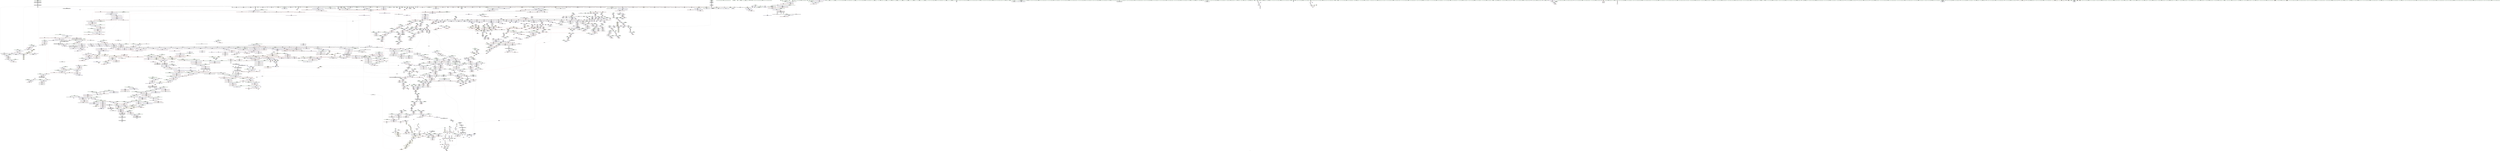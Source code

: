 digraph "SVFG" {
	label="SVFG";

	Node0x5572474a7140 [shape=record,color=grey,label="{NodeID: 0\nNullPtr}"];
	Node0x5572474a7140 -> Node0x557247c15ce0[style=solid];
	Node0x5572474a7140 -> Node0x557247c264d0[style=solid];
	Node0x5572474a7140 -> Node0x557247c26560[style=solid];
	Node0x5572474a7140 -> Node0x557247c26630[style=solid];
	Node0x5572474a7140 -> Node0x557247c26700[style=solid];
	Node0x5572474a7140 -> Node0x557247c267d0[style=solid];
	Node0x5572474a7140 -> Node0x557247c268a0[style=solid];
	Node0x5572474a7140 -> Node0x557247c26970[style=solid];
	Node0x5572474a7140 -> Node0x557247c26a40[style=solid];
	Node0x5572474a7140 -> Node0x557247c26b10[style=solid];
	Node0x5572474a7140 -> Node0x557247c26be0[style=solid];
	Node0x5572474a7140 -> Node0x557247c26cb0[style=solid];
	Node0x5572474a7140 -> Node0x557247c26d80[style=solid];
	Node0x5572474a7140 -> Node0x557247c26e50[style=solid];
	Node0x5572474a7140 -> Node0x557247c26f20[style=solid];
	Node0x5572474a7140 -> Node0x557247c26ff0[style=solid];
	Node0x5572474a7140 -> Node0x557247c270c0[style=solid];
	Node0x5572474a7140 -> Node0x557247c27190[style=solid];
	Node0x5572474a7140 -> Node0x557247c27260[style=solid];
	Node0x5572474a7140 -> Node0x557247c27330[style=solid];
	Node0x5572474a7140 -> Node0x557247c27400[style=solid];
	Node0x5572474a7140 -> Node0x557247c274d0[style=solid];
	Node0x5572474a7140 -> Node0x557247c275a0[style=solid];
	Node0x5572474a7140 -> Node0x557247c27670[style=solid];
	Node0x5572474a7140 -> Node0x557247c27740[style=solid];
	Node0x5572474a7140 -> Node0x557247c27810[style=solid];
	Node0x5572474a7140 -> Node0x557247c278e0[style=solid];
	Node0x5572474a7140 -> Node0x557247c279b0[style=solid];
	Node0x5572474a7140 -> Node0x557247c27a80[style=solid];
	Node0x5572474a7140 -> Node0x557247c27b50[style=solid];
	Node0x5572474a7140 -> Node0x557247c27c20[style=solid];
	Node0x5572474a7140 -> Node0x557247c27cf0[style=solid];
	Node0x5572474a7140 -> Node0x557247c27dc0[style=solid];
	Node0x5572474a7140 -> Node0x557247c27e90[style=solid];
	Node0x5572474a7140 -> Node0x557247c27f60[style=solid];
	Node0x5572474a7140 -> Node0x557247c28030[style=solid];
	Node0x5572474a7140 -> Node0x557247c28100[style=solid];
	Node0x5572474a7140 -> Node0x557247c281d0[style=solid];
	Node0x5572474a7140 -> Node0x557247c282a0[style=solid];
	Node0x5572474a7140 -> Node0x557247c28370[style=solid];
	Node0x5572474a7140 -> Node0x557247c28440[style=solid];
	Node0x5572474a7140 -> Node0x557247c28510[style=solid];
	Node0x5572474a7140 -> Node0x557247c285e0[style=solid];
	Node0x5572474a7140 -> Node0x557247c286b0[style=solid];
	Node0x5572474a7140 -> Node0x557247c28780[style=solid];
	Node0x5572474a7140 -> Node0x557247c28850[style=solid];
	Node0x5572474a7140 -> Node0x557247c28920[style=solid];
	Node0x5572474a7140 -> Node0x557247c289f0[style=solid];
	Node0x5572474a7140 -> Node0x557247c28ac0[style=solid];
	Node0x5572474a7140 -> Node0x557247c28b90[style=solid];
	Node0x5572474a7140 -> Node0x557247c28c60[style=solid];
	Node0x5572474a7140 -> Node0x557247c28d30[style=solid];
	Node0x5572474a7140 -> Node0x557247c28e00[style=solid];
	Node0x5572474a7140 -> Node0x557247c28ed0[style=solid];
	Node0x5572474a7140 -> Node0x557247c28fa0[style=solid];
	Node0x5572474a7140 -> Node0x557247c29070[style=solid];
	Node0x5572474a7140 -> Node0x557247c5e300[style=solid];
	Node0x5572474a7140 -> Node0x557247c60960[style=solid];
	Node0x5572474a7140 -> Node0x557247c60a30[style=solid];
	Node0x5572474a7140 -> Node0x557247c60b00[style=solid];
	Node0x5572474a7140 -> Node0x557247c62430[style=solid];
	Node0x5572474a7140 -> Node0x557247c62500[style=solid];
	Node0x5572474a7140 -> Node0x557247c625d0[style=solid];
	Node0x5572474a7140 -> Node0x557247c648c0[style=solid];
	Node0x5572474a7140 -> Node0x557247c3aa10[style=solid];
	Node0x5572474a7140 -> Node0x557247161e60[style=solid];
	Node0x5572474a7140 -> Node0x557247cad3f0[style=solid];
	Node0x5572474a7140 -> Node0x557247cb0e10[style=solid];
	Node0x5572474a7140 -> Node0x557247cb1890[style=solid];
	Node0x5572474a7140 -> Node0x557247cb2310[style=solid];
	Node0x5572474a7140 -> Node0x557247cb2c10[style=solid];
	Node0x5572474a7140:s64 -> Node0x557247de8da0[style=solid,color=red];
	Node0x5572474a7140:s64 -> Node0x557247dd16e0[style=solid,color=red];
	Node0x557247de2e20 [shape=record,color=black,label="{NodeID: 3764\n2203 = PHI(2509, )\n}"];
	Node0x557247de2e20 -> Node0x557247c58d20[style=solid];
	Node0x557247c36d20 [shape=record,color=blue,label="{NodeID: 1550\n1586\<--1582\n__first.addr\<--__first\n_ZSt34__uninitialized_move_if_noexcept_aIPNSt7__cxx1112basic_stringIcSt11char_traitsIcESaIcEEES6_SaIS5_EET0_T_S9_S8_RT1_\n}"];
	Node0x557247c36d20 -> Node0x557247c54190[style=dashed];
	Node0x557247c150f0 [shape=record,color=green,label="{NodeID: 443\n2870\<--2871\n_ZNSt11__copy_moveILb1ELb1ESt26random_access_iterator_tagE8__copy_mIiEEPT_PKS3_S6_S4_\<--_ZNSt11__copy_moveILb1ELb1ESt26random_access_iterator_tagE8__copy_mIiEEPT_PKS3_S6_S4__field_insensitive\n}"];
	Node0x557247c24490 [shape=record,color=purple,label="{NodeID: 886\n1817\<--1805\ncoerce.dive\<--__first\n_ZSt22__uninitialized_copy_aISt13move_iteratorIPNSt7__cxx1112basic_stringIcSt11char_traitsIcESaIcEEEES7_S6_ET0_T_SA_S9_RSaIT1_E\n}"];
	Node0x557247c24490 -> Node0x557247c38240[style=solid];
	Node0x557247dbb6b0 [shape=record,color=black,label="{NodeID: 3543\n1729 = PHI(1714, 1780, )\n0th arg _ZNK9__gnu_cxx13new_allocatorINSt7__cxx1112basic_stringIcSt11char_traitsIcESaIcEEEE8max_sizeEv }"];
	Node0x557247dbb6b0 -> Node0x557247c37af0[style=solid];
	Node0x557247c5a990 [shape=record,color=red,label="{NodeID: 1329\n2504\<--2503\n\<--coerce.dive5\n_ZSt34__uninitialized_move_if_noexcept_aIPiS0_SaIiEET0_T_S3_S2_RT1_\n|{<s0>211}}"];
	Node0x557247c5a990:s0 -> Node0x557247dd0ce0[style=solid,color=red];
	Node0x557247c0d3d0 [shape=record,color=green,label="{NodeID: 222\n1342\<--1343\n__cxa_end_catch\<--__cxa_end_catch_field_insensitive\n}"];
	Node0x557247c30d80 [shape=record,color=black,label="{NodeID: 665\n2063\<--2068\n_ZSt7forwardINSt7__cxx1112basic_stringIcSt11char_traitsIcESaIcEEEEOT_RNSt16remove_referenceIS6_E4typeE_ret\<--\n_ZSt7forwardINSt7__cxx1112basic_stringIcSt11char_traitsIcESaIcEEEEOT_RNSt16remove_referenceIS6_E4typeE\n|{<s0>164}}"];
	Node0x557247c30d80:s0 -> Node0x557247de1f50[style=solid,color=blue];
	Node0x557247c4f600 [shape=record,color=red,label="{NodeID: 1108\n894\<--891\nthis1\<--this.addr\n_ZNSaINSt7__cxx1112basic_stringIcSt11char_traitsIcESaIcEEEED2Ev\n}"];
	Node0x557247c4f600 -> Node0x557247c2c120[style=solid];
	Node0x5572474a71d0 [shape=record,color=green,label="{NodeID: 1\n7\<--1\n__dso_handle\<--dummyObj\nGlob }"];
	Node0x557247de2f60 [shape=record,color=black,label="{NodeID: 3765\n2211 = PHI(972, )\n|{<s0>182}}"];
	Node0x557247de2f60:s0 -> Node0x557247dea5f0[style=solid,color=red];
	Node0x557247c36df0 [shape=record,color=blue,label="{NodeID: 1551\n1588\<--1583\n__last.addr\<--__last\n_ZSt34__uninitialized_move_if_noexcept_aIPNSt7__cxx1112basic_stringIcSt11char_traitsIcESaIcEEES6_SaIS5_EET0_T_S9_S8_RT1_\n}"];
	Node0x557247c36df0 -> Node0x557247c54260[style=dashed];
	Node0x557247c151f0 [shape=record,color=green,label="{NodeID: 444\n2875\<--2876\n__it.addr\<--__it.addr_field_insensitive\n_ZSt12__niter_baseIPiET_S1_\n}"];
	Node0x557247c151f0 -> Node0x557247c5c940[style=solid];
	Node0x557247c151f0 -> Node0x557247c75bd0[style=solid];
	Node0x557247c24560 [shape=record,color=purple,label="{NodeID: 887\n1819\<--1807\ncoerce.dive1\<--__last\n_ZSt22__uninitialized_copy_aISt13move_iteratorIPNSt7__cxx1112basic_stringIcSt11char_traitsIcESaIcEEEES7_S6_ET0_T_SA_S9_RSaIT1_E\n}"];
	Node0x557247c24560 -> Node0x557247c38310[style=solid];
	Node0x557247dcf2f0 [shape=record,color=black,label="{NodeID: 3544\n158 = PHI()\n0th arg _ZNSt6vectorIiSaIiEED2Ev }"];
	Node0x557247dcf2f0 -> Node0x557247c5e810[style=solid];
	Node0x557247c5aa60 [shape=record,color=red,label="{NodeID: 1330\n2514\<--2511\nthis1\<--this.addr\n_ZNK9__gnu_cxx17__normal_iteratorIPiSt6vectorIiSaIiEEE4baseEv\n}"];
	Node0x557247c5aa60 -> Node0x557247c47330[style=solid];
	Node0x557247c0d4d0 [shape=record,color=green,label="{NodeID: 223\n1355\<--1356\n__cxa_rethrow\<--__cxa_rethrow_field_insensitive\n}"];
	Node0x557247c30e50 [shape=record,color=black,label="{NodeID: 666\n2114\<--2113\n\<--\n_ZNSt16allocator_traitsISaIiEE9constructIiJRKiEEEvRS0_PT_DpOT0_\n|{<s0>170}}"];
	Node0x557247c30e50:s0 -> Node0x557247dd3720[style=solid,color=red];
	Node0x557247c4f6d0 [shape=record,color=red,label="{NodeID: 1109\n905\<--902\nthis1\<--this.addr\n_ZN9__gnu_cxx13new_allocatorINSt7__cxx1112basic_stringIcSt11char_traitsIcESaIcEEEED2Ev\n}"];
	Node0x557247bae860 [shape=record,color=green,label="{NodeID: 2\n9\<--1\n\<--dummyObj\nCan only get source location for instruction, argument, global var or function.}"];
	Node0x557247de30a0 [shape=record,color=black,label="{NodeID: 3766\n2212 = PHI(2468, )\n}"];
	Node0x557247de30a0 -> Node0x557247c3ac80[style=solid];
	Node0x557247d0ed00 [shape=record,color=black,label="{NodeID: 2659\nMR_60V_5 = PHI(MR_60V_7, MR_60V_4, )\npts\{319 \}\n|{|<s4>38}}"];
	Node0x557247d0ed00 -> Node0x557247c5f780[style=dashed];
	Node0x557247d0ed00 -> Node0x557247c5f920[style=dashed];
	Node0x557247d0ed00 -> Node0x557247d181e0[style=dashed];
	Node0x557247d0ed00 -> Node0x557247d0ed00[style=dashed];
	Node0x557247d0ed00:s4 -> Node0x557247d30c40[style=dashed,color=red];
	Node0x557247c36ec0 [shape=record,color=blue,label="{NodeID: 1552\n1590\<--1584\n__result.addr\<--__result\n_ZSt34__uninitialized_move_if_noexcept_aIPNSt7__cxx1112basic_stringIcSt11char_traitsIcESaIcEEES6_SaIS5_EET0_T_S9_S8_RT1_\n}"];
	Node0x557247c36ec0 -> Node0x557247c54330[style=dashed];
	Node0x557247c152c0 [shape=record,color=green,label="{NodeID: 445\n2884\<--2885\n__first.addr\<--__first.addr_field_insensitive\n_ZNSt11__copy_moveILb1ELb1ESt26random_access_iterator_tagE8__copy_mIiEEPT_PKS3_S6_S4_\n}"];
	Node0x557247c152c0 -> Node0x557247c5ca10[style=solid];
	Node0x557247c152c0 -> Node0x557247c5cae0[style=solid];
	Node0x557247c152c0 -> Node0x557247c75ca0[style=solid];
	Node0x557247c24630 [shape=record,color=purple,label="{NodeID: 888\n1834\<--1813\ncoerce.dive3\<--agg.tmp\n_ZSt22__uninitialized_copy_aISt13move_iteratorIPNSt7__cxx1112basic_stringIcSt11char_traitsIcESaIcEEEES7_S6_ET0_T_SA_S9_RSaIT1_E\n}"];
	Node0x557247c24630 -> Node0x557247c55b90[style=solid];
	Node0x557247dcf3c0 [shape=record,color=black,label="{NodeID: 3545\n849 = PHI(829, )\n2nd arg _ZNSt16allocator_traitsISaINSt7__cxx1112basic_stringIcSt11char_traitsIcESaIcEEEEE10deallocateERS6_PS5_m }"];
	Node0x557247dcf3c0 -> Node0x557247c61db0[style=solid];
	Node0x557247c5ab30 [shape=record,color=red,label="{NodeID: 1331\n2526\<--2520\n\<--__a.addr\n_ZNSt16allocator_traitsISaIiEE7destroyIiEEvRS0_PT_\n}"];
	Node0x557247c5ab30 -> Node0x557247c32e00[style=solid];
	Node0x557247c0d5d0 [shape=record,color=green,label="{NodeID: 224\n1418\<--1419\nretval\<--retval_field_insensitive\n_ZNSt6vectorINSt7__cxx1112basic_stringIcSt11char_traitsIcESaIcEEESaIS5_EE3endEv\n|{|<s1>118}}"];
	Node0x557247c0d5d0 -> Node0x557247c235f0[style=solid];
	Node0x557247c0d5d0:s1 -> Node0x557247deb810[style=solid,color=red];
	Node0x557247c30f20 [shape=record,color=black,label="{NodeID: 667\n2167\<--2152\n\<--this1\n_ZNSt6vectorIiSaIiEE17_M_realloc_insertIJRKiEEEvN9__gnu_cxx17__normal_iteratorIPiS1_EEDpOT_\n|{<s0>174}}"];
	Node0x557247c30f20:s0 -> Node0x557247de6f50[style=solid,color=red];
	Node0x557247c4f7a0 [shape=record,color=red,label="{NodeID: 1110\n912\<--909\nthis1\<--this.addr\n_ZNSt12_Vector_baseIiSaIiEEC2Ev\n}"];
	Node0x557247c4f7a0 -> Node0x557247c20fc0[style=solid];
	Node0x557247bcee20 [shape=record,color=green,label="{NodeID: 3\n17\<--1\n.str\<--dummyObj\nGlob }"];
	Node0x557247de31e0 [shape=record,color=black,label="{NodeID: 3767\n2222 = PHI()\n}"];
	Node0x557247c36f90 [shape=record,color=blue,label="{NodeID: 1553\n1592\<--1585\n__alloc.addr\<--__alloc\n_ZSt34__uninitialized_move_if_noexcept_aIPNSt7__cxx1112basic_stringIcSt11char_traitsIcESaIcEEES6_SaIS5_EET0_T_S9_S8_RT1_\n}"];
	Node0x557247c36f90 -> Node0x557247c54400[style=dashed];
	Node0x557247c15390 [shape=record,color=green,label="{NodeID: 446\n2886\<--2887\n__last.addr\<--__last.addr_field_insensitive\n_ZNSt11__copy_moveILb1ELb1ESt26random_access_iterator_tagE8__copy_mIiEEPT_PKS3_S6_S4_\n}"];
	Node0x557247c15390 -> Node0x557247c5cbb0[style=solid];
	Node0x557247c15390 -> Node0x557247c75d70[style=solid];
	Node0x557247c24700 [shape=record,color=purple,label="{NodeID: 889\n1836\<--1815\ncoerce.dive4\<--agg.tmp2\n_ZSt22__uninitialized_copy_aISt13move_iteratorIPNSt7__cxx1112basic_stringIcSt11char_traitsIcESaIcEEEES7_S6_ET0_T_SA_S9_RSaIT1_E\n}"];
	Node0x557247c24700 -> Node0x557247c55c60[style=solid];
	Node0x557247dcf4d0 [shape=record,color=black,label="{NodeID: 3546\n954 = PHI(170, 1181, 2242, 2257, )\n0th arg _ZSt8_DestroyIPiiEvT_S1_RSaIT0_E }"];
	Node0x557247dcf4d0 -> Node0x557247c62840[style=solid];
	Node0x557247c5ac00 [shape=record,color=red,label="{NodeID: 1332\n2528\<--2522\n\<--__p.addr\n_ZNSt16allocator_traitsISaIiEE7destroyIiEEvRS0_PT_\n|{<s0>212}}"];
	Node0x557247c5ac00:s0 -> Node0x557247dd7910[style=solid,color=red];
	Node0x557247c0d6a0 [shape=record,color=green,label="{NodeID: 225\n1420\<--1421\nthis.addr\<--this.addr_field_insensitive\n_ZNSt6vectorINSt7__cxx1112basic_stringIcSt11char_traitsIcESaIcEEESaIS5_EE3endEv\n}"];
	Node0x557247c0d6a0 -> Node0x557247c52fb0[style=solid];
	Node0x557247c0d6a0 -> Node0x557247c651b0[style=solid];
	Node0x557247c30ff0 [shape=record,color=black,label="{NodeID: 668\n2175\<--2152\n\<--this1\n_ZNSt6vectorIiSaIiEE17_M_realloc_insertIJRKiEEEvN9__gnu_cxx17__normal_iteratorIPiS1_EEDpOT_\n}"];
	Node0x557247c30ff0 -> Node0x557247c25a80[style=solid];
	Node0x557247c4f870 [shape=record,color=red,label="{NodeID: 1111\n923\<--920\nthis1\<--this.addr\n_ZNSt12_Vector_baseIiSaIiEE12_Vector_implC2Ev\n}"];
	Node0x557247c4f870 -> Node0x557247c2c1f0[style=solid];
	Node0x557247c4f870 -> Node0x557247c21090[style=solid];
	Node0x557247c4f870 -> Node0x557247c21160[style=solid];
	Node0x557247c4f870 -> Node0x557247c21230[style=solid];
	Node0x557247bcf160 [shape=record,color=green,label="{NodeID: 4\n19\<--1\n.str.3\<--dummyObj\nGlob }"];
	Node0x557247de32b0 [shape=record,color=black,label="{NodeID: 3768\n2347 = PHI(2351, )\n}"];
	Node0x557247de32b0 -> Node0x557247c596e0[style=solid];
	Node0x557247c37060 [shape=record,color=blue,label="{NodeID: 1554\n1606\<--1603\ncoerce.dive\<--call\n_ZSt34__uninitialized_move_if_noexcept_aIPNSt7__cxx1112basic_stringIcSt11char_traitsIcESaIcEEES6_SaIS5_EET0_T_S9_S8_RT1_\n}"];
	Node0x557247c37060 -> Node0x557247c544d0[style=dashed];
	Node0x557247c15460 [shape=record,color=green,label="{NodeID: 447\n2888\<--2889\n__result.addr\<--__result.addr_field_insensitive\n_ZNSt11__copy_moveILb1ELb1ESt26random_access_iterator_tagE8__copy_mIiEEPT_PKS3_S6_S4_\n}"];
	Node0x557247c15460 -> Node0x557247c5cc80[style=solid];
	Node0x557247c15460 -> Node0x557247c5cd50[style=solid];
	Node0x557247c15460 -> Node0x557247c75e40[style=solid];
	Node0x557247c247d0 [shape=record,color=purple,label="{NodeID: 890\n2974\<--1823\noffset_0\<--\n}"];
	Node0x557247c247d0 -> Node0x557247c38580[style=solid];
	Node0x557247dcf850 [shape=record,color=black,label="{NodeID: 3547\n955 = PHI(174, 1185, 2243, 2261, )\n1st arg _ZSt8_DestroyIPiiEvT_S1_RSaIT0_E }"];
	Node0x557247dcf850 -> Node0x557247c62910[style=solid];
	Node0x557247c5acd0 [shape=record,color=red,label="{NodeID: 1333\n2538\<--2535\nthis1\<--this.addr\n_ZNKSt6vectorIiSaIiEE8max_sizeEv\n}"];
	Node0x557247c5acd0 -> Node0x557247c32ed0[style=solid];
	Node0x557247c0d770 [shape=record,color=green,label="{NodeID: 226\n1428\<--1429\n_ZN9__gnu_cxx17__normal_iteratorIPNSt7__cxx1112basic_stringIcSt11char_traitsIcESaIcEEESt6vectorIS6_SaIS6_EEEC2ERKS7_\<--_ZN9__gnu_cxx17__normal_iteratorIPNSt7__cxx1112basic_stringIcSt11char_traitsIcESaIcEEESt6vectorIS6_SaIS6_EEEC2ERKS7__field_insensitive\n}"];
	Node0x557247d35410 [shape=record,color=yellow,style=double,label="{NodeID: 2883\n7V_1 = ENCHI(MR_7V_0)\npts\{93 \}\nFun[_ZNSt6vectorINSt7__cxx1112basic_stringIcSt11char_traitsIcESaIcEEESaIS5_EED2Ev]}"];
	Node0x557247d35410 -> Node0x557247c5e4d0[style=dashed];
	Node0x557247c310c0 [shape=record,color=black,label="{NodeID: 669\n2185\<--2152\n\<--this1\n_ZNSt6vectorIiSaIiEE17_M_realloc_insertIJRKiEEEvN9__gnu_cxx17__normal_iteratorIPiS1_EEDpOT_\n}"];
	Node0x557247c310c0 -> Node0x557247c25b50[style=solid];
	Node0x557247c310c0 -> Node0x557247c25c20[style=solid];
	Node0x557247c4f940 [shape=record,color=red,label="{NodeID: 1112\n940\<--937\nthis1\<--this.addr\n_ZNSaIiEC2Ev\n}"];
	Node0x557247c4f940 -> Node0x557247c2c2c0[style=solid];
	Node0x557247bcf220 [shape=record,color=green,label="{NodeID: 5\n21\<--1\nstdin\<--dummyObj\nGlob }"];
	Node0x557247de3420 [shape=record,color=black,label="{NodeID: 3769\n2376 = PHI(2533, )\n}"];
	Node0x557247de3420 -> Node0x557247cae710[style=solid];
	Node0x557247c37130 [shape=record,color=blue,label="{NodeID: 1555\n1610\<--1609\ncoerce.dive3\<--call2\n_ZSt34__uninitialized_move_if_noexcept_aIPNSt7__cxx1112basic_stringIcSt11char_traitsIcESaIcEEES6_SaIS5_EET0_T_S9_S8_RT1_\n}"];
	Node0x557247c37130 -> Node0x557247c545a0[style=dashed];
	Node0x557247c15530 [shape=record,color=green,label="{NodeID: 448\n2890\<--2891\n_Num\<--_Num_field_insensitive\n_ZNSt11__copy_moveILb1ELb1ESt26random_access_iterator_tagE8__copy_mIiEEPT_PKS3_S6_S4_\n}"];
	Node0x557247c15530 -> Node0x557247c5ce20[style=solid];
	Node0x557247c15530 -> Node0x557247c5cef0[style=solid];
	Node0x557247c15530 -> Node0x557247c5cfc0[style=solid];
	Node0x557247c15530 -> Node0x557247c75f10[style=solid];
	Node0x557247c248a0 [shape=record,color=purple,label="{NodeID: 891\n2975\<--1824\noffset_0\<--\n}"];
	Node0x557247c248a0 -> Node0x557247c5d570[style=solid];
	Node0x557247dcfa50 [shape=record,color=black,label="{NodeID: 3548\n956 = PHI(176, 1187, 2245, 2263, )\n2nd arg _ZSt8_DestroyIPiiEvT_S1_RSaIT0_E }"];
	Node0x557247dcfa50 -> Node0x557247c629e0[style=solid];
	Node0x557247c5ada0 [shape=record,color=red,label="{NodeID: 1334\n2552\<--2549\nthis1\<--this.addr\n_ZNKSt6vectorIiSaIiEE4sizeEv\n}"];
	Node0x557247c5ada0 -> Node0x557247c33070[style=solid];
	Node0x557247c5ada0 -> Node0x557247c33140[style=solid];
	Node0x557247c0d870 [shape=record,color=green,label="{NodeID: 227\n1437\<--1438\nthis.addr\<--this.addr_field_insensitive\n_ZN9__gnu_cxx13new_allocatorINSt7__cxx1112basic_stringIcSt11char_traitsIcESaIcEEEE9constructIS6_JRKS6_EEEvPT_DpOT0_\n}"];
	Node0x557247c0d870 -> Node0x557247c53150[style=solid];
	Node0x557247c0d870 -> Node0x557247c361c0[style=solid];
	Node0x557247d35520 [shape=record,color=yellow,style=double,label="{NodeID: 2884\n9V_1 = ENCHI(MR_9V_0)\npts\{95 \}\nFun[_ZNSt6vectorINSt7__cxx1112basic_stringIcSt11char_traitsIcESaIcEEESaIS5_EED2Ev]}"];
	Node0x557247d35520 -> Node0x557247c5e5a0[style=dashed];
	Node0x557247c31190 [shape=record,color=black,label="{NodeID: 670\n2194\<--2152\n\<--this1\n_ZNSt6vectorIiSaIiEE17_M_realloc_insertIJRKiEEEvN9__gnu_cxx17__normal_iteratorIPiS1_EEDpOT_\n|{<s0>178}}"];
	Node0x557247c31190:s0 -> Node0x557247de52b0[style=solid,color=red];
	Node0x557247c4fa10 [shape=record,color=red,label="{NodeID: 1113\n951\<--948\nthis1\<--this.addr\n_ZN9__gnu_cxx13new_allocatorIiEC2Ev\n}"];
	Node0x557247bcf2e0 [shape=record,color=green,label="{NodeID: 6\n22\<--1\n.str.4\<--dummyObj\nGlob }"];
	Node0x557247de3560 [shape=record,color=black,label="{NodeID: 3770\n2379 = PHI(2547, )\n}"];
	Node0x557247de3560 -> Node0x557247cae710[style=solid];
	Node0x557247d10100 [shape=record,color=black,label="{NodeID: 2663\nMR_36V_3 = PHI(MR_36V_2, MR_36V_1, )\npts\{2648 \}\n|{<s0>241}}"];
	Node0x557247d10100:s0 -> Node0x557247d25d80[style=dashed,color=blue];
	Node0x557247c37200 [shape=record,color=blue,label="{NodeID: 1556\n1624\<--1623\nthis.addr\<--this\n_ZNK9__gnu_cxx17__normal_iteratorIPNSt7__cxx1112basic_stringIcSt11char_traitsIcESaIcEEESt6vectorIS6_SaIS6_EEE4baseEv\n}"];
	Node0x557247c37200 -> Node0x557247c54670[style=dashed];
	Node0x557247c15600 [shape=record,color=green,label="{NodeID: 449\n2912\<--2913\nllvm.memmove.p0i8.p0i8.i64\<--llvm.memmove.p0i8.p0i8.i64_field_insensitive\n}"];
	Node0x557247c24970 [shape=record,color=purple,label="{NodeID: 892\n2977\<--1830\noffset_0\<--\n}"];
	Node0x557247c24970 -> Node0x557247c38650[style=solid];
	Node0x557247dcfc50 [shape=record,color=black,label="{NodeID: 3549\n1720 = PHI(1654, )\n0th arg _ZNKSt12_Vector_baseINSt7__cxx1112basic_stringIcSt11char_traitsIcESaIcEEESaIS5_EE19_M_get_Tp_allocatorEv }"];
	Node0x557247dcfc50 -> Node0x557247c37a20[style=solid];
	Node0x557247c5ae70 [shape=record,color=red,label="{NodeID: 1335\n2556\<--2555\n\<--_M_finish\n_ZNKSt6vectorIiSaIiEE4sizeEv\n}"];
	Node0x557247c5ae70 -> Node0x557247c33210[style=solid];
	Node0x557247c15e50 [shape=record,color=green,label="{NodeID: 228\n1439\<--1440\n__p.addr\<--__p.addr_field_insensitive\n_ZN9__gnu_cxx13new_allocatorINSt7__cxx1112basic_stringIcSt11char_traitsIcESaIcEEEE9constructIS6_JRKS6_EEEvPT_DpOT0_\n}"];
	Node0x557247c15e50 -> Node0x557247c53220[style=solid];
	Node0x557247c15e50 -> Node0x557247c36290[style=solid];
	Node0x557247d35600 [shape=record,color=yellow,style=double,label="{NodeID: 2885\n11V_1 = ENCHI(MR_11V_0)\npts\{97 \}\nFun[_ZNSt6vectorINSt7__cxx1112basic_stringIcSt11char_traitsIcESaIcEEESaIS5_EED2Ev]}"];
	Node0x557247d35600 -> Node0x557247c5e670[style=dashed];
	Node0x557247c31260 [shape=record,color=black,label="{NodeID: 671\n2205\<--2152\n\<--this1\n_ZNSt6vectorIiSaIiEE17_M_realloc_insertIJRKiEEEvN9__gnu_cxx17__normal_iteratorIPiS1_EEDpOT_\n}"];
	Node0x557247c31260 -> Node0x557247c25dc0[style=solid];
	Node0x557247c31260 -> Node0x557247c25e90[style=solid];
	Node0x557247c4fae0 [shape=record,color=red,label="{NodeID: 1114\n966\<--957\n\<--__first.addr\n_ZSt8_DestroyIPiiEvT_S1_RSaIT0_E\n|{<s0>76}}"];
	Node0x557247c4fae0:s0 -> Node0x557247dd46a0[style=solid,color=red];
	Node0x557247bcfbc0 [shape=record,color=green,label="{NodeID: 7\n24\<--1\n.str.5\<--dummyObj\nGlob }"];
	Node0x557247de36a0 [shape=record,color=black,label="{NodeID: 3771\n2389 = PHI(2547, )\n}"];
	Node0x557247de36a0 -> Node0x557247caf310[style=solid];
	Node0x557247c372d0 [shape=record,color=blue,label="{NodeID: 1557\n1633\<--1631\n__a.addr\<--__a\n_ZNSt16allocator_traitsISaINSt7__cxx1112basic_stringIcSt11char_traitsIcESaIcEEEEE7destroyIS5_EEvRS6_PT_\n}"];
	Node0x557247c372d0 -> Node0x557247c54740[style=dashed];
	Node0x557247c15700 [shape=record,color=green,label="{NodeID: 450\n2926\<--2927\n__it.addr\<--__it.addr_field_insensitive\n_ZSt12__miter_baseIPiET_S1_\n}"];
	Node0x557247c15700 -> Node0x557247c5d090[style=solid];
	Node0x557247c15700 -> Node0x557247c760b0[style=solid];
	Node0x557247c24a40 [shape=record,color=purple,label="{NodeID: 893\n2978\<--1831\noffset_0\<--\n}"];
	Node0x557247c24a40 -> Node0x557247c5d640[style=solid];
	Node0x557247dcfd60 [shape=record,color=black,label="{NodeID: 3550\n2595 = PHI(2314, 2432, )\n0th arg _ZN9__gnu_cxx17__normal_iteratorIPiSt6vectorIiSaIiEEEC2ERKS1_ }"];
	Node0x557247dcfd60 -> Node0x557247c3cb60[style=solid];
	Node0x557247c5af40 [shape=record,color=red,label="{NodeID: 1336\n2560\<--2559\n\<--_M_start\n_ZNKSt6vectorIiSaIiEE4sizeEv\n}"];
	Node0x557247c5af40 -> Node0x557247c332e0[style=solid];
	Node0x557247c15ee0 [shape=record,color=green,label="{NodeID: 229\n1441\<--1442\n__args.addr\<--__args.addr_field_insensitive\n_ZN9__gnu_cxx13new_allocatorINSt7__cxx1112basic_stringIcSt11char_traitsIcESaIcEEEE9constructIS6_JRKS6_EEEvPT_DpOT0_\n}"];
	Node0x557247c15ee0 -> Node0x557247c532f0[style=solid];
	Node0x557247c15ee0 -> Node0x557247c36360[style=solid];
	Node0x557247c31330 [shape=record,color=black,label="{NodeID: 672\n2210\<--2152\n\<--this1\n_ZNSt6vectorIiSaIiEE17_M_realloc_insertIJRKiEEEvN9__gnu_cxx17__normal_iteratorIPiS1_EEDpOT_\n|{<s0>181}}"];
	Node0x557247c31330:s0 -> Node0x557247de52b0[style=solid,color=red];
	Node0x557247c4fbb0 [shape=record,color=red,label="{NodeID: 1115\n967\<--959\n\<--__last.addr\n_ZSt8_DestroyIPiiEvT_S1_RSaIT0_E\n|{<s0>76}}"];
	Node0x557247c4fbb0:s0 -> Node0x557247dd47b0[style=solid,color=red];
	Node0x557247bcfc80 [shape=record,color=green,label="{NodeID: 8\n26\<--1\nstdout\<--dummyObj\nGlob }"];
	Node0x557247de37e0 [shape=record,color=black,label="{NodeID: 3772\n2390 = PHI(2547, )\n}"];
	Node0x557247de37e0 -> Node0x557247c3ba50[style=solid];
	Node0x557247c373a0 [shape=record,color=blue,label="{NodeID: 1558\n1635\<--1632\n__p.addr\<--__p\n_ZNSt16allocator_traitsISaINSt7__cxx1112basic_stringIcSt11char_traitsIcESaIcEEEEE7destroyIS5_EEvRS6_PT_\n}"];
	Node0x557247c373a0 -> Node0x557247c54810[style=dashed];
	Node0x557247c157d0 [shape=record,color=green,label="{NodeID: 451\n2933\<--2934\nthis.addr\<--this.addr_field_insensitive\n_ZNKSt13move_iteratorIPiE4baseEv\n}"];
	Node0x557247c157d0 -> Node0x557247c5d160[style=solid];
	Node0x557247c157d0 -> Node0x557247c76180[style=solid];
	Node0x557247c24b10 [shape=record,color=purple,label="{NodeID: 894\n1853\<--1844\ncoerce.dive\<--retval\n_ZSt32__make_move_if_noexcept_iteratorINSt7__cxx1112basic_stringIcSt11char_traitsIcESaIcEEESt13move_iteratorIPS5_EET0_PT_\n}"];
	Node0x557247c24b10 -> Node0x557247c55e00[style=solid];
	Node0x557247dcfeb0 [shape=record,color=black,label="{NodeID: 3551\n2596 = PHI(2322, 2440, )\n1st arg _ZN9__gnu_cxx17__normal_iteratorIPiSt6vectorIiSaIiEEEC2ERKS1_ }"];
	Node0x557247dcfeb0 -> Node0x557247c3cc30[style=solid];
	Node0x557247c5b010 [shape=record,color=red,label="{NodeID: 1337\n2571\<--2568\n\<--__a.addr\n_ZNSt16allocator_traitsISaIiEE8max_sizeERKS0_\n}"];
	Node0x557247c5b010 -> Node0x557247c33480[style=solid];
	Node0x557247c15fb0 [shape=record,color=green,label="{NodeID: 230\n1453\<--1454\n_ZNSt7__cxx1112basic_stringIcSt11char_traitsIcESaIcEEC1ERKS4_\<--_ZNSt7__cxx1112basic_stringIcSt11char_traitsIcESaIcEEC1ERKS4__field_insensitive\n}"];
	Node0x557247c31400 [shape=record,color=black,label="{NodeID: 673\n2226\<--2152\n\<--this1\n_ZNSt6vectorIiSaIiEE17_M_realloc_insertIJRKiEEEvN9__gnu_cxx17__normal_iteratorIPiS1_EEDpOT_\n}"];
	Node0x557247c31400 -> Node0x557247c25f60[style=solid];
	Node0x557247c4fc80 [shape=record,color=red,label="{NodeID: 1116\n977\<--974\nthis1\<--this.addr\n_ZNSt12_Vector_baseIiSaIiEE19_M_get_Tp_allocatorEv\n}"];
	Node0x557247c4fc80 -> Node0x557247c21300[style=solid];
	Node0x557247bcfd80 [shape=record,color=green,label="{NodeID: 9\n27\<--1\n_ZSt3cin\<--dummyObj\nGlob }"];
	Node0x557247de3920 [shape=record,color=black,label="{NodeID: 3773\n2392 = PHI(1683, )\n}"];
	Node0x557247de3920 -> Node0x557247c59d60[style=solid];
	Node0x557247179220 [shape=record,color=yellow,style=double,label="{NodeID: 2666\n18V_1 = ENCHI(MR_18V_0)\npts\{160 \}\nFun[_ZNSt6vectorIiSaIiEED2Ev]}"];
	Node0x557247179220 -> Node0x557247c5e810[style=dashed];
	Node0x557247c37470 [shape=record,color=blue,label="{NodeID: 1559\n1650\<--1649\nthis.addr\<--this\n_ZNKSt6vectorINSt7__cxx1112basic_stringIcSt11char_traitsIcESaIcEEESaIS5_EE8max_sizeEv\n}"];
	Node0x557247c37470 -> Node0x557247c548e0[style=dashed];
	Node0x557247c158a0 [shape=record,color=green,label="{NodeID: 452\n2943\<--2944\nthis.addr\<--this.addr_field_insensitive\n_ZNSt13move_iteratorIPiEC2ES0_\n}"];
	Node0x557247c158a0 -> Node0x557247c5d300[style=solid];
	Node0x557247c158a0 -> Node0x557247c76250[style=solid];
	Node0x557247c24be0 [shape=record,color=purple,label="{NodeID: 895\n1872\<--1860\ncoerce.dive\<--__first\n_ZSt18uninitialized_copyISt13move_iteratorIPNSt7__cxx1112basic_stringIcSt11char_traitsIcESaIcEEEES7_ET0_T_SA_S9_\n}"];
	Node0x557247c24be0 -> Node0x557247c387f0[style=solid];
	Node0x557247dd0000 [shape=record,color=black,label="{NodeID: 3552\n2941 = PHI(2691, )\n0th arg _ZNSt13move_iteratorIPiEC2ES0_ }"];
	Node0x557247dd0000 -> Node0x557247c76250[style=solid];
	Node0x557247c5b0e0 [shape=record,color=red,label="{NodeID: 1338\n2582\<--2579\nthis1\<--this.addr\n_ZNKSt12_Vector_baseIiSaIiEE19_M_get_Tp_allocatorEv\n}"];
	Node0x557247c5b0e0 -> Node0x557247c47740[style=solid];
	Node0x557247c16080 [shape=record,color=green,label="{NodeID: 231\n1458\<--1459\n__t.addr\<--__t.addr_field_insensitive\n_ZSt7forwardIRKNSt7__cxx1112basic_stringIcSt11char_traitsIcESaIcEEEEOT_RNSt16remove_referenceIS8_E4typeE\n}"];
	Node0x557247c16080 -> Node0x557247c533c0[style=solid];
	Node0x557247c16080 -> Node0x557247c36430[style=solid];
	Node0x557247c314d0 [shape=record,color=black,label="{NodeID: 674\n2244\<--2152\n\<--this1\n_ZNSt6vectorIiSaIiEE17_M_realloc_insertIJRKiEEEvN9__gnu_cxx17__normal_iteratorIPiS1_EEDpOT_\n|{<s0>186}}"];
	Node0x557247c314d0:s0 -> Node0x557247de52b0[style=solid,color=red];
	Node0x557247c4fd50 [shape=record,color=red,label="{NodeID: 1117\n990\<--983\nthis1\<--this.addr\n_ZNSt12_Vector_baseIiSaIiEED2Ev\n|{|<s8>77}}"];
	Node0x557247c4fd50 -> Node0x557247c213d0[style=solid];
	Node0x557247c4fd50 -> Node0x557247c214a0[style=solid];
	Node0x557247c4fd50 -> Node0x557247c21570[style=solid];
	Node0x557247c4fd50 -> Node0x557247c21640[style=solid];
	Node0x557247c4fd50 -> Node0x557247c21710[style=solid];
	Node0x557247c4fd50 -> Node0x557247c217e0[style=solid];
	Node0x557247c4fd50 -> Node0x557247c218b0[style=solid];
	Node0x557247c4fd50 -> Node0x557247c21980[style=solid];
	Node0x557247c4fd50:s8 -> Node0x557247dd1aa0[style=solid,color=red];
	Node0x557247bcfe80 [shape=record,color=green,label="{NodeID: 10\n28\<--1\n_ZSt4cout\<--dummyObj\nGlob }"];
	Node0x557247de3a60 [shape=record,color=black,label="{NodeID: 3774\n2397 = PHI(2547, )\n}"];
	Node0x557247de3a60 -> Node0x557247cb1b90[style=solid];
	Node0x557247d10720 [shape=record,color=yellow,style=double,label="{NodeID: 2667\n20V_1 = ENCHI(MR_20V_0)\npts\{162 \}\nFun[_ZNSt6vectorIiSaIiEED2Ev]}"];
	Node0x557247d10720 -> Node0x557247c5e8e0[style=dashed];
	Node0x557247c37540 [shape=record,color=blue,label="{NodeID: 1560\n1664\<--1663\nthis.addr\<--this\n_ZNKSt6vectorINSt7__cxx1112basic_stringIcSt11char_traitsIcESaIcEEESaIS5_EE4sizeEv\n}"];
	Node0x557247c37540 -> Node0x557247c549b0[style=dashed];
	Node0x557247c15970 [shape=record,color=green,label="{NodeID: 453\n2945\<--2946\n__i.addr\<--__i.addr_field_insensitive\n_ZNSt13move_iteratorIPiEC2ES0_\n}"];
	Node0x557247c15970 -> Node0x557247c5d3d0[style=solid];
	Node0x557247c15970 -> Node0x557247c76320[style=solid];
	Node0x557247c24cb0 [shape=record,color=purple,label="{NodeID: 896\n1874\<--1862\ncoerce.dive1\<--__last\n_ZSt18uninitialized_copyISt13move_iteratorIPNSt7__cxx1112basic_stringIcSt11char_traitsIcESaIcEEEES7_ET0_T_SA_S9_\n}"];
	Node0x557247c24cb0 -> Node0x557247c388c0[style=solid];
	Node0x557247dd0110 [shape=record,color=black,label="{NodeID: 3553\n2942 = PHI(2696, )\n1st arg _ZNSt13move_iteratorIPiEC2ES0_ }"];
	Node0x557247dd0110 -> Node0x557247c76320[style=solid];
	Node0x557247c5b1b0 [shape=record,color=red,label="{NodeID: 1339\n2591\<--2588\nthis1\<--this.addr\n_ZNK9__gnu_cxx13new_allocatorIiE8max_sizeEv\n}"];
	Node0x557247c16150 [shape=record,color=green,label="{NodeID: 232\n1470\<--1471\nthis.addr\<--this.addr_field_insensitive\n_ZNKSt6vectorINSt7__cxx1112basic_stringIcSt11char_traitsIcESaIcEEESaIS5_EE12_M_check_lenEmPKc\n}"];
	Node0x557247c16150 -> Node0x557247c53490[style=solid];
	Node0x557247c16150 -> Node0x557247c36500[style=solid];
	Node0x557247c315a0 [shape=record,color=black,label="{NodeID: 675\n2248\<--2152\n\<--this1\n_ZNSt6vectorIiSaIiEE17_M_realloc_insertIJRKiEEEvN9__gnu_cxx17__normal_iteratorIPiS1_EEDpOT_\n|{<s0>188}}"];
	Node0x557247c315a0:s0 -> Node0x557247dd1aa0[style=solid,color=red];
	Node0x557247c4fe20 [shape=record,color=red,label="{NodeID: 1118\n1021\<--985\nexn\<--exn.slot\n_ZNSt12_Vector_baseIiSaIiEED2Ev\n|{<s0>80}}"];
	Node0x557247c4fe20:s0 -> Node0x557247dd3ae0[style=solid,color=red];
	Node0x557247bcff80 [shape=record,color=green,label="{NodeID: 11\n29\<--1\n.str.6\<--dummyObj\nGlob }"];
	Node0x557247de3ba0 [shape=record,color=black,label="{NodeID: 3775\n2401 = PHI(2533, )\n}"];
	Node0x557247de3ba0 -> Node0x557247cb1d10[style=solid];
	Node0x557247d28000 [shape=record,color=yellow,style=double,label="{NodeID: 2668\n22V_1 = ENCHI(MR_22V_0)\npts\{164 \}\nFun[_ZNSt6vectorIiSaIiEED2Ev]}"];
	Node0x557247d28000 -> Node0x557247c5e9b0[style=dashed];
	Node0x557247c37610 [shape=record,color=blue,label="{NodeID: 1561\n1688\<--1684\n__a.addr\<--__a\n_ZSt3maxImERKT_S2_S2_\n}"];
	Node0x557247c37610 -> Node0x557247c54cf0[style=dashed];
	Node0x557247c37610 -> Node0x557247c54dc0[style=dashed];
	Node0x557247c15a40 [shape=record,color=green,label="{NodeID: 454\n2957\<--2958\nthis.addr\<--this.addr_field_insensitive\n_ZN9__gnu_cxx13new_allocatorIiE7destroyIiEEvPT_\n}"];
	Node0x557247c15a40 -> Node0x557247c5d4a0[style=solid];
	Node0x557247c15a40 -> Node0x557247c764c0[style=solid];
	Node0x557247c24d80 [shape=record,color=purple,label="{NodeID: 897\n1886\<--1868\ncoerce.dive3\<--agg.tmp\n_ZSt18uninitialized_copyISt13move_iteratorIPNSt7__cxx1112basic_stringIcSt11char_traitsIcESaIcEEEES7_ET0_T_SA_S9_\n}"];
	Node0x557247c24d80 -> Node0x557247c55fa0[style=solid];
	Node0x557247dd0220 [shape=record,color=black,label="{NodeID: 3554\n1543 = PHI(1251, )\n0th arg _ZNSt6vectorINSt7__cxx1112basic_stringIcSt11char_traitsIcESaIcEEESaIS5_EE5beginEv }"];
	Node0x557247dd0220 -> Node0x557247c36ab0[style=solid];
	Node0x557247c5b280 [shape=record,color=red,label="{NodeID: 1340\n2603\<--2597\nthis1\<--this.addr\n_ZN9__gnu_cxx17__normal_iteratorIPiSt6vectorIiSaIiEEEC2ERKS1_\n}"];
	Node0x557247c5b280 -> Node0x557247c47810[style=solid];
	Node0x557247c16220 [shape=record,color=green,label="{NodeID: 233\n1472\<--1473\n__n.addr\<--__n.addr_field_insensitive\n_ZNKSt6vectorINSt7__cxx1112basic_stringIcSt11char_traitsIcESaIcEEESaIS5_EE12_M_check_lenEmPKc\n|{|<s2>126}}"];
	Node0x557247c16220 -> Node0x557247c53560[style=solid];
	Node0x557247c16220 -> Node0x557247c365d0[style=solid];
	Node0x557247c16220:s2 -> Node0x557247de5d00[style=solid,color=red];
	Node0x557247d35ac0 [shape=record,color=yellow,style=double,label="{NodeID: 2890\n225V_1 = ENCHI(MR_225V_0)\npts\{714 \}\nFun[_ZNSt12_Vector_baseINSt7__cxx1112basic_stringIcSt11char_traitsIcESaIcEEESaIS5_EED2Ev]}"];
	Node0x557247d35ac0 -> Node0x557247c61180[style=dashed];
	Node0x557247c31670 [shape=record,color=black,label="{NodeID: 676\n2254\<--2152\n\<--this1\n_ZNSt6vectorIiSaIiEE17_M_realloc_insertIJRKiEEEvN9__gnu_cxx17__normal_iteratorIPiS1_EEDpOT_\n}"];
	Node0x557247c31670 -> Node0x557247c26030[style=solid];
	Node0x557247c31670 -> Node0x557247c26100[style=solid];
	Node0x557247c4fef0 [shape=record,color=red,label="{NodeID: 1119\n993\<--992\n\<--_M_start\n_ZNSt12_Vector_baseIiSaIiEED2Ev\n|{<s0>77}}"];
	Node0x557247c4fef0:s0 -> Node0x557247dd1d80[style=solid,color=red];
	Node0x557247bd0080 [shape=record,color=green,label="{NodeID: 12\n31\<--1\n.str.7\<--dummyObj\nGlob }"];
	Node0x557247de3ce0 [shape=record,color=black,label="{NodeID: 3776\n2770 = PHI(2774, )\n}"];
	Node0x557247de3ce0 -> Node0x557247c34800[style=solid];
	Node0x557247c376e0 [shape=record,color=blue,label="{NodeID: 1562\n1690\<--1685\n__b.addr\<--__b\n_ZSt3maxImERKT_S2_S2_\n}"];
	Node0x557247c376e0 -> Node0x557247c54e90[style=dashed];
	Node0x557247c376e0 -> Node0x557247c54f60[style=dashed];
	Node0x557247c15b10 [shape=record,color=green,label="{NodeID: 455\n2959\<--2960\n__p.addr\<--__p.addr_field_insensitive\n_ZN9__gnu_cxx13new_allocatorIiE7destroyIiEEvPT_\n}"];
	Node0x557247c15b10 -> Node0x557247c76590[style=solid];
	Node0x557247c24e50 [shape=record,color=purple,label="{NodeID: 898\n1888\<--1870\ncoerce.dive4\<--agg.tmp2\n_ZSt18uninitialized_copyISt13move_iteratorIPNSt7__cxx1112basic_stringIcSt11char_traitsIcESaIcEEEES7_ET0_T_SA_S9_\n}"];
	Node0x557247c24e50 -> Node0x557247c56070[style=solid];
	Node0x557247dd0330 [shape=record,color=black,label="{NodeID: 3555\n868 = PHI(860, )\n0th arg _ZN9__gnu_cxx13new_allocatorINSt7__cxx1112basic_stringIcSt11char_traitsIcESaIcEEEE10deallocateEPS6_m }"];
	Node0x557247dd0330 -> Node0x557247c61e80[style=solid];
	Node0x557247c5b350 [shape=record,color=red,label="{NodeID: 1341\n2605\<--2599\n\<--__i.addr\n_ZN9__gnu_cxx17__normal_iteratorIPiSt6vectorIiSaIiEEEC2ERKS1_\n}"];
	Node0x557247c5b350 -> Node0x557247c5b420[style=solid];
	Node0x557247c162f0 [shape=record,color=green,label="{NodeID: 234\n1474\<--1475\n__s.addr\<--__s.addr_field_insensitive\n_ZNKSt6vectorINSt7__cxx1112basic_stringIcSt11char_traitsIcESaIcEEESaIS5_EE12_M_check_lenEmPKc\n}"];
	Node0x557247c162f0 -> Node0x557247c53630[style=solid];
	Node0x557247c162f0 -> Node0x557247c366a0[style=solid];
	Node0x557247d35ba0 [shape=record,color=yellow,style=double,label="{NodeID: 2891\n227V_1 = ENCHI(MR_227V_0)\npts\{716 \}\nFun[_ZNSt12_Vector_baseINSt7__cxx1112basic_stringIcSt11char_traitsIcESaIcEEESaIS5_EED2Ev]}"];
	Node0x557247d35ba0 -> Node0x557247c61250[style=dashed];
	Node0x557247c31740 [shape=record,color=black,label="{NodeID: 677\n2258\<--2152\n\<--this1\n_ZNSt6vectorIiSaIiEE17_M_realloc_insertIJRKiEEEvN9__gnu_cxx17__normal_iteratorIPiS1_EEDpOT_\n}"];
	Node0x557247c31740 -> Node0x557247c261d0[style=solid];
	Node0x557247c31740 -> Node0x557247c262a0[style=solid];
	Node0x557247c4ffc0 [shape=record,color=red,label="{NodeID: 1120\n996\<--995\n\<--_M_end_of_storage\n_ZNSt12_Vector_baseIiSaIiEED2Ev\n}"];
	Node0x557247c4ffc0 -> Node0x557247c2c530[style=solid];
	Node0x557247bd0180 [shape=record,color=green,label="{NodeID: 13\n33\<--1\n.str.8\<--dummyObj\nGlob }"];
	Node0x557247de3e20 [shape=record,color=black,label="{NodeID: 3777\n2798 = PHI(2837, )\n|{<s0>234}}"];
	Node0x557247de3e20:s0 -> Node0x557247de7420[style=solid,color=red];
	Node0x557247c377b0 [shape=record,color=blue,label="{NodeID: 1563\n1686\<--1700\nretval\<--\n_ZSt3maxImERKT_S2_S2_\n}"];
	Node0x557247c377b0 -> Node0x557247d208e0[style=dashed];
	Node0x557247c15be0 [shape=record,color=green,label="{NodeID: 456\n37\<--2965\n_GLOBAL__sub_I_WangDong_0_0.cpp\<--_GLOBAL__sub_I_WangDong_0_0.cpp_field_insensitive\n}"];
	Node0x557247c15be0 -> Node0x557247c5e200[style=solid];
	Node0x557247c24f20 [shape=record,color=purple,label="{NodeID: 899\n2980\<--1879\noffset_0\<--\n}"];
	Node0x557247c24f20 -> Node0x557247c38b30[style=solid];
	Node0x557247dd0440 [shape=record,color=black,label="{NodeID: 3556\n869 = PHI(861, )\n1st arg _ZN9__gnu_cxx13new_allocatorINSt7__cxx1112basic_stringIcSt11char_traitsIcESaIcEEEE10deallocateEPS6_m }"];
	Node0x557247dd0440 -> Node0x557247c61f50[style=solid];
	Node0x557247c5b420 [shape=record,color=red,label="{NodeID: 1342\n2606\<--2605\n\<--\n_ZN9__gnu_cxx17__normal_iteratorIPiSt6vectorIiSaIiEEEC2ERKS1_\n}"];
	Node0x557247c5b420 -> Node0x557247c3cd00[style=solid];
	Node0x557247c163c0 [shape=record,color=green,label="{NodeID: 235\n1476\<--1477\n__len\<--__len_field_insensitive\n_ZNKSt6vectorINSt7__cxx1112basic_stringIcSt11char_traitsIcESaIcEEESaIS5_EE12_M_check_lenEmPKc\n}"];
	Node0x557247c163c0 -> Node0x557247c53700[style=solid];
	Node0x557247c163c0 -> Node0x557247c537d0[style=solid];
	Node0x557247c163c0 -> Node0x557247c538a0[style=solid];
	Node0x557247c163c0 -> Node0x557247c36840[style=solid];
	Node0x557247c31810 [shape=record,color=black,label="{NodeID: 678\n2262\<--2152\n\<--this1\n_ZNSt6vectorIiSaIiEE17_M_realloc_insertIJRKiEEEvN9__gnu_cxx17__normal_iteratorIPiS1_EEDpOT_\n|{<s0>190}}"];
	Node0x557247c31810:s0 -> Node0x557247de52b0[style=solid,color=red];
	Node0x557247c50090 [shape=record,color=red,label="{NodeID: 1121\n999\<--998\n\<--_M_start4\n_ZNSt12_Vector_baseIiSaIiEED2Ev\n}"];
	Node0x557247c50090 -> Node0x557247c2c600[style=solid];
	Node0x557247bd0280 [shape=record,color=green,label="{NodeID: 14\n36\<--1\n\<--dummyObj\nCan only get source location for instruction, argument, global var or function.}"];
	Node0x557247de3f60 [shape=record,color=black,label="{NodeID: 3778\n2806 = PHI(2837, )\n|{<s0>234}}"];
	Node0x557247de3f60:s0 -> Node0x557247de7560[style=solid,color=red];
	Node0x557247c37880 [shape=record,color=blue,label="{NodeID: 1564\n1686\<--1703\nretval\<--\n_ZSt3maxImERKT_S2_S2_\n}"];
	Node0x557247c37880 -> Node0x557247d208e0[style=dashed];
	Node0x557247c15ce0 [shape=record,color=black,label="{NodeID: 457\n2\<--3\ndummyVal\<--dummyVal\n}"];
	Node0x557247c24ff0 [shape=record,color=purple,label="{NodeID: 900\n2981\<--1880\noffset_0\<--\n}"];
	Node0x557247c24ff0 -> Node0x557247c5d710[style=solid];
	Node0x557247dd0550 [shape=record,color=black,label="{NodeID: 3557\n870 = PHI(862, )\n2nd arg _ZN9__gnu_cxx13new_allocatorINSt7__cxx1112basic_stringIcSt11char_traitsIcESaIcEEEE10deallocateEPS6_m }"];
	Node0x557247dd0550 -> Node0x557247c62020[style=solid];
	Node0x557247c5b4f0 [shape=record,color=red,label="{NodeID: 1343\n2618\<--2612\n\<--__a.addr\n_ZNSt16allocator_traitsISaIiEE8allocateERS0_m\n}"];
	Node0x557247c5b4f0 -> Node0x557247c33890[style=solid];
	Node0x557247c16490 [shape=record,color=green,label="{NodeID: 236\n1478\<--1479\nref.tmp\<--ref.tmp_field_insensitive\n_ZNKSt6vectorINSt7__cxx1112basic_stringIcSt11char_traitsIcESaIcEEESaIS5_EE12_M_check_lenEmPKc\n|{|<s1>126}}"];
	Node0x557247c16490 -> Node0x557247c36770[style=solid];
	Node0x557247c16490:s1 -> Node0x557247de5bb0[style=solid,color=red];
	Node0x557247c318e0 [shape=record,color=black,label="{NodeID: 679\n2265\<--2152\n\<--this1\n_ZNSt6vectorIiSaIiEE17_M_realloc_insertIJRKiEEEvN9__gnu_cxx17__normal_iteratorIPiS1_EEDpOT_\n|{<s0>192}}"];
	Node0x557247c318e0:s0 -> Node0x557247dd1aa0[style=solid,color=red];
	Node0x557247c50160 [shape=record,color=red,label="{NodeID: 1122\n1033\<--1027\n\<--__first.addr\n_ZSt8_DestroyIPiEvT_S1_\n|{<s0>81}}"];
	Node0x557247c50160:s0 -> Node0x557247dd4bf0[style=solid,color=red];
	Node0x557247bd0380 [shape=record,color=green,label="{NodeID: 15\n248\<--1\n\<--dummyObj\nCan only get source location for instruction, argument, global var or function.}"];
	Node0x557247de40a0 [shape=record,color=black,label="{NodeID: 3779\n2808 = PHI(2812, )\n}"];
	Node0x557247de40a0 -> Node0x557247c34c10[style=solid];
	Node0x557247c37950 [shape=record,color=blue,label="{NodeID: 1565\n1710\<--1709\n__a.addr\<--__a\n_ZNSt16allocator_traitsISaINSt7__cxx1112basic_stringIcSt11char_traitsIcESaIcEEEEE8max_sizeERKS6_\n}"];
	Node0x557247c37950 -> Node0x557247c551d0[style=dashed];
	Node0x557247c264d0 [shape=record,color=black,label="{NodeID: 458\n83\<--3\n\<--dummyVal\n_ZNSt6vectorINSt7__cxx1112basic_stringIcSt11char_traitsIcESaIcEEESaIS5_EEC2Ev\n}"];
	Node0x557247c250c0 [shape=record,color=purple,label="{NodeID: 901\n2983\<--1882\noffset_0\<--\n}"];
	Node0x557247c250c0 -> Node0x557247c38c00[style=solid];
	Node0x557247dd0660 [shape=record,color=black,label="{NodeID: 3558\n982 = PHI(182, 192, )\n0th arg _ZNSt12_Vector_baseIiSaIiEED2Ev }"];
	Node0x557247dd0660 -> Node0x557247c62b80[style=solid];
	Node0x557247c5b5c0 [shape=record,color=red,label="{NodeID: 1344\n2620\<--2614\n\<--__n.addr\n_ZNSt16allocator_traitsISaIiEE8allocateERS0_m\n|{<s0>216}}"];
	Node0x557247c5b5c0:s0 -> Node0x557247dd15a0[style=solid,color=red];
	Node0x557247c16560 [shape=record,color=green,label="{NodeID: 237\n1485\<--1486\n_ZNKSt6vectorINSt7__cxx1112basic_stringIcSt11char_traitsIcESaIcEEESaIS5_EE8max_sizeEv\<--_ZNKSt6vectorINSt7__cxx1112basic_stringIcSt11char_traitsIcESaIcEEESaIS5_EE8max_sizeEv_field_insensitive\n}"];
	Node0x557247c319b0 [shape=record,color=black,label="{NodeID: 680\n2266\<--2152\n\<--this1\n_ZNSt6vectorIiSaIiEE17_M_realloc_insertIJRKiEEEvN9__gnu_cxx17__normal_iteratorIPiS1_EEDpOT_\n}"];
	Node0x557247c319b0 -> Node0x557247c26370[style=solid];
	Node0x557247c319b0 -> Node0x557247c26440[style=solid];
	Node0x557247c50230 [shape=record,color=red,label="{NodeID: 1123\n1034\<--1029\n\<--__last.addr\n_ZSt8_DestroyIPiEvT_S1_\n|{<s0>81}}"];
	Node0x557247c50230:s0 -> Node0x557247dd4d00[style=solid,color=red];
	Node0x557247bd0480 [shape=record,color=green,label="{NodeID: 16\n268\<--1\n\<--dummyObj\nCan only get source location for instruction, argument, global var or function.}"];
	Node0x557247de41e0 [shape=record,color=black,label="{NodeID: 3780\n2826 = PHI(2873, )\n|{<s0>238}}"];
	Node0x557247de41e0:s0 -> Node0x557247dd32b0[style=solid,color=red];
	Node0x557247c37a20 [shape=record,color=blue,label="{NodeID: 1566\n1721\<--1720\nthis.addr\<--this\n_ZNKSt12_Vector_baseINSt7__cxx1112basic_stringIcSt11char_traitsIcESaIcEEESaIS5_EE19_M_get_Tp_allocatorEv\n}"];
	Node0x557247c37a20 -> Node0x557247c552a0[style=dashed];
	Node0x557247c26560 [shape=record,color=black,label="{NodeID: 459\n84\<--3\n\<--dummyVal\n_ZNSt6vectorINSt7__cxx1112basic_stringIcSt11char_traitsIcESaIcEEESaIS5_EEC2Ev\n|{<s0>6}}"];
	Node0x557247c26560:s0 -> Node0x557247dd3ae0[style=solid,color=red];
	Node0x557247c25190 [shape=record,color=purple,label="{NodeID: 902\n2984\<--1883\noffset_0\<--\n}"];
	Node0x557247c25190 -> Node0x557247c5d7e0[style=solid];
	Node0x557247dd0870 [shape=record,color=black,label="{NodeID: 3559\n1900 = PHI(1887, )\n0th arg _ZNSt20__uninitialized_copyILb0EE13__uninit_copyISt13move_iteratorIPNSt7__cxx1112basic_stringIcSt11char_traitsIcESaIcEEEES9_EET0_T_SC_SB_ }"];
	Node0x557247dd0870 -> Node0x557247c38cd0[style=solid];
	Node0x557247c5b690 [shape=record,color=red,label="{NodeID: 1345\n2638\<--2629\nthis1\<--this.addr\n_ZN9__gnu_cxx13new_allocatorIiE8allocateEmPKv\n|{<s0>217}}"];
	Node0x557247c5b690:s0 -> Node0x557247deb240[style=solid,color=red];
	Node0x557247c16660 [shape=record,color=green,label="{NodeID: 238\n1488\<--1489\n_ZNKSt6vectorINSt7__cxx1112basic_stringIcSt11char_traitsIcESaIcEEESaIS5_EE4sizeEv\<--_ZNKSt6vectorINSt7__cxx1112basic_stringIcSt11char_traitsIcESaIcEEESaIS5_EE4sizeEv_field_insensitive\n}"];
	Node0x557247d35f50 [shape=record,color=yellow,style=double,label="{NodeID: 2895\n36V_1 = ENCHI(MR_36V_0)\npts\{2648 \}\nFun[_ZSt18uninitialized_copyISt13move_iteratorIPiES1_ET0_T_S4_S3_]|{<s0>226}}"];
	Node0x557247d35f50:s0 -> Node0x557247d33990[style=dashed,color=red];
	Node0x557247c31a80 [shape=record,color=black,label="{NodeID: 681\n2270\<--2152\n\<--this1\n_ZNSt6vectorIiSaIiEE17_M_realloc_insertIJRKiEEEvN9__gnu_cxx17__normal_iteratorIPiS1_EEDpOT_\n}"];
	Node0x557247c31a80 -> Node0x557247c46220[style=solid];
	Node0x557247c31a80 -> Node0x557247c462f0[style=solid];
	Node0x557247c50300 [shape=record,color=red,label="{NodeID: 1124\n1062\<--1053\nthis1\<--this.addr\n_ZNSt12_Vector_baseIiSaIiEE13_M_deallocateEPim\n}"];
	Node0x557247c50300 -> Node0x557247c21a50[style=solid];
	Node0x557247bd0580 [shape=record,color=green,label="{NodeID: 17\n384\<--1\n\<--dummyObj\nCan only get source location for instruction, argument, global var or function.}"];
	Node0x557247de43b0 [shape=record,color=black,label="{NodeID: 3781\n2830 = PHI(2873, )\n|{<s0>238}}"];
	Node0x557247de43b0:s0 -> Node0x557247dd33c0[style=solid,color=red];
	Node0x557247c37af0 [shape=record,color=blue,label="{NodeID: 1567\n1730\<--1729\nthis.addr\<--this\n_ZNK9__gnu_cxx13new_allocatorINSt7__cxx1112basic_stringIcSt11char_traitsIcESaIcEEEE8max_sizeEv\n}"];
	Node0x557247c37af0 -> Node0x557247c55370[style=dashed];
	Node0x557247c26630 [shape=record,color=black,label="{NodeID: 460\n120\<--3\n\<--dummyVal\n_ZNSt6vectorINSt7__cxx1112basic_stringIcSt11char_traitsIcESaIcEEESaIS5_EED2Ev\n}"];
	Node0x557247c25260 [shape=record,color=purple,label="{NodeID: 903\n1915\<--1903\ncoerce.dive\<--__first\n_ZNSt20__uninitialized_copyILb0EE13__uninit_copyISt13move_iteratorIPNSt7__cxx1112basic_stringIcSt11char_traitsIcESaIcEEEES9_EET0_T_SC_SB_\n}"];
	Node0x557247c25260 -> Node0x557247c38cd0[style=solid];
	Node0x557247dd0980 [shape=record,color=black,label="{NodeID: 3560\n1901 = PHI(1889, )\n1st arg _ZNSt20__uninitialized_copyILb0EE13__uninit_copyISt13move_iteratorIPNSt7__cxx1112basic_stringIcSt11char_traitsIcESaIcEEEES9_EET0_T_SC_SB_ }"];
	Node0x557247dd0980 -> Node0x557247c38da0[style=solid];
	Node0x557247c5b760 [shape=record,color=red,label="{NodeID: 1346\n2639\<--2631\n\<--__n.addr\n_ZN9__gnu_cxx13new_allocatorIiE8allocateEmPKv\n}"];
	Node0x557247c5b760 -> Node0x557247cb3090[style=solid];
	Node0x557247c16760 [shape=record,color=green,label="{NodeID: 239\n1496\<--1497\n_ZSt20__throw_length_errorPKc\<--_ZSt20__throw_length_errorPKc_field_insensitive\n}"];
	Node0x557247c31b50 [shape=record,color=black,label="{NodeID: 682\n2274\<--2152\n\<--this1\n_ZNSt6vectorIiSaIiEE17_M_realloc_insertIJRKiEEEvN9__gnu_cxx17__normal_iteratorIPiS1_EEDpOT_\n}"];
	Node0x557247c31b50 -> Node0x557247c463c0[style=solid];
	Node0x557247c31b50 -> Node0x557247c46490[style=solid];
	Node0x557247c503d0 [shape=record,color=red,label="{NodeID: 1125\n1063\<--1055\n\<--__p.addr\n_ZNSt12_Vector_baseIiSaIiEE13_M_deallocateEPim\n}"];
	Node0x557247c503d0 -> Node0x557247cb2310[style=solid];
	Node0x557247bd0680 [shape=record,color=green,label="{NodeID: 18\n732\<--1\n\<--dummyObj\nCan only get source location for instruction, argument, global var or function.}"];
	Node0x557247de44f0 [shape=record,color=black,label="{NodeID: 3782\n2832 = PHI(2873, )\n|{<s0>238}}"];
	Node0x557247de44f0:s0 -> Node0x557247dd34d0[style=solid,color=red];
	Node0x557247c37bc0 [shape=record,color=blue,label="{NodeID: 1568\n1739\<--1737\nthis.addr\<--this\n_ZN9__gnu_cxx17__normal_iteratorIPNSt7__cxx1112basic_stringIcSt11char_traitsIcESaIcEEESt6vectorIS6_SaIS6_EEEC2ERKS7_\n}"];
	Node0x557247c37bc0 -> Node0x557247c55440[style=dashed];
	Node0x557247c26700 [shape=record,color=black,label="{NodeID: 461\n121\<--3\n\<--dummyVal\n_ZNSt6vectorINSt7__cxx1112basic_stringIcSt11char_traitsIcESaIcEEESaIS5_EED2Ev\n}"];
	Node0x557247c26700 -> Node0x557247c5e5a0[style=solid];
	Node0x557247c25330 [shape=record,color=purple,label="{NodeID: 904\n1917\<--1905\ncoerce.dive1\<--__last\n_ZNSt20__uninitialized_copyILb0EE13__uninit_copyISt13move_iteratorIPNSt7__cxx1112basic_stringIcSt11char_traitsIcESaIcEEEES9_EET0_T_SC_SB_\n}"];
	Node0x557247c25330 -> Node0x557247c38da0[style=solid];
	Node0x557247dd0a90 [shape=record,color=black,label="{NodeID: 3561\n1902 = PHI(1885, )\n2nd arg _ZNSt20__uninitialized_copyILb0EE13__uninit_copyISt13move_iteratorIPNSt7__cxx1112basic_stringIcSt11char_traitsIcESaIcEEEES9_EET0_T_SC_SB_ }"];
	Node0x557247dd0a90 -> Node0x557247c38e70[style=solid];
	Node0x557247c5b830 [shape=record,color=red,label="{NodeID: 1347\n2645\<--2631\n\<--__n.addr\n_ZN9__gnu_cxx13new_allocatorIiE8allocateEmPKv\n}"];
	Node0x557247c5b830 -> Node0x557247cb0990[style=solid];
	Node0x557247c16860 [shape=record,color=green,label="{NodeID: 240\n1503\<--1504\n_ZSt3maxImERKT_S2_S2_\<--_ZSt3maxImERKT_S2_S2__field_insensitive\n}"];
	Node0x557247c31c20 [shape=record,color=black,label="{NodeID: 683\n2284\<--2152\n\<--this1\n_ZNSt6vectorIiSaIiEE17_M_realloc_insertIJRKiEEEvN9__gnu_cxx17__normal_iteratorIPiS1_EEDpOT_\n}"];
	Node0x557247c31c20 -> Node0x557247c46560[style=solid];
	Node0x557247c31c20 -> Node0x557247c46630[style=solid];
	Node0x557247c504a0 [shape=record,color=red,label="{NodeID: 1126\n1068\<--1055\n\<--__p.addr\n_ZNSt12_Vector_baseIiSaIiEE13_M_deallocateEPim\n|{<s0>82}}"];
	Node0x557247c504a0:s0 -> Node0x557247de6580[style=solid,color=red];
	Node0x557247bd0780 [shape=record,color=green,label="{NodeID: 19\n1004\<--1\n\<--dummyObj\nCan only get source location for instruction, argument, global var or function.}"];
	Node0x557247de4630 [shape=record,color=black,label="{NodeID: 3783\n2833 = PHI(2850, )\n}"];
	Node0x557247de4630 -> Node0x557247c34ce0[style=solid];
	Node0x557247c37c90 [shape=record,color=blue,label="{NodeID: 1569\n1741\<--1738\n__i.addr\<--__i\n_ZN9__gnu_cxx17__normal_iteratorIPNSt7__cxx1112basic_stringIcSt11char_traitsIcESaIcEEESt6vectorIS6_SaIS6_EEEC2ERKS7_\n}"];
	Node0x557247c37c90 -> Node0x557247c55510[style=dashed];
	Node0x557247c267d0 [shape=record,color=black,label="{NodeID: 462\n123\<--3\n\<--dummyVal\n_ZNSt6vectorINSt7__cxx1112basic_stringIcSt11char_traitsIcESaIcEEESaIS5_EED2Ev\n}"];
	Node0x557247c267d0 -> Node0x557247c5e670[style=solid];
	Node0x557247c25400 [shape=record,color=purple,label="{NodeID: 905\n1940\<--1939\nincdec.ptr\<--\n_ZNSt20__uninitialized_copyILb0EE13__uninit_copyISt13move_iteratorIPNSt7__cxx1112basic_stringIcSt11char_traitsIcESaIcEEEES9_EET0_T_SC_SB_\n}"];
	Node0x557247c25400 -> Node0x557247c39010[style=solid];
	Node0x557247dd0ba0 [shape=record,color=black,label="{NodeID: 3562\n2652 = PHI(2502, )\n0th arg _ZSt22__uninitialized_copy_aISt13move_iteratorIPiES1_iET0_T_S4_S3_RSaIT1_E }"];
	Node0x557247dd0ba0 -> Node0x557247c3d1e0[style=solid];
	Node0x557247c5b900 [shape=record,color=red,label="{NodeID: 1348\n2680\<--2660\n\<--__result.addr\n_ZSt22__uninitialized_copy_aISt13move_iteratorIPiES1_iET0_T_S4_S3_RSaIT1_E\n|{<s0>222}}"];
	Node0x557247c5b900:s0 -> Node0x557247de6d30[style=solid,color=red];
	Node0x557247c16960 [shape=record,color=green,label="{NodeID: 241\n1525\<--1526\n__lhs.addr\<--__lhs.addr_field_insensitive\n_ZN9__gnu_cxxmiIPNSt7__cxx1112basic_stringIcSt11char_traitsIcESaIcEEESt6vectorIS6_SaIS6_EEEENS_17__normal_iteratorIT_T0_E15difference_typeERKSE_SH_\n}"];
	Node0x557247c16960 -> Node0x557247c53a40[style=solid];
	Node0x557247c16960 -> Node0x557247c36910[style=solid];
	Node0x557247c31cf0 [shape=record,color=black,label="{NodeID: 684\n2289\<--2152\n\<--this1\n_ZNSt6vectorIiSaIiEE17_M_realloc_insertIJRKiEEEvN9__gnu_cxx17__normal_iteratorIPiS1_EEDpOT_\n}"];
	Node0x557247c31cf0 -> Node0x557247c46700[style=solid];
	Node0x557247c31cf0 -> Node0x557247c467d0[style=solid];
	Node0x557247c50570 [shape=record,color=red,label="{NodeID: 1127\n1069\<--1057\n\<--__n.addr\n_ZNSt12_Vector_baseIiSaIiEE13_M_deallocateEPim\n|{<s0>82}}"];
	Node0x557247c50570:s0 -> Node0x557247de6690[style=solid,color=red];
	Node0x557247bd0880 [shape=record,color=green,label="{NodeID: 20\n1254\<--1\n\<--dummyObj\nCan only get source location for instruction, argument, global var or function.|{<s0>95|<s1>171}}"];
	Node0x557247bd0880:s0 -> Node0x557247dd74d0[style=solid,color=red];
	Node0x557247bd0880:s1 -> Node0x557247dd8b80[style=solid,color=red];
	Node0x557247de4740 [shape=record,color=black,label="{NodeID: 3784\n2843 = PHI(2931, )\n|{<s0>240}}"];
	Node0x557247de4740:s0 -> Node0x557247dbaaa0[style=solid,color=red];
	Node0x557247c37d60 [shape=record,color=blue,label="{NodeID: 1570\n1746\<--1748\n_M_current\<--\n_ZN9__gnu_cxx17__normal_iteratorIPNSt7__cxx1112basic_stringIcSt11char_traitsIcESaIcEEESt6vectorIS6_SaIS6_EEEC2ERKS7_\n|{<s0>118|<s1>132}}"];
	Node0x557247c37d60:s0 -> Node0x557247d248e0[style=dashed,color=blue];
	Node0x557247c37d60:s1 -> Node0x557247d244c0[style=dashed,color=blue];
	Node0x557247c268a0 [shape=record,color=black,label="{NodeID: 463\n152\<--3\n\<--dummyVal\n_ZNSt6vectorIiSaIiEEC2Ev\n}"];
	Node0x557247c254d0 [shape=record,color=purple,label="{NodeID: 906\n2022\<--2021\n_M_current\<--this1\n_ZNKSt13move_iteratorIPNSt7__cxx1112basic_stringIcSt11char_traitsIcESaIcEEEEdeEv\n}"];
	Node0x557247c254d0 -> Node0x557247c56ca0[style=solid];
	Node0x557247dd0ce0 [shape=record,color=black,label="{NodeID: 3563\n2653 = PHI(2504, )\n1st arg _ZSt22__uninitialized_copy_aISt13move_iteratorIPiES1_iET0_T_S4_S3_RSaIT1_E }"];
	Node0x557247dd0ce0 -> Node0x557247c3d2b0[style=solid];
	Node0x557247c5b9d0 [shape=record,color=red,label="{NodeID: 1349\n2682\<--2681\n\<--coerce.dive3\n_ZSt22__uninitialized_copy_aISt13move_iteratorIPiES1_iET0_T_S4_S3_RSaIT1_E\n|{<s0>222}}"];
	Node0x557247c5b9d0:s0 -> Node0x557247de6b10[style=solid,color=red];
	Node0x557247c16a30 [shape=record,color=green,label="{NodeID: 242\n1527\<--1528\n__rhs.addr\<--__rhs.addr_field_insensitive\n_ZN9__gnu_cxxmiIPNSt7__cxx1112basic_stringIcSt11char_traitsIcESaIcEEESt6vectorIS6_SaIS6_EEEENS_17__normal_iteratorIT_T0_E15difference_typeERKSE_SH_\n}"];
	Node0x557247c16a30 -> Node0x557247c53b10[style=solid];
	Node0x557247c16a30 -> Node0x557247c369e0[style=solid];
	Node0x557247c31dc0 [shape=record,color=black,label="{NodeID: 685\n2296\<--2152\n\<--this1\n_ZNSt6vectorIiSaIiEE17_M_realloc_insertIJRKiEEEvN9__gnu_cxx17__normal_iteratorIPiS1_EEDpOT_\n}"];
	Node0x557247c31dc0 -> Node0x557247c468a0[style=solid];
	Node0x557247c31dc0 -> Node0x557247c46970[style=solid];
	Node0x557247c50640 [shape=record,color=red,label="{NodeID: 1128\n1080\<--1077\nthis1\<--this.addr\n_ZNSt12_Vector_baseIiSaIiEE12_Vector_implD2Ev\n}"];
	Node0x557247c50640 -> Node0x557247c2c7a0[style=solid];
	Node0x557247bd0980 [shape=record,color=green,label="{NodeID: 21\n1569\<--1\n\<--dummyObj\nCan only get source location for instruction, argument, global var or function.}"];
	Node0x557247de48b0 [shape=record,color=black,label="{NodeID: 3785\n2846 = PHI(2924, )\n}"];
	Node0x557247de48b0 -> Node0x557247c34db0[style=solid];
	Node0x557247c37e30 [shape=record,color=blue,label="{NodeID: 1571\n1754\<--1752\n__a.addr\<--__a\n_ZNSt16allocator_traitsISaINSt7__cxx1112basic_stringIcSt11char_traitsIcESaIcEEEEE8allocateERS6_m\n}"];
	Node0x557247c37e30 -> Node0x557247c556b0[style=dashed];
	Node0x557247c26970 [shape=record,color=black,label="{NodeID: 464\n153\<--3\n\<--dummyVal\n_ZNSt6vectorIiSaIiEEC2Ev\n|{<s0>15}}"];
	Node0x557247c26970:s0 -> Node0x557247dd3ae0[style=solid,color=red];
	Node0x557247c255a0 [shape=record,color=purple,label="{NodeID: 907\n2031\<--2030\n_M_current\<--this1\n_ZNSt13move_iteratorIPNSt7__cxx1112basic_stringIcSt11char_traitsIcESaIcEEEEppEv\n}"];
	Node0x557247c255a0 -> Node0x557247c56e40[style=solid];
	Node0x557247c255a0 -> Node0x557247c39900[style=solid];
	Node0x557247dd0e20 [shape=record,color=black,label="{NodeID: 3564\n2654 = PHI(2499, )\n2nd arg _ZSt22__uninitialized_copy_aISt13move_iteratorIPiES1_iET0_T_S4_S3_RSaIT1_E }"];
	Node0x557247dd0e20 -> Node0x557247c3d380[style=solid];
	Node0x557247c5baa0 [shape=record,color=red,label="{NodeID: 1350\n2684\<--2683\n\<--coerce.dive4\n_ZSt22__uninitialized_copy_aISt13move_iteratorIPiES1_iET0_T_S4_S3_RSaIT1_E\n|{<s0>222}}"];
	Node0x557247c5baa0:s0 -> Node0x557247de6c20[style=solid,color=red];
	Node0x557247c16b00 [shape=record,color=green,label="{NodeID: 243\n1544\<--1545\nretval\<--retval_field_insensitive\n_ZNSt6vectorINSt7__cxx1112basic_stringIcSt11char_traitsIcESaIcEEESaIS5_EE5beginEv\n|{|<s1>132}}"];
	Node0x557247c16b00 -> Node0x557247c23860[style=solid];
	Node0x557247c16b00:s1 -> Node0x557247deb810[style=solid,color=red];
	Node0x557247c31e90 [shape=record,color=black,label="{NodeID: 686\n2177\<--2176\n\<--_M_impl\n_ZNSt6vectorIiSaIiEE17_M_realloc_insertIJRKiEEEvN9__gnu_cxx17__normal_iteratorIPiS1_EEDpOT_\n|{<s0>176}}"];
	Node0x557247c31e90:s0 -> Node0x557247dd2ca0[style=solid,color=red];
	Node0x557247c50710 [shape=record,color=red,label="{NodeID: 1129\n1099\<--1090\n\<--__a.addr\n_ZNSt16allocator_traitsISaIiEE10deallocateERS0_Pim\n}"];
	Node0x557247c50710 -> Node0x557247c2c870[style=solid];
	Node0x557247bd0a80 [shape=record,color=green,label="{NodeID: 22\n1735\<--1\n\<--dummyObj\nCan only get source location for instruction, argument, global var or function.}"];
	Node0x557247de49c0 [shape=record,color=black,label="{NodeID: 3786\n2869 = PHI(2880, )\n}"];
	Node0x557247de49c0 -> Node0x557247c34e80[style=solid];
	Node0x557247c37f00 [shape=record,color=blue,label="{NodeID: 1572\n1756\<--1753\n__n.addr\<--__n\n_ZNSt16allocator_traitsISaINSt7__cxx1112basic_stringIcSt11char_traitsIcESaIcEEEEE8allocateERS6_m\n}"];
	Node0x557247c37f00 -> Node0x557247c55780[style=dashed];
	Node0x557247c26a40 [shape=record,color=black,label="{NodeID: 465\n187\<--3\n\<--dummyVal\n_ZNSt6vectorIiSaIiEED2Ev\n}"];
	Node0x557247c25670 [shape=record,color=purple,label="{NodeID: 908\n2033\<--2032\nincdec.ptr\<--\n_ZNSt13move_iteratorIPNSt7__cxx1112basic_stringIcSt11char_traitsIcESaIcEEEEppEv\n}"];
	Node0x557247c25670 -> Node0x557247c39900[style=solid];
	Node0x557247dd0f60 [shape=record,color=black,label="{NodeID: 3565\n2655 = PHI(2500, )\n3rd arg _ZSt22__uninitialized_copy_aISt13move_iteratorIPiES1_iET0_T_S4_S3_RSaIT1_E }"];
	Node0x557247dd0f60 -> Node0x557247c3d450[style=solid];
	Node0x557247c5bb70 [shape=record,color=red,label="{NodeID: 1351\n2696\<--2693\n\<--__i.addr\n_ZSt32__make_move_if_noexcept_iteratorIiSt13move_iteratorIPiEET0_PT_\n|{<s0>223}}"];
	Node0x557247c5bb70:s0 -> Node0x557247dd0110[style=solid,color=red];
	Node0x557247c16bd0 [shape=record,color=green,label="{NodeID: 244\n1546\<--1547\nthis.addr\<--this.addr_field_insensitive\n_ZNSt6vectorINSt7__cxx1112basic_stringIcSt11char_traitsIcESaIcEEESaIS5_EE5beginEv\n}"];
	Node0x557247c16bd0 -> Node0x557247c53d80[style=solid];
	Node0x557247c16bd0 -> Node0x557247c36ab0[style=solid];
	Node0x557247c31f60 [shape=record,color=black,label="{NodeID: 687\n2228\<--2227\n\<--_M_impl17\n_ZNSt6vectorIiSaIiEE17_M_realloc_insertIJRKiEEEvN9__gnu_cxx17__normal_iteratorIPiS1_EEDpOT_\n|{<s0>184}}"];
	Node0x557247c31f60:s0 -> Node0x557247dd6ba0[style=solid,color=red];
	Node0x557247c507e0 [shape=record,color=red,label="{NodeID: 1130\n1101\<--1092\n\<--__p.addr\n_ZNSt16allocator_traitsISaIiEE10deallocateERS0_Pim\n|{<s0>84}}"];
	Node0x557247c507e0:s0 -> Node0x557247dd87c0[style=solid,color=red];
	Node0x557247bd0b80 [shape=record,color=green,label="{NodeID: 23\n1826\<--1\n\<--dummyObj\nCan only get source location for instruction, argument, global var or function.}"];
	Node0x557247de4ad0 [shape=record,color=black,label="{NodeID: 3787\n1582 = PHI(1288, 1304, )\n0th arg _ZSt34__uninitialized_move_if_noexcept_aIPNSt7__cxx1112basic_stringIcSt11char_traitsIcESaIcEEES6_SaIS5_EET0_T_S9_S8_RT1_ }"];
	Node0x557247de4ad0 -> Node0x557247c36d20[style=solid];
	Node0x557247c37fd0 [shape=record,color=blue,label="{NodeID: 1573\n1771\<--1768\nthis.addr\<--this\n_ZN9__gnu_cxx13new_allocatorINSt7__cxx1112basic_stringIcSt11char_traitsIcESaIcEEEE8allocateEmPKv\n}"];
	Node0x557247c37fd0 -> Node0x557247c55850[style=dashed];
	Node0x557247c26b10 [shape=record,color=black,label="{NodeID: 466\n188\<--3\n\<--dummyVal\n_ZNSt6vectorIiSaIiEED2Ev\n}"];
	Node0x557247c26b10 -> Node0x557247c5e8e0[style=solid];
	Node0x557247c25740 [shape=record,color=purple,label="{NodeID: 909\n2060\<--2059\n_M_current\<--this1\n_ZNKSt13move_iteratorIPNSt7__cxx1112basic_stringIcSt11char_traitsIcESaIcEEEE4baseEv\n}"];
	Node0x557247c25740 -> Node0x557247c57180[style=solid];
	Node0x557247dd10a0 [shape=record,color=black,label="{NodeID: 3566\n1709 = PHI(1655, )\n0th arg _ZNSt16allocator_traitsISaINSt7__cxx1112basic_stringIcSt11char_traitsIcESaIcEEEEE8max_sizeERKS6_ }"];
	Node0x557247dd10a0 -> Node0x557247c37950[style=solid];
	Node0x557247c5bc40 [shape=record,color=red,label="{NodeID: 1352\n2701\<--2700\n\<--coerce.dive\n_ZSt32__make_move_if_noexcept_iteratorIiSt13move_iteratorIPiEET0_PT_\n}"];
	Node0x557247c5bc40 -> Node0x557247c33fe0[style=solid];
	Node0x557247c16ca0 [shape=record,color=green,label="{NodeID: 245\n1560\<--1561\nthis.addr\<--this.addr_field_insensitive\n_ZNSt12_Vector_baseINSt7__cxx1112basic_stringIcSt11char_traitsIcESaIcEEESaIS5_EE11_M_allocateEm\n}"];
	Node0x557247c16ca0 -> Node0x557247c53f20[style=solid];
	Node0x557247c16ca0 -> Node0x557247c36b80[style=solid];
	Node0x557247d365a0 [shape=record,color=yellow,style=double,label="{NodeID: 2902\n67V_1 = ENCHI(MR_67V_0)\npts\{130001 \}\nFun[_ZNSt6vectorINSt7__cxx1112basic_stringIcSt11char_traitsIcESaIcEEESaIS5_EE5clearEv]|{<s0>46|<s1>46}}"];
	Node0x557247d365a0:s0 -> Node0x557247c50f30[style=dashed,color=red];
	Node0x557247d365a0:s1 -> Node0x557247c63c90[style=dashed,color=red];
	Node0x557247c32030 [shape=record,color=black,label="{NodeID: 688\n2278\<--2273\nsub.ptr.lhs.cast\<--\n_ZNSt6vectorIiSaIiEE17_M_realloc_insertIJRKiEEEvN9__gnu_cxx17__normal_iteratorIPiS1_EEDpOT_\n}"];
	Node0x557247c32030 -> Node0x557247cb0b10[style=solid];
	Node0x557247c508b0 [shape=record,color=red,label="{NodeID: 1131\n1102\<--1094\n\<--__n.addr\n_ZNSt16allocator_traitsISaIiEE10deallocateERS0_Pim\n|{<s0>84}}"];
	Node0x557247c508b0:s0 -> Node0x557247dd8900[style=solid,color=red];
	Node0x557247bd0c80 [shape=record,color=green,label="{NodeID: 24\n1827\<--1\n\<--dummyObj\nCan only get source location for instruction, argument, global var or function.}"];
	Node0x557247de4cb0 [shape=record,color=black,label="{NodeID: 3788\n1583 = PHI(1292, 1308, )\n1st arg _ZSt34__uninitialized_move_if_noexcept_aIPNSt7__cxx1112basic_stringIcSt11char_traitsIcESaIcEEES6_SaIS5_EET0_T_S9_S8_RT1_ }"];
	Node0x557247de4cb0 -> Node0x557247c36df0[style=solid];
	Node0x557247d28c50 [shape=record,color=yellow,style=double,label="{NodeID: 2681\n516V_1 = ENCHI(MR_516V_0)\npts\{19040000 19060000 \}\nFun[_ZStneIPNSt7__cxx1112basic_stringIcSt11char_traitsIcESaIcEEEEbRKSt13move_iteratorIT_ESB_]|{<s0>163|<s1>163}}"];
	Node0x557247d28c50:s0 -> Node0x557247d30a80[style=dashed,color=red];
	Node0x557247d28c50:s1 -> Node0x557247d30b60[style=dashed,color=red];
	Node0x557247c380a0 [shape=record,color=blue,label="{NodeID: 1574\n1773\<--1769\n__n.addr\<--__n\n_ZN9__gnu_cxx13new_allocatorINSt7__cxx1112basic_stringIcSt11char_traitsIcESaIcEEEE8allocateEmPKv\n}"];
	Node0x557247c380a0 -> Node0x557247c55920[style=dashed];
	Node0x557247c380a0 -> Node0x557247c559f0[style=dashed];
	Node0x557247c26be0 [shape=record,color=black,label="{NodeID: 467\n190\<--3\n\<--dummyVal\n_ZNSt6vectorIiSaIiEED2Ev\n}"];
	Node0x557247c26be0 -> Node0x557247c5e9b0[style=solid];
	Node0x557247c25810 [shape=record,color=purple,label="{NodeID: 910\n2083\<--2082\n_M_current\<--this1\n_ZNSt13move_iteratorIPNSt7__cxx1112basic_stringIcSt11char_traitsIcESaIcEEEEC2ES6_\n}"];
	Node0x557247c25810 -> Node0x557247c39eb0[style=solid];
	Node0x557247dd11e0 [shape=record,color=black,label="{NodeID: 3567\n2932 = PHI(2839, )\n0th arg _ZNKSt13move_iteratorIPiE4baseEv }"];
	Node0x557247dd11e0 -> Node0x557247c76180[style=solid];
	Node0x557247c5bd10 [shape=record,color=red,label="{NodeID: 1353\n2731\<--2711\n\<--__result.addr\n_ZSt18uninitialized_copyISt13move_iteratorIPiES1_ET0_T_S4_S3_\n|{<s0>226}}"];
	Node0x557247c5bd10:s0 -> Node0x557247dd8540[style=solid,color=red];
	Node0x557247c16d70 [shape=record,color=green,label="{NodeID: 246\n1562\<--1563\n__n.addr\<--__n.addr_field_insensitive\n_ZNSt12_Vector_baseINSt7__cxx1112basic_stringIcSt11char_traitsIcESaIcEEESaIS5_EE11_M_allocateEm\n}"];
	Node0x557247c16d70 -> Node0x557247c53ff0[style=solid];
	Node0x557247c16d70 -> Node0x557247c540c0[style=solid];
	Node0x557247c16d70 -> Node0x557247c36c50[style=solid];
	Node0x557247d366b0 [shape=record,color=yellow,style=double,label="{NodeID: 2903\n65V_1 = ENCHI(MR_65V_0)\npts\{130000 \}\nFun[_ZNSt6vectorINSt7__cxx1112basic_stringIcSt11char_traitsIcESaIcEEESaIS5_EE5clearEv]}"];
	Node0x557247d366b0 -> Node0x557247c4cbc0[style=dashed];
	Node0x557247c32100 [shape=record,color=black,label="{NodeID: 689\n2279\<--2277\nsub.ptr.rhs.cast\<--\n_ZNSt6vectorIiSaIiEE17_M_realloc_insertIJRKiEEEvN9__gnu_cxx17__normal_iteratorIPiS1_EEDpOT_\n}"];
	Node0x557247c32100 -> Node0x557247cb0b10[style=solid];
	Node0x557247c50980 [shape=record,color=red,label="{NodeID: 1132\n1120\<--1111\nthis1\<--this.addr\n_ZN9__gnu_cxx13new_allocatorIiE10deallocateEPim\n}"];
	Node0x557247bd0d80 [shape=record,color=green,label="{NodeID: 25\n1878\<--1\n\<--dummyObj\nCan only get source location for instruction, argument, global var or function.}"];
	Node0x557247de4e30 [shape=record,color=black,label="{NodeID: 3789\n1584 = PHI(1293, 1309, )\n2nd arg _ZSt34__uninitialized_move_if_noexcept_aIPNSt7__cxx1112basic_stringIcSt11char_traitsIcESaIcEEES6_SaIS5_EET0_T_S9_S8_RT1_ }"];
	Node0x557247de4e30 -> Node0x557247c36ec0[style=solid];
	Node0x557247c38170 [shape=record,color=blue,label="{NodeID: 1575\n1775\<--1770\n.addr\<--\n_ZN9__gnu_cxx13new_allocatorINSt7__cxx1112basic_stringIcSt11char_traitsIcESaIcEEEE8allocateEmPKv\n}"];
	Node0x557247c26cb0 [shape=record,color=black,label="{NodeID: 468\n389\<--3\n\<--dummyVal\nmain\n}"];
	Node0x557247c258e0 [shape=record,color=purple,label="{NodeID: 911\n2148\<--2128\ncoerce.dive\<--__position\n_ZNSt6vectorIiSaIiEE17_M_realloc_insertIJRKiEEEvN9__gnu_cxx17__normal_iteratorIPiS1_EEDpOT_\n}"];
	Node0x557247c258e0 -> Node0x557247c3a390[style=solid];
	Node0x557247dd1320 [shape=record,color=black,label="{NodeID: 3568\n647 = PHI(629, )\n0th arg _ZNSt12_Vector_baseINSt7__cxx1112basic_stringIcSt11char_traitsIcESaIcEEESaIS5_EE12_Vector_implC2Ev }"];
	Node0x557247dd1320 -> Node0x557247c60890[style=solid];
	Node0x557247c5bde0 [shape=record,color=red,label="{NodeID: 1354\n2733\<--2732\n\<--coerce.dive3\n_ZSt18uninitialized_copyISt13move_iteratorIPiES1_ET0_T_S4_S3_\n|{<s0>226}}"];
	Node0x557247c5bde0:s0 -> Node0x557247dd82f0[style=solid,color=red];
	Node0x557247c16e40 [shape=record,color=green,label="{NodeID: 247\n1575\<--1576\n_ZNSt16allocator_traitsISaINSt7__cxx1112basic_stringIcSt11char_traitsIcESaIcEEEEE8allocateERS6_m\<--_ZNSt16allocator_traitsISaINSt7__cxx1112basic_stringIcSt11char_traitsIcESaIcEEEEE8allocateERS6_m_field_insensitive\n}"];
	Node0x557247c321d0 [shape=record,color=black,label="{NodeID: 690\n2320\<--2319\n\<--this1\n_ZNSt6vectorIiSaIiEE3endEv\n}"];
	Node0x557247c321d0 -> Node0x557247c46b10[style=solid];
	Node0x557247c321d0 -> Node0x557247c46be0[style=solid];
	Node0x557247c50a50 [shape=record,color=red,label="{NodeID: 1133\n1121\<--1113\n\<--__p.addr\n_ZN9__gnu_cxx13new_allocatorIiE10deallocateEPim\n}"];
	Node0x557247c50a50 -> Node0x557247c2c940[style=solid];
	Node0x557247bd0e80 [shape=record,color=green,label="{NodeID: 26\n1994\<--1\n\<--dummyObj\nCan only get source location for instruction, argument, global var or function.}"];
	Node0x557247de4fb0 [shape=record,color=black,label="{NodeID: 3790\n1585 = PHI(1295, 1311, )\n3rd arg _ZSt34__uninitialized_move_if_noexcept_aIPNSt7__cxx1112basic_stringIcSt11char_traitsIcESaIcEEES6_SaIS5_EET0_T_S9_S8_RT1_ }"];
	Node0x557247de4fb0 -> Node0x557247c36f90[style=solid];
	Node0x557247c38240 [shape=record,color=blue,label="{NodeID: 1576\n1817\<--1801\ncoerce.dive\<--__first.coerce\n_ZSt22__uninitialized_copy_aISt13move_iteratorIPNSt7__cxx1112basic_stringIcSt11char_traitsIcESaIcEEEES7_S6_ET0_T_SA_S9_RSaIT1_E\n}"];
	Node0x557247c38240 -> Node0x557247c5d570[style=dashed];
	Node0x557247c26d80 [shape=record,color=black,label="{NodeID: 469\n390\<--3\n\<--dummyVal\nmain\n}"];
	Node0x557247c26d80 -> Node0x557247c5f9f0[style=solid];
	Node0x557247c259b0 [shape=record,color=purple,label="{NodeID: 912\n2161\<--2138\ncoerce.dive3\<--ref.tmp\n_ZNSt6vectorIiSaIiEE17_M_realloc_insertIJRKiEEEvN9__gnu_cxx17__normal_iteratorIPiS1_EEDpOT_\n}"];
	Node0x557247c259b0 -> Node0x557247c3a6d0[style=solid];
	Node0x557247dd1460 [shape=record,color=black,label="{NodeID: 3569\n2626 = PHI(2619, )\n0th arg _ZN9__gnu_cxx13new_allocatorIiE8allocateEmPKv }"];
	Node0x557247dd1460 -> Node0x557247c3cf70[style=solid];
	Node0x557247c5beb0 [shape=record,color=red,label="{NodeID: 1355\n2735\<--2734\n\<--coerce.dive4\n_ZSt18uninitialized_copyISt13move_iteratorIPiES1_ET0_T_S4_S3_\n|{<s0>226}}"];
	Node0x557247c5beb0:s0 -> Node0x557247dd8400[style=solid,color=red];
	Node0x557247c16f40 [shape=record,color=green,label="{NodeID: 248\n1586\<--1587\n__first.addr\<--__first.addr_field_insensitive\n_ZSt34__uninitialized_move_if_noexcept_aIPNSt7__cxx1112basic_stringIcSt11char_traitsIcESaIcEEES6_SaIS5_EET0_T_S9_S8_RT1_\n}"];
	Node0x557247c16f40 -> Node0x557247c54190[style=solid];
	Node0x557247c16f40 -> Node0x557247c36d20[style=solid];
	Node0x557247c322a0 [shape=record,color=black,label="{NodeID: 691\n2312\<--2327\n_ZNSt6vectorIiSaIiEE3endEv_ret\<--\n_ZNSt6vectorIiSaIiEE3endEv\n|{<s0>52}}"];
	Node0x557247c322a0:s0 -> Node0x557247dddaa0[style=solid,color=blue];
	Node0x557247c50b20 [shape=record,color=red,label="{NodeID: 1134\n1130\<--1127\nthis1\<--this.addr\n_ZNSaIiED2Ev\n}"];
	Node0x557247c50b20 -> Node0x557247c2ca10[style=solid];
	Node0x557247bd0f80 [shape=record,color=green,label="{NodeID: 27\n2593\<--1\n\<--dummyObj\nCan only get source location for instruction, argument, global var or function.}"];
	Node0x557247de5130 [shape=record,color=black,label="{NodeID: 3791\n836 = PHI(736, 746, )\n0th arg _ZNSt12_Vector_baseINSt7__cxx1112basic_stringIcSt11char_traitsIcESaIcEEESaIS5_EE12_Vector_implD2Ev }"];
	Node0x557247de5130 -> Node0x557247c61b40[style=solid];
	Node0x557247c38310 [shape=record,color=blue,label="{NodeID: 1577\n1819\<--1802\ncoerce.dive1\<--__last.coerce\n_ZSt22__uninitialized_copy_aISt13move_iteratorIPNSt7__cxx1112basic_stringIcSt11char_traitsIcESaIcEEEES7_S6_ET0_T_SA_S9_RSaIT1_E\n}"];
	Node0x557247c38310 -> Node0x557247c5d640[style=dashed];
	Node0x557247c26e50 [shape=record,color=black,label="{NodeID: 470\n392\<--3\n\<--dummyVal\nmain\n}"];
	Node0x557247c26e50 -> Node0x557247c5fac0[style=solid];
	Node0x557247c25a80 [shape=record,color=purple,label="{NodeID: 913\n2176\<--2175\n_M_impl\<--\n_ZNSt6vectorIiSaIiEE17_M_realloc_insertIJRKiEEEvN9__gnu_cxx17__normal_iteratorIPiS1_EEDpOT_\n}"];
	Node0x557247c25a80 -> Node0x557247c31e90[style=solid];
	Node0x557247dd15a0 [shape=record,color=black,label="{NodeID: 3570\n2627 = PHI(2620, )\n1st arg _ZN9__gnu_cxx13new_allocatorIiE8allocateEmPKv }"];
	Node0x557247dd15a0 -> Node0x557247c3d040[style=solid];
	Node0x557247c5bf80 [shape=record,color=red,label="{NodeID: 1356\n2765\<--2748\n\<--__result.addr\n_ZNSt20__uninitialized_copyILb1EE13__uninit_copyISt13move_iteratorIPiES3_EET0_T_S6_S5_\n|{<s0>229}}"];
	Node0x557247c5bf80:s0 -> Node0x557247de8620[style=solid,color=red];
	Node0x557247c17010 [shape=record,color=green,label="{NodeID: 249\n1588\<--1589\n__last.addr\<--__last.addr_field_insensitive\n_ZSt34__uninitialized_move_if_noexcept_aIPNSt7__cxx1112basic_stringIcSt11char_traitsIcESaIcEEES6_SaIS5_EET0_T_S9_S8_RT1_\n}"];
	Node0x557247c17010 -> Node0x557247c54260[style=solid];
	Node0x557247c17010 -> Node0x557247c36df0[style=solid];
	Node0x557247c32370 [shape=record,color=black,label="{NodeID: 692\n2344\<--2343\n\<--\n_ZN9__gnu_cxx13new_allocatorIiE9constructIiJRKiEEEvPT_DpOT0_\n}"];
	Node0x557247c32370 -> Node0x557247c32440[style=solid];
	Node0x557247c50bf0 [shape=record,color=red,label="{NodeID: 1135\n1141\<--1138\nthis1\<--this.addr\n_ZN9__gnu_cxx13new_allocatorIiED2Ev\n}"];
	Node0x557247bd1080 [shape=record,color=green,label="{NodeID: 28\n4\<--6\n_ZStL8__ioinit\<--_ZStL8__ioinit_field_insensitive\nGlob }"];
	Node0x557247bd1080 -> Node0x557247c355d0[style=solid];
	Node0x557247de52b0 [shape=record,color=black,label="{NodeID: 3792\n973 = PHI(175, 1186, 2194, 2210, 2244, 2262, )\n0th arg _ZNSt12_Vector_baseIiSaIiEE19_M_get_Tp_allocatorEv }"];
	Node0x557247de52b0 -> Node0x557247c62ab0[style=solid];
	Node0x557247d29030 [shape=record,color=yellow,style=double,label="{NodeID: 2685\n202V_1 = ENCHI(MR_202V_0)\npts\{1473 2365 \}\nFun[_ZSt3maxImERKT_S2_S2_]}"];
	Node0x557247d29030 -> Node0x557247c55100[style=dashed];
	Node0x557247c383e0 [shape=record,color=blue,label="{NodeID: 1578\n1809\<--1803\n__result.addr\<--__result\n_ZSt22__uninitialized_copy_aISt13move_iteratorIPNSt7__cxx1112basic_stringIcSt11char_traitsIcESaIcEEEES7_S6_ET0_T_SA_S9_RSaIT1_E\n}"];
	Node0x557247c383e0 -> Node0x557247c55ac0[style=dashed];
	Node0x557247c26f20 [shape=record,color=black,label="{NodeID: 471\n437\<--3\nlpad.val\<--dummyVal\nmain\n}"];
	Node0x557247c25b50 [shape=record,color=purple,label="{NodeID: 914\n2186\<--2185\n_M_impl7\<--\n_ZNSt6vectorIiSaIiEE17_M_realloc_insertIJRKiEEEvN9__gnu_cxx17__normal_iteratorIPiS1_EEDpOT_\n}"];
	Node0x557247dd16e0 [shape=record,color=black,label="{NodeID: 3571\n2628 = PHI(3, )\n2nd arg _ZN9__gnu_cxx13new_allocatorIiE8allocateEmPKv }"];
	Node0x557247dd16e0 -> Node0x557247c3d110[style=solid];
	Node0x557247c5c050 [shape=record,color=red,label="{NodeID: 1357\n2767\<--2766\n\<--coerce.dive3\n_ZNSt20__uninitialized_copyILb1EE13__uninit_copyISt13move_iteratorIPiES3_EET0_T_S6_S5_\n|{<s0>229}}"];
	Node0x557247c5c050:s0 -> Node0x557247de83a0[style=solid,color=red];
	Node0x557247c170e0 [shape=record,color=green,label="{NodeID: 250\n1590\<--1591\n__result.addr\<--__result.addr_field_insensitive\n_ZSt34__uninitialized_move_if_noexcept_aIPNSt7__cxx1112basic_stringIcSt11char_traitsIcESaIcEEES6_SaIS5_EET0_T_S9_S8_RT1_\n}"];
	Node0x557247c170e0 -> Node0x557247c54330[style=solid];
	Node0x557247c170e0 -> Node0x557247c36ec0[style=solid];
	Node0x557247c32440 [shape=record,color=black,label="{NodeID: 693\n2345\<--2344\n\<--\n_ZN9__gnu_cxx13new_allocatorIiE9constructIiJRKiEEEvPT_DpOT0_\n}"];
	Node0x557247c32440 -> Node0x557247c3b640[style=solid];
	Node0x557247c50cc0 [shape=record,color=red,label="{NodeID: 1136\n1152\<--1146\nthis1\<--this.addr\n_ZNSt6vectorINSt7__cxx1112basic_stringIcSt11char_traitsIcESaIcEEESaIS5_EE15_M_erase_at_endEPS5_\n}"];
	Node0x557247c50cc0 -> Node0x557247c2cae0[style=solid];
	Node0x557247c50cc0 -> Node0x557247c2cbb0[style=solid];
	Node0x557247c50cc0 -> Node0x557247c2cc80[style=solid];
	Node0x557247bd1180 [shape=record,color=green,label="{NodeID: 29\n8\<--10\nn\<--n_field_insensitive\nGlob }"];
	Node0x557247bd1180 -> Node0x557247c49f10[style=solid];
	Node0x557247bd1180 -> Node0x557247c49fe0[style=solid];
	Node0x557247bd1180 -> Node0x557247c4a0b0[style=solid];
	Node0x557247bd1180 -> Node0x557247c4a180[style=solid];
	Node0x557247bd1180 -> Node0x557247c5e000[style=solid];
	Node0x557247de5770 [shape=record,color=black,label="{NodeID: 3793\n2610 = PHI(2459, )\n0th arg _ZNSt16allocator_traitsISaIiEE8allocateERS0_m }"];
	Node0x557247de5770 -> Node0x557247c3cdd0[style=solid];
	Node0x557247d29140 [shape=record,color=yellow,style=double,label="{NodeID: 2686\n204V_1 = ENCHI(MR_204V_0)\npts\{1479 2371 \}\nFun[_ZSt3maxImERKT_S2_S2_]}"];
	Node0x557247d29140 -> Node0x557247c55030[style=dashed];
	Node0x557247c384b0 [shape=record,color=blue,label="{NodeID: 1579\n1811\<--1804\n.addr\<--\n_ZSt22__uninitialized_copy_aISt13move_iteratorIPNSt7__cxx1112basic_stringIcSt11char_traitsIcESaIcEEEES7_S6_ET0_T_SA_S9_RSaIT1_E\n}"];
	Node0x557247c26ff0 [shape=record,color=black,label="{NodeID: 472\n438\<--3\nlpad.val31\<--dummyVal\nmain\n}"];
	Node0x557247c25c20 [shape=record,color=purple,label="{NodeID: 915\n2187\<--2185\n_M_start\<--\n_ZNSt6vectorIiSaIiEE17_M_realloc_insertIJRKiEEEvN9__gnu_cxx17__normal_iteratorIPiS1_EEDpOT_\n}"];
	Node0x557247c25c20 -> Node0x557247c58b80[style=solid];
	Node0x557247dd1820 [shape=record,color=black,label="{NodeID: 3572\n1558 = PHI(1267, )\n0th arg _ZNSt12_Vector_baseINSt7__cxx1112basic_stringIcSt11char_traitsIcESaIcEEESaIS5_EE11_M_allocateEm }"];
	Node0x557247dd1820 -> Node0x557247c36b80[style=solid];
	Node0x557247c5c120 [shape=record,color=red,label="{NodeID: 1358\n2769\<--2768\n\<--coerce.dive4\n_ZNSt20__uninitialized_copyILb1EE13__uninit_copyISt13move_iteratorIPiES3_EET0_T_S6_S5_\n|{<s0>229}}"];
	Node0x557247c5c120:s0 -> Node0x557247de84e0[style=solid,color=red];
	Node0x557247c171b0 [shape=record,color=green,label="{NodeID: 251\n1592\<--1593\n__alloc.addr\<--__alloc.addr_field_insensitive\n_ZSt34__uninitialized_move_if_noexcept_aIPNSt7__cxx1112basic_stringIcSt11char_traitsIcESaIcEEES6_SaIS5_EET0_T_S9_S8_RT1_\n}"];
	Node0x557247c171b0 -> Node0x557247c54400[style=solid];
	Node0x557247c171b0 -> Node0x557247c36f90[style=solid];
	Node0x557247d36b70 [shape=record,color=yellow,style=double,label="{NodeID: 2908\n148V_1 = ENCHI(MR_148V_0)\npts\{130000 130001 \}\nFun[_ZNSt6vectorINSt7__cxx1112basic_stringIcSt11char_traitsIcESaIcEEESaIS5_EE3endEv]|{<s0>118}}"];
	Node0x557247d36b70:s0 -> Node0x557247d3caa0[style=dashed,color=red];
	Node0x557247c32510 [shape=record,color=black,label="{NodeID: 694\n2351\<--2356\n_ZSt7forwardIRKiEOT_RNSt16remove_referenceIS2_E4typeE_ret\<--\n_ZSt7forwardIRKiEOT_RNSt16remove_referenceIS2_E4typeE\n|{<s0>169|<s1>175|<s2>195}}"];
	Node0x557247c32510:s0 -> Node0x557247de22e0[style=solid,color=blue];
	Node0x557247c32510:s1 -> Node0x557247de2920[style=solid,color=blue];
	Node0x557247c32510:s2 -> Node0x557247de32b0[style=solid,color=blue];
	Node0x557247c50d90 [shape=record,color=red,label="{NodeID: 1137\n1153\<--1148\n\<--__pos.addr\n_ZNSt6vectorINSt7__cxx1112basic_stringIcSt11char_traitsIcESaIcEEESaIS5_EE15_M_erase_at_endEPS5_\n|{<s0>88}}"];
	Node0x557247c50d90:s0 -> Node0x557247dd5f00[style=solid,color=red];
	Node0x557247bd1280 [shape=record,color=green,label="{NodeID: 30\n11\<--13\n_Z1aB5cxx11\<--_Z1aB5cxx11_field_insensitive\nGlob |{|<s1>3|<s2>30|<s3>34|<s4>35}}"];
	Node0x557247bd1280 -> Node0x557247c29210[style=solid];
	Node0x557247bd1280:s1 -> Node0x557247dd81e0[style=solid,color=red];
	Node0x557247bd1280:s2 -> Node0x557247de6e40[style=solid,color=red];
	Node0x557247bd1280:s3 -> Node0x557247debbc0[style=solid,color=red];
	Node0x557247bd1280:s4 -> Node0x557247deacb0[style=solid,color=red];
	Node0x557247de5880 [shape=record,color=black,label="{NodeID: 3794\n2611 = PHI(2460, )\n1st arg _ZNSt16allocator_traitsISaIiEE8allocateERS0_m }"];
	Node0x557247de5880 -> Node0x557247c3cea0[style=solid];
	Node0x557247c38580 [shape=record,color=blue, style = dotted,label="{NodeID: 1580\n2974\<--2976\noffset_0\<--dummyVal\n_ZSt22__uninitialized_copy_aISt13move_iteratorIPNSt7__cxx1112basic_stringIcSt11char_traitsIcESaIcEEEES7_S6_ET0_T_SA_S9_RSaIT1_E\n}"];
	Node0x557247c38580 -> Node0x557247c55b90[style=dashed];
	Node0x557247c270c0 [shape=record,color=black,label="{NodeID: 473\n741\<--3\n\<--dummyVal\n_ZNSt12_Vector_baseINSt7__cxx1112basic_stringIcSt11char_traitsIcESaIcEEESaIS5_EED2Ev\n}"];
	Node0x557247c25cf0 [shape=record,color=purple,label="{NodeID: 916\n2201\<--2200\nincdec.ptr\<--\n_ZNSt6vectorIiSaIiEE17_M_realloc_insertIJRKiEEEvN9__gnu_cxx17__normal_iteratorIPiS1_EEDpOT_\n}"];
	Node0x557247c25cf0 -> Node0x557247c3abb0[style=solid];
	Node0x557247dd1960 [shape=record,color=black,label="{NodeID: 3573\n1559 = PHI(1268, )\n1st arg _ZNSt12_Vector_baseINSt7__cxx1112basic_stringIcSt11char_traitsIcESaIcEEESaIS5_EE11_M_allocateEm }"];
	Node0x557247dd1960 -> Node0x557247c36c50[style=solid];
	Node0x557247c5c1f0 [shape=record,color=red,label="{NodeID: 1359\n2807\<--2782\n\<--__result.addr\n_ZSt4copyISt13move_iteratorIPiES1_ET0_T_S4_S3_\n|{<s0>234}}"];
	Node0x557247c5c1f0:s0 -> Node0x557247de76a0[style=solid,color=red];
	Node0x557247c17280 [shape=record,color=green,label="{NodeID: 252\n1594\<--1595\nagg.tmp\<--agg.tmp_field_insensitive\n_ZSt34__uninitialized_move_if_noexcept_aIPNSt7__cxx1112basic_stringIcSt11char_traitsIcESaIcEEES6_SaIS5_EET0_T_S9_S8_RT1_\n}"];
	Node0x557247c17280 -> Node0x557247c23ba0[style=solid];
	Node0x557247c17280 -> Node0x557247c23c70[style=solid];
	Node0x557247c325e0 [shape=record,color=black,label="{NodeID: 695\n2358\<--2408\n_ZNKSt6vectorIiSaIiEE12_M_check_lenEmPKc_ret\<--cond\n_ZNKSt6vectorIiSaIiEE12_M_check_lenEmPKc\n|{<s0>171}}"];
	Node0x557247c325e0:s0 -> Node0x557247de24b0[style=solid,color=blue];
	Node0x557247c50e60 [shape=record,color=red,label="{NodeID: 1138\n1161\<--1148\n\<--__pos.addr\n_ZNSt6vectorINSt7__cxx1112basic_stringIcSt11char_traitsIcESaIcEEESaIS5_EE15_M_erase_at_endEPS5_\n}"];
	Node0x557247c50e60 -> Node0x557247c63c90[style=solid];
	Node0x557247bd1380 [shape=record,color=green,label="{NodeID: 31\n14\<--16\nb\<--b_field_insensitive\nGlob |{|<s1>12|<s2>21|<s3>22|<s4>23|<s5>24|<s6>25|<s7>31|<s8>38}}"];
	Node0x557247bd1380 -> Node0x557247c292e0[style=solid];
	Node0x557247bd1380:s1 -> Node0x557247dd2750[style=solid,color=red];
	Node0x557247bd1380:s2 -> Node0x557247de5e50[style=solid,color=red];
	Node0x557247bd1380:s3 -> Node0x557247de5e50[style=solid,color=red];
	Node0x557247bd1380:s4 -> Node0x557247de5e50[style=solid,color=red];
	Node0x557247bd1380:s5 -> Node0x557247de5e50[style=solid,color=red];
	Node0x557247bd1380:s6 -> Node0x557247de5e50[style=solid,color=red];
	Node0x557247bd1380:s7 -> Node0x557247dd35e0[style=solid,color=red];
	Node0x557247bd1380:s8 -> Node0x557247de9dd0[style=solid,color=red];
	Node0x557247de5990 [shape=record,color=black,label="{NodeID: 3795\n1980 = PHI(1903, )\n0th arg _ZStneIPNSt7__cxx1112basic_stringIcSt11char_traitsIcESaIcEEEEbRKSt13move_iteratorIT_ESB_ }"];
	Node0x557247de5990 -> Node0x557247c39420[style=solid];
	Node0x557247d29360 [shape=record,color=yellow,style=double,label="{NodeID: 2688\n38V_1 = ENCHI(MR_38V_0)\npts\{160000 \}\nFun[_ZNSt6vectorIiSaIiEEixEm]}"];
	Node0x557247d29360 -> Node0x557247c4bec0[style=dashed];
	Node0x557247c38650 [shape=record,color=blue, style = dotted,label="{NodeID: 1581\n2977\<--2979\noffset_0\<--dummyVal\n_ZSt22__uninitialized_copy_aISt13move_iteratorIPNSt7__cxx1112basic_stringIcSt11char_traitsIcESaIcEEEES7_S6_ET0_T_SA_S9_RSaIT1_E\n}"];
	Node0x557247c38650 -> Node0x557247c55c60[style=dashed];
	Node0x557247c27190 [shape=record,color=black,label="{NodeID: 474\n742\<--3\n\<--dummyVal\n_ZNSt12_Vector_baseINSt7__cxx1112basic_stringIcSt11char_traitsIcESaIcEEESaIS5_EED2Ev\n}"];
	Node0x557247c27190 -> Node0x557247c61180[style=solid];
	Node0x557247c25dc0 [shape=record,color=purple,label="{NodeID: 917\n2206\<--2205\n_M_impl13\<--\n_ZNSt6vectorIiSaIiEE17_M_realloc_insertIJRKiEEEvN9__gnu_cxx17__normal_iteratorIPiS1_EEDpOT_\n}"];
	Node0x557247dd1aa0 [shape=record,color=black,label="{NodeID: 3574\n1050 = PHI(990, 2248, 2265, )\n0th arg _ZNSt12_Vector_baseIiSaIiEE13_M_deallocateEPim }"];
	Node0x557247dd1aa0 -> Node0x557247c63130[style=solid];
	Node0x557247c5c2c0 [shape=record,color=red,label="{NodeID: 1360\n2797\<--2796\n\<--coerce.dive2\n_ZSt4copyISt13move_iteratorIPiES1_ET0_T_S4_S3_\n|{<s0>231}}"];
	Node0x557247c5c2c0:s0 -> Node0x557247dd4440[style=solid,color=red];
	Node0x557247c17350 [shape=record,color=green,label="{NodeID: 253\n1596\<--1597\nagg.tmp1\<--agg.tmp1_field_insensitive\n_ZSt34__uninitialized_move_if_noexcept_aIPNSt7__cxx1112basic_stringIcSt11char_traitsIcESaIcEEES6_SaIS5_EET0_T_S9_S8_RT1_\n}"];
	Node0x557247c17350 -> Node0x557247c23d40[style=solid];
	Node0x557247c17350 -> Node0x557247c23e10[style=solid];
	Node0x557247d36d60 [shape=record,color=yellow,style=double,label="{NodeID: 2910\n447V_1 = ENCHI(MR_447V_0)\npts\{14190000 \}\nFun[_ZNSt6vectorINSt7__cxx1112basic_stringIcSt11char_traitsIcESaIcEEESaIS5_EE3endEv]|{<s0>118}}"];
	Node0x557247d36d60:s0 -> Node0x557247c37d60[style=dashed,color=red];
	Node0x557247c326b0 [shape=record,color=black,label="{NodeID: 696\n2425\<--2421\nsub.ptr.lhs.cast\<--\n_ZN9__gnu_cxxmiIPiSt6vectorIiSaIiEEEENS_17__normal_iteratorIT_T0_E15difference_typeERKS8_SB_\n}"];
	Node0x557247c326b0 -> Node0x557247caf790[style=solid];
	Node0x557247c50f30 [shape=record,color=red,label="{NodeID: 1139\n1157\<--1156\n\<--_M_finish\n_ZNSt6vectorINSt7__cxx1112basic_stringIcSt11char_traitsIcESaIcEEESaIS5_EE15_M_erase_at_endEPS5_\n|{<s0>88}}"];
	Node0x557247c50f30:s0 -> Node0x557247dd6190[style=solid,color=red];
	Node0x557247bd1480 [shape=record,color=green,label="{NodeID: 32\n35\<--39\nllvm.global_ctors\<--llvm.global_ctors_field_insensitive\nGlob }"];
	Node0x557247bd1480 -> Node0x557247c35d20[style=solid];
	Node0x557247bd1480 -> Node0x557247c35e20[style=solid];
	Node0x557247bd1480 -> Node0x557247c35f20[style=solid];
	Node0x557247de5aa0 [shape=record,color=black,label="{NodeID: 3796\n1981 = PHI(1905, )\n1st arg _ZStneIPNSt7__cxx1112basic_stringIcSt11char_traitsIcESaIcEEEEbRKSt13move_iteratorIT_ESB_ }"];
	Node0x557247de5aa0 -> Node0x557247c394f0[style=solid];
	Node0x557247c38720 [shape=record,color=blue,label="{NodeID: 1582\n1846\<--1843\n__i.addr\<--__i\n_ZSt32__make_move_if_noexcept_iteratorINSt7__cxx1112basic_stringIcSt11char_traitsIcESaIcEEESt13move_iteratorIPS5_EET0_PT_\n}"];
	Node0x557247c38720 -> Node0x557247c55d30[style=dashed];
	Node0x557247c27260 [shape=record,color=black,label="{NodeID: 475\n744\<--3\n\<--dummyVal\n_ZNSt12_Vector_baseINSt7__cxx1112basic_stringIcSt11char_traitsIcESaIcEEESaIS5_EED2Ev\n}"];
	Node0x557247c27260 -> Node0x557247c61250[style=solid];
	Node0x557247c25e90 [shape=record,color=purple,label="{NodeID: 918\n2207\<--2205\n_M_finish\<--\n_ZNSt6vectorIiSaIiEE17_M_realloc_insertIJRKiEEEvN9__gnu_cxx17__normal_iteratorIPiS1_EEDpOT_\n}"];
	Node0x557247c25e90 -> Node0x557247c58df0[style=solid];
	Node0x557247dd1d80 [shape=record,color=black,label="{NodeID: 3575\n1051 = PHI(993, 2249, 2269, )\n1st arg _ZNSt12_Vector_baseIiSaIiEE13_M_deallocateEPim }"];
	Node0x557247dd1d80 -> Node0x557247c63200[style=solid];
	Node0x557247c5c390 [shape=record,color=red,label="{NodeID: 1361\n2805\<--2804\n\<--coerce.dive4\n_ZSt4copyISt13move_iteratorIPiES1_ET0_T_S4_S3_\n|{<s0>233}}"];
	Node0x557247c5c390:s0 -> Node0x557247dd4440[style=solid,color=red];
	Node0x557247c17420 [shape=record,color=green,label="{NodeID: 254\n1604\<--1605\n_ZSt32__make_move_if_noexcept_iteratorINSt7__cxx1112basic_stringIcSt11char_traitsIcESaIcEEESt13move_iteratorIPS5_EET0_PT_\<--_ZSt32__make_move_if_noexcept_iteratorINSt7__cxx1112basic_stringIcSt11char_traitsIcESaIcEEESt13move_iteratorIPS5_EET0_PT__field_insensitive\n}"];
	Node0x557247d36e40 [shape=record,color=yellow,style=double,label="{NodeID: 2911\n36V_1 = ENCHI(MR_36V_0)\npts\{2648 \}\nFun[_ZSt14__copy_move_a2ILb1EPiS0_ET1_T0_S2_S1_]|{<s0>238}}"];
	Node0x557247d36e40:s0 -> Node0x557247d2d8a0[style=dashed,color=red];
	Node0x557247c32780 [shape=record,color=black,label="{NodeID: 697\n2426\<--2424\nsub.ptr.rhs.cast\<--\n_ZN9__gnu_cxxmiIPiSt6vectorIiSaIiEEEENS_17__normal_iteratorIT_T0_E15difference_typeERKS8_SB_\n}"];
	Node0x557247c32780 -> Node0x557247caf790[style=solid];
	Node0x557247c51000 [shape=record,color=red,label="{NodeID: 1140\n1180\<--1174\nthis1\<--this.addr\n_ZNSt6vectorIiSaIiEE15_M_erase_at_endEPi\n}"];
	Node0x557247c51000 -> Node0x557247c2cd50[style=solid];
	Node0x557247c51000 -> Node0x557247c2ce20[style=solid];
	Node0x557247c51000 -> Node0x557247c2cef0[style=solid];
	Node0x557247bd1580 [shape=record,color=green,label="{NodeID: 33\n40\<--41\n__cxx_global_var_init\<--__cxx_global_var_init_field_insensitive\n}"];
	Node0x557247de5bb0 [shape=record,color=black,label="{NodeID: 3797\n1684 = PHI(1478, 2370, )\n0th arg _ZSt3maxImERKT_S2_S2_ }"];
	Node0x557247de5bb0 -> Node0x557247c37610[style=solid];
	Node0x557247c387f0 [shape=record,color=blue,label="{NodeID: 1583\n1872\<--1857\ncoerce.dive\<--__first.coerce\n_ZSt18uninitialized_copyISt13move_iteratorIPNSt7__cxx1112basic_stringIcSt11char_traitsIcESaIcEEEES7_ET0_T_SA_S9_\n}"];
	Node0x557247c387f0 -> Node0x557247c5d710[style=dashed];
	Node0x557247c27330 [shape=record,color=black,label="{NodeID: 476\n1013\<--3\n\<--dummyVal\n_ZNSt12_Vector_baseIiSaIiEED2Ev\n}"];
	Node0x557247c25f60 [shape=record,color=purple,label="{NodeID: 919\n2227\<--2226\n_M_impl17\<--\n_ZNSt6vectorIiSaIiEE17_M_realloc_insertIJRKiEEEvN9__gnu_cxx17__normal_iteratorIPiS1_EEDpOT_\n}"];
	Node0x557247c25f60 -> Node0x557247c31f60[style=solid];
	Node0x557247dd1f40 [shape=record,color=black,label="{NodeID: 3576\n1052 = PHI(1003, 2250, 2281, )\n2nd arg _ZNSt12_Vector_baseIiSaIiEE13_M_deallocateEPim }"];
	Node0x557247dd1f40 -> Node0x557247c632d0[style=solid];
	Node0x557247c5c460 [shape=record,color=red,label="{NodeID: 1362\n2825\<--2816\n\<--__first.addr\n_ZSt14__copy_move_a2ILb1EPiS0_ET1_T0_S2_S1_\n|{<s0>235}}"];
	Node0x557247c5c460:s0 -> Node0x557247dd67b0[style=solid,color=red];
	Node0x557247c17520 [shape=record,color=green,label="{NodeID: 255\n1619\<--1620\n_ZSt22__uninitialized_copy_aISt13move_iteratorIPNSt7__cxx1112basic_stringIcSt11char_traitsIcESaIcEEEES7_S6_ET0_T_SA_S9_RSaIT1_E\<--_ZSt22__uninitialized_copy_aISt13move_iteratorIPNSt7__cxx1112basic_stringIcSt11char_traitsIcESaIcEEEES7_S6_ET0_T_SA_S9_RSaIT1_E_field_insensitive\n}"];
	Node0x557247c32850 [shape=record,color=black,label="{NodeID: 698\n2410\<--2428\n_ZN9__gnu_cxxmiIPiSt6vectorIiSaIiEEEENS_17__normal_iteratorIT_T0_E15difference_typeERKS8_SB__ret\<--sub.ptr.div\n_ZN9__gnu_cxxmiIPiSt6vectorIiSaIiEEEENS_17__normal_iteratorIT_T0_E15difference_typeERKS8_SB_\n|{<s0>173}}"];
	Node0x557247c32850:s0 -> Node0x557247de26d0[style=solid,color=blue];
	Node0x557247c510d0 [shape=record,color=red,label="{NodeID: 1141\n1181\<--1176\n\<--__pos.addr\n_ZNSt6vectorIiSaIiEE15_M_erase_at_endEPi\n|{<s0>91}}"];
	Node0x557247c510d0:s0 -> Node0x557247dcf4d0[style=solid,color=red];
	Node0x557247bd1680 [shape=record,color=green,label="{NodeID: 34\n44\<--45\n_ZNSt8ios_base4InitC1Ev\<--_ZNSt8ios_base4InitC1Ev_field_insensitive\n}"];
	Node0x557247de5d00 [shape=record,color=black,label="{NodeID: 3798\n1685 = PHI(1472, 2364, )\n1st arg _ZSt3maxImERKT_S2_S2_ }"];
	Node0x557247de5d00 -> Node0x557247c376e0[style=solid];
	Node0x557247c388c0 [shape=record,color=blue,label="{NodeID: 1584\n1874\<--1858\ncoerce.dive1\<--__last.coerce\n_ZSt18uninitialized_copyISt13move_iteratorIPNSt7__cxx1112basic_stringIcSt11char_traitsIcESaIcEEEES7_ET0_T_SA_S9_\n}"];
	Node0x557247c388c0 -> Node0x557247c5d7e0[style=dashed];
	Node0x557247c27400 [shape=record,color=black,label="{NodeID: 477\n1014\<--3\n\<--dummyVal\n_ZNSt12_Vector_baseIiSaIiEED2Ev\n}"];
	Node0x557247c27400 -> Node0x557247c62c50[style=solid];
	Node0x557247c26030 [shape=record,color=purple,label="{NodeID: 920\n2255\<--2254\n_M_impl25\<--\n_ZNSt6vectorIiSaIiEE17_M_realloc_insertIJRKiEEEvN9__gnu_cxx17__normal_iteratorIPiS1_EEDpOT_\n}"];
	Node0x557247dd2100 [shape=record,color=black,label="{NodeID: 3577\n701 = PHI(108, 1158, 1294, 1310, 1346, 1366, )\n0th arg _ZNSt12_Vector_baseINSt7__cxx1112basic_stringIcSt11char_traitsIcESaIcEEESaIS5_EE19_M_get_Tp_allocatorEv }"];
	Node0x557247dd2100 -> Node0x557247c60fe0[style=solid];
	Node0x557247c5c530 [shape=record,color=red,label="{NodeID: 1363\n2829\<--2818\n\<--__last.addr\n_ZSt14__copy_move_a2ILb1EPiS0_ET1_T0_S2_S1_\n|{<s0>236}}"];
	Node0x557247c5c530:s0 -> Node0x557247dd67b0[style=solid,color=red];
	Node0x557247c17620 [shape=record,color=green,label="{NodeID: 256\n1624\<--1625\nthis.addr\<--this.addr_field_insensitive\n_ZNK9__gnu_cxx17__normal_iteratorIPNSt7__cxx1112basic_stringIcSt11char_traitsIcESaIcEEESt6vectorIS6_SaIS6_EEE4baseEv\n}"];
	Node0x557247c17620 -> Node0x557247c54670[style=solid];
	Node0x557247c17620 -> Node0x557247c37200[style=solid];
	Node0x557247c32920 [shape=record,color=black,label="{NodeID: 699\n2438\<--2437\n\<--this1\n_ZNSt6vectorIiSaIiEE5beginEv\n}"];
	Node0x557247c32920 -> Node0x557247c46d80[style=solid];
	Node0x557247c32920 -> Node0x557247c46e50[style=solid];
	Node0x557247c511a0 [shape=record,color=red,label="{NodeID: 1142\n1189\<--1176\n\<--__pos.addr\n_ZNSt6vectorIiSaIiEE15_M_erase_at_endEPi\n}"];
	Node0x557247c511a0 -> Node0x557247c63f00[style=solid];
	Node0x557247bd1780 [shape=record,color=green,label="{NodeID: 35\n50\<--51\n__cxa_atexit\<--__cxa_atexit_field_insensitive\n}"];
	Node0x557247de5e50 [shape=record,color=black,label="{NodeID: 3799\n285 = PHI(14, 14, 14, 14, 14, )\n0th arg _ZNSt6vectorIiSaIiEEixEm }"];
	Node0x557247de5e50 -> Node0x557247c5f370[style=solid];
	Node0x557247c38990 [shape=record,color=blue,label="{NodeID: 1585\n1864\<--1859\n__result.addr\<--__result\n_ZSt18uninitialized_copyISt13move_iteratorIPNSt7__cxx1112basic_stringIcSt11char_traitsIcESaIcEEEES7_ET0_T_SA_S9_\n}"];
	Node0x557247c38990 -> Node0x557247c55ed0[style=dashed];
	Node0x557247c274d0 [shape=record,color=black,label="{NodeID: 478\n1016\<--3\n\<--dummyVal\n_ZNSt12_Vector_baseIiSaIiEED2Ev\n}"];
	Node0x557247c274d0 -> Node0x557247c62d20[style=solid];
	Node0x557247c26100 [shape=record,color=purple,label="{NodeID: 921\n2256\<--2254\n_M_start26\<--\n_ZNSt6vectorIiSaIiEE17_M_realloc_insertIJRKiEEEvN9__gnu_cxx17__normal_iteratorIPiS1_EEDpOT_\n}"];
	Node0x557247c26100 -> Node0x557247c58ec0[style=solid];
	Node0x557247dd2530 [shape=record,color=black,label="{NodeID: 3578\n1997 = PHI(1928, )\n0th arg _ZSt10_ConstructINSt7__cxx1112basic_stringIcSt11char_traitsIcESaIcEEEJS5_EEvPT_DpOT0_ }"];
	Node0x557247dd2530 -> Node0x557247c395c0[style=solid];
	Node0x557247c5c600 [shape=record,color=red,label="{NodeID: 1364\n2831\<--2820\n\<--__result.addr\n_ZSt14__copy_move_a2ILb1EPiS0_ET1_T0_S2_S1_\n|{<s0>237}}"];
	Node0x557247c5c600:s0 -> Node0x557247dd67b0[style=solid,color=red];
	Node0x557247c176f0 [shape=record,color=green,label="{NodeID: 257\n1633\<--1634\n__a.addr\<--__a.addr_field_insensitive\n_ZNSt16allocator_traitsISaINSt7__cxx1112basic_stringIcSt11char_traitsIcESaIcEEEEE7destroyIS5_EEvRS6_PT_\n}"];
	Node0x557247c176f0 -> Node0x557247c54740[style=solid];
	Node0x557247c176f0 -> Node0x557247c372d0[style=solid];
	Node0x557247c329f0 [shape=record,color=black,label="{NodeID: 700\n2430\<--2443\n_ZNSt6vectorIiSaIiEE5beginEv_ret\<--\n_ZNSt6vectorIiSaIiEE5beginEv\n|{<s0>172}}"];
	Node0x557247c329f0:s0 -> Node0x557247de25c0[style=solid,color=blue];
	Node0x557247c51270 [shape=record,color=red,label="{NodeID: 1143\n1185\<--1184\n\<--_M_finish\n_ZNSt6vectorIiSaIiEE15_M_erase_at_endEPi\n|{<s0>91}}"];
	Node0x557247c51270:s0 -> Node0x557247dcf850[style=solid,color=red];
	Node0x557247bd1880 [shape=record,color=green,label="{NodeID: 36\n49\<--55\n_ZNSt8ios_base4InitD1Ev\<--_ZNSt8ios_base4InitD1Ev_field_insensitive\n}"];
	Node0x557247bd1880 -> Node0x557247c293e0[style=solid];
	Node0x557247de6120 [shape=record,color=black,label="{NodeID: 3800\n286 = PHI(226, 242, 249, 253, 259, )\n1st arg _ZNSt6vectorIiSaIiEEixEm }"];
	Node0x557247de6120 -> Node0x557247c5f440[style=solid];
	Node0x557247d29820 [shape=record,color=yellow,style=double,label="{NodeID: 2693\n24V_1 = ENCHI(MR_24V_0)\npts\{10 \}\nFun[_Z4workv]}"];
	Node0x557247d29820 -> Node0x557247c49f10[style=dashed];
	Node0x557247d29820 -> Node0x557247c49fe0[style=dashed];
	Node0x557247c38a60 [shape=record,color=blue,label="{NodeID: 1586\n1866\<--1878\n__assignable\<--\n_ZSt18uninitialized_copyISt13move_iteratorIPNSt7__cxx1112basic_stringIcSt11char_traitsIcESaIcEEEES7_ET0_T_SA_S9_\n}"];
	Node0x557247c275a0 [shape=record,color=black,label="{NodeID: 479\n1167\<--3\n\<--dummyVal\n_ZNSt6vectorINSt7__cxx1112basic_stringIcSt11char_traitsIcESaIcEEESaIS5_EE15_M_erase_at_endEPS5_\n}"];
	Node0x557247c261d0 [shape=record,color=purple,label="{NodeID: 922\n2259\<--2258\n_M_impl27\<--\n_ZNSt6vectorIiSaIiEE17_M_realloc_insertIJRKiEEEvN9__gnu_cxx17__normal_iteratorIPiS1_EEDpOT_\n}"];
	Node0x557247dd2640 [shape=record,color=black,label="{NodeID: 3579\n1998 = PHI(1929, )\n1st arg _ZSt10_ConstructINSt7__cxx1112basic_stringIcSt11char_traitsIcESaIcEEEJS5_EEvPT_DpOT0_ }"];
	Node0x557247dd2640 -> Node0x557247c39690[style=solid];
	Node0x557247c5c6d0 [shape=record,color=red,label="{NodeID: 1365\n2866\<--2854\n\<--__first.addr\n_ZSt13__copy_move_aILb1EPiS0_ET1_T0_S2_S1_\n|{<s0>241}}"];
	Node0x557247c5c6d0:s0 -> Node0x557247dd5470[style=solid,color=red];
	Node0x557247c177c0 [shape=record,color=green,label="{NodeID: 258\n1635\<--1636\n__p.addr\<--__p.addr_field_insensitive\n_ZNSt16allocator_traitsISaINSt7__cxx1112basic_stringIcSt11char_traitsIcESaIcEEEEE7destroyIS5_EEvRS6_PT_\n}"];
	Node0x557247c177c0 -> Node0x557247c54810[style=solid];
	Node0x557247c177c0 -> Node0x557247c373a0[style=solid];
	Node0x557247c32ac0 [shape=record,color=black,label="{NodeID: 701\n2459\<--2458\n\<--_M_impl\n_ZNSt12_Vector_baseIiSaIiEE11_M_allocateEm\n|{<s0>208}}"];
	Node0x557247c32ac0:s0 -> Node0x557247de5770[style=solid,color=red];
	Node0x557247c51340 [shape=record,color=red,label="{NodeID: 1144\n1212\<--1203\n\<--__a.addr\n_ZNSt16allocator_traitsISaINSt7__cxx1112basic_stringIcSt11char_traitsIcESaIcEEEEE9constructIS5_JRKS5_EEEvRS6_PT_DpOT0_\n}"];
	Node0x557247c51340 -> Node0x557247c2cfc0[style=solid];
	Node0x557247bd1980 [shape=record,color=green,label="{NodeID: 37\n62\<--63\n__cxx_global_var_init.1\<--__cxx_global_var_init.1_field_insensitive\n}"];
	Node0x557247de6360 [shape=record,color=black,label="{NodeID: 3801\n847 = PHI(827, )\n0th arg _ZNSt16allocator_traitsISaINSt7__cxx1112basic_stringIcSt11char_traitsIcESaIcEEEEE10deallocateERS6_PS5_m }"];
	Node0x557247de6360 -> Node0x557247c61c10[style=solid];
	Node0x557247c38b30 [shape=record,color=blue, style = dotted,label="{NodeID: 1587\n2980\<--2982\noffset_0\<--dummyVal\n_ZSt18uninitialized_copyISt13move_iteratorIPNSt7__cxx1112basic_stringIcSt11char_traitsIcESaIcEEEES7_ET0_T_SA_S9_\n}"];
	Node0x557247c38b30 -> Node0x557247c55fa0[style=dashed];
	Node0x557247c27670 [shape=record,color=black,label="{NodeID: 480\n1168\<--3\n\<--dummyVal\n_ZNSt6vectorINSt7__cxx1112basic_stringIcSt11char_traitsIcESaIcEEESaIS5_EE15_M_erase_at_endEPS5_\n|{<s0>89}}"];
	Node0x557247c27670:s0 -> Node0x557247dd3ae0[style=solid,color=red];
	Node0x557247c262a0 [shape=record,color=purple,label="{NodeID: 923\n2260\<--2258\n_M_finish28\<--\n_ZNSt6vectorIiSaIiEE17_M_realloc_insertIJRKiEEEvN9__gnu_cxx17__normal_iteratorIPiS1_EEDpOT_\n}"];
	Node0x557247c262a0 -> Node0x557247c58f90[style=solid];
	Node0x557247dd2750 [shape=record,color=black,label="{NodeID: 3580\n142 = PHI(14, )\n0th arg _ZNSt6vectorIiSaIiEEC2Ev }"];
	Node0x557247dd2750 -> Node0x557247c5e740[style=solid];
	Node0x557247c5c7a0 [shape=record,color=red,label="{NodeID: 1366\n2867\<--2856\n\<--__last.addr\n_ZSt13__copy_move_aILb1EPiS0_ET1_T0_S2_S1_\n|{<s0>241}}"];
	Node0x557247c5c7a0:s0 -> Node0x557247dd5580[style=solid,color=red];
	Node0x557247c17890 [shape=record,color=green,label="{NodeID: 259\n1643\<--1644\n_ZN9__gnu_cxx13new_allocatorINSt7__cxx1112basic_stringIcSt11char_traitsIcESaIcEEEE7destroyIS6_EEvPT_\<--_ZN9__gnu_cxx13new_allocatorINSt7__cxx1112basic_stringIcSt11char_traitsIcESaIcEEEE7destroyIS6_EEvPT__field_insensitive\n}"];
	Node0x557247c32b90 [shape=record,color=black,label="{NodeID: 702\n2445\<--2466\n_ZNSt12_Vector_baseIiSaIiEE11_M_allocateEm_ret\<--cond\n_ZNSt12_Vector_baseIiSaIiEE11_M_allocateEm\n|{<s0>174}}"];
	Node0x557247c32b90:s0 -> Node0x557247de27e0[style=solid,color=blue];
	Node0x557247c51410 [shape=record,color=red,label="{NodeID: 1145\n1214\<--1205\n\<--__p.addr\n_ZNSt16allocator_traitsISaINSt7__cxx1112basic_stringIcSt11char_traitsIcESaIcEEEEE9constructIS5_JRKS5_EEEvRS6_PT_DpOT0_\n|{<s0>94}}"];
	Node0x557247c51410:s0 -> Node0x557247de88a0[style=solid,color=red];
	Node0x557247bd1a80 [shape=record,color=green,label="{NodeID: 38\n66\<--67\n_ZNSt6vectorINSt7__cxx1112basic_stringIcSt11char_traitsIcESaIcEEESaIS5_EEC2Ev\<--_ZNSt6vectorINSt7__cxx1112basic_stringIcSt11char_traitsIcESaIcEEESaIS5_EEC2Ev_field_insensitive\n}"];
	Node0x557247de6470 [shape=record,color=black,label="{NodeID: 3802\n848 = PHI(828, )\n1st arg _ZNSt16allocator_traitsISaINSt7__cxx1112basic_stringIcSt11char_traitsIcESaIcEEEEE10deallocateERS6_PS5_m }"];
	Node0x557247de6470 -> Node0x557247c61ce0[style=solid];
	Node0x557247c38c00 [shape=record,color=blue, style = dotted,label="{NodeID: 1588\n2983\<--2985\noffset_0\<--dummyVal\n_ZSt18uninitialized_copyISt13move_iteratorIPNSt7__cxx1112basic_stringIcSt11char_traitsIcESaIcEEEES7_ET0_T_SA_S9_\n}"];
	Node0x557247c38c00 -> Node0x557247c56070[style=dashed];
	Node0x557247c27740 [shape=record,color=black,label="{NodeID: 481\n1195\<--3\n\<--dummyVal\n_ZNSt6vectorIiSaIiEE15_M_erase_at_endEPi\n}"];
	Node0x557247c26370 [shape=record,color=purple,label="{NodeID: 924\n2267\<--2266\n_M_impl30\<--\n_ZNSt6vectorIiSaIiEE17_M_realloc_insertIJRKiEEEvN9__gnu_cxx17__normal_iteratorIPiS1_EEDpOT_\n}"];
	Node0x557247dd2860 [shape=record,color=black,label="{NodeID: 3581\n2313 = PHI(568, )\n0th arg _ZNSt6vectorIiSaIiEE3endEv }"];
	Node0x557247dd2860 -> Node0x557247c3b300[style=solid];
	Node0x557247c5c870 [shape=record,color=red,label="{NodeID: 1367\n2868\<--2858\n\<--__result.addr\n_ZSt13__copy_move_aILb1EPiS0_ET1_T0_S2_S1_\n|{<s0>241}}"];
	Node0x557247c5c870:s0 -> Node0x557247dd5690[style=solid,color=red];
	Node0x557247c17990 [shape=record,color=green,label="{NodeID: 260\n1650\<--1651\nthis.addr\<--this.addr_field_insensitive\n_ZNKSt6vectorINSt7__cxx1112basic_stringIcSt11char_traitsIcESaIcEEESaIS5_EE8max_sizeEv\n}"];
	Node0x557247c17990 -> Node0x557247c548e0[style=solid];
	Node0x557247c17990 -> Node0x557247c37470[style=solid];
	Node0x557247c32c60 [shape=record,color=black,label="{NodeID: 703\n2468\<--2505\n_ZSt34__uninitialized_move_if_noexcept_aIPiS0_SaIiEET0_T_S3_S2_RT1__ret\<--call6\n_ZSt34__uninitialized_move_if_noexcept_aIPiS0_SaIiEET0_T_S3_S2_RT1_\n|{<s0>179|<s1>182}}"];
	Node0x557247c32c60:s0 -> Node0x557247de2d10[style=solid,color=blue];
	Node0x557247c32c60:s1 -> Node0x557247de30a0[style=solid,color=blue];
	Node0x557247c514e0 [shape=record,color=red,label="{NodeID: 1146\n1215\<--1207\n\<--__args.addr\n_ZNSt16allocator_traitsISaINSt7__cxx1112basic_stringIcSt11char_traitsIcESaIcEEEEE9constructIS5_JRKS5_EEEvRS6_PT_DpOT0_\n|{<s0>93}}"];
	Node0x557247c514e0:s0 -> Node0x557247dd9300[style=solid,color=red];
	Node0x557247bd1b80 [shape=record,color=green,label="{NodeID: 39\n74\<--75\nthis.addr\<--this.addr_field_insensitive\n_ZNSt6vectorINSt7__cxx1112basic_stringIcSt11char_traitsIcESaIcEEESaIS5_EEC2Ev\n}"];
	Node0x557247bd1b80 -> Node0x557247c4a3f0[style=solid];
	Node0x557247bd1b80 -> Node0x557247c5e400[style=solid];
	Node0x557247de6580 [shape=record,color=black,label="{NodeID: 3803\n1088 = PHI(1068, )\n1st arg _ZNSt16allocator_traitsISaIiEE10deallocateERS0_Pim }"];
	Node0x557247de6580 -> Node0x557247c63540[style=solid];
	Node0x557247c38cd0 [shape=record,color=blue,label="{NodeID: 1589\n1915\<--1900\ncoerce.dive\<--__first.coerce\n_ZNSt20__uninitialized_copyILb0EE13__uninit_copyISt13move_iteratorIPNSt7__cxx1112basic_stringIcSt11char_traitsIcESaIcEEEES9_EET0_T_SC_SB_\n}"];
	Node0x557247c38cd0 -> Node0x557247d22be0[style=dashed];
	Node0x557247c27810 [shape=record,color=black,label="{NodeID: 482\n1196\<--3\n\<--dummyVal\n_ZNSt6vectorIiSaIiEE15_M_erase_at_endEPi\n|{<s0>92}}"];
	Node0x557247c27810:s0 -> Node0x557247dd3ae0[style=solid,color=red];
	Node0x557247c26440 [shape=record,color=purple,label="{NodeID: 925\n2268\<--2266\n_M_start31\<--\n_ZNSt6vectorIiSaIiEE17_M_realloc_insertIJRKiEEEvN9__gnu_cxx17__normal_iteratorIPiS1_EEDpOT_\n}"];
	Node0x557247c26440 -> Node0x557247c59060[style=solid];
	Node0x557247dd2970 [shape=record,color=black,label="{NodeID: 3582\n664 = PHI(652, )\n0th arg _ZNSaINSt7__cxx1112basic_stringIcSt11char_traitsIcESaIcEEEEC2Ev }"];
	Node0x557247dd2970 -> Node0x557247c60bd0[style=solid];
	Node0x557247c5c940 [shape=record,color=red,label="{NodeID: 1368\n2878\<--2875\n\<--__it.addr\n_ZSt12__niter_baseIPiET_S1_\n}"];
	Node0x557247c5c940 -> Node0x557247c34f50[style=solid];
	Node0x557247c17a60 [shape=record,color=green,label="{NodeID: 261\n1656\<--1657\n_ZNKSt12_Vector_baseINSt7__cxx1112basic_stringIcSt11char_traitsIcESaIcEEESaIS5_EE19_M_get_Tp_allocatorEv\<--_ZNKSt12_Vector_baseINSt7__cxx1112basic_stringIcSt11char_traitsIcESaIcEEESaIS5_EE19_M_get_Tp_allocatorEv_field_insensitive\n}"];
	Node0x557247c32d30 [shape=record,color=black,label="{NodeID: 704\n2509\<--2515\n_ZNK9__gnu_cxx17__normal_iteratorIPiSt6vectorIiSaIiEEE4baseEv_ret\<--_M_current\n_ZNK9__gnu_cxx17__normal_iteratorIPiSt6vectorIiSaIiEEE4baseEv\n|{<s0>177|<s1>180|<s2>205|<s3>206}}"];
	Node0x557247c32d30:s0 -> Node0x557247de2af0[style=solid,color=blue];
	Node0x557247c32d30:s1 -> Node0x557247de2e20[style=solid,color=blue];
	Node0x557247c32d30:s2 -> Node0x557247ddf120[style=solid,color=blue];
	Node0x557247c32d30:s3 -> Node0x557247ddf260[style=solid,color=blue];
	Node0x557247c515b0 [shape=record,color=red,label="{NodeID: 1147\n1251\<--1229\nthis1\<--this.addr\n_ZNSt6vectorINSt7__cxx1112basic_stringIcSt11char_traitsIcESaIcEEESaIS5_EE17_M_realloc_insertIJRKS5_EEEvN9__gnu_cxx17__normal_iteratorIPS5_S7_EEDpOT_\n|{|<s19>95|<s20>96}}"];
	Node0x557247c515b0 -> Node0x557247c2d090[style=solid];
	Node0x557247c515b0 -> Node0x557247c2d160[style=solid];
	Node0x557247c515b0 -> Node0x557247c2d230[style=solid];
	Node0x557247c515b0 -> Node0x557247c2d300[style=solid];
	Node0x557247c515b0 -> Node0x557247c2d3d0[style=solid];
	Node0x557247c515b0 -> Node0x557247c2d4a0[style=solid];
	Node0x557247c515b0 -> Node0x557247c2d570[style=solid];
	Node0x557247c515b0 -> Node0x557247c2d640[style=solid];
	Node0x557247c515b0 -> Node0x557247c2d710[style=solid];
	Node0x557247c515b0 -> Node0x557247c2d7e0[style=solid];
	Node0x557247c515b0 -> Node0x557247c2d8b0[style=solid];
	Node0x557247c515b0 -> Node0x557247c2d980[style=solid];
	Node0x557247c515b0 -> Node0x557247c2da50[style=solid];
	Node0x557247c515b0 -> Node0x557247c2db20[style=solid];
	Node0x557247c515b0 -> Node0x557247c2dbf0[style=solid];
	Node0x557247c515b0 -> Node0x557247c2dcc0[style=solid];
	Node0x557247c515b0 -> Node0x557247c2dd90[style=solid];
	Node0x557247c515b0 -> Node0x557247c2de60[style=solid];
	Node0x557247c515b0 -> Node0x557247c2df30[style=solid];
	Node0x557247c515b0:s19 -> Node0x557247dd73c0[style=solid,color=red];
	Node0x557247c515b0:s20 -> Node0x557247dd0220[style=solid,color=red];
	Node0x557247bd1c50 [shape=record,color=green,label="{NodeID: 40\n80\<--81\n_ZNSt12_Vector_baseINSt7__cxx1112basic_stringIcSt11char_traitsIcESaIcEEESaIS5_EEC2Ev\<--_ZNSt12_Vector_baseINSt7__cxx1112basic_stringIcSt11char_traitsIcESaIcEEESaIS5_EEC2Ev_field_insensitive\n}"];
	Node0x557247de6690 [shape=record,color=black,label="{NodeID: 3804\n1089 = PHI(1069, )\n2nd arg _ZNSt16allocator_traitsISaIiEE10deallocateERS0_Pim }"];
	Node0x557247de6690 -> Node0x557247c63610[style=solid];
	Node0x557247c38da0 [shape=record,color=blue,label="{NodeID: 1590\n1917\<--1901\ncoerce.dive1\<--__last.coerce\n_ZNSt20__uninitialized_copyILb0EE13__uninit_copyISt13move_iteratorIPNSt7__cxx1112basic_stringIcSt11char_traitsIcESaIcEEEES9_EET0_T_SC_SB_\n|{<s0>152}}"];
	Node0x557247c38da0:s0 -> Node0x557247d28c50[style=dashed,color=red];
	Node0x557247c278e0 [shape=record,color=black,label="{NodeID: 483\n1315\<--3\n\<--dummyVal\n_ZNSt6vectorINSt7__cxx1112basic_stringIcSt11char_traitsIcESaIcEEESaIS5_EE17_M_realloc_insertIJRKS5_EEEvN9__gnu_cxx17__normal_iteratorIPS5_S7_EEDpOT_\n}"];
	Node0x557247c46220 [shape=record,color=purple,label="{NodeID: 926\n2271\<--2270\n_M_impl32\<--\n_ZNSt6vectorIiSaIiEE17_M_realloc_insertIJRKiEEEvN9__gnu_cxx17__normal_iteratorIPiS1_EEDpOT_\n}"];
	Node0x557247dd2a80 [shape=record,color=black,label="{NodeID: 3583\n1631 = PHI(1328, )\n0th arg _ZNSt16allocator_traitsISaINSt7__cxx1112basic_stringIcSt11char_traitsIcESaIcEEEEE7destroyIS5_EEvRS6_PT_ }"];
	Node0x557247dd2a80 -> Node0x557247c372d0[style=solid];
	Node0x557247c5ca10 [shape=record,color=red,label="{NodeID: 1369\n2896\<--2884\n\<--__first.addr\n_ZNSt11__copy_moveILb1ELb1ESt26random_access_iterator_tagE8__copy_mIiEEPT_PKS3_S6_S4_\n}"];
	Node0x557247c5ca10 -> Node0x557247c350f0[style=solid];
	Node0x557247c17b60 [shape=record,color=green,label="{NodeID: 262\n1659\<--1660\n_ZNSt16allocator_traitsISaINSt7__cxx1112basic_stringIcSt11char_traitsIcESaIcEEEEE8max_sizeERKS6_\<--_ZNSt16allocator_traitsISaINSt7__cxx1112basic_stringIcSt11char_traitsIcESaIcEEEEE8max_sizeERKS6__field_insensitive\n}"];
	Node0x557247c32e00 [shape=record,color=black,label="{NodeID: 705\n2527\<--2526\n\<--\n_ZNSt16allocator_traitsISaIiEE7destroyIiEEvRS0_PT_\n|{<s0>212}}"];
	Node0x557247c32e00:s0 -> Node0x557247dd7800[style=solid,color=red];
	Node0x557247c51680 [shape=record,color=red,label="{NodeID: 1148\n1281\<--1231\n\<--__args.addr\n_ZNSt6vectorINSt7__cxx1112basic_stringIcSt11char_traitsIcESaIcEEESaIS5_EE17_M_realloc_insertIJRKS5_EEEvN9__gnu_cxx17__normal_iteratorIPS5_S7_EEDpOT_\n|{<s0>99}}"];
	Node0x557247c51680:s0 -> Node0x557247dd9300[style=solid,color=red];
	Node0x557247bd1d50 [shape=record,color=green,label="{NodeID: 41\n86\<--87\n__clang_call_terminate\<--__clang_call_terminate_field_insensitive\n}"];
	Node0x557247de67a0 [shape=record,color=black,label="{NodeID: 3805\n710 = PHI(115, 125, )\n0th arg _ZNSt12_Vector_baseINSt7__cxx1112basic_stringIcSt11char_traitsIcESaIcEEESaIS5_EED2Ev }"];
	Node0x557247de67a0 -> Node0x557247c610b0[style=solid];
	Node0x557247c38e70 [shape=record,color=blue,label="{NodeID: 1591\n1907\<--1902\n__result.addr\<--__result\n_ZNSt20__uninitialized_copyILb0EE13__uninit_copyISt13move_iteratorIPNSt7__cxx1112basic_stringIcSt11char_traitsIcESaIcEEEES9_EET0_T_SC_SB_\n}"];
	Node0x557247c38e70 -> Node0x557247c56140[style=dashed];
	Node0x557247c38e70 -> Node0x557247c56210[style=dashed];
	Node0x557247c279b0 [shape=record,color=black,label="{NodeID: 484\n1316\<--3\n\<--dummyVal\n_ZNSt6vectorINSt7__cxx1112basic_stringIcSt11char_traitsIcESaIcEEESaIS5_EE17_M_realloc_insertIJRKS5_EEEvN9__gnu_cxx17__normal_iteratorIPS5_S7_EEDpOT_\n}"];
	Node0x557247c279b0 -> Node0x557247c64c00[style=solid];
	Node0x557247c462f0 [shape=record,color=purple,label="{NodeID: 927\n2272\<--2270\n_M_end_of_storage\<--\n_ZNSt6vectorIiSaIiEE17_M_realloc_insertIJRKiEEEvN9__gnu_cxx17__normal_iteratorIPiS1_EEDpOT_\n}"];
	Node0x557247c462f0 -> Node0x557247c59130[style=solid];
	Node0x557247dd2b90 [shape=record,color=black,label="{NodeID: 3584\n1632 = PHI(1331, )\n1st arg _ZNSt16allocator_traitsISaINSt7__cxx1112basic_stringIcSt11char_traitsIcESaIcEEEEE7destroyIS5_EEvRS6_PT_ }"];
	Node0x557247dd2b90 -> Node0x557247c373a0[style=solid];
	Node0x557247c5cae0 [shape=record,color=red,label="{NodeID: 1370\n2907\<--2884\n\<--__first.addr\n_ZNSt11__copy_moveILb1ELb1ESt26random_access_iterator_tagE8__copy_mIiEEPT_PKS3_S6_S4_\n}"];
	Node0x557247c5cae0 -> Node0x557247c35290[style=solid];
	Node0x557247c17c60 [shape=record,color=green,label="{NodeID: 263\n1664\<--1665\nthis.addr\<--this.addr_field_insensitive\n_ZNKSt6vectorINSt7__cxx1112basic_stringIcSt11char_traitsIcESaIcEEESaIS5_EE4sizeEv\n}"];
	Node0x557247c17c60 -> Node0x557247c549b0[style=solid];
	Node0x557247c17c60 -> Node0x557247c37540[style=solid];
	Node0x557247c32ed0 [shape=record,color=black,label="{NodeID: 706\n2539\<--2538\n\<--this1\n_ZNKSt6vectorIiSaIiEE8max_sizeEv\n|{<s0>213}}"];
	Node0x557247c32ed0:s0 -> Node0x557247dd76f0[style=solid,color=red];
	Node0x557247c51750 [shape=record,color=red,label="{NodeID: 1149\n1268\<--1233\n\<--__len\n_ZNSt6vectorINSt7__cxx1112basic_stringIcSt11char_traitsIcESaIcEEESaIS5_EE17_M_realloc_insertIJRKS5_EEEvN9__gnu_cxx17__normal_iteratorIPS5_S7_EEDpOT_\n|{<s0>98}}"];
	Node0x557247c51750:s0 -> Node0x557247dd1960[style=solid,color=red];
	Node0x557247bd1e50 [shape=record,color=green,label="{NodeID: 42\n70\<--89\n_ZNSt6vectorINSt7__cxx1112basic_stringIcSt11char_traitsIcESaIcEEESaIS5_EED2Ev\<--_ZNSt6vectorINSt7__cxx1112basic_stringIcSt11char_traitsIcESaIcEEESaIS5_EED2Ev_field_insensitive\n}"];
	Node0x557247bd1e50 -> Node0x557247c294e0[style=solid];
	Node0x557247de68f0 [shape=record,color=black,label="{NodeID: 3806\n2074 = PHI(1844, )\n0th arg _ZNSt13move_iteratorIPNSt7__cxx1112basic_stringIcSt11char_traitsIcESaIcEEEEC2ES6_ }"];
	Node0x557247de68f0 -> Node0x557247c39d10[style=solid];
	Node0x557247c38f40 [shape=record,color=blue,label="{NodeID: 1592\n1909\<--1920\n__cur\<--\n_ZNSt20__uninitialized_copyILb0EE13__uninit_copyISt13move_iteratorIPNSt7__cxx1112basic_stringIcSt11char_traitsIcESaIcEEEES9_EET0_T_SC_SB_\n}"];
	Node0x557247c38f40 -> Node0x557247d226e0[style=dashed];
	Node0x557247c27a80 [shape=record,color=black,label="{NodeID: 485\n1318\<--3\n\<--dummyVal\n_ZNSt6vectorINSt7__cxx1112basic_stringIcSt11char_traitsIcESaIcEEESaIS5_EE17_M_realloc_insertIJRKS5_EEEvN9__gnu_cxx17__normal_iteratorIPS5_S7_EEDpOT_\n}"];
	Node0x557247c27a80 -> Node0x557247c64cd0[style=solid];
	Node0x557247c463c0 [shape=record,color=purple,label="{NodeID: 928\n2275\<--2274\n_M_impl33\<--\n_ZNSt6vectorIiSaIiEE17_M_realloc_insertIJRKiEEEvN9__gnu_cxx17__normal_iteratorIPiS1_EEDpOT_\n}"];
	Node0x557247dd2ca0 [shape=record,color=black,label="{NodeID: 3585\n2101 = PHI(581, 2177, )\n0th arg _ZNSt16allocator_traitsISaIiEE9constructIiJRKiEEEvRS0_PT_DpOT0_ }"];
	Node0x557247dd2ca0 -> Node0x557247c3a120[style=solid];
	Node0x557247c5cbb0 [shape=record,color=red,label="{NodeID: 1371\n2895\<--2886\n\<--__last.addr\n_ZNSt11__copy_moveILb1ELb1ESt26random_access_iterator_tagE8__copy_mIiEEPT_PKS3_S6_S4_\n}"];
	Node0x557247c5cbb0 -> Node0x557247c35020[style=solid];
	Node0x557247c17d30 [shape=record,color=green,label="{NodeID: 264\n1686\<--1687\nretval\<--retval_field_insensitive\n_ZSt3maxImERKT_S2_S2_\n}"];
	Node0x557247c17d30 -> Node0x557247c54c20[style=solid];
	Node0x557247c17d30 -> Node0x557247c377b0[style=solid];
	Node0x557247c17d30 -> Node0x557247c37880[style=solid];
	Node0x557247c32fa0 [shape=record,color=black,label="{NodeID: 707\n2533\<--2543\n_ZNKSt6vectorIiSaIiEE8max_sizeEv_ret\<--call2\n_ZNKSt6vectorIiSaIiEE8max_sizeEv\n|{<s0>196|<s1>203|<s2>204}}"];
	Node0x557247c32fa0:s0 -> Node0x557247de3420[style=solid,color=blue];
	Node0x557247c32fa0:s1 -> Node0x557247de3ba0[style=solid,color=blue];
	Node0x557247c32fa0:s2 -> Node0x557247ddefe0[style=solid,color=blue];
	Node0x557247c51820 [shape=record,color=red,label="{NodeID: 1150\n1352\<--1233\n\<--__len\n_ZNSt6vectorINSt7__cxx1112basic_stringIcSt11char_traitsIcESaIcEEESaIS5_EE17_M_realloc_insertIJRKS5_EEEvN9__gnu_cxx17__normal_iteratorIPS5_S7_EEDpOT_\n|{<s0>112}}"];
	Node0x557247c51820:s0 -> Node0x557247dd7200[style=solid,color=red];
	Node0x557247bd1f50 [shape=record,color=green,label="{NodeID: 43\n92\<--93\nthis.addr\<--this.addr_field_insensitive\n_ZNSt6vectorINSt7__cxx1112basic_stringIcSt11char_traitsIcESaIcEEESaIS5_EED2Ev\n}"];
	Node0x557247bd1f50 -> Node0x557247c4a4c0[style=solid];
	Node0x557247bd1f50 -> Node0x557247c5e4d0[style=solid];
	Node0x557247de6a00 [shape=record,color=black,label="{NodeID: 3807\n2075 = PHI(1849, )\n1st arg _ZNSt13move_iteratorIPNSt7__cxx1112basic_stringIcSt11char_traitsIcESaIcEEEEC2ES6_ }"];
	Node0x557247de6a00 -> Node0x557247c39de0[style=solid];
	Node0x557247d29e70 [shape=record,color=yellow,style=double,label="{NodeID: 2700\n38V_1 = ENCHI(MR_38V_0)\npts\{160000 \}\nFun[_Z4workv]|{<s0>21|<s1>22|<s2>23|<s3>24|<s4>25}}"];
	Node0x557247d29e70:s0 -> Node0x557247d29360[style=dashed,color=red];
	Node0x557247d29e70:s1 -> Node0x557247d29360[style=dashed,color=red];
	Node0x557247d29e70:s2 -> Node0x557247d29360[style=dashed,color=red];
	Node0x557247d29e70:s3 -> Node0x557247d29360[style=dashed,color=red];
	Node0x557247d29e70:s4 -> Node0x557247d29360[style=dashed,color=red];
	Node0x557247c39010 [shape=record,color=blue,label="{NodeID: 1593\n1909\<--1940\n__cur\<--incdec.ptr\n_ZNSt20__uninitialized_copyILb0EE13__uninit_copyISt13move_iteratorIPNSt7__cxx1112basic_stringIcSt11char_traitsIcESaIcEEEES9_EET0_T_SC_SB_\n}"];
	Node0x557247c39010 -> Node0x557247d226e0[style=dashed];
	Node0x557247c27b50 [shape=record,color=black,label="{NodeID: 486\n1336\<--3\n\<--dummyVal\n_ZNSt6vectorINSt7__cxx1112basic_stringIcSt11char_traitsIcESaIcEEESaIS5_EE17_M_realloc_insertIJRKS5_EEEvN9__gnu_cxx17__normal_iteratorIPS5_S7_EEDpOT_\n}"];
	Node0x557247c46490 [shape=record,color=purple,label="{NodeID: 929\n2276\<--2274\n_M_start34\<--\n_ZNSt6vectorIiSaIiEE17_M_realloc_insertIJRKiEEEvN9__gnu_cxx17__normal_iteratorIPiS1_EEDpOT_\n}"];
	Node0x557247c46490 -> Node0x557247c59200[style=solid];
	Node0x557247dd2df0 [shape=record,color=black,label="{NodeID: 3586\n2102 = PHI(585, 2180, )\n1st arg _ZNSt16allocator_traitsISaIiEE9constructIiJRKiEEEvRS0_PT_DpOT0_ }"];
	Node0x557247dd2df0 -> Node0x557247c3a1f0[style=solid];
	Node0x557247c5cc80 [shape=record,color=red,label="{NodeID: 1372\n2905\<--2888\n\<--__result.addr\n_ZNSt11__copy_moveILb1ELb1ESt26random_access_iterator_tagE8__copy_mIiEEPT_PKS3_S6_S4_\n}"];
	Node0x557247c5cc80 -> Node0x557247c351c0[style=solid];
	Node0x557247c17e00 [shape=record,color=green,label="{NodeID: 265\n1688\<--1689\n__a.addr\<--__a.addr_field_insensitive\n_ZSt3maxImERKT_S2_S2_\n}"];
	Node0x557247c17e00 -> Node0x557247c54cf0[style=solid];
	Node0x557247c17e00 -> Node0x557247c54dc0[style=solid];
	Node0x557247c17e00 -> Node0x557247c37610[style=solid];
	Node0x557247c33070 [shape=record,color=black,label="{NodeID: 708\n2553\<--2552\n\<--this1\n_ZNKSt6vectorIiSaIiEE4sizeEv\n}"];
	Node0x557247c33070 -> Node0x557247c47400[style=solid];
	Node0x557247c33070 -> Node0x557247c474d0[style=solid];
	Node0x557247c518f0 [shape=record,color=red,label="{NodeID: 1151\n1398\<--1233\n\<--__len\n_ZNSt6vectorINSt7__cxx1112basic_stringIcSt11char_traitsIcESaIcEEESaIS5_EE17_M_realloc_insertIJRKS5_EEEvN9__gnu_cxx17__normal_iteratorIPS5_S7_EEDpOT_\n}"];
	Node0x557247bd2020 [shape=record,color=green,label="{NodeID: 44\n94\<--95\nexn.slot\<--exn.slot_field_insensitive\n_ZNSt6vectorINSt7__cxx1112basic_stringIcSt11char_traitsIcESaIcEEESaIS5_EED2Ev\n}"];
	Node0x557247bd2020 -> Node0x557247c4a590[style=solid];
	Node0x557247bd2020 -> Node0x557247c5e5a0[style=solid];
	Node0x557247de6b10 [shape=record,color=black,label="{NodeID: 3808\n2704 = PHI(2682, )\n0th arg _ZSt18uninitialized_copyISt13move_iteratorIPiES1_ET0_T_S4_S3_ }"];
	Node0x557247de6b10 -> Node0x557247c3d790[style=solid];
	Node0x557247c390e0 [shape=record,color=blue,label="{NodeID: 1594\n1911\<--1944\nexn.slot\<--\n_ZNSt20__uninitialized_copyILb0EE13__uninit_copyISt13move_iteratorIPNSt7__cxx1112basic_stringIcSt11char_traitsIcESaIcEEEES9_EET0_T_SC_SB_\n}"];
	Node0x557247c390e0 -> Node0x557247c56620[style=dashed];
	Node0x557247c390e0 -> Node0x557247c39280[style=dashed];
	Node0x557247c27c20 [shape=record,color=black,label="{NodeID: 487\n1337\<--3\n\<--dummyVal\n_ZNSt6vectorINSt7__cxx1112basic_stringIcSt11char_traitsIcESaIcEEESaIS5_EE17_M_realloc_insertIJRKS5_EEEvN9__gnu_cxx17__normal_iteratorIPS5_S7_EEDpOT_\n}"];
	Node0x557247c27c20 -> Node0x557247c64da0[style=solid];
	Node0x557247c46560 [shape=record,color=purple,label="{NodeID: 930\n2285\<--2284\n_M_impl35\<--\n_ZNSt6vectorIiSaIiEE17_M_realloc_insertIJRKiEEEvN9__gnu_cxx17__normal_iteratorIPiS1_EEDpOT_\n}"];
	Node0x557247dd2f40 [shape=record,color=black,label="{NodeID: 3587\n2103 = PHI(586, 2182, )\n2nd arg _ZNSt16allocator_traitsISaIiEE9constructIiJRKiEEEvRS0_PT_DpOT0_ }"];
	Node0x557247dd2f40 -> Node0x557247c3a2c0[style=solid];
	Node0x557247c5cd50 [shape=record,color=red,label="{NodeID: 1373\n2915\<--2888\n\<--__result.addr\n_ZNSt11__copy_moveILb1ELb1ESt26random_access_iterator_tagE8__copy_mIiEEPT_PKS3_S6_S4_\n}"];
	Node0x557247c5cd50 -> Node0x557247c49e40[style=solid];
	Node0x557247c17ed0 [shape=record,color=green,label="{NodeID: 266\n1690\<--1691\n__b.addr\<--__b.addr_field_insensitive\n_ZSt3maxImERKT_S2_S2_\n}"];
	Node0x557247c17ed0 -> Node0x557247c54e90[style=solid];
	Node0x557247c17ed0 -> Node0x557247c54f60[style=solid];
	Node0x557247c17ed0 -> Node0x557247c376e0[style=solid];
	Node0x557247d379e0 [shape=record,color=yellow,style=double,label="{NodeID: 2923\n298V_1 = ENCHI(MR_298V_0)\npts\{24330000 \}\nFun[_ZNSt6vectorIiSaIiEE5beginEv]|{<s0>207}}"];
	Node0x557247d379e0:s0 -> Node0x557247c3cd00[style=dashed,color=red];
	Node0x557247c33140 [shape=record,color=black,label="{NodeID: 709\n2557\<--2552\n\<--this1\n_ZNKSt6vectorIiSaIiEE4sizeEv\n}"];
	Node0x557247c33140 -> Node0x557247c475a0[style=solid];
	Node0x557247c33140 -> Node0x557247c47670[style=solid];
	Node0x557247c519c0 [shape=record,color=red,label="{NodeID: 1152\n1279\<--1235\n\<--__elems_before\n_ZNSt6vectorINSt7__cxx1112basic_stringIcSt11char_traitsIcESaIcEEESaIS5_EE17_M_realloc_insertIJRKS5_EEEvN9__gnu_cxx17__normal_iteratorIPS5_S7_EEDpOT_\n}"];
	Node0x557247bd20f0 [shape=record,color=green,label="{NodeID: 45\n96\<--97\nehselector.slot\<--ehselector.slot_field_insensitive\n_ZNSt6vectorINSt7__cxx1112basic_stringIcSt11char_traitsIcESaIcEEESaIS5_EED2Ev\n}"];
	Node0x557247bd20f0 -> Node0x557247c5e670[style=solid];
	Node0x557247de6c20 [shape=record,color=black,label="{NodeID: 3809\n2705 = PHI(2684, )\n1st arg _ZSt18uninitialized_copyISt13move_iteratorIPiES1_ET0_T_S4_S3_ }"];
	Node0x557247de6c20 -> Node0x557247c3d860[style=solid];
	Node0x557247c391b0 [shape=record,color=blue,label="{NodeID: 1595\n1913\<--1946\nehselector.slot\<--\n_ZNSt20__uninitialized_copyILb0EE13__uninit_copyISt13move_iteratorIPNSt7__cxx1112basic_stringIcSt11char_traitsIcESaIcEEEES9_EET0_T_SC_SB_\n}"];
	Node0x557247c391b0 -> Node0x557247c39350[style=dashed];
	Node0x557247c27cf0 [shape=record,color=black,label="{NodeID: 488\n1339\<--3\n\<--dummyVal\n_ZNSt6vectorINSt7__cxx1112basic_stringIcSt11char_traitsIcESaIcEEESaIS5_EE17_M_realloc_insertIJRKS5_EEEvN9__gnu_cxx17__normal_iteratorIPS5_S7_EEDpOT_\n}"];
	Node0x557247c27cf0 -> Node0x557247c64e70[style=solid];
	Node0x557247c46630 [shape=record,color=purple,label="{NodeID: 931\n2286\<--2284\n_M_start36\<--\n_ZNSt6vectorIiSaIiEE17_M_realloc_insertIJRKiEEEvN9__gnu_cxx17__normal_iteratorIPiS1_EEDpOT_\n}"];
	Node0x557247c46630 -> Node0x557247c3b090[style=solid];
	Node0x557247dd3090 [shape=record,color=black,label="{NodeID: 3588\n1172 = PHI(466, )\n0th arg _ZNSt6vectorIiSaIiEE15_M_erase_at_endEPi }"];
	Node0x557247dd3090 -> Node0x557247c63d60[style=solid];
	Node0x557247c5ce20 [shape=record,color=red,label="{NodeID: 1374\n2902\<--2890\n\<--_Num\n_ZNSt11__copy_moveILb1ELb1ESt26random_access_iterator_tagE8__copy_mIiEEPT_PKS3_S6_S4_\n}"];
	Node0x557247c5ce20 -> Node0x557247cb1710[style=solid];
	Node0x557247c17fa0 [shape=record,color=green,label="{NodeID: 267\n1710\<--1711\n__a.addr\<--__a.addr_field_insensitive\n_ZNSt16allocator_traitsISaINSt7__cxx1112basic_stringIcSt11char_traitsIcESaIcEEEEE8max_sizeERKS6_\n}"];
	Node0x557247c17fa0 -> Node0x557247c551d0[style=solid];
	Node0x557247c17fa0 -> Node0x557247c37950[style=solid];
	Node0x557247d37ac0 [shape=record,color=yellow,style=double,label="{NodeID: 2924\n265V_1 = ENCHI(MR_265V_0)\npts\{160000 160001 \}\nFun[_ZNSt6vectorIiSaIiEE5beginEv]|{<s0>207}}"];
	Node0x557247d37ac0:s0 -> Node0x557247d2a520[style=dashed,color=red];
	Node0x557247c33210 [shape=record,color=black,label="{NodeID: 710\n2561\<--2556\nsub.ptr.lhs.cast\<--\n_ZNKSt6vectorIiSaIiEE4sizeEv\n}"];
	Node0x557247c33210 -> Node0x557247caf190[style=solid];
	Node0x557247c51a90 [shape=record,color=red,label="{NodeID: 1153\n1330\<--1235\n\<--__elems_before\n_ZNSt6vectorINSt7__cxx1112basic_stringIcSt11char_traitsIcESaIcEEESaIS5_EE17_M_realloc_insertIJRKS5_EEEvN9__gnu_cxx17__normal_iteratorIPS5_S7_EEDpOT_\n}"];
	Node0x557247bd21c0 [shape=record,color=green,label="{NodeID: 46\n110\<--111\n_ZNSt12_Vector_baseINSt7__cxx1112basic_stringIcSt11char_traitsIcESaIcEEESaIS5_EE19_M_get_Tp_allocatorEv\<--_ZNSt12_Vector_baseINSt7__cxx1112basic_stringIcSt11char_traitsIcESaIcEEESaIS5_EE19_M_get_Tp_allocatorEv_field_insensitive\n}"];
	Node0x557247de6d30 [shape=record,color=black,label="{NodeID: 3810\n2706 = PHI(2680, )\n2nd arg _ZSt18uninitialized_copyISt13move_iteratorIPiES1_ET0_T_S4_S3_ }"];
	Node0x557247de6d30 -> Node0x557247c3d930[style=solid];
	Node0x557247c39280 [shape=record,color=blue,label="{NodeID: 1596\n1911\<--1958\nexn.slot\<--\n_ZNSt20__uninitialized_copyILb0EE13__uninit_copyISt13move_iteratorIPNSt7__cxx1112basic_stringIcSt11char_traitsIcESaIcEEEES9_EET0_T_SC_SB_\n}"];
	Node0x557247c39280 -> Node0x557247c566f0[style=dashed];
	Node0x557247c27dc0 [shape=record,color=black,label="{NodeID: 489\n1407\<--3\nlpad.val\<--dummyVal\n_ZNSt6vectorINSt7__cxx1112basic_stringIcSt11char_traitsIcESaIcEEESaIS5_EE17_M_realloc_insertIJRKS5_EEEvN9__gnu_cxx17__normal_iteratorIPS5_S7_EEDpOT_\n}"];
	Node0x557247c46700 [shape=record,color=purple,label="{NodeID: 932\n2290\<--2289\n_M_impl37\<--\n_ZNSt6vectorIiSaIiEE17_M_realloc_insertIJRKiEEEvN9__gnu_cxx17__normal_iteratorIPiS1_EEDpOT_\n}"];
	Node0x557247dd31a0 [shape=record,color=black,label="{NodeID: 3589\n1173 = PHI(470, )\n1st arg _ZNSt6vectorIiSaIiEE15_M_erase_at_endEPi }"];
	Node0x557247dd31a0 -> Node0x557247c63e30[style=solid];
	Node0x557247c5cef0 [shape=record,color=red,label="{NodeID: 1375\n2909\<--2890\n\<--_Num\n_ZNSt11__copy_moveILb1ELb1ESt26random_access_iterator_tagE8__copy_mIiEEPT_PKS3_S6_S4_\n}"];
	Node0x557247c5cef0 -> Node0x557247cae890[style=solid];
	Node0x557247c18070 [shape=record,color=green,label="{NodeID: 268\n1716\<--1717\n_ZNK9__gnu_cxx13new_allocatorINSt7__cxx1112basic_stringIcSt11char_traitsIcESaIcEEEE8max_sizeEv\<--_ZNK9__gnu_cxx13new_allocatorINSt7__cxx1112basic_stringIcSt11char_traitsIcESaIcEEEE8max_sizeEv_field_insensitive\n}"];
	Node0x557247c332e0 [shape=record,color=black,label="{NodeID: 711\n2562\<--2560\nsub.ptr.rhs.cast\<--\n_ZNKSt6vectorIiSaIiEE4sizeEv\n}"];
	Node0x557247c332e0 -> Node0x557247caf190[style=solid];
	Node0x557247c51b60 [shape=record,color=red,label="{NodeID: 1154\n1273\<--1239\n\<--__new_start\n_ZNSt6vectorINSt7__cxx1112basic_stringIcSt11char_traitsIcESaIcEEESaIS5_EE17_M_realloc_insertIJRKS5_EEEvN9__gnu_cxx17__normal_iteratorIPS5_S7_EEDpOT_\n}"];
	Node0x557247c51b60 -> Node0x557247c647f0[style=solid];
	Node0x557247bd22c0 [shape=record,color=green,label="{NodeID: 47\n113\<--114\n_ZSt8_DestroyIPNSt7__cxx1112basic_stringIcSt11char_traitsIcESaIcEEES5_EvT_S7_RSaIT0_E\<--_ZSt8_DestroyIPNSt7__cxx1112basic_stringIcSt11char_traitsIcESaIcEEES5_EvT_S7_RSaIT0_E_field_insensitive\n}"];
	Node0x557247de6e40 [shape=record,color=black,label="{NodeID: 3811\n448 = PHI(11, )\n0th arg _ZNSt6vectorINSt7__cxx1112basic_stringIcSt11char_traitsIcESaIcEEESaIS5_EE5clearEv }"];
	Node0x557247de6e40 -> Node0x557247c5fe00[style=solid];
	Node0x557247c39350 [shape=record,color=blue,label="{NodeID: 1597\n1913\<--1960\nehselector.slot\<--\n_ZNSt20__uninitialized_copyILb0EE13__uninit_copyISt13move_iteratorIPNSt7__cxx1112basic_stringIcSt11char_traitsIcESaIcEEEES9_EET0_T_SC_SB_\n}"];
	Node0x557247c39350 -> Node0x557247c567c0[style=dashed];
	Node0x557247c27e90 [shape=record,color=black,label="{NodeID: 490\n1408\<--3\nlpad.val43\<--dummyVal\n_ZNSt6vectorINSt7__cxx1112basic_stringIcSt11char_traitsIcESaIcEEESaIS5_EE17_M_realloc_insertIJRKS5_EEEvN9__gnu_cxx17__normal_iteratorIPS5_S7_EEDpOT_\n}"];
	Node0x557247c467d0 [shape=record,color=purple,label="{NodeID: 933\n2291\<--2289\n_M_finish38\<--\n_ZNSt6vectorIiSaIiEE17_M_realloc_insertIJRKiEEEvN9__gnu_cxx17__normal_iteratorIPiS1_EEDpOT_\n}"];
	Node0x557247c467d0 -> Node0x557247c3b160[style=solid];
	Node0x557247dd32b0 [shape=record,color=black,label="{NodeID: 3590\n2851 = PHI(2826, )\n0th arg _ZSt13__copy_move_aILb1EPiS0_ET1_T0_S2_S1_ }"];
	Node0x557247dd32b0 -> Node0x557247c75890[style=solid];
	Node0x557247c5cfc0 [shape=record,color=red,label="{NodeID: 1376\n2916\<--2890\n\<--_Num\n_ZNSt11__copy_moveILb1ELb1ESt26random_access_iterator_tagE8__copy_mIiEEPT_PKS3_S6_S4_\n}"];
	Node0x557247c18170 [shape=record,color=green,label="{NodeID: 269\n1721\<--1722\nthis.addr\<--this.addr_field_insensitive\n_ZNKSt12_Vector_baseINSt7__cxx1112basic_stringIcSt11char_traitsIcESaIcEEESaIS5_EE19_M_get_Tp_allocatorEv\n}"];
	Node0x557247c18170 -> Node0x557247c552a0[style=solid];
	Node0x557247c18170 -> Node0x557247c37a20[style=solid];
	Node0x557247d37cb0 [shape=record,color=yellow,style=double,label="{NodeID: 2926\n36V_1 = ENCHI(MR_36V_0)\npts\{2648 \}\nFun[_ZSt4copyISt13move_iteratorIPiES1_ET0_T_S4_S3_]|{<s0>234}}"];
	Node0x557247d37cb0:s0 -> Node0x557247d36e40[style=dashed,color=red];
	Node0x557247c333b0 [shape=record,color=black,label="{NodeID: 712\n2547\<--2564\n_ZNKSt6vectorIiSaIiEE4sizeEv_ret\<--sub.ptr.div\n_ZNKSt6vectorIiSaIiEE4sizeEv\n|{<s0>197|<s1>199|<s2>200|<s3>202}}"];
	Node0x557247c333b0:s0 -> Node0x557247de3560[style=solid,color=blue];
	Node0x557247c333b0:s1 -> Node0x557247de36a0[style=solid,color=blue];
	Node0x557247c333b0:s2 -> Node0x557247de37e0[style=solid,color=blue];
	Node0x557247c333b0:s3 -> Node0x557247de3a60[style=solid,color=blue];
	Node0x557247c51c30 [shape=record,color=red,label="{NodeID: 1155\n1278\<--1239\n\<--__new_start\n_ZNSt6vectorINSt7__cxx1112basic_stringIcSt11char_traitsIcESaIcEEESaIS5_EE17_M_realloc_insertIJRKS5_EEEvN9__gnu_cxx17__normal_iteratorIPS5_S7_EEDpOT_\n}"];
	Node0x557247c51c30 -> Node0x557247c49960[style=solid];
	Node0x557247bd33b0 [shape=record,color=green,label="{NodeID: 48\n117\<--118\n_ZNSt12_Vector_baseINSt7__cxx1112basic_stringIcSt11char_traitsIcESaIcEEESaIS5_EED2Ev\<--_ZNSt12_Vector_baseINSt7__cxx1112basic_stringIcSt11char_traitsIcESaIcEEESaIS5_EED2Ev_field_insensitive\n}"];
	Node0x557247de6f50 [shape=record,color=black,label="{NodeID: 3812\n2446 = PHI(2167, )\n0th arg _ZNSt12_Vector_baseIiSaIiEE11_M_allocateEm }"];
	Node0x557247de6f50 -> Node0x557247c3be60[style=solid];
	Node0x557247c39420 [shape=record,color=blue,label="{NodeID: 1598\n1982\<--1980\n__x.addr\<--__x\n_ZStneIPNSt7__cxx1112basic_stringIcSt11char_traitsIcESaIcEEEEbRKSt13move_iteratorIT_ESB_\n}"];
	Node0x557247c39420 -> Node0x557247c56890[style=dashed];
	Node0x557247c27f60 [shape=record,color=black,label="{NodeID: 491\n1410\<--3\n\<--dummyVal\n_ZNSt6vectorINSt7__cxx1112basic_stringIcSt11char_traitsIcESaIcEEESaIS5_EE17_M_realloc_insertIJRKS5_EEEvN9__gnu_cxx17__normal_iteratorIPS5_S7_EEDpOT_\n}"];
	Node0x557247c468a0 [shape=record,color=purple,label="{NodeID: 934\n2297\<--2296\n_M_impl40\<--\n_ZNSt6vectorIiSaIiEE17_M_realloc_insertIJRKiEEEvN9__gnu_cxx17__normal_iteratorIPiS1_EEDpOT_\n}"];
	Node0x557247dd33c0 [shape=record,color=black,label="{NodeID: 3591\n2852 = PHI(2830, )\n1st arg _ZSt13__copy_move_aILb1EPiS0_ET1_T0_S2_S1_ }"];
	Node0x557247dd33c0 -> Node0x557247c75960[style=solid];
	Node0x557247c5d090 [shape=record,color=red,label="{NodeID: 1377\n2929\<--2926\n\<--__it.addr\n_ZSt12__miter_baseIPiET_S1_\n}"];
	Node0x557247c5d090 -> Node0x557247c35430[style=solid];
	Node0x557247c18240 [shape=record,color=green,label="{NodeID: 270\n1730\<--1731\nthis.addr\<--this.addr_field_insensitive\n_ZNK9__gnu_cxx13new_allocatorINSt7__cxx1112basic_stringIcSt11char_traitsIcESaIcEEEE8max_sizeEv\n}"];
	Node0x557247c18240 -> Node0x557247c55370[style=solid];
	Node0x557247c18240 -> Node0x557247c37af0[style=solid];
	Node0x557247c33480 [shape=record,color=black,label="{NodeID: 713\n2572\<--2571\n\<--\n_ZNSt16allocator_traitsISaIiEE8max_sizeERKS0_\n|{<s0>215}}"];
	Node0x557247c33480:s0 -> Node0x557247deb240[style=solid,color=red];
	Node0x557247c51d00 [shape=record,color=red,label="{NodeID: 1156\n1293\<--1239\n\<--__new_start\n_ZNSt6vectorINSt7__cxx1112basic_stringIcSt11char_traitsIcESaIcEEESaIS5_EE17_M_realloc_insertIJRKS5_EEEvN9__gnu_cxx17__normal_iteratorIPS5_S7_EEDpOT_\n|{<s0>103}}"];
	Node0x557247c51d00:s0 -> Node0x557247de4e30[style=solid,color=red];
	Node0x557247bd34b0 [shape=record,color=green,label="{NodeID: 49\n131\<--132\n__cxx_global_var_init.2\<--__cxx_global_var_init.2_field_insensitive\n}"];
	Node0x557247de7060 [shape=record,color=black,label="{NodeID: 3813\n2447 = PHI(2168, )\n1st arg _ZNSt12_Vector_baseIiSaIiEE11_M_allocateEm }"];
	Node0x557247de7060 -> Node0x557247c3bf30[style=solid];
	Node0x557247c394f0 [shape=record,color=blue,label="{NodeID: 1599\n1984\<--1981\n__y.addr\<--__y\n_ZStneIPNSt7__cxx1112basic_stringIcSt11char_traitsIcESaIcEEEEbRKSt13move_iteratorIT_ESB_\n}"];
	Node0x557247c394f0 -> Node0x557247c56960[style=dashed];
	Node0x557247c28030 [shape=record,color=black,label="{NodeID: 492\n1411\<--3\n\<--dummyVal\n_ZNSt6vectorINSt7__cxx1112basic_stringIcSt11char_traitsIcESaIcEEESaIS5_EE17_M_realloc_insertIJRKS5_EEEvN9__gnu_cxx17__normal_iteratorIPS5_S7_EEDpOT_\n|{<s0>117}}"];
	Node0x557247c28030:s0 -> Node0x557247dd3ae0[style=solid,color=red];
	Node0x557247c46970 [shape=record,color=purple,label="{NodeID: 935\n2298\<--2296\n_M_end_of_storage41\<--\n_ZNSt6vectorIiSaIiEE17_M_realloc_insertIJRKiEEEvN9__gnu_cxx17__normal_iteratorIPiS1_EEDpOT_\n}"];
	Node0x557247c46970 -> Node0x557247c3b230[style=solid];
	Node0x557247dd34d0 [shape=record,color=black,label="{NodeID: 3592\n2853 = PHI(2832, )\n2nd arg _ZSt13__copy_move_aILb1EPiS0_ET1_T0_S2_S1_ }"];
	Node0x557247dd34d0 -> Node0x557247c75a30[style=solid];
	Node0x557247c5d160 [shape=record,color=red,label="{NodeID: 1378\n2936\<--2933\nthis1\<--this.addr\n_ZNKSt13move_iteratorIPiE4baseEv\n}"];
	Node0x557247c5d160 -> Node0x557247c49620[style=solid];
	Node0x557247c18310 [shape=record,color=green,label="{NodeID: 271\n1739\<--1740\nthis.addr\<--this.addr_field_insensitive\n_ZN9__gnu_cxx17__normal_iteratorIPNSt7__cxx1112basic_stringIcSt11char_traitsIcESaIcEEESt6vectorIS6_SaIS6_EEEC2ERKS7_\n}"];
	Node0x557247c18310 -> Node0x557247c55440[style=solid];
	Node0x557247c18310 -> Node0x557247c37bc0[style=solid];
	Node0x557247c33550 [shape=record,color=black,label="{NodeID: 714\n2566\<--2573\n_ZNSt16allocator_traitsISaIiEE8max_sizeERKS0__ret\<--call\n_ZNSt16allocator_traitsISaIiEE8max_sizeERKS0_\n|{<s0>214}}"];
	Node0x557247c33550:s0 -> Node0x557247ddf9e0[style=solid,color=blue];
	Node0x557247c51dd0 [shape=record,color=red,label="{NodeID: 1157\n1329\<--1239\n\<--__new_start\n_ZNSt6vectorINSt7__cxx1112basic_stringIcSt11char_traitsIcESaIcEEESaIS5_EE17_M_realloc_insertIJRKS5_EEEvN9__gnu_cxx17__normal_iteratorIPS5_S7_EEDpOT_\n}"];
	Node0x557247c51dd0 -> Node0x557247c49a30[style=solid];
	Node0x557247bd35b0 [shape=record,color=green,label="{NodeID: 50\n135\<--136\n_ZNSt6vectorIiSaIiEEC2Ev\<--_ZNSt6vectorIiSaIiEEC2Ev_field_insensitive\n}"];
	Node0x557247de71a0 [shape=record,color=black,label="{NodeID: 3814\n1137 = PHI(1131, )\n0th arg _ZN9__gnu_cxx13new_allocatorIiED2Ev }"];
	Node0x557247de71a0 -> Node0x557247c63a20[style=solid];
	Node0x557247d2a520 [shape=record,color=yellow,style=double,label="{NodeID: 2707\n265V_1 = ENCHI(MR_265V_0)\npts\{160000 160001 \}\nFun[_ZN9__gnu_cxx17__normal_iteratorIPiSt6vectorIiSaIiEEEC2ERKS1_]}"];
	Node0x557247d2a520 -> Node0x557247c5b420[style=dashed];
	Node0x557247c395c0 [shape=record,color=blue,label="{NodeID: 1600\n1999\<--1997\n__p.addr\<--__p\n_ZSt10_ConstructINSt7__cxx1112basic_stringIcSt11char_traitsIcESaIcEEEJS5_EEvPT_DpOT0_\n}"];
	Node0x557247c395c0 -> Node0x557247c56a30[style=dashed];
	Node0x557247c28100 [shape=record,color=black,label="{NodeID: 493\n1943\<--3\n\<--dummyVal\n_ZNSt20__uninitialized_copyILb0EE13__uninit_copyISt13move_iteratorIPNSt7__cxx1112basic_stringIcSt11char_traitsIcESaIcEEEES9_EET0_T_SC_SB_\n}"];
	Node0x557247c46a40 [shape=record,color=purple,label="{NodeID: 936\n2326\<--2314\ncoerce.dive\<--retval\n_ZNSt6vectorIiSaIiEE3endEv\n}"];
	Node0x557247c46a40 -> Node0x557247c593a0[style=solid];
	Node0x557247dd35e0 [shape=record,color=black,label="{NodeID: 3593\n462 = PHI(14, )\n0th arg _ZNSt6vectorIiSaIiEE5clearEv }"];
	Node0x557247dd35e0 -> Node0x557247c5fed0[style=solid];
	Node0x557247c5d230 [shape=record,color=red,label="{NodeID: 1379\n2938\<--2937\n\<--_M_current\n_ZNKSt13move_iteratorIPiE4baseEv\n}"];
	Node0x557247c5d230 -> Node0x557247c35500[style=solid];
	Node0x557247c183e0 [shape=record,color=green,label="{NodeID: 272\n1741\<--1742\n__i.addr\<--__i.addr_field_insensitive\n_ZN9__gnu_cxx17__normal_iteratorIPNSt7__cxx1112basic_stringIcSt11char_traitsIcESaIcEEESt6vectorIS6_SaIS6_EEEC2ERKS7_\n}"];
	Node0x557247c183e0 -> Node0x557247c55510[style=solid];
	Node0x557247c183e0 -> Node0x557247c37c90[style=solid];
	Node0x557247c33620 [shape=record,color=black,label="{NodeID: 715\n2584\<--2583\n\<--_M_impl\n_ZNKSt12_Vector_baseIiSaIiEE19_M_get_Tp_allocatorEv\n}"];
	Node0x557247c33620 -> Node0x557247c336f0[style=solid];
	Node0x557247c51ea0 [shape=record,color=red,label="{NodeID: 1158\n1344\<--1239\n\<--__new_start\n_ZNSt6vectorINSt7__cxx1112basic_stringIcSt11char_traitsIcESaIcEEESaIS5_EE17_M_realloc_insertIJRKS5_EEEvN9__gnu_cxx17__normal_iteratorIPS5_S7_EEDpOT_\n|{<s0>111}}"];
	Node0x557247c51ea0:s0 -> Node0x557247dd5f00[style=solid,color=red];
	Node0x557247bd36b0 [shape=record,color=green,label="{NodeID: 51\n143\<--144\nthis.addr\<--this.addr_field_insensitive\n_ZNSt6vectorIiSaIiEEC2Ev\n}"];
	Node0x557247bd36b0 -> Node0x557247c4a800[style=solid];
	Node0x557247bd36b0 -> Node0x557247c5e740[style=solid];
	Node0x557247de72e0 [shape=record,color=black,label="{NodeID: 3815\n1417 = PHI(495, )\n0th arg _ZNSt6vectorINSt7__cxx1112basic_stringIcSt11char_traitsIcESaIcEEESaIS5_EE3endEv }"];
	Node0x557247de72e0 -> Node0x557247c651b0[style=solid];
	Node0x557247c39690 [shape=record,color=blue,label="{NodeID: 1601\n2001\<--1998\n__args.addr\<--__args\n_ZSt10_ConstructINSt7__cxx1112basic_stringIcSt11char_traitsIcESaIcEEEJS5_EEvPT_DpOT0_\n}"];
	Node0x557247c39690 -> Node0x557247c56b00[style=dashed];
	Node0x557247c281d0 [shape=record,color=black,label="{NodeID: 494\n1944\<--3\n\<--dummyVal\n_ZNSt20__uninitialized_copyILb0EE13__uninit_copyISt13move_iteratorIPNSt7__cxx1112basic_stringIcSt11char_traitsIcESaIcEEEES9_EET0_T_SC_SB_\n}"];
	Node0x557247c281d0 -> Node0x557247c390e0[style=solid];
	Node0x557247c46b10 [shape=record,color=purple,label="{NodeID: 937\n2321\<--2320\n_M_impl\<--\n_ZNSt6vectorIiSaIiEE3endEv\n}"];
	Node0x557247dd3720 [shape=record,color=black,label="{NodeID: 3594\n2330 = PHI(2114, )\n0th arg _ZN9__gnu_cxx13new_allocatorIiE9constructIiJRKiEEEvPT_DpOT0_ }"];
	Node0x557247dd3720 -> Node0x557247c3b3d0[style=solid];
	Node0x557247c5d300 [shape=record,color=red,label="{NodeID: 1380\n2949\<--2943\nthis1\<--this.addr\n_ZNSt13move_iteratorIPiEC2ES0_\n}"];
	Node0x557247c5d300 -> Node0x557247c496f0[style=solid];
	Node0x557247c184b0 [shape=record,color=green,label="{NodeID: 273\n1754\<--1755\n__a.addr\<--__a.addr_field_insensitive\n_ZNSt16allocator_traitsISaINSt7__cxx1112basic_stringIcSt11char_traitsIcESaIcEEEEE8allocateERS6_m\n}"];
	Node0x557247c184b0 -> Node0x557247c556b0[style=solid];
	Node0x557247c184b0 -> Node0x557247c37e30[style=solid];
	Node0x557247c336f0 [shape=record,color=black,label="{NodeID: 716\n2577\<--2584\n_ZNKSt12_Vector_baseIiSaIiEE19_M_get_Tp_allocatorEv_ret\<--\n_ZNKSt12_Vector_baseIiSaIiEE19_M_get_Tp_allocatorEv\n|{<s0>213}}"];
	Node0x557247c336f0:s0 -> Node0x557247ddf8a0[style=solid,color=blue];
	Node0x557247c51f70 [shape=record,color=red,label="{NodeID: 1159\n1351\<--1239\n\<--__new_start\n_ZNSt6vectorINSt7__cxx1112basic_stringIcSt11char_traitsIcESaIcEEESaIS5_EE17_M_realloc_insertIJRKS5_EEEvN9__gnu_cxx17__normal_iteratorIPS5_S7_EEDpOT_\n|{<s0>112}}"];
	Node0x557247c51f70:s0 -> Node0x557247dd7040[style=solid,color=red];
	Node0x557247bd3780 [shape=record,color=green,label="{NodeID: 52\n149\<--150\n_ZNSt12_Vector_baseIiSaIiEEC2Ev\<--_ZNSt12_Vector_baseIiSaIiEEC2Ev_field_insensitive\n}"];
	Node0x557247de7420 [shape=record,color=black,label="{NodeID: 3816\n2813 = PHI(2798, )\n0th arg _ZSt14__copy_move_a2ILb1EPiS0_ET1_T0_S2_S1_ }"];
	Node0x557247de7420 -> Node0x557247c75550[style=solid];
	Node0x557247c39760 [shape=record,color=blue,label="{NodeID: 1602\n2018\<--2017\nthis.addr\<--this\n_ZNKSt13move_iteratorIPNSt7__cxx1112basic_stringIcSt11char_traitsIcESaIcEEEEdeEv\n}"];
	Node0x557247c39760 -> Node0x557247c56bd0[style=dashed];
	Node0x557247c282a0 [shape=record,color=black,label="{NodeID: 495\n1946\<--3\n\<--dummyVal\n_ZNSt20__uninitialized_copyILb0EE13__uninit_copyISt13move_iteratorIPNSt7__cxx1112basic_stringIcSt11char_traitsIcESaIcEEEES9_EET0_T_SC_SB_\n}"];
	Node0x557247c282a0 -> Node0x557247c391b0[style=solid];
	Node0x557247c46be0 [shape=record,color=purple,label="{NodeID: 938\n2322\<--2320\n_M_finish\<--\n_ZNSt6vectorIiSaIiEE3endEv\n|{<s0>194}}"];
	Node0x557247c46be0:s0 -> Node0x557247dcfeb0[style=solid,color=red];
	Node0x557247dd3860 [shape=record,color=black,label="{NodeID: 3595\n2331 = PHI(2115, )\n1st arg _ZN9__gnu_cxx13new_allocatorIiE9constructIiJRKiEEEvPT_DpOT0_ }"];
	Node0x557247dd3860 -> Node0x557247c3b4a0[style=solid];
	Node0x557247c5d3d0 [shape=record,color=red,label="{NodeID: 1381\n2951\<--2945\n\<--__i.addr\n_ZNSt13move_iteratorIPiEC2ES0_\n}"];
	Node0x557247c5d3d0 -> Node0x557247c763f0[style=solid];
	Node0x557247c18580 [shape=record,color=green,label="{NodeID: 274\n1756\<--1757\n__n.addr\<--__n.addr_field_insensitive\n_ZNSt16allocator_traitsISaINSt7__cxx1112basic_stringIcSt11char_traitsIcESaIcEEEEE8allocateERS6_m\n}"];
	Node0x557247c18580 -> Node0x557247c55780[style=solid];
	Node0x557247c18580 -> Node0x557247c37f00[style=solid];
	Node0x557247c337c0 [shape=record,color=black,label="{NodeID: 717\n2586\<--2593\n_ZNK9__gnu_cxx13new_allocatorIiE8max_sizeEv_ret\<--\n_ZNK9__gnu_cxx13new_allocatorIiE8max_sizeEv\n|{<s0>215|<s1>217}}"];
	Node0x557247c337c0:s0 -> Node0x557247ddfb20[style=solid,color=blue];
	Node0x557247c337c0:s1 -> Node0x557247ddfda0[style=solid,color=blue];
	Node0x557247c52040 [shape=record,color=red,label="{NodeID: 1160\n1387\<--1239\n\<--__new_start\n_ZNSt6vectorINSt7__cxx1112basic_stringIcSt11char_traitsIcESaIcEEESaIS5_EE17_M_realloc_insertIJRKS5_EEEvN9__gnu_cxx17__normal_iteratorIPS5_S7_EEDpOT_\n}"];
	Node0x557247c52040 -> Node0x557247c64f40[style=solid];
	Node0x557247bd3880 [shape=record,color=green,label="{NodeID: 53\n139\<--156\n_ZNSt6vectorIiSaIiEED2Ev\<--_ZNSt6vectorIiSaIiEED2Ev_field_insensitive\n}"];
	Node0x557247bd3880 -> Node0x557247c29ac0[style=solid];
	Node0x557247de7560 [shape=record,color=black,label="{NodeID: 3817\n2814 = PHI(2806, )\n1st arg _ZSt14__copy_move_a2ILb1EPiS0_ET1_T0_S2_S1_ }"];
	Node0x557247de7560 -> Node0x557247c75620[style=solid];
	Node0x557247c39830 [shape=record,color=blue,label="{NodeID: 1603\n2027\<--2026\nthis.addr\<--this\n_ZNSt13move_iteratorIPNSt7__cxx1112basic_stringIcSt11char_traitsIcESaIcEEEEppEv\n}"];
	Node0x557247c39830 -> Node0x557247c56d70[style=dashed];
	Node0x557247c28370 [shape=record,color=black,label="{NodeID: 496\n1957\<--3\n\<--dummyVal\n_ZNSt20__uninitialized_copyILb0EE13__uninit_copyISt13move_iteratorIPNSt7__cxx1112basic_stringIcSt11char_traitsIcESaIcEEEES9_EET0_T_SC_SB_\n}"];
	Node0x557247c46cb0 [shape=record,color=purple,label="{NodeID: 939\n2442\<--2432\ncoerce.dive\<--retval\n_ZNSt6vectorIiSaIiEE5beginEv\n}"];
	Node0x557247c46cb0 -> Node0x557247c5a240[style=solid];
	Node0x557247dd39a0 [shape=record,color=black,label="{NodeID: 3596\n2332 = PHI(2117, )\n2nd arg _ZN9__gnu_cxx13new_allocatorIiE9constructIiJRKiEEEvPT_DpOT0_ }"];
	Node0x557247dd39a0 -> Node0x557247c3b570[style=solid];
	Node0x557247c5d4a0 [shape=record,color=red,label="{NodeID: 1382\n2963\<--2957\nthis1\<--this.addr\n_ZN9__gnu_cxx13new_allocatorIiE7destroyIiEEvPT_\n}"];
	Node0x557247c18650 [shape=record,color=green,label="{NodeID: 275\n1764\<--1765\n_ZN9__gnu_cxx13new_allocatorINSt7__cxx1112basic_stringIcSt11char_traitsIcESaIcEEEE8allocateEmPKv\<--_ZN9__gnu_cxx13new_allocatorINSt7__cxx1112basic_stringIcSt11char_traitsIcESaIcEEEE8allocateEmPKv_field_insensitive\n}"];
	Node0x557247c33890 [shape=record,color=black,label="{NodeID: 718\n2619\<--2618\n\<--\n_ZNSt16allocator_traitsISaIiEE8allocateERS0_m\n|{<s0>216}}"];
	Node0x557247c33890:s0 -> Node0x557247dd1460[style=solid,color=red];
	Node0x557247c52110 [shape=record,color=red,label="{NodeID: 1161\n1397\<--1239\n\<--__new_start\n_ZNSt6vectorINSt7__cxx1112basic_stringIcSt11char_traitsIcESaIcEEESaIS5_EE17_M_realloc_insertIJRKS5_EEEvN9__gnu_cxx17__normal_iteratorIPS5_S7_EEDpOT_\n}"];
	Node0x557247c52110 -> Node0x557247c49b00[style=solid];
	Node0x557247bd3980 [shape=record,color=green,label="{NodeID: 54\n159\<--160\nthis.addr\<--this.addr_field_insensitive\n_ZNSt6vectorIiSaIiEED2Ev\n}"];
	Node0x557247bd3980 -> Node0x557247c4a8d0[style=solid];
	Node0x557247bd3980 -> Node0x557247c5e810[style=solid];
	Node0x557247de76a0 [shape=record,color=black,label="{NodeID: 3818\n2815 = PHI(2807, )\n2nd arg _ZSt14__copy_move_a2ILb1EPiS0_ET1_T0_S2_S1_ }"];
	Node0x557247de76a0 -> Node0x557247c756f0[style=solid];
	Node0x557247c39900 [shape=record,color=blue,label="{NodeID: 1604\n2031\<--2033\n_M_current\<--incdec.ptr\n_ZNSt13move_iteratorIPNSt7__cxx1112basic_stringIcSt11char_traitsIcESaIcEEEEppEv\n|{<s0>156}}"];
	Node0x557247c39900:s0 -> Node0x557247d22be0[style=dashed,color=blue];
	Node0x557247c28440 [shape=record,color=black,label="{NodeID: 497\n1958\<--3\n\<--dummyVal\n_ZNSt20__uninitialized_copyILb0EE13__uninit_copyISt13move_iteratorIPNSt7__cxx1112basic_stringIcSt11char_traitsIcESaIcEEEES9_EET0_T_SC_SB_\n}"];
	Node0x557247c28440 -> Node0x557247c39280[style=solid];
	Node0x557247c46d80 [shape=record,color=purple,label="{NodeID: 940\n2439\<--2438\n_M_impl\<--\n_ZNSt6vectorIiSaIiEE5beginEv\n}"];
	Node0x557247dd3ae0 [shape=record,color=black,label="{NodeID: 3597\n635 = PHI(84, 128, 153, 195, 749, 1021, 1168, 1196, 1411, 1974, 2307, )\n0th arg __clang_call_terminate }"];
	Node0x557247c5d570 [shape=record,color=red,label="{NodeID: 1383\n2976\<--2975\ndummyVal\<--offset_0\n_ZSt22__uninitialized_copy_aISt13move_iteratorIPNSt7__cxx1112basic_stringIcSt11char_traitsIcESaIcEEEES7_S6_ET0_T_SA_S9_RSaIT1_E\n}"];
	Node0x557247c5d570 -> Node0x557247c38580[style=solid];
	Node0x557247c18750 [shape=record,color=green,label="{NodeID: 276\n1771\<--1772\nthis.addr\<--this.addr_field_insensitive\n_ZN9__gnu_cxx13new_allocatorINSt7__cxx1112basic_stringIcSt11char_traitsIcESaIcEEEE8allocateEmPKv\n}"];
	Node0x557247c18750 -> Node0x557247c55850[style=solid];
	Node0x557247c18750 -> Node0x557247c37fd0[style=solid];
	Node0x557247c33960 [shape=record,color=black,label="{NodeID: 719\n2609\<--2621\n_ZNSt16allocator_traitsISaIiEE8allocateERS0_m_ret\<--call\n_ZNSt16allocator_traitsISaIiEE8allocateERS0_m\n|{<s0>208}}"];
	Node0x557247c33960:s0 -> Node0x557247ddf3a0[style=solid,color=blue];
	Node0x557247c521e0 [shape=record,color=red,label="{NodeID: 1162\n1300\<--1241\n\<--__new_finish\n_ZNSt6vectorINSt7__cxx1112basic_stringIcSt11char_traitsIcESaIcEEESaIS5_EE17_M_realloc_insertIJRKS5_EEEvN9__gnu_cxx17__normal_iteratorIPS5_S7_EEDpOT_\n}"];
	Node0x557247c521e0 -> Node0x557247c225b0[style=solid];
	Node0x557247bd3a50 [shape=record,color=green,label="{NodeID: 55\n161\<--162\nexn.slot\<--exn.slot_field_insensitive\n_ZNSt6vectorIiSaIiEED2Ev\n}"];
	Node0x557247bd3a50 -> Node0x557247c4a9a0[style=solid];
	Node0x557247bd3a50 -> Node0x557247c5e8e0[style=solid];
	Node0x557247de77e0 [shape=record,color=black,label="{NodeID: 3819\n753 = PHI(694, 1951, )\n0th arg _ZSt8_DestroyIPNSt7__cxx1112basic_stringIcSt11char_traitsIcESaIcEEEEvT_S7_ }"];
	Node0x557247de77e0 -> Node0x557247c61320[style=solid];
	Node0x557247c399d0 [shape=record,color=blue,label="{NodeID: 1605\n2040\<--2038\n__x.addr\<--__x\n_ZSteqIPNSt7__cxx1112basic_stringIcSt11char_traitsIcESaIcEEEEbRKSt13move_iteratorIT_ESB_\n}"];
	Node0x557247c399d0 -> Node0x557247c56f10[style=dashed];
	Node0x557247c28510 [shape=record,color=black,label="{NodeID: 498\n1960\<--3\n\<--dummyVal\n_ZNSt20__uninitialized_copyILb0EE13__uninit_copyISt13move_iteratorIPNSt7__cxx1112basic_stringIcSt11char_traitsIcESaIcEEEES9_EET0_T_SC_SB_\n}"];
	Node0x557247c28510 -> Node0x557247c39350[style=solid];
	Node0x557247c46e50 [shape=record,color=purple,label="{NodeID: 941\n2440\<--2438\n_M_start\<--\n_ZNSt6vectorIiSaIiEE5beginEv\n|{<s0>207}}"];
	Node0x557247c46e50:s0 -> Node0x557247dcfeb0[style=solid,color=red];
	Node0x557247dd4440 [shape=record,color=black,label="{NodeID: 3598\n2838 = PHI(2797, 2805, )\n0th arg _ZSt12__miter_baseIPiEDTcl12__miter_basecldtfp_4baseEEESt13move_iteratorIT_E }"];
	Node0x557247dd4440 -> Node0x557247c757c0[style=solid];
	Node0x557247c5d640 [shape=record,color=red,label="{NodeID: 1384\n2979\<--2978\ndummyVal\<--offset_0\n_ZSt22__uninitialized_copy_aISt13move_iteratorIPNSt7__cxx1112basic_stringIcSt11char_traitsIcESaIcEEEES7_S6_ET0_T_SA_S9_RSaIT1_E\n}"];
	Node0x557247c5d640 -> Node0x557247c38650[style=solid];
	Node0x557247c18820 [shape=record,color=green,label="{NodeID: 277\n1773\<--1774\n__n.addr\<--__n.addr_field_insensitive\n_ZN9__gnu_cxx13new_allocatorINSt7__cxx1112basic_stringIcSt11char_traitsIcESaIcEEEE8allocateEmPKv\n}"];
	Node0x557247c18820 -> Node0x557247c55920[style=solid];
	Node0x557247c18820 -> Node0x557247c559f0[style=solid];
	Node0x557247c18820 -> Node0x557247c380a0[style=solid];
	Node0x557247c33a30 [shape=record,color=black,label="{NodeID: 720\n2649\<--2647\n\<--call2\n_ZN9__gnu_cxx13new_allocatorIiE8allocateEmPKv\n}"];
	Node0x557247c33a30 -> Node0x557247c33b00[style=solid];
	Node0x557247c522b0 [shape=record,color=red,label="{NodeID: 1163\n1309\<--1241\n\<--__new_finish\n_ZNSt6vectorINSt7__cxx1112basic_stringIcSt11char_traitsIcESaIcEEESaIS5_EE17_M_realloc_insertIJRKS5_EEEvN9__gnu_cxx17__normal_iteratorIPS5_S7_EEDpOT_\n|{<s0>106}}"];
	Node0x557247c522b0:s0 -> Node0x557247de4e30[style=solid,color=red];
	Node0x557247bd3b20 [shape=record,color=green,label="{NodeID: 56\n163\<--164\nehselector.slot\<--ehselector.slot_field_insensitive\n_ZNSt6vectorIiSaIiEED2Ev\n}"];
	Node0x557247bd3b20 -> Node0x557247c5e9b0[style=solid];
	Node0x557247de79f0 [shape=record,color=black,label="{NodeID: 3820\n754 = PHI(695, 1952, )\n1st arg _ZSt8_DestroyIPNSt7__cxx1112basic_stringIcSt11char_traitsIcESaIcEEEEvT_S7_ }"];
	Node0x557247de79f0 -> Node0x557247c613f0[style=solid];
	Node0x557247d2aaf0 [shape=record,color=yellow,style=double,label="{NodeID: 2713\n479V_1 = ENCHI(MR_479V_0)\npts\{15450000 \}\nFun[_ZNSt6vectorINSt7__cxx1112basic_stringIcSt11char_traitsIcESaIcEEESaIS5_EE5beginEv]|{<s0>132}}"];
	Node0x557247d2aaf0:s0 -> Node0x557247c37d60[style=dashed,color=red];
	Node0x557247c39aa0 [shape=record,color=blue,label="{NodeID: 1606\n2042\<--2039\n__y.addr\<--__y\n_ZSteqIPNSt7__cxx1112basic_stringIcSt11char_traitsIcESaIcEEEEbRKSt13move_iteratorIT_ESB_\n}"];
	Node0x557247c39aa0 -> Node0x557247c56fe0[style=dashed];
	Node0x557247c285e0 [shape=record,color=black,label="{NodeID: 499\n1970\<--3\nlpad.val\<--dummyVal\n_ZNSt20__uninitialized_copyILb0EE13__uninit_copyISt13move_iteratorIPNSt7__cxx1112basic_stringIcSt11char_traitsIcESaIcEEEES9_EET0_T_SC_SB_\n}"];
	Node0x557247c46f20 [shape=record,color=purple,label="{NodeID: 942\n2458\<--2454\n_M_impl\<--this1\n_ZNSt12_Vector_baseIiSaIiEE11_M_allocateEm\n}"];
	Node0x557247c46f20 -> Node0x557247c32ac0[style=solid];
	Node0x557247dd4590 [shape=record,color=black,label="{NodeID: 3599\n2026 = PHI(1903, )\n0th arg _ZNSt13move_iteratorIPNSt7__cxx1112basic_stringIcSt11char_traitsIcESaIcEEEEppEv }"];
	Node0x557247dd4590 -> Node0x557247c39830[style=solid];
	Node0x557247c5d710 [shape=record,color=red,label="{NodeID: 1385\n2982\<--2981\ndummyVal\<--offset_0\n_ZSt18uninitialized_copyISt13move_iteratorIPNSt7__cxx1112basic_stringIcSt11char_traitsIcESaIcEEEES7_ET0_T_SA_S9_\n}"];
	Node0x557247c5d710 -> Node0x557247c38b30[style=solid];
	Node0x557247c188f0 [shape=record,color=green,label="{NodeID: 278\n1775\<--1776\n.addr\<--.addr_field_insensitive\n_ZN9__gnu_cxx13new_allocatorINSt7__cxx1112basic_stringIcSt11char_traitsIcESaIcEEEE8allocateEmPKv\n}"];
	Node0x557247c188f0 -> Node0x557247c38170[style=solid];
	Node0x557247d384f0 [shape=record,color=yellow,style=double,label="{NodeID: 2935\n2V_1 = ENCHI(MR_2V_0)\npts\{130000 130001 130002 \}\nFun[_GLOBAL__sub_I_WangDong_0_0.cpp]|{<s0>244}}"];
	Node0x557247d384f0:s0 -> Node0x557247d33690[style=dashed,color=red];
	Node0x557247c33b00 [shape=record,color=black,label="{NodeID: 721\n2625\<--2649\n_ZN9__gnu_cxx13new_allocatorIiE8allocateEmPKv_ret\<--\n_ZN9__gnu_cxx13new_allocatorIiE8allocateEmPKv\n|{<s0>216}}"];
	Node0x557247c33b00:s0 -> Node0x557247ddfc60[style=solid,color=blue];
	Node0x557247c52380 [shape=record,color=red,label="{NodeID: 1164\n1323\<--1241\n\<--__new_finish\n_ZNSt6vectorINSt7__cxx1112basic_stringIcSt11char_traitsIcESaIcEEESaIS5_EE17_M_realloc_insertIJRKS5_EEEvN9__gnu_cxx17__normal_iteratorIPS5_S7_EEDpOT_\n}"];
	Node0x557247c52380 -> Node0x557247cb1890[style=solid];
	Node0x557247bd3bf0 [shape=record,color=green,label="{NodeID: 57\n177\<--178\n_ZNSt12_Vector_baseIiSaIiEE19_M_get_Tp_allocatorEv\<--_ZNSt12_Vector_baseIiSaIiEE19_M_get_Tp_allocatorEv_field_insensitive\n}"];
	Node0x557247de7b70 [shape=record,color=black,label="{NodeID: 3821\n768 = PHI(761, )\n0th arg _ZNSt12_Destroy_auxILb0EE9__destroyIPNSt7__cxx1112basic_stringIcSt11char_traitsIcESaIcEEEEEvT_S9_ }"];
	Node0x557247de7b70 -> Node0x557247c614c0[style=solid];
	Node0x557247d2abd0 [shape=record,color=yellow,style=double,label="{NodeID: 2714\n148V_1 = ENCHI(MR_148V_0)\npts\{130000 130001 \}\nFun[_ZNSt6vectorINSt7__cxx1112basic_stringIcSt11char_traitsIcESaIcEEESaIS5_EE5beginEv]|{<s0>132}}"];
	Node0x557247d2abd0:s0 -> Node0x557247d3caa0[style=dashed,color=red];
	Node0x557247c39b70 [shape=record,color=blue,label="{NodeID: 1607\n2056\<--2055\nthis.addr\<--this\n_ZNKSt13move_iteratorIPNSt7__cxx1112basic_stringIcSt11char_traitsIcESaIcEEEE4baseEv\n}"];
	Node0x557247c39b70 -> Node0x557247c570b0[style=dashed];
	Node0x557247c286b0 [shape=record,color=black,label="{NodeID: 500\n1971\<--3\nlpad.val12\<--dummyVal\n_ZNSt20__uninitialized_copyILb0EE13__uninit_copyISt13move_iteratorIPNSt7__cxx1112basic_stringIcSt11char_traitsIcESaIcEEEES9_EET0_T_SC_SB_\n}"];
	Node0x557247c46ff0 [shape=record,color=purple,label="{NodeID: 943\n2493\<--2481\ncoerce.dive\<--agg.tmp\n_ZSt34__uninitialized_move_if_noexcept_aIPiS0_SaIiEET0_T_S3_S2_RT1_\n}"];
	Node0x557247c46ff0 -> Node0x557247c3c340[style=solid];
	Node0x557247dd46a0 [shape=record,color=black,label="{NodeID: 3600\n1025 = PHI(966, )\n0th arg _ZSt8_DestroyIPiEvT_S1_ }"];
	Node0x557247dd46a0 -> Node0x557247c62df0[style=solid];
	Node0x557247c5d7e0 [shape=record,color=red,label="{NodeID: 1386\n2985\<--2984\ndummyVal\<--offset_0\n_ZSt18uninitialized_copyISt13move_iteratorIPNSt7__cxx1112basic_stringIcSt11char_traitsIcESaIcEEEES7_ET0_T_SA_S9_\n}"];
	Node0x557247c5d7e0 -> Node0x557247c38c00[style=solid];
	Node0x557247c189c0 [shape=record,color=green,label="{NodeID: 279\n1786\<--1787\n_ZSt17__throw_bad_allocv\<--_ZSt17__throw_bad_allocv_field_insensitive\n}"];
	Node0x557247d38600 [shape=record,color=yellow,style=double,label="{NodeID: 2936\n13V_1 = ENCHI(MR_13V_0)\npts\{160000 160001 160002 \}\nFun[_GLOBAL__sub_I_WangDong_0_0.cpp]|{<s0>245}}"];
	Node0x557247d38600:s0 -> Node0x557247d32e70[style=dashed,color=red];
	Node0x557247c33bd0 [shape=record,color=black,label="{NodeID: 722\n2675\<--2656\n\<--__first\n_ZSt22__uninitialized_copy_aISt13move_iteratorIPiES1_iET0_T_S4_S3_RSaIT1_E\n}"];
	Node0x557247c33bd0 -> Node0x557247c47cf0[style=solid];
	Node0x557247c52450 [shape=record,color=red,label="{NodeID: 1165\n1345\<--1241\n\<--__new_finish\n_ZNSt6vectorINSt7__cxx1112basic_stringIcSt11char_traitsIcESaIcEEESaIS5_EE17_M_realloc_insertIJRKS5_EEEvN9__gnu_cxx17__normal_iteratorIPS5_S7_EEDpOT_\n|{<s0>111}}"];
	Node0x557247c52450:s0 -> Node0x557247dd6190[style=solid,color=red];
	Node0x557247bd3cf0 [shape=record,color=green,label="{NodeID: 58\n180\<--181\n_ZSt8_DestroyIPiiEvT_S1_RSaIT0_E\<--_ZSt8_DestroyIPiiEvT_S1_RSaIT0_E_field_insensitive\n}"];
	Node0x557247de7c80 [shape=record,color=black,label="{NodeID: 3822\n769 = PHI(762, )\n1st arg _ZNSt12_Destroy_auxILb0EE9__destroyIPNSt7__cxx1112basic_stringIcSt11char_traitsIcESaIcEEEEEvT_S9_ }"];
	Node0x557247de7c80 -> Node0x557247c61590[style=solid];
	Node0x557247c39c40 [shape=record,color=blue,label="{NodeID: 1608\n2065\<--2064\n__t.addr\<--__t\n_ZSt7forwardINSt7__cxx1112basic_stringIcSt11char_traitsIcESaIcEEEEOT_RNSt16remove_referenceIS6_E4typeE\n}"];
	Node0x557247c39c40 -> Node0x557247c57250[style=dashed];
	Node0x557247c28780 [shape=record,color=black,label="{NodeID: 501\n1973\<--3\n\<--dummyVal\n_ZNSt20__uninitialized_copyILb0EE13__uninit_copyISt13move_iteratorIPNSt7__cxx1112basic_stringIcSt11char_traitsIcESaIcEEEES9_EET0_T_SC_SB_\n}"];
	Node0x557247c470c0 [shape=record,color=purple,label="{NodeID: 944\n2501\<--2481\ncoerce.dive4\<--agg.tmp\n_ZSt34__uninitialized_move_if_noexcept_aIPiS0_SaIiEET0_T_S3_S2_RT1_\n}"];
	Node0x557247c470c0 -> Node0x557247c5a8c0[style=solid];
	Node0x557247dd47b0 [shape=record,color=black,label="{NodeID: 3601\n1026 = PHI(967, )\n1st arg _ZSt8_DestroyIPiEvT_S1_ }"];
	Node0x557247dd47b0 -> Node0x557247c62ec0[style=solid];
	Node0x557247c5d8b0 [shape=record,color=red,label="{NodeID: 1387\n2988\<--2987\ndummyVal\<--offset_0\n_ZSt22__uninitialized_copy_aISt13move_iteratorIPiES1_iET0_T_S4_S3_RSaIT1_E\n}"];
	Node0x557247c5d8b0 -> Node0x557247c3d520[style=solid];
	Node0x557247c18ac0 [shape=record,color=green,label="{NodeID: 280\n1791\<--1792\ncall2\<--call2_field_insensitive\n_ZN9__gnu_cxx13new_allocatorINSt7__cxx1112basic_stringIcSt11char_traitsIcESaIcEEEE8allocateEmPKv\n}"];
	Node0x557247c18ac0 -> Node0x557247c2fc70[style=solid];
	Node0x557247c33ca0 [shape=record,color=black,label="{NodeID: 723\n2678\<--2658\n\<--__last\n_ZSt22__uninitialized_copy_aISt13move_iteratorIPiES1_iET0_T_S4_S3_RSaIT1_E\n}"];
	Node0x557247c33ca0 -> Node0x557247c47e90[style=solid];
	Node0x557247c52520 [shape=record,color=red,label="{NodeID: 1166\n1392\<--1241\n\<--__new_finish\n_ZNSt6vectorINSt7__cxx1112basic_stringIcSt11char_traitsIcESaIcEEESaIS5_EE17_M_realloc_insertIJRKS5_EEEvN9__gnu_cxx17__normal_iteratorIPS5_S7_EEDpOT_\n}"];
	Node0x557247c52520 -> Node0x557247c65010[style=solid];
	Node0x557247bd3df0 [shape=record,color=green,label="{NodeID: 59\n184\<--185\n_ZNSt12_Vector_baseIiSaIiEED2Ev\<--_ZNSt12_Vector_baseIiSaIiEED2Ev_field_insensitive\n}"];
	Node0x557247de7d90 [shape=record,color=black,label="{NodeID: 3823\n2088 = PHI(1640, )\n0th arg _ZN9__gnu_cxx13new_allocatorINSt7__cxx1112basic_stringIcSt11char_traitsIcESaIcEEEE7destroyIS6_EEvPT_ }"];
	Node0x557247de7d90 -> Node0x557247c39f80[style=solid];
	Node0x557247c39d10 [shape=record,color=blue,label="{NodeID: 1609\n2076\<--2074\nthis.addr\<--this\n_ZNSt13move_iteratorIPNSt7__cxx1112basic_stringIcSt11char_traitsIcESaIcEEEEC2ES6_\n}"];
	Node0x557247c39d10 -> Node0x557247c57320[style=dashed];
	Node0x557247c28850 [shape=record,color=black,label="{NodeID: 502\n1974\<--3\n\<--dummyVal\n_ZNSt20__uninitialized_copyILb0EE13__uninit_copyISt13move_iteratorIPNSt7__cxx1112basic_stringIcSt11char_traitsIcESaIcEEEES9_EET0_T_SC_SB_\n|{<s0>162}}"];
	Node0x557247c28850:s0 -> Node0x557247dd3ae0[style=solid,color=red];
	Node0x557247c47190 [shape=record,color=purple,label="{NodeID: 945\n2497\<--2483\ncoerce.dive3\<--agg.tmp1\n_ZSt34__uninitialized_move_if_noexcept_aIPiS0_SaIiEET0_T_S3_S2_RT1_\n}"];
	Node0x557247c47190 -> Node0x557247c3c410[style=solid];
	Node0x557247dd48c0 [shape=record,color=black,label="{NodeID: 3602\n2125 = PHI(568, )\n0th arg _ZNSt6vectorIiSaIiEE17_M_realloc_insertIJRKiEEEvN9__gnu_cxx17__normal_iteratorIPiS1_EEDpOT_ }"];
	Node0x557247dd48c0 -> Node0x557247c3a460[style=solid];
	Node0x557247c5d980 [shape=record,color=red,label="{NodeID: 1388\n2991\<--2990\ndummyVal\<--offset_0\n_ZSt22__uninitialized_copy_aISt13move_iteratorIPiES1_iET0_T_S4_S3_RSaIT1_E\n}"];
	Node0x557247c5d980 -> Node0x557247c3d5f0[style=solid];
	Node0x557247c18b90 [shape=record,color=green,label="{NodeID: 281\n1793\<--1794\n_Znwm\<--_Znwm_field_insensitive\n}"];
	Node0x557247c33d70 [shape=record,color=black,label="{NodeID: 724\n2674\<--2664\n\<--agg.tmp\n_ZSt22__uninitialized_copy_aISt13move_iteratorIPiES1_iET0_T_S4_S3_RSaIT1_E\n}"];
	Node0x557247c33d70 -> Node0x557247c47c20[style=solid];
	Node0x557247c525f0 [shape=record,color=red,label="{NodeID: 1167\n1321\<--1243\nexn\<--exn.slot\n_ZNSt6vectorINSt7__cxx1112basic_stringIcSt11char_traitsIcESaIcEEESaIS5_EE17_M_realloc_insertIJRKS5_EEEvN9__gnu_cxx17__normal_iteratorIPS5_S7_EEDpOT_\n}"];
	Node0x557247bd3ef0 [shape=record,color=green,label="{NodeID: 60\n198\<--199\n_Z4workv\<--_Z4workv_field_insensitive\n}"];
	Node0x557247de7ea0 [shape=record,color=black,label="{NodeID: 3824\n2089 = PHI(1641, )\n1st arg _ZN9__gnu_cxx13new_allocatorINSt7__cxx1112basic_stringIcSt11char_traitsIcESaIcEEEE7destroyIS6_EEvPT_ }"];
	Node0x557247de7ea0 -> Node0x557247c3a050[style=solid];
	Node0x557247c39de0 [shape=record,color=blue,label="{NodeID: 1610\n2078\<--2075\n__i.addr\<--__i\n_ZNSt13move_iteratorIPNSt7__cxx1112basic_stringIcSt11char_traitsIcESaIcEEEEC2ES6_\n}"];
	Node0x557247c39de0 -> Node0x557247c573f0[style=dashed];
	Node0x557247c28920 [shape=record,color=black,label="{NodeID: 503\n2215\<--3\n\<--dummyVal\n_ZNSt6vectorIiSaIiEE17_M_realloc_insertIJRKiEEEvN9__gnu_cxx17__normal_iteratorIPiS1_EEDpOT_\n}"];
	Node0x557247c47260 [shape=record,color=purple,label="{NodeID: 946\n2503\<--2483\ncoerce.dive5\<--agg.tmp1\n_ZSt34__uninitialized_move_if_noexcept_aIPiS0_SaIiEET0_T_S3_S2_RT1_\n}"];
	Node0x557247c47260 -> Node0x557247c5a990[style=solid];
	Node0x557247dd49d0 [shape=record,color=black,label="{NodeID: 3603\n2126 = PHI(604, )\n1st arg _ZNSt6vectorIiSaIiEE17_M_realloc_insertIJRKiEEEvN9__gnu_cxx17__normal_iteratorIPiS1_EEDpOT_ }"];
	Node0x557247dd49d0 -> Node0x557247c3a390[style=solid];
	Node0x557247c5da50 [shape=record,color=red,label="{NodeID: 1389\n2994\<--2993\ndummyVal\<--offset_0\n_ZSt18uninitialized_copyISt13move_iteratorIPiES1_ET0_T_S4_S3_\n}"];
	Node0x557247c5da50 -> Node0x557247c3dad0[style=solid];
	Node0x557247c18c90 [shape=record,color=green,label="{NodeID: 282\n1805\<--1806\n__first\<--__first_field_insensitive\n_ZSt22__uninitialized_copy_aISt13move_iteratorIPNSt7__cxx1112basic_stringIcSt11char_traitsIcESaIcEEEES7_S6_ET0_T_SA_S9_RSaIT1_E\n}"];
	Node0x557247c18c90 -> Node0x557247c2fe10[style=solid];
	Node0x557247c18c90 -> Node0x557247c24490[style=solid];
	Node0x557247c33e40 [shape=record,color=black,label="{NodeID: 725\n2677\<--2666\n\<--agg.tmp2\n_ZSt22__uninitialized_copy_aISt13move_iteratorIPiES1_iET0_T_S4_S3_RSaIT1_E\n}"];
	Node0x557247c33e40 -> Node0x557247c47dc0[style=solid];
	Node0x557247c526c0 [shape=record,color=red,label="{NodeID: 1168\n1405\<--1243\nexn42\<--exn.slot\n_ZNSt6vectorINSt7__cxx1112basic_stringIcSt11char_traitsIcESaIcEEESaIS5_EE17_M_realloc_insertIJRKS5_EEEvN9__gnu_cxx17__normal_iteratorIPS5_S7_EEDpOT_\n}"];
	Node0x557247bd3ff0 [shape=record,color=green,label="{NodeID: 61\n201\<--202\ncur\<--cur_field_insensitive\n_Z4workv\n}"];
	Node0x557247bd3ff0 -> Node0x557247c4ac10[style=solid];
	Node0x557247bd3ff0 -> Node0x557247c4ace0[style=solid];
	Node0x557247bd3ff0 -> Node0x557247c5ea80[style=solid];
	Node0x557247bd3ff0 -> Node0x557247c5f030[style=solid];
	Node0x557247de7fe0 [shape=record,color=black,label="{NodeID: 3825\n890 = PHI(841, )\n0th arg _ZNSaINSt7__cxx1112basic_stringIcSt11char_traitsIcESaIcEEEED2Ev }"];
	Node0x557247de7fe0 -> Node0x557247c620f0[style=solid];
	Node0x557247c39eb0 [shape=record,color=blue,label="{NodeID: 1611\n2083\<--2084\n_M_current\<--\n_ZNSt13move_iteratorIPNSt7__cxx1112basic_stringIcSt11char_traitsIcESaIcEEEEC2ES6_\n|{<s0>148}}"];
	Node0x557247c39eb0:s0 -> Node0x557247d24a40[style=dashed,color=blue];
	Node0x557247c289f0 [shape=record,color=black,label="{NodeID: 504\n2216\<--3\n\<--dummyVal\n_ZNSt6vectorIiSaIiEE17_M_realloc_insertIJRKiEEEvN9__gnu_cxx17__normal_iteratorIPiS1_EEDpOT_\n}"];
	Node0x557247c289f0 -> Node0x557247c3ad50[style=solid];
	Node0x557247c47330 [shape=record,color=purple,label="{NodeID: 947\n2515\<--2514\n_M_current\<--this1\n_ZNK9__gnu_cxx17__normal_iteratorIPiSt6vectorIiSaIiEEE4baseEv\n}"];
	Node0x557247c47330 -> Node0x557247c32d30[style=solid];
	Node0x557247dd4ae0 [shape=record,color=black,label="{NodeID: 3604\n2127 = PHI(602, )\n2nd arg _ZNSt6vectorIiSaIiEE17_M_realloc_insertIJRKiEEEvN9__gnu_cxx17__normal_iteratorIPiS1_EEDpOT_ }"];
	Node0x557247dd4ae0 -> Node0x557247c3a530[style=solid];
	Node0x557247c5db20 [shape=record,color=red,label="{NodeID: 1390\n2997\<--2996\ndummyVal\<--offset_0\n_ZSt18uninitialized_copyISt13move_iteratorIPiES1_ET0_T_S4_S3_\n}"];
	Node0x557247c5db20 -> Node0x557247c3dba0[style=solid];
	Node0x557247c18d60 [shape=record,color=green,label="{NodeID: 283\n1807\<--1808\n__last\<--__last_field_insensitive\n_ZSt22__uninitialized_copy_aISt13move_iteratorIPNSt7__cxx1112basic_stringIcSt11char_traitsIcESaIcEEEES7_S6_ET0_T_SA_S9_RSaIT1_E\n}"];
	Node0x557247c18d60 -> Node0x557247c2fee0[style=solid];
	Node0x557247c18d60 -> Node0x557247c24560[style=solid];
	Node0x557247c33f10 [shape=record,color=black,label="{NodeID: 726\n2651\<--2685\n_ZSt22__uninitialized_copy_aISt13move_iteratorIPiES1_iET0_T_S4_S3_RSaIT1_E_ret\<--call\n_ZSt22__uninitialized_copy_aISt13move_iteratorIPiES1_iET0_T_S4_S3_RSaIT1_E\n|{<s0>211}}"];
	Node0x557247c33f10:s0 -> Node0x557247ddf760[style=solid,color=blue];
	Node0x557247c52790 [shape=record,color=red,label="{NodeID: 1169\n1406\<--1245\nsel\<--ehselector.slot\n_ZNSt6vectorINSt7__cxx1112basic_stringIcSt11char_traitsIcESaIcEEESaIS5_EE17_M_realloc_insertIJRKS5_EEEvN9__gnu_cxx17__normal_iteratorIPS5_S7_EEDpOT_\n}"];
	Node0x557247bd40c0 [shape=record,color=green,label="{NodeID: 62\n203\<--204\ni\<--i_field_insensitive\n_Z4workv\n}"];
	Node0x557247bd40c0 -> Node0x557247c4adb0[style=solid];
	Node0x557247bd40c0 -> Node0x557247c4ae80[style=solid];
	Node0x557247bd40c0 -> Node0x557247c4af50[style=solid];
	Node0x557247bd40c0 -> Node0x557247c4b020[style=solid];
	Node0x557247bd40c0 -> Node0x557247c4b0f0[style=solid];
	Node0x557247bd40c0 -> Node0x557247c5eb50[style=solid];
	Node0x557247bd40c0 -> Node0x557247c5f2a0[style=solid];
	Node0x557247de8120 [shape=record,color=black,label="{NodeID: 3826\n2431 = PHI(2152, )\n0th arg _ZNSt6vectorIiSaIiEE5beginEv }"];
	Node0x557247de8120 -> Node0x557247c3bd90[style=solid];
	Node0x557247d2b090 [shape=record,color=yellow,style=double,label="{NodeID: 2719\n336V_1 = ENCHI(MR_336V_0)\npts\{986 \}\nFun[_ZNSt12_Vector_baseIiSaIiEED2Ev]}"];
	Node0x557247d2b090 -> Node0x557247c62c50[style=dashed];
	Node0x557247c39f80 [shape=record,color=blue,label="{NodeID: 1612\n2090\<--2088\nthis.addr\<--this\n_ZN9__gnu_cxx13new_allocatorINSt7__cxx1112basic_stringIcSt11char_traitsIcESaIcEEEE7destroyIS6_EEvPT_\n}"];
	Node0x557247c39f80 -> Node0x557247c574c0[style=dashed];
	Node0x557247c28ac0 [shape=record,color=black,label="{NodeID: 505\n2218\<--3\n\<--dummyVal\n_ZNSt6vectorIiSaIiEE17_M_realloc_insertIJRKiEEEvN9__gnu_cxx17__normal_iteratorIPiS1_EEDpOT_\n}"];
	Node0x557247c28ac0 -> Node0x557247c3ae20[style=solid];
	Node0x557247c47400 [shape=record,color=purple,label="{NodeID: 948\n2554\<--2553\n_M_impl\<--\n_ZNKSt6vectorIiSaIiEE4sizeEv\n}"];
	Node0x557247dd4bf0 [shape=record,color=black,label="{NodeID: 3605\n1040 = PHI(1033, )\n0th arg _ZNSt12_Destroy_auxILb1EE9__destroyIPiEEvT_S3_ }"];
	Node0x557247dd4bf0 -> Node0x557247c62f90[style=solid];
	Node0x557247c5dbf0 [shape=record,color=red,label="{NodeID: 1391\n3000\<--2999\ndummyVal\<--offset_0\n_ZNSt20__uninitialized_copyILb1EE13__uninit_copyISt13move_iteratorIPiES3_EET0_T_S6_S5_\n}"];
	Node0x557247c5dbf0 -> Node0x557247c3dee0[style=solid];
	Node0x557247c18e30 [shape=record,color=green,label="{NodeID: 284\n1809\<--1810\n__result.addr\<--__result.addr_field_insensitive\n_ZSt22__uninitialized_copy_aISt13move_iteratorIPNSt7__cxx1112basic_stringIcSt11char_traitsIcESaIcEEEES7_S6_ET0_T_SA_S9_RSaIT1_E\n}"];
	Node0x557247c18e30 -> Node0x557247c55ac0[style=solid];
	Node0x557247c18e30 -> Node0x557247c383e0[style=solid];
	Node0x557247c33fe0 [shape=record,color=black,label="{NodeID: 727\n2689\<--2701\n_ZSt32__make_move_if_noexcept_iteratorIiSt13move_iteratorIPiEET0_PT__ret\<--\n_ZSt32__make_move_if_noexcept_iteratorIiSt13move_iteratorIPiEET0_PT_\n|{<s0>209|<s1>210}}"];
	Node0x557247c33fe0:s0 -> Node0x557247ddf4e0[style=solid,color=blue];
	Node0x557247c33fe0:s1 -> Node0x557247ddf620[style=solid,color=blue];
	Node0x557247c52860 [shape=record,color=red,label="{NodeID: 1170\n1288\<--1287\n\<--_M_start\n_ZNSt6vectorINSt7__cxx1112basic_stringIcSt11char_traitsIcESaIcEEESaIS5_EE17_M_realloc_insertIJRKS5_EEEvN9__gnu_cxx17__normal_iteratorIPS5_S7_EEDpOT_\n|{<s0>103}}"];
	Node0x557247c52860:s0 -> Node0x557247de4ad0[style=solid,color=red];
	Node0x557247bd4190 [shape=record,color=green,label="{NodeID: 63\n205\<--206\nj\<--j_field_insensitive\n_Z4workv\n}"];
	Node0x557247bd4190 -> Node0x557247c4b1c0[style=solid];
	Node0x557247bd4190 -> Node0x557247c4b290[style=solid];
	Node0x557247bd4190 -> Node0x557247c4b360[style=solid];
	Node0x557247bd4190 -> Node0x557247c4b430[style=solid];
	Node0x557247bd4190 -> Node0x557247c5ec20[style=solid];
	Node0x557247bd4190 -> Node0x557247c5f1d0[style=solid];
	Node0x557247de8260 [shape=record,color=black,label="{NodeID: 3827\n1126 = PHI(1081, )\n0th arg _ZNSaIiED2Ev }"];
	Node0x557247de8260 -> Node0x557247c63950[style=solid];
	Node0x557247d2b170 [shape=record,color=yellow,style=double,label="{NodeID: 2720\n338V_1 = ENCHI(MR_338V_0)\npts\{988 \}\nFun[_ZNSt12_Vector_baseIiSaIiEED2Ev]}"];
	Node0x557247d2b170 -> Node0x557247c62d20[style=dashed];
	Node0x557247c3a050 [shape=record,color=blue,label="{NodeID: 1613\n2092\<--2089\n__p.addr\<--__p\n_ZN9__gnu_cxx13new_allocatorINSt7__cxx1112basic_stringIcSt11char_traitsIcESaIcEEEE7destroyIS6_EEvPT_\n}"];
	Node0x557247c3a050 -> Node0x557247c57590[style=dashed];
	Node0x557247c28b90 [shape=record,color=black,label="{NodeID: 506\n2236\<--3\n\<--dummyVal\n_ZNSt6vectorIiSaIiEE17_M_realloc_insertIJRKiEEEvN9__gnu_cxx17__normal_iteratorIPiS1_EEDpOT_\n}"];
	Node0x557247c474d0 [shape=record,color=purple,label="{NodeID: 949\n2555\<--2553\n_M_finish\<--\n_ZNKSt6vectorIiSaIiEE4sizeEv\n}"];
	Node0x557247c474d0 -> Node0x557247c5ae70[style=solid];
	Node0x557247dd4d00 [shape=record,color=black,label="{NodeID: 3606\n1041 = PHI(1034, )\n1st arg _ZNSt12_Destroy_auxILb1EE9__destroyIPiEEvT_S3_ }"];
	Node0x557247dd4d00 -> Node0x557247c63060[style=solid];
	Node0x557247c5dcc0 [shape=record,color=red,label="{NodeID: 1392\n3003\<--3002\ndummyVal\<--offset_0\n_ZNSt20__uninitialized_copyILb1EE13__uninit_copyISt13move_iteratorIPiES3_EET0_T_S6_S5_\n}"];
	Node0x557247c5dcc0 -> Node0x557247c3dfb0[style=solid];
	Node0x557247c18f00 [shape=record,color=green,label="{NodeID: 285\n1811\<--1812\n.addr\<--.addr_field_insensitive\n_ZSt22__uninitialized_copy_aISt13move_iteratorIPNSt7__cxx1112basic_stringIcSt11char_traitsIcESaIcEEEES7_S6_ET0_T_SA_S9_RSaIT1_E\n}"];
	Node0x557247c18f00 -> Node0x557247c384b0[style=solid];
	Node0x557247c340b0 [shape=record,color=black,label="{NodeID: 728\n2726\<--2707\n\<--__first\n_ZSt18uninitialized_copyISt13move_iteratorIPiES1_ET0_T_S4_S3_\n}"];
	Node0x557247c340b0 -> Node0x557247c48440[style=solid];
	Node0x557247c52930 [shape=record,color=red,label="{NodeID: 1171\n1292\<--1289\n\<--call8\n_ZNSt6vectorINSt7__cxx1112basic_stringIcSt11char_traitsIcESaIcEEESaIS5_EE17_M_realloc_insertIJRKS5_EEEvN9__gnu_cxx17__normal_iteratorIPS5_S7_EEDpOT_\n|{<s0>103}}"];
	Node0x557247c52930:s0 -> Node0x557247de4cb0[style=solid,color=red];
	Node0x557247bd4260 [shape=record,color=green,label="{NodeID: 64\n207\<--208\nt\<--t_field_insensitive\n_Z4workv\n}"];
	Node0x557247bd4260 -> Node0x557247c4b500[style=solid];
	Node0x557247bd4260 -> Node0x557247c4b5d0[style=solid];
	Node0x557247bd4260 -> Node0x557247c4b6a0[style=solid];
	Node0x557247bd4260 -> Node0x557247c4b770[style=solid];
	Node0x557247bd4260 -> Node0x557247c4b840[style=solid];
	Node0x557247bd4260 -> Node0x557247c4b910[style=solid];
	Node0x557247bd4260 -> Node0x557247c5ecf0[style=solid];
	Node0x557247bd4260 -> Node0x557247c5f100[style=solid];
	Node0x557247de83a0 [shape=record,color=black,label="{NodeID: 3828\n2775 = PHI(2767, )\n0th arg _ZSt4copyISt13move_iteratorIPiES1_ET0_T_S4_S3_ }"];
	Node0x557247de83a0 -> Node0x557247c3e080[style=solid];
	Node0x557247c3a120 [shape=record,color=blue,label="{NodeID: 1614\n2104\<--2101\n__a.addr\<--__a\n_ZNSt16allocator_traitsISaIiEE9constructIiJRKiEEEvRS0_PT_DpOT0_\n}"];
	Node0x557247c3a120 -> Node0x557247c57660[style=dashed];
	Node0x557247c28c60 [shape=record,color=black,label="{NodeID: 507\n2237\<--3\n\<--dummyVal\n_ZNSt6vectorIiSaIiEE17_M_realloc_insertIJRKiEEEvN9__gnu_cxx17__normal_iteratorIPiS1_EEDpOT_\n}"];
	Node0x557247c28c60 -> Node0x557247c3aef0[style=solid];
	Node0x557247c475a0 [shape=record,color=purple,label="{NodeID: 950\n2558\<--2557\n_M_impl2\<--\n_ZNKSt6vectorIiSaIiEE4sizeEv\n}"];
	Node0x557247dd4e10 [shape=record,color=black,label="{NodeID: 3607\n947 = PHI(941, )\n0th arg _ZN9__gnu_cxx13new_allocatorIiEC2Ev }"];
	Node0x557247dd4e10 -> Node0x557247c62770[style=solid];
	Node0x557247c5dd90 [shape=record,color=red,label="{NodeID: 1393\n3006\<--3005\ndummyVal\<--offset_0\n_ZSt4copyISt13move_iteratorIPiES1_ET0_T_S4_S3_\n}"];
	Node0x557247c5dd90 -> Node0x557247c753b0[style=solid];
	Node0x557247c18fd0 [shape=record,color=green,label="{NodeID: 286\n1813\<--1814\nagg.tmp\<--agg.tmp_field_insensitive\n_ZSt22__uninitialized_copy_aISt13move_iteratorIPNSt7__cxx1112basic_stringIcSt11char_traitsIcESaIcEEEES7_S6_ET0_T_SA_S9_RSaIT1_E\n}"];
	Node0x557247c18fd0 -> Node0x557247c2ffb0[style=solid];
	Node0x557247c18fd0 -> Node0x557247c24630[style=solid];
	Node0x557247c34180 [shape=record,color=black,label="{NodeID: 729\n2729\<--2709\n\<--__last\n_ZSt18uninitialized_copyISt13move_iteratorIPiES1_ET0_T_S4_S3_\n}"];
	Node0x557247c34180 -> Node0x557247c485e0[style=solid];
	Node0x557247c52a00 [shape=record,color=red,label="{NodeID: 1172\n1304\<--1303\n\<--call12\n_ZNSt6vectorINSt7__cxx1112basic_stringIcSt11char_traitsIcESaIcEEESaIS5_EE17_M_realloc_insertIJRKS5_EEEvN9__gnu_cxx17__normal_iteratorIPS5_S7_EEDpOT_\n|{<s0>106}}"];
	Node0x557247c52a00:s0 -> Node0x557247de4ad0[style=solid,color=red];
	Node0x557247bd4330 [shape=record,color=green,label="{NodeID: 65\n209\<--210\ntemp\<--temp_field_insensitive\n_Z4workv\n}"];
	Node0x557247bd4330 -> Node0x557247c4b9e0[style=solid];
	Node0x557247bd4330 -> Node0x557247c5edc0[style=solid];
	Node0x557247de84e0 [shape=record,color=black,label="{NodeID: 3829\n2776 = PHI(2769, )\n1st arg _ZSt4copyISt13move_iteratorIPiES1_ET0_T_S4_S3_ }"];
	Node0x557247de84e0 -> Node0x557247c75290[style=solid];
	Node0x557247c3a1f0 [shape=record,color=blue,label="{NodeID: 1615\n2106\<--2102\n__p.addr\<--__p\n_ZNSt16allocator_traitsISaIiEE9constructIiJRKiEEEvRS0_PT_DpOT0_\n}"];
	Node0x557247c3a1f0 -> Node0x557247c57730[style=dashed];
	Node0x557247c28d30 [shape=record,color=black,label="{NodeID: 508\n2239\<--3\n\<--dummyVal\n_ZNSt6vectorIiSaIiEE17_M_realloc_insertIJRKiEEEvN9__gnu_cxx17__normal_iteratorIPiS1_EEDpOT_\n}"];
	Node0x557247c28d30 -> Node0x557247c3afc0[style=solid];
	Node0x557247c47670 [shape=record,color=purple,label="{NodeID: 951\n2559\<--2557\n_M_start\<--\n_ZNKSt6vectorIiSaIiEE4sizeEv\n}"];
	Node0x557247c47670 -> Node0x557247c5af40[style=solid];
	Node0x557247dd4f20 [shape=record,color=black,label="{NodeID: 3608\n1144 = PHI(452, )\n0th arg _ZNSt6vectorINSt7__cxx1112basic_stringIcSt11char_traitsIcESaIcEEESaIS5_EE15_M_erase_at_endEPS5_ }"];
	Node0x557247dd4f20 -> Node0x557247c63af0[style=solid];
	Node0x557247c5de60 [shape=record,color=red,label="{NodeID: 1394\n3009\<--3008\ndummyVal\<--offset_0\n_ZSt4copyISt13move_iteratorIPiES1_ET0_T_S4_S3_\n}"];
	Node0x557247c5de60 -> Node0x557247c75480[style=solid];
	Node0x557247c190a0 [shape=record,color=green,label="{NodeID: 287\n1815\<--1816\nagg.tmp2\<--agg.tmp2_field_insensitive\n_ZSt22__uninitialized_copy_aISt13move_iteratorIPNSt7__cxx1112basic_stringIcSt11char_traitsIcESaIcEEEES7_S6_ET0_T_SA_S9_RSaIT1_E\n}"];
	Node0x557247c190a0 -> Node0x557247c30080[style=solid];
	Node0x557247c190a0 -> Node0x557247c24700[style=solid];
	Node0x557247c34250 [shape=record,color=black,label="{NodeID: 730\n2725\<--2715\n\<--agg.tmp\n_ZSt18uninitialized_copyISt13move_iteratorIPiES1_ET0_T_S4_S3_\n}"];
	Node0x557247c34250 -> Node0x557247c48370[style=solid];
	Node0x557247c52ad0 [shape=record,color=red,label="{NodeID: 1173\n1308\<--1307\n\<--_M_finish\n_ZNSt6vectorINSt7__cxx1112basic_stringIcSt11char_traitsIcESaIcEEESaIS5_EE17_M_realloc_insertIJRKS5_EEEvN9__gnu_cxx17__normal_iteratorIPS5_S7_EEDpOT_\n|{<s0>106}}"];
	Node0x557247c52ad0:s0 -> Node0x557247de4cb0[style=solid,color=red];
	Node0x557247bd4400 [shape=record,color=green,label="{NodeID: 66\n228\<--229\n_ZNSt6vectorIiSaIiEEixEm\<--_ZNSt6vectorIiSaIiEEixEm_field_insensitive\n}"];
	Node0x557247de8620 [shape=record,color=black,label="{NodeID: 3830\n2777 = PHI(2765, )\n2nd arg _ZSt4copyISt13move_iteratorIPiES1_ET0_T_S4_S3_ }"];
	Node0x557247de8620 -> Node0x557247c75320[style=solid];
	Node0x557247d2b440 [shape=record,color=yellow,style=double,label="{NodeID: 2723\n504V_1 = ENCHI(MR_504V_0)\npts\{1912 \}\nFun[_ZNSt20__uninitialized_copyILb0EE13__uninit_copyISt13move_iteratorIPNSt7__cxx1112basic_stringIcSt11char_traitsIcESaIcEEEES9_EET0_T_SC_SB_]}"];
	Node0x557247d2b440 -> Node0x557247c390e0[style=dashed];
	Node0x557247c3a2c0 [shape=record,color=blue,label="{NodeID: 1616\n2108\<--2103\n__args.addr\<--__args\n_ZNSt16allocator_traitsISaIiEE9constructIiJRKiEEEvRS0_PT_DpOT0_\n}"];
	Node0x557247c3a2c0 -> Node0x557247c57800[style=dashed];
	Node0x557247c28e00 [shape=record,color=black,label="{NodeID: 509\n2303\<--3\nlpad.val\<--dummyVal\n_ZNSt6vectorIiSaIiEE17_M_realloc_insertIJRKiEEEvN9__gnu_cxx17__normal_iteratorIPiS1_EEDpOT_\n}"];
	Node0x557247c47740 [shape=record,color=purple,label="{NodeID: 952\n2583\<--2582\n_M_impl\<--this1\n_ZNKSt12_Vector_baseIiSaIiEE19_M_get_Tp_allocatorEv\n}"];
	Node0x557247c47740 -> Node0x557247c33620[style=solid];
	Node0x557247dd5030 [shape=record,color=black,label="{NodeID: 3609\n1145 = PHI(456, )\n1st arg _ZNSt6vectorINSt7__cxx1112basic_stringIcSt11char_traitsIcESaIcEEESaIS5_EE15_M_erase_at_endEPS5_ }"];
	Node0x557247dd5030 -> Node0x557247c63bc0[style=solid];
	Node0x557247c5df30 [shape=record,color=red,label="{NodeID: 1395\n3012\<--3011\ndummyVal\<--offset_0\n_ZNSt11__copy_moveILb1ELb1ESt26random_access_iterator_tagE8__copy_mIiEEPT_PKS3_S6_S4_\n}"];
	Node0x557247c5df30 -> Node0x557247c75fe0[style=solid];
	Node0x557247c19170 [shape=record,color=green,label="{NodeID: 288\n1828\<--1829\nllvm.memcpy.p0i8.p0i8.i64\<--llvm.memcpy.p0i8.p0i8.i64_field_insensitive\n}"];
	Node0x557247c34320 [shape=record,color=black,label="{NodeID: 731\n2728\<--2717\n\<--agg.tmp2\n_ZSt18uninitialized_copyISt13move_iteratorIPiES1_ET0_T_S4_S3_\n}"];
	Node0x557247c34320 -> Node0x557247c48510[style=solid];
	Node0x557247c52ba0 [shape=record,color=red,label="{NodeID: 1174\n1361\<--1360\n\<--_M_start26\n_ZNSt6vectorINSt7__cxx1112basic_stringIcSt11char_traitsIcESaIcEEESaIS5_EE17_M_realloc_insertIJRKS5_EEEvN9__gnu_cxx17__normal_iteratorIPS5_S7_EEDpOT_\n|{<s0>115}}"];
	Node0x557247c52ba0:s0 -> Node0x557247dd5f00[style=solid,color=red];
	Node0x557247bd4500 [shape=record,color=green,label="{NodeID: 67\n287\<--288\nthis.addr\<--this.addr_field_insensitive\n_ZNSt6vectorIiSaIiEEixEm\n}"];
	Node0x557247bd4500 -> Node0x557247c4bd20[style=solid];
	Node0x557247bd4500 -> Node0x557247c5f370[style=solid];
	Node0x557247de8760 [shape=record,color=black,label="{NodeID: 3831\n1434 = PHI(1213, )\n0th arg _ZN9__gnu_cxx13new_allocatorINSt7__cxx1112basic_stringIcSt11char_traitsIcESaIcEEEE9constructIS6_JRKS6_EEEvPT_DpOT0_ }"];
	Node0x557247de8760 -> Node0x557247c361c0[style=solid];
	Node0x557247d2b520 [shape=record,color=yellow,style=double,label="{NodeID: 2724\n506V_1 = ENCHI(MR_506V_0)\npts\{1914 \}\nFun[_ZNSt20__uninitialized_copyILb0EE13__uninit_copyISt13move_iteratorIPNSt7__cxx1112basic_stringIcSt11char_traitsIcESaIcEEEES9_EET0_T_SC_SB_]}"];
	Node0x557247d2b520 -> Node0x557247c391b0[style=dashed];
	Node0x557247c3a390 [shape=record,color=blue,label="{NodeID: 1617\n2148\<--2126\ncoerce.dive\<--__position.coerce\n_ZNSt6vectorIiSaIiEE17_M_realloc_insertIJRKiEEEvN9__gnu_cxx17__normal_iteratorIPiS1_EEDpOT_\n|{|<s2>173}}"];
	Node0x557247c3a390 -> Node0x557247c58c50[style=dashed];
	Node0x557247c3a390 -> Node0x557247c58d20[style=dashed];
	Node0x557247c3a390:s2 -> Node0x557247d33580[style=dashed,color=red];
	Node0x557247c28ed0 [shape=record,color=black,label="{NodeID: 510\n2304\<--3\nlpad.val43\<--dummyVal\n_ZNSt6vectorIiSaIiEE17_M_realloc_insertIJRKiEEEvN9__gnu_cxx17__normal_iteratorIPiS1_EEDpOT_\n}"];
	Node0x557247c47810 [shape=record,color=purple,label="{NodeID: 953\n2604\<--2603\n_M_current\<--this1\n_ZN9__gnu_cxx17__normal_iteratorIPiSt6vectorIiSaIiEEEC2ERKS1_\n}"];
	Node0x557247c47810 -> Node0x557247c3cd00[style=solid];
	Node0x557247dd5140 [shape=record,color=black,label="{NodeID: 3610\n675 = PHI(669, )\n0th arg _ZN9__gnu_cxx13new_allocatorINSt7__cxx1112basic_stringIcSt11char_traitsIcESaIcEEEEC2Ev }"];
	Node0x557247dd5140 -> Node0x557247c60ca0[style=solid];
	Node0x557247c5e000 [shape=record,color=blue,label="{NodeID: 1396\n8\<--9\nn\<--\nGlob }"];
	Node0x557247c5e000 -> Node0x557247d3ceb0[style=dashed];
	Node0x557247c19270 [shape=record,color=green,label="{NodeID: 289\n1839\<--1840\n_ZSt18uninitialized_copyISt13move_iteratorIPNSt7__cxx1112basic_stringIcSt11char_traitsIcESaIcEEEES7_ET0_T_SA_S9_\<--_ZSt18uninitialized_copyISt13move_iteratorIPNSt7__cxx1112basic_stringIcSt11char_traitsIcESaIcEEEES7_ET0_T_SA_S9__field_insensitive\n}"];
	Node0x557247c343f0 [shape=record,color=black,label="{NodeID: 732\n2703\<--2736\n_ZSt18uninitialized_copyISt13move_iteratorIPiES1_ET0_T_S4_S3__ret\<--call\n_ZSt18uninitialized_copyISt13move_iteratorIPiES1_ET0_T_S4_S3_\n|{<s0>222}}"];
	Node0x557247c343f0:s0 -> Node0x557247ddfee0[style=solid,color=blue];
	Node0x557247c52c70 [shape=record,color=red,label="{NodeID: 1175\n1365\<--1364\n\<--_M_finish28\n_ZNSt6vectorINSt7__cxx1112basic_stringIcSt11char_traitsIcESaIcEEESaIS5_EE17_M_realloc_insertIJRKS5_EEEvN9__gnu_cxx17__normal_iteratorIPS5_S7_EEDpOT_\n|{<s0>115}}"];
	Node0x557247c52c70:s0 -> Node0x557247dd6190[style=solid,color=red];
	Node0x557247bd45d0 [shape=record,color=green,label="{NodeID: 68\n289\<--290\n__n.addr\<--__n.addr_field_insensitive\n_ZNSt6vectorIiSaIiEEixEm\n}"];
	Node0x557247bd45d0 -> Node0x557247c4bdf0[style=solid];
	Node0x557247bd45d0 -> Node0x557247c5f440[style=solid];
	Node0x557247de88a0 [shape=record,color=black,label="{NodeID: 3832\n1435 = PHI(1214, )\n1st arg _ZN9__gnu_cxx13new_allocatorINSt7__cxx1112basic_stringIcSt11char_traitsIcESaIcEEEE9constructIS6_JRKS6_EEEvPT_DpOT0_ }"];
	Node0x557247de88a0 -> Node0x557247c36290[style=solid];
	Node0x557247c3a460 [shape=record,color=blue,label="{NodeID: 1618\n2130\<--2125\nthis.addr\<--this\n_ZNSt6vectorIiSaIiEE17_M_realloc_insertIJRKiEEEvN9__gnu_cxx17__normal_iteratorIPiS1_EEDpOT_\n}"];
	Node0x557247c3a460 -> Node0x557247c578d0[style=dashed];
	Node0x557247c28fa0 [shape=record,color=black,label="{NodeID: 511\n2306\<--3\n\<--dummyVal\n_ZNSt6vectorIiSaIiEE17_M_realloc_insertIJRKiEEEvN9__gnu_cxx17__normal_iteratorIPiS1_EEDpOT_\n}"];
	Node0x557247c478e0 [shape=record,color=purple,label="{NodeID: 954\n2668\<--2656\ncoerce.dive\<--__first\n_ZSt22__uninitialized_copy_aISt13move_iteratorIPiES1_iET0_T_S4_S3_RSaIT1_E\n}"];
	Node0x557247c478e0 -> Node0x557247c3d1e0[style=solid];
	Node0x557247dd5250 [shape=record,color=black,label="{NodeID: 3611\n624 = PHI(78, )\n0th arg _ZNSt12_Vector_baseINSt7__cxx1112basic_stringIcSt11char_traitsIcESaIcEEESaIS5_EEC2Ev }"];
	Node0x557247dd5250 -> Node0x557247c607c0[style=solid];
	Node0x557247c5e100 [shape=record,color=blue,label="{NodeID: 1397\n2971\<--36\nllvm.global_ctors_0\<--\nGlob }"];
	Node0x557247c19370 [shape=record,color=green,label="{NodeID: 290\n1844\<--1845\nretval\<--retval_field_insensitive\n_ZSt32__make_move_if_noexcept_iteratorINSt7__cxx1112basic_stringIcSt11char_traitsIcESaIcEEESt13move_iteratorIPS5_EET0_PT_\n|{|<s1>148}}"];
	Node0x557247c19370 -> Node0x557247c24b10[style=solid];
	Node0x557247c19370:s1 -> Node0x557247de68f0[style=solid,color=red];
	Node0x557247c344c0 [shape=record,color=black,label="{NodeID: 733\n2760\<--2744\n\<--__first\n_ZNSt20__uninitialized_copyILb1EE13__uninit_copyISt13move_iteratorIPiES3_EET0_T_S6_S5_\n}"];
	Node0x557247c344c0 -> Node0x557247c48ac0[style=solid];
	Node0x557247c52d40 [shape=record,color=red,label="{NodeID: 1176\n1373\<--1372\n\<--_M_start31\n_ZNSt6vectorINSt7__cxx1112basic_stringIcSt11char_traitsIcESaIcEEESaIS5_EE17_M_realloc_insertIJRKS5_EEEvN9__gnu_cxx17__normal_iteratorIPS5_S7_EEDpOT_\n|{<s0>116}}"];
	Node0x557247c52d40:s0 -> Node0x557247dd7040[style=solid,color=red];
	Node0x557247c0a150 [shape=record,color=green,label="{NodeID: 69\n301\<--302\nmain\<--main_field_insensitive\n}"];
	Node0x557247de89e0 [shape=record,color=black,label="{NodeID: 3833\n1436 = PHI(1216, )\n2nd arg _ZN9__gnu_cxx13new_allocatorINSt7__cxx1112basic_stringIcSt11char_traitsIcESaIcEEEE9constructIS6_JRKS6_EEEvPT_DpOT0_ }"];
	Node0x557247de89e0 -> Node0x557247c36360[style=solid];
	Node0x557247c3a530 [shape=record,color=blue,label="{NodeID: 1619\n2132\<--2127\n__args.addr\<--__args\n_ZNSt6vectorIiSaIiEE17_M_realloc_insertIJRKiEEEvN9__gnu_cxx17__normal_iteratorIPiS1_EEDpOT_\n}"];
	Node0x557247c3a530 -> Node0x557247c579a0[style=dashed];
	Node0x557247c29070 [shape=record,color=black,label="{NodeID: 512\n2307\<--3\n\<--dummyVal\n_ZNSt6vectorIiSaIiEE17_M_realloc_insertIJRKiEEEvN9__gnu_cxx17__normal_iteratorIPiS1_EEDpOT_\n|{<s0>193}}"];
	Node0x557247c29070:s0 -> Node0x557247dd3ae0[style=solid,color=red];
	Node0x557247c479b0 [shape=record,color=purple,label="{NodeID: 955\n2670\<--2658\ncoerce.dive1\<--__last\n_ZSt22__uninitialized_copy_aISt13move_iteratorIPiES1_iET0_T_S4_S3_RSaIT1_E\n}"];
	Node0x557247c479b0 -> Node0x557247c3d2b0[style=solid];
	Node0x557247dd5360 [shape=record,color=black,label="{NodeID: 3612\n919 = PHI(913, )\n0th arg _ZNSt12_Vector_baseIiSaIiEE12_Vector_implC2Ev }"];
	Node0x557247dd5360 -> Node0x557247c62360[style=solid];
	Node0x557247c5e200 [shape=record,color=blue,label="{NodeID: 1398\n2972\<--37\nllvm.global_ctors_1\<--_GLOBAL__sub_I_WangDong_0_0.cpp\nGlob }"];
	Node0x557247c19440 [shape=record,color=green,label="{NodeID: 291\n1846\<--1847\n__i.addr\<--__i.addr_field_insensitive\n_ZSt32__make_move_if_noexcept_iteratorINSt7__cxx1112basic_stringIcSt11char_traitsIcESaIcEEESt13move_iteratorIPS5_EET0_PT_\n}"];
	Node0x557247c19440 -> Node0x557247c55d30[style=solid];
	Node0x557247c19440 -> Node0x557247c38720[style=solid];
	Node0x557247d391a0 [shape=record,color=yellow,style=double,label="{NodeID: 2948\n475V_1 = ENCHI(MR_475V_0)\npts\{12280000 12380000 \}\nFun[_ZN9__gnu_cxxmiIPNSt7__cxx1112basic_stringIcSt11char_traitsIcESaIcEEESt6vectorIS6_SaIS6_EEEENS_17__normal_iteratorIT_T0_E15difference_typeERKSE_SH_]}"];
	Node0x557247d391a0 -> Node0x557247c53be0[style=dashed];
	Node0x557247d391a0 -> Node0x557247c53cb0[style=dashed];
	Node0x557247c34590 [shape=record,color=black,label="{NodeID: 734\n2763\<--2746\n\<--__last\n_ZNSt20__uninitialized_copyILb1EE13__uninit_copyISt13move_iteratorIPiES3_EET0_T_S6_S5_\n}"];
	Node0x557247c34590 -> Node0x557247c48c60[style=solid];
	Node0x557247c52e10 [shape=record,color=red,label="{NodeID: 1177\n1377\<--1376\n\<--_M_end_of_storage\n_ZNSt6vectorINSt7__cxx1112basic_stringIcSt11char_traitsIcESaIcEEESaIS5_EE17_M_realloc_insertIJRKS5_EEEvN9__gnu_cxx17__normal_iteratorIPS5_S7_EEDpOT_\n}"];
	Node0x557247c52e10 -> Node0x557247c2e1a0[style=solid];
	Node0x557247c0a1e0 [shape=record,color=green,label="{NodeID: 70\n304\<--305\nretval\<--retval_field_insensitive\nmain\n}"];
	Node0x557247c0a1e0 -> Node0x557247c5f510[style=solid];
	Node0x557247de8b20 [shape=record,color=black,label="{NodeID: 3834\n1768 = PHI(1761, )\n0th arg _ZN9__gnu_cxx13new_allocatorINSt7__cxx1112basic_stringIcSt11char_traitsIcESaIcEEEE8allocateEmPKv }"];
	Node0x557247de8b20 -> Node0x557247c37fd0[style=solid];
	Node0x557247d2b7c0 [shape=record,color=yellow,style=double,label="{NodeID: 2727\n36V_1 = ENCHI(MR_36V_0)\npts\{2648 \}\nFun[_ZSt22__uninitialized_copy_aISt13move_iteratorIPiES1_iET0_T_S4_S3_RSaIT1_E]|{<s0>222}}"];
	Node0x557247d2b7c0:s0 -> Node0x557247d35f50[style=dashed,color=red];
	Node0x557247c3a600 [shape=record,color=blue,label="{NodeID: 1620\n2134\<--2154\n__len\<--call\n_ZNSt6vectorIiSaIiEE17_M_realloc_insertIJRKiEEEvN9__gnu_cxx17__normal_iteratorIPiS1_EEDpOT_\n}"];
	Node0x557247c3a600 -> Node0x557247c57a70[style=dashed];
	Node0x557247c3a600 -> Node0x557247c57b40[style=dashed];
	Node0x557247c3a600 -> Node0x557247c57c10[style=dashed];
	Node0x557247c29140 [shape=record,color=black,label="{NodeID: 513\n303\<--9\nmain_ret\<--\nmain\n}"];
	Node0x557247c47a80 [shape=record,color=purple,label="{NodeID: 956\n2681\<--2664\ncoerce.dive3\<--agg.tmp\n_ZSt22__uninitialized_copy_aISt13move_iteratorIPiES1_iET0_T_S4_S3_RSaIT1_E\n}"];
	Node0x557247c47a80 -> Node0x557247c5b9d0[style=solid];
	Node0x557247dd5470 [shape=record,color=black,label="{NodeID: 3613\n2881 = PHI(2866, )\n0th arg _ZNSt11__copy_moveILb1ELb1ESt26random_access_iterator_tagE8__copy_mIiEEPT_PKS3_S6_S4_ }"];
	Node0x557247dd5470 -> Node0x557247c75ca0[style=solid];
	Node0x557247c5e300 [shape=record,color=blue, style = dotted,label="{NodeID: 1399\n2973\<--3\nllvm.global_ctors_2\<--dummyVal\nGlob }"];
	Node0x557247c19510 [shape=record,color=green,label="{NodeID: 292\n1851\<--1852\n_ZNSt13move_iteratorIPNSt7__cxx1112basic_stringIcSt11char_traitsIcESaIcEEEEC2ES6_\<--_ZNSt13move_iteratorIPNSt7__cxx1112basic_stringIcSt11char_traitsIcESaIcEEEEC2ES6__field_insensitive\n}"];
	Node0x557247c34660 [shape=record,color=black,label="{NodeID: 735\n2759\<--2750\n\<--agg.tmp\n_ZNSt20__uninitialized_copyILb1EE13__uninit_copyISt13move_iteratorIPiES3_EET0_T_S6_S5_\n}"];
	Node0x557247c34660 -> Node0x557247c489f0[style=solid];
	Node0x557247c52ee0 [shape=record,color=red,label="{NodeID: 1178\n1381\<--1380\n\<--_M_start34\n_ZNSt6vectorINSt7__cxx1112basic_stringIcSt11char_traitsIcESaIcEEESaIS5_EE17_M_realloc_insertIJRKS5_EEEvN9__gnu_cxx17__normal_iteratorIPS5_S7_EEDpOT_\n}"];
	Node0x557247c52ee0 -> Node0x557247c2e270[style=solid];
	Node0x557247c0a270 [shape=record,color=green,label="{NodeID: 71\n306\<--307\nT\<--T_field_insensitive\nmain\n}"];
	Node0x557247c0a270 -> Node0x557247c4bf90[style=solid];
	Node0x557247de8c60 [shape=record,color=black,label="{NodeID: 3835\n1769 = PHI(1762, )\n1st arg _ZN9__gnu_cxx13new_allocatorINSt7__cxx1112basic_stringIcSt11char_traitsIcESaIcEEEE8allocateEmPKv }"];
	Node0x557247de8c60 -> Node0x557247c380a0[style=solid];
	Node0x557247c3a6d0 [shape=record,color=blue,label="{NodeID: 1621\n2161\<--2158\ncoerce.dive3\<--call2\n_ZNSt6vectorIiSaIiEE17_M_realloc_insertIJRKiEEEvN9__gnu_cxx17__normal_iteratorIPiS1_EEDpOT_\n|{|<s2>173}}"];
	Node0x557247c3a6d0 -> Node0x557247c58c50[style=dashed];
	Node0x557247c3a6d0 -> Node0x557247c58d20[style=dashed];
	Node0x557247c3a6d0:s2 -> Node0x557247d33580[style=dashed,color=red];
	Node0x557247c29210 [shape=record,color=black,label="{NodeID: 514\n12\<--11\n\<--_Z1aB5cxx11\nCan only get source location for instruction, argument, global var or function.}"];
	Node0x557247c47b50 [shape=record,color=purple,label="{NodeID: 957\n2683\<--2666\ncoerce.dive4\<--agg.tmp2\n_ZSt22__uninitialized_copy_aISt13move_iteratorIPiES1_iET0_T_S4_S3_RSaIT1_E\n}"];
	Node0x557247c47b50 -> Node0x557247c5baa0[style=solid];
	Node0x557247dd5580 [shape=record,color=black,label="{NodeID: 3614\n2882 = PHI(2867, )\n1st arg _ZNSt11__copy_moveILb1ELb1ESt26random_access_iterator_tagE8__copy_mIiEEPT_PKS3_S6_S4_ }"];
	Node0x557247dd5580 -> Node0x557247c75d70[style=solid];
	Node0x557247c5e400 [shape=record,color=blue,label="{NodeID: 1400\n74\<--73\nthis.addr\<--this\n_ZNSt6vectorINSt7__cxx1112basic_stringIcSt11char_traitsIcESaIcEEESaIS5_EEC2Ev\n}"];
	Node0x557247c5e400 -> Node0x557247c4a3f0[style=dashed];
	Node0x557247c19610 [shape=record,color=green,label="{NodeID: 293\n1860\<--1861\n__first\<--__first_field_insensitive\n_ZSt18uninitialized_copyISt13move_iteratorIPNSt7__cxx1112basic_stringIcSt11char_traitsIcESaIcEEEES7_ET0_T_SA_S9_\n}"];
	Node0x557247c19610 -> Node0x557247c302f0[style=solid];
	Node0x557247c19610 -> Node0x557247c24be0[style=solid];
	Node0x557247c34730 [shape=record,color=black,label="{NodeID: 736\n2762\<--2752\n\<--agg.tmp2\n_ZNSt20__uninitialized_copyILb1EE13__uninit_copyISt13move_iteratorIPiES3_EET0_T_S6_S5_\n}"];
	Node0x557247c34730 -> Node0x557247c48b90[style=solid];
	Node0x557247c52fb0 [shape=record,color=red,label="{NodeID: 1179\n1423\<--1420\nthis1\<--this.addr\n_ZNSt6vectorINSt7__cxx1112basic_stringIcSt11char_traitsIcESaIcEEESaIS5_EE3endEv\n}"];
	Node0x557247c52fb0 -> Node0x557247c2e340[style=solid];
	Node0x557247c0a340 [shape=record,color=green,label="{NodeID: 72\n308\<--309\ni\<--i_field_insensitive\nmain\n}"];
	Node0x557247c0a340 -> Node0x557247c4c060[style=solid];
	Node0x557247c0a340 -> Node0x557247c4c130[style=solid];
	Node0x557247c0a340 -> Node0x557247c4c200[style=solid];
	Node0x557247c0a340 -> Node0x557247c5f5e0[style=solid];
	Node0x557247c0a340 -> Node0x557247c5fd30[style=solid];
	Node0x557247de8da0 [shape=record,color=black,label="{NodeID: 3836\n1770 = PHI(3, )\n2nd arg _ZN9__gnu_cxx13new_allocatorINSt7__cxx1112basic_stringIcSt11char_traitsIcESaIcEEEE8allocateEmPKv }"];
	Node0x557247de8da0 -> Node0x557247c38170[style=solid];
	Node0x557247c3a7a0 [shape=record,color=blue,label="{NodeID: 1622\n2136\<--2163\n__elems_before\<--call4\n_ZNSt6vectorIiSaIiEE17_M_realloc_insertIJRKiEEEvN9__gnu_cxx17__normal_iteratorIPiS1_EEDpOT_\n}"];
	Node0x557247c3a7a0 -> Node0x557247c57ce0[style=dashed];
	Node0x557247c3a7a0 -> Node0x557247c57db0[style=dashed];
	Node0x557247c292e0 [shape=record,color=black,label="{NodeID: 515\n15\<--14\n\<--b\nCan only get source location for instruction, argument, global var or function.}"];
	Node0x557247c47c20 [shape=record,color=purple,label="{NodeID: 958\n2986\<--2674\noffset_0\<--\n}"];
	Node0x557247c47c20 -> Node0x557247c3d520[style=solid];
	Node0x557247dd5690 [shape=record,color=black,label="{NodeID: 3615\n2883 = PHI(2868, )\n2nd arg _ZNSt11__copy_moveILb1ELb1ESt26random_access_iterator_tagE8__copy_mIiEEPT_PKS3_S6_S4_ }"];
	Node0x557247dd5690 -> Node0x557247c75e40[style=solid];
	Node0x557247c5e4d0 [shape=record,color=blue,label="{NodeID: 1401\n92\<--91\nthis.addr\<--this\n_ZNSt6vectorINSt7__cxx1112basic_stringIcSt11char_traitsIcESaIcEEESaIS5_EED2Ev\n}"];
	Node0x557247c5e4d0 -> Node0x557247c4a4c0[style=dashed];
	Node0x557247c196e0 [shape=record,color=green,label="{NodeID: 294\n1862\<--1863\n__last\<--__last_field_insensitive\n_ZSt18uninitialized_copyISt13move_iteratorIPNSt7__cxx1112basic_stringIcSt11char_traitsIcESaIcEEEES7_ET0_T_SA_S9_\n}"];
	Node0x557247c196e0 -> Node0x557247c303c0[style=solid];
	Node0x557247c196e0 -> Node0x557247c24cb0[style=solid];
	Node0x557247d30a80 [shape=record,color=yellow,style=double,label="{NodeID: 2951\n508V_1 = ENCHI(MR_508V_0)\npts\{19040000 \}\nFun[_ZSteqIPNSt7__cxx1112basic_stringIcSt11char_traitsIcESaIcEEEEbRKSt13move_iteratorIT_ESB_]|{<s0>166}}"];
	Node0x557247d30a80:s0 -> Node0x557247d3c1a0[style=dashed,color=red];
	Node0x557247c34800 [shape=record,color=black,label="{NodeID: 737\n2740\<--2770\n_ZNSt20__uninitialized_copyILb1EE13__uninit_copyISt13move_iteratorIPiES3_EET0_T_S6_S5__ret\<--call\n_ZNSt20__uninitialized_copyILb1EE13__uninit_copyISt13move_iteratorIPiES3_EET0_T_S6_S5_\n|{<s0>226}}"];
	Node0x557247c34800:s0 -> Node0x557247de0020[style=solid,color=blue];
	Node0x557247c53080 [shape=record,color=red,label="{NodeID: 1180\n1431\<--1430\n\<--coerce.dive\n_ZNSt6vectorINSt7__cxx1112basic_stringIcSt11char_traitsIcESaIcEEESaIS5_EE3endEv\n}"];
	Node0x557247c53080 -> Node0x557247c2e410[style=solid];
	Node0x557247c0a410 [shape=record,color=green,label="{NodeID: 73\n310\<--311\nj\<--j_field_insensitive\nmain\n}"];
	Node0x557247c0a410 -> Node0x557247c4c2d0[style=solid];
	Node0x557247c0a410 -> Node0x557247c4c3a0[style=solid];
	Node0x557247c0a410 -> Node0x557247c4c470[style=solid];
	Node0x557247c0a410 -> Node0x557247c5f6b0[style=solid];
	Node0x557247c0a410 -> Node0x557247c5fc60[style=solid];
	Node0x557247de8ee0 [shape=record,color=black,label="{NodeID: 3837\n795 = PHI(782, )\n0th arg _ZSt8_DestroyINSt7__cxx1112basic_stringIcSt11char_traitsIcESaIcEEEEvPT_ }"];
	Node0x557247de8ee0 -> Node0x557247c61730[style=solid];
	Node0x557247c3a870 [shape=record,color=blue,label="{NodeID: 1623\n2140\<--2169\n__new_start\<--call5\n_ZNSt6vectorIiSaIiEE17_M_realloc_insertIJRKiEEEvN9__gnu_cxx17__normal_iteratorIPiS1_EEDpOT_\n}"];
	Node0x557247c3a870 -> Node0x557247c57e80[style=dashed];
	Node0x557247c3a870 -> Node0x557247c57f50[style=dashed];
	Node0x557247c3a870 -> Node0x557247c58020[style=dashed];
	Node0x557247c3a870 -> Node0x557247c580f0[style=dashed];
	Node0x557247c3a870 -> Node0x557247c581c0[style=dashed];
	Node0x557247c3a870 -> Node0x557247c58290[style=dashed];
	Node0x557247c3a870 -> Node0x557247c58360[style=dashed];
	Node0x557247c3a870 -> Node0x557247c58430[style=dashed];
	Node0x557247c293e0 [shape=record,color=black,label="{NodeID: 516\n48\<--49\n\<--_ZNSt8ios_base4InitD1Ev\nCan only get source location for instruction, argument, global var or function.}"];
	Node0x557247c47cf0 [shape=record,color=purple,label="{NodeID: 959\n2987\<--2675\noffset_0\<--\n}"];
	Node0x557247c47cf0 -> Node0x557247c5d8b0[style=solid];
	Node0x557247dd57a0 [shape=record,color=black,label="{NodeID: 3616\n1623 = PHI(1227, 1227, 1531, 1534, )\n0th arg _ZNK9__gnu_cxx17__normal_iteratorIPNSt7__cxx1112basic_stringIcSt11char_traitsIcESaIcEEESt6vectorIS6_SaIS6_EEE4baseEv }"];
	Node0x557247dd57a0 -> Node0x557247c37200[style=solid];
	Node0x557247c5e5a0 [shape=record,color=blue,label="{NodeID: 1402\n94\<--121\nexn.slot\<--\n_ZNSt6vectorINSt7__cxx1112basic_stringIcSt11char_traitsIcESaIcEEESaIS5_EED2Ev\n}"];
	Node0x557247c5e5a0 -> Node0x557247c4a590[style=dashed];
	Node0x557247c197b0 [shape=record,color=green,label="{NodeID: 295\n1864\<--1865\n__result.addr\<--__result.addr_field_insensitive\n_ZSt18uninitialized_copyISt13move_iteratorIPNSt7__cxx1112basic_stringIcSt11char_traitsIcESaIcEEEES7_ET0_T_SA_S9_\n}"];
	Node0x557247c197b0 -> Node0x557247c55ed0[style=solid];
	Node0x557247c197b0 -> Node0x557247c38990[style=solid];
	Node0x557247d30b60 [shape=record,color=yellow,style=double,label="{NodeID: 2952\n510V_1 = ENCHI(MR_510V_0)\npts\{19060000 \}\nFun[_ZSteqIPNSt7__cxx1112basic_stringIcSt11char_traitsIcESaIcEEEEbRKSt13move_iteratorIT_ESB_]|{<s0>167}}"];
	Node0x557247d30b60:s0 -> Node0x557247d3c1a0[style=dashed,color=red];
	Node0x557247c348d0 [shape=record,color=black,label="{NodeID: 738\n2794\<--2778\n\<--__first\n_ZSt4copyISt13move_iteratorIPiES1_ET0_T_S4_S3_\n}"];
	Node0x557247c348d0 -> Node0x557247c49140[style=solid];
	Node0x557247c53150 [shape=record,color=red,label="{NodeID: 1181\n1446\<--1437\nthis1\<--this.addr\n_ZN9__gnu_cxx13new_allocatorINSt7__cxx1112basic_stringIcSt11char_traitsIcESaIcEEEE9constructIS6_JRKS6_EEEvPT_DpOT0_\n}"];
	Node0x557247c0a4e0 [shape=record,color=green,label="{NodeID: 74\n312\<--313\ntemp\<--temp_field_insensitive\nmain\n|{<s0>34}}"];
	Node0x557247c0a4e0:s0 -> Node0x557247dd6940[style=solid,color=red];
	Node0x557247de9020 [shape=record,color=black,label="{NodeID: 3838\n1200 = PHI(508, 1277, )\n0th arg _ZNSt16allocator_traitsISaINSt7__cxx1112basic_stringIcSt11char_traitsIcESaIcEEEEE9constructIS5_JRKS5_EEEvRS6_PT_DpOT0_ }"];
	Node0x557247de9020 -> Node0x557247c63fd0[style=solid];
	Node0x557247c3a940 [shape=record,color=blue,label="{NodeID: 1624\n2142\<--2173\n__new_finish\<--\n_ZNSt6vectorIiSaIiEE17_M_realloc_insertIJRKiEEEvN9__gnu_cxx17__normal_iteratorIPiS1_EEDpOT_\n}"];
	Node0x557247c3a940 -> Node0x557247c586a0[style=dashed];
	Node0x557247c3a940 -> Node0x557247c58770[style=dashed];
	Node0x557247c3a940 -> Node0x557247c3aa10[style=dashed];
	Node0x557247c294e0 [shape=record,color=black,label="{NodeID: 517\n69\<--70\n\<--_ZNSt6vectorINSt7__cxx1112basic_stringIcSt11char_traitsIcESaIcEEESaIS5_EED2Ev\nCan only get source location for instruction, argument, global var or function.}"];
	Node0x557247c47dc0 [shape=record,color=purple,label="{NodeID: 960\n2989\<--2677\noffset_0\<--\n}"];
	Node0x557247c47dc0 -> Node0x557247c3d5f0[style=solid];
	Node0x557247dd5970 [shape=record,color=black,label="{NodeID: 3617\n1076 = PHI(1008, 1018, )\n0th arg _ZNSt12_Vector_baseIiSaIiEE12_Vector_implD2Ev }"];
	Node0x557247dd5970 -> Node0x557247c633a0[style=solid];
	Node0x557247c5e670 [shape=record,color=blue,label="{NodeID: 1403\n96\<--123\nehselector.slot\<--\n_ZNSt6vectorINSt7__cxx1112basic_stringIcSt11char_traitsIcESaIcEEESaIS5_EED2Ev\n}"];
	Node0x557247c19880 [shape=record,color=green,label="{NodeID: 296\n1866\<--1867\n__assignable\<--__assignable_field_insensitive\n_ZSt18uninitialized_copyISt13move_iteratorIPNSt7__cxx1112basic_stringIcSt11char_traitsIcESaIcEEEES7_ET0_T_SA_S9_\n}"];
	Node0x557247c19880 -> Node0x557247c38a60[style=solid];
	Node0x557247d30c40 [shape=record,color=yellow,style=double,label="{NodeID: 2953\n60V_1 = ENCHI(MR_60V_0)\npts\{319 \}\nFun[_ZNSt6vectorIiSaIiEE9push_backERKi]|{<s0>51|<s1>53}}"];
	Node0x557247d30c40:s0 -> Node0x557247d2d140[style=dashed,color=red];
	Node0x557247d30c40:s1 -> Node0x557247d2e980[style=dashed,color=red];
	Node0x557247c349a0 [shape=record,color=black,label="{NodeID: 739\n2802\<--2780\n\<--__last\n_ZSt4copyISt13move_iteratorIPiES1_ET0_T_S4_S3_\n}"];
	Node0x557247c349a0 -> Node0x557247c492e0[style=solid];
	Node0x557247c53220 [shape=record,color=red,label="{NodeID: 1182\n1447\<--1439\n\<--__p.addr\n_ZN9__gnu_cxx13new_allocatorINSt7__cxx1112basic_stringIcSt11char_traitsIcESaIcEEEE9constructIS6_JRKS6_EEEvPT_DpOT0_\n}"];
	Node0x557247c53220 -> Node0x557247c2e4e0[style=solid];
	Node0x557247c0a5b0 [shape=record,color=green,label="{NodeID: 75\n314\<--315\nexn.slot\<--exn.slot_field_insensitive\nmain\n}"];
	Node0x557247c0a5b0 -> Node0x557247c4c540[style=solid];
	Node0x557247c0a5b0 -> Node0x557247c5f9f0[style=solid];
	Node0x557247de9230 [shape=record,color=black,label="{NodeID: 3839\n1201 = PHI(512, 1280, )\n1st arg _ZNSt16allocator_traitsISaINSt7__cxx1112basic_stringIcSt11char_traitsIcESaIcEEEEE9constructIS5_JRKS5_EEEvRS6_PT_DpOT0_ }"];
	Node0x557247de9230 -> Node0x557247c640a0[style=solid];
	Node0x557247c3aa10 [shape=record,color=blue, style = dotted,label="{NodeID: 1625\n2142\<--3\n__new_finish\<--dummyVal\n_ZNSt6vectorIiSaIiEE17_M_realloc_insertIJRKiEEEvN9__gnu_cxx17__normal_iteratorIPiS1_EEDpOT_\n}"];
	Node0x557247c3aa10 -> Node0x557247c586a0[style=dashed];
	Node0x557247c3aa10 -> Node0x557247c58770[style=dashed];
	Node0x557247c3aa10 -> Node0x557247c3aae0[style=dashed];
	Node0x557247c295e0 [shape=record,color=black,label="{NodeID: 518\n78\<--77\n\<--this1\n_ZNSt6vectorINSt7__cxx1112basic_stringIcSt11char_traitsIcESaIcEEESaIS5_EEC2Ev\n|{<s0>5}}"];
	Node0x557247c295e0:s0 -> Node0x557247dd5250[style=solid,color=red];
	Node0x557247c47e90 [shape=record,color=purple,label="{NodeID: 961\n2990\<--2678\noffset_0\<--\n}"];
	Node0x557247c47e90 -> Node0x557247c5d980[style=solid];
	Node0x557247dd5ac0 [shape=record,color=black,label="{NodeID: 3618\n2017 = PHI(1903, )\n0th arg _ZNKSt13move_iteratorIPNSt7__cxx1112basic_stringIcSt11char_traitsIcESaIcEEEEdeEv }"];
	Node0x557247dd5ac0 -> Node0x557247c39760[style=solid];
	Node0x557247c5e740 [shape=record,color=blue,label="{NodeID: 1404\n143\<--142\nthis.addr\<--this\n_ZNSt6vectorIiSaIiEEC2Ev\n}"];
	Node0x557247c5e740 -> Node0x557247c4a800[style=dashed];
	Node0x557247c19950 [shape=record,color=green,label="{NodeID: 297\n1868\<--1869\nagg.tmp\<--agg.tmp_field_insensitive\n_ZSt18uninitialized_copyISt13move_iteratorIPNSt7__cxx1112basic_stringIcSt11char_traitsIcESaIcEEEES7_ET0_T_SA_S9_\n}"];
	Node0x557247c19950 -> Node0x557247c30490[style=solid];
	Node0x557247c19950 -> Node0x557247c24d80[style=solid];
	Node0x557247c34a70 [shape=record,color=black,label="{NodeID: 740\n2793\<--2784\n\<--agg.tmp\n_ZSt4copyISt13move_iteratorIPiES1_ET0_T_S4_S3_\n}"];
	Node0x557247c34a70 -> Node0x557247c49070[style=solid];
	Node0x557247c532f0 [shape=record,color=red,label="{NodeID: 1183\n1450\<--1441\n\<--__args.addr\n_ZN9__gnu_cxx13new_allocatorINSt7__cxx1112basic_stringIcSt11char_traitsIcESaIcEEEE9constructIS6_JRKS6_EEEvPT_DpOT0_\n|{<s0>119}}"];
	Node0x557247c532f0:s0 -> Node0x557247dd9300[style=solid,color=red];
	Node0x557247c0a680 [shape=record,color=green,label="{NodeID: 76\n316\<--317\nehselector.slot\<--ehselector.slot_field_insensitive\nmain\n}"];
	Node0x557247c0a680 -> Node0x557247c4c610[style=solid];
	Node0x557247c0a680 -> Node0x557247c5fac0[style=solid];
	Node0x557247de93b0 [shape=record,color=black,label="{NodeID: 3840\n1202 = PHI(513, 1282, )\n2nd arg _ZNSt16allocator_traitsISaINSt7__cxx1112basic_stringIcSt11char_traitsIcESaIcEEEEE9constructIS5_JRKS5_EEEvRS6_PT_DpOT0_ }"];
	Node0x557247de93b0 -> Node0x557247c64170[style=solid];
	Node0x557247c3aae0 [shape=record,color=blue,label="{NodeID: 1626\n2142\<--2196\n__new_finish\<--call11\n_ZNSt6vectorIiSaIiEE17_M_realloc_insertIJRKiEEEvN9__gnu_cxx17__normal_iteratorIPiS1_EEDpOT_\n}"];
	Node0x557247c3aae0 -> Node0x557247c58500[style=dashed];
	Node0x557247c3aae0 -> Node0x557247c3abb0[style=dashed];
	Node0x557247c296b0 [shape=record,color=black,label="{NodeID: 519\n100\<--99\n\<--this1\n_ZNSt6vectorINSt7__cxx1112basic_stringIcSt11char_traitsIcESaIcEEESaIS5_EED2Ev\n}"];
	Node0x557247c296b0 -> Node0x557247c36020[style=solid];
	Node0x557247c296b0 -> Node0x557247c360f0[style=solid];
	Node0x557247c47f60 [shape=record,color=purple,label="{NodeID: 962\n2700\<--2691\ncoerce.dive\<--retval\n_ZSt32__make_move_if_noexcept_iteratorIiSt13move_iteratorIPiEET0_PT_\n}"];
	Node0x557247c47f60 -> Node0x557247c5bc40[style=solid];
	Node0x557247dd5bd0 [shape=record,color=black,label="{NodeID: 3619\n1224 = PHI(495, )\n0th arg _ZNSt6vectorINSt7__cxx1112basic_stringIcSt11char_traitsIcESaIcEEESaIS5_EE17_M_realloc_insertIJRKS5_EEEvN9__gnu_cxx17__normal_iteratorIPS5_S7_EEDpOT_ }"];
	Node0x557247dd5bd0 -> Node0x557247c64310[style=solid];
	Node0x557247c5e810 [shape=record,color=blue,label="{NodeID: 1405\n159\<--158\nthis.addr\<--this\n_ZNSt6vectorIiSaIiEED2Ev\n}"];
	Node0x557247c5e810 -> Node0x557247c4a8d0[style=dashed];
	Node0x557247c19a20 [shape=record,color=green,label="{NodeID: 298\n1870\<--1871\nagg.tmp2\<--agg.tmp2_field_insensitive\n_ZSt18uninitialized_copyISt13move_iteratorIPNSt7__cxx1112basic_stringIcSt11char_traitsIcESaIcEEEES7_ET0_T_SA_S9_\n}"];
	Node0x557247c19a20 -> Node0x557247c30560[style=solid];
	Node0x557247c19a20 -> Node0x557247c24e50[style=solid];
	Node0x557247c34b40 [shape=record,color=black,label="{NodeID: 741\n2801\<--2786\n\<--agg.tmp3\n_ZSt4copyISt13move_iteratorIPiES1_ET0_T_S4_S3_\n}"];
	Node0x557247c34b40 -> Node0x557247c49210[style=solid];
	Node0x557247c533c0 [shape=record,color=red,label="{NodeID: 1184\n1461\<--1458\n\<--__t.addr\n_ZSt7forwardIRKNSt7__cxx1112basic_stringIcSt11char_traitsIcESaIcEEEEOT_RNSt16remove_referenceIS8_E4typeE\n}"];
	Node0x557247c533c0 -> Node0x557247c2e680[style=solid];
	Node0x557247c0a750 [shape=record,color=green,label="{NodeID: 77\n318\<--319\nmax\<--max_field_insensitive\nmain\n|{|<s2>38}}"];
	Node0x557247c0a750 -> Node0x557247c5f780[style=solid];
	Node0x557247c0a750 -> Node0x557247c5f920[style=solid];
	Node0x557247c0a750:s2 -> Node0x557247de9ee0[style=solid,color=red];
	Node0x557247de9530 [shape=record,color=black,label="{NodeID: 3841\n2567 = PHI(2540, )\n0th arg _ZNSt16allocator_traitsISaIiEE8max_sizeERKS0_ }"];
	Node0x557247de9530 -> Node0x557247c3c8f0[style=solid];
	Node0x557247c3abb0 [shape=record,color=blue,label="{NodeID: 1627\n2142\<--2201\n__new_finish\<--incdec.ptr\n_ZNSt6vectorIiSaIiEE17_M_realloc_insertIJRKiEEEvN9__gnu_cxx17__normal_iteratorIPiS1_EEDpOT_\n}"];
	Node0x557247c3abb0 -> Node0x557247c585d0[style=dashed];
	Node0x557247c3abb0 -> Node0x557247c586a0[style=dashed];
	Node0x557247c3abb0 -> Node0x557247c58770[style=dashed];
	Node0x557247c3abb0 -> Node0x557247c3ac80[style=dashed];
	Node0x557247c29780 [shape=record,color=black,label="{NodeID: 520\n104\<--99\n\<--this1\n_ZNSt6vectorINSt7__cxx1112basic_stringIcSt11char_traitsIcESaIcEEESaIS5_EED2Ev\n}"];
	Node0x557247c29780 -> Node0x557247c1e4b0[style=solid];
	Node0x557247c29780 -> Node0x557247c1e580[style=solid];
	Node0x557247c48030 [shape=record,color=purple,label="{NodeID: 963\n2719\<--2707\ncoerce.dive\<--__first\n_ZSt18uninitialized_copyISt13move_iteratorIPiES1_ET0_T_S4_S3_\n}"];
	Node0x557247c48030 -> Node0x557247c3d790[style=solid];
	Node0x557247dd5ce0 [shape=record,color=black,label="{NodeID: 3620\n1225 = PHI(531, )\n1st arg _ZNSt6vectorINSt7__cxx1112basic_stringIcSt11char_traitsIcESaIcEEESaIS5_EE17_M_realloc_insertIJRKS5_EEEvN9__gnu_cxx17__normal_iteratorIPS5_S7_EEDpOT_ }"];
	Node0x557247dd5ce0 -> Node0x557247c64240[style=solid];
	Node0x557247c5e8e0 [shape=record,color=blue,label="{NodeID: 1406\n161\<--188\nexn.slot\<--\n_ZNSt6vectorIiSaIiEED2Ev\n}"];
	Node0x557247c5e8e0 -> Node0x557247c4a9a0[style=dashed];
	Node0x557247c19af0 [shape=record,color=green,label="{NodeID: 299\n1891\<--1892\n_ZNSt20__uninitialized_copyILb0EE13__uninit_copyISt13move_iteratorIPNSt7__cxx1112basic_stringIcSt11char_traitsIcESaIcEEEES9_EET0_T_SC_SB_\<--_ZNSt20__uninitialized_copyILb0EE13__uninit_copyISt13move_iteratorIPNSt7__cxx1112basic_stringIcSt11char_traitsIcESaIcEEEES9_EET0_T_SC_SB__field_insensitive\n}"];
	Node0x557247d30f10 [shape=record,color=yellow,style=double,label="{NodeID: 2956\n36V_1 = ENCHI(MR_36V_0)\npts\{2648 \}\nFun[_ZNSt6vectorIiSaIiEE9push_backERKi]|{<s0>51|<s1>53}}"];
	Node0x557247d30f10:s0 -> Node0x557247d2d4f0[style=dashed,color=red];
	Node0x557247d30f10:s1 -> Node0x557247d2f190[style=dashed,color=red];
	Node0x557247c34c10 [shape=record,color=black,label="{NodeID: 742\n2774\<--2808\n_ZSt4copyISt13move_iteratorIPiES1_ET0_T_S4_S3__ret\<--call6\n_ZSt4copyISt13move_iteratorIPiES1_ET0_T_S4_S3_\n|{<s0>229}}"];
	Node0x557247c34c10:s0 -> Node0x557247de3ce0[style=solid,color=blue];
	Node0x557247c53490 [shape=record,color=red,label="{NodeID: 1185\n1483\<--1470\nthis1\<--this.addr\n_ZNKSt6vectorINSt7__cxx1112basic_stringIcSt11char_traitsIcESaIcEEESaIS5_EE12_M_check_lenEmPKc\n|{<s0>121|<s1>122|<s2>124|<s3>125|<s4>127|<s5>128|<s6>129}}"];
	Node0x557247c53490:s0 -> Node0x557247deb020[style=solid,color=red];
	Node0x557247c53490:s1 -> Node0x557247deb580[style=solid,color=red];
	Node0x557247c53490:s2 -> Node0x557247deb580[style=solid,color=red];
	Node0x557247c53490:s3 -> Node0x557247deb580[style=solid,color=red];
	Node0x557247c53490:s4 -> Node0x557247deb580[style=solid,color=red];
	Node0x557247c53490:s5 -> Node0x557247deb020[style=solid,color=red];
	Node0x557247c53490:s6 -> Node0x557247deb020[style=solid,color=red];
	Node0x557247c0a820 [shape=record,color=green,label="{NodeID: 78\n320\<--321\nt\<--t_field_insensitive\nmain\n}"];
	Node0x557247c0a820 -> Node0x557247c4c6e0[style=solid];
	Node0x557247c0a820 -> Node0x557247c4c7b0[style=solid];
	Node0x557247c0a820 -> Node0x557247c4c880[style=solid];
	Node0x557247c0a820 -> Node0x557247c4c950[style=solid];
	Node0x557247c0a820 -> Node0x557247c5f850[style=solid];
	Node0x557247c0a820 -> Node0x557247c5fb90[style=solid];
	Node0x557247de9640 [shape=record,color=black,label="{NodeID: 3842\n2510 = PHI(2128, 2128, 2419, 2422, )\n0th arg _ZNK9__gnu_cxx17__normal_iteratorIPiSt6vectorIiSaIiEEE4baseEv }"];
	Node0x557247de9640 -> Node0x557247c3c4e0[style=solid];
	Node0x557247c3ac80 [shape=record,color=blue,label="{NodeID: 1628\n2142\<--2212\n__new_finish\<--call16\n_ZNSt6vectorIiSaIiEE17_M_realloc_insertIJRKiEEEvN9__gnu_cxx17__normal_iteratorIPiS1_EEDpOT_\n}"];
	Node0x557247c3ac80 -> Node0x557247c58840[style=dashed];
	Node0x557247c29850 [shape=record,color=black,label="{NodeID: 521\n108\<--99\n\<--this1\n_ZNSt6vectorINSt7__cxx1112basic_stringIcSt11char_traitsIcESaIcEEESaIS5_EED2Ev\n|{<s0>7}}"];
	Node0x557247c29850:s0 -> Node0x557247dd2100[style=solid,color=red];
	Node0x557247c48100 [shape=record,color=purple,label="{NodeID: 964\n2721\<--2709\ncoerce.dive1\<--__last\n_ZSt18uninitialized_copyISt13move_iteratorIPiES1_ET0_T_S4_S3_\n}"];
	Node0x557247c48100 -> Node0x557247c3d860[style=solid];
	Node0x557247dd5df0 [shape=record,color=black,label="{NodeID: 3621\n1226 = PHI(529, )\n2nd arg _ZNSt6vectorINSt7__cxx1112basic_stringIcSt11char_traitsIcESaIcEEESaIS5_EE17_M_realloc_insertIJRKS5_EEEvN9__gnu_cxx17__normal_iteratorIPS5_S7_EEDpOT_ }"];
	Node0x557247dd5df0 -> Node0x557247c643e0[style=solid];
	Node0x557247c5e9b0 [shape=record,color=blue,label="{NodeID: 1407\n163\<--190\nehselector.slot\<--\n_ZNSt6vectorIiSaIiEED2Ev\n}"];
	Node0x557247c19bf0 [shape=record,color=green,label="{NodeID: 300\n1903\<--1904\n__first\<--__first_field_insensitive\n_ZNSt20__uninitialized_copyILb0EE13__uninit_copyISt13move_iteratorIPNSt7__cxx1112basic_stringIcSt11char_traitsIcESaIcEEEES9_EET0_T_SC_SB_\n|{|<s1>152|<s2>154|<s3>156}}"];
	Node0x557247c19bf0 -> Node0x557247c25260[style=solid];
	Node0x557247c19bf0:s1 -> Node0x557247de5990[style=solid,color=red];
	Node0x557247c19bf0:s2 -> Node0x557247dd5ac0[style=solid,color=red];
	Node0x557247c19bf0:s3 -> Node0x557247dd4590[style=solid,color=red];
	Node0x557247d30ff0 [shape=record,color=yellow,style=double,label="{NodeID: 2957\n38V_1 = ENCHI(MR_38V_0)\npts\{160000 \}\nFun[_ZNSt6vectorIiSaIiEE9push_backERKi]|{|<s1>52|<s2>53}}"];
	Node0x557247d30ff0 -> Node0x557247d145e0[style=dashed];
	Node0x557247d30ff0:s1 -> Node0x557247d2cc80[style=dashed,color=red];
	Node0x557247d30ff0:s2 -> Node0x557247d2f270[style=dashed,color=red];
	Node0x557247c34ce0 [shape=record,color=black,label="{NodeID: 743\n2812\<--2833\n_ZSt14__copy_move_a2ILb1EPiS0_ET1_T0_S2_S1__ret\<--call3\n_ZSt14__copy_move_a2ILb1EPiS0_ET1_T0_S2_S1_\n|{<s0>234}}"];
	Node0x557247c34ce0:s0 -> Node0x557247de40a0[style=solid,color=blue];
	Node0x557247c53560 [shape=record,color=red,label="{NodeID: 1186\n1491\<--1472\n\<--__n.addr\n_ZNKSt6vectorINSt7__cxx1112basic_stringIcSt11char_traitsIcESaIcEEESaIS5_EE12_M_check_lenEmPKc\n}"];
	Node0x557247c53560 -> Node0x557247cb2610[style=solid];
	Node0x557247c0a8f0 [shape=record,color=green,label="{NodeID: 79\n327\<--328\nfreopen\<--freopen_field_insensitive\n}"];
	Node0x557247de9990 [shape=record,color=black,label="{NodeID: 3843\n1523 = PHI(1227, )\n0th arg _ZN9__gnu_cxxmiIPNSt7__cxx1112basic_stringIcSt11char_traitsIcESaIcEEESt6vectorIS6_SaIS6_EEEENS_17__normal_iteratorIT_T0_E15difference_typeERKSE_SH_ }"];
	Node0x557247de9990 -> Node0x557247c36910[style=solid];
	Node0x557247d2c030 [shape=record,color=yellow,style=double,label="{NodeID: 2736\n627V_1 = ENCHI(MR_627V_0)\npts\{28400000 \}\nFun[_ZNKSt13move_iteratorIPiE4baseEv]}"];
	Node0x557247d2c030 -> Node0x557247c5d230[style=dashed];
	Node0x557247c3ad50 [shape=record,color=blue,label="{NodeID: 1629\n2144\<--2216\nexn.slot\<--\n_ZNSt6vectorIiSaIiEE17_M_realloc_insertIJRKiEEEvN9__gnu_cxx17__normal_iteratorIPiS1_EEDpOT_\n}"];
	Node0x557247c3ad50 -> Node0x557247c58910[style=dashed];
	Node0x557247c3ad50 -> Node0x557247c3aef0[style=dashed];
	Node0x557247c29920 [shape=record,color=black,label="{NodeID: 522\n115\<--99\n\<--this1\n_ZNSt6vectorINSt7__cxx1112basic_stringIcSt11char_traitsIcESaIcEEESaIS5_EED2Ev\n|{<s0>9}}"];
	Node0x557247c29920:s0 -> Node0x557247de67a0[style=solid,color=red];
	Node0x557247c481d0 [shape=record,color=purple,label="{NodeID: 965\n2732\<--2715\ncoerce.dive3\<--agg.tmp\n_ZSt18uninitialized_copyISt13move_iteratorIPiES1_ET0_T_S4_S3_\n}"];
	Node0x557247c481d0 -> Node0x557247c5bde0[style=solid];
	Node0x557247dd5f00 [shape=record,color=black,label="{NodeID: 3622\n682 = PHI(103, 1153, 1344, 1361, )\n0th arg _ZSt8_DestroyIPNSt7__cxx1112basic_stringIcSt11char_traitsIcESaIcEEES5_EvT_S7_RSaIT0_E }"];
	Node0x557247dd5f00 -> Node0x557247c60d70[style=solid];
	Node0x557247c5ea80 [shape=record,color=blue,label="{NodeID: 1408\n201\<--9\ncur\<--\n_Z4workv\n}"];
	Node0x557247c5ea80 -> Node0x557247d122e0[style=dashed];
	Node0x557247c19cc0 [shape=record,color=green,label="{NodeID: 301\n1905\<--1906\n__last\<--__last_field_insensitive\n_ZNSt20__uninitialized_copyILb0EE13__uninit_copyISt13move_iteratorIPNSt7__cxx1112basic_stringIcSt11char_traitsIcESaIcEEEES9_EET0_T_SC_SB_\n|{|<s1>152}}"];
	Node0x557247c19cc0 -> Node0x557247c25330[style=solid];
	Node0x557247c19cc0:s1 -> Node0x557247de5aa0[style=solid,color=red];
	Node0x557247d310d0 [shape=record,color=yellow,style=double,label="{NodeID: 2958\n72V_1 = ENCHI(MR_72V_0)\npts\{160001 \}\nFun[_ZNSt6vectorIiSaIiEE9push_backERKi]|{|<s4>52|<s5>53}}"];
	Node0x557247d310d0 -> Node0x557247c4d990[style=dashed];
	Node0x557247d310d0 -> Node0x557247c4db30[style=dashed];
	Node0x557247d310d0 -> Node0x557247c4dc00[style=dashed];
	Node0x557247d310d0 -> Node0x557247c60620[style=dashed];
	Node0x557247d310d0:s4 -> Node0x557247d2cc80[style=dashed,color=red];
	Node0x557247d310d0:s5 -> Node0x557247d2f350[style=dashed,color=red];
	Node0x557247c34db0 [shape=record,color=black,label="{NodeID: 744\n2837\<--2846\n_ZSt12__miter_baseIPiEDTcl12__miter_basecldtfp_4baseEEESt13move_iteratorIT_E_ret\<--call1\n_ZSt12__miter_baseIPiEDTcl12__miter_basecldtfp_4baseEEESt13move_iteratorIT_E\n|{<s0>231|<s1>233}}"];
	Node0x557247c34db0:s0 -> Node0x557247de3e20[style=solid,color=blue];
	Node0x557247c34db0:s1 -> Node0x557247de3f60[style=solid,color=blue];
	Node0x557247c53630 [shape=record,color=red,label="{NodeID: 1187\n1494\<--1474\n\<--__s.addr\n_ZNKSt6vectorINSt7__cxx1112basic_stringIcSt11char_traitsIcESaIcEEESaIS5_EE12_M_check_lenEmPKc\n}"];
	Node0x557247c0a9f0 [shape=record,color=green,label="{NodeID: 80\n334\<--335\n_ZNSirsERi\<--_ZNSirsERi_field_insensitive\n}"];
	Node0x557247de9aa0 [shape=record,color=black,label="{NodeID: 3844\n1524 = PHI(1237, )\n1st arg _ZN9__gnu_cxxmiIPNSt7__cxx1112basic_stringIcSt11char_traitsIcESaIcEEESt6vectorIS6_SaIS6_EEEENS_17__normal_iteratorIT_T0_E15difference_typeERKSE_SH_ }"];
	Node0x557247de9aa0 -> Node0x557247c369e0[style=solid];
	Node0x557247c3ae20 [shape=record,color=blue,label="{NodeID: 1630\n2146\<--2218\nehselector.slot\<--\n_ZNSt6vectorIiSaIiEE17_M_realloc_insertIJRKiEEEvN9__gnu_cxx17__normal_iteratorIPiS1_EEDpOT_\n}"];
	Node0x557247c3ae20 -> Node0x557247c3afc0[style=dashed];
	Node0x557247c299f0 [shape=record,color=black,label="{NodeID: 523\n125\<--99\n\<--this1\n_ZNSt6vectorINSt7__cxx1112basic_stringIcSt11char_traitsIcESaIcEEESaIS5_EED2Ev\n|{<s0>10}}"];
	Node0x557247c299f0:s0 -> Node0x557247de67a0[style=solid,color=red];
	Node0x557247c482a0 [shape=record,color=purple,label="{NodeID: 966\n2734\<--2717\ncoerce.dive4\<--agg.tmp2\n_ZSt18uninitialized_copyISt13move_iteratorIPiES1_ET0_T_S4_S3_\n}"];
	Node0x557247c482a0 -> Node0x557247c5beb0[style=solid];
	Node0x557247dd6190 [shape=record,color=black,label="{NodeID: 3623\n683 = PHI(107, 1157, 1345, 1365, )\n1st arg _ZSt8_DestroyIPNSt7__cxx1112basic_stringIcSt11char_traitsIcESaIcEEES5_EvT_S7_RSaIT0_E }"];
	Node0x557247dd6190 -> Node0x557247c60e40[style=solid];
	Node0x557247c5eb50 [shape=record,color=blue,label="{NodeID: 1409\n203\<--9\ni\<--\n_Z4workv\n}"];
	Node0x557247c5eb50 -> Node0x557247d127e0[style=dashed];
	Node0x557247c19d90 [shape=record,color=green,label="{NodeID: 302\n1907\<--1908\n__result.addr\<--__result.addr_field_insensitive\n_ZNSt20__uninitialized_copyILb0EE13__uninit_copyISt13move_iteratorIPNSt7__cxx1112basic_stringIcSt11char_traitsIcESaIcEEEES9_EET0_T_SC_SB_\n}"];
	Node0x557247c19d90 -> Node0x557247c56140[style=solid];
	Node0x557247c19d90 -> Node0x557247c56210[style=solid];
	Node0x557247c19d90 -> Node0x557247c38e70[style=solid];
	Node0x557247d311b0 [shape=record,color=yellow,style=double,label="{NodeID: 2959\n74V_1 = ENCHI(MR_74V_0)\npts\{160002 \}\nFun[_ZNSt6vectorIiSaIiEE9push_backERKi]|{|<s2>53|<s3>53}}"];
	Node0x557247d311b0 -> Node0x557247c4da60[style=dashed];
	Node0x557247d311b0 -> Node0x557247d14fe0[style=dashed];
	Node0x557247d311b0:s2 -> Node0x557247c59130[style=dashed,color=red];
	Node0x557247d311b0:s3 -> Node0x557247c3b230[style=dashed,color=red];
	Node0x557247c34e80 [shape=record,color=black,label="{NodeID: 745\n2850\<--2869\n_ZSt13__copy_move_aILb1EPiS0_ET1_T0_S2_S1__ret\<--call\n_ZSt13__copy_move_aILb1EPiS0_ET1_T0_S2_S1_\n|{<s0>238}}"];
	Node0x557247c34e80:s0 -> Node0x557247de4630[style=solid,color=blue];
	Node0x557247c53700 [shape=record,color=red,label="{NodeID: 1188\n1508\<--1476\n\<--__len\n_ZNKSt6vectorINSt7__cxx1112basic_stringIcSt11char_traitsIcESaIcEEESaIS5_EE12_M_check_lenEmPKc\n}"];
	Node0x557247c53700 -> Node0x557247cb2010[style=solid];
	Node0x557247c0aaf0 [shape=record,color=green,label="{NodeID: 81\n344\<--345\n_ZNSt6vectorINSt7__cxx1112basic_stringIcSt11char_traitsIcESaIcEEESaIS5_EE5clearEv\<--_ZNSt6vectorINSt7__cxx1112basic_stringIcSt11char_traitsIcESaIcEEESaIS5_EE5clearEv_field_insensitive\n}"];
	Node0x557247de9bb0 [shape=record,color=black,label="{NodeID: 3845\n2038 = PHI(1988, )\n0th arg _ZSteqIPNSt7__cxx1112basic_stringIcSt11char_traitsIcESaIcEEEEbRKSt13move_iteratorIT_ESB_ }"];
	Node0x557247de9bb0 -> Node0x557247c399d0[style=solid];
	Node0x557247c3aef0 [shape=record,color=blue,label="{NodeID: 1631\n2144\<--2237\nexn.slot\<--\n_ZNSt6vectorIiSaIiEE17_M_realloc_insertIJRKiEEEvN9__gnu_cxx17__normal_iteratorIPiS1_EEDpOT_\n}"];
	Node0x557247c3aef0 -> Node0x557247c589e0[style=dashed];
	Node0x557247c29ac0 [shape=record,color=black,label="{NodeID: 524\n138\<--139\n\<--_ZNSt6vectorIiSaIiEED2Ev\nCan only get source location for instruction, argument, global var or function.}"];
	Node0x557247c48370 [shape=record,color=purple,label="{NodeID: 967\n2992\<--2725\noffset_0\<--\n}"];
	Node0x557247c48370 -> Node0x557247c3dad0[style=solid];
	Node0x557247dd6390 [shape=record,color=black,label="{NodeID: 3624\n684 = PHI(109, 1159, 1347, 1367, )\n2nd arg _ZSt8_DestroyIPNSt7__cxx1112basic_stringIcSt11char_traitsIcESaIcEEES5_EvT_S7_RSaIT0_E }"];
	Node0x557247dd6390 -> Node0x557247c60f10[style=solid];
	Node0x557247c5ec20 [shape=record,color=blue,label="{NodeID: 1410\n205\<--218\nj\<--\n_Z4workv\n}"];
	Node0x557247c5ec20 -> Node0x557247c4b1c0[style=dashed];
	Node0x557247c5ec20 -> Node0x557247c4b290[style=dashed];
	Node0x557247c5ec20 -> Node0x557247c4b360[style=dashed];
	Node0x557247c5ec20 -> Node0x557247c4b430[style=dashed];
	Node0x557247c5ec20 -> Node0x557247c5f1d0[style=dashed];
	Node0x557247c5ec20 -> Node0x557247d12ce0[style=dashed];
	Node0x557247c19e60 [shape=record,color=green,label="{NodeID: 303\n1909\<--1910\n__cur\<--__cur_field_insensitive\n_ZNSt20__uninitialized_copyILb0EE13__uninit_copyISt13move_iteratorIPNSt7__cxx1112basic_stringIcSt11char_traitsIcESaIcEEEES9_EET0_T_SC_SB_\n}"];
	Node0x557247c19e60 -> Node0x557247c562e0[style=solid];
	Node0x557247c19e60 -> Node0x557247c563b0[style=solid];
	Node0x557247c19e60 -> Node0x557247c56480[style=solid];
	Node0x557247c19e60 -> Node0x557247c56550[style=solid];
	Node0x557247c19e60 -> Node0x557247c38f40[style=solid];
	Node0x557247c19e60 -> Node0x557247c39010[style=solid];
	Node0x557247c34f50 [shape=record,color=black,label="{NodeID: 746\n2873\<--2878\n_ZSt12__niter_baseIPiET_S1__ret\<--\n_ZSt12__niter_baseIPiET_S1_\n|{<s0>235|<s1>236|<s2>237}}"];
	Node0x557247c34f50:s0 -> Node0x557247de41e0[style=solid,color=blue];
	Node0x557247c34f50:s1 -> Node0x557247de43b0[style=solid,color=blue];
	Node0x557247c34f50:s2 -> Node0x557247de44f0[style=solid,color=blue];
	Node0x557247c537d0 [shape=record,color=red,label="{NodeID: 1189\n1512\<--1476\n\<--__len\n_ZNKSt6vectorINSt7__cxx1112basic_stringIcSt11char_traitsIcESaIcEEESaIS5_EE12_M_check_lenEmPKc\n}"];
	Node0x557247c537d0 -> Node0x557247cb2190[style=solid];
	Node0x557247c0abf0 [shape=record,color=green,label="{NodeID: 82\n347\<--348\n_ZNSt6vectorIiSaIiEE5clearEv\<--_ZNSt6vectorIiSaIiEE5clearEv_field_insensitive\n}"];
	Node0x557247de9cc0 [shape=record,color=black,label="{NodeID: 3846\n2039 = PHI(1989, )\n1st arg _ZSteqIPNSt7__cxx1112basic_stringIcSt11char_traitsIcESaIcEEEEbRKSt13move_iteratorIT_ESB_ }"];
	Node0x557247de9cc0 -> Node0x557247c39aa0[style=solid];
	Node0x557247c3afc0 [shape=record,color=blue,label="{NodeID: 1632\n2146\<--2239\nehselector.slot\<--\n_ZNSt6vectorIiSaIiEE17_M_realloc_insertIJRKiEEEvN9__gnu_cxx17__normal_iteratorIPiS1_EEDpOT_\n}"];
	Node0x557247c3afc0 -> Node0x557247c58ab0[style=dashed];
	Node0x557247c29bc0 [shape=record,color=black,label="{NodeID: 525\n147\<--146\n\<--this1\n_ZNSt6vectorIiSaIiEEC2Ev\n|{<s0>14}}"];
	Node0x557247c29bc0:s0 -> Node0x557247dd66a0[style=solid,color=red];
	Node0x557247c48440 [shape=record,color=purple,label="{NodeID: 968\n2993\<--2726\noffset_0\<--\n}"];
	Node0x557247c48440 -> Node0x557247c5da50[style=solid];
	Node0x557247dd6590 [shape=record,color=black,label="{NodeID: 3625\n936 = PHI(924, )\n0th arg _ZNSaIiEC2Ev }"];
	Node0x557247dd6590 -> Node0x557247c626a0[style=solid];
	Node0x557247c5ecf0 [shape=record,color=blue,label="{NodeID: 1411\n207\<--234\nt\<--\n_Z4workv\n}"];
	Node0x557247c5ecf0 -> Node0x557247c4b500[style=dashed];
	Node0x557247c5ecf0 -> Node0x557247c4b5d0[style=dashed];
	Node0x557247c5ecf0 -> Node0x557247c4b6a0[style=dashed];
	Node0x557247c5ecf0 -> Node0x557247c4b770[style=dashed];
	Node0x557247c5ecf0 -> Node0x557247c4b840[style=dashed];
	Node0x557247c5ecf0 -> Node0x557247c4b910[style=dashed];
	Node0x557247c5ecf0 -> Node0x557247c5f100[style=dashed];
	Node0x557247c5ecf0 -> Node0x557247d131e0[style=dashed];
	Node0x557247c19f30 [shape=record,color=green,label="{NodeID: 304\n1911\<--1912\nexn.slot\<--exn.slot_field_insensitive\n_ZNSt20__uninitialized_copyILb0EE13__uninit_copyISt13move_iteratorIPNSt7__cxx1112basic_stringIcSt11char_traitsIcESaIcEEEES9_EET0_T_SC_SB_\n}"];
	Node0x557247c19f30 -> Node0x557247c56620[style=solid];
	Node0x557247c19f30 -> Node0x557247c566f0[style=solid];
	Node0x557247c19f30 -> Node0x557247c390e0[style=solid];
	Node0x557247c19f30 -> Node0x557247c39280[style=solid];
	Node0x557247c35020 [shape=record,color=black,label="{NodeID: 747\n2897\<--2895\nsub.ptr.lhs.cast\<--\n_ZNSt11__copy_moveILb1ELb1ESt26random_access_iterator_tagE8__copy_mIiEEPT_PKS3_S6_S4_\n}"];
	Node0x557247c35020 -> Node0x557247caea10[style=solid];
	Node0x557247c538a0 [shape=record,color=red,label="{NodeID: 1190\n1518\<--1476\n\<--__len\n_ZNKSt6vectorINSt7__cxx1112basic_stringIcSt11char_traitsIcESaIcEEESaIS5_EE12_M_check_lenEmPKc\n}"];
	Node0x557247c538a0 -> Node0x557247cace50[style=solid];
	Node0x557247c0acf0 [shape=record,color=green,label="{NodeID: 83\n356\<--357\n_ZNSt7__cxx1112basic_stringIcSt11char_traitsIcESaIcEEC1Ev\<--_ZNSt7__cxx1112basic_stringIcSt11char_traitsIcESaIcEEC1Ev_field_insensitive\n}"];
	Node0x557247de9dd0 [shape=record,color=black,label="{NodeID: 3847\n558 = PHI(14, )\n0th arg _ZNSt6vectorIiSaIiEE9push_backERKi }"];
	Node0x557247de9dd0 -> Node0x557247c60480[style=solid];
	Node0x557247c3b090 [shape=record,color=blue,label="{NodeID: 1633\n2286\<--2283\n_M_start36\<--\n_ZNSt6vectorIiSaIiEE17_M_realloc_insertIJRKiEEEvN9__gnu_cxx17__normal_iteratorIPiS1_EEDpOT_\n|{<s0>53}}"];
	Node0x557247c3b090:s0 -> Node0x557247d145e0[style=dashed,color=blue];
	Node0x557247c29c90 [shape=record,color=black,label="{NodeID: 526\n167\<--166\n\<--this1\n_ZNSt6vectorIiSaIiEED2Ev\n}"];
	Node0x557247c29c90 -> Node0x557247c1e650[style=solid];
	Node0x557247c29c90 -> Node0x557247c1e720[style=solid];
	Node0x557247c48510 [shape=record,color=purple,label="{NodeID: 969\n2995\<--2728\noffset_0\<--\n}"];
	Node0x557247c48510 -> Node0x557247c3dba0[style=solid];
	Node0x557247dd66a0 [shape=record,color=black,label="{NodeID: 3626\n908 = PHI(147, )\n0th arg _ZNSt12_Vector_baseIiSaIiEEC2Ev }"];
	Node0x557247dd66a0 -> Node0x557247c62290[style=solid];
	Node0x557247c5edc0 [shape=record,color=blue,label="{NodeID: 1412\n209\<--244\ntemp\<--\n_Z4workv\n}"];
	Node0x557247c5edc0 -> Node0x557247c4b9e0[style=dashed];
	Node0x557247c5edc0 -> Node0x557247c5edc0[style=dashed];
	Node0x557247c5edc0 -> Node0x557247d136e0[style=dashed];
	Node0x557247c1a000 [shape=record,color=green,label="{NodeID: 305\n1913\<--1914\nehselector.slot\<--ehselector.slot_field_insensitive\n_ZNSt20__uninitialized_copyILb0EE13__uninit_copyISt13move_iteratorIPNSt7__cxx1112basic_stringIcSt11char_traitsIcESaIcEEEES9_EET0_T_SC_SB_\n}"];
	Node0x557247c1a000 -> Node0x557247c567c0[style=solid];
	Node0x557247c1a000 -> Node0x557247c391b0[style=solid];
	Node0x557247c1a000 -> Node0x557247c39350[style=solid];
	Node0x557247c350f0 [shape=record,color=black,label="{NodeID: 748\n2898\<--2896\nsub.ptr.rhs.cast\<--\n_ZNSt11__copy_moveILb1ELb1ESt26random_access_iterator_tagE8__copy_mIiEEPT_PKS3_S6_S4_\n}"];
	Node0x557247c350f0 -> Node0x557247caea10[style=solid];
	Node0x557247c53970 [shape=record,color=red,label="{NodeID: 1191\n1505\<--1502\n\<--call5\n_ZNKSt6vectorINSt7__cxx1112basic_stringIcSt11char_traitsIcESaIcEEESaIS5_EE12_M_check_lenEmPKc\n}"];
	Node0x557247c53970 -> Node0x557247cafa90[style=solid];
	Node0x557247c0adf0 [shape=record,color=green,label="{NodeID: 84\n359\<--360\n_ZStrsIcSt11char_traitsIcESaIcEERSt13basic_istreamIT_T0_ES7_RNSt7__cxx1112basic_stringIS4_S5_T1_EE\<--_ZStrsIcSt11char_traitsIcESaIcEERSt13basic_istreamIT_T0_ES7_RNSt7__cxx1112basic_stringIS4_S5_T1_EE_field_insensitive\n}"];
	Node0x557247de9ee0 [shape=record,color=black,label="{NodeID: 3848\n559 = PHI(318, )\n1st arg _ZNSt6vectorIiSaIiEE9push_backERKi }"];
	Node0x557247de9ee0 -> Node0x557247c60550[style=solid];
	Node0x557247c3b160 [shape=record,color=blue,label="{NodeID: 1634\n2291\<--2288\n_M_finish38\<--\n_ZNSt6vectorIiSaIiEE17_M_realloc_insertIJRKiEEEvN9__gnu_cxx17__normal_iteratorIPiS1_EEDpOT_\n|{<s0>53}}"];
	Node0x557247c3b160:s0 -> Node0x557247d14ae0[style=dashed,color=blue];
	Node0x557247c29d60 [shape=record,color=black,label="{NodeID: 527\n171\<--166\n\<--this1\n_ZNSt6vectorIiSaIiEED2Ev\n}"];
	Node0x557247c29d60 -> Node0x557247c1e7f0[style=solid];
	Node0x557247c29d60 -> Node0x557247c1e8c0[style=solid];
	Node0x557247c485e0 [shape=record,color=purple,label="{NodeID: 970\n2996\<--2729\noffset_0\<--\n}"];
	Node0x557247c485e0 -> Node0x557247c5db20[style=solid];
	Node0x557247dd67b0 [shape=record,color=black,label="{NodeID: 3627\n2874 = PHI(2825, 2829, 2831, )\n0th arg _ZSt12__niter_baseIPiET_S1_ }"];
	Node0x557247dd67b0 -> Node0x557247c75bd0[style=solid];
	Node0x557247c5ee90 [shape=record,color=blue,label="{NodeID: 1413\n254\<--251\ncall13\<--\n_Z4workv\n}"];
	Node0x557247c5ee90 -> Node0x557247c5ef60[style=dashed];
	Node0x557247c1a0d0 [shape=record,color=green,label="{NodeID: 306\n1924\<--1925\n_ZStneIPNSt7__cxx1112basic_stringIcSt11char_traitsIcESaIcEEEEbRKSt13move_iteratorIT_ESB_\<--_ZStneIPNSt7__cxx1112basic_stringIcSt11char_traitsIcESaIcEEEEbRKSt13move_iteratorIT_ESB__field_insensitive\n}"];
	Node0x557247c351c0 [shape=record,color=black,label="{NodeID: 749\n2906\<--2905\n\<--\n_ZNSt11__copy_moveILb1ELb1ESt26random_access_iterator_tagE8__copy_mIiEEPT_PKS3_S6_S4_\n}"];
	Node0x557247c351c0 -> Node0x557247c49480[style=solid];
	Node0x557247c53a40 [shape=record,color=red,label="{NodeID: 1192\n1531\<--1525\n\<--__lhs.addr\n_ZN9__gnu_cxxmiIPNSt7__cxx1112basic_stringIcSt11char_traitsIcESaIcEEESt6vectorIS6_SaIS6_EEEENS_17__normal_iteratorIT_T0_E15difference_typeERKSE_SH_\n|{<s0>130}}"];
	Node0x557247c53a40:s0 -> Node0x557247dd57a0[style=solid,color=red];
	Node0x557247c0aef0 [shape=record,color=green,label="{NodeID: 85\n362\<--363\n_ZNSt6vectorINSt7__cxx1112basic_stringIcSt11char_traitsIcESaIcEEESaIS5_EE9push_backERKS5_\<--_ZNSt6vectorINSt7__cxx1112basic_stringIcSt11char_traitsIcESaIcEEESaIS5_EE9push_backERKS5__field_insensitive\n}"];
	Node0x557247de9ff0 [shape=record,color=black,label="{NodeID: 3849\n803 = PHI(781, 1927, )\n0th arg _ZSt11__addressofINSt7__cxx1112basic_stringIcSt11char_traitsIcESaIcEEEEPT_RS6_ }"];
	Node0x557247de9ff0 -> Node0x557247c61800[style=solid];
	Node0x557247c3b230 [shape=record,color=blue,label="{NodeID: 1635\n2298\<--2295\n_M_end_of_storage41\<--add.ptr39\n_ZNSt6vectorIiSaIiEE17_M_realloc_insertIJRKiEEEvN9__gnu_cxx17__normal_iteratorIPiS1_EEDpOT_\n|{<s0>53}}"];
	Node0x557247c3b230:s0 -> Node0x557247d14fe0[style=dashed,color=blue];
	Node0x557247c29e30 [shape=record,color=black,label="{NodeID: 528\n175\<--166\n\<--this1\n_ZNSt6vectorIiSaIiEED2Ev\n|{<s0>16}}"];
	Node0x557247c29e30:s0 -> Node0x557247de52b0[style=solid,color=red];
	Node0x557247c486b0 [shape=record,color=purple,label="{NodeID: 971\n2754\<--2744\ncoerce.dive\<--__first\n_ZNSt20__uninitialized_copyILb1EE13__uninit_copyISt13move_iteratorIPiES3_EET0_T_S6_S5_\n}"];
	Node0x557247c486b0 -> Node0x557247c3dc70[style=solid];
	Node0x557247dd6940 [shape=record,color=black,label="{NodeID: 3628\n486 = PHI(312, )\n1st arg _ZNSt6vectorINSt7__cxx1112basic_stringIcSt11char_traitsIcESaIcEEESaIS5_EE9push_backERKS5_ }"];
	Node0x557247dd6940 -> Node0x557247c60070[style=solid];
	Node0x557247c5ef60 [shape=record,color=blue,label="{NodeID: 1414\n260\<--256\ncall16\<--\n_Z4workv\n}"];
	Node0x557247c5ef60 -> Node0x557247c4bb80[style=dashed];
	Node0x557247c5ef60 -> Node0x557247c4bc50[style=dashed];
	Node0x557247c5ef60 -> Node0x557247c5ee90[style=dashed];
	Node0x557247c5ef60 -> Node0x557247d13be0[style=dashed];
	Node0x557247c1a1d0 [shape=record,color=green,label="{NodeID: 307\n1930\<--1931\n_ZNKSt13move_iteratorIPNSt7__cxx1112basic_stringIcSt11char_traitsIcESaIcEEEEdeEv\<--_ZNKSt13move_iteratorIPNSt7__cxx1112basic_stringIcSt11char_traitsIcESaIcEEEEdeEv_field_insensitive\n}"];
	Node0x557247c35290 [shape=record,color=black,label="{NodeID: 750\n2908\<--2907\n\<--\n_ZNSt11__copy_moveILb1ELb1ESt26random_access_iterator_tagE8__copy_mIiEEPT_PKS3_S6_S4_\n}"];
	Node0x557247c35290 -> Node0x557247c49550[style=solid];
	Node0x557247c53b10 [shape=record,color=red,label="{NodeID: 1193\n1534\<--1527\n\<--__rhs.addr\n_ZN9__gnu_cxxmiIPNSt7__cxx1112basic_stringIcSt11char_traitsIcESaIcEEESt6vectorIS6_SaIS6_EEEENS_17__normal_iteratorIT_T0_E15difference_typeERKSE_SH_\n|{<s0>131}}"];
	Node0x557247c53b10:s0 -> Node0x557247dd57a0[style=solid,color=red];
	Node0x557247c0aff0 [shape=record,color=green,label="{NodeID: 86\n374\<--375\n_ZNSt6vectorINSt7__cxx1112basic_stringIcSt11char_traitsIcESaIcEEESaIS5_EEixEm\<--_ZNSt6vectorINSt7__cxx1112basic_stringIcSt11char_traitsIcESaIcEEESaIS5_EEixEm_field_insensitive\n}"];
	Node0x557247dea170 [shape=record,color=black,label="{NodeID: 3850\n2469 = PHI(2188, 2204, )\n0th arg _ZSt34__uninitialized_move_if_noexcept_aIPiS0_SaIiEET0_T_S3_S2_RT1_ }"];
	Node0x557247dea170 -> Node0x557247c3c000[style=solid];
	Node0x557247c3b300 [shape=record,color=blue,label="{NodeID: 1636\n2316\<--2313\nthis.addr\<--this\n_ZNSt6vectorIiSaIiEE3endEv\n}"];
	Node0x557247c3b300 -> Node0x557247c592d0[style=dashed];
	Node0x557247c29f00 [shape=record,color=black,label="{NodeID: 529\n182\<--166\n\<--this1\n_ZNSt6vectorIiSaIiEED2Ev\n|{<s0>18}}"];
	Node0x557247c29f00:s0 -> Node0x557247dd0660[style=solid,color=red];
	Node0x557247c48780 [shape=record,color=purple,label="{NodeID: 972\n2756\<--2746\ncoerce.dive1\<--__last\n_ZNSt20__uninitialized_copyILb1EE13__uninit_copyISt13move_iteratorIPiES3_EET0_T_S6_S5_\n}"];
	Node0x557247c48780 -> Node0x557247c3dd40[style=solid];
	Node0x557247dd6a50 [shape=record,color=black,label="{NodeID: 3629\n2690 = PHI(2489, 2495, )\n0th arg _ZSt32__make_move_if_noexcept_iteratorIiSt13move_iteratorIPiEET0_PT_ }"];
	Node0x557247dd6a50 -> Node0x557247c3d6c0[style=solid];
	Node0x557247c5f030 [shape=record,color=blue,label="{NodeID: 1415\n201\<--263\ncur\<--inc\n_Z4workv\n}"];
	Node0x557247c5f030 -> Node0x557247c4ac10[style=dashed];
	Node0x557247c5f030 -> Node0x557247c5f030[style=dashed];
	Node0x557247c5f030 -> Node0x557247d122e0[style=dashed];
	Node0x557247c1a2d0 [shape=record,color=green,label="{NodeID: 308\n1933\<--1934\n_ZSt10_ConstructINSt7__cxx1112basic_stringIcSt11char_traitsIcESaIcEEEJS5_EEvPT_DpOT0_\<--_ZSt10_ConstructINSt7__cxx1112basic_stringIcSt11char_traitsIcESaIcEEEJS5_EEvPT_DpOT0__field_insensitive\n}"];
	Node0x557247c35360 [shape=record,color=black,label="{NodeID: 751\n2880\<--2917\n_ZNSt11__copy_moveILb1ELb1ESt26random_access_iterator_tagE8__copy_mIiEEPT_PKS3_S6_S4__ret\<--add.ptr\n_ZNSt11__copy_moveILb1ELb1ESt26random_access_iterator_tagE8__copy_mIiEEPT_PKS3_S6_S4_\n|{<s0>241}}"];
	Node0x557247c35360:s0 -> Node0x557247de49c0[style=solid,color=blue];
	Node0x557247c53be0 [shape=record,color=red,label="{NodeID: 1194\n1533\<--1532\n\<--call\n_ZN9__gnu_cxxmiIPNSt7__cxx1112basic_stringIcSt11char_traitsIcESaIcEEESt6vectorIS6_SaIS6_EEEENS_17__normal_iteratorIT_T0_E15difference_typeERKSE_SH_\n}"];
	Node0x557247c53be0 -> Node0x557247c2e820[style=solid];
	Node0x557247c0b0f0 [shape=record,color=green,label="{NodeID: 87\n379\<--380\n_ZNSt7__cxx1112basic_stringIcSt11char_traitsIcESaIcEEixEm\<--_ZNSt7__cxx1112basic_stringIcSt11char_traitsIcESaIcEEixEm_field_insensitive\n}"];
	Node0x557247dea2f0 [shape=record,color=black,label="{NodeID: 3851\n2470 = PHI(2192, 2208, )\n1st arg _ZSt34__uninitialized_move_if_noexcept_aIPiS0_SaIiEET0_T_S3_S2_RT1_ }"];
	Node0x557247dea2f0 -> Node0x557247c3c0d0[style=solid];
	Node0x557247c3b3d0 [shape=record,color=blue,label="{NodeID: 1637\n2333\<--2330\nthis.addr\<--this\n_ZN9__gnu_cxx13new_allocatorIiE9constructIiJRKiEEEvPT_DpOT0_\n}"];
	Node0x557247c3b3d0 -> Node0x557247c59470[style=dashed];
	Node0x557247c29fd0 [shape=record,color=black,label="{NodeID: 530\n192\<--166\n\<--this1\n_ZNSt6vectorIiSaIiEED2Ev\n|{<s0>19}}"];
	Node0x557247c29fd0:s0 -> Node0x557247dd0660[style=solid,color=red];
	Node0x557247c48850 [shape=record,color=purple,label="{NodeID: 973\n2766\<--2750\ncoerce.dive3\<--agg.tmp\n_ZNSt20__uninitialized_copyILb1EE13__uninit_copyISt13move_iteratorIPiES3_EET0_T_S6_S5_\n}"];
	Node0x557247c48850 -> Node0x557247c5c050[style=solid];
	Node0x557247dd6ba0 [shape=record,color=black,label="{NodeID: 3630\n2518 = PHI(2228, )\n0th arg _ZNSt16allocator_traitsISaIiEE7destroyIiEEvRS0_PT_ }"];
	Node0x557247dd6ba0 -> Node0x557247c3c5b0[style=solid];
	Node0x557247c5f100 [shape=record,color=blue,label="{NodeID: 1416\n207\<--267\nt\<--dec\n_Z4workv\n}"];
	Node0x557247c5f100 -> Node0x557247c4b500[style=dashed];
	Node0x557247c5f100 -> Node0x557247c4b5d0[style=dashed];
	Node0x557247c5f100 -> Node0x557247c4b6a0[style=dashed];
	Node0x557247c5f100 -> Node0x557247c4b770[style=dashed];
	Node0x557247c5f100 -> Node0x557247c4b840[style=dashed];
	Node0x557247c5f100 -> Node0x557247c4b910[style=dashed];
	Node0x557247c5f100 -> Node0x557247c5f100[style=dashed];
	Node0x557247c5f100 -> Node0x557247d131e0[style=dashed];
	Node0x557247c1a3d0 [shape=record,color=green,label="{NodeID: 309\n1937\<--1938\n_ZNSt13move_iteratorIPNSt7__cxx1112basic_stringIcSt11char_traitsIcESaIcEEEEppEv\<--_ZNSt13move_iteratorIPNSt7__cxx1112basic_stringIcSt11char_traitsIcESaIcEEEEppEv_field_insensitive\n}"];
	Node0x557247d31830 [shape=record,color=yellow,style=double,label="{NodeID: 2966\n36V_1 = ENCHI(MR_36V_0)\npts\{2648 \}\nFun[_ZSt34__uninitialized_move_if_noexcept_aIPiS0_SaIiEET0_T_S3_S2_RT1_]|{<s0>211}}"];
	Node0x557247d31830:s0 -> Node0x557247d2b7c0[style=dashed,color=red];
	Node0x557247c35430 [shape=record,color=black,label="{NodeID: 752\n2924\<--2929\n_ZSt12__miter_baseIPiET_S1__ret\<--\n_ZSt12__miter_baseIPiET_S1_\n|{<s0>240}}"];
	Node0x557247c35430:s0 -> Node0x557247de48b0[style=solid,color=blue];
	Node0x557247c53cb0 [shape=record,color=red,label="{NodeID: 1195\n1536\<--1535\n\<--call1\n_ZN9__gnu_cxxmiIPNSt7__cxx1112basic_stringIcSt11char_traitsIcESaIcEEESt6vectorIS6_SaIS6_EEEENS_17__normal_iteratorIT_T0_E15difference_typeERKSE_SH_\n}"];
	Node0x557247c53cb0 -> Node0x557247c2e8f0[style=solid];
	Node0x557247c0b1f0 [shape=record,color=green,label="{NodeID: 88\n395\<--396\n_ZNSt7__cxx1112basic_stringIcSt11char_traitsIcESaIcEED1Ev\<--_ZNSt7__cxx1112basic_stringIcSt11char_traitsIcESaIcEED1Ev_field_insensitive\n}"];
	Node0x557247dea470 [shape=record,color=black,label="{NodeID: 3852\n2471 = PHI(2193, 2209, )\n2nd arg _ZSt34__uninitialized_move_if_noexcept_aIPiS0_SaIiEET0_T_S3_S2_RT1_ }"];
	Node0x557247dea470 -> Node0x557247c3c1a0[style=solid];
	Node0x557247c3b4a0 [shape=record,color=blue,label="{NodeID: 1638\n2335\<--2331\n__p.addr\<--__p\n_ZN9__gnu_cxx13new_allocatorIiE9constructIiJRKiEEEvPT_DpOT0_\n}"];
	Node0x557247c3b4a0 -> Node0x557247c59540[style=dashed];
	Node0x557247c2a0a0 [shape=record,color=black,label="{NodeID: 531\n226\<--225\nconv\<--\n_Z4workv\n|{<s0>21}}"];
	Node0x557247c2a0a0:s0 -> Node0x557247de6120[style=solid,color=red];
	Node0x557247c48920 [shape=record,color=purple,label="{NodeID: 974\n2768\<--2752\ncoerce.dive4\<--agg.tmp2\n_ZNSt20__uninitialized_copyILb1EE13__uninit_copyISt13move_iteratorIPiES3_EET0_T_S6_S5_\n}"];
	Node0x557247c48920 -> Node0x557247c5c120[style=solid];
	Node0x557247dd6cb0 [shape=record,color=black,label="{NodeID: 3631\n2519 = PHI(2231, )\n1st arg _ZNSt16allocator_traitsISaIiEE7destroyIiEEvRS0_PT_ }"];
	Node0x557247dd6cb0 -> Node0x557247c3c680[style=solid];
	Node0x557247c5f1d0 [shape=record,color=blue,label="{NodeID: 1417\n205\<--274\nj\<--inc18\n_Z4workv\n}"];
	Node0x557247c5f1d0 -> Node0x557247c4b1c0[style=dashed];
	Node0x557247c5f1d0 -> Node0x557247c4b290[style=dashed];
	Node0x557247c5f1d0 -> Node0x557247c4b360[style=dashed];
	Node0x557247c5f1d0 -> Node0x557247c4b430[style=dashed];
	Node0x557247c5f1d0 -> Node0x557247c5f1d0[style=dashed];
	Node0x557247c5f1d0 -> Node0x557247d12ce0[style=dashed];
	Node0x557247c1a4d0 [shape=record,color=green,label="{NodeID: 310\n1965\<--1966\nllvm.trap\<--llvm.trap_field_insensitive\n}"];
	Node0x557247c35500 [shape=record,color=black,label="{NodeID: 753\n2931\<--2938\n_ZNKSt13move_iteratorIPiE4baseEv_ret\<--\n_ZNKSt13move_iteratorIPiE4baseEv\n|{<s0>239}}"];
	Node0x557247c35500:s0 -> Node0x557247de4740[style=solid,color=blue];
	Node0x557247c53d80 [shape=record,color=red,label="{NodeID: 1196\n1549\<--1546\nthis1\<--this.addr\n_ZNSt6vectorINSt7__cxx1112basic_stringIcSt11char_traitsIcESaIcEEESaIS5_EE5beginEv\n}"];
	Node0x557247c53d80 -> Node0x557247c2ea90[style=solid];
	Node0x557247c0b2f0 [shape=record,color=green,label="{NodeID: 89\n404\<--405\n_ZNSt6vectorIiSaIiEE9push_backERKi\<--_ZNSt6vectorIiSaIiEE9push_backERKi_field_insensitive\n}"];
	Node0x557247dea5f0 [shape=record,color=black,label="{NodeID: 3853\n2472 = PHI(2195, 2211, )\n3rd arg _ZSt34__uninitialized_move_if_noexcept_aIPiS0_SaIiEET0_T_S3_S2_RT1_ }"];
	Node0x557247dea5f0 -> Node0x557247c3c270[style=solid];
	Node0x557247c3b570 [shape=record,color=blue,label="{NodeID: 1639\n2337\<--2332\n__args.addr\<--__args\n_ZN9__gnu_cxx13new_allocatorIiE9constructIiJRKiEEEvPT_DpOT0_\n}"];
	Node0x557247c3b570 -> Node0x557247c59610[style=dashed];
	Node0x557247c2a170 [shape=record,color=black,label="{NodeID: 532\n242\<--241\nconv8\<--\n_Z4workv\n|{<s0>22}}"];
	Node0x557247c2a170:s0 -> Node0x557247de6120[style=solid,color=red];
	Node0x557247c489f0 [shape=record,color=purple,label="{NodeID: 975\n2998\<--2759\noffset_0\<--\n}"];
	Node0x557247c489f0 -> Node0x557247c3dee0[style=solid];
	Node0x557247dd6dc0 [shape=record,color=black,label="{NodeID: 3632\n810 = PHI(718, 1350, 1369, )\n0th arg _ZNSt12_Vector_baseINSt7__cxx1112basic_stringIcSt11char_traitsIcESaIcEEESaIS5_EE13_M_deallocateEPS5_m }"];
	Node0x557247dd6dc0 -> Node0x557247c618d0[style=solid];
	Node0x557247161e60 [shape=record,color=black,label="{NodeID: 2525\n1579 = PHI(1574, 3, )\n}"];
	Node0x557247161e60 -> Node0x557247c2ed00[style=solid];
	Node0x557247c5f2a0 [shape=record,color=blue,label="{NodeID: 1418\n203\<--279\ni\<--inc21\n_Z4workv\n}"];
	Node0x557247c5f2a0 -> Node0x557247d127e0[style=dashed];
	Node0x557247c1a5d0 [shape=record,color=green,label="{NodeID: 311\n1982\<--1983\n__x.addr\<--__x.addr_field_insensitive\n_ZStneIPNSt7__cxx1112basic_stringIcSt11char_traitsIcESaIcEEEEbRKSt13move_iteratorIT_ESB_\n}"];
	Node0x557247c1a5d0 -> Node0x557247c56890[style=solid];
	Node0x557247c1a5d0 -> Node0x557247c39420[style=solid];
	Node0x557247c355d0 [shape=record,color=purple,label="{NodeID: 754\n46\<--4\n\<--_ZStL8__ioinit\n__cxx_global_var_init\n}"];
	Node0x557247c53e50 [shape=record,color=red,label="{NodeID: 1197\n1555\<--1554\n\<--coerce.dive\n_ZNSt6vectorINSt7__cxx1112basic_stringIcSt11char_traitsIcESaIcEEESaIS5_EE5beginEv\n}"];
	Node0x557247c53e50 -> Node0x557247c2eb60[style=solid];
	Node0x557247c0b3f0 [shape=record,color=green,label="{NodeID: 90\n414\<--415\n_ZStlsISt11char_traitsIcEERSt13basic_ostreamIcT_ES5_PKc\<--_ZStlsISt11char_traitsIcEERSt13basic_ostreamIcT_ES5_PKc_field_insensitive\n}"];
	Node0x557247dea770 [shape=record,color=black,label="{NodeID: 3854\n2548 = PHI(2375, 2375, 2375, 2375, )\n0th arg _ZNKSt6vectorIiSaIiEE4sizeEv }"];
	Node0x557247dea770 -> Node0x557247c3c820[style=solid];
	Node0x557247d2ca90 [shape=record,color=yellow,style=double,label="{NodeID: 2747\n13V_1 = ENCHI(MR_13V_0)\npts\{160000 160001 160002 \}\nFun[_ZNSt6vectorIiSaIiEEC2Ev]|{<s0>14}}"];
	Node0x557247d2ca90:s0 -> Node0x557247d326b0[style=dashed,color=red];
	Node0x557247c3b640 [shape=record,color=blue,label="{NodeID: 1640\n2345\<--2348\n\<--\n_ZN9__gnu_cxx13new_allocatorIiE9constructIiJRKiEEEvPT_DpOT0_\n|{<s0>170}}"];
	Node0x557247c3b640:s0 -> Node0x557247d24d00[style=dashed,color=blue];
	Node0x557247c2a240 [shape=record,color=black,label="{NodeID: 533\n249\<--247\nconv10\<--sub\n_Z4workv\n|{<s0>23}}"];
	Node0x557247c2a240:s0 -> Node0x557247de6120[style=solid,color=red];
	Node0x557247c48ac0 [shape=record,color=purple,label="{NodeID: 976\n2999\<--2760\noffset_0\<--\n}"];
	Node0x557247c48ac0 -> Node0x557247c5dbf0[style=solid];
	Node0x557247dd7040 [shape=record,color=black,label="{NodeID: 3633\n811 = PHI(721, 1351, 1373, )\n1st arg _ZNSt12_Vector_baseINSt7__cxx1112basic_stringIcSt11char_traitsIcESaIcEEESaIS5_EE13_M_deallocateEPS5_m }"];
	Node0x557247dd7040 -> Node0x557247c619a0[style=solid];
	Node0x55724716c610 [shape=record,color=black,label="{NodeID: 2526\n2408 = PHI(2404, 2406, )\n}"];
	Node0x55724716c610 -> Node0x557247c325e0[style=solid];
	Node0x557247c5f370 [shape=record,color=blue,label="{NodeID: 1419\n287\<--285\nthis.addr\<--this\n_ZNSt6vectorIiSaIiEEixEm\n}"];
	Node0x557247c5f370 -> Node0x557247c4bd20[style=dashed];
	Node0x557247c1a6a0 [shape=record,color=green,label="{NodeID: 312\n1984\<--1985\n__y.addr\<--__y.addr_field_insensitive\n_ZStneIPNSt7__cxx1112basic_stringIcSt11char_traitsIcESaIcEEEEbRKSt13move_iteratorIT_ESB_\n}"];
	Node0x557247c1a6a0 -> Node0x557247c56960[style=solid];
	Node0x557247c1a6a0 -> Node0x557247c394f0[style=solid];
	Node0x557247c356a0 [shape=record,color=purple,label="{NodeID: 755\n324\<--17\n\<--.str\nmain\n}"];
	Node0x557247c53f20 [shape=record,color=red,label="{NodeID: 1198\n1566\<--1560\nthis1\<--this.addr\n_ZNSt12_Vector_baseINSt7__cxx1112basic_stringIcSt11char_traitsIcESaIcEEESaIS5_EE11_M_allocateEm\n}"];
	Node0x557247c53f20 -> Node0x557247c23ad0[style=solid];
	Node0x557247c0b4f0 [shape=record,color=green,label="{NodeID: 91\n418\<--419\n_ZNSolsEi\<--_ZNSolsEi_field_insensitive\n}"];
	Node0x557247deaa90 [shape=record,color=black,label="{NodeID: 3855\n1752 = PHI(1572, )\n0th arg _ZNSt16allocator_traitsISaINSt7__cxx1112basic_stringIcSt11char_traitsIcESaIcEEEEE8allocateERS6_m }"];
	Node0x557247deaa90 -> Node0x557247c37e30[style=solid];
	Node0x557247d2cb70 [shape=record,color=yellow,style=double,label="{NodeID: 2748\n263V_1 = ENCHI(MR_263V_0)\npts\{23150000 \}\nFun[_ZNSt6vectorIiSaIiEE3endEv]|{<s0>194}}"];
	Node0x557247d2cb70:s0 -> Node0x557247c3cd00[style=dashed,color=red];
	Node0x557247c3b710 [shape=record,color=blue,label="{NodeID: 1641\n2353\<--2352\n__t.addr\<--__t\n_ZSt7forwardIRKiEOT_RNSt16remove_referenceIS2_E4typeE\n}"];
	Node0x557247c3b710 -> Node0x557247c597b0[style=dashed];
	Node0x557247c2a310 [shape=record,color=black,label="{NodeID: 534\n253\<--252\nconv12\<--\n_Z4workv\n|{<s0>24}}"];
	Node0x557247c2a310:s0 -> Node0x557247de6120[style=solid,color=red];
	Node0x557247c48b90 [shape=record,color=purple,label="{NodeID: 977\n3001\<--2762\noffset_0\<--\n}"];
	Node0x557247c48b90 -> Node0x557247c3dfb0[style=solid];
	Node0x557247dd7200 [shape=record,color=black,label="{NodeID: 3634\n812 = PHI(731, 1352, 1385, )\n2nd arg _ZNSt12_Vector_baseINSt7__cxx1112basic_stringIcSt11char_traitsIcESaIcEEESaIS5_EE13_M_deallocateEPS5_m }"];
	Node0x557247dd7200 -> Node0x557247c61a70[style=solid];
	Node0x557247cace50 [shape=record,color=black,label="{NodeID: 2527\n1520 = PHI(1516, 1518, )\n}"];
	Node0x557247cace50 -> Node0x557247c2e750[style=solid];
	Node0x557247c5f440 [shape=record,color=blue,label="{NodeID: 1420\n289\<--286\n__n.addr\<--__n\n_ZNSt6vectorIiSaIiEEixEm\n}"];
	Node0x557247c5f440 -> Node0x557247c4bdf0[style=dashed];
	Node0x557247c1a770 [shape=record,color=green,label="{NodeID: 313\n1991\<--1992\n_ZSteqIPNSt7__cxx1112basic_stringIcSt11char_traitsIcESaIcEEEEbRKSt13move_iteratorIT_ESB_\<--_ZSteqIPNSt7__cxx1112basic_stringIcSt11char_traitsIcESaIcEEEEbRKSt13move_iteratorIT_ESB__field_insensitive\n}"];
	Node0x557247d31be0 [shape=record,color=yellow,style=double,label="{NodeID: 2970\n38V_1 = ENCHI(MR_38V_0)\npts\{160000 \}\nFun[_ZNKSt6vectorIiSaIiEE4sizeEv]}"];
	Node0x557247d31be0 -> Node0x557247c5af40[style=dashed];
	Node0x557247c35770 [shape=record,color=purple,label="{NodeID: 756\n325\<--19\n\<--.str.3\nmain\n}"];
	Node0x557247c53ff0 [shape=record,color=red,label="{NodeID: 1199\n1567\<--1562\n\<--__n.addr\n_ZNSt12_Vector_baseINSt7__cxx1112basic_stringIcSt11char_traitsIcESaIcEEESaIS5_EE11_M_allocateEm\n}"];
	Node0x557247c53ff0 -> Node0x557247cb1a10[style=solid];
	Node0x557247c0b5f0 [shape=record,color=green,label="{NodeID: 92\n425\<--426\n_ZSt4endlIcSt11char_traitsIcEERSt13basic_ostreamIT_T0_ES6_\<--_ZSt4endlIcSt11char_traitsIcEERSt13basic_ostreamIT_T0_ES6__field_insensitive\n}"];
	Node0x557247deaba0 [shape=record,color=black,label="{NodeID: 3856\n1753 = PHI(1573, )\n1st arg _ZNSt16allocator_traitsISaINSt7__cxx1112basic_stringIcSt11char_traitsIcESaIcEEEEE8allocateERS6_m }"];
	Node0x557247deaba0 -> Node0x557247c37f00[style=solid];
	Node0x557247d2cc80 [shape=record,color=yellow,style=double,label="{NodeID: 2749\n265V_1 = ENCHI(MR_265V_0)\npts\{160000 160001 \}\nFun[_ZNSt6vectorIiSaIiEE3endEv]|{<s0>194}}"];
	Node0x557247d2cc80:s0 -> Node0x557247d2a520[style=dashed,color=red];
	Node0x557247c3b7e0 [shape=record,color=blue,label="{NodeID: 1642\n2362\<--2359\nthis.addr\<--this\n_ZNKSt6vectorIiSaIiEE12_M_check_lenEmPKc\n}"];
	Node0x557247c3b7e0 -> Node0x557247c59880[style=dashed];
	Node0x557247c2a3e0 [shape=record,color=black,label="{NodeID: 535\n259\<--258\nconv15\<--sub14\n_Z4workv\n|{<s0>25}}"];
	Node0x557247c2a3e0:s0 -> Node0x557247de6120[style=solid,color=red];
	Node0x557247c48c60 [shape=record,color=purple,label="{NodeID: 978\n3002\<--2763\noffset_0\<--\n}"];
	Node0x557247c48c60 -> Node0x557247c5dcc0[style=solid];
	Node0x557247dd73c0 [shape=record,color=black,label="{NodeID: 3635\n1467 = PHI(1251, )\n0th arg _ZNKSt6vectorINSt7__cxx1112basic_stringIcSt11char_traitsIcESaIcEEESaIS5_EE12_M_check_lenEmPKc }"];
	Node0x557247dd73c0 -> Node0x557247c36500[style=solid];
	Node0x557247cad3f0 [shape=record,color=black,label="{NodeID: 2528\n2466 = PHI(2461, 3, )\n}"];
	Node0x557247cad3f0 -> Node0x557247c32b90[style=solid];
	Node0x557247c5f510 [shape=record,color=blue,label="{NodeID: 1421\n304\<--9\nretval\<--\nmain\n}"];
	Node0x557247c1a870 [shape=record,color=green,label="{NodeID: 314\n1999\<--2000\n__p.addr\<--__p.addr_field_insensitive\n_ZSt10_ConstructINSt7__cxx1112basic_stringIcSt11char_traitsIcESaIcEEEJS5_EEvPT_DpOT0_\n}"];
	Node0x557247c1a870 -> Node0x557247c56a30[style=solid];
	Node0x557247c1a870 -> Node0x557247c395c0[style=solid];
	Node0x557247d31cc0 [shape=record,color=yellow,style=double,label="{NodeID: 2971\n72V_1 = ENCHI(MR_72V_0)\npts\{160001 \}\nFun[_ZNKSt6vectorIiSaIiEE4sizeEv]}"];
	Node0x557247d31cc0 -> Node0x557247c5ae70[style=dashed];
	Node0x557247c35840 [shape=record,color=purple,label="{NodeID: 757\n330\<--22\n\<--.str.4\nmain\n}"];
	Node0x557247c540c0 [shape=record,color=red,label="{NodeID: 1200\n1573\<--1562\n\<--__n.addr\n_ZNSt12_Vector_baseINSt7__cxx1112basic_stringIcSt11char_traitsIcESaIcEEESaIS5_EE11_M_allocateEm\n|{<s0>133}}"];
	Node0x557247c540c0:s0 -> Node0x557247deaba0[style=solid,color=red];
	Node0x557247c0b6f0 [shape=record,color=green,label="{NodeID: 93\n427\<--428\n_ZNSolsEPFRSoS_E\<--_ZNSolsEPFRSoS_E_field_insensitive\n}"];
	Node0x557247deacb0 [shape=record,color=black,label="{NodeID: 3857\n538 = PHI(11, )\n0th arg _ZNSt6vectorINSt7__cxx1112basic_stringIcSt11char_traitsIcESaIcEEESaIS5_EEixEm }"];
	Node0x557247deacb0 -> Node0x557247c602e0[style=solid];
	Node0x557247c3b8b0 [shape=record,color=blue,label="{NodeID: 1643\n2364\<--2360\n__n.addr\<--__n\n_ZNKSt6vectorIiSaIiEE12_M_check_lenEmPKc\n|{|<s2>201}}"];
	Node0x557247c3b8b0 -> Node0x557247c59950[style=dashed];
	Node0x557247c3b8b0 -> Node0x557247c59d60[style=dashed];
	Node0x557247c3b8b0:s2 -> Node0x557247d29030[style=dashed,color=red];
	Node0x557247c2a4b0 [shape=record,color=black,label="{NodeID: 536\n200\<--282\n_Z4workv_ret\<--\n_Z4workv\n|{<s0>43}}"];
	Node0x557247c2a4b0:s0 -> Node0x557247ddd590[style=solid,color=blue];
	Node0x557247c48d30 [shape=record,color=purple,label="{NodeID: 979\n2788\<--2778\ncoerce.dive\<--__first\n_ZSt4copyISt13move_iteratorIPiES1_ET0_T_S4_S3_\n}"];
	Node0x557247c48d30 -> Node0x557247c3e080[style=solid];
	Node0x557247dd74d0 [shape=record,color=black,label="{NodeID: 3636\n1468 = PHI(1254, )\n1st arg _ZNKSt6vectorINSt7__cxx1112basic_stringIcSt11char_traitsIcESaIcEEESaIS5_EE12_M_check_lenEmPKc }"];
	Node0x557247dd74d0 -> Node0x557247c365d0[style=solid];
	Node0x557247cad990 [shape=record,color=grey,label="{NodeID: 2529\n247 = Binary(246, 248, )\n}"];
	Node0x557247cad990 -> Node0x557247c2a240[style=solid];
	Node0x557247c5f5e0 [shape=record,color=blue,label="{NodeID: 1422\n308\<--248\ni\<--\nmain\n}"];
	Node0x557247c5f5e0 -> Node0x557247d177e0[style=dashed];
	Node0x557247c1a940 [shape=record,color=green,label="{NodeID: 315\n2001\<--2002\n__args.addr\<--__args.addr_field_insensitive\n_ZSt10_ConstructINSt7__cxx1112basic_stringIcSt11char_traitsIcESaIcEEEJS5_EEvPT_DpOT0_\n}"];
	Node0x557247c1a940 -> Node0x557247c56b00[style=solid];
	Node0x557247c1a940 -> Node0x557247c39690[style=solid];
	Node0x557247c35910 [shape=record,color=purple,label="{NodeID: 758\n331\<--24\n\<--.str.5\nmain\n}"];
	Node0x557247c54190 [shape=record,color=red,label="{NodeID: 1201\n1602\<--1586\n\<--__first.addr\n_ZSt34__uninitialized_move_if_noexcept_aIPNSt7__cxx1112basic_stringIcSt11char_traitsIcESaIcEEES6_SaIS5_EET0_T_S9_S8_RT1_\n|{<s0>134}}"];
	Node0x557247c54190:s0 -> Node0x557247dd7d60[style=solid,color=red];
	Node0x557247c0b7f0 [shape=record,color=green,label="{NodeID: 94\n449\<--450\nthis.addr\<--this.addr_field_insensitive\n_ZNSt6vectorINSt7__cxx1112basic_stringIcSt11char_traitsIcESaIcEEESaIS5_EE5clearEv\n}"];
	Node0x557247c0b7f0 -> Node0x557247c4caf0[style=solid];
	Node0x557247c0b7f0 -> Node0x557247c5fe00[style=solid];
	Node0x557247deadc0 [shape=record,color=black,label="{NodeID: 3858\n539 = PHI(372, )\n1st arg _ZNSt6vectorINSt7__cxx1112basic_stringIcSt11char_traitsIcESaIcEEESaIS5_EEixEm }"];
	Node0x557247deadc0 -> Node0x557247c603b0[style=solid];
	Node0x557247c3b980 [shape=record,color=blue,label="{NodeID: 1644\n2366\<--2361\n__s.addr\<--__s\n_ZNKSt6vectorIiSaIiEE12_M_check_lenEmPKc\n}"];
	Node0x557247c3b980 -> Node0x557247c59a20[style=dashed];
	Node0x557247c2a580 [shape=record,color=black,label="{NodeID: 537\n294\<--293\n\<--this1\n_ZNSt6vectorIiSaIiEEixEm\n}"];
	Node0x557247c2a580 -> Node0x557247c1e990[style=solid];
	Node0x557247c2a580 -> Node0x557247c1ea60[style=solid];
	Node0x557247c48e00 [shape=record,color=purple,label="{NodeID: 980\n2790\<--2780\ncoerce.dive1\<--__last\n_ZSt4copyISt13move_iteratorIPiES1_ET0_T_S4_S3_\n}"];
	Node0x557247c48e00 -> Node0x557247c75290[style=solid];
	Node0x557247dd75e0 [shape=record,color=black,label="{NodeID: 3637\n1469 = PHI(1252, )\n2nd arg _ZNKSt6vectorINSt7__cxx1112basic_stringIcSt11char_traitsIcESaIcEEESaIS5_EE12_M_check_lenEmPKc }"];
	Node0x557247dd75e0 -> Node0x557247c366a0[style=solid];
	Node0x557247cadb10 [shape=record,color=grey,label="{NodeID: 2530\n731 = Binary(730, 732, )\n|{<s0>60}}"];
	Node0x557247cadb10:s0 -> Node0x557247dd7200[style=solid,color=red];
	Node0x557247c5f6b0 [shape=record,color=blue,label="{NodeID: 1423\n310\<--9\nj\<--\nmain\n}"];
	Node0x557247c5f6b0 -> Node0x557247c4c2d0[style=dashed];
	Node0x557247c5f6b0 -> Node0x557247c4c3a0[style=dashed];
	Node0x557247c5f6b0 -> Node0x557247c4c470[style=dashed];
	Node0x557247c5f6b0 -> Node0x557247c5fc60[style=dashed];
	Node0x557247c5f6b0 -> Node0x557247d17ce0[style=dashed];
	Node0x557247c1aa10 [shape=record,color=green,label="{NodeID: 316\n2010\<--2011\n_ZSt7forwardINSt7__cxx1112basic_stringIcSt11char_traitsIcESaIcEEEEOT_RNSt16remove_referenceIS6_E4typeE\<--_ZSt7forwardINSt7__cxx1112basic_stringIcSt11char_traitsIcESaIcEEEEOT_RNSt16remove_referenceIS6_E4typeE_field_insensitive\n}"];
	Node0x557247c359e0 [shape=record,color=purple,label="{NodeID: 759\n412\<--29\n\<--.str.6\nmain\n}"];
	Node0x557247c54260 [shape=record,color=red,label="{NodeID: 1202\n1608\<--1588\n\<--__last.addr\n_ZSt34__uninitialized_move_if_noexcept_aIPNSt7__cxx1112basic_stringIcSt11char_traitsIcESaIcEEES6_SaIS5_EET0_T_S9_S8_RT1_\n|{<s0>135}}"];
	Node0x557247c54260:s0 -> Node0x557247dd7d60[style=solid,color=red];
	Node0x557247c0b8c0 [shape=record,color=green,label="{NodeID: 95\n458\<--459\n_ZNSt6vectorINSt7__cxx1112basic_stringIcSt11char_traitsIcESaIcEEESaIS5_EE15_M_erase_at_endEPS5_\<--_ZNSt6vectorINSt7__cxx1112basic_stringIcSt11char_traitsIcESaIcEEESaIS5_EE15_M_erase_at_endEPS5__field_insensitive\n}"];
	Node0x557247deaed0 [shape=record,color=black,label="{NodeID: 3859\n2055 = PHI(2046, 2050, )\n0th arg _ZNKSt13move_iteratorIPNSt7__cxx1112basic_stringIcSt11char_traitsIcESaIcEEEE4baseEv }"];
	Node0x557247deaed0 -> Node0x557247c39b70[style=solid];
	Node0x557247c3ba50 [shape=record,color=blue,label="{NodeID: 1645\n2370\<--2390\nref.tmp\<--call4\n_ZNKSt6vectorIiSaIiEE12_M_check_lenEmPKc\n|{|<s1>201}}"];
	Node0x557247c3ba50 -> Node0x557247c59d60[style=dashed];
	Node0x557247c3ba50:s1 -> Node0x557247d29140[style=dashed,color=red];
	Node0x557247c2a650 [shape=record,color=black,label="{NodeID: 538\n284\<--299\n_ZNSt6vectorIiSaIiEEixEm_ret\<--add.ptr\n_ZNSt6vectorIiSaIiEEixEm\n|{<s0>21|<s1>22|<s2>23|<s3>24|<s4>25}}"];
	Node0x557247c2a650:s0 -> Node0x557247ddc900[style=solid,color=blue];
	Node0x557247c2a650:s1 -> Node0x557247ddca10[style=solid,color=blue];
	Node0x557247c2a650:s2 -> Node0x557247ddcb20[style=solid,color=blue];
	Node0x557247c2a650:s3 -> Node0x557247ddcc60[style=solid,color=blue];
	Node0x557247c2a650:s4 -> Node0x557247ddcda0[style=solid,color=blue];
	Node0x557247c48ed0 [shape=record,color=purple,label="{NodeID: 981\n2796\<--2784\ncoerce.dive2\<--agg.tmp\n_ZSt4copyISt13move_iteratorIPiES1_ET0_T_S4_S3_\n}"];
	Node0x557247c48ed0 -> Node0x557247c5c2c0[style=solid];
	Node0x557247dd76f0 [shape=record,color=black,label="{NodeID: 3638\n2578 = PHI(2539, )\n0th arg _ZNKSt12_Vector_baseIiSaIiEE19_M_get_Tp_allocatorEv }"];
	Node0x557247dd76f0 -> Node0x557247c3c9c0[style=solid];
	Node0x557247cadc90 [shape=record,color=grey,label="{NodeID: 2531\n730 = Binary(728, 729, )\n}"];
	Node0x557247cadc90 -> Node0x557247cadb10[style=solid];
	Node0x557247c5f780 [shape=record,color=blue,label="{NodeID: 1424\n318\<--9\nmax\<--\nmain\n}"];
	Node0x557247c5f780 -> Node0x557247d0ed00[style=dashed];
	Node0x557247c1ab10 [shape=record,color=green,label="{NodeID: 317\n2013\<--2014\n_ZNSt7__cxx1112basic_stringIcSt11char_traitsIcESaIcEEC1EOS4_\<--_ZNSt7__cxx1112basic_stringIcSt11char_traitsIcESaIcEEC1EOS4__field_insensitive\n}"];
	Node0x557247c35ab0 [shape=record,color=purple,label="{NodeID: 760\n420\<--31\n\<--.str.7\nmain\n}"];
	Node0x557247c54330 [shape=record,color=red,label="{NodeID: 1203\n1612\<--1590\n\<--__result.addr\n_ZSt34__uninitialized_move_if_noexcept_aIPNSt7__cxx1112basic_stringIcSt11char_traitsIcESaIcEEES6_SaIS5_EET0_T_S9_S8_RT1_\n|{<s0>136}}"];
	Node0x557247c54330:s0 -> Node0x557247dd9080[style=solid,color=red];
	Node0x557247bd23c0 [shape=record,color=green,label="{NodeID: 96\n463\<--464\nthis.addr\<--this.addr_field_insensitive\n_ZNSt6vectorIiSaIiEE5clearEv\n}"];
	Node0x557247bd23c0 -> Node0x557247c4cc90[style=solid];
	Node0x557247bd23c0 -> Node0x557247c5fed0[style=solid];
	Node0x557247deb020 [shape=record,color=black,label="{NodeID: 3860\n1649 = PHI(1483, 1483, 1483, )\n0th arg _ZNKSt6vectorINSt7__cxx1112basic_stringIcSt11char_traitsIcESaIcEEESaIS5_EE8max_sizeEv }"];
	Node0x557247deb020 -> Node0x557247c37470[style=solid];
	Node0x557247c3bb20 [shape=record,color=blue,label="{NodeID: 1646\n2368\<--2394\n__len\<--add\n_ZNKSt6vectorIiSaIiEE12_M_check_lenEmPKc\n}"];
	Node0x557247c3bb20 -> Node0x557247c59af0[style=dashed];
	Node0x557247c3bb20 -> Node0x557247c59bc0[style=dashed];
	Node0x557247c3bb20 -> Node0x557247c59c90[style=dashed];
	Node0x557247c2a720 [shape=record,color=black,label="{NodeID: 539\n326\<--323\ncall\<--\nmain\n}"];
	Node0x557247c48fa0 [shape=record,color=purple,label="{NodeID: 982\n2804\<--2786\ncoerce.dive4\<--agg.tmp3\n_ZSt4copyISt13move_iteratorIPiES1_ET0_T_S4_S3_\n}"];
	Node0x557247c48fa0 -> Node0x557247c5c390[style=solid];
	Node0x557247dd7800 [shape=record,color=black,label="{NodeID: 3639\n2955 = PHI(2527, )\n0th arg _ZN9__gnu_cxx13new_allocatorIiE7destroyIiEEvPT_ }"];
	Node0x557247dd7800 -> Node0x557247c764c0[style=solid];
	Node0x557247cade10 [shape=record,color=grey,label="{NodeID: 2532\n263 = Binary(262, 248, )\n}"];
	Node0x557247cade10 -> Node0x557247c5f030[style=solid];
	Node0x557247c5f850 [shape=record,color=blue,label="{NodeID: 1425\n320\<--9\nt\<--\nmain\n}"];
	Node0x557247c5f850 -> Node0x557247c4c6e0[style=dashed];
	Node0x557247c5f850 -> Node0x557247c4c7b0[style=dashed];
	Node0x557247c5f850 -> Node0x557247c4c880[style=dashed];
	Node0x557247c5f850 -> Node0x557247c4c950[style=dashed];
	Node0x557247c5f850 -> Node0x557247c5f850[style=dashed];
	Node0x557247c5f850 -> Node0x557247c5fb90[style=dashed];
	Node0x557247c5f850 -> Node0x557247d186e0[style=dashed];
	Node0x557247c1ac10 [shape=record,color=green,label="{NodeID: 318\n2018\<--2019\nthis.addr\<--this.addr_field_insensitive\n_ZNKSt13move_iteratorIPNSt7__cxx1112basic_stringIcSt11char_traitsIcESaIcEEEEdeEv\n}"];
	Node0x557247c1ac10 -> Node0x557247c56bd0[style=solid];
	Node0x557247c1ac10 -> Node0x557247c39760[style=solid];
	Node0x557247c35b80 [shape=record,color=purple,label="{NodeID: 761\n1252\<--33\n\<--.str.8\n_ZNSt6vectorINSt7__cxx1112basic_stringIcSt11char_traitsIcESaIcEEESaIS5_EE17_M_realloc_insertIJRKS5_EEEvN9__gnu_cxx17__normal_iteratorIPS5_S7_EEDpOT_\n|{<s0>95}}"];
	Node0x557247c35b80:s0 -> Node0x557247dd75e0[style=solid,color=red];
	Node0x557247c54400 [shape=record,color=red,label="{NodeID: 1204\n1613\<--1592\n\<--__alloc.addr\n_ZSt34__uninitialized_move_if_noexcept_aIPNSt7__cxx1112basic_stringIcSt11char_traitsIcESaIcEEES6_SaIS5_EET0_T_S9_S8_RT1_\n|{<s0>136}}"];
	Node0x557247c54400:s0 -> Node0x557247dd91c0[style=solid,color=red];
	Node0x557247bd2490 [shape=record,color=green,label="{NodeID: 97\n472\<--473\n_ZNSt6vectorIiSaIiEE15_M_erase_at_endEPi\<--_ZNSt6vectorIiSaIiEE15_M_erase_at_endEPi_field_insensitive\n}"];
	Node0x557247deb240 [shape=record,color=black,label="{NodeID: 3861\n2587 = PHI(2572, 2638, )\n0th arg _ZNK9__gnu_cxx13new_allocatorIiE8max_sizeEv }"];
	Node0x557247deb240 -> Node0x557247c3ca90[style=solid];
	Node0x557247d2d140 [shape=record,color=yellow,style=double,label="{NodeID: 2754\n60V_1 = ENCHI(MR_60V_0)\npts\{319 \}\nFun[_ZNSt16allocator_traitsISaIiEE9constructIiJRKiEEEvRS0_PT_DpOT0_]|{<s0>170}}"];
	Node0x557247d2d140:s0 -> Node0x557247d2e1f0[style=dashed,color=red];
	Node0x557247c3bbf0 [shape=record,color=blue,label="{NodeID: 1647\n2413\<--2411\n__lhs.addr\<--__lhs\n_ZN9__gnu_cxxmiIPiSt6vectorIiSaIiEEEENS_17__normal_iteratorIT_T0_E15difference_typeERKS8_SB_\n}"];
	Node0x557247c3bbf0 -> Node0x557247c59e30[style=dashed];
	Node0x557247c2a7f0 [shape=record,color=black,label="{NodeID: 540\n332\<--329\ncall1\<--\nmain\n}"];
	Node0x557247c49070 [shape=record,color=purple,label="{NodeID: 983\n3004\<--2793\noffset_0\<--\n}"];
	Node0x557247c49070 -> Node0x557247c753b0[style=solid];
	Node0x557247dd7910 [shape=record,color=black,label="{NodeID: 3640\n2956 = PHI(2528, )\n1st arg _ZN9__gnu_cxx13new_allocatorIiE7destroyIiEEvPT_ }"];
	Node0x557247dd7910 -> Node0x557247c76590[style=solid];
	Node0x557247cadf90 [shape=record,color=grey,label="{NodeID: 2533\n1679 = Binary(1678, 732, )\n}"];
	Node0x557247cadf90 -> Node0x557247c2f520[style=solid];
	Node0x557247c5f920 [shape=record,color=blue,label="{NodeID: 1426\n318\<--386\nmax\<--\nmain\n}"];
	Node0x557247c5f920 -> Node0x557247d0ed00[style=dashed];
	Node0x557247c1ace0 [shape=record,color=green,label="{NodeID: 319\n2027\<--2028\nthis.addr\<--this.addr_field_insensitive\n_ZNSt13move_iteratorIPNSt7__cxx1112basic_stringIcSt11char_traitsIcESaIcEEEEppEv\n}"];
	Node0x557247c1ace0 -> Node0x557247c56d70[style=solid];
	Node0x557247c1ace0 -> Node0x557247c39830[style=solid];
	Node0x557247d3bfb0 [shape=record,color=yellow,style=double,label="{NodeID: 2976\n65V_1 = ENCHI(MR_65V_0)\npts\{130000 \}\nFun[_ZNSt6vectorINSt7__cxx1112basic_stringIcSt11char_traitsIcESaIcEEESaIS5_EEixEm]}"];
	Node0x557247d3bfb0 -> Node0x557247c4d650[style=dashed];
	Node0x557247c35c50 [shape=record,color=purple,label="{NodeID: 762\n2153\<--33\n\<--.str.8\n_ZNSt6vectorIiSaIiEE17_M_realloc_insertIJRKiEEEvN9__gnu_cxx17__normal_iteratorIPiS1_EEDpOT_\n|{<s0>171}}"];
	Node0x557247c35c50:s0 -> Node0x557247dd8cc0[style=solid,color=red];
	Node0x557247c544d0 [shape=record,color=red,label="{NodeID: 1205\n1615\<--1614\n\<--coerce.dive4\n_ZSt34__uninitialized_move_if_noexcept_aIPNSt7__cxx1112basic_stringIcSt11char_traitsIcESaIcEEES6_SaIS5_EET0_T_S9_S8_RT1_\n|{<s0>136}}"];
	Node0x557247c544d0:s0 -> Node0x557247dd8e00[style=solid,color=red];
	Node0x557247bd2590 [shape=record,color=green,label="{NodeID: 98\n480\<--481\n__gxx_personality_v0\<--__gxx_personality_v0_field_insensitive\n}"];
	Node0x557247deb390 [shape=record,color=black,label="{NodeID: 3862\n2534 = PHI(2375, 2375, 2375, )\n0th arg _ZNKSt6vectorIiSaIiEE8max_sizeEv }"];
	Node0x557247deb390 -> Node0x557247c3c750[style=solid];
	Node0x557247c3bcc0 [shape=record,color=blue,label="{NodeID: 1648\n2415\<--2412\n__rhs.addr\<--__rhs\n_ZN9__gnu_cxxmiIPiSt6vectorIiSaIiEEEENS_17__normal_iteratorIT_T0_E15difference_typeERKS8_SB_\n}"];
	Node0x557247c3bcc0 -> Node0x557247c59f00[style=dashed];
	Node0x557247c2a8c0 [shape=record,color=black,label="{NodeID: 541\n372\<--371\nconv\<--\nmain\n|{<s0>35}}"];
	Node0x557247c2a8c0:s0 -> Node0x557247deadc0[style=solid,color=red];
	Node0x557247c49140 [shape=record,color=purple,label="{NodeID: 984\n3005\<--2794\noffset_0\<--\n}"];
	Node0x557247c49140 -> Node0x557247c5dd90[style=solid];
	Node0x557247dd7a20 [shape=record,color=black,label="{NodeID: 3641\n2352 = PHI(2116, 2181, 2346, )\n0th arg _ZSt7forwardIRKiEOT_RNSt16remove_referenceIS2_E4typeE }"];
	Node0x557247dd7a20 -> Node0x557247c3b710[style=solid];
	Node0x557247cae110 [shape=record,color=grey,label="{NodeID: 2534\n258 = Binary(257, 248, )\n}"];
	Node0x557247cae110 -> Node0x557247c2a3e0[style=solid];
	Node0x557247c5f9f0 [shape=record,color=blue,label="{NodeID: 1427\n314\<--390\nexn.slot\<--\nmain\n}"];
	Node0x557247c5f9f0 -> Node0x557247c4c540[style=dashed];
	Node0x557247c1adb0 [shape=record,color=green,label="{NodeID: 320\n2040\<--2041\n__x.addr\<--__x.addr_field_insensitive\n_ZSteqIPNSt7__cxx1112basic_stringIcSt11char_traitsIcESaIcEEEEbRKSt13move_iteratorIT_ESB_\n}"];
	Node0x557247c1adb0 -> Node0x557247c56f10[style=solid];
	Node0x557247c1adb0 -> Node0x557247c399d0[style=solid];
	Node0x557247c35d20 [shape=record,color=purple,label="{NodeID: 763\n2971\<--35\nllvm.global_ctors_0\<--llvm.global_ctors\nGlob }"];
	Node0x557247c35d20 -> Node0x557247c5e100[style=solid];
	Node0x557247c545a0 [shape=record,color=red,label="{NodeID: 1206\n1617\<--1616\n\<--coerce.dive5\n_ZSt34__uninitialized_move_if_noexcept_aIPNSt7__cxx1112basic_stringIcSt11char_traitsIcESaIcEEES6_SaIS5_EET0_T_S9_S8_RT1_\n|{<s0>136}}"];
	Node0x557247c545a0:s0 -> Node0x557247dd8f40[style=solid,color=red];
	Node0x557247bd2690 [shape=record,color=green,label="{NodeID: 99\n487\<--488\nthis.addr\<--this.addr_field_insensitive\n_ZNSt6vectorINSt7__cxx1112basic_stringIcSt11char_traitsIcESaIcEEESaIS5_EE9push_backERKS5_\n}"];
	Node0x557247bd2690 -> Node0x557247c4ce30[style=solid];
	Node0x557247bd2690 -> Node0x557247c5ffa0[style=solid];
	Node0x557247deb580 [shape=record,color=black,label="{NodeID: 3863\n1663 = PHI(1483, 1483, 1483, 1483, )\n0th arg _ZNKSt6vectorINSt7__cxx1112basic_stringIcSt11char_traitsIcESaIcEEESaIS5_EE4sizeEv }"];
	Node0x557247deb580 -> Node0x557247c37540[style=solid];
	Node0x557247c3bd90 [shape=record,color=blue,label="{NodeID: 1649\n2434\<--2431\nthis.addr\<--this\n_ZNSt6vectorIiSaIiEE5beginEv\n}"];
	Node0x557247c3bd90 -> Node0x557247c5a170[style=dashed];
	Node0x557247c2a990 [shape=record,color=black,label="{NodeID: 542\n377\<--376\nconv13\<--\nmain\n}"];
	Node0x557247c49210 [shape=record,color=purple,label="{NodeID: 985\n3007\<--2801\noffset_0\<--\n}"];
	Node0x557247c49210 -> Node0x557247c75480[style=solid];
	Node0x557247dd7d60 [shape=record,color=black,label="{NodeID: 3642\n1843 = PHI(1602, 1608, )\n0th arg _ZSt32__make_move_if_noexcept_iteratorINSt7__cxx1112basic_stringIcSt11char_traitsIcESaIcEEESt13move_iteratorIPS5_EET0_PT_ }"];
	Node0x557247dd7d60 -> Node0x557247c38720[style=solid];
	Node0x557247cae290 [shape=record,color=grey,label="{NodeID: 2535\n1678 = Binary(1676, 1677, )\n}"];
	Node0x557247cae290 -> Node0x557247cadf90[style=solid];
	Node0x557247c5fac0 [shape=record,color=blue,label="{NodeID: 1428\n316\<--392\nehselector.slot\<--\nmain\n}"];
	Node0x557247c5fac0 -> Node0x557247c4c610[style=dashed];
	Node0x557247c1ae80 [shape=record,color=green,label="{NodeID: 321\n2042\<--2043\n__y.addr\<--__y.addr_field_insensitive\n_ZSteqIPNSt7__cxx1112basic_stringIcSt11char_traitsIcESaIcEEEEbRKSt13move_iteratorIT_ESB_\n}"];
	Node0x557247c1ae80 -> Node0x557247c56fe0[style=solid];
	Node0x557247c1ae80 -> Node0x557247c39aa0[style=solid];
	Node0x557247d3c1a0 [shape=record,color=yellow,style=double,label="{NodeID: 2978\n516V_1 = ENCHI(MR_516V_0)\npts\{19040000 19060000 \}\nFun[_ZNKSt13move_iteratorIPNSt7__cxx1112basic_stringIcSt11char_traitsIcESaIcEEEE4baseEv]}"];
	Node0x557247d3c1a0 -> Node0x557247c57180[style=dashed];
	Node0x557247c35e20 [shape=record,color=purple,label="{NodeID: 764\n2972\<--35\nllvm.global_ctors_1\<--llvm.global_ctors\nGlob }"];
	Node0x557247c35e20 -> Node0x557247c5e200[style=solid];
	Node0x557247c54670 [shape=record,color=red,label="{NodeID: 1207\n1627\<--1624\nthis1\<--this.addr\n_ZNK9__gnu_cxx17__normal_iteratorIPNSt7__cxx1112basic_stringIcSt11char_traitsIcESaIcEEESt6vectorIS6_SaIS6_EEE4baseEv\n}"];
	Node0x557247c54670 -> Node0x557247c23ee0[style=solid];
	Node0x557247bd2760 [shape=record,color=green,label="{NodeID: 100\n489\<--490\n__x.addr\<--__x.addr_field_insensitive\n_ZNSt6vectorINSt7__cxx1112basic_stringIcSt11char_traitsIcESaIcEEESaIS5_EE9push_backERKS5_\n}"];
	Node0x557247bd2760 -> Node0x557247c4cf00[style=solid];
	Node0x557247bd2760 -> Node0x557247c4cfd0[style=solid];
	Node0x557247bd2760 -> Node0x557247c60070[style=solid];
	Node0x557247deb810 [shape=record,color=black,label="{NodeID: 3864\n1737 = PHI(1418, 1544, )\n0th arg _ZN9__gnu_cxx17__normal_iteratorIPNSt7__cxx1112basic_stringIcSt11char_traitsIcESaIcEEESt6vectorIS6_SaIS6_EEEC2ERKS7_ }"];
	Node0x557247deb810 -> Node0x557247c37bc0[style=solid];
	Node0x557247c3be60 [shape=record,color=blue,label="{NodeID: 1650\n2448\<--2446\nthis.addr\<--this\n_ZNSt12_Vector_baseIiSaIiEE11_M_allocateEm\n}"];
	Node0x557247c3be60 -> Node0x557247c5a310[style=dashed];
	Node0x557247c2aa60 [shape=record,color=black,label="{NodeID: 543\n382\<--381\nconv16\<--\nmain\n}"];
	Node0x557247c2aa60 -> Node0x557247cb3210[style=solid];
	Node0x557247c492e0 [shape=record,color=purple,label="{NodeID: 986\n3008\<--2802\noffset_0\<--\n}"];
	Node0x557247c492e0 -> Node0x557247c5de60[style=solid];
	Node0x557247dd7eb0 [shape=record,color=black,label="{NodeID: 3643\n901 = PHI(895, )\n0th arg _ZN9__gnu_cxx13new_allocatorINSt7__cxx1112basic_stringIcSt11char_traitsIcESaIcEEEED2Ev }"];
	Node0x557247dd7eb0 -> Node0x557247c621c0[style=solid];
	Node0x557247cae410 [shape=record,color=grey,label="{NodeID: 2536\n274 = Binary(273, 248, )\n}"];
	Node0x557247cae410 -> Node0x557247c5f1d0[style=solid];
	Node0x557247c5fb90 [shape=record,color=blue,label="{NodeID: 1429\n320\<--400\nt\<--inc\nmain\n}"];
	Node0x557247c5fb90 -> Node0x557247c4c6e0[style=dashed];
	Node0x557247c5fb90 -> Node0x557247c4c7b0[style=dashed];
	Node0x557247c5fb90 -> Node0x557247c4c880[style=dashed];
	Node0x557247c5fb90 -> Node0x557247c4c950[style=dashed];
	Node0x557247c5fb90 -> Node0x557247c5f850[style=dashed];
	Node0x557247c5fb90 -> Node0x557247c5fb90[style=dashed];
	Node0x557247c5fb90 -> Node0x557247d186e0[style=dashed];
	Node0x557247c1af50 [shape=record,color=green,label="{NodeID: 322\n2048\<--2049\n_ZNKSt13move_iteratorIPNSt7__cxx1112basic_stringIcSt11char_traitsIcESaIcEEEE4baseEv\<--_ZNKSt13move_iteratorIPNSt7__cxx1112basic_stringIcSt11char_traitsIcESaIcEEEE4baseEv_field_insensitive\n}"];
	Node0x557247c35f20 [shape=record,color=purple,label="{NodeID: 765\n2973\<--35\nllvm.global_ctors_2\<--llvm.global_ctors\nGlob }"];
	Node0x557247c35f20 -> Node0x557247c5e300[style=solid];
	Node0x557247c54740 [shape=record,color=red,label="{NodeID: 1208\n1639\<--1633\n\<--__a.addr\n_ZNSt16allocator_traitsISaINSt7__cxx1112basic_stringIcSt11char_traitsIcESaIcEEEEE7destroyIS5_EEvRS6_PT_\n}"];
	Node0x557247c54740 -> Node0x557247c2ef70[style=solid];
	Node0x557247bd2830 [shape=record,color=green,label="{NodeID: 101\n491\<--492\nagg.tmp\<--agg.tmp_field_insensitive\n_ZNSt6vectorINSt7__cxx1112basic_stringIcSt11char_traitsIcESaIcEEESaIS5_EE9push_backERKS5_\n}"];
	Node0x557247bd2830 -> Node0x557247c1ee70[style=solid];
	Node0x557247bd2830 -> Node0x557247c1ef40[style=solid];
	Node0x557247deb960 [shape=record,color=black,label="{NodeID: 3865\n1738 = PHI(1426, 1552, )\n1st arg _ZN9__gnu_cxx17__normal_iteratorIPNSt7__cxx1112basic_stringIcSt11char_traitsIcESaIcEEESt6vectorIS6_SaIS6_EEEC2ERKS7_ }"];
	Node0x557247deb960 -> Node0x557247c37c90[style=solid];
	Node0x557247d2d4f0 [shape=record,color=yellow,style=double,label="{NodeID: 2758\n36V_1 = ENCHI(MR_36V_0)\npts\{2648 \}\nFun[_ZNSt16allocator_traitsISaIiEE9constructIiJRKiEEEvRS0_PT_DpOT0_]|{<s0>170}}"];
	Node0x557247d2d4f0:s0 -> Node0x557247c3b640[style=dashed,color=red];
	Node0x557247c3bf30 [shape=record,color=blue,label="{NodeID: 1651\n2450\<--2447\n__n.addr\<--__n\n_ZNSt12_Vector_baseIiSaIiEE11_M_allocateEm\n}"];
	Node0x557247c3bf30 -> Node0x557247c5a3e0[style=dashed];
	Node0x557247c3bf30 -> Node0x557247c5a4b0[style=dashed];
	Node0x557247c2ab30 [shape=record,color=black,label="{NodeID: 544\n453\<--452\n\<--this1\n_ZNSt6vectorINSt7__cxx1112basic_stringIcSt11char_traitsIcESaIcEEESaIS5_EE5clearEv\n}"];
	Node0x557247c2ab30 -> Node0x557247c1eb30[style=solid];
	Node0x557247c2ab30 -> Node0x557247c1ec00[style=solid];
	Node0x557247c493b0 [shape=record,color=purple,label="{NodeID: 987\n2841\<--2839\ncoerce.dive\<--__it\n_ZSt12__miter_baseIPiEDTcl12__miter_basecldtfp_4baseEEESt13move_iteratorIT_E\n}"];
	Node0x557247c493b0 -> Node0x557247c757c0[style=solid];
	Node0x557247dd7fc0 [shape=record,color=black,label="{NodeID: 3644\n2411 = PHI(2128, )\n0th arg _ZN9__gnu_cxxmiIPiSt6vectorIiSaIiEEEENS_17__normal_iteratorIT_T0_E15difference_typeERKS8_SB_ }"];
	Node0x557247dd7fc0 -> Node0x557247c3bbf0[style=solid];
	Node0x557247cae590 [shape=record,color=grey,label="{NodeID: 2537\n267 = Binary(266, 268, )\n}"];
	Node0x557247cae590 -> Node0x557247c5f100[style=solid];
	Node0x557247c5fc60 [shape=record,color=blue,label="{NodeID: 1430\n310\<--409\nj\<--inc20\nmain\n}"];
	Node0x557247c5fc60 -> Node0x557247c4c2d0[style=dashed];
	Node0x557247c5fc60 -> Node0x557247c4c3a0[style=dashed];
	Node0x557247c5fc60 -> Node0x557247c4c470[style=dashed];
	Node0x557247c5fc60 -> Node0x557247c5fc60[style=dashed];
	Node0x557247c5fc60 -> Node0x557247d17ce0[style=dashed];
	Node0x557247c1b050 [shape=record,color=green,label="{NodeID: 323\n2056\<--2057\nthis.addr\<--this.addr_field_insensitive\n_ZNKSt13move_iteratorIPNSt7__cxx1112basic_stringIcSt11char_traitsIcESaIcEEEE4baseEv\n}"];
	Node0x557247c1b050 -> Node0x557247c570b0[style=solid];
	Node0x557247c1b050 -> Node0x557247c39b70[style=solid];
	Node0x557247c36020 [shape=record,color=purple,label="{NodeID: 766\n101\<--100\n_M_impl\<--\n_ZNSt6vectorINSt7__cxx1112basic_stringIcSt11char_traitsIcESaIcEEESaIS5_EED2Ev\n}"];
	Node0x557247c54810 [shape=record,color=red,label="{NodeID: 1209\n1641\<--1635\n\<--__p.addr\n_ZNSt16allocator_traitsISaINSt7__cxx1112basic_stringIcSt11char_traitsIcESaIcEEEEE7destroyIS5_EEvRS6_PT_\n|{<s0>137}}"];
	Node0x557247c54810:s0 -> Node0x557247de7ea0[style=solid,color=red];
	Node0x557247bd2900 [shape=record,color=green,label="{NodeID: 102\n515\<--516\n_ZNSt16allocator_traitsISaINSt7__cxx1112basic_stringIcSt11char_traitsIcESaIcEEEEE9constructIS5_JRKS5_EEEvRS6_PT_DpOT0_\<--_ZNSt16allocator_traitsISaINSt7__cxx1112basic_stringIcSt11char_traitsIcESaIcEEEEE9constructIS5_JRKS5_EEEvRS6_PT_DpOT0__field_insensitive\n}"];
	Node0x557247debab0 [shape=record,color=black,label="{NodeID: 3866\n2064 = PHI(2008, )\n0th arg _ZSt7forwardINSt7__cxx1112basic_stringIcSt11char_traitsIcESaIcEEEEOT_RNSt16remove_referenceIS6_E4typeE }"];
	Node0x557247debab0 -> Node0x557247c39c40[style=solid];
	Node0x557247c3c000 [shape=record,color=blue,label="{NodeID: 1652\n2473\<--2469\n__first.addr\<--__first\n_ZSt34__uninitialized_move_if_noexcept_aIPiS0_SaIiEET0_T_S3_S2_RT1_\n}"];
	Node0x557247c3c000 -> Node0x557247c5a580[style=dashed];
	Node0x557247c2ac00 [shape=record,color=black,label="{NodeID: 545\n467\<--466\n\<--this1\n_ZNSt6vectorIiSaIiEE5clearEv\n}"];
	Node0x557247c2ac00 -> Node0x557247c1ecd0[style=solid];
	Node0x557247c2ac00 -> Node0x557247c1eda0[style=solid];
	Node0x557247c49480 [shape=record,color=purple,label="{NodeID: 988\n3010\<--2906\noffset_0\<--\n}"];
	Node0x557247c49480 -> Node0x557247c75fe0[style=solid];
	Node0x557247dd80d0 [shape=record,color=black,label="{NodeID: 3645\n2412 = PHI(2138, )\n1st arg _ZN9__gnu_cxxmiIPiSt6vectorIiSaIiEEEENS_17__normal_iteratorIT_T0_E15difference_typeERKS8_SB_ }"];
	Node0x557247dd80d0 -> Node0x557247c3bcc0[style=solid];
	Node0x557247cae710 [shape=record,color=grey,label="{NodeID: 2538\n2382 = Binary(2376, 2379, )\n}"];
	Node0x557247cae710 -> Node0x557247cb1590[style=solid];
	Node0x557247c5fd30 [shape=record,color=blue,label="{NodeID: 1431\n308\<--431\ni\<--inc29\nmain\n}"];
	Node0x557247c5fd30 -> Node0x557247d177e0[style=dashed];
	Node0x557247c1b120 [shape=record,color=green,label="{NodeID: 324\n2065\<--2066\n__t.addr\<--__t.addr_field_insensitive\n_ZSt7forwardINSt7__cxx1112basic_stringIcSt11char_traitsIcESaIcEEEEOT_RNSt16remove_referenceIS6_E4typeE\n}"];
	Node0x557247c1b120 -> Node0x557247c57250[style=solid];
	Node0x557247c1b120 -> Node0x557247c39c40[style=solid];
	Node0x557247c360f0 [shape=record,color=purple,label="{NodeID: 767\n102\<--100\n_M_start\<--\n_ZNSt6vectorINSt7__cxx1112basic_stringIcSt11char_traitsIcESaIcEEESaIS5_EED2Ev\n}"];
	Node0x557247c360f0 -> Node0x557247c4a660[style=solid];
	Node0x557247c548e0 [shape=record,color=red,label="{NodeID: 1210\n1653\<--1650\nthis1\<--this.addr\n_ZNKSt6vectorINSt7__cxx1112basic_stringIcSt11char_traitsIcESaIcEEESaIS5_EE8max_sizeEv\n}"];
	Node0x557247c548e0 -> Node0x557247c2f040[style=solid];
	Node0x557247bd2a00 [shape=record,color=green,label="{NodeID: 103\n525\<--526\n_ZNSt6vectorINSt7__cxx1112basic_stringIcSt11char_traitsIcESaIcEEESaIS5_EE3endEv\<--_ZNSt6vectorINSt7__cxx1112basic_stringIcSt11char_traitsIcESaIcEEESaIS5_EE3endEv_field_insensitive\n}"];
	Node0x557247debbc0 [shape=record,color=black,label="{NodeID: 3867\n485 = PHI(11, )\n0th arg _ZNSt6vectorINSt7__cxx1112basic_stringIcSt11char_traitsIcESaIcEEESaIS5_EE9push_backERKS5_ }"];
	Node0x557247debbc0 -> Node0x557247c5ffa0[style=solid];
	Node0x557247c3c0d0 [shape=record,color=blue,label="{NodeID: 1653\n2475\<--2470\n__last.addr\<--__last\n_ZSt34__uninitialized_move_if_noexcept_aIPiS0_SaIiEET0_T_S3_S2_RT1_\n}"];
	Node0x557247c3c0d0 -> Node0x557247c5a650[style=dashed];
	Node0x557247c2acd0 [shape=record,color=black,label="{NodeID: 546\n496\<--495\n\<--this1\n_ZNSt6vectorINSt7__cxx1112basic_stringIcSt11char_traitsIcESaIcEEESaIS5_EE9push_backERKS5_\n}"];
	Node0x557247c2acd0 -> Node0x557247c1f010[style=solid];
	Node0x557247c2acd0 -> Node0x557247c1f0e0[style=solid];
	Node0x557247c49550 [shape=record,color=purple,label="{NodeID: 989\n3011\<--2908\noffset_0\<--\n}"];
	Node0x557247c49550 -> Node0x557247c5df30[style=solid];
	Node0x557247dd81e0 [shape=record,color=black,label="{NodeID: 3646\n73 = PHI(11, )\n0th arg _ZNSt6vectorINSt7__cxx1112basic_stringIcSt11char_traitsIcESaIcEEESaIS5_EEC2Ev }"];
	Node0x557247dd81e0 -> Node0x557247c5e400[style=solid];
	Node0x557247cae890 [shape=record,color=grey,label="{NodeID: 2539\n2910 = Binary(1004, 2909, )\n}"];
	Node0x557247c5fe00 [shape=record,color=blue,label="{NodeID: 1432\n449\<--448\nthis.addr\<--this\n_ZNSt6vectorINSt7__cxx1112basic_stringIcSt11char_traitsIcESaIcEEESaIS5_EE5clearEv\n}"];
	Node0x557247c5fe00 -> Node0x557247c4caf0[style=dashed];
	Node0x557247c1b1f0 [shape=record,color=green,label="{NodeID: 325\n2076\<--2077\nthis.addr\<--this.addr_field_insensitive\n_ZNSt13move_iteratorIPNSt7__cxx1112basic_stringIcSt11char_traitsIcESaIcEEEEC2ES6_\n}"];
	Node0x557247c1b1f0 -> Node0x557247c57320[style=solid];
	Node0x557247c1b1f0 -> Node0x557247c39d10[style=solid];
	Node0x557247c1e4b0 [shape=record,color=purple,label="{NodeID: 768\n105\<--104\n_M_impl2\<--\n_ZNSt6vectorINSt7__cxx1112basic_stringIcSt11char_traitsIcESaIcEEESaIS5_EED2Ev\n}"];
	Node0x557247c549b0 [shape=record,color=red,label="{NodeID: 1211\n1667\<--1664\nthis1\<--this.addr\n_ZNKSt6vectorINSt7__cxx1112basic_stringIcSt11char_traitsIcESaIcEEESaIS5_EE4sizeEv\n}"];
	Node0x557247c549b0 -> Node0x557247c2f1e0[style=solid];
	Node0x557247c549b0 -> Node0x557247c2f2b0[style=solid];
	Node0x557247bd2b00 [shape=record,color=green,label="{NodeID: 104\n533\<--534\n_ZNSt6vectorINSt7__cxx1112basic_stringIcSt11char_traitsIcESaIcEEESaIS5_EE17_M_realloc_insertIJRKS5_EEEvN9__gnu_cxx17__normal_iteratorIPS5_S7_EEDpOT_\<--_ZNSt6vectorINSt7__cxx1112basic_stringIcSt11char_traitsIcESaIcEEESaIS5_EE17_M_realloc_insertIJRKS5_EEEvN9__gnu_cxx17__normal_iteratorIPS5_S7_EEDpOT__field_insensitive\n}"];
	Node0x557247c3c1a0 [shape=record,color=blue,label="{NodeID: 1654\n2477\<--2471\n__result.addr\<--__result\n_ZSt34__uninitialized_move_if_noexcept_aIPiS0_SaIiEET0_T_S3_S2_RT1_\n}"];
	Node0x557247c3c1a0 -> Node0x557247c5a720[style=dashed];
	Node0x557247c2ada0 [shape=record,color=black,label="{NodeID: 547\n500\<--495\n\<--this1\n_ZNSt6vectorINSt7__cxx1112basic_stringIcSt11char_traitsIcESaIcEEESaIS5_EE9push_backERKS5_\n}"];
	Node0x557247c2ada0 -> Node0x557247c1f1b0[style=solid];
	Node0x557247c2ada0 -> Node0x557247c1f280[style=solid];
	Node0x557247c49620 [shape=record,color=purple,label="{NodeID: 990\n2937\<--2936\n_M_current\<--this1\n_ZNKSt13move_iteratorIPiE4baseEv\n}"];
	Node0x557247c49620 -> Node0x557247c5d230[style=solid];
	Node0x557247dd82f0 [shape=record,color=black,label="{NodeID: 3647\n2741 = PHI(2733, )\n0th arg _ZNSt20__uninitialized_copyILb1EE13__uninit_copyISt13move_iteratorIPiES3_EET0_T_S6_S5_ }"];
	Node0x557247dd82f0 -> Node0x557247c3dc70[style=solid];
	Node0x557247caea10 [shape=record,color=grey,label="{NodeID: 2540\n2899 = Binary(2897, 2898, )\n}"];
	Node0x557247caea10 -> Node0x557247caeb90[style=solid];
	Node0x557247c5fed0 [shape=record,color=blue,label="{NodeID: 1433\n463\<--462\nthis.addr\<--this\n_ZNSt6vectorIiSaIiEE5clearEv\n}"];
	Node0x557247c5fed0 -> Node0x557247c4cc90[style=dashed];
	Node0x557247c1b2c0 [shape=record,color=green,label="{NodeID: 326\n2078\<--2079\n__i.addr\<--__i.addr_field_insensitive\n_ZNSt13move_iteratorIPNSt7__cxx1112basic_stringIcSt11char_traitsIcESaIcEEEEC2ES6_\n}"];
	Node0x557247c1b2c0 -> Node0x557247c573f0[style=solid];
	Node0x557247c1b2c0 -> Node0x557247c39de0[style=solid];
	Node0x557247d3c6f0 [shape=record,color=yellow,style=double,label="{NodeID: 2983\n65V_1 = ENCHI(MR_65V_0)\npts\{130000 \}\nFun[_ZNKSt6vectorINSt7__cxx1112basic_stringIcSt11char_traitsIcESaIcEEESaIS5_EE4sizeEv]}"];
	Node0x557247d3c6f0 -> Node0x557247c54b50[style=dashed];
	Node0x557247c1e580 [shape=record,color=purple,label="{NodeID: 769\n106\<--104\n_M_finish\<--\n_ZNSt6vectorINSt7__cxx1112basic_stringIcSt11char_traitsIcESaIcEEESaIS5_EED2Ev\n}"];
	Node0x557247c1e580 -> Node0x557247c4a730[style=solid];
	Node0x557247c54a80 [shape=record,color=red,label="{NodeID: 1212\n1671\<--1670\n\<--_M_finish\n_ZNKSt6vectorINSt7__cxx1112basic_stringIcSt11char_traitsIcESaIcEEESaIS5_EE4sizeEv\n}"];
	Node0x557247c54a80 -> Node0x557247c2f380[style=solid];
	Node0x557247bd2c00 [shape=record,color=green,label="{NodeID: 105\n540\<--541\nthis.addr\<--this.addr_field_insensitive\n_ZNSt6vectorINSt7__cxx1112basic_stringIcSt11char_traitsIcESaIcEEESaIS5_EEixEm\n}"];
	Node0x557247bd2c00 -> Node0x557247c4d4b0[style=solid];
	Node0x557247bd2c00 -> Node0x557247c602e0[style=solid];
	Node0x557247d2d8a0 [shape=record,color=yellow,style=double,label="{NodeID: 2762\n36V_1 = ENCHI(MR_36V_0)\npts\{2648 \}\nFun[_ZSt13__copy_move_aILb1EPiS0_ET1_T0_S2_S1_]|{<s0>241|<s1>241|<s2>241}}"];
	Node0x557247d2d8a0:s0 -> Node0x557247c5df30[style=dashed,color=red];
	Node0x557247d2d8a0:s1 -> Node0x557247c75fe0[style=dashed,color=red];
	Node0x557247d2d8a0:s2 -> Node0x557247d10100[style=dashed,color=red];
	Node0x557247c3c270 [shape=record,color=blue,label="{NodeID: 1655\n2479\<--2472\n__alloc.addr\<--__alloc\n_ZSt34__uninitialized_move_if_noexcept_aIPiS0_SaIiEET0_T_S3_S2_RT1_\n}"];
	Node0x557247c3c270 -> Node0x557247c5a7f0[style=dashed];
	Node0x557247c2ae70 [shape=record,color=black,label="{NodeID: 548\n506\<--495\n\<--this1\n_ZNSt6vectorINSt7__cxx1112basic_stringIcSt11char_traitsIcESaIcEEESaIS5_EE9push_backERKS5_\n}"];
	Node0x557247c2ae70 -> Node0x557247c1f350[style=solid];
	Node0x557247c496f0 [shape=record,color=purple,label="{NodeID: 991\n2950\<--2949\n_M_current\<--this1\n_ZNSt13move_iteratorIPiEC2ES0_\n}"];
	Node0x557247c496f0 -> Node0x557247c763f0[style=solid];
	Node0x557247dd8400 [shape=record,color=black,label="{NodeID: 3648\n2742 = PHI(2735, )\n1st arg _ZNSt20__uninitialized_copyILb1EE13__uninit_copyISt13move_iteratorIPiES3_EET0_T_S6_S5_ }"];
	Node0x557247dd8400 -> Node0x557247c3dd40[style=solid];
	Node0x557247caeb90 [shape=record,color=grey,label="{NodeID: 2541\n2900 = Binary(2899, 1004, )\n}"];
	Node0x557247caeb90 -> Node0x557247c75f10[style=solid];
	Node0x557247c5ffa0 [shape=record,color=blue,label="{NodeID: 1434\n487\<--485\nthis.addr\<--this\n_ZNSt6vectorINSt7__cxx1112basic_stringIcSt11char_traitsIcESaIcEEESaIS5_EE9push_backERKS5_\n}"];
	Node0x557247c5ffa0 -> Node0x557247c4ce30[style=dashed];
	Node0x557247c1b390 [shape=record,color=green,label="{NodeID: 327\n2090\<--2091\nthis.addr\<--this.addr_field_insensitive\n_ZN9__gnu_cxx13new_allocatorINSt7__cxx1112basic_stringIcSt11char_traitsIcESaIcEEEE7destroyIS6_EEvPT_\n}"];
	Node0x557247c1b390 -> Node0x557247c574c0[style=solid];
	Node0x557247c1b390 -> Node0x557247c39f80[style=solid];
	Node0x557247d3c7d0 [shape=record,color=yellow,style=double,label="{NodeID: 2984\n67V_1 = ENCHI(MR_67V_0)\npts\{130001 \}\nFun[_ZNKSt6vectorINSt7__cxx1112basic_stringIcSt11char_traitsIcESaIcEEESaIS5_EE4sizeEv]}"];
	Node0x557247d3c7d0 -> Node0x557247c54a80[style=dashed];
	Node0x557247c1e650 [shape=record,color=purple,label="{NodeID: 770\n168\<--167\n_M_impl\<--\n_ZNSt6vectorIiSaIiEED2Ev\n}"];
	Node0x557247c54b50 [shape=record,color=red,label="{NodeID: 1213\n1675\<--1674\n\<--_M_start\n_ZNKSt6vectorINSt7__cxx1112basic_stringIcSt11char_traitsIcESaIcEEESaIS5_EE4sizeEv\n}"];
	Node0x557247c54b50 -> Node0x557247c2f450[style=solid];
	Node0x557247bd2cd0 [shape=record,color=green,label="{NodeID: 106\n542\<--543\n__n.addr\<--__n.addr_field_insensitive\n_ZNSt6vectorINSt7__cxx1112basic_stringIcSt11char_traitsIcESaIcEEESaIS5_EEixEm\n}"];
	Node0x557247bd2cd0 -> Node0x557247c4d580[style=solid];
	Node0x557247bd2cd0 -> Node0x557247c603b0[style=solid];
	Node0x557247c3c340 [shape=record,color=blue,label="{NodeID: 1656\n2493\<--2490\ncoerce.dive\<--call\n_ZSt34__uninitialized_move_if_noexcept_aIPiS0_SaIiEET0_T_S3_S2_RT1_\n}"];
	Node0x557247c3c340 -> Node0x557247c5a8c0[style=dashed];
	Node0x557247c2af40 [shape=record,color=black,label="{NodeID: 549\n509\<--495\n\<--this1\n_ZNSt6vectorINSt7__cxx1112basic_stringIcSt11char_traitsIcESaIcEEESaIS5_EE9push_backERKS5_\n}"];
	Node0x557247c2af40 -> Node0x557247c1f420[style=solid];
	Node0x557247c2af40 -> Node0x557247c1f4f0[style=solid];
	Node0x557247c497c0 [shape=record,color=purple,label="{NodeID: 992\n299\<--297\nadd.ptr\<--\n_ZNSt6vectorIiSaIiEEixEm\n}"];
	Node0x557247c497c0 -> Node0x557247c2a650[style=solid];
	Node0x557247dd8540 [shape=record,color=black,label="{NodeID: 3649\n2743 = PHI(2731, )\n2nd arg _ZNSt20__uninitialized_copyILb1EE13__uninit_copyISt13move_iteratorIPiES3_EET0_T_S6_S5_ }"];
	Node0x557247dd8540 -> Node0x557247c3de10[style=solid];
	Node0x557247caed10 [shape=record,color=grey,label="{NodeID: 2542\n400 = Binary(399, 248, )\n}"];
	Node0x557247caed10 -> Node0x557247c5fb90[style=solid];
	Node0x557247c60070 [shape=record,color=blue,label="{NodeID: 1435\n489\<--486\n__x.addr\<--__x\n_ZNSt6vectorINSt7__cxx1112basic_stringIcSt11char_traitsIcESaIcEEESaIS5_EE9push_backERKS5_\n}"];
	Node0x557247c60070 -> Node0x557247c4cf00[style=dashed];
	Node0x557247c60070 -> Node0x557247c4cfd0[style=dashed];
	Node0x557247c1b460 [shape=record,color=green,label="{NodeID: 328\n2092\<--2093\n__p.addr\<--__p.addr_field_insensitive\n_ZN9__gnu_cxx13new_allocatorINSt7__cxx1112basic_stringIcSt11char_traitsIcESaIcEEEE7destroyIS6_EEvPT_\n}"];
	Node0x557247c1b460 -> Node0x557247c57590[style=solid];
	Node0x557247c1b460 -> Node0x557247c3a050[style=solid];
	Node0x557247c1e720 [shape=record,color=purple,label="{NodeID: 771\n169\<--167\n_M_start\<--\n_ZNSt6vectorIiSaIiEED2Ev\n}"];
	Node0x557247c1e720 -> Node0x557247c4aa70[style=solid];
	Node0x557247c54c20 [shape=record,color=red,label="{NodeID: 1214\n1706\<--1686\n\<--retval\n_ZSt3maxImERKT_S2_S2_\n}"];
	Node0x557247c54c20 -> Node0x557247c2f5f0[style=solid];
	Node0x557247bd2da0 [shape=record,color=green,label="{NodeID: 107\n560\<--561\nthis.addr\<--this.addr_field_insensitive\n_ZNSt6vectorIiSaIiEE9push_backERKi\n}"];
	Node0x557247bd2da0 -> Node0x557247c4d720[style=solid];
	Node0x557247bd2da0 -> Node0x557247c60480[style=solid];
	Node0x557247c3c410 [shape=record,color=blue,label="{NodeID: 1657\n2497\<--2496\ncoerce.dive3\<--call2\n_ZSt34__uninitialized_move_if_noexcept_aIPiS0_SaIiEET0_T_S3_S2_RT1_\n}"];
	Node0x557247c3c410 -> Node0x557247c5a990[style=dashed];
	Node0x557247c2b010 [shape=record,color=black,label="{NodeID: 550\n517\<--495\n\<--this1\n_ZNSt6vectorINSt7__cxx1112basic_stringIcSt11char_traitsIcESaIcEEESaIS5_EE9push_backERKS5_\n}"];
	Node0x557247c2b010 -> Node0x557247c1f5c0[style=solid];
	Node0x557247c2b010 -> Node0x557247c1f690[style=solid];
	Node0x557247c49890 [shape=record,color=purple,label="{NodeID: 993\n552\<--550\nadd.ptr\<--\n_ZNSt6vectorINSt7__cxx1112basic_stringIcSt11char_traitsIcESaIcEEESaIS5_EEixEm\n}"];
	Node0x557247c49890 -> Node0x557247c2b280[style=solid];
	Node0x557247dd8680 [shape=record,color=black,label="{NodeID: 3650\n1108 = PHI(1100, )\n0th arg _ZN9__gnu_cxx13new_allocatorIiE10deallocateEPim }"];
	Node0x557247dd8680 -> Node0x557247c636e0[style=solid];
	Node0x557247caee90 [shape=record,color=grey,label="{NodeID: 2543\n431 = Binary(430, 248, )\n}"];
	Node0x557247caee90 -> Node0x557247c5fd30[style=solid];
	Node0x557247c60140 [shape=record,color=blue,label="{NodeID: 1436\n519\<--521\n_M_finish7\<--incdec.ptr\n_ZNSt6vectorINSt7__cxx1112basic_stringIcSt11char_traitsIcESaIcEEESaIS5_EE9push_backERKS5_\n}"];
	Node0x557247c60140 -> Node0x557247d1c2e0[style=dashed];
	Node0x557247c1b530 [shape=record,color=green,label="{NodeID: 329\n2104\<--2105\n__a.addr\<--__a.addr_field_insensitive\n_ZNSt16allocator_traitsISaIiEE9constructIiJRKiEEEvRS0_PT_DpOT0_\n}"];
	Node0x557247c1b530 -> Node0x557247c57660[style=solid];
	Node0x557247c1b530 -> Node0x557247c3a120[style=solid];
	Node0x557247c1e7f0 [shape=record,color=purple,label="{NodeID: 772\n172\<--171\n_M_impl2\<--\n_ZNSt6vectorIiSaIiEED2Ev\n}"];
	Node0x557247c54cf0 [shape=record,color=red,label="{NodeID: 1215\n1694\<--1688\n\<--__a.addr\n_ZSt3maxImERKT_S2_S2_\n}"];
	Node0x557247c54cf0 -> Node0x557247c55030[style=solid];
	Node0x557247bd2e70 [shape=record,color=green,label="{NodeID: 108\n562\<--563\n__x.addr\<--__x.addr_field_insensitive\n_ZNSt6vectorIiSaIiEE9push_backERKi\n}"];
	Node0x557247bd2e70 -> Node0x557247c4d7f0[style=solid];
	Node0x557247bd2e70 -> Node0x557247c4d8c0[style=solid];
	Node0x557247bd2e70 -> Node0x557247c60550[style=solid];
	Node0x557247c3c4e0 [shape=record,color=blue,label="{NodeID: 1658\n2511\<--2510\nthis.addr\<--this\n_ZNK9__gnu_cxx17__normal_iteratorIPiSt6vectorIiSaIiEEE4baseEv\n}"];
	Node0x557247c3c4e0 -> Node0x557247c5aa60[style=dashed];
	Node0x557247c2b0e0 [shape=record,color=black,label="{NodeID: 551\n508\<--507\n\<--_M_impl3\n_ZNSt6vectorINSt7__cxx1112basic_stringIcSt11char_traitsIcESaIcEEESaIS5_EE9push_backERKS5_\n|{<s0>48}}"];
	Node0x557247c2b0e0:s0 -> Node0x557247de9020[style=solid,color=red];
	Node0x557247c49960 [shape=record,color=purple,label="{NodeID: 994\n1280\<--1278\nadd.ptr\<--\n_ZNSt6vectorINSt7__cxx1112basic_stringIcSt11char_traitsIcESaIcEEESaIS5_EE17_M_realloc_insertIJRKS5_EEEvN9__gnu_cxx17__normal_iteratorIPS5_S7_EEDpOT_\n|{<s0>100}}"];
	Node0x557247c49960:s0 -> Node0x557247de9230[style=solid,color=red];
	Node0x557247dd87c0 [shape=record,color=black,label="{NodeID: 3651\n1109 = PHI(1101, )\n1st arg _ZN9__gnu_cxx13new_allocatorIiE10deallocateEPim }"];
	Node0x557247dd87c0 -> Node0x557247c637b0[style=solid];
	Node0x557247caf010 [shape=record,color=grey,label="{NodeID: 2544\n2564 = Binary(2563, 1004, )\n}"];
	Node0x557247caf010 -> Node0x557247c333b0[style=solid];
	Node0x557247c60210 [shape=record,color=blue,label="{NodeID: 1437\n527\<--524\ncoerce.dive\<--call\n_ZNSt6vectorINSt7__cxx1112basic_stringIcSt11char_traitsIcESaIcEEESaIS5_EE9push_backERKS5_\n}"];
	Node0x557247c60210 -> Node0x557247c4d3e0[style=dashed];
	Node0x557247c60210 -> Node0x557247d1cce0[style=dashed];
	Node0x557247c1b600 [shape=record,color=green,label="{NodeID: 330\n2106\<--2107\n__p.addr\<--__p.addr_field_insensitive\n_ZNSt16allocator_traitsISaIiEE9constructIiJRKiEEEvRS0_PT_DpOT0_\n}"];
	Node0x557247c1b600 -> Node0x557247c57730[style=solid];
	Node0x557247c1b600 -> Node0x557247c3a1f0[style=solid];
	Node0x557247d3caa0 [shape=record,color=yellow,style=double,label="{NodeID: 2987\n148V_1 = ENCHI(MR_148V_0)\npts\{130000 130001 \}\nFun[_ZN9__gnu_cxx17__normal_iteratorIPNSt7__cxx1112basic_stringIcSt11char_traitsIcESaIcEEESt6vectorIS6_SaIS6_EEEC2ERKS7_]}"];
	Node0x557247d3caa0 -> Node0x557247c555e0[style=dashed];
	Node0x557247c1e8c0 [shape=record,color=purple,label="{NodeID: 773\n173\<--171\n_M_finish\<--\n_ZNSt6vectorIiSaIiEED2Ev\n}"];
	Node0x557247c1e8c0 -> Node0x557247c4ab40[style=solid];
	Node0x557247c54dc0 [shape=record,color=red,label="{NodeID: 1216\n1703\<--1688\n\<--__a.addr\n_ZSt3maxImERKT_S2_S2_\n}"];
	Node0x557247c54dc0 -> Node0x557247c37880[style=solid];
	Node0x557247bd2f40 [shape=record,color=green,label="{NodeID: 109\n564\<--565\nagg.tmp\<--agg.tmp_field_insensitive\n_ZNSt6vectorIiSaIiEE9push_backERKi\n}"];
	Node0x557247bd2f40 -> Node0x557247c1f9d0[style=solid];
	Node0x557247bd2f40 -> Node0x557247c1faa0[style=solid];
	Node0x557247c3c5b0 [shape=record,color=blue,label="{NodeID: 1659\n2520\<--2518\n__a.addr\<--__a\n_ZNSt16allocator_traitsISaIiEE7destroyIiEEvRS0_PT_\n}"];
	Node0x557247c3c5b0 -> Node0x557247c5ab30[style=dashed];
	Node0x557247c2b1b0 [shape=record,color=black,label="{NodeID: 552\n547\<--546\n\<--this1\n_ZNSt6vectorINSt7__cxx1112basic_stringIcSt11char_traitsIcESaIcEEESaIS5_EEixEm\n}"];
	Node0x557247c2b1b0 -> Node0x557247c1f830[style=solid];
	Node0x557247c2b1b0 -> Node0x557247c1f900[style=solid];
	Node0x557247c49a30 [shape=record,color=purple,label="{NodeID: 995\n1331\<--1329\nadd.ptr18\<--\n_ZNSt6vectorINSt7__cxx1112basic_stringIcSt11char_traitsIcESaIcEEESaIS5_EE17_M_realloc_insertIJRKS5_EEEvN9__gnu_cxx17__normal_iteratorIPS5_S7_EEDpOT_\n|{<s0>108}}"];
	Node0x557247c49a30:s0 -> Node0x557247dd2b90[style=solid,color=red];
	Node0x557247dd8900 [shape=record,color=black,label="{NodeID: 3652\n1110 = PHI(1102, )\n2nd arg _ZN9__gnu_cxx13new_allocatorIiE10deallocateEPim }"];
	Node0x557247dd8900 -> Node0x557247c63880[style=solid];
	Node0x557247caf190 [shape=record,color=grey,label="{NodeID: 2545\n2563 = Binary(2561, 2562, )\n}"];
	Node0x557247caf190 -> Node0x557247caf010[style=solid];
	Node0x557247c602e0 [shape=record,color=blue,label="{NodeID: 1438\n540\<--538\nthis.addr\<--this\n_ZNSt6vectorINSt7__cxx1112basic_stringIcSt11char_traitsIcESaIcEEESaIS5_EEixEm\n}"];
	Node0x557247c602e0 -> Node0x557247c4d4b0[style=dashed];
	Node0x557247c1b6d0 [shape=record,color=green,label="{NodeID: 331\n2108\<--2109\n__args.addr\<--__args.addr_field_insensitive\n_ZNSt16allocator_traitsISaIiEE9constructIiJRKiEEEvRS0_PT_DpOT0_\n}"];
	Node0x557247c1b6d0 -> Node0x557247c57800[style=solid];
	Node0x557247c1b6d0 -> Node0x557247c3a2c0[style=solid];
	Node0x557247c1e990 [shape=record,color=purple,label="{NodeID: 774\n295\<--294\n_M_impl\<--\n_ZNSt6vectorIiSaIiEEixEm\n}"];
	Node0x557247c54e90 [shape=record,color=red,label="{NodeID: 1217\n1696\<--1690\n\<--__b.addr\n_ZSt3maxImERKT_S2_S2_\n}"];
	Node0x557247c54e90 -> Node0x557247c55100[style=solid];
	Node0x557247bd3010 [shape=record,color=green,label="{NodeID: 110\n588\<--589\n_ZNSt16allocator_traitsISaIiEE9constructIiJRKiEEEvRS0_PT_DpOT0_\<--_ZNSt16allocator_traitsISaIiEE9constructIiJRKiEEEvRS0_PT_DpOT0__field_insensitive\n}"];
	Node0x557247d2dd30 [shape=record,color=yellow,style=double,label="{NodeID: 2767\n72V_1 = ENCHI(MR_72V_0)\npts\{160001 \}\nFun[_ZNSt6vectorIiSaIiEE5clearEv]|{<s0>47|<s1>47}}"];
	Node0x557247d2dd30:s0 -> Node0x557247c51270[style=dashed,color=red];
	Node0x557247d2dd30:s1 -> Node0x557247c63f00[style=dashed,color=red];
	Node0x557247c3c680 [shape=record,color=blue,label="{NodeID: 1660\n2522\<--2519\n__p.addr\<--__p\n_ZNSt16allocator_traitsISaIiEE7destroyIiEEvRS0_PT_\n}"];
	Node0x557247c3c680 -> Node0x557247c5ac00[style=dashed];
	Node0x557247c2b280 [shape=record,color=black,label="{NodeID: 553\n537\<--552\n_ZNSt6vectorINSt7__cxx1112basic_stringIcSt11char_traitsIcESaIcEEESaIS5_EEixEm_ret\<--add.ptr\n_ZNSt6vectorINSt7__cxx1112basic_stringIcSt11char_traitsIcESaIcEEESaIS5_EEixEm\n|{<s0>35}}"];
	Node0x557247c2b280:s0 -> Node0x557247ddd080[style=solid,color=blue];
	Node0x557247c49b00 [shape=record,color=purple,label="{NodeID: 996\n1399\<--1397\nadd.ptr39\<--\n_ZNSt6vectorINSt7__cxx1112basic_stringIcSt11char_traitsIcESaIcEEESaIS5_EE17_M_realloc_insertIJRKS5_EEEvN9__gnu_cxx17__normal_iteratorIPS5_S7_EEDpOT_\n}"];
	Node0x557247c49b00 -> Node0x557247c650e0[style=solid];
	Node0x557247dd8a40 [shape=record,color=black,label="{NodeID: 3653\n2359 = PHI(2152, )\n0th arg _ZNKSt6vectorIiSaIiEE12_M_check_lenEmPKc }"];
	Node0x557247dd8a40 -> Node0x557247c3b7e0[style=solid];
	Node0x557247caf310 [shape=record,color=grey,label="{NodeID: 2546\n2394 = Binary(2389, 2393, )\n}"];
	Node0x557247caf310 -> Node0x557247c3bb20[style=solid];
	Node0x557247c603b0 [shape=record,color=blue,label="{NodeID: 1439\n542\<--539\n__n.addr\<--__n\n_ZNSt6vectorINSt7__cxx1112basic_stringIcSt11char_traitsIcESaIcEEESaIS5_EEixEm\n}"];
	Node0x557247c603b0 -> Node0x557247c4d580[style=dashed];
	Node0x557247c1b7a0 [shape=record,color=green,label="{NodeID: 332\n2118\<--2119\n_ZSt7forwardIRKiEOT_RNSt16remove_referenceIS2_E4typeE\<--_ZSt7forwardIRKiEOT_RNSt16remove_referenceIS2_E4typeE_field_insensitive\n}"];
	Node0x557247c1ea60 [shape=record,color=purple,label="{NodeID: 775\n296\<--294\n_M_start\<--\n_ZNSt6vectorIiSaIiEEixEm\n}"];
	Node0x557247c1ea60 -> Node0x557247c4bec0[style=solid];
	Node0x557247c54f60 [shape=record,color=red,label="{NodeID: 1218\n1700\<--1690\n\<--__b.addr\n_ZSt3maxImERKT_S2_S2_\n}"];
	Node0x557247c54f60 -> Node0x557247c377b0[style=solid];
	Node0x557247bd3110 [shape=record,color=green,label="{NodeID: 111\n598\<--599\n_ZNSt6vectorIiSaIiEE3endEv\<--_ZNSt6vectorIiSaIiEE3endEv_field_insensitive\n}"];
	Node0x557247d2de40 [shape=record,color=yellow,style=double,label="{NodeID: 2768\n38V_1 = ENCHI(MR_38V_0)\npts\{160000 \}\nFun[_ZNSt6vectorIiSaIiEE5clearEv]}"];
	Node0x557247d2de40 -> Node0x557247c4cd60[style=dashed];
	Node0x557247c3c750 [shape=record,color=blue,label="{NodeID: 1661\n2535\<--2534\nthis.addr\<--this\n_ZNKSt6vectorIiSaIiEE8max_sizeEv\n}"];
	Node0x557247c3c750 -> Node0x557247c5acd0[style=dashed];
	Node0x557247c2b350 [shape=record,color=black,label="{NodeID: 554\n569\<--568\n\<--this1\n_ZNSt6vectorIiSaIiEE9push_backERKi\n}"];
	Node0x557247c2b350 -> Node0x557247c1fb70[style=solid];
	Node0x557247c2b350 -> Node0x557247c1fc40[style=solid];
	Node0x557247c49bd0 [shape=record,color=purple,label="{NodeID: 997\n2180\<--2178\nadd.ptr\<--\n_ZNSt6vectorIiSaIiEE17_M_realloc_insertIJRKiEEEvN9__gnu_cxx17__normal_iteratorIPiS1_EEDpOT_\n|{<s0>176}}"];
	Node0x557247c49bd0:s0 -> Node0x557247dd2df0[style=solid,color=red];
	Node0x557247dd8b80 [shape=record,color=black,label="{NodeID: 3654\n2360 = PHI(1254, )\n1st arg _ZNKSt6vectorIiSaIiEE12_M_check_lenEmPKc }"];
	Node0x557247dd8b80 -> Node0x557247c3b8b0[style=solid];
	Node0x557247caf490 [shape=record,color=grey,label="{NodeID: 2547\n1539 = Binary(1537, 1538, )\n}"];
	Node0x557247caf490 -> Node0x557247caf610[style=solid];
	Node0x557247c60480 [shape=record,color=blue,label="{NodeID: 1440\n560\<--558\nthis.addr\<--this\n_ZNSt6vectorIiSaIiEE9push_backERKi\n}"];
	Node0x557247c60480 -> Node0x557247c4d720[style=dashed];
	Node0x557247c1b8a0 [shape=record,color=green,label="{NodeID: 333\n2121\<--2122\n_ZN9__gnu_cxx13new_allocatorIiE9constructIiJRKiEEEvPT_DpOT0_\<--_ZN9__gnu_cxx13new_allocatorIiE9constructIiJRKiEEEvPT_DpOT0__field_insensitive\n}"];
	Node0x557247d3cda0 [shape=record,color=yellow,style=double,label="{NodeID: 2990\n45V_1 = ENCHI(MR_45V_0)\npts\{1 \}\nFun[main]}"];
	Node0x557247d3cda0 -> Node0x557247c4a250[style=dashed];
	Node0x557247d3cda0 -> Node0x557247c4a320[style=dashed];
	Node0x557247c1eb30 [shape=record,color=purple,label="{NodeID: 776\n454\<--453\n_M_impl\<--\n_ZNSt6vectorINSt7__cxx1112basic_stringIcSt11char_traitsIcESaIcEEESaIS5_EE5clearEv\n}"];
	Node0x557247c55030 [shape=record,color=red,label="{NodeID: 1219\n1695\<--1694\n\<--\n_ZSt3maxImERKT_S2_S2_\n}"];
	Node0x557247c55030 -> Node0x557247cb3510[style=solid];
	Node0x557247bd3210 [shape=record,color=green,label="{NodeID: 112\n606\<--607\n_ZNSt6vectorIiSaIiEE17_M_realloc_insertIJRKiEEEvN9__gnu_cxx17__normal_iteratorIPiS1_EEDpOT_\<--_ZNSt6vectorIiSaIiEE17_M_realloc_insertIJRKiEEEvN9__gnu_cxx17__normal_iteratorIPiS1_EEDpOT__field_insensitive\n}"];
	Node0x557247c3c820 [shape=record,color=blue,label="{NodeID: 1662\n2549\<--2548\nthis.addr\<--this\n_ZNKSt6vectorIiSaIiEE4sizeEv\n}"];
	Node0x557247c3c820 -> Node0x557247c5ada0[style=dashed];
	Node0x557247c2b420 [shape=record,color=black,label="{NodeID: 555\n573\<--568\n\<--this1\n_ZNSt6vectorIiSaIiEE9push_backERKi\n}"];
	Node0x557247c2b420 -> Node0x557247c1fd10[style=solid];
	Node0x557247c2b420 -> Node0x557247c1fde0[style=solid];
	Node0x557247c49ca0 [shape=record,color=purple,label="{NodeID: 998\n2231\<--2229\nadd.ptr18\<--\n_ZNSt6vectorIiSaIiEE17_M_realloc_insertIJRKiEEEvN9__gnu_cxx17__normal_iteratorIPiS1_EEDpOT_\n|{<s0>184}}"];
	Node0x557247c49ca0:s0 -> Node0x557247dd6cb0[style=solid,color=red];
	Node0x557247dd8cc0 [shape=record,color=black,label="{NodeID: 3655\n2361 = PHI(2153, )\n2nd arg _ZNKSt6vectorIiSaIiEE12_M_check_lenEmPKc }"];
	Node0x557247dd8cc0 -> Node0x557247c3b980[style=solid];
	Node0x557247caf610 [shape=record,color=grey,label="{NodeID: 2548\n1540 = Binary(1539, 732, )\n}"];
	Node0x557247caf610 -> Node0x557247c2e9c0[style=solid];
	Node0x557247c60550 [shape=record,color=blue,label="{NodeID: 1441\n562\<--559\n__x.addr\<--__x\n_ZNSt6vectorIiSaIiEE9push_backERKi\n}"];
	Node0x557247c60550 -> Node0x557247c4d7f0[style=dashed];
	Node0x557247c60550 -> Node0x557247c4d8c0[style=dashed];
	Node0x557247c1b9a0 [shape=record,color=green,label="{NodeID: 334\n2128\<--2129\n__position\<--__position_field_insensitive\n_ZNSt6vectorIiSaIiEE17_M_realloc_insertIJRKiEEEvN9__gnu_cxx17__normal_iteratorIPiS1_EEDpOT_\n|{|<s1>173|<s2>177|<s3>180}}"];
	Node0x557247c1b9a0 -> Node0x557247c258e0[style=solid];
	Node0x557247c1b9a0:s1 -> Node0x557247dd7fc0[style=solid,color=red];
	Node0x557247c1b9a0:s2 -> Node0x557247de9640[style=solid,color=red];
	Node0x557247c1b9a0:s3 -> Node0x557247de9640[style=solid,color=red];
	Node0x557247d3ceb0 [shape=record,color=yellow,style=double,label="{NodeID: 2991\n24V_1 = ENCHI(MR_24V_0)\npts\{10 \}\nFun[main]|{|<s2>43}}"];
	Node0x557247d3ceb0 -> Node0x557247c4a0b0[style=dashed];
	Node0x557247d3ceb0 -> Node0x557247c4a180[style=dashed];
	Node0x557247d3ceb0:s2 -> Node0x557247d29820[style=dashed,color=red];
	Node0x557247c1ec00 [shape=record,color=purple,label="{NodeID: 777\n455\<--453\n_M_start\<--\n_ZNSt6vectorINSt7__cxx1112basic_stringIcSt11char_traitsIcESaIcEEESaIS5_EE5clearEv\n}"];
	Node0x557247c1ec00 -> Node0x557247c4cbc0[style=solid];
	Node0x557247c55100 [shape=record,color=red,label="{NodeID: 1220\n1697\<--1696\n\<--\n_ZSt3maxImERKT_S2_S2_\n}"];
	Node0x557247c55100 -> Node0x557247cb3510[style=solid];
	Node0x557247bd3310 [shape=record,color=green,label="{NodeID: 113\n625\<--626\nthis.addr\<--this.addr_field_insensitive\n_ZNSt12_Vector_baseINSt7__cxx1112basic_stringIcSt11char_traitsIcESaIcEEESaIS5_EEC2Ev\n}"];
	Node0x557247bd3310 -> Node0x557247c4dda0[style=solid];
	Node0x557247bd3310 -> Node0x557247c607c0[style=solid];
	Node0x557247c3c8f0 [shape=record,color=blue,label="{NodeID: 1663\n2568\<--2567\n__a.addr\<--__a\n_ZNSt16allocator_traitsISaIiEE8max_sizeERKS0_\n}"];
	Node0x557247c3c8f0 -> Node0x557247c5b010[style=dashed];
	Node0x557247c2b4f0 [shape=record,color=black,label="{NodeID: 556\n579\<--568\n\<--this1\n_ZNSt6vectorIiSaIiEE9push_backERKi\n}"];
	Node0x557247c2b4f0 -> Node0x557247c1feb0[style=solid];
	Node0x557247c49d70 [shape=record,color=purple,label="{NodeID: 999\n2295\<--2293\nadd.ptr39\<--\n_ZNSt6vectorIiSaIiEE17_M_realloc_insertIJRKiEEEvN9__gnu_cxx17__normal_iteratorIPiS1_EEDpOT_\n}"];
	Node0x557247c49d70 -> Node0x557247c3b230[style=solid];
	Node0x557247dd8e00 [shape=record,color=black,label="{NodeID: 3656\n1801 = PHI(1615, )\n0th arg _ZSt22__uninitialized_copy_aISt13move_iteratorIPNSt7__cxx1112basic_stringIcSt11char_traitsIcESaIcEEEES7_S6_ET0_T_SA_S9_RSaIT1_E }"];
	Node0x557247dd8e00 -> Node0x557247c38240[style=solid];
	Node0x557247caf790 [shape=record,color=grey,label="{NodeID: 2549\n2427 = Binary(2425, 2426, )\n}"];
	Node0x557247caf790 -> Node0x557247caf910[style=solid];
	Node0x557247c60620 [shape=record,color=blue,label="{NodeID: 1442\n592\<--594\n_M_finish7\<--incdec.ptr\n_ZNSt6vectorIiSaIiEE9push_backERKi\n}"];
	Node0x557247c60620 -> Node0x557247d14ae0[style=dashed];
	Node0x557247c1ba70 [shape=record,color=green,label="{NodeID: 335\n2130\<--2131\nthis.addr\<--this.addr_field_insensitive\n_ZNSt6vectorIiSaIiEE17_M_realloc_insertIJRKiEEEvN9__gnu_cxx17__normal_iteratorIPiS1_EEDpOT_\n}"];
	Node0x557247c1ba70 -> Node0x557247c578d0[style=solid];
	Node0x557247c1ba70 -> Node0x557247c3a460[style=solid];
	Node0x557247c1ecd0 [shape=record,color=purple,label="{NodeID: 778\n468\<--467\n_M_impl\<--\n_ZNSt6vectorIiSaIiEE5clearEv\n}"];
	Node0x557247c551d0 [shape=record,color=red,label="{NodeID: 1221\n1713\<--1710\n\<--__a.addr\n_ZNSt16allocator_traitsISaINSt7__cxx1112basic_stringIcSt11char_traitsIcESaIcEEEEE8max_sizeERKS6_\n}"];
	Node0x557247c551d0 -> Node0x557247c2f6c0[style=solid];
	Node0x557247c0d9f0 [shape=record,color=green,label="{NodeID: 114\n631\<--632\n_ZNSt12_Vector_baseINSt7__cxx1112basic_stringIcSt11char_traitsIcESaIcEEESaIS5_EE12_Vector_implC2Ev\<--_ZNSt12_Vector_baseINSt7__cxx1112basic_stringIcSt11char_traitsIcESaIcEEESaIS5_EE12_Vector_implC2Ev_field_insensitive\n}"];
	Node0x557247c3c9c0 [shape=record,color=blue,label="{NodeID: 1664\n2579\<--2578\nthis.addr\<--this\n_ZNKSt12_Vector_baseIiSaIiEE19_M_get_Tp_allocatorEv\n}"];
	Node0x557247c3c9c0 -> Node0x557247c5b0e0[style=dashed];
	Node0x557247c2b5c0 [shape=record,color=black,label="{NodeID: 557\n582\<--568\n\<--this1\n_ZNSt6vectorIiSaIiEE9push_backERKi\n}"];
	Node0x557247c2b5c0 -> Node0x557247c1ff80[style=solid];
	Node0x557247c2b5c0 -> Node0x557247c20050[style=solid];
	Node0x557247c49e40 [shape=record,color=purple,label="{NodeID: 1000\n2917\<--2915\nadd.ptr\<--\n_ZNSt11__copy_moveILb1ELb1ESt26random_access_iterator_tagE8__copy_mIiEEPT_PKS3_S6_S4_\n}"];
	Node0x557247c49e40 -> Node0x557247c35360[style=solid];
	Node0x557247dd8f40 [shape=record,color=black,label="{NodeID: 3657\n1802 = PHI(1617, )\n1st arg _ZSt22__uninitialized_copy_aISt13move_iteratorIPNSt7__cxx1112basic_stringIcSt11char_traitsIcESaIcEEEES7_S6_ET0_T_SA_S9_RSaIT1_E }"];
	Node0x557247dd8f40 -> Node0x557247c38310[style=solid];
	Node0x557247caf910 [shape=record,color=grey,label="{NodeID: 2550\n2428 = Binary(2427, 1004, )\n}"];
	Node0x557247caf910 -> Node0x557247c32850[style=solid];
	Node0x557247c606f0 [shape=record,color=blue,label="{NodeID: 1443\n600\<--597\ncoerce.dive\<--call\n_ZNSt6vectorIiSaIiEE9push_backERKi\n}"];
	Node0x557247c606f0 -> Node0x557247c4dcd0[style=dashed];
	Node0x557247c606f0 -> Node0x557247d154e0[style=dashed];
	Node0x557247c1bb40 [shape=record,color=green,label="{NodeID: 336\n2132\<--2133\n__args.addr\<--__args.addr_field_insensitive\n_ZNSt6vectorIiSaIiEE17_M_realloc_insertIJRKiEEEvN9__gnu_cxx17__normal_iteratorIPiS1_EEDpOT_\n}"];
	Node0x557247c1bb40 -> Node0x557247c579a0[style=solid];
	Node0x557247c1bb40 -> Node0x557247c3a530[style=solid];
	Node0x557247d3d070 [shape=record,color=yellow,style=double,label="{NodeID: 2993\n50V_1 = ENCHI(MR_50V_0)\npts\{307 \}\nFun[main]}"];
	Node0x557247d3d070 -> Node0x557247c4bf90[style=dashed];
	Node0x557247c1eda0 [shape=record,color=purple,label="{NodeID: 779\n469\<--467\n_M_start\<--\n_ZNSt6vectorIiSaIiEE5clearEv\n}"];
	Node0x557247c1eda0 -> Node0x557247c4cd60[style=solid];
	Node0x557247c552a0 [shape=record,color=red,label="{NodeID: 1222\n1724\<--1721\nthis1\<--this.addr\n_ZNKSt12_Vector_baseINSt7__cxx1112basic_stringIcSt11char_traitsIcESaIcEEESaIS5_EE19_M_get_Tp_allocatorEv\n}"];
	Node0x557247c552a0 -> Node0x557247c242f0[style=solid];
	Node0x557247c0daf0 [shape=record,color=green,label="{NodeID: 115\n637\<--638\n__cxa_begin_catch\<--__cxa_begin_catch_field_insensitive\n}"];
	Node0x557247d2e1f0 [shape=record,color=yellow,style=double,label="{NodeID: 2772\n60V_1 = ENCHI(MR_60V_0)\npts\{319 \}\nFun[_ZN9__gnu_cxx13new_allocatorIiE9constructIiJRKiEEEvPT_DpOT0_]}"];
	Node0x557247d2e1f0 -> Node0x557247c596e0[style=dashed];
	Node0x557247c3ca90 [shape=record,color=blue,label="{NodeID: 1665\n2588\<--2587\nthis.addr\<--this\n_ZNK9__gnu_cxx13new_allocatorIiE8max_sizeEv\n}"];
	Node0x557247c3ca90 -> Node0x557247c5b1b0[style=dashed];
	Node0x557247c2b690 [shape=record,color=black,label="{NodeID: 558\n590\<--568\n\<--this1\n_ZNSt6vectorIiSaIiEE9push_backERKi\n}"];
	Node0x557247c2b690 -> Node0x557247c20120[style=solid];
	Node0x557247c2b690 -> Node0x557247c201f0[style=solid];
	Node0x557247c49f10 [shape=record,color=red,label="{NodeID: 1001\n215\<--8\n\<--n\n_Z4workv\n}"];
	Node0x557247c49f10 -> Node0x557247cb0f90[style=solid];
	Node0x557247dd9080 [shape=record,color=black,label="{NodeID: 3658\n1803 = PHI(1612, )\n2nd arg _ZSt22__uninitialized_copy_aISt13move_iteratorIPNSt7__cxx1112basic_stringIcSt11char_traitsIcESaIcEEEES7_S6_ET0_T_SA_S9_RSaIT1_E }"];
	Node0x557247dd9080 -> Node0x557247c383e0[style=solid];
	Node0x557247cafa90 [shape=record,color=grey,label="{NodeID: 2551\n1506 = Binary(1499, 1505, )\n}"];
	Node0x557247cafa90 -> Node0x557247c36840[style=solid];
	Node0x557247c607c0 [shape=record,color=blue,label="{NodeID: 1444\n625\<--624\nthis.addr\<--this\n_ZNSt12_Vector_baseINSt7__cxx1112basic_stringIcSt11char_traitsIcESaIcEEESaIS5_EEC2Ev\n}"];
	Node0x557247c607c0 -> Node0x557247c4dda0[style=dashed];
	Node0x557247c1bc10 [shape=record,color=green,label="{NodeID: 337\n2134\<--2135\n__len\<--__len_field_insensitive\n_ZNSt6vectorIiSaIiEE17_M_realloc_insertIJRKiEEEvN9__gnu_cxx17__normal_iteratorIPiS1_EEDpOT_\n}"];
	Node0x557247c1bc10 -> Node0x557247c57a70[style=solid];
	Node0x557247c1bc10 -> Node0x557247c57b40[style=solid];
	Node0x557247c1bc10 -> Node0x557247c57c10[style=solid];
	Node0x557247c1bc10 -> Node0x557247c3a600[style=solid];
	Node0x557247c1ee70 [shape=record,color=purple,label="{NodeID: 780\n527\<--491\ncoerce.dive\<--agg.tmp\n_ZNSt6vectorINSt7__cxx1112basic_stringIcSt11char_traitsIcESaIcEEESaIS5_EE9push_backERKS5_\n}"];
	Node0x557247c1ee70 -> Node0x557247c60210[style=solid];
	Node0x557247c55370 [shape=record,color=red,label="{NodeID: 1223\n1733\<--1730\nthis1\<--this.addr\n_ZNK9__gnu_cxx13new_allocatorINSt7__cxx1112basic_stringIcSt11char_traitsIcESaIcEEEE8max_sizeEv\n}"];
	Node0x557247c0dbf0 [shape=record,color=green,label="{NodeID: 116\n640\<--641\n_ZSt9terminatev\<--_ZSt9terminatev_field_insensitive\n}"];
	Node0x557247c3cb60 [shape=record,color=blue,label="{NodeID: 1666\n2597\<--2595\nthis.addr\<--this\n_ZN9__gnu_cxx17__normal_iteratorIPiSt6vectorIiSaIiEEEC2ERKS1_\n}"];
	Node0x557247c3cb60 -> Node0x557247c5b280[style=dashed];
	Node0x557247c2b760 [shape=record,color=black,label="{NodeID: 559\n581\<--580\n\<--_M_impl3\n_ZNSt6vectorIiSaIiEE9push_backERKi\n|{<s0>51}}"];
	Node0x557247c2b760:s0 -> Node0x557247dd2ca0[style=solid,color=red];
	Node0x557247c49fe0 [shape=record,color=red,label="{NodeID: 1002\n222\<--8\n\<--n\n_Z4workv\n}"];
	Node0x557247c49fe0 -> Node0x557247cb1110[style=solid];
	Node0x557247dd91c0 [shape=record,color=black,label="{NodeID: 3659\n1804 = PHI(1613, )\n3rd arg _ZSt22__uninitialized_copy_aISt13move_iteratorIPNSt7__cxx1112basic_stringIcSt11char_traitsIcESaIcEEEES7_S6_ET0_T_SA_S9_RSaIT1_E }"];
	Node0x557247dd91c0 -> Node0x557247c384b0[style=solid];
	Node0x557247cafc10 [shape=record,color=grey,label="{NodeID: 2552\n1490 = Binary(1484, 1487, )\n}"];
	Node0x557247cafc10 -> Node0x557247cb2610[style=solid];
	Node0x557247c60890 [shape=record,color=blue,label="{NodeID: 1445\n648\<--647\nthis.addr\<--this\n_ZNSt12_Vector_baseINSt7__cxx1112basic_stringIcSt11char_traitsIcESaIcEEESaIS5_EE12_Vector_implC2Ev\n}"];
	Node0x557247c60890 -> Node0x557247c4de70[style=dashed];
	Node0x557247c1bce0 [shape=record,color=green,label="{NodeID: 338\n2136\<--2137\n__elems_before\<--__elems_before_field_insensitive\n_ZNSt6vectorIiSaIiEE17_M_realloc_insertIJRKiEEEvN9__gnu_cxx17__normal_iteratorIPiS1_EEDpOT_\n}"];
	Node0x557247c1bce0 -> Node0x557247c57ce0[style=solid];
	Node0x557247c1bce0 -> Node0x557247c57db0[style=solid];
	Node0x557247c1bce0 -> Node0x557247c3a7a0[style=solid];
	Node0x557247c1ef40 [shape=record,color=purple,label="{NodeID: 781\n530\<--491\ncoerce.dive8\<--agg.tmp\n_ZNSt6vectorINSt7__cxx1112basic_stringIcSt11char_traitsIcESaIcEEESaIS5_EE9push_backERKS5_\n}"];
	Node0x557247c1ef40 -> Node0x557247c4d3e0[style=solid];
	Node0x557247c55440 [shape=record,color=red,label="{NodeID: 1224\n1745\<--1739\nthis1\<--this.addr\n_ZN9__gnu_cxx17__normal_iteratorIPNSt7__cxx1112basic_stringIcSt11char_traitsIcESaIcEEESt6vectorIS6_SaIS6_EEEC2ERKS7_\n}"];
	Node0x557247c55440 -> Node0x557247c243c0[style=solid];
	Node0x557247c0dcf0 [shape=record,color=green,label="{NodeID: 117\n648\<--649\nthis.addr\<--this.addr_field_insensitive\n_ZNSt12_Vector_baseINSt7__cxx1112basic_stringIcSt11char_traitsIcESaIcEEESaIS5_EE12_Vector_implC2Ev\n}"];
	Node0x557247c0dcf0 -> Node0x557247c4de70[style=solid];
	Node0x557247c0dcf0 -> Node0x557247c60890[style=solid];
	Node0x557247c3cc30 [shape=record,color=blue,label="{NodeID: 1667\n2599\<--2596\n__i.addr\<--__i\n_ZN9__gnu_cxx17__normal_iteratorIPiSt6vectorIiSaIiEEEC2ERKS1_\n}"];
	Node0x557247c3cc30 -> Node0x557247c5b350[style=dashed];
	Node0x557247c2b830 [shape=record,color=black,label="{NodeID: 560\n652\<--651\n\<--this1\n_ZNSt12_Vector_baseINSt7__cxx1112basic_stringIcSt11char_traitsIcESaIcEEESaIS5_EE12_Vector_implC2Ev\n|{<s0>57}}"];
	Node0x557247c2b830:s0 -> Node0x557247dd2970[style=solid,color=red];
	Node0x557247c4a0b0 [shape=record,color=red,label="{NodeID: 1003\n352\<--8\n\<--n\nmain\n}"];
	Node0x557247c4a0b0 -> Node0x557247cb2f10[style=solid];
	Node0x557247dd9300 [shape=record,color=black,label="{NodeID: 3660\n1457 = PHI(1215, 1281, 1450, )\n0th arg _ZSt7forwardIRKNSt7__cxx1112basic_stringIcSt11char_traitsIcESaIcEEEEOT_RNSt16remove_referenceIS8_E4typeE }"];
	Node0x557247dd9300 -> Node0x557247c36430[style=solid];
	Node0x557247cafd90 [shape=record,color=grey,label="{NodeID: 2553\n1002 = Binary(1000, 1001, )\n}"];
	Node0x557247cafd90 -> Node0x557247caff10[style=solid];
	Node0x557247c60960 [shape=record,color=blue, style = dotted,label="{NodeID: 1446\n656\<--3\n_M_start\<--dummyVal\n_ZNSt12_Vector_baseINSt7__cxx1112basic_stringIcSt11char_traitsIcESaIcEEESaIS5_EE12_Vector_implC2Ev\n|{<s0>54}}"];
	Node0x557247c60960:s0 -> Node0x557247d24360[style=dashed,color=blue];
	Node0x557247c1bdb0 [shape=record,color=green,label="{NodeID: 339\n2138\<--2139\nref.tmp\<--ref.tmp_field_insensitive\n_ZNSt6vectorIiSaIiEE17_M_realloc_insertIJRKiEEEvN9__gnu_cxx17__normal_iteratorIPiS1_EEDpOT_\n|{|<s1>173}}"];
	Node0x557247c1bdb0 -> Node0x557247c259b0[style=solid];
	Node0x557247c1bdb0:s1 -> Node0x557247dd80d0[style=solid,color=red];
	Node0x557247d3d310 [shape=record,color=yellow,style=double,label="{NodeID: 2996\n56V_1 = ENCHI(MR_56V_0)\npts\{315 \}\nFun[main]}"];
	Node0x557247d3d310 -> Node0x557247c5f9f0[style=dashed];
	Node0x557247c1f010 [shape=record,color=purple,label="{NodeID: 782\n497\<--496\n_M_impl\<--\n_ZNSt6vectorINSt7__cxx1112basic_stringIcSt11char_traitsIcESaIcEEESaIS5_EE9push_backERKS5_\n}"];
	Node0x557247c55510 [shape=record,color=red,label="{NodeID: 1225\n1747\<--1741\n\<--__i.addr\n_ZN9__gnu_cxx17__normal_iteratorIPNSt7__cxx1112basic_stringIcSt11char_traitsIcESaIcEEESt6vectorIS6_SaIS6_EEEC2ERKS7_\n}"];
	Node0x557247c55510 -> Node0x557247c555e0[style=solid];
	Node0x557247c0ddc0 [shape=record,color=green,label="{NodeID: 118\n654\<--655\n_ZNSaINSt7__cxx1112basic_stringIcSt11char_traitsIcESaIcEEEEC2Ev\<--_ZNSaINSt7__cxx1112basic_stringIcSt11char_traitsIcESaIcEEEEC2Ev_field_insensitive\n}"];
	Node0x557247c3cd00 [shape=record,color=blue,label="{NodeID: 1668\n2604\<--2606\n_M_current\<--\n_ZN9__gnu_cxx17__normal_iteratorIPiSt6vectorIiSaIiEEEC2ERKS1_\n|{<s0>194|<s1>207}}"];
	Node0x557247c3cd00:s0 -> Node0x557247d25120[style=dashed,color=blue];
	Node0x557247c3cd00:s1 -> Node0x557247d25280[style=dashed,color=blue];
	Node0x557247c2b900 [shape=record,color=black,label="{NodeID: 561\n669\<--668\n\<--this1\n_ZNSaINSt7__cxx1112basic_stringIcSt11char_traitsIcESaIcEEEEC2Ev\n|{<s0>58}}"];
	Node0x557247c2b900:s0 -> Node0x557247dd5140[style=solid,color=red];
	Node0x557247c4a180 [shape=record,color=red,label="{NodeID: 1004\n368\<--8\n\<--n\nmain\n}"];
	Node0x557247c4a180 -> Node0x557247cb3390[style=solid];
	Node0x557247dd95e0 [shape=record,color=black,label="{NodeID: 3661\n1857 = PHI(1835, )\n0th arg _ZSt18uninitialized_copyISt13move_iteratorIPNSt7__cxx1112basic_stringIcSt11char_traitsIcESaIcEEEES7_ET0_T_SA_S9_ }"];
	Node0x557247dd95e0 -> Node0x557247c387f0[style=solid];
	Node0x557247caff10 [shape=record,color=grey,label="{NodeID: 2554\n1003 = Binary(1002, 1004, )\n|{<s0>77}}"];
	Node0x557247caff10:s0 -> Node0x557247dd1f40[style=solid,color=red];
	Node0x557247c60a30 [shape=record,color=blue, style = dotted,label="{NodeID: 1447\n658\<--3\n_M_finish\<--dummyVal\n_ZNSt12_Vector_baseINSt7__cxx1112basic_stringIcSt11char_traitsIcESaIcEEESaIS5_EE12_Vector_implC2Ev\n|{<s0>54}}"];
	Node0x557247c60a30:s0 -> Node0x557247d24360[style=dashed,color=blue];
	Node0x557247c1be80 [shape=record,color=green,label="{NodeID: 340\n2140\<--2141\n__new_start\<--__new_start_field_insensitive\n_ZNSt6vectorIiSaIiEE17_M_realloc_insertIJRKiEEEvN9__gnu_cxx17__normal_iteratorIPiS1_EEDpOT_\n}"];
	Node0x557247c1be80 -> Node0x557247c57e80[style=solid];
	Node0x557247c1be80 -> Node0x557247c57f50[style=solid];
	Node0x557247c1be80 -> Node0x557247c58020[style=solid];
	Node0x557247c1be80 -> Node0x557247c580f0[style=solid];
	Node0x557247c1be80 -> Node0x557247c581c0[style=solid];
	Node0x557247c1be80 -> Node0x557247c58290[style=solid];
	Node0x557247c1be80 -> Node0x557247c58360[style=solid];
	Node0x557247c1be80 -> Node0x557247c58430[style=solid];
	Node0x557247c1be80 -> Node0x557247c3a870[style=solid];
	Node0x557247d3d3f0 [shape=record,color=yellow,style=double,label="{NodeID: 2997\n58V_1 = ENCHI(MR_58V_0)\npts\{317 \}\nFun[main]}"];
	Node0x557247d3d3f0 -> Node0x557247c5fac0[style=dashed];
	Node0x557247c1f0e0 [shape=record,color=purple,label="{NodeID: 783\n498\<--496\n_M_finish\<--\n_ZNSt6vectorINSt7__cxx1112basic_stringIcSt11char_traitsIcESaIcEEESaIS5_EE9push_backERKS5_\n}"];
	Node0x557247c1f0e0 -> Node0x557247c4d0a0[style=solid];
	Node0x557247c555e0 [shape=record,color=red,label="{NodeID: 1226\n1748\<--1747\n\<--\n_ZN9__gnu_cxx17__normal_iteratorIPNSt7__cxx1112basic_stringIcSt11char_traitsIcESaIcEEESt6vectorIS6_SaIS6_EEEC2ERKS7_\n}"];
	Node0x557247c555e0 -> Node0x557247c37d60[style=solid];
	Node0x557247c0dec0 [shape=record,color=green,label="{NodeID: 119\n665\<--666\nthis.addr\<--this.addr_field_insensitive\n_ZNSaINSt7__cxx1112basic_stringIcSt11char_traitsIcESaIcEEEEC2Ev\n}"];
	Node0x557247c0dec0 -> Node0x557247c4df40[style=solid];
	Node0x557247c0dec0 -> Node0x557247c60bd0[style=solid];
	Node0x557247c3cdd0 [shape=record,color=blue,label="{NodeID: 1669\n2612\<--2610\n__a.addr\<--__a\n_ZNSt16allocator_traitsISaIiEE8allocateERS0_m\n}"];
	Node0x557247c3cdd0 -> Node0x557247c5b4f0[style=dashed];
	Node0x557247c2b9d0 [shape=record,color=black,label="{NodeID: 562\n707\<--706\n\<--_M_impl\n_ZNSt12_Vector_baseINSt7__cxx1112basic_stringIcSt11char_traitsIcESaIcEEESaIS5_EE19_M_get_Tp_allocatorEv\n}"];
	Node0x557247c2b9d0 -> Node0x557247c2baa0[style=solid];
	Node0x557247c4a250 [shape=record,color=red,label="{NodeID: 1005\n323\<--21\n\<--stdin\nmain\n}"];
	Node0x557247c4a250 -> Node0x557247c2a720[style=solid];
	Node0x557247dd96f0 [shape=record,color=black,label="{NodeID: 3662\n1858 = PHI(1837, )\n1st arg _ZSt18uninitialized_copyISt13move_iteratorIPNSt7__cxx1112basic_stringIcSt11char_traitsIcESaIcEEEES7_ET0_T_SA_S9_ }"];
	Node0x557247dd96f0 -> Node0x557247c388c0[style=solid];
	Node0x557247cb0090 [shape=record,color=grey,label="{NodeID: 2555\n409 = Binary(408, 248, )\n}"];
	Node0x557247cb0090 -> Node0x557247c5fc60[style=solid];
	Node0x557247c60b00 [shape=record,color=blue, style = dotted,label="{NodeID: 1448\n660\<--3\n_M_end_of_storage\<--dummyVal\n_ZNSt12_Vector_baseINSt7__cxx1112basic_stringIcSt11char_traitsIcESaIcEEESaIS5_EE12_Vector_implC2Ev\n|{<s0>54}}"];
	Node0x557247c60b00:s0 -> Node0x557247d24360[style=dashed,color=blue];
	Node0x557247c1bf50 [shape=record,color=green,label="{NodeID: 341\n2142\<--2143\n__new_finish\<--__new_finish_field_insensitive\n_ZNSt6vectorIiSaIiEE17_M_realloc_insertIJRKiEEEvN9__gnu_cxx17__normal_iteratorIPiS1_EEDpOT_\n}"];
	Node0x557247c1bf50 -> Node0x557247c58500[style=solid];
	Node0x557247c1bf50 -> Node0x557247c585d0[style=solid];
	Node0x557247c1bf50 -> Node0x557247c586a0[style=solid];
	Node0x557247c1bf50 -> Node0x557247c58770[style=solid];
	Node0x557247c1bf50 -> Node0x557247c58840[style=solid];
	Node0x557247c1bf50 -> Node0x557247c3a940[style=solid];
	Node0x557247c1bf50 -> Node0x557247c3aa10[style=solid];
	Node0x557247c1bf50 -> Node0x557247c3aae0[style=solid];
	Node0x557247c1bf50 -> Node0x557247c3abb0[style=solid];
	Node0x557247c1bf50 -> Node0x557247c3ac80[style=solid];
	Node0x557247c1f1b0 [shape=record,color=purple,label="{NodeID: 784\n501\<--500\n_M_impl2\<--\n_ZNSt6vectorINSt7__cxx1112basic_stringIcSt11char_traitsIcESaIcEEESaIS5_EE9push_backERKS5_\n}"];
	Node0x557247c556b0 [shape=record,color=red,label="{NodeID: 1227\n1760\<--1754\n\<--__a.addr\n_ZNSt16allocator_traitsISaINSt7__cxx1112basic_stringIcSt11char_traitsIcESaIcEEEEE8allocateERS6_m\n}"];
	Node0x557247c556b0 -> Node0x557247c2fad0[style=solid];
	Node0x557247c0df90 [shape=record,color=green,label="{NodeID: 120\n671\<--672\n_ZN9__gnu_cxx13new_allocatorINSt7__cxx1112basic_stringIcSt11char_traitsIcESaIcEEEEC2Ev\<--_ZN9__gnu_cxx13new_allocatorINSt7__cxx1112basic_stringIcSt11char_traitsIcESaIcEEEEC2Ev_field_insensitive\n}"];
	Node0x557247c3cea0 [shape=record,color=blue,label="{NodeID: 1670\n2614\<--2611\n__n.addr\<--__n\n_ZNSt16allocator_traitsISaIiEE8allocateERS0_m\n}"];
	Node0x557247c3cea0 -> Node0x557247c5b5c0[style=dashed];
	Node0x557247c2baa0 [shape=record,color=black,label="{NodeID: 563\n700\<--707\n_ZNSt12_Vector_baseINSt7__cxx1112basic_stringIcSt11char_traitsIcESaIcEEESaIS5_EE19_M_get_Tp_allocatorEv_ret\<--\n_ZNSt12_Vector_baseINSt7__cxx1112basic_stringIcSt11char_traitsIcESaIcEEESaIS5_EE19_M_get_Tp_allocatorEv\n|{<s0>7|<s1>87|<s2>102|<s3>105|<s4>110|<s5>114}}"];
	Node0x557247c2baa0:s0 -> Node0x557247ddba30[style=solid,color=blue];
	Node0x557247c2baa0:s1 -> Node0x557247dde4d0[style=solid,color=blue];
	Node0x557247c2baa0:s2 -> Node0x557247ddbde0[style=solid,color=blue];
	Node0x557247c2baa0:s3 -> Node0x557247ddc1a0[style=solid,color=blue];
	Node0x557247c2baa0:s4 -> Node0x557247ddc4f0[style=solid,color=blue];
	Node0x557247c2baa0:s5 -> Node0x557247ddc6f0[style=solid,color=blue];
	Node0x557247c4a320 [shape=record,color=red,label="{NodeID: 1006\n329\<--26\n\<--stdout\nmain\n}"];
	Node0x557247c4a320 -> Node0x557247c2a7f0[style=solid];
	Node0x557247dd9800 [shape=record,color=black,label="{NodeID: 3663\n1859 = PHI(1833, )\n2nd arg _ZSt18uninitialized_copyISt13move_iteratorIPNSt7__cxx1112basic_stringIcSt11char_traitsIcESaIcEEEES7_ET0_T_SA_S9_ }"];
	Node0x557247dd9800 -> Node0x557247c38990[style=solid];
	Node0x557247cb0210 [shape=record,color=grey,label="{NodeID: 2556\n1993 = Binary(1990, 1994, )\n}"];
	Node0x557247cb0210 -> Node0x557247c307d0[style=solid];
	Node0x557247c60bd0 [shape=record,color=blue,label="{NodeID: 1449\n665\<--664\nthis.addr\<--this\n_ZNSaINSt7__cxx1112basic_stringIcSt11char_traitsIcESaIcEEEEC2Ev\n}"];
	Node0x557247c60bd0 -> Node0x557247c4df40[style=dashed];
	Node0x557247c1c020 [shape=record,color=green,label="{NodeID: 342\n2144\<--2145\nexn.slot\<--exn.slot_field_insensitive\n_ZNSt6vectorIiSaIiEE17_M_realloc_insertIJRKiEEEvN9__gnu_cxx17__normal_iteratorIPiS1_EEDpOT_\n}"];
	Node0x557247c1c020 -> Node0x557247c58910[style=solid];
	Node0x557247c1c020 -> Node0x557247c589e0[style=solid];
	Node0x557247c1c020 -> Node0x557247c3ad50[style=solid];
	Node0x557247c1c020 -> Node0x557247c3aef0[style=solid];
	Node0x557247c1f280 [shape=record,color=purple,label="{NodeID: 785\n502\<--500\n_M_end_of_storage\<--\n_ZNSt6vectorINSt7__cxx1112basic_stringIcSt11char_traitsIcESaIcEEESaIS5_EE9push_backERKS5_\n}"];
	Node0x557247c1f280 -> Node0x557247c4d170[style=solid];
	Node0x557247c55780 [shape=record,color=red,label="{NodeID: 1228\n1762\<--1756\n\<--__n.addr\n_ZNSt16allocator_traitsISaINSt7__cxx1112basic_stringIcSt11char_traitsIcESaIcEEEEE8allocateERS6_m\n|{<s0>141}}"];
	Node0x557247c55780:s0 -> Node0x557247de8c60[style=solid,color=red];
	Node0x557247c0e090 [shape=record,color=green,label="{NodeID: 121\n676\<--677\nthis.addr\<--this.addr_field_insensitive\n_ZN9__gnu_cxx13new_allocatorINSt7__cxx1112basic_stringIcSt11char_traitsIcESaIcEEEEC2Ev\n}"];
	Node0x557247c0e090 -> Node0x557247c4e010[style=solid];
	Node0x557247c0e090 -> Node0x557247c60ca0[style=solid];
	Node0x557247c3cf70 [shape=record,color=blue,label="{NodeID: 1671\n2629\<--2626\nthis.addr\<--this\n_ZN9__gnu_cxx13new_allocatorIiE8allocateEmPKv\n}"];
	Node0x557247c3cf70 -> Node0x557247c5b690[style=dashed];
	Node0x557247c2bb70 [shape=record,color=black,label="{NodeID: 564\n728\<--724\nsub.ptr.lhs.cast\<--\n_ZNSt12_Vector_baseINSt7__cxx1112basic_stringIcSt11char_traitsIcESaIcEEESaIS5_EED2Ev\n}"];
	Node0x557247c2bb70 -> Node0x557247cadc90[style=solid];
	Node0x557247c4a3f0 [shape=record,color=red,label="{NodeID: 1007\n77\<--74\nthis1\<--this.addr\n_ZNSt6vectorINSt7__cxx1112basic_stringIcSt11char_traitsIcESaIcEEESaIS5_EEC2Ev\n}"];
	Node0x557247c4a3f0 -> Node0x557247c295e0[style=solid];
	Node0x557247dd9910 [shape=record,color=black,label="{NodeID: 3664\n91 = PHI()\n0th arg _ZNSt6vectorINSt7__cxx1112basic_stringIcSt11char_traitsIcESaIcEEESaIS5_EED2Ev }"];
	Node0x557247dd9910 -> Node0x557247c5e4d0[style=solid];
	Node0x557247cb0390 [shape=record,color=grey,label="{NodeID: 2557\n1790 = Binary(1789, 732, )\n}"];
	Node0x557247c60ca0 [shape=record,color=blue,label="{NodeID: 1450\n676\<--675\nthis.addr\<--this\n_ZN9__gnu_cxx13new_allocatorINSt7__cxx1112basic_stringIcSt11char_traitsIcESaIcEEEEC2Ev\n}"];
	Node0x557247c60ca0 -> Node0x557247c4e010[style=dashed];
	Node0x557247c1c0f0 [shape=record,color=green,label="{NodeID: 343\n2146\<--2147\nehselector.slot\<--ehselector.slot_field_insensitive\n_ZNSt6vectorIiSaIiEE17_M_realloc_insertIJRKiEEEvN9__gnu_cxx17__normal_iteratorIPiS1_EEDpOT_\n}"];
	Node0x557247c1c0f0 -> Node0x557247c58ab0[style=solid];
	Node0x557247c1c0f0 -> Node0x557247c3ae20[style=solid];
	Node0x557247c1c0f0 -> Node0x557247c3afc0[style=solid];
	Node0x557247c1f350 [shape=record,color=purple,label="{NodeID: 786\n507\<--506\n_M_impl3\<--\n_ZNSt6vectorINSt7__cxx1112basic_stringIcSt11char_traitsIcESaIcEEESaIS5_EE9push_backERKS5_\n}"];
	Node0x557247c1f350 -> Node0x557247c2b0e0[style=solid];
	Node0x557247c55850 [shape=record,color=red,label="{NodeID: 1229\n1780\<--1771\nthis1\<--this.addr\n_ZN9__gnu_cxx13new_allocatorINSt7__cxx1112basic_stringIcSt11char_traitsIcESaIcEEEE8allocateEmPKv\n|{<s0>142}}"];
	Node0x557247c55850:s0 -> Node0x557247dbb6b0[style=solid,color=red];
	Node0x557247c0e160 [shape=record,color=green,label="{NodeID: 122\n685\<--686\n__first.addr\<--__first.addr_field_insensitive\n_ZSt8_DestroyIPNSt7__cxx1112basic_stringIcSt11char_traitsIcESaIcEEES5_EvT_S7_RSaIT0_E\n}"];
	Node0x557247c0e160 -> Node0x557247c4e0e0[style=solid];
	Node0x557247c0e160 -> Node0x557247c60d70[style=solid];
	Node0x557247c3d040 [shape=record,color=blue,label="{NodeID: 1672\n2631\<--2627\n__n.addr\<--__n\n_ZN9__gnu_cxx13new_allocatorIiE8allocateEmPKv\n}"];
	Node0x557247c3d040 -> Node0x557247c5b760[style=dashed];
	Node0x557247c3d040 -> Node0x557247c5b830[style=dashed];
	Node0x557247c2bc40 [shape=record,color=black,label="{NodeID: 565\n729\<--727\nsub.ptr.rhs.cast\<--\n_ZNSt12_Vector_baseINSt7__cxx1112basic_stringIcSt11char_traitsIcESaIcEEESaIS5_EED2Ev\n}"];
	Node0x557247c2bc40 -> Node0x557247cadc90[style=solid];
	Node0x557247c4a4c0 [shape=record,color=red,label="{NodeID: 1008\n99\<--92\nthis1\<--this.addr\n_ZNSt6vectorINSt7__cxx1112basic_stringIcSt11char_traitsIcESaIcEEESaIS5_EED2Ev\n}"];
	Node0x557247c4a4c0 -> Node0x557247c296b0[style=solid];
	Node0x557247c4a4c0 -> Node0x557247c29780[style=solid];
	Node0x557247c4a4c0 -> Node0x557247c29850[style=solid];
	Node0x557247c4a4c0 -> Node0x557247c29920[style=solid];
	Node0x557247c4a4c0 -> Node0x557247c299f0[style=solid];
	Node0x557247dd99e0 [shape=record,color=black,label="{NodeID: 3665\n1087 = PHI(1067, )\n0th arg _ZNSt16allocator_traitsISaIiEE10deallocateERS0_Pim }"];
	Node0x557247dd99e0 -> Node0x557247c63470[style=solid];
	Node0x557247cb0510 [shape=record,color=grey,label="{NodeID: 2558\n1385 = Binary(1384, 732, )\n|{<s0>116}}"];
	Node0x557247cb0510:s0 -> Node0x557247dd7200[style=solid,color=red];
	Node0x557247c60d70 [shape=record,color=blue,label="{NodeID: 1451\n685\<--682\n__first.addr\<--__first\n_ZSt8_DestroyIPNSt7__cxx1112basic_stringIcSt11char_traitsIcESaIcEEES5_EvT_S7_RSaIT0_E\n}"];
	Node0x557247c60d70 -> Node0x557247c4e0e0[style=dashed];
	Node0x557247c1c1c0 [shape=record,color=green,label="{NodeID: 344\n2155\<--2156\n_ZNKSt6vectorIiSaIiEE12_M_check_lenEmPKc\<--_ZNKSt6vectorIiSaIiEE12_M_check_lenEmPKc_field_insensitive\n}"];
	Node0x557247c1f420 [shape=record,color=purple,label="{NodeID: 787\n510\<--509\n_M_impl4\<--\n_ZNSt6vectorINSt7__cxx1112basic_stringIcSt11char_traitsIcESaIcEEESaIS5_EE9push_backERKS5_\n}"];
	Node0x557247c55920 [shape=record,color=red,label="{NodeID: 1230\n1781\<--1773\n\<--__n.addr\n_ZN9__gnu_cxx13new_allocatorINSt7__cxx1112basic_stringIcSt11char_traitsIcESaIcEEEE8allocateEmPKv\n}"];
	Node0x557247c55920 -> Node0x557247cb2910[style=solid];
	Node0x557247c0e230 [shape=record,color=green,label="{NodeID: 123\n687\<--688\n__last.addr\<--__last.addr_field_insensitive\n_ZSt8_DestroyIPNSt7__cxx1112basic_stringIcSt11char_traitsIcESaIcEEES5_EvT_S7_RSaIT0_E\n}"];
	Node0x557247c0e230 -> Node0x557247c4e1b0[style=solid];
	Node0x557247c0e230 -> Node0x557247c60e40[style=solid];
	Node0x557247d2e980 [shape=record,color=yellow,style=double,label="{NodeID: 2780\n60V_1 = ENCHI(MR_60V_0)\npts\{319 \}\nFun[_ZNSt6vectorIiSaIiEE17_M_realloc_insertIJRKiEEEvN9__gnu_cxx17__normal_iteratorIPiS1_EEDpOT_]|{<s0>176}}"];
	Node0x557247d2e980:s0 -> Node0x557247d2d140[style=dashed,color=red];
	Node0x557247c3d110 [shape=record,color=blue,label="{NodeID: 1673\n2633\<--2628\n.addr\<--\n_ZN9__gnu_cxx13new_allocatorIiE8allocateEmPKv\n}"];
	Node0x557247c2bd10 [shape=record,color=black,label="{NodeID: 566\n802\<--807\n_ZSt11__addressofINSt7__cxx1112basic_stringIcSt11char_traitsIcESaIcEEEEPT_RS6__ret\<--\n_ZSt11__addressofINSt7__cxx1112basic_stringIcSt11char_traitsIcESaIcEEEEPT_RS6_\n|{<s0>65|<s1>153}}"];
	Node0x557247c2bd10:s0 -> Node0x557247dde3c0[style=solid,color=blue];
	Node0x557247c2bd10:s1 -> Node0x557247de1a30[style=solid,color=blue];
	Node0x557247c4a590 [shape=record,color=red,label="{NodeID: 1009\n128\<--94\nexn\<--exn.slot\n_ZNSt6vectorINSt7__cxx1112basic_stringIcSt11char_traitsIcESaIcEEESaIS5_EED2Ev\n|{<s0>11}}"];
	Node0x557247c4a590:s0 -> Node0x557247dd3ae0[style=solid,color=red];
	Node0x557247ddb6b0 [shape=record,color=black,label="{NodeID: 3666\n358 = PHI()\n}"];
	Node0x557247cb0690 [shape=record,color=grey,label="{NodeID: 2559\n1384 = Binary(1382, 1383, )\n}"];
	Node0x557247cb0690 -> Node0x557247cb0510[style=solid];
	Node0x557247c60e40 [shape=record,color=blue,label="{NodeID: 1452\n687\<--683\n__last.addr\<--__last\n_ZSt8_DestroyIPNSt7__cxx1112basic_stringIcSt11char_traitsIcESaIcEEES5_EvT_S7_RSaIT0_E\n}"];
	Node0x557247c60e40 -> Node0x557247c4e1b0[style=dashed];
	Node0x557247c1c2c0 [shape=record,color=green,label="{NodeID: 345\n2159\<--2160\n_ZNSt6vectorIiSaIiEE5beginEv\<--_ZNSt6vectorIiSaIiEE5beginEv_field_insensitive\n}"];
	Node0x557247c1f4f0 [shape=record,color=purple,label="{NodeID: 788\n511\<--509\n_M_finish5\<--\n_ZNSt6vectorINSt7__cxx1112basic_stringIcSt11char_traitsIcESaIcEEESaIS5_EE9push_backERKS5_\n}"];
	Node0x557247c1f4f0 -> Node0x557247c4d240[style=solid];
	Node0x557247c559f0 [shape=record,color=red,label="{NodeID: 1231\n1789\<--1773\n\<--__n.addr\n_ZN9__gnu_cxx13new_allocatorINSt7__cxx1112basic_stringIcSt11char_traitsIcESaIcEEEE8allocateEmPKv\n}"];
	Node0x557247c559f0 -> Node0x557247cb0390[style=solid];
	Node0x557247c0e300 [shape=record,color=green,label="{NodeID: 124\n689\<--690\n.addr\<--.addr_field_insensitive\n_ZSt8_DestroyIPNSt7__cxx1112basic_stringIcSt11char_traitsIcESaIcEEES5_EvT_S7_RSaIT0_E\n}"];
	Node0x557247c0e300 -> Node0x557247c60f10[style=solid];
	Node0x557247c3d1e0 [shape=record,color=blue,label="{NodeID: 1674\n2668\<--2652\ncoerce.dive\<--__first.coerce\n_ZSt22__uninitialized_copy_aISt13move_iteratorIPiES1_iET0_T_S4_S3_RSaIT1_E\n}"];
	Node0x557247c3d1e0 -> Node0x557247c5d8b0[style=dashed];
	Node0x557247c2bde0 [shape=record,color=black,label="{NodeID: 567\n827\<--826\n\<--_M_impl\n_ZNSt12_Vector_baseINSt7__cxx1112basic_stringIcSt11char_traitsIcESaIcEEESaIS5_EE13_M_deallocateEPS5_m\n|{<s0>68}}"];
	Node0x557247c2bde0:s0 -> Node0x557247de6360[style=solid,color=red];
	Node0x557247c4a660 [shape=record,color=red,label="{NodeID: 1010\n103\<--102\n\<--_M_start\n_ZNSt6vectorINSt7__cxx1112basic_stringIcSt11char_traitsIcESaIcEEESaIS5_EED2Ev\n|{<s0>8}}"];
	Node0x557247c4a660:s0 -> Node0x557247dd5f00[style=solid,color=red];
	Node0x557247ddb7b0 [shape=record,color=black,label="{NodeID: 3667\n176 = PHI(972, )\n|{<s0>17}}"];
	Node0x557247ddb7b0:s0 -> Node0x557247dcfa50[style=solid,color=red];
	Node0x557247cb0810 [shape=record,color=grey,label="{NodeID: 2560\n279 = Binary(278, 248, )\n}"];
	Node0x557247cb0810 -> Node0x557247c5f2a0[style=solid];
	Node0x557247c60f10 [shape=record,color=blue,label="{NodeID: 1453\n689\<--684\n.addr\<--\n_ZSt8_DestroyIPNSt7__cxx1112basic_stringIcSt11char_traitsIcESaIcEEES5_EvT_S7_RSaIT0_E\n}"];
	Node0x557247c1c3c0 [shape=record,color=green,label="{NodeID: 346\n2164\<--2165\n_ZN9__gnu_cxxmiIPiSt6vectorIiSaIiEEEENS_17__normal_iteratorIT_T0_E15difference_typeERKS8_SB_\<--_ZN9__gnu_cxxmiIPiSt6vectorIiSaIiEEEENS_17__normal_iteratorIT_T0_E15difference_typeERKS8_SB__field_insensitive\n}"];
	Node0x557247c1f5c0 [shape=record,color=purple,label="{NodeID: 789\n518\<--517\n_M_impl6\<--\n_ZNSt6vectorINSt7__cxx1112basic_stringIcSt11char_traitsIcESaIcEEESaIS5_EE9push_backERKS5_\n}"];
	Node0x557247c55ac0 [shape=record,color=red,label="{NodeID: 1232\n1833\<--1809\n\<--__result.addr\n_ZSt22__uninitialized_copy_aISt13move_iteratorIPNSt7__cxx1112basic_stringIcSt11char_traitsIcESaIcEEEES7_S6_ET0_T_SA_S9_RSaIT1_E\n|{<s0>147}}"];
	Node0x557247c55ac0:s0 -> Node0x557247dd9800[style=solid,color=red];
	Node0x557247c0e3d0 [shape=record,color=green,label="{NodeID: 125\n697\<--698\n_ZSt8_DestroyIPNSt7__cxx1112basic_stringIcSt11char_traitsIcESaIcEEEEvT_S7_\<--_ZSt8_DestroyIPNSt7__cxx1112basic_stringIcSt11char_traitsIcESaIcEEEEvT_S7__field_insensitive\n}"];
	Node0x557247c3d2b0 [shape=record,color=blue,label="{NodeID: 1675\n2670\<--2653\ncoerce.dive1\<--__last.coerce\n_ZSt22__uninitialized_copy_aISt13move_iteratorIPiES1_iET0_T_S4_S3_RSaIT1_E\n}"];
	Node0x557247c3d2b0 -> Node0x557247c5d980[style=dashed];
	Node0x557247c2beb0 [shape=record,color=black,label="{NodeID: 568\n841\<--840\n\<--this1\n_ZNSt12_Vector_baseINSt7__cxx1112basic_stringIcSt11char_traitsIcESaIcEEESaIS5_EE12_Vector_implD2Ev\n|{<s0>69}}"];
	Node0x557247c2beb0:s0 -> Node0x557247de7fe0[style=solid,color=red];
	Node0x557247c4a730 [shape=record,color=red,label="{NodeID: 1011\n107\<--106\n\<--_M_finish\n_ZNSt6vectorINSt7__cxx1112basic_stringIcSt11char_traitsIcESaIcEEESaIS5_EED2Ev\n|{<s0>8}}"];
	Node0x557247c4a730:s0 -> Node0x557247dd6190[style=solid,color=red];
	Node0x557247ddba30 [shape=record,color=black,label="{NodeID: 3668\n109 = PHI(700, )\n|{<s0>8}}"];
	Node0x557247ddba30:s0 -> Node0x557247dd6390[style=solid,color=red];
	Node0x557247cb0990 [shape=record,color=grey,label="{NodeID: 2561\n2646 = Binary(2645, 1004, )\n}"];
	Node0x557247c60fe0 [shape=record,color=blue,label="{NodeID: 1454\n702\<--701\nthis.addr\<--this\n_ZNSt12_Vector_baseINSt7__cxx1112basic_stringIcSt11char_traitsIcESaIcEEESaIS5_EE19_M_get_Tp_allocatorEv\n}"];
	Node0x557247c60fe0 -> Node0x557247c4e280[style=dashed];
	Node0x557247c1c4c0 [shape=record,color=green,label="{NodeID: 347\n2170\<--2171\n_ZNSt12_Vector_baseIiSaIiEE11_M_allocateEm\<--_ZNSt12_Vector_baseIiSaIiEE11_M_allocateEm_field_insensitive\n}"];
	Node0x557247c1f690 [shape=record,color=purple,label="{NodeID: 790\n519\<--517\n_M_finish7\<--\n_ZNSt6vectorINSt7__cxx1112basic_stringIcSt11char_traitsIcESaIcEEESaIS5_EE9push_backERKS5_\n}"];
	Node0x557247c1f690 -> Node0x557247c4d310[style=solid];
	Node0x557247c1f690 -> Node0x557247c60140[style=solid];
	Node0x557247c55b90 [shape=record,color=red,label="{NodeID: 1233\n1835\<--1834\n\<--coerce.dive3\n_ZSt22__uninitialized_copy_aISt13move_iteratorIPNSt7__cxx1112basic_stringIcSt11char_traitsIcESaIcEEEES7_S6_ET0_T_SA_S9_RSaIT1_E\n|{<s0>147}}"];
	Node0x557247c55b90:s0 -> Node0x557247dd95e0[style=solid,color=red];
	Node0x557247c0e4d0 [shape=record,color=green,label="{NodeID: 126\n702\<--703\nthis.addr\<--this.addr_field_insensitive\n_ZNSt12_Vector_baseINSt7__cxx1112basic_stringIcSt11char_traitsIcESaIcEEESaIS5_EE19_M_get_Tp_allocatorEv\n}"];
	Node0x557247c0e4d0 -> Node0x557247c4e280[style=solid];
	Node0x557247c0e4d0 -> Node0x557247c60fe0[style=solid];
	Node0x557247c3d380 [shape=record,color=blue,label="{NodeID: 1676\n2660\<--2654\n__result.addr\<--__result\n_ZSt22__uninitialized_copy_aISt13move_iteratorIPiES1_iET0_T_S4_S3_RSaIT1_E\n}"];
	Node0x557247c3d380 -> Node0x557247c5b900[style=dashed];
	Node0x557247c2bf80 [shape=record,color=black,label="{NodeID: 569\n860\<--859\n\<--\n_ZNSt16allocator_traitsISaINSt7__cxx1112basic_stringIcSt11char_traitsIcESaIcEEEEE10deallocateERS6_PS5_m\n|{<s0>70}}"];
	Node0x557247c2bf80:s0 -> Node0x557247dd0330[style=solid,color=red];
	Node0x557247c4a800 [shape=record,color=red,label="{NodeID: 1012\n146\<--143\nthis1\<--this.addr\n_ZNSt6vectorIiSaIiEEC2Ev\n}"];
	Node0x557247c4a800 -> Node0x557247c29bc0[style=solid];
	Node0x557247ddbb70 [shape=record,color=black,label="{NodeID: 3669\n137 = PHI()\n}"];
	Node0x557247cb0b10 [shape=record,color=grey,label="{NodeID: 2562\n2280 = Binary(2278, 2279, )\n}"];
	Node0x557247cb0b10 -> Node0x557247cb0c90[style=solid];
	Node0x557247c610b0 [shape=record,color=blue,label="{NodeID: 1455\n711\<--710\nthis.addr\<--this\n_ZNSt12_Vector_baseINSt7__cxx1112basic_stringIcSt11char_traitsIcESaIcEEESaIS5_EED2Ev\n}"];
	Node0x557247c610b0 -> Node0x557247c4e350[style=dashed];
	Node0x557247c1c5c0 [shape=record,color=green,label="{NodeID: 348\n2190\<--2191\n_ZNK9__gnu_cxx17__normal_iteratorIPiSt6vectorIiSaIiEEE4baseEv\<--_ZNK9__gnu_cxx17__normal_iteratorIPiSt6vectorIiSaIiEEE4baseEv_field_insensitive\n}"];
	Node0x557247c1f760 [shape=record,color=purple,label="{NodeID: 791\n521\<--520\nincdec.ptr\<--\n_ZNSt6vectorINSt7__cxx1112basic_stringIcSt11char_traitsIcESaIcEEESaIS5_EE9push_backERKS5_\n}"];
	Node0x557247c1f760 -> Node0x557247c60140[style=solid];
	Node0x557247c55c60 [shape=record,color=red,label="{NodeID: 1234\n1837\<--1836\n\<--coerce.dive4\n_ZSt22__uninitialized_copy_aISt13move_iteratorIPNSt7__cxx1112basic_stringIcSt11char_traitsIcESaIcEEEES7_S6_ET0_T_SA_S9_RSaIT1_E\n|{<s0>147}}"];
	Node0x557247c55c60:s0 -> Node0x557247dd96f0[style=solid,color=red];
	Node0x557247c0e5a0 [shape=record,color=green,label="{NodeID: 127\n711\<--712\nthis.addr\<--this.addr_field_insensitive\n_ZNSt12_Vector_baseINSt7__cxx1112basic_stringIcSt11char_traitsIcESaIcEEESaIS5_EED2Ev\n}"];
	Node0x557247c0e5a0 -> Node0x557247c4e350[style=solid];
	Node0x557247c0e5a0 -> Node0x557247c610b0[style=solid];
	Node0x557247c3d450 [shape=record,color=blue,label="{NodeID: 1677\n2662\<--2655\n.addr\<--\n_ZSt22__uninitialized_copy_aISt13move_iteratorIPiES1_iET0_T_S4_S3_RSaIT1_E\n}"];
	Node0x557247c2c050 [shape=record,color=black,label="{NodeID: 570\n882\<--881\n\<--\n_ZN9__gnu_cxx13new_allocatorINSt7__cxx1112basic_stringIcSt11char_traitsIcESaIcEEEE10deallocateEPS6_m\n}"];
	Node0x557247c4a8d0 [shape=record,color=red,label="{NodeID: 1013\n166\<--159\nthis1\<--this.addr\n_ZNSt6vectorIiSaIiEED2Ev\n}"];
	Node0x557247c4a8d0 -> Node0x557247c29c90[style=solid];
	Node0x557247c4a8d0 -> Node0x557247c29d60[style=solid];
	Node0x557247c4a8d0 -> Node0x557247c29e30[style=solid];
	Node0x557247c4a8d0 -> Node0x557247c29f00[style=solid];
	Node0x557247c4a8d0 -> Node0x557247c29fd0[style=solid];
	Node0x557247ddbc40 [shape=record,color=black,label="{NodeID: 3670\n47 = PHI()\n}"];
	Node0x557247cb0c90 [shape=record,color=grey,label="{NodeID: 2563\n2281 = Binary(2280, 1004, )\n|{<s0>192}}"];
	Node0x557247cb0c90:s0 -> Node0x557247dd1f40[style=solid,color=red];
	Node0x557247c61180 [shape=record,color=blue,label="{NodeID: 1456\n713\<--742\nexn.slot\<--\n_ZNSt12_Vector_baseINSt7__cxx1112basic_stringIcSt11char_traitsIcESaIcEEESaIS5_EED2Ev\n}"];
	Node0x557247c61180 -> Node0x557247c4e420[style=dashed];
	Node0x557247c1c6c0 [shape=record,color=green,label="{NodeID: 349\n2197\<--2198\n_ZSt34__uninitialized_move_if_noexcept_aIPiS0_SaIiEET0_T_S3_S2_RT1_\<--_ZSt34__uninitialized_move_if_noexcept_aIPiS0_SaIiEET0_T_S3_S2_RT1__field_insensitive\n}"];
	Node0x557247c1f830 [shape=record,color=purple,label="{NodeID: 792\n548\<--547\n_M_impl\<--\n_ZNSt6vectorINSt7__cxx1112basic_stringIcSt11char_traitsIcESaIcEEESaIS5_EEixEm\n}"];
	Node0x557247c55d30 [shape=record,color=red,label="{NodeID: 1235\n1849\<--1846\n\<--__i.addr\n_ZSt32__make_move_if_noexcept_iteratorINSt7__cxx1112basic_stringIcSt11char_traitsIcESaIcEEESt13move_iteratorIPS5_EET0_PT_\n|{<s0>148}}"];
	Node0x557247c55d30:s0 -> Node0x557247de6a00[style=solid,color=red];
	Node0x557247c0e670 [shape=record,color=green,label="{NodeID: 128\n713\<--714\nexn.slot\<--exn.slot_field_insensitive\n_ZNSt12_Vector_baseINSt7__cxx1112basic_stringIcSt11char_traitsIcESaIcEEESaIS5_EED2Ev\n}"];
	Node0x557247c0e670 -> Node0x557247c4e420[style=solid];
	Node0x557247c0e670 -> Node0x557247c61180[style=solid];
	Node0x557247c3d520 [shape=record,color=blue, style = dotted,label="{NodeID: 1678\n2986\<--2988\noffset_0\<--dummyVal\n_ZSt22__uninitialized_copy_aISt13move_iteratorIPiES1_iET0_T_S4_S3_RSaIT1_E\n}"];
	Node0x557247c3d520 -> Node0x557247c5b9d0[style=dashed];
	Node0x557247c2c120 [shape=record,color=black,label="{NodeID: 571\n895\<--894\n\<--this1\n_ZNSaINSt7__cxx1112basic_stringIcSt11char_traitsIcESaIcEEEED2Ev\n|{<s0>72}}"];
	Node0x557247c2c120:s0 -> Node0x557247dd7eb0[style=solid,color=red];
	Node0x557247c4a9a0 [shape=record,color=red,label="{NodeID: 1014\n195\<--161\nexn\<--exn.slot\n_ZNSt6vectorIiSaIiEED2Ev\n|{<s0>20}}"];
	Node0x557247c4a9a0:s0 -> Node0x557247dd3ae0[style=solid,color=red];
	Node0x557247ddbd10 [shape=record,color=black,label="{NodeID: 3671\n68 = PHI()\n}"];
	Node0x557247cb0e10 [shape=record,color=grey,label="{NodeID: 2564\n2224 = cmp(2223, 3, )\n}"];
	Node0x557247c61250 [shape=record,color=blue,label="{NodeID: 1457\n715\<--744\nehselector.slot\<--\n_ZNSt12_Vector_baseINSt7__cxx1112basic_stringIcSt11char_traitsIcESaIcEEESaIS5_EED2Ev\n}"];
	Node0x557247c1c7c0 [shape=record,color=green,label="{NodeID: 350\n2233\<--2234\n_ZNSt16allocator_traitsISaIiEE7destroyIiEEvRS0_PT_\<--_ZNSt16allocator_traitsISaIiEE7destroyIiEEvRS0_PT__field_insensitive\n}"];
	Node0x557247c1f900 [shape=record,color=purple,label="{NodeID: 793\n549\<--547\n_M_start\<--\n_ZNSt6vectorINSt7__cxx1112basic_stringIcSt11char_traitsIcESaIcEEESaIS5_EEixEm\n}"];
	Node0x557247c1f900 -> Node0x557247c4d650[style=solid];
	Node0x557247c55e00 [shape=record,color=red,label="{NodeID: 1236\n1854\<--1853\n\<--coerce.dive\n_ZSt32__make_move_if_noexcept_iteratorINSt7__cxx1112basic_stringIcSt11char_traitsIcESaIcEEESt13move_iteratorIPS5_EET0_PT_\n}"];
	Node0x557247c55e00 -> Node0x557247c30220[style=solid];
	Node0x557247c0e740 [shape=record,color=green,label="{NodeID: 129\n715\<--716\nehselector.slot\<--ehselector.slot_field_insensitive\n_ZNSt12_Vector_baseINSt7__cxx1112basic_stringIcSt11char_traitsIcESaIcEEESaIS5_EED2Ev\n}"];
	Node0x557247c0e740 -> Node0x557247c61250[style=solid];
	Node0x557247c3d5f0 [shape=record,color=blue, style = dotted,label="{NodeID: 1679\n2989\<--2991\noffset_0\<--dummyVal\n_ZSt22__uninitialized_copy_aISt13move_iteratorIPiES1_iET0_T_S4_S3_RSaIT1_E\n}"];
	Node0x557247c3d5f0 -> Node0x557247c5baa0[style=dashed];
	Node0x557247c2c1f0 [shape=record,color=black,label="{NodeID: 572\n924\<--923\n\<--this1\n_ZNSt12_Vector_baseIiSaIiEE12_Vector_implC2Ev\n|{<s0>74}}"];
	Node0x557247c2c1f0:s0 -> Node0x557247dd6590[style=solid,color=red];
	Node0x557247c4aa70 [shape=record,color=red,label="{NodeID: 1015\n170\<--169\n\<--_M_start\n_ZNSt6vectorIiSaIiEED2Ev\n|{<s0>17}}"];
	Node0x557247c4aa70:s0 -> Node0x557247dcf4d0[style=solid,color=red];
	Node0x557247ddbde0 [shape=record,color=black,label="{NodeID: 3672\n1295 = PHI(700, )\n|{<s0>103}}"];
	Node0x557247ddbde0:s0 -> Node0x557247de4fb0[style=solid,color=red];
	Node0x557247cb0f90 [shape=record,color=grey,label="{NodeID: 2565\n216 = cmp(214, 215, )\n}"];
	Node0x557247c61320 [shape=record,color=blue,label="{NodeID: 1458\n755\<--753\n__first.addr\<--__first\n_ZSt8_DestroyIPNSt7__cxx1112basic_stringIcSt11char_traitsIcESaIcEEEEvT_S7_\n}"];
	Node0x557247c61320 -> Node0x557247c4e760[style=dashed];
	Node0x557247c1c8c0 [shape=record,color=green,label="{NodeID: 351\n2314\<--2315\nretval\<--retval_field_insensitive\n_ZNSt6vectorIiSaIiEE3endEv\n|{|<s1>194}}"];
	Node0x557247c1c8c0 -> Node0x557247c46a40[style=solid];
	Node0x557247c1c8c0:s1 -> Node0x557247dcfd60[style=solid,color=red];
	Node0x557247c1f9d0 [shape=record,color=purple,label="{NodeID: 794\n600\<--564\ncoerce.dive\<--agg.tmp\n_ZNSt6vectorIiSaIiEE9push_backERKi\n}"];
	Node0x557247c1f9d0 -> Node0x557247c606f0[style=solid];
	Node0x557247c55ed0 [shape=record,color=red,label="{NodeID: 1237\n1885\<--1864\n\<--__result.addr\n_ZSt18uninitialized_copyISt13move_iteratorIPNSt7__cxx1112basic_stringIcSt11char_traitsIcESaIcEEEES7_ET0_T_SA_S9_\n|{<s0>151}}"];
	Node0x557247c55ed0:s0 -> Node0x557247dd0a90[style=solid,color=red];
	Node0x557247c0e810 [shape=record,color=green,label="{NodeID: 130\n734\<--735\n_ZNSt12_Vector_baseINSt7__cxx1112basic_stringIcSt11char_traitsIcESaIcEEESaIS5_EE13_M_deallocateEPS5_m\<--_ZNSt12_Vector_baseINSt7__cxx1112basic_stringIcSt11char_traitsIcESaIcEEESaIS5_EE13_M_deallocateEPS5_m_field_insensitive\n}"];
	Node0x557247d2efd0 [shape=record,color=yellow,style=double,label="{NodeID: 2787\n569V_1 = ENCHI(MR_569V_0)\npts\{2145 \}\nFun[_ZNSt6vectorIiSaIiEE17_M_realloc_insertIJRKiEEEvN9__gnu_cxx17__normal_iteratorIPiS1_EEDpOT_]}"];
	Node0x557247d2efd0 -> Node0x557247c3ad50[style=dashed];
	Node0x557247c3d6c0 [shape=record,color=blue,label="{NodeID: 1680\n2693\<--2690\n__i.addr\<--__i\n_ZSt32__make_move_if_noexcept_iteratorIiSt13move_iteratorIPiEET0_PT_\n}"];
	Node0x557247c3d6c0 -> Node0x557247c5bb70[style=dashed];
	Node0x557247c2c2c0 [shape=record,color=black,label="{NodeID: 573\n941\<--940\n\<--this1\n_ZNSaIiEC2Ev\n|{<s0>75}}"];
	Node0x557247c2c2c0:s0 -> Node0x557247dd4e10[style=solid,color=red];
	Node0x557247c4ab40 [shape=record,color=red,label="{NodeID: 1016\n174\<--173\n\<--_M_finish\n_ZNSt6vectorIiSaIiEED2Ev\n|{<s0>17}}"];
	Node0x557247c4ab40:s0 -> Node0x557247dcf850[style=solid,color=red];
	Node0x557247ddbf20 [shape=record,color=black,label="{NodeID: 3673\n1296 = PHI(1581, )\n}"];
	Node0x557247ddbf20 -> Node0x557247c64990[style=solid];
	Node0x557247cb1110 [shape=record,color=grey,label="{NodeID: 2566\n223 = cmp(221, 222, )\n}"];
	Node0x557247c613f0 [shape=record,color=blue,label="{NodeID: 1459\n757\<--754\n__last.addr\<--__last\n_ZSt8_DestroyIPNSt7__cxx1112basic_stringIcSt11char_traitsIcESaIcEEEEvT_S7_\n}"];
	Node0x557247c613f0 -> Node0x557247c4e830[style=dashed];
	Node0x557247c1c990 [shape=record,color=green,label="{NodeID: 352\n2316\<--2317\nthis.addr\<--this.addr_field_insensitive\n_ZNSt6vectorIiSaIiEE3endEv\n}"];
	Node0x557247c1c990 -> Node0x557247c592d0[style=solid];
	Node0x557247c1c990 -> Node0x557247c3b300[style=solid];
	Node0x557247d3dea0 [shape=record,color=yellow,style=double,label="{NodeID: 3009\n65V_1 = ENCHI(MR_65V_0)\npts\{130000 \}\nFun[_ZNSt6vectorINSt7__cxx1112basic_stringIcSt11char_traitsIcESaIcEEESaIS5_EE9push_backERKS5_]|{|<s1>49|<s2>50}}"];
	Node0x557247d3dea0 -> Node0x557247d1bde0[style=dashed];
	Node0x557247d3dea0:s1 -> Node0x557247d36b70[style=dashed,color=red];
	Node0x557247d3dea0:s2 -> Node0x557247d27f10[style=dashed,color=red];
	Node0x557247c1faa0 [shape=record,color=purple,label="{NodeID: 795\n603\<--564\ncoerce.dive8\<--agg.tmp\n_ZNSt6vectorIiSaIiEE9push_backERKi\n}"];
	Node0x557247c1faa0 -> Node0x557247c4dcd0[style=solid];
	Node0x557247c55fa0 [shape=record,color=red,label="{NodeID: 1238\n1887\<--1886\n\<--coerce.dive3\n_ZSt18uninitialized_copyISt13move_iteratorIPNSt7__cxx1112basic_stringIcSt11char_traitsIcESaIcEEEES7_ET0_T_SA_S9_\n|{<s0>151}}"];
	Node0x557247c55fa0:s0 -> Node0x557247dd0870[style=solid,color=red];
	Node0x557247c0e910 [shape=record,color=green,label="{NodeID: 131\n738\<--739\n_ZNSt12_Vector_baseINSt7__cxx1112basic_stringIcSt11char_traitsIcESaIcEEESaIS5_EE12_Vector_implD2Ev\<--_ZNSt12_Vector_baseINSt7__cxx1112basic_stringIcSt11char_traitsIcESaIcEEESaIS5_EE12_Vector_implD2Ev_field_insensitive\n}"];
	Node0x557247d2f0b0 [shape=record,color=yellow,style=double,label="{NodeID: 2788\n571V_1 = ENCHI(MR_571V_0)\npts\{2147 \}\nFun[_ZNSt6vectorIiSaIiEE17_M_realloc_insertIJRKiEEEvN9__gnu_cxx17__normal_iteratorIPiS1_EEDpOT_]}"];
	Node0x557247d2f0b0 -> Node0x557247c3ae20[style=dashed];
	Node0x557247c3d790 [shape=record,color=blue,label="{NodeID: 1681\n2719\<--2704\ncoerce.dive\<--__first.coerce\n_ZSt18uninitialized_copyISt13move_iteratorIPiES1_ET0_T_S4_S3_\n}"];
	Node0x557247c3d790 -> Node0x557247c5da50[style=dashed];
	Node0x557247c2c390 [shape=record,color=black,label="{NodeID: 574\n979\<--978\n\<--_M_impl\n_ZNSt12_Vector_baseIiSaIiEE19_M_get_Tp_allocatorEv\n}"];
	Node0x557247c2c390 -> Node0x557247c2c460[style=solid];
	Node0x557247c4ac10 [shape=record,color=red,label="{NodeID: 1017\n262\<--201\n\<--cur\n_Z4workv\n}"];
	Node0x557247c4ac10 -> Node0x557247cade10[style=solid];
	Node0x557247ddc060 [shape=record,color=black,label="{NodeID: 3674\n1303 = PHI(1622, )\n}"];
	Node0x557247ddc060 -> Node0x557247c52a00[style=solid];
	Node0x557247cb1290 [shape=record,color=grey,label="{NodeID: 2567\n239 = cmp(237, 238, )\n}"];
	Node0x557247c614c0 [shape=record,color=blue,label="{NodeID: 1460\n770\<--768\n__first.addr\<--__first\n_ZNSt12_Destroy_auxILb0EE9__destroyIPNSt7__cxx1112basic_stringIcSt11char_traitsIcESaIcEEEEEvT_S9_\n}"];
	Node0x557247c614c0 -> Node0x557247d1b8e0[style=dashed];
	Node0x557247c1ca60 [shape=record,color=green,label="{NodeID: 353\n2324\<--2325\n_ZN9__gnu_cxx17__normal_iteratorIPiSt6vectorIiSaIiEEEC2ERKS1_\<--_ZN9__gnu_cxx17__normal_iteratorIPiSt6vectorIiSaIiEEEC2ERKS1__field_insensitive\n}"];
	Node0x557247d3df80 [shape=record,color=yellow,style=double,label="{NodeID: 3010\n67V_1 = ENCHI(MR_67V_0)\npts\{130001 \}\nFun[_ZNSt6vectorINSt7__cxx1112basic_stringIcSt11char_traitsIcESaIcEEESaIS5_EE9push_backERKS5_]|{|<s4>49|<s5>50}}"];
	Node0x557247d3df80 -> Node0x557247c4d0a0[style=dashed];
	Node0x557247d3df80 -> Node0x557247c4d240[style=dashed];
	Node0x557247d3df80 -> Node0x557247c4d310[style=dashed];
	Node0x557247d3df80 -> Node0x557247c60140[style=dashed];
	Node0x557247d3df80:s4 -> Node0x557247d36b70[style=dashed,color=red];
	Node0x557247d3df80:s5 -> Node0x557247d31e40[style=dashed,color=red];
	Node0x557247c1fb70 [shape=record,color=purple,label="{NodeID: 796\n570\<--569\n_M_impl\<--\n_ZNSt6vectorIiSaIiEE9push_backERKi\n}"];
	Node0x557247c56070 [shape=record,color=red,label="{NodeID: 1239\n1889\<--1888\n\<--coerce.dive4\n_ZSt18uninitialized_copyISt13move_iteratorIPNSt7__cxx1112basic_stringIcSt11char_traitsIcESaIcEEEES7_ET0_T_SA_S9_\n|{<s0>151}}"];
	Node0x557247c56070:s0 -> Node0x557247dd0980[style=solid,color=red];
	Node0x557247c0ea10 [shape=record,color=green,label="{NodeID: 132\n755\<--756\n__first.addr\<--__first.addr_field_insensitive\n_ZSt8_DestroyIPNSt7__cxx1112basic_stringIcSt11char_traitsIcESaIcEEEEvT_S7_\n}"];
	Node0x557247c0ea10 -> Node0x557247c4e760[style=solid];
	Node0x557247c0ea10 -> Node0x557247c61320[style=solid];
	Node0x557247d2f190 [shape=record,color=yellow,style=double,label="{NodeID: 2789\n36V_1 = ENCHI(MR_36V_0)\npts\{2648 \}\nFun[_ZNSt6vectorIiSaIiEE17_M_realloc_insertIJRKiEEEvN9__gnu_cxx17__normal_iteratorIPiS1_EEDpOT_]|{<s0>176}}"];
	Node0x557247d2f190:s0 -> Node0x557247d2d4f0[style=dashed,color=red];
	Node0x557247c3d860 [shape=record,color=blue,label="{NodeID: 1682\n2721\<--2705\ncoerce.dive1\<--__last.coerce\n_ZSt18uninitialized_copyISt13move_iteratorIPiES1_ET0_T_S4_S3_\n}"];
	Node0x557247c3d860 -> Node0x557247c5db20[style=dashed];
	Node0x557247c2c460 [shape=record,color=black,label="{NodeID: 575\n972\<--979\n_ZNSt12_Vector_baseIiSaIiEE19_M_get_Tp_allocatorEv_ret\<--\n_ZNSt12_Vector_baseIiSaIiEE19_M_get_Tp_allocatorEv\n|{<s0>16|<s1>90|<s2>178|<s3>181|<s4>186|<s5>190}}"];
	Node0x557247c2c460:s0 -> Node0x557247ddb7b0[style=solid,color=blue];
	Node0x557247c2c460:s1 -> Node0x557247dde670[style=solid,color=blue];
	Node0x557247c2c460:s2 -> Node0x557247de2c00[style=solid,color=blue];
	Node0x557247c2c460:s3 -> Node0x557247de2f60[style=solid,color=blue];
	Node0x557247c2c460:s4 -> Node0x557247de0160[style=solid,color=blue];
	Node0x557247c2c460:s5 -> Node0x557247de0330[style=solid,color=blue];
	Node0x557247c4ace0 [shape=record,color=red,label="{NodeID: 1018\n282\<--201\n\<--cur\n_Z4workv\n}"];
	Node0x557247c4ace0 -> Node0x557247c2a4b0[style=solid];
	Node0x557247ddc1a0 [shape=record,color=black,label="{NodeID: 3675\n1311 = PHI(700, )\n|{<s0>106}}"];
	Node0x557247ddc1a0:s0 -> Node0x557247de4fb0[style=solid,color=red];
	Node0x557247cb1410 [shape=record,color=grey,label="{NodeID: 2568\n232 = cmp(230, 231, )\n}"];
	Node0x557247c61590 [shape=record,color=blue,label="{NodeID: 1461\n772\<--769\n__last.addr\<--__last\n_ZNSt12_Destroy_auxILb0EE9__destroyIPNSt7__cxx1112basic_stringIcSt11char_traitsIcESaIcEEEEEvT_S9_\n}"];
	Node0x557247c61590 -> Node0x557247c4eb70[style=dashed];
	Node0x557247c1cb60 [shape=record,color=green,label="{NodeID: 354\n2333\<--2334\nthis.addr\<--this.addr_field_insensitive\n_ZN9__gnu_cxx13new_allocatorIiE9constructIiJRKiEEEvPT_DpOT0_\n}"];
	Node0x557247c1cb60 -> Node0x557247c59470[style=solid];
	Node0x557247c1cb60 -> Node0x557247c3b3d0[style=solid];
	Node0x557247d3e060 [shape=record,color=yellow,style=double,label="{NodeID: 3011\n69V_1 = ENCHI(MR_69V_0)\npts\{130002 \}\nFun[_ZNSt6vectorINSt7__cxx1112basic_stringIcSt11char_traitsIcESaIcEEESaIS5_EE9push_backERKS5_]|{|<s2>50|<s3>50}}"];
	Node0x557247d3e060 -> Node0x557247c4d170[style=dashed];
	Node0x557247d3e060 -> Node0x557247d1c7e0[style=dashed];
	Node0x557247d3e060:s2 -> Node0x557247c52e10[style=dashed,color=red];
	Node0x557247d3e060:s3 -> Node0x557247c650e0[style=dashed,color=red];
	Node0x557247c1fc40 [shape=record,color=purple,label="{NodeID: 797\n571\<--569\n_M_finish\<--\n_ZNSt6vectorIiSaIiEE9push_backERKi\n}"];
	Node0x557247c1fc40 -> Node0x557247c4d990[style=solid];
	Node0x557247c56140 [shape=record,color=red,label="{NodeID: 1240\n1920\<--1907\n\<--__result.addr\n_ZNSt20__uninitialized_copyILb0EE13__uninit_copyISt13move_iteratorIPNSt7__cxx1112basic_stringIcSt11char_traitsIcESaIcEEEES9_EET0_T_SC_SB_\n}"];
	Node0x557247c56140 -> Node0x557247c38f40[style=solid];
	Node0x557247c0eae0 [shape=record,color=green,label="{NodeID: 133\n757\<--758\n__last.addr\<--__last.addr_field_insensitive\n_ZSt8_DestroyIPNSt7__cxx1112basic_stringIcSt11char_traitsIcESaIcEEEEvT_S7_\n}"];
	Node0x557247c0eae0 -> Node0x557247c4e830[style=solid];
	Node0x557247c0eae0 -> Node0x557247c613f0[style=solid];
	Node0x557247d2f270 [shape=record,color=yellow,style=double,label="{NodeID: 2790\n38V_1 = ENCHI(MR_38V_0)\npts\{160000 \}\nFun[_ZNSt6vectorIiSaIiEE17_M_realloc_insertIJRKiEEEvN9__gnu_cxx17__normal_iteratorIPiS1_EEDpOT_]|{|<s5>171|<s6>172}}"];
	Node0x557247d2f270 -> Node0x557247c58b80[style=dashed];
	Node0x557247d2f270 -> Node0x557247c58ec0[style=dashed];
	Node0x557247d2f270 -> Node0x557247c59060[style=dashed];
	Node0x557247d2f270 -> Node0x557247c59200[style=dashed];
	Node0x557247d2f270 -> Node0x557247c3b090[style=dashed];
	Node0x557247d2f270:s5 -> Node0x557247d34740[style=dashed,color=red];
	Node0x557247d2f270:s6 -> Node0x557247d37ac0[style=dashed,color=red];
	Node0x557247c3d930 [shape=record,color=blue,label="{NodeID: 1683\n2711\<--2706\n__result.addr\<--__result\n_ZSt18uninitialized_copyISt13move_iteratorIPiES1_ET0_T_S4_S3_\n}"];
	Node0x557247c3d930 -> Node0x557247c5bd10[style=dashed];
	Node0x557247c2c530 [shape=record,color=black,label="{NodeID: 576\n1000\<--996\nsub.ptr.lhs.cast\<--\n_ZNSt12_Vector_baseIiSaIiEED2Ev\n}"];
	Node0x557247c2c530 -> Node0x557247cafd90[style=solid];
	Node0x557247c4adb0 [shape=record,color=red,label="{NodeID: 1019\n214\<--203\n\<--i\n_Z4workv\n}"];
	Node0x557247c4adb0 -> Node0x557247cb0f90[style=solid];
	Node0x557247ddc2e0 [shape=record,color=black,label="{NodeID: 3676\n1312 = PHI(1581, )\n}"];
	Node0x557247ddc2e0 -> Node0x557247c64b30[style=solid];
	Node0x557247cb1590 [shape=record,color=grey,label="{NodeID: 2569\n2384 = cmp(2382, 2383, )\n}"];
	Node0x557247c61660 [shape=record,color=blue,label="{NodeID: 1462\n770\<--790\n__first.addr\<--incdec.ptr\n_ZNSt12_Destroy_auxILb0EE9__destroyIPNSt7__cxx1112basic_stringIcSt11char_traitsIcESaIcEEEEEvT_S9_\n}"];
	Node0x557247c61660 -> Node0x557247d1b8e0[style=dashed];
	Node0x557247c1cc30 [shape=record,color=green,label="{NodeID: 355\n2335\<--2336\n__p.addr\<--__p.addr_field_insensitive\n_ZN9__gnu_cxx13new_allocatorIiE9constructIiJRKiEEEvPT_DpOT0_\n}"];
	Node0x557247c1cc30 -> Node0x557247c59540[style=solid];
	Node0x557247c1cc30 -> Node0x557247c3b4a0[style=solid];
	Node0x557247c1fd10 [shape=record,color=purple,label="{NodeID: 798\n574\<--573\n_M_impl2\<--\n_ZNSt6vectorIiSaIiEE9push_backERKi\n}"];
	Node0x557247c56210 [shape=record,color=red,label="{NodeID: 1241\n1951\<--1907\n\<--__result.addr\n_ZNSt20__uninitialized_copyILb0EE13__uninit_copyISt13move_iteratorIPNSt7__cxx1112basic_stringIcSt11char_traitsIcESaIcEEEES9_EET0_T_SC_SB_\n|{<s0>158}}"];
	Node0x557247c56210:s0 -> Node0x557247de77e0[style=solid,color=red];
	Node0x557247c0ebb0 [shape=record,color=green,label="{NodeID: 134\n764\<--765\n_ZNSt12_Destroy_auxILb0EE9__destroyIPNSt7__cxx1112basic_stringIcSt11char_traitsIcESaIcEEEEEvT_S9_\<--_ZNSt12_Destroy_auxILb0EE9__destroyIPNSt7__cxx1112basic_stringIcSt11char_traitsIcESaIcEEEEEvT_S9__field_insensitive\n}"];
	Node0x557247d2f350 [shape=record,color=yellow,style=double,label="{NodeID: 2791\n72V_1 = ENCHI(MR_72V_0)\npts\{160001 \}\nFun[_ZNSt6vectorIiSaIiEE17_M_realloc_insertIJRKiEEEvN9__gnu_cxx17__normal_iteratorIPiS1_EEDpOT_]|{|<s3>171|<s4>172}}"];
	Node0x557247d2f350 -> Node0x557247c58df0[style=dashed];
	Node0x557247d2f350 -> Node0x557247c58f90[style=dashed];
	Node0x557247d2f350 -> Node0x557247c3b160[style=dashed];
	Node0x557247d2f350:s3 -> Node0x557247d34740[style=dashed,color=red];
	Node0x557247d2f350:s4 -> Node0x557247d37ac0[style=dashed,color=red];
	Node0x557247c3da00 [shape=record,color=blue,label="{NodeID: 1684\n2713\<--1878\n__assignable\<--\n_ZSt18uninitialized_copyISt13move_iteratorIPiES1_ET0_T_S4_S3_\n}"];
	Node0x557247c2c600 [shape=record,color=black,label="{NodeID: 577\n1001\<--999\nsub.ptr.rhs.cast\<--\n_ZNSt12_Vector_baseIiSaIiEED2Ev\n}"];
	Node0x557247c2c600 -> Node0x557247cafd90[style=solid];
	Node0x557247c4ae80 [shape=record,color=red,label="{NodeID: 1020\n218\<--203\n\<--i\n_Z4workv\n}"];
	Node0x557247c4ae80 -> Node0x557247c5ec20[style=solid];
	Node0x557247ddc420 [shape=record,color=black,label="{NodeID: 3677\n1322 = PHI()\n}"];
	Node0x557247cb1710 [shape=record,color=grey,label="{NodeID: 2570\n2903 = cmp(2902, 1569, )\n}"];
	Node0x557247c61730 [shape=record,color=blue,label="{NodeID: 1463\n796\<--795\n__pointer.addr\<--__pointer\n_ZSt8_DestroyINSt7__cxx1112basic_stringIcSt11char_traitsIcESaIcEEEEvPT_\n}"];
	Node0x557247c61730 -> Node0x557247c4ec40[style=dashed];
	Node0x557247c1cd00 [shape=record,color=green,label="{NodeID: 356\n2337\<--2338\n__args.addr\<--__args.addr_field_insensitive\n_ZN9__gnu_cxx13new_allocatorIiE9constructIiJRKiEEEvPT_DpOT0_\n}"];
	Node0x557247c1cd00 -> Node0x557247c59610[style=solid];
	Node0x557247c1cd00 -> Node0x557247c3b570[style=solid];
	Node0x557247c1fde0 [shape=record,color=purple,label="{NodeID: 799\n575\<--573\n_M_end_of_storage\<--\n_ZNSt6vectorIiSaIiEE9push_backERKi\n}"];
	Node0x557247c1fde0 -> Node0x557247c4da60[style=solid];
	Node0x557247c562e0 [shape=record,color=red,label="{NodeID: 1242\n1927\<--1909\n\<--__cur\n_ZNSt20__uninitialized_copyILb0EE13__uninit_copyISt13move_iteratorIPNSt7__cxx1112basic_stringIcSt11char_traitsIcESaIcEEEES9_EET0_T_SC_SB_\n|{<s0>153}}"];
	Node0x557247c562e0:s0 -> Node0x557247de9ff0[style=solid,color=red];
	Node0x557247c0ecb0 [shape=record,color=green,label="{NodeID: 135\n770\<--771\n__first.addr\<--__first.addr_field_insensitive\n_ZNSt12_Destroy_auxILb0EE9__destroyIPNSt7__cxx1112basic_stringIcSt11char_traitsIcESaIcEEEEEvT_S9_\n}"];
	Node0x557247c0ecb0 -> Node0x557247c4e900[style=solid];
	Node0x557247c0ecb0 -> Node0x557247c4e9d0[style=solid];
	Node0x557247c0ecb0 -> Node0x557247c4eaa0[style=solid];
	Node0x557247c0ecb0 -> Node0x557247c614c0[style=solid];
	Node0x557247c0ecb0 -> Node0x557247c61660[style=solid];
	Node0x557247c3dad0 [shape=record,color=blue, style = dotted,label="{NodeID: 1685\n2992\<--2994\noffset_0\<--dummyVal\n_ZSt18uninitialized_copyISt13move_iteratorIPiES1_ET0_T_S4_S3_\n}"];
	Node0x557247c3dad0 -> Node0x557247c5bde0[style=dashed];
	Node0x557247c2c6d0 [shape=record,color=black,label="{NodeID: 578\n1067\<--1066\n\<--_M_impl\n_ZNSt12_Vector_baseIiSaIiEE13_M_deallocateEPim\n|{<s0>82}}"];
	Node0x557247c2c6d0:s0 -> Node0x557247dd99e0[style=solid,color=red];
	Node0x557247c4af50 [shape=record,color=red,label="{NodeID: 1021\n231\<--203\n\<--i\n_Z4workv\n}"];
	Node0x557247c4af50 -> Node0x557247cb1410[style=solid];
	Node0x557247ddc4f0 [shape=record,color=black,label="{NodeID: 3678\n1347 = PHI(700, )\n|{<s0>111}}"];
	Node0x557247ddc4f0:s0 -> Node0x557247dd6390[style=solid,color=red];
	Node0x557247cb1890 [shape=record,color=grey,label="{NodeID: 2571\n1324 = cmp(1323, 3, )\n}"];
	Node0x557247c61800 [shape=record,color=blue,label="{NodeID: 1464\n804\<--803\n__r.addr\<--__r\n_ZSt11__addressofINSt7__cxx1112basic_stringIcSt11char_traitsIcESaIcEEEEPT_RS6_\n}"];
	Node0x557247c61800 -> Node0x557247c4ed10[style=dashed];
	Node0x557247c1cdd0 [shape=record,color=green,label="{NodeID: 357\n2353\<--2354\n__t.addr\<--__t.addr_field_insensitive\n_ZSt7forwardIRKiEOT_RNSt16remove_referenceIS2_E4typeE\n}"];
	Node0x557247c1cdd0 -> Node0x557247c597b0[style=solid];
	Node0x557247c1cdd0 -> Node0x557247c3b710[style=solid];
	Node0x557247d3e330 [shape=record,color=yellow,style=double,label="{NodeID: 3014\n583V_1 = ENCHI(MR_583V_0)\npts\{26920000 \}\nFun[_ZSt32__make_move_if_noexcept_iteratorIiSt13move_iteratorIPiEET0_PT_]|{<s0>223}}"];
	Node0x557247d3e330:s0 -> Node0x557247c763f0[style=dashed,color=red];
	Node0x557247c1feb0 [shape=record,color=purple,label="{NodeID: 800\n580\<--579\n_M_impl3\<--\n_ZNSt6vectorIiSaIiEE9push_backERKi\n}"];
	Node0x557247c1feb0 -> Node0x557247c2b760[style=solid];
	Node0x557247c563b0 [shape=record,color=red,label="{NodeID: 1243\n1939\<--1909\n\<--__cur\n_ZNSt20__uninitialized_copyILb0EE13__uninit_copyISt13move_iteratorIPNSt7__cxx1112basic_stringIcSt11char_traitsIcESaIcEEEES9_EET0_T_SC_SB_\n}"];
	Node0x557247c563b0 -> Node0x557247c25400[style=solid];
	Node0x557247c0ed80 [shape=record,color=green,label="{NodeID: 136\n772\<--773\n__last.addr\<--__last.addr_field_insensitive\n_ZNSt12_Destroy_auxILb0EE9__destroyIPNSt7__cxx1112basic_stringIcSt11char_traitsIcESaIcEEEEEvT_S9_\n}"];
	Node0x557247c0ed80 -> Node0x557247c4eb70[style=solid];
	Node0x557247c0ed80 -> Node0x557247c61590[style=solid];
	Node0x557247c3dba0 [shape=record,color=blue, style = dotted,label="{NodeID: 1686\n2995\<--2997\noffset_0\<--dummyVal\n_ZSt18uninitialized_copyISt13move_iteratorIPiES1_ET0_T_S4_S3_\n}"];
	Node0x557247c3dba0 -> Node0x557247c5beb0[style=dashed];
	Node0x557247c2c7a0 [shape=record,color=black,label="{NodeID: 579\n1081\<--1080\n\<--this1\n_ZNSt12_Vector_baseIiSaIiEE12_Vector_implD2Ev\n|{<s0>83}}"];
	Node0x557247c2c7a0:s0 -> Node0x557247de8260[style=solid,color=red];
	Node0x557247c4b020 [shape=record,color=red,label="{NodeID: 1022\n238\<--203\n\<--i\n_Z4workv\n}"];
	Node0x557247c4b020 -> Node0x557247cb1290[style=solid];
	Node0x557247ddc6f0 [shape=record,color=black,label="{NodeID: 3679\n1367 = PHI(700, )\n|{<s0>115}}"];
	Node0x557247ddc6f0:s0 -> Node0x557247dd6390[style=solid,color=red];
	Node0x557247cb1a10 [shape=record,color=grey,label="{NodeID: 2572\n1568 = cmp(1567, 1569, )\n}"];
	Node0x557247c618d0 [shape=record,color=blue,label="{NodeID: 1465\n813\<--810\nthis.addr\<--this\n_ZNSt12_Vector_baseINSt7__cxx1112basic_stringIcSt11char_traitsIcESaIcEEESaIS5_EE13_M_deallocateEPS5_m\n}"];
	Node0x557247c618d0 -> Node0x557247c4ede0[style=dashed];
	Node0x557247c1cea0 [shape=record,color=green,label="{NodeID: 358\n2362\<--2363\nthis.addr\<--this.addr_field_insensitive\n_ZNKSt6vectorIiSaIiEE12_M_check_lenEmPKc\n}"];
	Node0x557247c1cea0 -> Node0x557247c59880[style=solid];
	Node0x557247c1cea0 -> Node0x557247c3b7e0[style=solid];
	Node0x557247c1ff80 [shape=record,color=purple,label="{NodeID: 801\n583\<--582\n_M_impl4\<--\n_ZNSt6vectorIiSaIiEE9push_backERKi\n}"];
	Node0x557247c56480 [shape=record,color=red,label="{NodeID: 1244\n1952\<--1909\n\<--__cur\n_ZNSt20__uninitialized_copyILb0EE13__uninit_copyISt13move_iteratorIPNSt7__cxx1112basic_stringIcSt11char_traitsIcESaIcEEEES9_EET0_T_SC_SB_\n|{<s0>158}}"];
	Node0x557247c56480:s0 -> Node0x557247de79f0[style=solid,color=red];
	Node0x557247c0ee50 [shape=record,color=green,label="{NodeID: 137\n783\<--784\n_ZSt11__addressofINSt7__cxx1112basic_stringIcSt11char_traitsIcESaIcEEEEPT_RS6_\<--_ZSt11__addressofINSt7__cxx1112basic_stringIcSt11char_traitsIcESaIcEEEEPT_RS6__field_insensitive\n}"];
	Node0x557247c3dc70 [shape=record,color=blue,label="{NodeID: 1687\n2754\<--2741\ncoerce.dive\<--__first.coerce\n_ZNSt20__uninitialized_copyILb1EE13__uninit_copyISt13move_iteratorIPiES3_EET0_T_S6_S5_\n}"];
	Node0x557247c3dc70 -> Node0x557247c5dbf0[style=dashed];
	Node0x557247c2c870 [shape=record,color=black,label="{NodeID: 580\n1100\<--1099\n\<--\n_ZNSt16allocator_traitsISaIiEE10deallocateERS0_Pim\n|{<s0>84}}"];
	Node0x557247c2c870:s0 -> Node0x557247dd8680[style=solid,color=red];
	Node0x557247c4b0f0 [shape=record,color=red,label="{NodeID: 1023\n278\<--203\n\<--i\n_Z4workv\n}"];
	Node0x557247c4b0f0 -> Node0x557247cb0810[style=solid];
	Node0x557247ddc830 [shape=record,color=black,label="{NodeID: 3680\n636 = PHI()\n}"];
	Node0x557247cb1b90 [shape=record,color=grey,label="{NodeID: 2573\n2398 = cmp(2396, 2397, )\n}"];
	Node0x557247c619a0 [shape=record,color=blue,label="{NodeID: 1466\n815\<--811\n__p.addr\<--__p\n_ZNSt12_Vector_baseINSt7__cxx1112basic_stringIcSt11char_traitsIcESaIcEEESaIS5_EE13_M_deallocateEPS5_m\n}"];
	Node0x557247c619a0 -> Node0x557247c4eeb0[style=dashed];
	Node0x557247c619a0 -> Node0x557247c4ef80[style=dashed];
	Node0x557247c1cf70 [shape=record,color=green,label="{NodeID: 359\n2364\<--2365\n__n.addr\<--__n.addr_field_insensitive\n_ZNKSt6vectorIiSaIiEE12_M_check_lenEmPKc\n|{|<s2>201}}"];
	Node0x557247c1cf70 -> Node0x557247c59950[style=solid];
	Node0x557247c1cf70 -> Node0x557247c3b8b0[style=solid];
	Node0x557247c1cf70:s2 -> Node0x557247de5d00[style=solid,color=red];
	Node0x557247c20050 [shape=record,color=purple,label="{NodeID: 802\n584\<--582\n_M_finish5\<--\n_ZNSt6vectorIiSaIiEE9push_backERKi\n}"];
	Node0x557247c20050 -> Node0x557247c4db30[style=solid];
	Node0x557247c56550 [shape=record,color=red,label="{NodeID: 1245\n1955\<--1909\n\<--__cur\n_ZNSt20__uninitialized_copyILb0EE13__uninit_copyISt13move_iteratorIPNSt7__cxx1112basic_stringIcSt11char_traitsIcESaIcEEEES9_EET0_T_SC_SB_\n}"];
	Node0x557247c56550 -> Node0x557247c30700[style=solid];
	Node0x557247c0ef50 [shape=record,color=green,label="{NodeID: 138\n786\<--787\n_ZSt8_DestroyINSt7__cxx1112basic_stringIcSt11char_traitsIcESaIcEEEEvPT_\<--_ZSt8_DestroyINSt7__cxx1112basic_stringIcSt11char_traitsIcESaIcEEEEvPT__field_insensitive\n}"];
	Node0x557247c3dd40 [shape=record,color=blue,label="{NodeID: 1688\n2756\<--2742\ncoerce.dive1\<--__last.coerce\n_ZNSt20__uninitialized_copyILb1EE13__uninit_copyISt13move_iteratorIPiES3_EET0_T_S6_S5_\n}"];
	Node0x557247c3dd40 -> Node0x557247c5dcc0[style=dashed];
	Node0x557247c2c940 [shape=record,color=black,label="{NodeID: 581\n1122\<--1121\n\<--\n_ZN9__gnu_cxx13new_allocatorIiE10deallocateEPim\n}"];
	Node0x557247c4b1c0 [shape=record,color=red,label="{NodeID: 1024\n221\<--205\n\<--j\n_Z4workv\n}"];
	Node0x557247c4b1c0 -> Node0x557247cb1110[style=solid];
	Node0x557247ddc900 [shape=record,color=black,label="{NodeID: 3681\n227 = PHI(284, )\n}"];
	Node0x557247ddc900 -> Node0x557247c4bab0[style=solid];
	Node0x557247cb1d10 [shape=record,color=grey,label="{NodeID: 2574\n2402 = cmp(2400, 2401, )\n}"];
	Node0x557247c61a70 [shape=record,color=blue,label="{NodeID: 1467\n817\<--812\n__n.addr\<--__n\n_ZNSt12_Vector_baseINSt7__cxx1112basic_stringIcSt11char_traitsIcESaIcEEESaIS5_EE13_M_deallocateEPS5_m\n}"];
	Node0x557247c61a70 -> Node0x557247c4f050[style=dashed];
	Node0x557247c1d040 [shape=record,color=green,label="{NodeID: 360\n2366\<--2367\n__s.addr\<--__s.addr_field_insensitive\n_ZNKSt6vectorIiSaIiEE12_M_check_lenEmPKc\n}"];
	Node0x557247c1d040 -> Node0x557247c59a20[style=solid];
	Node0x557247c1d040 -> Node0x557247c3b980[style=solid];
	Node0x557247c20120 [shape=record,color=purple,label="{NodeID: 803\n591\<--590\n_M_impl6\<--\n_ZNSt6vectorIiSaIiEE9push_backERKi\n}"];
	Node0x557247c56620 [shape=record,color=red,label="{NodeID: 1246\n1949\<--1911\nexn\<--exn.slot\n_ZNSt20__uninitialized_copyILb0EE13__uninit_copyISt13move_iteratorIPNSt7__cxx1112basic_stringIcSt11char_traitsIcESaIcEEEES9_EET0_T_SC_SB_\n}"];
	Node0x557247c0f050 [shape=record,color=green,label="{NodeID: 139\n796\<--797\n__pointer.addr\<--__pointer.addr_field_insensitive\n_ZSt8_DestroyINSt7__cxx1112basic_stringIcSt11char_traitsIcESaIcEEEEvPT_\n}"];
	Node0x557247c0f050 -> Node0x557247c4ec40[style=solid];
	Node0x557247c0f050 -> Node0x557247c61730[style=solid];
	Node0x557247c3de10 [shape=record,color=blue,label="{NodeID: 1689\n2748\<--2743\n__result.addr\<--__result\n_ZNSt20__uninitialized_copyILb1EE13__uninit_copyISt13move_iteratorIPiES3_EET0_T_S6_S5_\n}"];
	Node0x557247c3de10 -> Node0x557247c5bf80[style=dashed];
	Node0x557247c2ca10 [shape=record,color=black,label="{NodeID: 582\n1131\<--1130\n\<--this1\n_ZNSaIiED2Ev\n|{<s0>86}}"];
	Node0x557247c2ca10:s0 -> Node0x557247de71a0[style=solid,color=red];
	Node0x557247c4b290 [shape=record,color=red,label="{NodeID: 1025\n225\<--205\n\<--j\n_Z4workv\n}"];
	Node0x557247c4b290 -> Node0x557247c2a0a0[style=solid];
	Node0x557247ddca10 [shape=record,color=black,label="{NodeID: 3682\n243 = PHI(284, )\n}"];
	Node0x557247ddca10 -> Node0x557247c4bb80[style=solid];
	Node0x557247cb1e90 [shape=record,color=grey,label="{NodeID: 2575\n577 = cmp(572, 576, )\n}"];
	Node0x557247c61b40 [shape=record,color=blue,label="{NodeID: 1468\n837\<--836\nthis.addr\<--this\n_ZNSt12_Vector_baseINSt7__cxx1112basic_stringIcSt11char_traitsIcESaIcEEESaIS5_EE12_Vector_implD2Ev\n}"];
	Node0x557247c61b40 -> Node0x557247c4f120[style=dashed];
	Node0x557247c1d110 [shape=record,color=green,label="{NodeID: 361\n2368\<--2369\n__len\<--__len_field_insensitive\n_ZNKSt6vectorIiSaIiEE12_M_check_lenEmPKc\n}"];
	Node0x557247c1d110 -> Node0x557247c59af0[style=solid];
	Node0x557247c1d110 -> Node0x557247c59bc0[style=solid];
	Node0x557247c1d110 -> Node0x557247c59c90[style=solid];
	Node0x557247c1d110 -> Node0x557247c3bb20[style=solid];
	Node0x557247c201f0 [shape=record,color=purple,label="{NodeID: 804\n592\<--590\n_M_finish7\<--\n_ZNSt6vectorIiSaIiEE9push_backERKi\n}"];
	Node0x557247c201f0 -> Node0x557247c4dc00[style=solid];
	Node0x557247c201f0 -> Node0x557247c60620[style=solid];
	Node0x557247c566f0 [shape=record,color=red,label="{NodeID: 1247\n1968\<--1911\nexn11\<--exn.slot\n_ZNSt20__uninitialized_copyILb0EE13__uninit_copyISt13move_iteratorIPNSt7__cxx1112basic_stringIcSt11char_traitsIcESaIcEEEES9_EET0_T_SC_SB_\n}"];
	Node0x557247c0f120 [shape=record,color=green,label="{NodeID: 140\n804\<--805\n__r.addr\<--__r.addr_field_insensitive\n_ZSt11__addressofINSt7__cxx1112basic_stringIcSt11char_traitsIcESaIcEEEEPT_RS6_\n}"];
	Node0x557247c0f120 -> Node0x557247c4ed10[style=solid];
	Node0x557247c0f120 -> Node0x557247c61800[style=solid];
	Node0x557247c3dee0 [shape=record,color=blue, style = dotted,label="{NodeID: 1690\n2998\<--3000\noffset_0\<--dummyVal\n_ZNSt20__uninitialized_copyILb1EE13__uninit_copyISt13move_iteratorIPiES3_EET0_T_S6_S5_\n}"];
	Node0x557247c3dee0 -> Node0x557247c5c050[style=dashed];
	Node0x557247c2cae0 [shape=record,color=black,label="{NodeID: 583\n1154\<--1152\n\<--this1\n_ZNSt6vectorINSt7__cxx1112basic_stringIcSt11char_traitsIcESaIcEEESaIS5_EE15_M_erase_at_endEPS5_\n}"];
	Node0x557247c2cae0 -> Node0x557247c21b20[style=solid];
	Node0x557247c2cae0 -> Node0x557247c21bf0[style=solid];
	Node0x557247c4b360 [shape=record,color=red,label="{NodeID: 1026\n234\<--205\n\<--j\n_Z4workv\n}"];
	Node0x557247c4b360 -> Node0x557247c5ecf0[style=solid];
	Node0x557247ddcb20 [shape=record,color=black,label="{NodeID: 3683\n250 = PHI(284, )\n}"];
	Node0x557247ddcb20 -> Node0x557247c4bc50[style=solid];
	Node0x557247cb2010 [shape=record,color=grey,label="{NodeID: 2576\n1510 = cmp(1508, 1509, )\n}"];
	Node0x557247c61c10 [shape=record,color=blue,label="{NodeID: 1469\n850\<--847\n__a.addr\<--__a\n_ZNSt16allocator_traitsISaINSt7__cxx1112basic_stringIcSt11char_traitsIcESaIcEEEEE10deallocateERS6_PS5_m\n}"];
	Node0x557247c61c10 -> Node0x557247c4f1f0[style=dashed];
	Node0x557247c1d1e0 [shape=record,color=green,label="{NodeID: 362\n2370\<--2371\nref.tmp\<--ref.tmp_field_insensitive\n_ZNKSt6vectorIiSaIiEE12_M_check_lenEmPKc\n|{|<s1>201}}"];
	Node0x557247c1d1e0 -> Node0x557247c3ba50[style=solid];
	Node0x557247c1d1e0:s1 -> Node0x557247de5bb0[style=solid,color=red];
	Node0x557247c202c0 [shape=record,color=purple,label="{NodeID: 805\n594\<--593\nincdec.ptr\<--\n_ZNSt6vectorIiSaIiEE9push_backERKi\n}"];
	Node0x557247c202c0 -> Node0x557247c60620[style=solid];
	Node0x557247c567c0 [shape=record,color=red,label="{NodeID: 1248\n1969\<--1913\nsel\<--ehselector.slot\n_ZNSt20__uninitialized_copyILb0EE13__uninit_copyISt13move_iteratorIPNSt7__cxx1112basic_stringIcSt11char_traitsIcESaIcEEEES9_EET0_T_SC_SB_\n}"];
	Node0x557247c0f1f0 [shape=record,color=green,label="{NodeID: 141\n813\<--814\nthis.addr\<--this.addr_field_insensitive\n_ZNSt12_Vector_baseINSt7__cxx1112basic_stringIcSt11char_traitsIcESaIcEEESaIS5_EE13_M_deallocateEPS5_m\n}"];
	Node0x557247c0f1f0 -> Node0x557247c4ede0[style=solid];
	Node0x557247c0f1f0 -> Node0x557247c618d0[style=solid];
	Node0x557247c3dfb0 [shape=record,color=blue, style = dotted,label="{NodeID: 1691\n3001\<--3003\noffset_0\<--dummyVal\n_ZNSt20__uninitialized_copyILb1EE13__uninit_copyISt13move_iteratorIPiES3_EET0_T_S6_S5_\n}"];
	Node0x557247c3dfb0 -> Node0x557247c5c120[style=dashed];
	Node0x557247c2cbb0 [shape=record,color=black,label="{NodeID: 584\n1158\<--1152\n\<--this1\n_ZNSt6vectorINSt7__cxx1112basic_stringIcSt11char_traitsIcESaIcEEESaIS5_EE15_M_erase_at_endEPS5_\n|{<s0>87}}"];
	Node0x557247c2cbb0:s0 -> Node0x557247dd2100[style=solid,color=red];
	Node0x557247c4b430 [shape=record,color=red,label="{NodeID: 1027\n273\<--205\n\<--j\n_Z4workv\n}"];
	Node0x557247c4b430 -> Node0x557247cae410[style=solid];
	Node0x557247ddcc60 [shape=record,color=black,label="{NodeID: 3684\n254 = PHI(284, )\n}"];
	Node0x557247ddcc60 -> Node0x557247c5ee90[style=solid];
	Node0x557247cb2190 [shape=record,color=grey,label="{NodeID: 2577\n1514 = cmp(1512, 1513, )\n}"];
	Node0x557247c61ce0 [shape=record,color=blue,label="{NodeID: 1470\n852\<--848\n__p.addr\<--__p\n_ZNSt16allocator_traitsISaINSt7__cxx1112basic_stringIcSt11char_traitsIcESaIcEEEEE10deallocateERS6_PS5_m\n}"];
	Node0x557247c61ce0 -> Node0x557247c4f2c0[style=dashed];
	Node0x557247c1d2b0 [shape=record,color=green,label="{NodeID: 363\n2377\<--2378\n_ZNKSt6vectorIiSaIiEE8max_sizeEv\<--_ZNKSt6vectorIiSaIiEE8max_sizeEv_field_insensitive\n}"];
	Node0x557247c20390 [shape=record,color=purple,label="{NodeID: 806\n629\<--628\n_M_impl\<--this1\n_ZNSt12_Vector_baseINSt7__cxx1112basic_stringIcSt11char_traitsIcESaIcEEESaIS5_EEC2Ev\n|{<s0>54}}"];
	Node0x557247c20390:s0 -> Node0x557247dd1320[style=solid,color=red];
	Node0x557247c56890 [shape=record,color=red,label="{NodeID: 1249\n1988\<--1982\n\<--__x.addr\n_ZStneIPNSt7__cxx1112basic_stringIcSt11char_traitsIcESaIcEEEEbRKSt13move_iteratorIT_ESB_\n|{<s0>163}}"];
	Node0x557247c56890:s0 -> Node0x557247de9bb0[style=solid,color=red];
	Node0x557247c0f2c0 [shape=record,color=green,label="{NodeID: 142\n815\<--816\n__p.addr\<--__p.addr_field_insensitive\n_ZNSt12_Vector_baseINSt7__cxx1112basic_stringIcSt11char_traitsIcESaIcEEESaIS5_EE13_M_deallocateEPS5_m\n}"];
	Node0x557247c0f2c0 -> Node0x557247c4eeb0[style=solid];
	Node0x557247c0f2c0 -> Node0x557247c4ef80[style=solid];
	Node0x557247c0f2c0 -> Node0x557247c619a0[style=solid];
	Node0x557247c3e080 [shape=record,color=blue,label="{NodeID: 1692\n2788\<--2775\ncoerce.dive\<--__first.coerce\n_ZSt4copyISt13move_iteratorIPiES1_ET0_T_S4_S3_\n}"];
	Node0x557247c3e080 -> Node0x557247c5dd90[style=dashed];
	Node0x557247c2cc80 [shape=record,color=black,label="{NodeID: 585\n1162\<--1152\n\<--this1\n_ZNSt6vectorINSt7__cxx1112basic_stringIcSt11char_traitsIcESaIcEEESaIS5_EE15_M_erase_at_endEPS5_\n}"];
	Node0x557247c2cc80 -> Node0x557247c21cc0[style=solid];
	Node0x557247c2cc80 -> Node0x557247c21d90[style=solid];
	Node0x557247c4b500 [shape=record,color=red,label="{NodeID: 1028\n237\<--207\n\<--t\n_Z4workv\n}"];
	Node0x557247c4b500 -> Node0x557247cb1290[style=solid];
	Node0x557247ddcda0 [shape=record,color=black,label="{NodeID: 3685\n260 = PHI(284, )\n}"];
	Node0x557247ddcda0 -> Node0x557247c5ef60[style=solid];
	Node0x557247cb2310 [shape=record,color=grey,label="{NodeID: 2578\n1064 = cmp(1063, 3, )\n}"];
	Node0x557247c61db0 [shape=record,color=blue,label="{NodeID: 1471\n854\<--849\n__n.addr\<--__n\n_ZNSt16allocator_traitsISaINSt7__cxx1112basic_stringIcSt11char_traitsIcESaIcEEEEE10deallocateERS6_PS5_m\n}"];
	Node0x557247c61db0 -> Node0x557247c4f390[style=dashed];
	Node0x557247c1d3b0 [shape=record,color=green,label="{NodeID: 364\n2380\<--2381\n_ZNKSt6vectorIiSaIiEE4sizeEv\<--_ZNKSt6vectorIiSaIiEE4sizeEv_field_insensitive\n}"];
	Node0x557247c20460 [shape=record,color=purple,label="{NodeID: 807\n656\<--651\n_M_start\<--this1\n_ZNSt12_Vector_baseINSt7__cxx1112basic_stringIcSt11char_traitsIcESaIcEEESaIS5_EE12_Vector_implC2Ev\n}"];
	Node0x557247c20460 -> Node0x557247c60960[style=solid];
	Node0x557247c56960 [shape=record,color=red,label="{NodeID: 1250\n1989\<--1984\n\<--__y.addr\n_ZStneIPNSt7__cxx1112basic_stringIcSt11char_traitsIcESaIcEEEEbRKSt13move_iteratorIT_ESB_\n|{<s0>163}}"];
	Node0x557247c56960:s0 -> Node0x557247de9cc0[style=solid,color=red];
	Node0x557247c0f390 [shape=record,color=green,label="{NodeID: 143\n817\<--818\n__n.addr\<--__n.addr_field_insensitive\n_ZNSt12_Vector_baseINSt7__cxx1112basic_stringIcSt11char_traitsIcESaIcEEESaIS5_EE13_M_deallocateEPS5_m\n}"];
	Node0x557247c0f390 -> Node0x557247c4f050[style=solid];
	Node0x557247c0f390 -> Node0x557247c61a70[style=solid];
	Node0x557247c75290 [shape=record,color=blue,label="{NodeID: 1693\n2790\<--2776\ncoerce.dive1\<--__last.coerce\n_ZSt4copyISt13move_iteratorIPiES1_ET0_T_S4_S3_\n}"];
	Node0x557247c75290 -> Node0x557247c5de60[style=dashed];
	Node0x557247c2cd50 [shape=record,color=black,label="{NodeID: 586\n1182\<--1180\n\<--this1\n_ZNSt6vectorIiSaIiEE15_M_erase_at_endEPi\n}"];
	Node0x557247c2cd50 -> Node0x557247c21e60[style=solid];
	Node0x557247c2cd50 -> Node0x557247c21f30[style=solid];
	Node0x557247c4b5d0 [shape=record,color=red,label="{NodeID: 1029\n241\<--207\n\<--t\n_Z4workv\n}"];
	Node0x557247c4b5d0 -> Node0x557247c2a170[style=solid];
	Node0x557247ddcee0 [shape=record,color=black,label="{NodeID: 3686\n333 = PHI()\n}"];
	Node0x557247cb2490 [shape=record,color=grey,label="{NodeID: 2579\n2456 = cmp(2455, 1569, )\n}"];
	Node0x557247c61e80 [shape=record,color=blue,label="{NodeID: 1472\n871\<--868\nthis.addr\<--this\n_ZN9__gnu_cxx13new_allocatorINSt7__cxx1112basic_stringIcSt11char_traitsIcESaIcEEEE10deallocateEPS6_m\n}"];
	Node0x557247c61e80 -> Node0x557247c4f460[style=dashed];
	Node0x557247c1d4b0 [shape=record,color=green,label="{NodeID: 365\n2413\<--2414\n__lhs.addr\<--__lhs.addr_field_insensitive\n_ZN9__gnu_cxxmiIPiSt6vectorIiSaIiEEEENS_17__normal_iteratorIT_T0_E15difference_typeERKS8_SB_\n}"];
	Node0x557247c1d4b0 -> Node0x557247c59e30[style=solid];
	Node0x557247c1d4b0 -> Node0x557247c3bbf0[style=solid];
	Node0x557247c20530 [shape=record,color=purple,label="{NodeID: 808\n658\<--651\n_M_finish\<--this1\n_ZNSt12_Vector_baseINSt7__cxx1112basic_stringIcSt11char_traitsIcESaIcEEESaIS5_EE12_Vector_implC2Ev\n}"];
	Node0x557247c20530 -> Node0x557247c60a30[style=solid];
	Node0x557247c56a30 [shape=record,color=red,label="{NodeID: 1251\n2005\<--1999\n\<--__p.addr\n_ZSt10_ConstructINSt7__cxx1112basic_stringIcSt11char_traitsIcESaIcEEEJS5_EEvPT_DpOT0_\n}"];
	Node0x557247c56a30 -> Node0x557247c308a0[style=solid];
	Node0x557247c0f460 [shape=record,color=green,label="{NodeID: 144\n831\<--832\n_ZNSt16allocator_traitsISaINSt7__cxx1112basic_stringIcSt11char_traitsIcESaIcEEEEE10deallocateERS6_PS5_m\<--_ZNSt16allocator_traitsISaINSt7__cxx1112basic_stringIcSt11char_traitsIcESaIcEEEEE10deallocateERS6_PS5_m_field_insensitive\n}"];
	Node0x557247c75320 [shape=record,color=blue,label="{NodeID: 1694\n2782\<--2777\n__result.addr\<--__result\n_ZSt4copyISt13move_iteratorIPiES1_ET0_T_S4_S3_\n}"];
	Node0x557247c75320 -> Node0x557247c5c1f0[style=dashed];
	Node0x557247c2ce20 [shape=record,color=black,label="{NodeID: 587\n1186\<--1180\n\<--this1\n_ZNSt6vectorIiSaIiEE15_M_erase_at_endEPi\n|{<s0>90}}"];
	Node0x557247c2ce20:s0 -> Node0x557247de52b0[style=solid,color=red];
	Node0x557247c4b6a0 [shape=record,color=red,label="{NodeID: 1030\n246\<--207\n\<--t\n_Z4workv\n}"];
	Node0x557247c4b6a0 -> Node0x557247cad990[style=solid];
	Node0x557247ddcfb0 [shape=record,color=black,label="{NodeID: 3687\n342 = PHI()\n}"];
	Node0x557247cb2610 [shape=record,color=grey,label="{NodeID: 2580\n1492 = cmp(1490, 1491, )\n}"];
	Node0x557247c61f50 [shape=record,color=blue,label="{NodeID: 1473\n873\<--869\n__p.addr\<--__p\n_ZN9__gnu_cxx13new_allocatorINSt7__cxx1112basic_stringIcSt11char_traitsIcESaIcEEEE10deallocateEPS6_m\n}"];
	Node0x557247c61f50 -> Node0x557247c4f530[style=dashed];
	Node0x557247c1d580 [shape=record,color=green,label="{NodeID: 366\n2415\<--2416\n__rhs.addr\<--__rhs.addr_field_insensitive\n_ZN9__gnu_cxxmiIPiSt6vectorIiSaIiEEEENS_17__normal_iteratorIT_T0_E15difference_typeERKS8_SB_\n}"];
	Node0x557247c1d580 -> Node0x557247c59f00[style=solid];
	Node0x557247c1d580 -> Node0x557247c3bcc0[style=solid];
	Node0x557247c20600 [shape=record,color=purple,label="{NodeID: 809\n660\<--651\n_M_end_of_storage\<--this1\n_ZNSt12_Vector_baseINSt7__cxx1112basic_stringIcSt11char_traitsIcESaIcEEESaIS5_EE12_Vector_implC2Ev\n}"];
	Node0x557247c20600 -> Node0x557247c60b00[style=solid];
	Node0x557247c56b00 [shape=record,color=red,label="{NodeID: 1252\n2008\<--2001\n\<--__args.addr\n_ZSt10_ConstructINSt7__cxx1112basic_stringIcSt11char_traitsIcESaIcEEEJS5_EEvPT_DpOT0_\n|{<s0>164}}"];
	Node0x557247c56b00:s0 -> Node0x557247debab0[style=solid,color=red];
	Node0x557247c0f560 [shape=record,color=green,label="{NodeID: 145\n837\<--838\nthis.addr\<--this.addr_field_insensitive\n_ZNSt12_Vector_baseINSt7__cxx1112basic_stringIcSt11char_traitsIcESaIcEEESaIS5_EE12_Vector_implD2Ev\n}"];
	Node0x557247c0f560 -> Node0x557247c4f120[style=solid];
	Node0x557247c0f560 -> Node0x557247c61b40[style=solid];
	Node0x557247c753b0 [shape=record,color=blue, style = dotted,label="{NodeID: 1695\n3004\<--3006\noffset_0\<--dummyVal\n_ZSt4copyISt13move_iteratorIPiES1_ET0_T_S4_S3_\n}"];
	Node0x557247c753b0 -> Node0x557247c5c2c0[style=dashed];
	Node0x557247c2cef0 [shape=record,color=black,label="{NodeID: 588\n1190\<--1180\n\<--this1\n_ZNSt6vectorIiSaIiEE15_M_erase_at_endEPi\n}"];
	Node0x557247c2cef0 -> Node0x557247c22000[style=solid];
	Node0x557247c2cef0 -> Node0x557247c220d0[style=solid];
	Node0x557247c4b770 [shape=record,color=red,label="{NodeID: 1031\n252\<--207\n\<--t\n_Z4workv\n}"];
	Node0x557247c4b770 -> Node0x557247c2a310[style=solid];
	Node0x557247ddd080 [shape=record,color=black,label="{NodeID: 3688\n373 = PHI(537, )\n}"];
	Node0x557247cb2790 [shape=record,color=grey,label="{NodeID: 2581\n504 = cmp(499, 503, )\n}"];
	Node0x557247c62020 [shape=record,color=blue,label="{NodeID: 1474\n875\<--870\n.addr\<--\n_ZN9__gnu_cxx13new_allocatorINSt7__cxx1112basic_stringIcSt11char_traitsIcESaIcEEEE10deallocateEPS6_m\n}"];
	Node0x557247c1d650 [shape=record,color=green,label="{NodeID: 367\n2432\<--2433\nretval\<--retval_field_insensitive\n_ZNSt6vectorIiSaIiEE5beginEv\n|{|<s1>207}}"];
	Node0x557247c1d650 -> Node0x557247c46cb0[style=solid];
	Node0x557247c1d650:s1 -> Node0x557247dcfd60[style=solid,color=red];
	Node0x557247c206d0 [shape=record,color=purple,label="{NodeID: 810\n706\<--705\n_M_impl\<--this1\n_ZNSt12_Vector_baseINSt7__cxx1112basic_stringIcSt11char_traitsIcESaIcEEESaIS5_EE19_M_get_Tp_allocatorEv\n}"];
	Node0x557247c206d0 -> Node0x557247c2b9d0[style=solid];
	Node0x557247c56bd0 [shape=record,color=red,label="{NodeID: 1253\n2021\<--2018\nthis1\<--this.addr\n_ZNKSt13move_iteratorIPNSt7__cxx1112basic_stringIcSt11char_traitsIcESaIcEEEEdeEv\n}"];
	Node0x557247c56bd0 -> Node0x557247c254d0[style=solid];
	Node0x557247c0f630 [shape=record,color=green,label="{NodeID: 146\n843\<--844\n_ZNSaINSt7__cxx1112basic_stringIcSt11char_traitsIcESaIcEEEED2Ev\<--_ZNSaINSt7__cxx1112basic_stringIcSt11char_traitsIcESaIcEEEED2Ev_field_insensitive\n}"];
	Node0x557247d2fec0 [shape=record,color=yellow,style=double,label="{NodeID: 2803\n2V_1 = ENCHI(MR_2V_0)\npts\{130000 130001 130002 \}\nFun[_ZNSt12_Vector_baseINSt7__cxx1112basic_stringIcSt11char_traitsIcESaIcEEESaIS5_EEC2Ev]|{<s0>54|<s1>54|<s2>54}}"];
	Node0x557247d2fec0:s0 -> Node0x557247c60960[style=dashed,color=red];
	Node0x557247d2fec0:s1 -> Node0x557247c60a30[style=dashed,color=red];
	Node0x557247d2fec0:s2 -> Node0x557247c60b00[style=dashed,color=red];
	Node0x557247c75480 [shape=record,color=blue, style = dotted,label="{NodeID: 1696\n3007\<--3009\noffset_0\<--dummyVal\n_ZSt4copyISt13move_iteratorIPiES1_ET0_T_S4_S3_\n}"];
	Node0x557247c75480 -> Node0x557247c5c390[style=dashed];
	Node0x557247c2cfc0 [shape=record,color=black,label="{NodeID: 589\n1213\<--1212\n\<--\n_ZNSt16allocator_traitsISaINSt7__cxx1112basic_stringIcSt11char_traitsIcESaIcEEEEE9constructIS5_JRKS5_EEEvRS6_PT_DpOT0_\n|{<s0>94}}"];
	Node0x557247c2cfc0:s0 -> Node0x557247de8760[style=solid,color=red];
	Node0x557247c4b840 [shape=record,color=red,label="{NodeID: 1032\n257\<--207\n\<--t\n_Z4workv\n}"];
	Node0x557247c4b840 -> Node0x557247cae110[style=solid];
	Node0x557247ddd220 [shape=record,color=black,label="{NodeID: 3689\n378 = PHI()\n}"];
	Node0x557247ddd220 -> Node0x557247c4ca20[style=solid];
	Node0x557247cb2910 [shape=record,color=grey,label="{NodeID: 2582\n1783 = cmp(1781, 1782, )\n}"];
	Node0x557247c620f0 [shape=record,color=blue,label="{NodeID: 1475\n891\<--890\nthis.addr\<--this\n_ZNSaINSt7__cxx1112basic_stringIcSt11char_traitsIcESaIcEEEED2Ev\n}"];
	Node0x557247c620f0 -> Node0x557247c4f600[style=dashed];
	Node0x557247c1d720 [shape=record,color=green,label="{NodeID: 368\n2434\<--2435\nthis.addr\<--this.addr_field_insensitive\n_ZNSt6vectorIiSaIiEE5beginEv\n}"];
	Node0x557247c1d720 -> Node0x557247c5a170[style=solid];
	Node0x557247c1d720 -> Node0x557247c3bd90[style=solid];
	Node0x557247d3ed60 [shape=record,color=yellow,style=double,label="{NodeID: 3025\n468V_1 = ENCHI(MR_468V_0)\npts\{2365 2371 \}\nFun[_ZNKSt6vectorINSt7__cxx1112basic_stringIcSt11char_traitsIcESaIcEEESaIS5_EE12_M_check_lenEmPKc]}"];
	Node0x557247d3ed60 -> Node0x557247c53970[style=dashed];
	Node0x557247c207a0 [shape=record,color=purple,label="{NodeID: 811\n719\<--718\n_M_impl\<--this1\n_ZNSt12_Vector_baseINSt7__cxx1112basic_stringIcSt11char_traitsIcESaIcEEESaIS5_EED2Ev\n}"];
	Node0x557247c56ca0 [shape=record,color=red,label="{NodeID: 1254\n2023\<--2022\n\<--_M_current\n_ZNKSt13move_iteratorIPNSt7__cxx1112basic_stringIcSt11char_traitsIcESaIcEEEEdeEv\n}"];
	Node0x557247c56ca0 -> Node0x557247c30a40[style=solid];
	Node0x557247c0f730 [shape=record,color=green,label="{NodeID: 147\n850\<--851\n__a.addr\<--__a.addr_field_insensitive\n_ZNSt16allocator_traitsISaINSt7__cxx1112basic_stringIcSt11char_traitsIcESaIcEEEEE10deallocateERS6_PS5_m\n}"];
	Node0x557247c0f730 -> Node0x557247c4f1f0[style=solid];
	Node0x557247c0f730 -> Node0x557247c61c10[style=solid];
	Node0x557247c75550 [shape=record,color=blue,label="{NodeID: 1697\n2816\<--2813\n__first.addr\<--__first\n_ZSt14__copy_move_a2ILb1EPiS0_ET1_T0_S2_S1_\n}"];
	Node0x557247c75550 -> Node0x557247c5c460[style=dashed];
	Node0x557247c2d090 [shape=record,color=black,label="{NodeID: 590\n1267\<--1251\n\<--this1\n_ZNSt6vectorINSt7__cxx1112basic_stringIcSt11char_traitsIcESaIcEEESaIS5_EE17_M_realloc_insertIJRKS5_EEEvN9__gnu_cxx17__normal_iteratorIPS5_S7_EEDpOT_\n|{<s0>98}}"];
	Node0x557247c2d090:s0 -> Node0x557247dd1820[style=solid,color=red];
	Node0x557247c4b910 [shape=record,color=red,label="{NodeID: 1033\n266\<--207\n\<--t\n_Z4workv\n}"];
	Node0x557247c4b910 -> Node0x557247cae590[style=solid];
	Node0x557247ddd2f0 [shape=record,color=black,label="{NodeID: 3690\n413 = PHI()\n}"];
	Node0x557247cb2a90 [shape=record,color=grey,label="{NodeID: 2583\n2052 = cmp(2047, 2051, )\n}"];
	Node0x557247cb2a90 -> Node0x557247c30be0[style=solid];
	Node0x557247c621c0 [shape=record,color=blue,label="{NodeID: 1476\n902\<--901\nthis.addr\<--this\n_ZN9__gnu_cxx13new_allocatorINSt7__cxx1112basic_stringIcSt11char_traitsIcESaIcEEEED2Ev\n}"];
	Node0x557247c621c0 -> Node0x557247c4f6d0[style=dashed];
	Node0x557247c1d7f0 [shape=record,color=green,label="{NodeID: 369\n2448\<--2449\nthis.addr\<--this.addr_field_insensitive\n_ZNSt12_Vector_baseIiSaIiEE11_M_allocateEm\n}"];
	Node0x557247c1d7f0 -> Node0x557247c5a310[style=solid];
	Node0x557247c1d7f0 -> Node0x557247c3be60[style=solid];
	Node0x557247d3ee40 [shape=record,color=yellow,style=double,label="{NodeID: 3026\n148V_1 = ENCHI(MR_148V_0)\npts\{130000 130001 \}\nFun[_ZNKSt6vectorINSt7__cxx1112basic_stringIcSt11char_traitsIcESaIcEEESaIS5_EE12_M_check_lenEmPKc]|{<s0>122|<s1>122|<s2>124|<s3>124|<s4>125|<s5>125|<s6>127|<s7>127}}"];
	Node0x557247d3ee40:s0 -> Node0x557247d3c6f0[style=dashed,color=red];
	Node0x557247d3ee40:s1 -> Node0x557247d3c7d0[style=dashed,color=red];
	Node0x557247d3ee40:s2 -> Node0x557247d3c6f0[style=dashed,color=red];
	Node0x557247d3ee40:s3 -> Node0x557247d3c7d0[style=dashed,color=red];
	Node0x557247d3ee40:s4 -> Node0x557247d3c6f0[style=dashed,color=red];
	Node0x557247d3ee40:s5 -> Node0x557247d3c7d0[style=dashed,color=red];
	Node0x557247d3ee40:s6 -> Node0x557247d3c6f0[style=dashed,color=red];
	Node0x557247d3ee40:s7 -> Node0x557247d3c7d0[style=dashed,color=red];
	Node0x557247c20870 [shape=record,color=purple,label="{NodeID: 812\n720\<--718\n_M_start\<--this1\n_ZNSt12_Vector_baseINSt7__cxx1112basic_stringIcSt11char_traitsIcESaIcEEESaIS5_EED2Ev\n}"];
	Node0x557247c20870 -> Node0x557247c4e4f0[style=solid];
	Node0x557247c56d70 [shape=record,color=red,label="{NodeID: 1255\n2030\<--2027\nthis1\<--this.addr\n_ZNSt13move_iteratorIPNSt7__cxx1112basic_stringIcSt11char_traitsIcESaIcEEEEppEv\n}"];
	Node0x557247c56d70 -> Node0x557247c30b10[style=solid];
	Node0x557247c56d70 -> Node0x557247c255a0[style=solid];
	Node0x557247c0f800 [shape=record,color=green,label="{NodeID: 148\n852\<--853\n__p.addr\<--__p.addr_field_insensitive\n_ZNSt16allocator_traitsISaINSt7__cxx1112basic_stringIcSt11char_traitsIcESaIcEEEEE10deallocateERS6_PS5_m\n}"];
	Node0x557247c0f800 -> Node0x557247c4f2c0[style=solid];
	Node0x557247c0f800 -> Node0x557247c61ce0[style=solid];
	Node0x557247c75620 [shape=record,color=blue,label="{NodeID: 1698\n2818\<--2814\n__last.addr\<--__last\n_ZSt14__copy_move_a2ILb1EPiS0_ET1_T0_S2_S1_\n}"];
	Node0x557247c75620 -> Node0x557247c5c530[style=dashed];
	Node0x557247c2d160 [shape=record,color=black,label="{NodeID: 591\n1275\<--1251\n\<--this1\n_ZNSt6vectorINSt7__cxx1112basic_stringIcSt11char_traitsIcESaIcEEESaIS5_EE17_M_realloc_insertIJRKS5_EEEvN9__gnu_cxx17__normal_iteratorIPS5_S7_EEDpOT_\n}"];
	Node0x557247c2d160 -> Node0x557247c22340[style=solid];
	Node0x557247c4b9e0 [shape=record,color=red,label="{NodeID: 1034\n256\<--209\n\<--temp\n_Z4workv\n}"];
	Node0x557247c4b9e0 -> Node0x557247c5ef60[style=solid];
	Node0x557247ddd3c0 [shape=record,color=black,label="{NodeID: 3691\n417 = PHI()\n}"];
	Node0x557247cb2c10 [shape=record,color=grey,label="{NodeID: 2584\n824 = cmp(823, 3, )\n}"];
	Node0x557247c62290 [shape=record,color=blue,label="{NodeID: 1477\n909\<--908\nthis.addr\<--this\n_ZNSt12_Vector_baseIiSaIiEEC2Ev\n}"];
	Node0x557247c62290 -> Node0x557247c4f7a0[style=dashed];
	Node0x557247c1d8c0 [shape=record,color=green,label="{NodeID: 370\n2450\<--2451\n__n.addr\<--__n.addr_field_insensitive\n_ZNSt12_Vector_baseIiSaIiEE11_M_allocateEm\n}"];
	Node0x557247c1d8c0 -> Node0x557247c5a3e0[style=solid];
	Node0x557247c1d8c0 -> Node0x557247c5a4b0[style=solid];
	Node0x557247c1d8c0 -> Node0x557247c3bf30[style=solid];
	Node0x557247c20940 [shape=record,color=purple,label="{NodeID: 813\n722\<--718\n_M_impl2\<--this1\n_ZNSt12_Vector_baseINSt7__cxx1112basic_stringIcSt11char_traitsIcESaIcEEESaIS5_EED2Ev\n}"];
	Node0x557247c56e40 [shape=record,color=red,label="{NodeID: 1256\n2032\<--2031\n\<--_M_current\n_ZNSt13move_iteratorIPNSt7__cxx1112basic_stringIcSt11char_traitsIcESaIcEEEEppEv\n}"];
	Node0x557247c56e40 -> Node0x557247c25670[style=solid];
	Node0x557247c0f8d0 [shape=record,color=green,label="{NodeID: 149\n854\<--855\n__n.addr\<--__n.addr_field_insensitive\n_ZNSt16allocator_traitsISaINSt7__cxx1112basic_stringIcSt11char_traitsIcESaIcEEEEE10deallocateERS6_PS5_m\n}"];
	Node0x557247c0f8d0 -> Node0x557247c4f390[style=solid];
	Node0x557247c0f8d0 -> Node0x557247c61db0[style=solid];
	Node0x557247c756f0 [shape=record,color=blue,label="{NodeID: 1699\n2820\<--2815\n__result.addr\<--__result\n_ZSt14__copy_move_a2ILb1EPiS0_ET1_T0_S2_S1_\n}"];
	Node0x557247c756f0 -> Node0x557247c5c600[style=dashed];
	Node0x557247c2d230 [shape=record,color=black,label="{NodeID: 592\n1285\<--1251\n\<--this1\n_ZNSt6vectorINSt7__cxx1112basic_stringIcSt11char_traitsIcESaIcEEESaIS5_EE17_M_realloc_insertIJRKS5_EEEvN9__gnu_cxx17__normal_iteratorIPS5_S7_EEDpOT_\n}"];
	Node0x557247c2d230 -> Node0x557247c22410[style=solid];
	Node0x557247c2d230 -> Node0x557247c224e0[style=solid];
	Node0x557247c702b0 [shape=record,color=yellow,style=double,label="{NodeID: 3249\nRETMU(7V_2)\npts\{93 \}\nFun[_ZNSt6vectorINSt7__cxx1112basic_stringIcSt11char_traitsIcESaIcEEESaIS5_EED2Ev]}"];
	Node0x557247c4bab0 [shape=record,color=red,label="{NodeID: 1035\n230\<--227\n\<--call\n_Z4workv\n}"];
	Node0x557247c4bab0 -> Node0x557247cb1410[style=solid];
	Node0x557247ddd490 [shape=record,color=black,label="{NodeID: 3692\n421 = PHI()\n}"];
	Node0x557247cb2d90 [shape=record,color=grey,label="{NodeID: 2585\n340 = cmp(338, 339, )\n}"];
	Node0x557247c62360 [shape=record,color=blue,label="{NodeID: 1478\n920\<--919\nthis.addr\<--this\n_ZNSt12_Vector_baseIiSaIiEE12_Vector_implC2Ev\n}"];
	Node0x557247c62360 -> Node0x557247c4f870[style=dashed];
	Node0x557247c1d990 [shape=record,color=green,label="{NodeID: 371\n2462\<--2463\n_ZNSt16allocator_traitsISaIiEE8allocateERS0_m\<--_ZNSt16allocator_traitsISaIiEE8allocateERS0_m_field_insensitive\n}"];
	Node0x557247c20a10 [shape=record,color=purple,label="{NodeID: 814\n723\<--718\n_M_end_of_storage\<--this1\n_ZNSt12_Vector_baseINSt7__cxx1112basic_stringIcSt11char_traitsIcESaIcEEESaIS5_EED2Ev\n}"];
	Node0x557247c20a10 -> Node0x557247c4e5c0[style=solid];
	Node0x557247c56f10 [shape=record,color=red,label="{NodeID: 1257\n2046\<--2040\n\<--__x.addr\n_ZSteqIPNSt7__cxx1112basic_stringIcSt11char_traitsIcESaIcEEEEbRKSt13move_iteratorIT_ESB_\n|{<s0>166}}"];
	Node0x557247c56f10:s0 -> Node0x557247deaed0[style=solid,color=red];
	Node0x557247c0f9a0 [shape=record,color=green,label="{NodeID: 150\n864\<--865\n_ZN9__gnu_cxx13new_allocatorINSt7__cxx1112basic_stringIcSt11char_traitsIcESaIcEEEE10deallocateEPS6_m\<--_ZN9__gnu_cxx13new_allocatorINSt7__cxx1112basic_stringIcSt11char_traitsIcESaIcEEEE10deallocateEPS6_m_field_insensitive\n}"];
	Node0x557247c757c0 [shape=record,color=blue,label="{NodeID: 1700\n2841\<--2838\ncoerce.dive\<--__it.coerce\n_ZSt12__miter_baseIPiEDTcl12__miter_basecldtfp_4baseEEESt13move_iteratorIT_E\n|{<s0>239}}"];
	Node0x557247c757c0:s0 -> Node0x557247d2c030[style=dashed,color=red];
	Node0x557247c2d300 [shape=record,color=black,label="{NodeID: 593\n1294\<--1251\n\<--this1\n_ZNSt6vectorINSt7__cxx1112basic_stringIcSt11char_traitsIcESaIcEEESaIS5_EE17_M_realloc_insertIJRKS5_EEEvN9__gnu_cxx17__normal_iteratorIPS5_S7_EEDpOT_\n|{<s0>102}}"];
	Node0x557247c2d300:s0 -> Node0x557247dd2100[style=solid,color=red];
	Node0x557247c703c0 [shape=record,color=yellow,style=double,label="{NodeID: 3250\nRETMU(9V_1)\npts\{95 \}\nFun[_ZNSt6vectorINSt7__cxx1112basic_stringIcSt11char_traitsIcESaIcEEESaIS5_EED2Ev]}"];
	Node0x557247c4bb80 [shape=record,color=red,label="{NodeID: 1036\n244\<--243\n\<--call9\n_Z4workv\n}"];
	Node0x557247c4bb80 -> Node0x557247c5edc0[style=solid];
	Node0x557247ddd590 [shape=record,color=black,label="{NodeID: 3693\n422 = PHI(200, )\n}"];
	Node0x557247cb2f10 [shape=record,color=grey,label="{NodeID: 2586\n353 = cmp(351, 352, )\n}"];
	Node0x557247c62430 [shape=record,color=blue, style = dotted,label="{NodeID: 1479\n928\<--3\n_M_start\<--dummyVal\n_ZNSt12_Vector_baseIiSaIiEE12_Vector_implC2Ev\n|{<s0>73}}"];
	Node0x557247c62430:s0 -> Node0x557247d24780[style=dashed,color=blue];
	Node0x557247c1da90 [shape=record,color=green,label="{NodeID: 372\n2473\<--2474\n__first.addr\<--__first.addr_field_insensitive\n_ZSt34__uninitialized_move_if_noexcept_aIPiS0_SaIiEET0_T_S3_S2_RT1_\n}"];
	Node0x557247c1da90 -> Node0x557247c5a580[style=solid];
	Node0x557247c1da90 -> Node0x557247c3c000[style=solid];
	Node0x557247c20ae0 [shape=record,color=purple,label="{NodeID: 815\n725\<--718\n_M_impl3\<--this1\n_ZNSt12_Vector_baseINSt7__cxx1112basic_stringIcSt11char_traitsIcESaIcEEESaIS5_EED2Ev\n}"];
	Node0x557247c56fe0 [shape=record,color=red,label="{NodeID: 1258\n2050\<--2042\n\<--__y.addr\n_ZSteqIPNSt7__cxx1112basic_stringIcSt11char_traitsIcESaIcEEEEbRKSt13move_iteratorIT_ESB_\n|{<s0>167}}"];
	Node0x557247c56fe0:s0 -> Node0x557247deaed0[style=solid,color=red];
	Node0x557247c0faa0 [shape=record,color=green,label="{NodeID: 151\n871\<--872\nthis.addr\<--this.addr_field_insensitive\n_ZN9__gnu_cxx13new_allocatorINSt7__cxx1112basic_stringIcSt11char_traitsIcESaIcEEEE10deallocateEPS6_m\n}"];
	Node0x557247c0faa0 -> Node0x557247c4f460[style=solid];
	Node0x557247c0faa0 -> Node0x557247c61e80[style=solid];
	Node0x557247c75890 [shape=record,color=blue,label="{NodeID: 1701\n2854\<--2851\n__first.addr\<--__first\n_ZSt13__copy_move_aILb1EPiS0_ET1_T0_S2_S1_\n}"];
	Node0x557247c75890 -> Node0x557247c5c6d0[style=dashed];
	Node0x557247c2d3d0 [shape=record,color=black,label="{NodeID: 594\n1305\<--1251\n\<--this1\n_ZNSt6vectorINSt7__cxx1112basic_stringIcSt11char_traitsIcESaIcEEESaIS5_EE17_M_realloc_insertIJRKS5_EEEvN9__gnu_cxx17__normal_iteratorIPS5_S7_EEDpOT_\n}"];
	Node0x557247c2d3d0 -> Node0x557247c22680[style=solid];
	Node0x557247c2d3d0 -> Node0x557247c22750[style=solid];
	Node0x557247c704a0 [shape=record,color=yellow,style=double,label="{NodeID: 3251\nRETMU(11V_1)\npts\{97 \}\nFun[_ZNSt6vectorINSt7__cxx1112basic_stringIcSt11char_traitsIcESaIcEEESaIS5_EED2Ev]}"];
	Node0x557247c4bc50 [shape=record,color=red,label="{NodeID: 1037\n251\<--250\n\<--call11\n_Z4workv\n}"];
	Node0x557247c4bc50 -> Node0x557247c5ee90[style=solid];
	Node0x557247ddd760 [shape=record,color=black,label="{NodeID: 3694\n423 = PHI()\n}"];
	Node0x557247cb3090 [shape=record,color=grey,label="{NodeID: 2587\n2641 = cmp(2639, 2640, )\n}"];
	Node0x557247c62500 [shape=record,color=blue, style = dotted,label="{NodeID: 1480\n930\<--3\n_M_finish\<--dummyVal\n_ZNSt12_Vector_baseIiSaIiEE12_Vector_implC2Ev\n|{<s0>73}}"];
	Node0x557247c62500:s0 -> Node0x557247d24780[style=dashed,color=blue];
	Node0x557247c1db60 [shape=record,color=green,label="{NodeID: 373\n2475\<--2476\n__last.addr\<--__last.addr_field_insensitive\n_ZSt34__uninitialized_move_if_noexcept_aIPiS0_SaIiEET0_T_S3_S2_RT1_\n}"];
	Node0x557247c1db60 -> Node0x557247c5a650[style=solid];
	Node0x557247c1db60 -> Node0x557247c3c0d0[style=solid];
	Node0x557247c20bb0 [shape=record,color=purple,label="{NodeID: 816\n726\<--718\n_M_start4\<--this1\n_ZNSt12_Vector_baseINSt7__cxx1112basic_stringIcSt11char_traitsIcESaIcEEESaIS5_EED2Ev\n}"];
	Node0x557247c20bb0 -> Node0x557247c4e690[style=solid];
	Node0x557247c570b0 [shape=record,color=red,label="{NodeID: 1259\n2059\<--2056\nthis1\<--this.addr\n_ZNKSt13move_iteratorIPNSt7__cxx1112basic_stringIcSt11char_traitsIcESaIcEEEE4baseEv\n}"];
	Node0x557247c570b0 -> Node0x557247c25740[style=solid];
	Node0x557247c0fb70 [shape=record,color=green,label="{NodeID: 152\n873\<--874\n__p.addr\<--__p.addr_field_insensitive\n_ZN9__gnu_cxx13new_allocatorINSt7__cxx1112basic_stringIcSt11char_traitsIcESaIcEEEE10deallocateEPS6_m\n}"];
	Node0x557247c0fb70 -> Node0x557247c4f530[style=solid];
	Node0x557247c0fb70 -> Node0x557247c61f50[style=solid];
	Node0x557247c75960 [shape=record,color=blue,label="{NodeID: 1702\n2856\<--2852\n__last.addr\<--__last\n_ZSt13__copy_move_aILb1EPiS0_ET1_T0_S2_S1_\n}"];
	Node0x557247c75960 -> Node0x557247c5c7a0[style=dashed];
	Node0x557247c2d4a0 [shape=record,color=black,label="{NodeID: 595\n1310\<--1251\n\<--this1\n_ZNSt6vectorINSt7__cxx1112basic_stringIcSt11char_traitsIcESaIcEEESaIS5_EE17_M_realloc_insertIJRKS5_EEEvN9__gnu_cxx17__normal_iteratorIPS5_S7_EEDpOT_\n|{<s0>105}}"];
	Node0x557247c2d4a0:s0 -> Node0x557247dd2100[style=solid,color=red];
	Node0x557247c4bd20 [shape=record,color=red,label="{NodeID: 1038\n293\<--287\nthis1\<--this.addr\n_ZNSt6vectorIiSaIiEEixEm\n}"];
	Node0x557247c4bd20 -> Node0x557247c2a580[style=solid];
	Node0x557247ddd830 [shape=record,color=black,label="{NodeID: 3695\n424 = PHI()\n}"];
	Node0x557247cb3210 [shape=record,color=grey,label="{NodeID: 2588\n383 = cmp(382, 384, )\n}"];
	Node0x557247c625d0 [shape=record,color=blue, style = dotted,label="{NodeID: 1481\n932\<--3\n_M_end_of_storage\<--dummyVal\n_ZNSt12_Vector_baseIiSaIiEE12_Vector_implC2Ev\n|{<s0>73}}"];
	Node0x557247c625d0:s0 -> Node0x557247d24780[style=dashed,color=blue];
	Node0x557247c1dc30 [shape=record,color=green,label="{NodeID: 374\n2477\<--2478\n__result.addr\<--__result.addr_field_insensitive\n_ZSt34__uninitialized_move_if_noexcept_aIPiS0_SaIiEET0_T_S3_S2_RT1_\n}"];
	Node0x557247c1dc30 -> Node0x557247c5a720[style=solid];
	Node0x557247c1dc30 -> Node0x557247c3c1a0[style=solid];
	Node0x557247c20c80 [shape=record,color=purple,label="{NodeID: 817\n736\<--718\n_M_impl5\<--this1\n_ZNSt12_Vector_baseINSt7__cxx1112basic_stringIcSt11char_traitsIcESaIcEEESaIS5_EED2Ev\n|{<s0>61}}"];
	Node0x557247c20c80:s0 -> Node0x557247de5130[style=solid,color=red];
	Node0x557247c57180 [shape=record,color=red,label="{NodeID: 1260\n2061\<--2060\n\<--_M_current\n_ZNKSt13move_iteratorIPNSt7__cxx1112basic_stringIcSt11char_traitsIcESaIcEEEE4baseEv\n}"];
	Node0x557247c57180 -> Node0x557247c30cb0[style=solid];
	Node0x557247c0fc40 [shape=record,color=green,label="{NodeID: 153\n875\<--876\n.addr\<--.addr_field_insensitive\n_ZN9__gnu_cxx13new_allocatorINSt7__cxx1112basic_stringIcSt11char_traitsIcESaIcEEEE10deallocateEPS6_m\n}"];
	Node0x557247c0fc40 -> Node0x557247c62020[style=solid];
	Node0x557247c75a30 [shape=record,color=blue,label="{NodeID: 1703\n2858\<--2853\n__result.addr\<--__result\n_ZSt13__copy_move_aILb1EPiS0_ET1_T0_S2_S1_\n}"];
	Node0x557247c75a30 -> Node0x557247c5c870[style=dashed];
	Node0x557247c2d570 [shape=record,color=black,label="{NodeID: 596\n1326\<--1251\n\<--this1\n_ZNSt6vectorINSt7__cxx1112basic_stringIcSt11char_traitsIcESaIcEEESaIS5_EE17_M_realloc_insertIJRKS5_EEEvN9__gnu_cxx17__normal_iteratorIPS5_S7_EEDpOT_\n}"];
	Node0x557247c2d570 -> Node0x557247c22820[style=solid];
	Node0x557247c4bdf0 [shape=record,color=red,label="{NodeID: 1039\n298\<--289\n\<--__n.addr\n_ZNSt6vectorIiSaIiEEixEm\n}"];
	Node0x557247ddd900 [shape=record,color=black,label="{NodeID: 3696\n524 = PHI(1416, )\n}"];
	Node0x557247ddd900 -> Node0x557247c60210[style=solid];
	Node0x557247cb3390 [shape=record,color=grey,label="{NodeID: 2589\n369 = cmp(367, 368, )\n}"];
	Node0x557247c626a0 [shape=record,color=blue,label="{NodeID: 1482\n937\<--936\nthis.addr\<--this\n_ZNSaIiEC2Ev\n}"];
	Node0x557247c626a0 -> Node0x557247c4f940[style=dashed];
	Node0x557247c1dd00 [shape=record,color=green,label="{NodeID: 375\n2479\<--2480\n__alloc.addr\<--__alloc.addr_field_insensitive\n_ZSt34__uninitialized_move_if_noexcept_aIPiS0_SaIiEET0_T_S3_S2_RT1_\n}"];
	Node0x557247c1dd00 -> Node0x557247c5a7f0[style=solid];
	Node0x557247c1dd00 -> Node0x557247c3c270[style=solid];
	Node0x557247d3fe50 [shape=record,color=yellow,style=double,label="{NodeID: 3032\nRETMU(18V_2)\npts\{160 \}\nFun[_ZNSt6vectorIiSaIiEED2Ev]}"];
	Node0x557247c20d50 [shape=record,color=purple,label="{NodeID: 818\n746\<--718\n_M_impl6\<--this1\n_ZNSt12_Vector_baseINSt7__cxx1112basic_stringIcSt11char_traitsIcESaIcEEESaIS5_EED2Ev\n|{<s0>62}}"];
	Node0x557247c20d50:s0 -> Node0x557247de5130[style=solid,color=red];
	Node0x557247c57250 [shape=record,color=red,label="{NodeID: 1261\n2068\<--2065\n\<--__t.addr\n_ZSt7forwardINSt7__cxx1112basic_stringIcSt11char_traitsIcESaIcEEEEOT_RNSt16remove_referenceIS6_E4typeE\n}"];
	Node0x557247c57250 -> Node0x557247c30d80[style=solid];
	Node0x557247c0fd10 [shape=record,color=green,label="{NodeID: 154\n884\<--885\n_ZdlPv\<--_ZdlPv_field_insensitive\n}"];
	Node0x557247c75b00 [shape=record,color=blue,label="{NodeID: 1704\n2860\<--1878\n__simple\<--\n_ZSt13__copy_move_aILb1EPiS0_ET1_T0_S2_S1_\n}"];
	Node0x557247c2d640 [shape=record,color=black,label="{NodeID: 597\n1346\<--1251\n\<--this1\n_ZNSt6vectorINSt7__cxx1112basic_stringIcSt11char_traitsIcESaIcEEESaIS5_EE17_M_realloc_insertIJRKS5_EEEvN9__gnu_cxx17__normal_iteratorIPS5_S7_EEDpOT_\n|{<s0>110}}"];
	Node0x557247c2d640:s0 -> Node0x557247dd2100[style=solid,color=red];
	Node0x557247c4bec0 [shape=record,color=red,label="{NodeID: 1040\n297\<--296\n\<--_M_start\n_ZNSt6vectorIiSaIiEEixEm\n}"];
	Node0x557247c4bec0 -> Node0x557247c497c0[style=solid];
	Node0x557247dddaa0 [shape=record,color=black,label="{NodeID: 3697\n597 = PHI(2312, )\n}"];
	Node0x557247dddaa0 -> Node0x557247c606f0[style=solid];
	Node0x557247cb3510 [shape=record,color=grey,label="{NodeID: 2590\n1698 = cmp(1695, 1697, )\n}"];
	Node0x557247c62770 [shape=record,color=blue,label="{NodeID: 1483\n948\<--947\nthis.addr\<--this\n_ZN9__gnu_cxx13new_allocatorIiEC2Ev\n}"];
	Node0x557247c62770 -> Node0x557247c4fa10[style=dashed];
	Node0x557247c1ddd0 [shape=record,color=green,label="{NodeID: 376\n2481\<--2482\nagg.tmp\<--agg.tmp_field_insensitive\n_ZSt34__uninitialized_move_if_noexcept_aIPiS0_SaIiEET0_T_S3_S2_RT1_\n}"];
	Node0x557247c1ddd0 -> Node0x557247c46ff0[style=solid];
	Node0x557247c1ddd0 -> Node0x557247c470c0[style=solid];
	Node0x557247d3ff60 [shape=record,color=yellow,style=double,label="{NodeID: 3033\nRETMU(20V_1)\npts\{162 \}\nFun[_ZNSt6vectorIiSaIiEED2Ev]}"];
	Node0x557247c20e20 [shape=record,color=purple,label="{NodeID: 819\n790\<--789\nincdec.ptr\<--\n_ZNSt12_Destroy_auxILb0EE9__destroyIPNSt7__cxx1112basic_stringIcSt11char_traitsIcESaIcEEEEEvT_S9_\n}"];
	Node0x557247c20e20 -> Node0x557247c61660[style=solid];
	Node0x557247c57320 [shape=record,color=red,label="{NodeID: 1262\n2082\<--2076\nthis1\<--this.addr\n_ZNSt13move_iteratorIPNSt7__cxx1112basic_stringIcSt11char_traitsIcESaIcEEEEC2ES6_\n}"];
	Node0x557247c57320 -> Node0x557247c25810[style=solid];
	Node0x557247c0fe10 [shape=record,color=green,label="{NodeID: 155\n891\<--892\nthis.addr\<--this.addr_field_insensitive\n_ZNSaINSt7__cxx1112basic_stringIcSt11char_traitsIcESaIcEEEED2Ev\n}"];
	Node0x557247c0fe10 -> Node0x557247c4f600[style=solid];
	Node0x557247c0fe10 -> Node0x557247c620f0[style=solid];
	Node0x557247c75bd0 [shape=record,color=blue,label="{NodeID: 1705\n2875\<--2874\n__it.addr\<--__it\n_ZSt12__niter_baseIPiET_S1_\n}"];
	Node0x557247c75bd0 -> Node0x557247c5c940[style=dashed];
	Node0x557247c2d710 [shape=record,color=black,label="{NodeID: 598\n1350\<--1251\n\<--this1\n_ZNSt6vectorINSt7__cxx1112basic_stringIcSt11char_traitsIcESaIcEEESaIS5_EE17_M_realloc_insertIJRKS5_EEEvN9__gnu_cxx17__normal_iteratorIPS5_S7_EEDpOT_\n|{<s0>112}}"];
	Node0x557247c2d710:s0 -> Node0x557247dd6dc0[style=solid,color=red];
	Node0x557247c4bf90 [shape=record,color=red,label="{NodeID: 1041\n339\<--306\n\<--T\nmain\n}"];
	Node0x557247c4bf90 -> Node0x557247cb2d90[style=solid];
	Node0x557247dddbe0 [shape=record,color=black,label="{NodeID: 3698\n1574 = PHI(1751, )\n}"];
	Node0x557247dddbe0 -> Node0x557247161e60[style=solid];
	Node0x557247cb3690 [shape=record,color=grey,label="{NodeID: 2591\n779 = cmp(777, 778, )\n}"];
	Node0x557247c62840 [shape=record,color=blue,label="{NodeID: 1484\n957\<--954\n__first.addr\<--__first\n_ZSt8_DestroyIPiiEvT_S1_RSaIT0_E\n}"];
	Node0x557247c62840 -> Node0x557247c4fae0[style=dashed];
	Node0x557247c1dea0 [shape=record,color=green,label="{NodeID: 377\n2483\<--2484\nagg.tmp1\<--agg.tmp1_field_insensitive\n_ZSt34__uninitialized_move_if_noexcept_aIPiS0_SaIiEET0_T_S3_S2_RT1_\n}"];
	Node0x557247c1dea0 -> Node0x557247c47190[style=solid];
	Node0x557247c1dea0 -> Node0x557247c47260[style=solid];
	Node0x557247d40040 [shape=record,color=yellow,style=double,label="{NodeID: 3034\nRETMU(22V_1)\npts\{164 \}\nFun[_ZNSt6vectorIiSaIiEED2Ev]}"];
	Node0x557247c20ef0 [shape=record,color=purple,label="{NodeID: 820\n826\<--822\n_M_impl\<--this1\n_ZNSt12_Vector_baseINSt7__cxx1112basic_stringIcSt11char_traitsIcESaIcEEESaIS5_EE13_M_deallocateEPS5_m\n}"];
	Node0x557247c20ef0 -> Node0x557247c2bde0[style=solid];
	Node0x557247c573f0 [shape=record,color=red,label="{NodeID: 1263\n2084\<--2078\n\<--__i.addr\n_ZNSt13move_iteratorIPNSt7__cxx1112basic_stringIcSt11char_traitsIcESaIcEEEEC2ES6_\n}"];
	Node0x557247c573f0 -> Node0x557247c39eb0[style=solid];
	Node0x557247c0fee0 [shape=record,color=green,label="{NodeID: 156\n897\<--898\n_ZN9__gnu_cxx13new_allocatorINSt7__cxx1112basic_stringIcSt11char_traitsIcESaIcEEEED2Ev\<--_ZN9__gnu_cxx13new_allocatorINSt7__cxx1112basic_stringIcSt11char_traitsIcESaIcEEEED2Ev_field_insensitive\n}"];
	Node0x557247c75ca0 [shape=record,color=blue,label="{NodeID: 1706\n2884\<--2881\n__first.addr\<--__first\n_ZNSt11__copy_moveILb1ELb1ESt26random_access_iterator_tagE8__copy_mIiEEPT_PKS3_S6_S4_\n}"];
	Node0x557247c75ca0 -> Node0x557247c5ca10[style=dashed];
	Node0x557247c75ca0 -> Node0x557247c5cae0[style=dashed];
	Node0x557247c2d7e0 [shape=record,color=black,label="{NodeID: 599\n1358\<--1251\n\<--this1\n_ZNSt6vectorINSt7__cxx1112basic_stringIcSt11char_traitsIcESaIcEEESaIS5_EE17_M_realloc_insertIJRKS5_EEEvN9__gnu_cxx17__normal_iteratorIPS5_S7_EEDpOT_\n}"];
	Node0x557247c2d7e0 -> Node0x557247c228f0[style=solid];
	Node0x557247c2d7e0 -> Node0x557247c229c0[style=solid];
	Node0x557247c4c060 [shape=record,color=red,label="{NodeID: 1042\n338\<--308\n\<--i\nmain\n}"];
	Node0x557247c4c060 -> Node0x557247cb2d90[style=solid];
	Node0x557247dddd20 [shape=record,color=black,label="{NodeID: 3699\n1603 = PHI(1842, )\n}"];
	Node0x557247dddd20 -> Node0x557247c37060[style=solid];
	Node0x557247c62910 [shape=record,color=blue,label="{NodeID: 1485\n959\<--955\n__last.addr\<--__last\n_ZSt8_DestroyIPiiEvT_S1_RSaIT0_E\n}"];
	Node0x557247c62910 -> Node0x557247c4fbb0[style=dashed];
	Node0x557247c1df70 [shape=record,color=green,label="{NodeID: 378\n2491\<--2492\n_ZSt32__make_move_if_noexcept_iteratorIiSt13move_iteratorIPiEET0_PT_\<--_ZSt32__make_move_if_noexcept_iteratorIiSt13move_iteratorIPiEET0_PT__field_insensitive\n}"];
	Node0x557247c20fc0 [shape=record,color=purple,label="{NodeID: 821\n913\<--912\n_M_impl\<--this1\n_ZNSt12_Vector_baseIiSaIiEEC2Ev\n|{<s0>73}}"];
	Node0x557247c20fc0:s0 -> Node0x557247dd5360[style=solid,color=red];
	Node0x557247c574c0 [shape=record,color=red,label="{NodeID: 1264\n2096\<--2090\nthis1\<--this.addr\n_ZN9__gnu_cxx13new_allocatorINSt7__cxx1112basic_stringIcSt11char_traitsIcESaIcEEEE7destroyIS6_EEvPT_\n}"];
	Node0x557247c0ffe0 [shape=record,color=green,label="{NodeID: 157\n902\<--903\nthis.addr\<--this.addr_field_insensitive\n_ZN9__gnu_cxx13new_allocatorINSt7__cxx1112basic_stringIcSt11char_traitsIcESaIcEEEED2Ev\n}"];
	Node0x557247c0ffe0 -> Node0x557247c4f6d0[style=solid];
	Node0x557247c0ffe0 -> Node0x557247c621c0[style=solid];
	Node0x557247c75d70 [shape=record,color=blue,label="{NodeID: 1707\n2886\<--2882\n__last.addr\<--__last\n_ZNSt11__copy_moveILb1ELb1ESt26random_access_iterator_tagE8__copy_mIiEEPT_PKS3_S6_S4_\n}"];
	Node0x557247c75d70 -> Node0x557247c5cbb0[style=dashed];
	Node0x557247c2d8b0 [shape=record,color=black,label="{NodeID: 600\n1362\<--1251\n\<--this1\n_ZNSt6vectorINSt7__cxx1112basic_stringIcSt11char_traitsIcESaIcEEESaIS5_EE17_M_realloc_insertIJRKS5_EEEvN9__gnu_cxx17__normal_iteratorIPS5_S7_EEDpOT_\n}"];
	Node0x557247c2d8b0 -> Node0x557247c22a90[style=solid];
	Node0x557247c2d8b0 -> Node0x557247c22b60[style=solid];
	Node0x557247c4c130 [shape=record,color=red,label="{NodeID: 1043\n416\<--308\n\<--i\nmain\n}"];
	Node0x557247ddde60 [shape=record,color=black,label="{NodeID: 3700\n1609 = PHI(1842, )\n}"];
	Node0x557247ddde60 -> Node0x557247c37130[style=solid];
	Node0x557247c629e0 [shape=record,color=blue,label="{NodeID: 1486\n961\<--956\n.addr\<--\n_ZSt8_DestroyIPiiEvT_S1_RSaIT0_E\n}"];
	Node0x557247c1e070 [shape=record,color=green,label="{NodeID: 379\n2506\<--2507\n_ZSt22__uninitialized_copy_aISt13move_iteratorIPiES1_iET0_T_S4_S3_RSaIT1_E\<--_ZSt22__uninitialized_copy_aISt13move_iteratorIPiES1_iET0_T_S4_S3_RSaIT1_E_field_insensitive\n}"];
	Node0x557247c21090 [shape=record,color=purple,label="{NodeID: 822\n928\<--923\n_M_start\<--this1\n_ZNSt12_Vector_baseIiSaIiEE12_Vector_implC2Ev\n}"];
	Node0x557247c21090 -> Node0x557247c62430[style=solid];
	Node0x557247c57590 [shape=record,color=red,label="{NodeID: 1265\n2097\<--2092\n\<--__p.addr\n_ZN9__gnu_cxx13new_allocatorINSt7__cxx1112basic_stringIcSt11char_traitsIcESaIcEEEE7destroyIS6_EEvPT_\n}"];
	Node0x557247c100b0 [shape=record,color=green,label="{NodeID: 158\n909\<--910\nthis.addr\<--this.addr_field_insensitive\n_ZNSt12_Vector_baseIiSaIiEEC2Ev\n}"];
	Node0x557247c100b0 -> Node0x557247c4f7a0[style=solid];
	Node0x557247c100b0 -> Node0x557247c62290[style=solid];
	Node0x557247d275f0 [shape=record,color=yellow,style=double,label="{NodeID: 2815\n508V_1 = ENCHI(MR_508V_0)\npts\{19040000 \}\nFun[_ZNKSt13move_iteratorIPNSt7__cxx1112basic_stringIcSt11char_traitsIcESaIcEEEEdeEv]}"];
	Node0x557247d275f0 -> Node0x557247c56ca0[style=dashed];
	Node0x557247c75e40 [shape=record,color=blue,label="{NodeID: 1708\n2888\<--2883\n__result.addr\<--__result\n_ZNSt11__copy_moveILb1ELb1ESt26random_access_iterator_tagE8__copy_mIiEEPT_PKS3_S6_S4_\n}"];
	Node0x557247c75e40 -> Node0x557247c5cc80[style=dashed];
	Node0x557247c75e40 -> Node0x557247c5cd50[style=dashed];
	Node0x557247c2d980 [shape=record,color=black,label="{NodeID: 601\n1366\<--1251\n\<--this1\n_ZNSt6vectorINSt7__cxx1112basic_stringIcSt11char_traitsIcESaIcEEESaIS5_EE17_M_realloc_insertIJRKS5_EEEvN9__gnu_cxx17__normal_iteratorIPS5_S7_EEDpOT_\n|{<s0>114}}"];
	Node0x557247c2d980:s0 -> Node0x557247dd2100[style=solid,color=red];
	Node0x557247c4c200 [shape=record,color=red,label="{NodeID: 1044\n430\<--308\n\<--i\nmain\n}"];
	Node0x557247c4c200 -> Node0x557247caee90[style=solid];
	Node0x557247dddfa0 [shape=record,color=black,label="{NodeID: 3701\n1618 = PHI(1800, )\n}"];
	Node0x557247dddfa0 -> Node0x557247c2edd0[style=solid];
	Node0x557247c62ab0 [shape=record,color=blue,label="{NodeID: 1487\n974\<--973\nthis.addr\<--this\n_ZNSt12_Vector_baseIiSaIiEE19_M_get_Tp_allocatorEv\n}"];
	Node0x557247c62ab0 -> Node0x557247c4fc80[style=dashed];
	Node0x557247c1e170 [shape=record,color=green,label="{NodeID: 380\n2511\<--2512\nthis.addr\<--this.addr_field_insensitive\n_ZNK9__gnu_cxx17__normal_iteratorIPiSt6vectorIiSaIiEEE4baseEv\n}"];
	Node0x557247c1e170 -> Node0x557247c5aa60[style=solid];
	Node0x557247c1e170 -> Node0x557247c3c4e0[style=solid];
	Node0x557247c21160 [shape=record,color=purple,label="{NodeID: 823\n930\<--923\n_M_finish\<--this1\n_ZNSt12_Vector_baseIiSaIiEE12_Vector_implC2Ev\n}"];
	Node0x557247c21160 -> Node0x557247c62500[style=solid];
	Node0x557247c57660 [shape=record,color=red,label="{NodeID: 1266\n2113\<--2104\n\<--__a.addr\n_ZNSt16allocator_traitsISaIiEE9constructIiJRKiEEEvRS0_PT_DpOT0_\n}"];
	Node0x557247c57660 -> Node0x557247c30e50[style=solid];
	Node0x557247c10180 [shape=record,color=green,label="{NodeID: 159\n915\<--916\n_ZNSt12_Vector_baseIiSaIiEE12_Vector_implC2Ev\<--_ZNSt12_Vector_baseIiSaIiEE12_Vector_implC2Ev_field_insensitive\n}"];
	Node0x557247c75f10 [shape=record,color=blue,label="{NodeID: 1709\n2890\<--2900\n_Num\<--sub.ptr.div\n_ZNSt11__copy_moveILb1ELb1ESt26random_access_iterator_tagE8__copy_mIiEEPT_PKS3_S6_S4_\n}"];
	Node0x557247c75f10 -> Node0x557247c5ce20[style=dashed];
	Node0x557247c75f10 -> Node0x557247c5cef0[style=dashed];
	Node0x557247c75f10 -> Node0x557247c5cfc0[style=dashed];
	Node0x557247c2da50 [shape=record,color=black,label="{NodeID: 602\n1369\<--1251\n\<--this1\n_ZNSt6vectorINSt7__cxx1112basic_stringIcSt11char_traitsIcESaIcEEESaIS5_EE17_M_realloc_insertIJRKS5_EEEvN9__gnu_cxx17__normal_iteratorIPS5_S7_EEDpOT_\n|{<s0>116}}"];
	Node0x557247c2da50:s0 -> Node0x557247dd6dc0[style=solid,color=red];
	Node0x557247c4c2d0 [shape=record,color=red,label="{NodeID: 1045\n351\<--310\n\<--j\nmain\n}"];
	Node0x557247c4c2d0 -> Node0x557247cb2f10[style=solid];
	Node0x557247dde0e0 [shape=record,color=black,label="{NodeID: 3702\n1655 = PHI(1719, )\n|{<s0>139}}"];
	Node0x557247dde0e0:s0 -> Node0x557247dd10a0[style=solid,color=red];
	Node0x557247c62b80 [shape=record,color=blue,label="{NodeID: 1488\n983\<--982\nthis.addr\<--this\n_ZNSt12_Vector_baseIiSaIiEED2Ev\n}"];
	Node0x557247c62b80 -> Node0x557247c4fd50[style=dashed];
	Node0x557247c1e240 [shape=record,color=green,label="{NodeID: 381\n2520\<--2521\n__a.addr\<--__a.addr_field_insensitive\n_ZNSt16allocator_traitsISaIiEE7destroyIiEEvRS0_PT_\n}"];
	Node0x557247c1e240 -> Node0x557247c5ab30[style=solid];
	Node0x557247c1e240 -> Node0x557247c3c5b0[style=solid];
	Node0x557247c21230 [shape=record,color=purple,label="{NodeID: 824\n932\<--923\n_M_end_of_storage\<--this1\n_ZNSt12_Vector_baseIiSaIiEE12_Vector_implC2Ev\n}"];
	Node0x557247c21230 -> Node0x557247c625d0[style=solid];
	Node0x557247c57730 [shape=record,color=red,label="{NodeID: 1267\n2115\<--2106\n\<--__p.addr\n_ZNSt16allocator_traitsISaIiEE9constructIiJRKiEEEvRS0_PT_DpOT0_\n|{<s0>170}}"];
	Node0x557247c57730:s0 -> Node0x557247dd3860[style=solid,color=red];
	Node0x557247c10280 [shape=record,color=green,label="{NodeID: 160\n920\<--921\nthis.addr\<--this.addr_field_insensitive\n_ZNSt12_Vector_baseIiSaIiEE12_Vector_implC2Ev\n}"];
	Node0x557247c10280 -> Node0x557247c4f870[style=solid];
	Node0x557247c10280 -> Node0x557247c62360[style=solid];
	Node0x557247c75fe0 [shape=record,color=blue, style = dotted,label="{NodeID: 1710\n3010\<--3012\noffset_0\<--dummyVal\n_ZNSt11__copy_moveILb1ELb1ESt26random_access_iterator_tagE8__copy_mIiEEPT_PKS3_S6_S4_\n}"];
	Node0x557247c75fe0 -> Node0x557247d10100[style=dashed];
	Node0x557247c2db20 [shape=record,color=black,label="{NodeID: 603\n1370\<--1251\n\<--this1\n_ZNSt6vectorINSt7__cxx1112basic_stringIcSt11char_traitsIcESaIcEEESaIS5_EE17_M_realloc_insertIJRKS5_EEEvN9__gnu_cxx17__normal_iteratorIPS5_S7_EEDpOT_\n}"];
	Node0x557247c2db20 -> Node0x557247c22c30[style=solid];
	Node0x557247c2db20 -> Node0x557247c22d00[style=solid];
	Node0x557247c4c3a0 [shape=record,color=red,label="{NodeID: 1046\n371\<--310\n\<--j\nmain\n}"];
	Node0x557247c4c3a0 -> Node0x557247c2a8c0[style=solid];
	Node0x557247dde2b0 [shape=record,color=black,label="{NodeID: 3703\n1658 = PHI(1708, )\n}"];
	Node0x557247dde2b0 -> Node0x557247c2f110[style=solid];
	Node0x557247c62c50 [shape=record,color=blue,label="{NodeID: 1489\n985\<--1014\nexn.slot\<--\n_ZNSt12_Vector_baseIiSaIiEED2Ev\n}"];
	Node0x557247c62c50 -> Node0x557247c4fe20[style=dashed];
	Node0x557247c1e310 [shape=record,color=green,label="{NodeID: 382\n2522\<--2523\n__p.addr\<--__p.addr_field_insensitive\n_ZNSt16allocator_traitsISaIiEE7destroyIiEEvRS0_PT_\n}"];
	Node0x557247c1e310 -> Node0x557247c5ac00[style=solid];
	Node0x557247c1e310 -> Node0x557247c3c680[style=solid];
	Node0x557247c21300 [shape=record,color=purple,label="{NodeID: 825\n978\<--977\n_M_impl\<--this1\n_ZNSt12_Vector_baseIiSaIiEE19_M_get_Tp_allocatorEv\n}"];
	Node0x557247c21300 -> Node0x557247c2c390[style=solid];
	Node0x557247c57800 [shape=record,color=red,label="{NodeID: 1268\n2116\<--2108\n\<--__args.addr\n_ZNSt16allocator_traitsISaIiEE9constructIiJRKiEEEvRS0_PT_DpOT0_\n|{<s0>169}}"];
	Node0x557247c57800:s0 -> Node0x557247dd7a20[style=solid,color=red];
	Node0x557247c10350 [shape=record,color=green,label="{NodeID: 161\n926\<--927\n_ZNSaIiEC2Ev\<--_ZNSaIiEC2Ev_field_insensitive\n}"];
	Node0x557247c760b0 [shape=record,color=blue,label="{NodeID: 1711\n2926\<--2925\n__it.addr\<--__it\n_ZSt12__miter_baseIPiET_S1_\n}"];
	Node0x557247c760b0 -> Node0x557247c5d090[style=dashed];
	Node0x557247c2dbf0 [shape=record,color=black,label="{NodeID: 604\n1374\<--1251\n\<--this1\n_ZNSt6vectorINSt7__cxx1112basic_stringIcSt11char_traitsIcESaIcEEESaIS5_EE17_M_realloc_insertIJRKS5_EEEvN9__gnu_cxx17__normal_iteratorIPS5_S7_EEDpOT_\n}"];
	Node0x557247c2dbf0 -> Node0x557247c22dd0[style=solid];
	Node0x557247c2dbf0 -> Node0x557247c22ea0[style=solid];
	Node0x557247c4c470 [shape=record,color=red,label="{NodeID: 1047\n408\<--310\n\<--j\nmain\n}"];
	Node0x557247c4c470 -> Node0x557247cb0090[style=solid];
	Node0x557247dde3c0 [shape=record,color=black,label="{NodeID: 3704\n782 = PHI(802, )\n|{<s0>66}}"];
	Node0x557247dde3c0:s0 -> Node0x557247de8ee0[style=solid,color=red];
	Node0x557247c62d20 [shape=record,color=blue,label="{NodeID: 1490\n987\<--1016\nehselector.slot\<--\n_ZNSt12_Vector_baseIiSaIiEED2Ev\n}"];
	Node0x557247c1e3e0 [shape=record,color=green,label="{NodeID: 383\n2530\<--2531\n_ZN9__gnu_cxx13new_allocatorIiE7destroyIiEEvPT_\<--_ZN9__gnu_cxx13new_allocatorIiE7destroyIiEEvPT__field_insensitive\n}"];
	Node0x557247c213d0 [shape=record,color=purple,label="{NodeID: 826\n991\<--990\n_M_impl\<--this1\n_ZNSt12_Vector_baseIiSaIiEED2Ev\n}"];
	Node0x557247c578d0 [shape=record,color=red,label="{NodeID: 1269\n2152\<--2130\nthis1\<--this.addr\n_ZNSt6vectorIiSaIiEE17_M_realloc_insertIJRKiEEEvN9__gnu_cxx17__normal_iteratorIPiS1_EEDpOT_\n|{|<s19>171|<s20>172}}"];
	Node0x557247c578d0 -> Node0x557247c30f20[style=solid];
	Node0x557247c578d0 -> Node0x557247c30ff0[style=solid];
	Node0x557247c578d0 -> Node0x557247c310c0[style=solid];
	Node0x557247c578d0 -> Node0x557247c31190[style=solid];
	Node0x557247c578d0 -> Node0x557247c31260[style=solid];
	Node0x557247c578d0 -> Node0x557247c31330[style=solid];
	Node0x557247c578d0 -> Node0x557247c31400[style=solid];
	Node0x557247c578d0 -> Node0x557247c314d0[style=solid];
	Node0x557247c578d0 -> Node0x557247c315a0[style=solid];
	Node0x557247c578d0 -> Node0x557247c31670[style=solid];
	Node0x557247c578d0 -> Node0x557247c31740[style=solid];
	Node0x557247c578d0 -> Node0x557247c31810[style=solid];
	Node0x557247c578d0 -> Node0x557247c318e0[style=solid];
	Node0x557247c578d0 -> Node0x557247c319b0[style=solid];
	Node0x557247c578d0 -> Node0x557247c31a80[style=solid];
	Node0x557247c578d0 -> Node0x557247c31b50[style=solid];
	Node0x557247c578d0 -> Node0x557247c31c20[style=solid];
	Node0x557247c578d0 -> Node0x557247c31cf0[style=solid];
	Node0x557247c578d0 -> Node0x557247c31dc0[style=solid];
	Node0x557247c578d0:s19 -> Node0x557247dd8a40[style=solid,color=red];
	Node0x557247c578d0:s20 -> Node0x557247de8120[style=solid,color=red];
	Node0x557247c10450 [shape=record,color=green,label="{NodeID: 162\n937\<--938\nthis.addr\<--this.addr_field_insensitive\n_ZNSaIiEC2Ev\n}"];
	Node0x557247c10450 -> Node0x557247c4f940[style=solid];
	Node0x557247c10450 -> Node0x557247c626a0[style=solid];
	Node0x557247c76180 [shape=record,color=blue,label="{NodeID: 1712\n2933\<--2932\nthis.addr\<--this\n_ZNKSt13move_iteratorIPiE4baseEv\n}"];
	Node0x557247c76180 -> Node0x557247c5d160[style=dashed];
	Node0x557247c2dcc0 [shape=record,color=black,label="{NodeID: 605\n1378\<--1251\n\<--this1\n_ZNSt6vectorINSt7__cxx1112basic_stringIcSt11char_traitsIcESaIcEEESaIS5_EE17_M_realloc_insertIJRKS5_EEEvN9__gnu_cxx17__normal_iteratorIPS5_S7_EEDpOT_\n}"];
	Node0x557247c2dcc0 -> Node0x557247c22f70[style=solid];
	Node0x557247c2dcc0 -> Node0x557247c23040[style=solid];
	Node0x557247c4c540 [shape=record,color=red,label="{NodeID: 1048\n435\<--314\nexn\<--exn.slot\nmain\n}"];
	Node0x557247dde4d0 [shape=record,color=black,label="{NodeID: 3705\n1159 = PHI(700, )\n|{<s0>88}}"];
	Node0x557247dde4d0:s0 -> Node0x557247dd6390[style=solid,color=red];
	Node0x557247c62df0 [shape=record,color=blue,label="{NodeID: 1491\n1027\<--1025\n__first.addr\<--__first\n_ZSt8_DestroyIPiEvT_S1_\n}"];
	Node0x557247c62df0 -> Node0x557247c50160[style=dashed];
	Node0x557247c11e60 [shape=record,color=green,label="{NodeID: 384\n2535\<--2536\nthis.addr\<--this.addr_field_insensitive\n_ZNKSt6vectorIiSaIiEE8max_sizeEv\n}"];
	Node0x557247c11e60 -> Node0x557247c5acd0[style=solid];
	Node0x557247c11e60 -> Node0x557247c3c750[style=solid];
	Node0x557247c214a0 [shape=record,color=purple,label="{NodeID: 827\n992\<--990\n_M_start\<--this1\n_ZNSt12_Vector_baseIiSaIiEED2Ev\n}"];
	Node0x557247c214a0 -> Node0x557247c4fef0[style=solid];
	Node0x557247c579a0 [shape=record,color=red,label="{NodeID: 1270\n2181\<--2132\n\<--__args.addr\n_ZNSt6vectorIiSaIiEE17_M_realloc_insertIJRKiEEEvN9__gnu_cxx17__normal_iteratorIPiS1_EEDpOT_\n|{<s0>175}}"];
	Node0x557247c579a0:s0 -> Node0x557247dd7a20[style=solid,color=red];
	Node0x557247c10520 [shape=record,color=green,label="{NodeID: 163\n943\<--944\n_ZN9__gnu_cxx13new_allocatorIiEC2Ev\<--_ZN9__gnu_cxx13new_allocatorIiEC2Ev_field_insensitive\n}"];
	Node0x557247c76250 [shape=record,color=blue,label="{NodeID: 1713\n2943\<--2941\nthis.addr\<--this\n_ZNSt13move_iteratorIPiEC2ES0_\n}"];
	Node0x557247c76250 -> Node0x557247c5d300[style=dashed];
	Node0x557247c2dd90 [shape=record,color=black,label="{NodeID: 606\n1388\<--1251\n\<--this1\n_ZNSt6vectorINSt7__cxx1112basic_stringIcSt11char_traitsIcESaIcEEESaIS5_EE17_M_realloc_insertIJRKS5_EEEvN9__gnu_cxx17__normal_iteratorIPS5_S7_EEDpOT_\n}"];
	Node0x557247c2dd90 -> Node0x557247c23110[style=solid];
	Node0x557247c2dd90 -> Node0x557247c231e0[style=solid];
	Node0x557247c4c610 [shape=record,color=red,label="{NodeID: 1049\n436\<--316\nsel\<--ehselector.slot\nmain\n}"];
	Node0x557247dde670 [shape=record,color=black,label="{NodeID: 3706\n1187 = PHI(972, )\n|{<s0>91}}"];
	Node0x557247dde670:s0 -> Node0x557247dcfa50[style=solid,color=red];
	Node0x557247c62ec0 [shape=record,color=blue,label="{NodeID: 1492\n1029\<--1026\n__last.addr\<--__last\n_ZSt8_DestroyIPiEvT_S1_\n}"];
	Node0x557247c62ec0 -> Node0x557247c50230[style=dashed];
	Node0x557247c11f30 [shape=record,color=green,label="{NodeID: 385\n2541\<--2542\n_ZNKSt12_Vector_baseIiSaIiEE19_M_get_Tp_allocatorEv\<--_ZNKSt12_Vector_baseIiSaIiEE19_M_get_Tp_allocatorEv_field_insensitive\n}"];
	Node0x557247c21570 [shape=record,color=purple,label="{NodeID: 828\n994\<--990\n_M_impl2\<--this1\n_ZNSt12_Vector_baseIiSaIiEED2Ev\n}"];
	Node0x557247c57a70 [shape=record,color=red,label="{NodeID: 1271\n2168\<--2134\n\<--__len\n_ZNSt6vectorIiSaIiEE17_M_realloc_insertIJRKiEEEvN9__gnu_cxx17__normal_iteratorIPiS1_EEDpOT_\n|{<s0>174}}"];
	Node0x557247c57a70:s0 -> Node0x557247de7060[style=solid,color=red];
	Node0x557247c10620 [shape=record,color=green,label="{NodeID: 164\n948\<--949\nthis.addr\<--this.addr_field_insensitive\n_ZN9__gnu_cxx13new_allocatorIiEC2Ev\n}"];
	Node0x557247c10620 -> Node0x557247c4fa10[style=solid];
	Node0x557247c10620 -> Node0x557247c62770[style=solid];
	Node0x557247c76320 [shape=record,color=blue,label="{NodeID: 1714\n2945\<--2942\n__i.addr\<--__i\n_ZNSt13move_iteratorIPiEC2ES0_\n}"];
	Node0x557247c76320 -> Node0x557247c5d3d0[style=dashed];
	Node0x557247c2de60 [shape=record,color=black,label="{NodeID: 607\n1393\<--1251\n\<--this1\n_ZNSt6vectorINSt7__cxx1112basic_stringIcSt11char_traitsIcESaIcEEESaIS5_EE17_M_realloc_insertIJRKS5_EEEvN9__gnu_cxx17__normal_iteratorIPS5_S7_EEDpOT_\n}"];
	Node0x557247c2de60 -> Node0x557247c232b0[style=solid];
	Node0x557247c2de60 -> Node0x557247c23380[style=solid];
	Node0x557247c4c6e0 [shape=record,color=red,label="{NodeID: 1050\n367\<--320\n\<--t\nmain\n}"];
	Node0x557247c4c6e0 -> Node0x557247cb3390[style=solid];
	Node0x557247dde7b0 [shape=record,color=black,label="{NodeID: 3707\n1216 = PHI(1456, )\n|{<s0>94}}"];
	Node0x557247dde7b0:s0 -> Node0x557247de89e0[style=solid,color=red];
	Node0x557247c62f90 [shape=record,color=blue,label="{NodeID: 1493\n1042\<--1040\n.addr\<--\n_ZNSt12_Destroy_auxILb1EE9__destroyIPiEEvT_S3_\n}"];
	Node0x557247c12030 [shape=record,color=green,label="{NodeID: 386\n2544\<--2545\n_ZNSt16allocator_traitsISaIiEE8max_sizeERKS0_\<--_ZNSt16allocator_traitsISaIiEE8max_sizeERKS0__field_insensitive\n}"];
	Node0x557247c21640 [shape=record,color=purple,label="{NodeID: 829\n995\<--990\n_M_end_of_storage\<--this1\n_ZNSt12_Vector_baseIiSaIiEED2Ev\n}"];
	Node0x557247c21640 -> Node0x557247c4ffc0[style=solid];
	Node0x557247c57b40 [shape=record,color=red,label="{NodeID: 1272\n2250\<--2134\n\<--__len\n_ZNSt6vectorIiSaIiEE17_M_realloc_insertIJRKiEEEvN9__gnu_cxx17__normal_iteratorIPiS1_EEDpOT_\n|{<s0>188}}"];
	Node0x557247c57b40:s0 -> Node0x557247dd1f40[style=solid,color=red];
	Node0x557247c106f0 [shape=record,color=green,label="{NodeID: 165\n957\<--958\n__first.addr\<--__first.addr_field_insensitive\n_ZSt8_DestroyIPiiEvT_S1_RSaIT0_E\n}"];
	Node0x557247c106f0 -> Node0x557247c4fae0[style=solid];
	Node0x557247c106f0 -> Node0x557247c62840[style=solid];
	Node0x557247c763f0 [shape=record,color=blue,label="{NodeID: 1715\n2950\<--2951\n_M_current\<--\n_ZNSt13move_iteratorIPiEC2ES0_\n|{<s0>223}}"];
	Node0x557247c763f0:s0 -> Node0x557247d256a0[style=dashed,color=blue];
	Node0x557247c2df30 [shape=record,color=black,label="{NodeID: 608\n1400\<--1251\n\<--this1\n_ZNSt6vectorINSt7__cxx1112basic_stringIcSt11char_traitsIcESaIcEEESaIS5_EE17_M_realloc_insertIJRKS5_EEEvN9__gnu_cxx17__normal_iteratorIPS5_S7_EEDpOT_\n}"];
	Node0x557247c2df30 -> Node0x557247c23450[style=solid];
	Node0x557247c2df30 -> Node0x557247c23520[style=solid];
	Node0x557247c4c7b0 [shape=record,color=red,label="{NodeID: 1051\n376\<--320\n\<--t\nmain\n}"];
	Node0x557247c4c7b0 -> Node0x557247c2a990[style=solid];
	Node0x557247dde8c0 [shape=record,color=black,label="{NodeID: 3708\n1253 = PHI(1466, )\n}"];
	Node0x557247dde8c0 -> Node0x557247c644b0[style=solid];
	Node0x557247c63060 [shape=record,color=blue,label="{NodeID: 1494\n1044\<--1041\n.addr1\<--\n_ZNSt12_Destroy_auxILb1EE9__destroyIPiEEvT_S3_\n}"];
	Node0x557247c12130 [shape=record,color=green,label="{NodeID: 387\n2549\<--2550\nthis.addr\<--this.addr_field_insensitive\n_ZNKSt6vectorIiSaIiEE4sizeEv\n}"];
	Node0x557247c12130 -> Node0x557247c5ada0[style=solid];
	Node0x557247c12130 -> Node0x557247c3c820[style=solid];
	Node0x557247c21710 [shape=record,color=purple,label="{NodeID: 830\n997\<--990\n_M_impl3\<--this1\n_ZNSt12_Vector_baseIiSaIiEED2Ev\n}"];
	Node0x557247c57c10 [shape=record,color=red,label="{NodeID: 1273\n2294\<--2134\n\<--__len\n_ZNSt6vectorIiSaIiEE17_M_realloc_insertIJRKiEEEvN9__gnu_cxx17__normal_iteratorIPiS1_EEDpOT_\n}"];
	Node0x557247c107c0 [shape=record,color=green,label="{NodeID: 166\n959\<--960\n__last.addr\<--__last.addr_field_insensitive\n_ZSt8_DestroyIPiiEvT_S1_RSaIT0_E\n}"];
	Node0x557247c107c0 -> Node0x557247c4fbb0[style=solid];
	Node0x557247c107c0 -> Node0x557247c62910[style=solid];
	Node0x557247d27d50 [shape=record,color=yellow,style=double,label="{NodeID: 2823\n434V_1 = ENCHI(MR_434V_0)\npts\{1244 \}\nFun[_ZNSt6vectorINSt7__cxx1112basic_stringIcSt11char_traitsIcESaIcEEESaIS5_EE17_M_realloc_insertIJRKS5_EEEvN9__gnu_cxx17__normal_iteratorIPS5_S7_EEDpOT_]}"];
	Node0x557247d27d50 -> Node0x557247c64c00[style=dashed];
	Node0x557247c764c0 [shape=record,color=blue,label="{NodeID: 1716\n2957\<--2955\nthis.addr\<--this\n_ZN9__gnu_cxx13new_allocatorIiE7destroyIiEEvPT_\n}"];
	Node0x557247c764c0 -> Node0x557247c5d4a0[style=dashed];
	Node0x557247c2e000 [shape=record,color=black,label="{NodeID: 609\n1277\<--1276\n\<--_M_impl\n_ZNSt6vectorINSt7__cxx1112basic_stringIcSt11char_traitsIcESaIcEEESaIS5_EE17_M_realloc_insertIJRKS5_EEEvN9__gnu_cxx17__normal_iteratorIPS5_S7_EEDpOT_\n|{<s0>100}}"];
	Node0x557247c2e000:s0 -> Node0x557247de9020[style=solid,color=red];
	Node0x557247c4c880 [shape=record,color=red,label="{NodeID: 1052\n386\<--320\n\<--t\nmain\n}"];
	Node0x557247c4c880 -> Node0x557247c5f920[style=solid];
	Node0x557247dde9d0 [shape=record,color=black,label="{NodeID: 3709\n1258 = PHI(1542, )\n}"];
	Node0x557247dde9d0 -> Node0x557247c64580[style=solid];
	Node0x557247c63130 [shape=record,color=blue,label="{NodeID: 1495\n1053\<--1050\nthis.addr\<--this\n_ZNSt12_Vector_baseIiSaIiEE13_M_deallocateEPim\n}"];
	Node0x557247c63130 -> Node0x557247c50300[style=dashed];
	Node0x557247c12200 [shape=record,color=green,label="{NodeID: 388\n2568\<--2569\n__a.addr\<--__a.addr_field_insensitive\n_ZNSt16allocator_traitsISaIiEE8max_sizeERKS0_\n}"];
	Node0x557247c12200 -> Node0x557247c5b010[style=solid];
	Node0x557247c12200 -> Node0x557247c3c8f0[style=solid];
	Node0x557247c217e0 [shape=record,color=purple,label="{NodeID: 831\n998\<--990\n_M_start4\<--this1\n_ZNSt12_Vector_baseIiSaIiEED2Ev\n}"];
	Node0x557247c217e0 -> Node0x557247c50090[style=solid];
	Node0x557247c57ce0 [shape=record,color=red,label="{NodeID: 1274\n2179\<--2136\n\<--__elems_before\n_ZNSt6vectorIiSaIiEE17_M_realloc_insertIJRKiEEEvN9__gnu_cxx17__normal_iteratorIPiS1_EEDpOT_\n}"];
	Node0x557247c10890 [shape=record,color=green,label="{NodeID: 167\n961\<--962\n.addr\<--.addr_field_insensitive\n_ZSt8_DestroyIPiiEvT_S1_RSaIT0_E\n}"];
	Node0x557247c10890 -> Node0x557247c629e0[style=solid];
	Node0x557247d27e30 [shape=record,color=yellow,style=double,label="{NodeID: 2824\n436V_1 = ENCHI(MR_436V_0)\npts\{1246 \}\nFun[_ZNSt6vectorINSt7__cxx1112basic_stringIcSt11char_traitsIcESaIcEEESaIS5_EE17_M_realloc_insertIJRKS5_EEEvN9__gnu_cxx17__normal_iteratorIPS5_S7_EEDpOT_]}"];
	Node0x557247d27e30 -> Node0x557247c64cd0[style=dashed];
	Node0x557247c76590 [shape=record,color=blue,label="{NodeID: 1717\n2959\<--2956\n__p.addr\<--__p\n_ZN9__gnu_cxx13new_allocatorIiE7destroyIiEEvPT_\n}"];
	Node0x557247c2e0d0 [shape=record,color=black,label="{NodeID: 610\n1328\<--1327\n\<--_M_impl17\n_ZNSt6vectorINSt7__cxx1112basic_stringIcSt11char_traitsIcESaIcEEESaIS5_EE17_M_realloc_insertIJRKS5_EEEvN9__gnu_cxx17__normal_iteratorIPS5_S7_EEDpOT_\n|{<s0>108}}"];
	Node0x557247c2e0d0:s0 -> Node0x557247dd2a80[style=solid,color=red];
	Node0x557247c4c950 [shape=record,color=red,label="{NodeID: 1053\n399\<--320\n\<--t\nmain\n}"];
	Node0x557247c4c950 -> Node0x557247caed10[style=solid];
	Node0x557247ddeae0 [shape=record,color=black,label="{NodeID: 3710\n1263 = PHI(1522, )\n}"];
	Node0x557247ddeae0 -> Node0x557247c64650[style=solid];
	Node0x557247d122e0 [shape=record,color=black,label="{NodeID: 2603\nMR_26V_3 = PHI(MR_26V_6, MR_26V_2, )\npts\{202 \}\n}"];
	Node0x557247d122e0 -> Node0x557247c4ac10[style=dashed];
	Node0x557247d122e0 -> Node0x557247c4ace0[style=dashed];
	Node0x557247d122e0 -> Node0x557247c5f030[style=dashed];
	Node0x557247d122e0 -> Node0x557247d122e0[style=dashed];
	Node0x557247c63200 [shape=record,color=blue,label="{NodeID: 1496\n1055\<--1051\n__p.addr\<--__p\n_ZNSt12_Vector_baseIiSaIiEE13_M_deallocateEPim\n}"];
	Node0x557247c63200 -> Node0x557247c503d0[style=dashed];
	Node0x557247c63200 -> Node0x557247c504a0[style=dashed];
	Node0x557247c122d0 [shape=record,color=green,label="{NodeID: 389\n2574\<--2575\n_ZNK9__gnu_cxx13new_allocatorIiE8max_sizeEv\<--_ZNK9__gnu_cxx13new_allocatorIiE8max_sizeEv_field_insensitive\n}"];
	Node0x557247c218b0 [shape=record,color=purple,label="{NodeID: 832\n1008\<--990\n_M_impl5\<--this1\n_ZNSt12_Vector_baseIiSaIiEED2Ev\n|{<s0>78}}"];
	Node0x557247c218b0:s0 -> Node0x557247dd5970[style=solid,color=red];
	Node0x557247c57db0 [shape=record,color=red,label="{NodeID: 1275\n2230\<--2136\n\<--__elems_before\n_ZNSt6vectorIiSaIiEE17_M_realloc_insertIJRKiEEEvN9__gnu_cxx17__normal_iteratorIPiS1_EEDpOT_\n}"];
	Node0x557247c10960 [shape=record,color=green,label="{NodeID: 168\n969\<--970\n_ZSt8_DestroyIPiEvT_S1_\<--_ZSt8_DestroyIPiEvT_S1__field_insensitive\n}"];
	Node0x557247d27f10 [shape=record,color=yellow,style=double,label="{NodeID: 2825\n65V_1 = ENCHI(MR_65V_0)\npts\{130000 \}\nFun[_ZNSt6vectorINSt7__cxx1112basic_stringIcSt11char_traitsIcESaIcEEESaIS5_EE17_M_realloc_insertIJRKS5_EEEvN9__gnu_cxx17__normal_iteratorIPS5_S7_EEDpOT_]|{|<s5>95|<s6>96}}"];
	Node0x557247d27f10 -> Node0x557247c52860[style=dashed];
	Node0x557247d27f10 -> Node0x557247c52ba0[style=dashed];
	Node0x557247d27f10 -> Node0x557247c52d40[style=dashed];
	Node0x557247d27f10 -> Node0x557247c52ee0[style=dashed];
	Node0x557247d27f10 -> Node0x557247c64f40[style=dashed];
	Node0x557247d27f10:s5 -> Node0x557247d3ee40[style=dashed,color=red];
	Node0x557247d27f10:s6 -> Node0x557247d2abd0[style=dashed,color=red];
	Node0x557247c2e1a0 [shape=record,color=black,label="{NodeID: 611\n1382\<--1377\nsub.ptr.lhs.cast\<--\n_ZNSt6vectorINSt7__cxx1112basic_stringIcSt11char_traitsIcESaIcEEESaIS5_EE17_M_realloc_insertIJRKS5_EEEvN9__gnu_cxx17__normal_iteratorIPS5_S7_EEDpOT_\n}"];
	Node0x557247c2e1a0 -> Node0x557247cb0690[style=solid];
	Node0x557247c4ca20 [shape=record,color=red,label="{NodeID: 1054\n381\<--378\n\<--call15\nmain\n}"];
	Node0x557247c4ca20 -> Node0x557247c2aa60[style=solid];
	Node0x557247ddec20 [shape=record,color=black,label="{NodeID: 3711\n1269 = PHI(1557, )\n}"];
	Node0x557247ddec20 -> Node0x557247c64720[style=solid];
	Node0x557247d127e0 [shape=record,color=black,label="{NodeID: 2604\nMR_28V_3 = PHI(MR_28V_4, MR_28V_2, )\npts\{204 \}\n}"];
	Node0x557247d127e0 -> Node0x557247c4adb0[style=dashed];
	Node0x557247d127e0 -> Node0x557247c4ae80[style=dashed];
	Node0x557247d127e0 -> Node0x557247c4af50[style=dashed];
	Node0x557247d127e0 -> Node0x557247c4b020[style=dashed];
	Node0x557247d127e0 -> Node0x557247c4b0f0[style=dashed];
	Node0x557247d127e0 -> Node0x557247c5f2a0[style=dashed];
	Node0x557247c632d0 [shape=record,color=blue,label="{NodeID: 1497\n1057\<--1052\n__n.addr\<--__n\n_ZNSt12_Vector_baseIiSaIiEE13_M_deallocateEPim\n}"];
	Node0x557247c632d0 -> Node0x557247c50570[style=dashed];
	Node0x557247c123d0 [shape=record,color=green,label="{NodeID: 390\n2579\<--2580\nthis.addr\<--this.addr_field_insensitive\n_ZNKSt12_Vector_baseIiSaIiEE19_M_get_Tp_allocatorEv\n}"];
	Node0x557247c123d0 -> Node0x557247c5b0e0[style=solid];
	Node0x557247c123d0 -> Node0x557247c3c9c0[style=solid];
	Node0x557247c21980 [shape=record,color=purple,label="{NodeID: 833\n1018\<--990\n_M_impl6\<--this1\n_ZNSt12_Vector_baseIiSaIiEED2Ev\n|{<s0>79}}"];
	Node0x557247c21980:s0 -> Node0x557247dd5970[style=solid,color=red];
	Node0x557247c57e80 [shape=record,color=red,label="{NodeID: 1276\n2173\<--2140\n\<--__new_start\n_ZNSt6vectorIiSaIiEE17_M_realloc_insertIJRKiEEEvN9__gnu_cxx17__normal_iteratorIPiS1_EEDpOT_\n}"];
	Node0x557247c57e80 -> Node0x557247c3a940[style=solid];
	Node0x557247c10a60 [shape=record,color=green,label="{NodeID: 169\n974\<--975\nthis.addr\<--this.addr_field_insensitive\n_ZNSt12_Vector_baseIiSaIiEE19_M_get_Tp_allocatorEv\n}"];
	Node0x557247c10a60 -> Node0x557247c4fc80[style=solid];
	Node0x557247c10a60 -> Node0x557247c62ab0[style=solid];
	Node0x557247d31e40 [shape=record,color=yellow,style=double,label="{NodeID: 2826\n67V_1 = ENCHI(MR_67V_0)\npts\{130001 \}\nFun[_ZNSt6vectorINSt7__cxx1112basic_stringIcSt11char_traitsIcESaIcEEESaIS5_EE17_M_realloc_insertIJRKS5_EEEvN9__gnu_cxx17__normal_iteratorIPS5_S7_EEDpOT_]|{|<s3>95|<s4>96}}"];
	Node0x557247d31e40 -> Node0x557247c52ad0[style=dashed];
	Node0x557247d31e40 -> Node0x557247c52c70[style=dashed];
	Node0x557247d31e40 -> Node0x557247c65010[style=dashed];
	Node0x557247d31e40:s3 -> Node0x557247d3ee40[style=dashed,color=red];
	Node0x557247d31e40:s4 -> Node0x557247d2abd0[style=dashed,color=red];
	Node0x557247c2e270 [shape=record,color=black,label="{NodeID: 612\n1383\<--1381\nsub.ptr.rhs.cast\<--\n_ZNSt6vectorINSt7__cxx1112basic_stringIcSt11char_traitsIcESaIcEEESaIS5_EE17_M_realloc_insertIJRKS5_EEEvN9__gnu_cxx17__normal_iteratorIPS5_S7_EEDpOT_\n}"];
	Node0x557247c2e270 -> Node0x557247cb0690[style=solid];
	Node0x557247c4caf0 [shape=record,color=red,label="{NodeID: 1055\n452\<--449\nthis1\<--this.addr\n_ZNSt6vectorINSt7__cxx1112basic_stringIcSt11char_traitsIcESaIcEEESaIS5_EE5clearEv\n|{|<s1>46}}"];
	Node0x557247c4caf0 -> Node0x557247c2ab30[style=solid];
	Node0x557247c4caf0:s1 -> Node0x557247dd4f20[style=solid,color=red];
	Node0x557247dded60 [shape=record,color=black,label="{NodeID: 3712\n1282 = PHI(1456, )\n|{<s0>100}}"];
	Node0x557247dded60:s0 -> Node0x557247de93b0[style=solid,color=red];
	Node0x557247d12ce0 [shape=record,color=black,label="{NodeID: 2605\nMR_30V_2 = PHI(MR_30V_4, MR_30V_1, )\npts\{206 \}\n}"];
	Node0x557247d12ce0 -> Node0x557247c5ec20[style=dashed];
	Node0x557247c633a0 [shape=record,color=blue,label="{NodeID: 1498\n1077\<--1076\nthis.addr\<--this\n_ZNSt12_Vector_baseIiSaIiEE12_Vector_implD2Ev\n}"];
	Node0x557247c633a0 -> Node0x557247c50640[style=dashed];
	Node0x557247c124a0 [shape=record,color=green,label="{NodeID: 391\n2588\<--2589\nthis.addr\<--this.addr_field_insensitive\n_ZNK9__gnu_cxx13new_allocatorIiE8max_sizeEv\n}"];
	Node0x557247c124a0 -> Node0x557247c5b1b0[style=solid];
	Node0x557247c124a0 -> Node0x557247c3ca90[style=solid];
	Node0x557247c21a50 [shape=record,color=purple,label="{NodeID: 834\n1066\<--1062\n_M_impl\<--this1\n_ZNSt12_Vector_baseIiSaIiEE13_M_deallocateEPim\n}"];
	Node0x557247c21a50 -> Node0x557247c2c6d0[style=solid];
	Node0x557247c57f50 [shape=record,color=red,label="{NodeID: 1277\n2178\<--2140\n\<--__new_start\n_ZNSt6vectorIiSaIiEE17_M_realloc_insertIJRKiEEEvN9__gnu_cxx17__normal_iteratorIPiS1_EEDpOT_\n}"];
	Node0x557247c57f50 -> Node0x557247c49bd0[style=solid];
	Node0x557247c10b30 [shape=record,color=green,label="{NodeID: 170\n983\<--984\nthis.addr\<--this.addr_field_insensitive\n_ZNSt12_Vector_baseIiSaIiEED2Ev\n}"];
	Node0x557247c10b30 -> Node0x557247c4fd50[style=solid];
	Node0x557247c10b30 -> Node0x557247c62b80[style=solid];
	Node0x557247c2e340 [shape=record,color=black,label="{NodeID: 613\n1424\<--1423\n\<--this1\n_ZNSt6vectorINSt7__cxx1112basic_stringIcSt11char_traitsIcESaIcEEESaIS5_EE3endEv\n}"];
	Node0x557247c2e340 -> Node0x557247c236c0[style=solid];
	Node0x557247c2e340 -> Node0x557247c23790[style=solid];
	Node0x557247c4cbc0 [shape=record,color=red,label="{NodeID: 1056\n456\<--455\n\<--_M_start\n_ZNSt6vectorINSt7__cxx1112basic_stringIcSt11char_traitsIcESaIcEEESaIS5_EE5clearEv\n|{<s0>46}}"];
	Node0x557247c4cbc0:s0 -> Node0x557247dd5030[style=solid,color=red];
	Node0x557247ddeea0 [shape=record,color=black,label="{NodeID: 3713\n1289 = PHI(1622, )\n}"];
	Node0x557247ddeea0 -> Node0x557247c52930[style=solid];
	Node0x557247d131e0 [shape=record,color=black,label="{NodeID: 2606\nMR_32V_2 = PHI(MR_32V_6, MR_32V_1, )\npts\{208 \}\n}"];
	Node0x557247d131e0 -> Node0x557247c5ecf0[style=dashed];
	Node0x557247d131e0 -> Node0x557247d131e0[style=dashed];
	Node0x557247c63470 [shape=record,color=blue,label="{NodeID: 1499\n1090\<--1087\n__a.addr\<--__a\n_ZNSt16allocator_traitsISaIiEE10deallocateERS0_Pim\n}"];
	Node0x557247c63470 -> Node0x557247c50710[style=dashed];
	Node0x557247c12570 [shape=record,color=green,label="{NodeID: 392\n2597\<--2598\nthis.addr\<--this.addr_field_insensitive\n_ZN9__gnu_cxx17__normal_iteratorIPiSt6vectorIiSaIiEEEC2ERKS1_\n}"];
	Node0x557247c12570 -> Node0x557247c5b280[style=solid];
	Node0x557247c12570 -> Node0x557247c3cb60[style=solid];
	Node0x557247c21b20 [shape=record,color=purple,label="{NodeID: 835\n1155\<--1154\n_M_impl\<--\n_ZNSt6vectorINSt7__cxx1112basic_stringIcSt11char_traitsIcESaIcEEESaIS5_EE15_M_erase_at_endEPS5_\n}"];
	Node0x557247c58020 [shape=record,color=red,label="{NodeID: 1278\n2193\<--2140\n\<--__new_start\n_ZNSt6vectorIiSaIiEE17_M_realloc_insertIJRKiEEEvN9__gnu_cxx17__normal_iteratorIPiS1_EEDpOT_\n|{<s0>179}}"];
	Node0x557247c58020:s0 -> Node0x557247dea470[style=solid,color=red];
	Node0x557247c10c00 [shape=record,color=green,label="{NodeID: 171\n985\<--986\nexn.slot\<--exn.slot_field_insensitive\n_ZNSt12_Vector_baseIiSaIiEED2Ev\n}"];
	Node0x557247c10c00 -> Node0x557247c4fe20[style=solid];
	Node0x557247c10c00 -> Node0x557247c62c50[style=solid];
	Node0x557247c2e410 [shape=record,color=black,label="{NodeID: 614\n1416\<--1431\n_ZNSt6vectorINSt7__cxx1112basic_stringIcSt11char_traitsIcESaIcEEESaIS5_EE3endEv_ret\<--\n_ZNSt6vectorINSt7__cxx1112basic_stringIcSt11char_traitsIcESaIcEEESaIS5_EE3endEv\n|{<s0>49}}"];
	Node0x557247c2e410:s0 -> Node0x557247ddd900[style=solid,color=blue];
	Node0x557247c4cc90 [shape=record,color=red,label="{NodeID: 1057\n466\<--463\nthis1\<--this.addr\n_ZNSt6vectorIiSaIiEE5clearEv\n|{|<s1>47}}"];
	Node0x557247c4cc90 -> Node0x557247c2ac00[style=solid];
	Node0x557247c4cc90:s1 -> Node0x557247dd3090[style=solid,color=red];
	Node0x557247ddefe0 [shape=record,color=black,label="{NodeID: 3714\n2404 = PHI(2533, )\n}"];
	Node0x557247ddefe0 -> Node0x55724716c610[style=solid];
	Node0x557247d136e0 [shape=record,color=black,label="{NodeID: 2607\nMR_34V_2 = PHI(MR_34V_5, MR_34V_1, )\npts\{210 \}\n}"];
	Node0x557247d136e0 -> Node0x557247c5edc0[style=dashed];
	Node0x557247d136e0 -> Node0x557247d136e0[style=dashed];
	Node0x557247c63540 [shape=record,color=blue,label="{NodeID: 1500\n1092\<--1088\n__p.addr\<--__p\n_ZNSt16allocator_traitsISaIiEE10deallocateERS0_Pim\n}"];
	Node0x557247c63540 -> Node0x557247c507e0[style=dashed];
	Node0x557247c12640 [shape=record,color=green,label="{NodeID: 393\n2599\<--2600\n__i.addr\<--__i.addr_field_insensitive\n_ZN9__gnu_cxx17__normal_iteratorIPiSt6vectorIiSaIiEEEC2ERKS1_\n}"];
	Node0x557247c12640 -> Node0x557247c5b350[style=solid];
	Node0x557247c12640 -> Node0x557247c3cc30[style=solid];
	Node0x557247c21bf0 [shape=record,color=purple,label="{NodeID: 836\n1156\<--1154\n_M_finish\<--\n_ZNSt6vectorINSt7__cxx1112basic_stringIcSt11char_traitsIcESaIcEEESaIS5_EE15_M_erase_at_endEPS5_\n}"];
	Node0x557247c21bf0 -> Node0x557247c50f30[style=solid];
	Node0x557247c580f0 [shape=record,color=red,label="{NodeID: 1279\n2229\<--2140\n\<--__new_start\n_ZNSt6vectorIiSaIiEE17_M_realloc_insertIJRKiEEEvN9__gnu_cxx17__normal_iteratorIPiS1_EEDpOT_\n}"];
	Node0x557247c580f0 -> Node0x557247c49ca0[style=solid];
	Node0x557247c10cd0 [shape=record,color=green,label="{NodeID: 172\n987\<--988\nehselector.slot\<--ehselector.slot_field_insensitive\n_ZNSt12_Vector_baseIiSaIiEED2Ev\n}"];
	Node0x557247c10cd0 -> Node0x557247c62d20[style=solid];
	Node0x557247c2e4e0 [shape=record,color=black,label="{NodeID: 615\n1448\<--1447\n\<--\n_ZN9__gnu_cxx13new_allocatorINSt7__cxx1112basic_stringIcSt11char_traitsIcESaIcEEEE9constructIS6_JRKS6_EEEvPT_DpOT0_\n}"];
	Node0x557247c2e4e0 -> Node0x557247c2e5b0[style=solid];
	Node0x557247c4cd60 [shape=record,color=red,label="{NodeID: 1058\n470\<--469\n\<--_M_start\n_ZNSt6vectorIiSaIiEE5clearEv\n|{<s0>47}}"];
	Node0x557247c4cd60:s0 -> Node0x557247dd31a0[style=solid,color=red];
	Node0x557247ddf120 [shape=record,color=black,label="{NodeID: 3715\n2420 = PHI(2509, )\n}"];
	Node0x557247ddf120 -> Node0x557247c59fd0[style=solid];
	Node0x557247d13be0 [shape=record,color=black,label="{NodeID: 2608\nMR_36V_2 = PHI(MR_36V_6, MR_36V_1, )\npts\{2648 \}\n|{|<s5>43}}"];
	Node0x557247d13be0 -> Node0x557247c4bab0[style=dashed];
	Node0x557247d13be0 -> Node0x557247c4bb80[style=dashed];
	Node0x557247d13be0 -> Node0x557247c4bc50[style=dashed];
	Node0x557247d13be0 -> Node0x557247c5ee90[style=dashed];
	Node0x557247d13be0 -> Node0x557247d13be0[style=dashed];
	Node0x557247d13be0:s5 -> Node0x557247d18be0[style=dashed,color=blue];
	Node0x557247c63610 [shape=record,color=blue,label="{NodeID: 1501\n1094\<--1089\n__n.addr\<--__n\n_ZNSt16allocator_traitsISaIiEE10deallocateERS0_Pim\n}"];
	Node0x557247c63610 -> Node0x557247c508b0[style=dashed];
	Node0x557247c12710 [shape=record,color=green,label="{NodeID: 394\n2612\<--2613\n__a.addr\<--__a.addr_field_insensitive\n_ZNSt16allocator_traitsISaIiEE8allocateERS0_m\n}"];
	Node0x557247c12710 -> Node0x557247c5b4f0[style=solid];
	Node0x557247c12710 -> Node0x557247c3cdd0[style=solid];
	Node0x557247c21cc0 [shape=record,color=purple,label="{NodeID: 837\n1163\<--1162\n_M_impl2\<--\n_ZNSt6vectorINSt7__cxx1112basic_stringIcSt11char_traitsIcESaIcEEESaIS5_EE15_M_erase_at_endEPS5_\n}"];
	Node0x557247c581c0 [shape=record,color=red,label="{NodeID: 1280\n2242\<--2140\n\<--__new_start\n_ZNSt6vectorIiSaIiEE17_M_realloc_insertIJRKiEEEvN9__gnu_cxx17__normal_iteratorIPiS1_EEDpOT_\n|{<s0>187}}"];
	Node0x557247c581c0:s0 -> Node0x557247dcf4d0[style=solid,color=red];
	Node0x557247c10da0 [shape=record,color=green,label="{NodeID: 173\n1006\<--1007\n_ZNSt12_Vector_baseIiSaIiEE13_M_deallocateEPim\<--_ZNSt12_Vector_baseIiSaIiEE13_M_deallocateEPim_field_insensitive\n}"];
	Node0x557247c2e5b0 [shape=record,color=black,label="{NodeID: 616\n1449\<--1448\n\<--\n_ZN9__gnu_cxx13new_allocatorINSt7__cxx1112basic_stringIcSt11char_traitsIcESaIcEEEE9constructIS6_JRKS6_EEEvPT_DpOT0_\n}"];
	Node0x557247c4ce30 [shape=record,color=red,label="{NodeID: 1059\n495\<--487\nthis1\<--this.addr\n_ZNSt6vectorINSt7__cxx1112basic_stringIcSt11char_traitsIcESaIcEEESaIS5_EE9push_backERKS5_\n|{|<s5>49|<s6>50}}"];
	Node0x557247c4ce30 -> Node0x557247c2acd0[style=solid];
	Node0x557247c4ce30 -> Node0x557247c2ada0[style=solid];
	Node0x557247c4ce30 -> Node0x557247c2ae70[style=solid];
	Node0x557247c4ce30 -> Node0x557247c2af40[style=solid];
	Node0x557247c4ce30 -> Node0x557247c2b010[style=solid];
	Node0x557247c4ce30:s5 -> Node0x557247de72e0[style=solid,color=red];
	Node0x557247c4ce30:s6 -> Node0x557247dd5bd0[style=solid,color=red];
	Node0x557247ddf260 [shape=record,color=black,label="{NodeID: 3716\n2423 = PHI(2509, )\n}"];
	Node0x557247ddf260 -> Node0x557247c5a0a0[style=solid];
	Node0x557247d140e0 [shape=record,color=black,label="{NodeID: 2609\nMR_36V_3 = PHI(MR_36V_4, MR_36V_2, )\npts\{2648 \}\n|{<s0>38}}"];
	Node0x557247d140e0:s0 -> Node0x557247d1e5e0[style=dashed,color=blue];
	Node0x557247c636e0 [shape=record,color=blue,label="{NodeID: 1502\n1111\<--1108\nthis.addr\<--this\n_ZN9__gnu_cxx13new_allocatorIiE10deallocateEPim\n}"];
	Node0x557247c636e0 -> Node0x557247c50980[style=dashed];
	Node0x557247c127e0 [shape=record,color=green,label="{NodeID: 395\n2614\<--2615\n__n.addr\<--__n.addr_field_insensitive\n_ZNSt16allocator_traitsISaIiEE8allocateERS0_m\n}"];
	Node0x557247c127e0 -> Node0x557247c5b5c0[style=solid];
	Node0x557247c127e0 -> Node0x557247c3cea0[style=solid];
	Node0x557247c21d90 [shape=record,color=purple,label="{NodeID: 838\n1164\<--1162\n_M_finish3\<--\n_ZNSt6vectorINSt7__cxx1112basic_stringIcSt11char_traitsIcESaIcEEESaIS5_EE15_M_erase_at_endEPS5_\n}"];
	Node0x557247c21d90 -> Node0x557247c63c90[style=solid];
	Node0x557247c58290 [shape=record,color=red,label="{NodeID: 1281\n2249\<--2140\n\<--__new_start\n_ZNSt6vectorIiSaIiEE17_M_realloc_insertIJRKiEEEvN9__gnu_cxx17__normal_iteratorIPiS1_EEDpOT_\n|{<s0>188}}"];
	Node0x557247c58290:s0 -> Node0x557247dd1d80[style=solid,color=red];
	Node0x557247c10ea0 [shape=record,color=green,label="{NodeID: 174\n1010\<--1011\n_ZNSt12_Vector_baseIiSaIiEE12_Vector_implD2Ev\<--_ZNSt12_Vector_baseIiSaIiEE12_Vector_implD2Ev_field_insensitive\n}"];
	Node0x557247c2e680 [shape=record,color=black,label="{NodeID: 617\n1456\<--1461\n_ZSt7forwardIRKNSt7__cxx1112basic_stringIcSt11char_traitsIcESaIcEEEEOT_RNSt16remove_referenceIS8_E4typeE_ret\<--\n_ZSt7forwardIRKNSt7__cxx1112basic_stringIcSt11char_traitsIcESaIcEEEEOT_RNSt16remove_referenceIS8_E4typeE\n|{<s0>93|<s1>99|<s2>119}}"];
	Node0x557247c2e680:s0 -> Node0x557247dde7b0[style=solid,color=blue];
	Node0x557247c2e680:s1 -> Node0x557247dded60[style=solid,color=blue];
	Node0x557247c2e680:s2 -> Node0x557247de0470[style=solid,color=blue];
	Node0x557247c4cf00 [shape=record,color=red,label="{NodeID: 1060\n513\<--489\n\<--__x.addr\n_ZNSt6vectorINSt7__cxx1112basic_stringIcSt11char_traitsIcESaIcEEESaIS5_EE9push_backERKS5_\n|{<s0>48}}"];
	Node0x557247c4cf00:s0 -> Node0x557247de93b0[style=solid,color=red];
	Node0x557247ddf3a0 [shape=record,color=black,label="{NodeID: 3717\n2461 = PHI(2609, )\n}"];
	Node0x557247ddf3a0 -> Node0x557247cad3f0[style=solid];
	Node0x557247d145e0 [shape=record,color=black,label="{NodeID: 2610\nMR_38V_2 = PHI(MR_38V_3, MR_38V_1, )\npts\{160000 \}\n|{<s0>38}}"];
	Node0x557247d145e0:s0 -> Node0x557247d1f9e0[style=dashed,color=blue];
	Node0x557247c637b0 [shape=record,color=blue,label="{NodeID: 1503\n1113\<--1109\n__p.addr\<--__p\n_ZN9__gnu_cxx13new_allocatorIiE10deallocateEPim\n}"];
	Node0x557247c637b0 -> Node0x557247c50a50[style=dashed];
	Node0x557247c128b0 [shape=record,color=green,label="{NodeID: 396\n2622\<--2623\n_ZN9__gnu_cxx13new_allocatorIiE8allocateEmPKv\<--_ZN9__gnu_cxx13new_allocatorIiE8allocateEmPKv_field_insensitive\n}"];
	Node0x557247c21e60 [shape=record,color=purple,label="{NodeID: 839\n1183\<--1182\n_M_impl\<--\n_ZNSt6vectorIiSaIiEE15_M_erase_at_endEPi\n}"];
	Node0x557247d4ead0 [shape=record,color=yellow,style=double,label="{NodeID: 3496\n13V_2 = CSCHI(MR_13V_1)\npts\{160000 160001 160002 \}\nCS[]|{<s0>245}}"];
	Node0x557247d4ead0:s0 -> Node0x557247d26040[style=dashed,color=blue];
	Node0x557247c58360 [shape=record,color=red,label="{NodeID: 1282\n2283\<--2140\n\<--__new_start\n_ZNSt6vectorIiSaIiEE17_M_realloc_insertIJRKiEEEvN9__gnu_cxx17__normal_iteratorIPiS1_EEDpOT_\n}"];
	Node0x557247c58360 -> Node0x557247c3b090[style=solid];
	Node0x557247c10fa0 [shape=record,color=green,label="{NodeID: 175\n1027\<--1028\n__first.addr\<--__first.addr_field_insensitive\n_ZSt8_DestroyIPiEvT_S1_\n}"];
	Node0x557247c10fa0 -> Node0x557247c50160[style=solid];
	Node0x557247c10fa0 -> Node0x557247c62df0[style=solid];
	Node0x557247c2e750 [shape=record,color=black,label="{NodeID: 618\n1466\<--1520\n_ZNKSt6vectorINSt7__cxx1112basic_stringIcSt11char_traitsIcESaIcEEESaIS5_EE12_M_check_lenEmPKc_ret\<--cond\n_ZNKSt6vectorINSt7__cxx1112basic_stringIcSt11char_traitsIcESaIcEEESaIS5_EE12_M_check_lenEmPKc\n|{<s0>95}}"];
	Node0x557247c2e750:s0 -> Node0x557247dde8c0[style=solid,color=blue];
	Node0x557247c4cfd0 [shape=record,color=red,label="{NodeID: 1061\n529\<--489\n\<--__x.addr\n_ZNSt6vectorINSt7__cxx1112basic_stringIcSt11char_traitsIcESaIcEEESaIS5_EE9push_backERKS5_\n|{<s0>50}}"];
	Node0x557247c4cfd0:s0 -> Node0x557247dd5df0[style=solid,color=red];
	Node0x557247ddf4e0 [shape=record,color=black,label="{NodeID: 3718\n2490 = PHI(2689, )\n}"];
	Node0x557247ddf4e0 -> Node0x557247c3c340[style=solid];
	Node0x557247d14ae0 [shape=record,color=black,label="{NodeID: 2611\nMR_72V_3 = PHI(MR_72V_4, MR_72V_2, )\npts\{160001 \}\n|{<s0>38}}"];
	Node0x557247d14ae0:s0 -> Node0x557247d1fee0[style=dashed,color=blue];
	Node0x557247c63880 [shape=record,color=blue,label="{NodeID: 1504\n1115\<--1110\n.addr\<--\n_ZN9__gnu_cxx13new_allocatorIiE10deallocateEPim\n}"];
	Node0x557247c129b0 [shape=record,color=green,label="{NodeID: 397\n2629\<--2630\nthis.addr\<--this.addr_field_insensitive\n_ZN9__gnu_cxx13new_allocatorIiE8allocateEmPKv\n}"];
	Node0x557247c129b0 -> Node0x557247c5b690[style=solid];
	Node0x557247c129b0 -> Node0x557247c3cf70[style=solid];
	Node0x557247c21f30 [shape=record,color=purple,label="{NodeID: 840\n1184\<--1182\n_M_finish\<--\n_ZNSt6vectorIiSaIiEE15_M_erase_at_endEPi\n}"];
	Node0x557247c21f30 -> Node0x557247c51270[style=solid];
	Node0x557247d4ec30 [shape=record,color=yellow,style=double,label="{NodeID: 3497\n2V_2 = CSCHI(MR_2V_1)\npts\{130000 130001 130002 \}\nCS[]|{<s0>244}}"];
	Node0x557247d4ec30:s0 -> Node0x557247d25ee0[style=dashed,color=blue];
	Node0x557247c58430 [shape=record,color=red,label="{NodeID: 1283\n2293\<--2140\n\<--__new_start\n_ZNSt6vectorIiSaIiEE17_M_realloc_insertIJRKiEEEvN9__gnu_cxx17__normal_iteratorIPiS1_EEDpOT_\n}"];
	Node0x557247c58430 -> Node0x557247c49d70[style=solid];
	Node0x557247c11070 [shape=record,color=green,label="{NodeID: 176\n1029\<--1030\n__last.addr\<--__last.addr_field_insensitive\n_ZSt8_DestroyIPiEvT_S1_\n}"];
	Node0x557247c11070 -> Node0x557247c50230[style=solid];
	Node0x557247c11070 -> Node0x557247c62ec0[style=solid];
	Node0x557247c2e820 [shape=record,color=black,label="{NodeID: 619\n1537\<--1533\nsub.ptr.lhs.cast\<--\n_ZN9__gnu_cxxmiIPNSt7__cxx1112basic_stringIcSt11char_traitsIcESaIcEEESt6vectorIS6_SaIS6_EEEENS_17__normal_iteratorIT_T0_E15difference_typeERKSE_SH_\n}"];
	Node0x557247c2e820 -> Node0x557247caf490[style=solid];
	Node0x557247c4d0a0 [shape=record,color=red,label="{NodeID: 1062\n499\<--498\n\<--_M_finish\n_ZNSt6vectorINSt7__cxx1112basic_stringIcSt11char_traitsIcESaIcEEESaIS5_EE9push_backERKS5_\n}"];
	Node0x557247c4d0a0 -> Node0x557247cb2790[style=solid];
	Node0x557247ddf620 [shape=record,color=black,label="{NodeID: 3719\n2496 = PHI(2689, )\n}"];
	Node0x557247ddf620 -> Node0x557247c3c410[style=solid];
	Node0x557247d14fe0 [shape=record,color=black,label="{NodeID: 2612\nMR_74V_2 = PHI(MR_74V_3, MR_74V_1, )\npts\{160002 \}\n|{<s0>38}}"];
	Node0x557247d14fe0:s0 -> Node0x557247d203e0[style=dashed,color=blue];
	Node0x557247c63950 [shape=record,color=blue,label="{NodeID: 1505\n1127\<--1126\nthis.addr\<--this\n_ZNSaIiED2Ev\n}"];
	Node0x557247c63950 -> Node0x557247c50b20[style=dashed];
	Node0x557247c12a80 [shape=record,color=green,label="{NodeID: 398\n2631\<--2632\n__n.addr\<--__n.addr_field_insensitive\n_ZN9__gnu_cxx13new_allocatorIiE8allocateEmPKv\n}"];
	Node0x557247c12a80 -> Node0x557247c5b760[style=solid];
	Node0x557247c12a80 -> Node0x557247c5b830[style=solid];
	Node0x557247c12a80 -> Node0x557247c3d040[style=solid];
	Node0x557247c22000 [shape=record,color=purple,label="{NodeID: 841\n1191\<--1190\n_M_impl2\<--\n_ZNSt6vectorIiSaIiEE15_M_erase_at_endEPi\n}"];
	Node0x557247d4ed90 [shape=record,color=yellow,style=double,label="{NodeID: 3498\n2V_2 = CSCHI(MR_2V_1)\npts\{130000 130001 130002 \}\nCS[]|{<s0>3}}"];
	Node0x557247d4ed90:s0 -> Node0x557247d4ec30[style=dashed,color=blue];
	Node0x557247c58500 [shape=record,color=red,label="{NodeID: 1284\n2200\<--2142\n\<--__new_finish\n_ZNSt6vectorIiSaIiEE17_M_realloc_insertIJRKiEEEvN9__gnu_cxx17__normal_iteratorIPiS1_EEDpOT_\n}"];
	Node0x557247c58500 -> Node0x557247c25cf0[style=solid];
	Node0x557247c11140 [shape=record,color=green,label="{NodeID: 177\n1036\<--1037\n_ZNSt12_Destroy_auxILb1EE9__destroyIPiEEvT_S3_\<--_ZNSt12_Destroy_auxILb1EE9__destroyIPiEEvT_S3__field_insensitive\n}"];
	Node0x557247c2e8f0 [shape=record,color=black,label="{NodeID: 620\n1538\<--1536\nsub.ptr.rhs.cast\<--\n_ZN9__gnu_cxxmiIPNSt7__cxx1112basic_stringIcSt11char_traitsIcESaIcEEESt6vectorIS6_SaIS6_EEEENS_17__normal_iteratorIT_T0_E15difference_typeERKSE_SH_\n}"];
	Node0x557247c2e8f0 -> Node0x557247caf490[style=solid];
	Node0x557247c4d170 [shape=record,color=red,label="{NodeID: 1063\n503\<--502\n\<--_M_end_of_storage\n_ZNSt6vectorINSt7__cxx1112basic_stringIcSt11char_traitsIcESaIcEEESaIS5_EE9push_backERKS5_\n}"];
	Node0x557247c4d170 -> Node0x557247cb2790[style=solid];
	Node0x557247ddf760 [shape=record,color=black,label="{NodeID: 3720\n2505 = PHI(2651, )\n}"];
	Node0x557247ddf760 -> Node0x557247c32c60[style=solid];
	Node0x557247d154e0 [shape=record,color=black,label="{NodeID: 2613\nMR_129V_2 = PHI(MR_129V_3, MR_129V_1, )\npts\{5650000 \}\n}"];
	Node0x557247c63a20 [shape=record,color=blue,label="{NodeID: 1506\n1138\<--1137\nthis.addr\<--this\n_ZN9__gnu_cxx13new_allocatorIiED2Ev\n}"];
	Node0x557247c63a20 -> Node0x557247c50bf0[style=dashed];
	Node0x557247c12b50 [shape=record,color=green,label="{NodeID: 399\n2633\<--2634\n.addr\<--.addr_field_insensitive\n_ZN9__gnu_cxx13new_allocatorIiE8allocateEmPKv\n}"];
	Node0x557247c12b50 -> Node0x557247c3d110[style=solid];
	Node0x557247c220d0 [shape=record,color=purple,label="{NodeID: 842\n1192\<--1190\n_M_finish3\<--\n_ZNSt6vectorIiSaIiEE15_M_erase_at_endEPi\n}"];
	Node0x557247c220d0 -> Node0x557247c63f00[style=solid];
	Node0x557247d4eef0 [shape=record,color=yellow,style=double,label="{NodeID: 3499\n13V_2 = CSCHI(MR_13V_1)\npts\{160000 160001 160002 \}\nCS[]|{<s0>12}}"];
	Node0x557247d4eef0:s0 -> Node0x557247d4ead0[style=dashed,color=blue];
	Node0x557247c585d0 [shape=record,color=red,label="{NodeID: 1285\n2209\<--2142\n\<--__new_finish\n_ZNSt6vectorIiSaIiEE17_M_realloc_insertIJRKiEEEvN9__gnu_cxx17__normal_iteratorIPiS1_EEDpOT_\n|{<s0>182}}"];
	Node0x557247c585d0:s0 -> Node0x557247dea470[style=solid,color=red];
	Node0x557247c11240 [shape=record,color=green,label="{NodeID: 178\n1042\<--1043\n.addr\<--.addr_field_insensitive\n_ZNSt12_Destroy_auxILb1EE9__destroyIPiEEvT_S3_\n}"];
	Node0x557247c11240 -> Node0x557247c62f90[style=solid];
	Node0x557247d326b0 [shape=record,color=yellow,style=double,label="{NodeID: 2835\n13V_1 = ENCHI(MR_13V_0)\npts\{160000 160001 160002 \}\nFun[_ZNSt12_Vector_baseIiSaIiEEC2Ev]|{<s0>73|<s1>73|<s2>73}}"];
	Node0x557247d326b0:s0 -> Node0x557247c62430[style=dashed,color=red];
	Node0x557247d326b0:s1 -> Node0x557247c62500[style=dashed,color=red];
	Node0x557247d326b0:s2 -> Node0x557247c625d0[style=dashed,color=red];
	Node0x557247c2e9c0 [shape=record,color=black,label="{NodeID: 621\n1522\<--1540\n_ZN9__gnu_cxxmiIPNSt7__cxx1112basic_stringIcSt11char_traitsIcESaIcEEESt6vectorIS6_SaIS6_EEEENS_17__normal_iteratorIT_T0_E15difference_typeERKSE_SH__ret\<--sub.ptr.div\n_ZN9__gnu_cxxmiIPNSt7__cxx1112basic_stringIcSt11char_traitsIcESaIcEEESt6vectorIS6_SaIS6_EEEENS_17__normal_iteratorIT_T0_E15difference_typeERKSE_SH_\n|{<s0>97}}"];
	Node0x557247c2e9c0:s0 -> Node0x557247ddeae0[style=solid,color=blue];
	Node0x557247c4d240 [shape=record,color=red,label="{NodeID: 1064\n512\<--511\n\<--_M_finish5\n_ZNSt6vectorINSt7__cxx1112basic_stringIcSt11char_traitsIcESaIcEEESaIS5_EE9push_backERKS5_\n|{<s0>48}}"];
	Node0x557247c4d240:s0 -> Node0x557247de9230[style=solid,color=red];
	Node0x557247ddf8a0 [shape=record,color=black,label="{NodeID: 3721\n2540 = PHI(2577, )\n|{<s0>214}}"];
	Node0x557247ddf8a0:s0 -> Node0x557247de9530[style=solid,color=red];
	Node0x557247c63af0 [shape=record,color=blue,label="{NodeID: 1507\n1146\<--1144\nthis.addr\<--this\n_ZNSt6vectorINSt7__cxx1112basic_stringIcSt11char_traitsIcESaIcEEESaIS5_EE15_M_erase_at_endEPS5_\n}"];
	Node0x557247c63af0 -> Node0x557247c50cc0[style=dashed];
	Node0x557247c12c20 [shape=record,color=green,label="{NodeID: 400\n2647\<--2648\ncall2\<--call2_field_insensitive\n_ZN9__gnu_cxx13new_allocatorIiE8allocateEmPKv\n}"];
	Node0x557247c12c20 -> Node0x557247c33a30[style=solid];
	Node0x557247c221a0 [shape=record,color=purple,label="{NodeID: 843\n1247\<--1227\ncoerce.dive\<--__position\n_ZNSt6vectorINSt7__cxx1112basic_stringIcSt11char_traitsIcESaIcEEESaIS5_EE17_M_realloc_insertIJRKS5_EEEvN9__gnu_cxx17__normal_iteratorIPS5_S7_EEDpOT_\n}"];
	Node0x557247c221a0 -> Node0x557247c64240[style=solid];
	Node0x557247c586a0 [shape=record,color=red,label="{NodeID: 1286\n2223\<--2142\n\<--__new_finish\n_ZNSt6vectorIiSaIiEE17_M_realloc_insertIJRKiEEEvN9__gnu_cxx17__normal_iteratorIPiS1_EEDpOT_\n}"];
	Node0x557247c586a0 -> Node0x557247cb0e10[style=solid];
	Node0x557247c11310 [shape=record,color=green,label="{NodeID: 179\n1044\<--1045\n.addr1\<--.addr1_field_insensitive\n_ZNSt12_Destroy_auxILb1EE9__destroyIPiEEvT_S3_\n}"];
	Node0x557247c11310 -> Node0x557247c63060[style=solid];
	Node0x557247c2ea90 [shape=record,color=black,label="{NodeID: 622\n1550\<--1549\n\<--this1\n_ZNSt6vectorINSt7__cxx1112basic_stringIcSt11char_traitsIcESaIcEEESaIS5_EE5beginEv\n}"];
	Node0x557247c2ea90 -> Node0x557247c23930[style=solid];
	Node0x557247c2ea90 -> Node0x557247c23a00[style=solid];
	Node0x557247c4d310 [shape=record,color=red,label="{NodeID: 1065\n520\<--519\n\<--_M_finish7\n_ZNSt6vectorINSt7__cxx1112basic_stringIcSt11char_traitsIcESaIcEEESaIS5_EE9push_backERKS5_\n}"];
	Node0x557247c4d310 -> Node0x557247c1f760[style=solid];
	Node0x557247ddf9e0 [shape=record,color=black,label="{NodeID: 3722\n2543 = PHI(2566, )\n}"];
	Node0x557247ddf9e0 -> Node0x557247c32fa0[style=solid];
	Node0x557247c63bc0 [shape=record,color=blue,label="{NodeID: 1508\n1148\<--1145\n__pos.addr\<--__pos\n_ZNSt6vectorINSt7__cxx1112basic_stringIcSt11char_traitsIcESaIcEEESaIS5_EE15_M_erase_at_endEPS5_\n}"];
	Node0x557247c63bc0 -> Node0x557247c50d90[style=dashed];
	Node0x557247c63bc0 -> Node0x557247c50e60[style=dashed];
	Node0x557247c12cf0 [shape=record,color=green,label="{NodeID: 401\n2656\<--2657\n__first\<--__first_field_insensitive\n_ZSt22__uninitialized_copy_aISt13move_iteratorIPiES1_iET0_T_S4_S3_RSaIT1_E\n}"];
	Node0x557247c12cf0 -> Node0x557247c33bd0[style=solid];
	Node0x557247c12cf0 -> Node0x557247c478e0[style=solid];
	Node0x557247c22270 [shape=record,color=purple,label="{NodeID: 844\n1261\<--1237\ncoerce.dive3\<--ref.tmp\n_ZNSt6vectorINSt7__cxx1112basic_stringIcSt11char_traitsIcESaIcEEESaIS5_EE17_M_realloc_insertIJRKS5_EEEvN9__gnu_cxx17__normal_iteratorIPS5_S7_EEDpOT_\n}"];
	Node0x557247c22270 -> Node0x557247c64580[style=solid];
	Node0x557247c58770 [shape=record,color=red,label="{NodeID: 1287\n2243\<--2142\n\<--__new_finish\n_ZNSt6vectorIiSaIiEE17_M_realloc_insertIJRKiEEEvN9__gnu_cxx17__normal_iteratorIPiS1_EEDpOT_\n|{<s0>187}}"];
	Node0x557247c58770:s0 -> Node0x557247dcf850[style=solid,color=red];
	Node0x557247c113e0 [shape=record,color=green,label="{NodeID: 180\n1053\<--1054\nthis.addr\<--this.addr_field_insensitive\n_ZNSt12_Vector_baseIiSaIiEE13_M_deallocateEPim\n}"];
	Node0x557247c113e0 -> Node0x557247c50300[style=solid];
	Node0x557247c113e0 -> Node0x557247c63130[style=solid];
	Node0x557247c2eb60 [shape=record,color=black,label="{NodeID: 623\n1542\<--1555\n_ZNSt6vectorINSt7__cxx1112basic_stringIcSt11char_traitsIcESaIcEEESaIS5_EE5beginEv_ret\<--\n_ZNSt6vectorINSt7__cxx1112basic_stringIcSt11char_traitsIcESaIcEEESaIS5_EE5beginEv\n|{<s0>96}}"];
	Node0x557247c2eb60:s0 -> Node0x557247dde9d0[style=solid,color=blue];
	Node0x557247c4d3e0 [shape=record,color=red,label="{NodeID: 1066\n531\<--530\n\<--coerce.dive8\n_ZNSt6vectorINSt7__cxx1112basic_stringIcSt11char_traitsIcESaIcEEESaIS5_EE9push_backERKS5_\n|{<s0>50}}"];
	Node0x557247c4d3e0:s0 -> Node0x557247dd5ce0[style=solid,color=red];
	Node0x557247ddfb20 [shape=record,color=black,label="{NodeID: 3723\n2573 = PHI(2586, )\n}"];
	Node0x557247ddfb20 -> Node0x557247c33550[style=solid];
	Node0x557247c63c90 [shape=record,color=blue,label="{NodeID: 1509\n1164\<--1161\n_M_finish3\<--\n_ZNSt6vectorINSt7__cxx1112basic_stringIcSt11char_traitsIcESaIcEEESaIS5_EE15_M_erase_at_endEPS5_\n|{<s0>46}}"];
	Node0x557247c63c90:s0 -> Node0x557247d23820[style=dashed,color=blue];
	Node0x557247c12dc0 [shape=record,color=green,label="{NodeID: 402\n2658\<--2659\n__last\<--__last_field_insensitive\n_ZSt22__uninitialized_copy_aISt13move_iteratorIPiES1_iET0_T_S4_S3_RSaIT1_E\n}"];
	Node0x557247c12dc0 -> Node0x557247c33ca0[style=solid];
	Node0x557247c12dc0 -> Node0x557247c479b0[style=solid];
	Node0x557247c22340 [shape=record,color=purple,label="{NodeID: 845\n1276\<--1275\n_M_impl\<--\n_ZNSt6vectorINSt7__cxx1112basic_stringIcSt11char_traitsIcESaIcEEESaIS5_EE17_M_realloc_insertIJRKS5_EEEvN9__gnu_cxx17__normal_iteratorIPS5_S7_EEDpOT_\n}"];
	Node0x557247c22340 -> Node0x557247c2e000[style=solid];
	Node0x557247d4f310 [shape=record,color=yellow,style=double,label="{NodeID: 3502\n65V_4 = CSCHI(MR_65V_3)\npts\{130000 \}\nCS[]|{|<s1>35}}"];
	Node0x557247d4f310 -> Node0x557247d1eae0[style=dashed];
	Node0x557247d4f310:s1 -> Node0x557247d3bfb0[style=dashed,color=red];
	Node0x557247c58840 [shape=record,color=red,label="{NodeID: 1288\n2288\<--2142\n\<--__new_finish\n_ZNSt6vectorIiSaIiEE17_M_realloc_insertIJRKiEEEvN9__gnu_cxx17__normal_iteratorIPiS1_EEDpOT_\n}"];
	Node0x557247c58840 -> Node0x557247c3b160[style=solid];
	Node0x557247c114b0 [shape=record,color=green,label="{NodeID: 181\n1055\<--1056\n__p.addr\<--__p.addr_field_insensitive\n_ZNSt12_Vector_baseIiSaIiEE13_M_deallocateEPim\n}"];
	Node0x557247c114b0 -> Node0x557247c503d0[style=solid];
	Node0x557247c114b0 -> Node0x557247c504a0[style=solid];
	Node0x557247c114b0 -> Node0x557247c63200[style=solid];
	Node0x557247c2ec30 [shape=record,color=black,label="{NodeID: 624\n1572\<--1571\n\<--_M_impl\n_ZNSt12_Vector_baseINSt7__cxx1112basic_stringIcSt11char_traitsIcESaIcEEESaIS5_EE11_M_allocateEm\n|{<s0>133}}"];
	Node0x557247c2ec30:s0 -> Node0x557247deaa90[style=solid,color=red];
	Node0x557247c4d4b0 [shape=record,color=red,label="{NodeID: 1067\n546\<--540\nthis1\<--this.addr\n_ZNSt6vectorINSt7__cxx1112basic_stringIcSt11char_traitsIcESaIcEEESaIS5_EEixEm\n}"];
	Node0x557247c4d4b0 -> Node0x557247c2b1b0[style=solid];
	Node0x557247ddfc60 [shape=record,color=black,label="{NodeID: 3724\n2621 = PHI(2625, )\n}"];
	Node0x557247ddfc60 -> Node0x557247c33960[style=solid];
	Node0x557247c63d60 [shape=record,color=blue,label="{NodeID: 1510\n1174\<--1172\nthis.addr\<--this\n_ZNSt6vectorIiSaIiEE15_M_erase_at_endEPi\n}"];
	Node0x557247c63d60 -> Node0x557247c51000[style=dashed];
	Node0x557247c12e90 [shape=record,color=green,label="{NodeID: 403\n2660\<--2661\n__result.addr\<--__result.addr_field_insensitive\n_ZSt22__uninitialized_copy_aISt13move_iteratorIPiES1_iET0_T_S4_S3_RSaIT1_E\n}"];
	Node0x557247c12e90 -> Node0x557247c5b900[style=solid];
	Node0x557247c12e90 -> Node0x557247c3d380[style=solid];
	Node0x557247c22410 [shape=record,color=purple,label="{NodeID: 846\n1286\<--1285\n_M_impl7\<--\n_ZNSt6vectorINSt7__cxx1112basic_stringIcSt11char_traitsIcESaIcEEESaIS5_EE17_M_realloc_insertIJRKS5_EEEvN9__gnu_cxx17__normal_iteratorIPS5_S7_EEDpOT_\n}"];
	Node0x557247c58910 [shape=record,color=red,label="{NodeID: 1289\n2221\<--2144\nexn\<--exn.slot\n_ZNSt6vectorIiSaIiEE17_M_realloc_insertIJRKiEEEvN9__gnu_cxx17__normal_iteratorIPiS1_EEDpOT_\n}"];
	Node0x557247c11580 [shape=record,color=green,label="{NodeID: 182\n1057\<--1058\n__n.addr\<--__n.addr_field_insensitive\n_ZNSt12_Vector_baseIiSaIiEE13_M_deallocateEPim\n}"];
	Node0x557247c11580 -> Node0x557247c50570[style=solid];
	Node0x557247c11580 -> Node0x557247c632d0[style=solid];
	Node0x557247c2ed00 [shape=record,color=black,label="{NodeID: 625\n1557\<--1579\n_ZNSt12_Vector_baseINSt7__cxx1112basic_stringIcSt11char_traitsIcESaIcEEESaIS5_EE11_M_allocateEm_ret\<--cond\n_ZNSt12_Vector_baseINSt7__cxx1112basic_stringIcSt11char_traitsIcESaIcEEESaIS5_EE11_M_allocateEm\n|{<s0>98}}"];
	Node0x557247c2ed00:s0 -> Node0x557247ddec20[style=solid,color=blue];
	Node0x557247c4d580 [shape=record,color=red,label="{NodeID: 1068\n551\<--542\n\<--__n.addr\n_ZNSt6vectorINSt7__cxx1112basic_stringIcSt11char_traitsIcESaIcEEESaIS5_EEixEm\n}"];
	Node0x557247ddfda0 [shape=record,color=black,label="{NodeID: 3725\n2640 = PHI(2586, )\n}"];
	Node0x557247ddfda0 -> Node0x557247cb3090[style=solid];
	Node0x557247c63e30 [shape=record,color=blue,label="{NodeID: 1511\n1176\<--1173\n__pos.addr\<--__pos\n_ZNSt6vectorIiSaIiEE15_M_erase_at_endEPi\n}"];
	Node0x557247c63e30 -> Node0x557247c510d0[style=dashed];
	Node0x557247c63e30 -> Node0x557247c511a0[style=dashed];
	Node0x557247c12f60 [shape=record,color=green,label="{NodeID: 404\n2662\<--2663\n.addr\<--.addr_field_insensitive\n_ZSt22__uninitialized_copy_aISt13move_iteratorIPiES1_iET0_T_S4_S3_RSaIT1_E\n}"];
	Node0x557247c12f60 -> Node0x557247c3d450[style=solid];
	Node0x557247c224e0 [shape=record,color=purple,label="{NodeID: 847\n1287\<--1285\n_M_start\<--\n_ZNSt6vectorINSt7__cxx1112basic_stringIcSt11char_traitsIcESaIcEEESaIS5_EE17_M_realloc_insertIJRKS5_EEEvN9__gnu_cxx17__normal_iteratorIPS5_S7_EEDpOT_\n}"];
	Node0x557247c224e0 -> Node0x557247c52860[style=solid];
	Node0x557247c589e0 [shape=record,color=red,label="{NodeID: 1290\n2301\<--2144\nexn42\<--exn.slot\n_ZNSt6vectorIiSaIiEE17_M_realloc_insertIJRKiEEEvN9__gnu_cxx17__normal_iteratorIPiS1_EEDpOT_\n}"];
	Node0x557247c11650 [shape=record,color=green,label="{NodeID: 183\n1071\<--1072\n_ZNSt16allocator_traitsISaIiEE10deallocateERS0_Pim\<--_ZNSt16allocator_traitsISaIiEE10deallocateERS0_Pim_field_insensitive\n}"];
	Node0x557247c2edd0 [shape=record,color=black,label="{NodeID: 626\n1581\<--1618\n_ZSt34__uninitialized_move_if_noexcept_aIPNSt7__cxx1112basic_stringIcSt11char_traitsIcESaIcEEES6_SaIS5_EET0_T_S9_S8_RT1__ret\<--call6\n_ZSt34__uninitialized_move_if_noexcept_aIPNSt7__cxx1112basic_stringIcSt11char_traitsIcESaIcEEES6_SaIS5_EET0_T_S9_S8_RT1_\n|{<s0>103|<s1>106}}"];
	Node0x557247c2edd0:s0 -> Node0x557247ddbf20[style=solid,color=blue];
	Node0x557247c2edd0:s1 -> Node0x557247ddc2e0[style=solid,color=blue];
	Node0x557247c4d650 [shape=record,color=red,label="{NodeID: 1069\n550\<--549\n\<--_M_start\n_ZNSt6vectorINSt7__cxx1112basic_stringIcSt11char_traitsIcESaIcEEESaIS5_EEixEm\n}"];
	Node0x557247c4d650 -> Node0x557247c49890[style=solid];
	Node0x557247ddfee0 [shape=record,color=black,label="{NodeID: 3726\n2685 = PHI(2703, )\n}"];
	Node0x557247ddfee0 -> Node0x557247c33f10[style=solid];
	Node0x557247c63f00 [shape=record,color=blue,label="{NodeID: 1512\n1192\<--1189\n_M_finish3\<--\n_ZNSt6vectorIiSaIiEE15_M_erase_at_endEPi\n|{<s0>47}}"];
	Node0x557247c63f00:s0 -> Node0x557247d23980[style=dashed,color=blue];
	Node0x557247c13030 [shape=record,color=green,label="{NodeID: 405\n2664\<--2665\nagg.tmp\<--agg.tmp_field_insensitive\n_ZSt22__uninitialized_copy_aISt13move_iteratorIPiES1_iET0_T_S4_S3_RSaIT1_E\n}"];
	Node0x557247c13030 -> Node0x557247c33d70[style=solid];
	Node0x557247c13030 -> Node0x557247c47a80[style=solid];
	Node0x557247c225b0 [shape=record,color=purple,label="{NodeID: 848\n1301\<--1300\nincdec.ptr\<--\n_ZNSt6vectorINSt7__cxx1112basic_stringIcSt11char_traitsIcESaIcEEESaIS5_EE17_M_realloc_insertIJRKS5_EEEvN9__gnu_cxx17__normal_iteratorIPS5_S7_EEDpOT_\n}"];
	Node0x557247c225b0 -> Node0x557247c64a60[style=solid];
	Node0x557247c58ab0 [shape=record,color=red,label="{NodeID: 1291\n2302\<--2146\nsel\<--ehselector.slot\n_ZNSt6vectorIiSaIiEE17_M_realloc_insertIJRKiEEEvN9__gnu_cxx17__normal_iteratorIPiS1_EEDpOT_\n}"];
	Node0x557247c11750 [shape=record,color=green,label="{NodeID: 184\n1077\<--1078\nthis.addr\<--this.addr_field_insensitive\n_ZNSt12_Vector_baseIiSaIiEE12_Vector_implD2Ev\n}"];
	Node0x557247c11750 -> Node0x557247c50640[style=solid];
	Node0x557247c11750 -> Node0x557247c633a0[style=solid];
	Node0x557247c2eea0 [shape=record,color=black,label="{NodeID: 627\n1622\<--1628\n_ZNK9__gnu_cxx17__normal_iteratorIPNSt7__cxx1112basic_stringIcSt11char_traitsIcESaIcEEESt6vectorIS6_SaIS6_EEE4baseEv_ret\<--_M_current\n_ZNK9__gnu_cxx17__normal_iteratorIPNSt7__cxx1112basic_stringIcSt11char_traitsIcESaIcEEESt6vectorIS6_SaIS6_EEE4baseEv\n|{<s0>101|<s1>104|<s2>130|<s3>131}}"];
	Node0x557247c2eea0:s0 -> Node0x557247ddeea0[style=solid,color=blue];
	Node0x557247c2eea0:s1 -> Node0x557247ddc060[style=solid,color=blue];
	Node0x557247c2eea0:s2 -> Node0x557247de0f20[style=solid,color=blue];
	Node0x557247c2eea0:s3 -> Node0x557247de1060[style=solid,color=blue];
	Node0x557247c4d720 [shape=record,color=red,label="{NodeID: 1070\n568\<--560\nthis1\<--this.addr\n_ZNSt6vectorIiSaIiEE9push_backERKi\n|{|<s5>52|<s6>53}}"];
	Node0x557247c4d720 -> Node0x557247c2b350[style=solid];
	Node0x557247c4d720 -> Node0x557247c2b420[style=solid];
	Node0x557247c4d720 -> Node0x557247c2b4f0[style=solid];
	Node0x557247c4d720 -> Node0x557247c2b5c0[style=solid];
	Node0x557247c4d720 -> Node0x557247c2b690[style=solid];
	Node0x557247c4d720:s5 -> Node0x557247dd2860[style=solid,color=red];
	Node0x557247c4d720:s6 -> Node0x557247dd48c0[style=solid,color=red];
	Node0x557247de0020 [shape=record,color=black,label="{NodeID: 3727\n2736 = PHI(2740, )\n}"];
	Node0x557247de0020 -> Node0x557247c343f0[style=solid];
	Node0x557247d177e0 [shape=record,color=black,label="{NodeID: 2620\nMR_52V_3 = PHI(MR_52V_4, MR_52V_2, )\npts\{309 \}\n}"];
	Node0x557247d177e0 -> Node0x557247c4c060[style=dashed];
	Node0x557247d177e0 -> Node0x557247c4c130[style=dashed];
	Node0x557247d177e0 -> Node0x557247c4c200[style=dashed];
	Node0x557247d177e0 -> Node0x557247c5fd30[style=dashed];
	Node0x557247c63fd0 [shape=record,color=blue,label="{NodeID: 1513\n1203\<--1200\n__a.addr\<--__a\n_ZNSt16allocator_traitsISaINSt7__cxx1112basic_stringIcSt11char_traitsIcESaIcEEEEE9constructIS5_JRKS5_EEEvRS6_PT_DpOT0_\n}"];
	Node0x557247c63fd0 -> Node0x557247c51340[style=dashed];
	Node0x557247c13100 [shape=record,color=green,label="{NodeID: 406\n2666\<--2667\nagg.tmp2\<--agg.tmp2_field_insensitive\n_ZSt22__uninitialized_copy_aISt13move_iteratorIPiES1_iET0_T_S4_S3_RSaIT1_E\n}"];
	Node0x557247c13100 -> Node0x557247c33e40[style=solid];
	Node0x557247c13100 -> Node0x557247c47b50[style=solid];
	Node0x557247c22680 [shape=record,color=purple,label="{NodeID: 849\n1306\<--1305\n_M_impl13\<--\n_ZNSt6vectorINSt7__cxx1112basic_stringIcSt11char_traitsIcESaIcEEESaIS5_EE17_M_realloc_insertIJRKS5_EEEvN9__gnu_cxx17__normal_iteratorIPS5_S7_EEDpOT_\n}"];
	Node0x557247c58b80 [shape=record,color=red,label="{NodeID: 1292\n2188\<--2187\n\<--_M_start\n_ZNSt6vectorIiSaIiEE17_M_realloc_insertIJRKiEEEvN9__gnu_cxx17__normal_iteratorIPiS1_EEDpOT_\n|{<s0>179}}"];
	Node0x557247c58b80:s0 -> Node0x557247dea170[style=solid,color=red];
	Node0x557247c11820 [shape=record,color=green,label="{NodeID: 185\n1083\<--1084\n_ZNSaIiED2Ev\<--_ZNSaIiED2Ev_field_insensitive\n}"];
	Node0x557247c2ef70 [shape=record,color=black,label="{NodeID: 628\n1640\<--1639\n\<--\n_ZNSt16allocator_traitsISaINSt7__cxx1112basic_stringIcSt11char_traitsIcESaIcEEEEE7destroyIS5_EEvRS6_PT_\n|{<s0>137}}"];
	Node0x557247c2ef70:s0 -> Node0x557247de7d90[style=solid,color=red];
	Node0x557247c4d7f0 [shape=record,color=red,label="{NodeID: 1071\n586\<--562\n\<--__x.addr\n_ZNSt6vectorIiSaIiEE9push_backERKi\n|{<s0>51}}"];
	Node0x557247c4d7f0:s0 -> Node0x557247dd2f40[style=solid,color=red];
	Node0x557247de0160 [shape=record,color=black,label="{NodeID: 3728\n2245 = PHI(972, )\n|{<s0>187}}"];
	Node0x557247de0160:s0 -> Node0x557247dcfa50[style=solid,color=red];
	Node0x557247d17ce0 [shape=record,color=black,label="{NodeID: 2621\nMR_54V_2 = PHI(MR_54V_4, MR_54V_1, )\npts\{311 \}\n}"];
	Node0x557247d17ce0 -> Node0x557247c5f6b0[style=dashed];
	Node0x557247c640a0 [shape=record,color=blue,label="{NodeID: 1514\n1205\<--1201\n__p.addr\<--__p\n_ZNSt16allocator_traitsISaINSt7__cxx1112basic_stringIcSt11char_traitsIcESaIcEEEEE9constructIS5_JRKS5_EEEvRS6_PT_DpOT0_\n}"];
	Node0x557247c640a0 -> Node0x557247c51410[style=dashed];
	Node0x557247c131d0 [shape=record,color=green,label="{NodeID: 407\n2686\<--2687\n_ZSt18uninitialized_copyISt13move_iteratorIPiES1_ET0_T_S4_S3_\<--_ZSt18uninitialized_copyISt13move_iteratorIPiES1_ET0_T_S4_S3__field_insensitive\n}"];
	Node0x557247c22750 [shape=record,color=purple,label="{NodeID: 850\n1307\<--1305\n_M_finish\<--\n_ZNSt6vectorINSt7__cxx1112basic_stringIcSt11char_traitsIcESaIcEEESaIS5_EE17_M_realloc_insertIJRKS5_EEEvN9__gnu_cxx17__normal_iteratorIPS5_S7_EEDpOT_\n}"];
	Node0x557247c22750 -> Node0x557247c52ad0[style=solid];
	Node0x557247c58c50 [shape=record,color=red,label="{NodeID: 1293\n2192\<--2189\n\<--call8\n_ZNSt6vectorIiSaIiEE17_M_realloc_insertIJRKiEEEvN9__gnu_cxx17__normal_iteratorIPiS1_EEDpOT_\n|{<s0>179}}"];
	Node0x557247c58c50:s0 -> Node0x557247dea2f0[style=solid,color=red];
	Node0x557247c11920 [shape=record,color=green,label="{NodeID: 186\n1090\<--1091\n__a.addr\<--__a.addr_field_insensitive\n_ZNSt16allocator_traitsISaIiEE10deallocateERS0_Pim\n}"];
	Node0x557247c11920 -> Node0x557247c50710[style=solid];
	Node0x557247c11920 -> Node0x557247c63470[style=solid];
	Node0x557247d32e70 [shape=record,color=yellow,style=double,label="{NodeID: 2843\n13V_1 = ENCHI(MR_13V_0)\npts\{160000 160001 160002 \}\nFun[__cxx_global_var_init.2]|{<s0>12}}"];
	Node0x557247d32e70:s0 -> Node0x557247d2ca90[style=dashed,color=red];
	Node0x557247c2f040 [shape=record,color=black,label="{NodeID: 629\n1654\<--1653\n\<--this1\n_ZNKSt6vectorINSt7__cxx1112basic_stringIcSt11char_traitsIcESaIcEEESaIS5_EE8max_sizeEv\n|{<s0>138}}"];
	Node0x557247c2f040:s0 -> Node0x557247dcfc50[style=solid,color=red];
	Node0x557247c4d8c0 [shape=record,color=red,label="{NodeID: 1072\n602\<--562\n\<--__x.addr\n_ZNSt6vectorIiSaIiEE9push_backERKi\n|{<s0>53}}"];
	Node0x557247c4d8c0:s0 -> Node0x557247dd4ae0[style=solid,color=red];
	Node0x557247de0330 [shape=record,color=black,label="{NodeID: 3729\n2263 = PHI(972, )\n|{<s0>191}}"];
	Node0x557247de0330:s0 -> Node0x557247dcfa50[style=solid,color=red];
	Node0x557247d181e0 [shape=record,color=black,label="{NodeID: 2622\nMR_60V_2 = PHI(MR_60V_3, MR_60V_1, )\npts\{319 \}\n}"];
	Node0x557247d181e0 -> Node0x557247c5f780[style=dashed];
	Node0x557247d181e0 -> Node0x557247d181e0[style=dashed];
	Node0x557247c64170 [shape=record,color=blue,label="{NodeID: 1515\n1207\<--1202\n__args.addr\<--__args\n_ZNSt16allocator_traitsISaINSt7__cxx1112basic_stringIcSt11char_traitsIcESaIcEEEEE9constructIS5_JRKS5_EEEvRS6_PT_DpOT0_\n}"];
	Node0x557247c64170 -> Node0x557247c514e0[style=dashed];
	Node0x557247c132d0 [shape=record,color=green,label="{NodeID: 408\n2691\<--2692\nretval\<--retval_field_insensitive\n_ZSt32__make_move_if_noexcept_iteratorIiSt13move_iteratorIPiEET0_PT_\n|{|<s1>223}}"];
	Node0x557247c132d0 -> Node0x557247c47f60[style=solid];
	Node0x557247c132d0:s1 -> Node0x557247dd0000[style=solid,color=red];
	Node0x557247c22820 [shape=record,color=purple,label="{NodeID: 851\n1327\<--1326\n_M_impl17\<--\n_ZNSt6vectorINSt7__cxx1112basic_stringIcSt11char_traitsIcESaIcEEESaIS5_EE17_M_realloc_insertIJRKS5_EEEvN9__gnu_cxx17__normal_iteratorIPS5_S7_EEDpOT_\n}"];
	Node0x557247c22820 -> Node0x557247c2e0d0[style=solid];
	Node0x557247c58d20 [shape=record,color=red,label="{NodeID: 1294\n2204\<--2203\n\<--call12\n_ZNSt6vectorIiSaIiEE17_M_realloc_insertIJRKiEEEvN9__gnu_cxx17__normal_iteratorIPiS1_EEDpOT_\n|{<s0>182}}"];
	Node0x557247c58d20:s0 -> Node0x557247dea170[style=solid,color=red];
	Node0x557247c119f0 [shape=record,color=green,label="{NodeID: 187\n1092\<--1093\n__p.addr\<--__p.addr_field_insensitive\n_ZNSt16allocator_traitsISaIiEE10deallocateERS0_Pim\n}"];
	Node0x557247c119f0 -> Node0x557247c507e0[style=solid];
	Node0x557247c119f0 -> Node0x557247c63540[style=solid];
	Node0x557247c2f110 [shape=record,color=black,label="{NodeID: 630\n1648\<--1658\n_ZNKSt6vectorINSt7__cxx1112basic_stringIcSt11char_traitsIcESaIcEEESaIS5_EE8max_sizeEv_ret\<--call2\n_ZNKSt6vectorINSt7__cxx1112basic_stringIcSt11char_traitsIcESaIcEEESaIS5_EE8max_sizeEv\n|{<s0>121|<s1>128|<s2>129}}"];
	Node0x557247c2f110:s0 -> Node0x557247de0580[style=solid,color=blue];
	Node0x557247c2f110:s1 -> Node0x557247de0ca0[style=solid,color=blue];
	Node0x557247c2f110:s2 -> Node0x557247de0de0[style=solid,color=blue];
	Node0x557247c4d990 [shape=record,color=red,label="{NodeID: 1073\n572\<--571\n\<--_M_finish\n_ZNSt6vectorIiSaIiEE9push_backERKi\n}"];
	Node0x557247c4d990 -> Node0x557247cb1e90[style=solid];
	Node0x557247de0470 [shape=record,color=black,label="{NodeID: 3730\n1451 = PHI(1456, )\n}"];
	Node0x557247d186e0 [shape=record,color=black,label="{NodeID: 2623\nMR_62V_2 = PHI(MR_62V_3, MR_62V_1, )\npts\{321 \}\n}"];
	Node0x557247d186e0 -> Node0x557247c5f850[style=dashed];
	Node0x557247d186e0 -> Node0x557247d186e0[style=dashed];
	Node0x557247c64240 [shape=record,color=blue,label="{NodeID: 1516\n1247\<--1225\ncoerce.dive\<--__position.coerce\n_ZNSt6vectorINSt7__cxx1112basic_stringIcSt11char_traitsIcESaIcEEESaIS5_EE17_M_realloc_insertIJRKS5_EEEvN9__gnu_cxx17__normal_iteratorIPS5_S7_EEDpOT_\n|{|<s2>97}}"];
	Node0x557247c64240 -> Node0x557247c52930[style=dashed];
	Node0x557247c64240 -> Node0x557247c52a00[style=dashed];
	Node0x557247c64240:s2 -> Node0x557247d391a0[style=dashed,color=red];
	Node0x557247c133a0 [shape=record,color=green,label="{NodeID: 409\n2693\<--2694\n__i.addr\<--__i.addr_field_insensitive\n_ZSt32__make_move_if_noexcept_iteratorIiSt13move_iteratorIPiEET0_PT_\n}"];
	Node0x557247c133a0 -> Node0x557247c5bb70[style=solid];
	Node0x557247c133a0 -> Node0x557247c3d6c0[style=solid];
	Node0x557247c228f0 [shape=record,color=purple,label="{NodeID: 852\n1359\<--1358\n_M_impl25\<--\n_ZNSt6vectorINSt7__cxx1112basic_stringIcSt11char_traitsIcESaIcEEESaIS5_EE17_M_realloc_insertIJRKS5_EEEvN9__gnu_cxx17__normal_iteratorIPS5_S7_EEDpOT_\n}"];
	Node0x557247c58df0 [shape=record,color=red,label="{NodeID: 1295\n2208\<--2207\n\<--_M_finish\n_ZNSt6vectorIiSaIiEE17_M_realloc_insertIJRKiEEEvN9__gnu_cxx17__normal_iteratorIPiS1_EEDpOT_\n|{<s0>182}}"];
	Node0x557247c58df0:s0 -> Node0x557247dea2f0[style=solid,color=red];
	Node0x557247c11ac0 [shape=record,color=green,label="{NodeID: 188\n1094\<--1095\n__n.addr\<--__n.addr_field_insensitive\n_ZNSt16allocator_traitsISaIiEE10deallocateERS0_Pim\n}"];
	Node0x557247c11ac0 -> Node0x557247c508b0[style=solid];
	Node0x557247c11ac0 -> Node0x557247c63610[style=solid];
	Node0x557247c2f1e0 [shape=record,color=black,label="{NodeID: 631\n1668\<--1667\n\<--this1\n_ZNKSt6vectorINSt7__cxx1112basic_stringIcSt11char_traitsIcESaIcEEESaIS5_EE4sizeEv\n}"];
	Node0x557247c2f1e0 -> Node0x557247c23fb0[style=solid];
	Node0x557247c2f1e0 -> Node0x557247c24080[style=solid];
	Node0x557247c4da60 [shape=record,color=red,label="{NodeID: 1074\n576\<--575\n\<--_M_end_of_storage\n_ZNSt6vectorIiSaIiEE9push_backERKi\n}"];
	Node0x557247c4da60 -> Node0x557247cb1e90[style=solid];
	Node0x557247de0580 [shape=record,color=black,label="{NodeID: 3731\n1484 = PHI(1648, )\n}"];
	Node0x557247de0580 -> Node0x557247cafc10[style=solid];
	Node0x557247d18be0 [shape=record,color=black,label="{NodeID: 2624\nMR_36V_2 = PHI(MR_36V_6, MR_36V_1, )\npts\{2648 \}\n}"];
	Node0x557247d18be0 -> Node0x557247d1e5e0[style=dashed];
	Node0x557247c64310 [shape=record,color=blue,label="{NodeID: 1517\n1229\<--1224\nthis.addr\<--this\n_ZNSt6vectorINSt7__cxx1112basic_stringIcSt11char_traitsIcESaIcEEESaIS5_EE17_M_realloc_insertIJRKS5_EEEvN9__gnu_cxx17__normal_iteratorIPS5_S7_EEDpOT_\n}"];
	Node0x557247c64310 -> Node0x557247c515b0[style=dashed];
	Node0x557247c13470 [shape=record,color=green,label="{NodeID: 410\n2698\<--2699\n_ZNSt13move_iteratorIPiEC2ES0_\<--_ZNSt13move_iteratorIPiEC2ES0__field_insensitive\n}"];
	Node0x557247c229c0 [shape=record,color=purple,label="{NodeID: 853\n1360\<--1358\n_M_start26\<--\n_ZNSt6vectorINSt7__cxx1112basic_stringIcSt11char_traitsIcESaIcEEESaIS5_EE17_M_realloc_insertIJRKS5_EEEvN9__gnu_cxx17__normal_iteratorIPS5_S7_EEDpOT_\n}"];
	Node0x557247c229c0 -> Node0x557247c52ba0[style=solid];
	Node0x557247d23820 [shape=record,color=yellow,style=double,label="{NodeID: 3510\n67V_2 = CSCHI(MR_67V_1)\npts\{130001 \}\nCS[]|{<s0>30}}"];
	Node0x557247d23820:s0 -> Node0x557247d1efe0[style=dashed,color=blue];
	Node0x557247c58ec0 [shape=record,color=red,label="{NodeID: 1296\n2257\<--2256\n\<--_M_start26\n_ZNSt6vectorIiSaIiEE17_M_realloc_insertIJRKiEEEvN9__gnu_cxx17__normal_iteratorIPiS1_EEDpOT_\n|{<s0>191}}"];
	Node0x557247c58ec0:s0 -> Node0x557247dcf4d0[style=solid,color=red];
	Node0x557247c11b90 [shape=record,color=green,label="{NodeID: 189\n1104\<--1105\n_ZN9__gnu_cxx13new_allocatorIiE10deallocateEPim\<--_ZN9__gnu_cxx13new_allocatorIiE10deallocateEPim_field_insensitive\n}"];
	Node0x557247d331a0 [shape=record,color=yellow,style=double,label="{NodeID: 2846\n176V_1 = ENCHI(MR_176V_0)\npts\{18450000 \}\nFun[_ZSt32__make_move_if_noexcept_iteratorINSt7__cxx1112basic_stringIcSt11char_traitsIcESaIcEEESt13move_iteratorIPS5_EET0_PT_]|{<s0>148}}"];
	Node0x557247d331a0:s0 -> Node0x557247c39eb0[style=dashed,color=red];
	Node0x557247c2f2b0 [shape=record,color=black,label="{NodeID: 632\n1672\<--1667\n\<--this1\n_ZNKSt6vectorINSt7__cxx1112basic_stringIcSt11char_traitsIcESaIcEEESaIS5_EE4sizeEv\n}"];
	Node0x557247c2f2b0 -> Node0x557247c24150[style=solid];
	Node0x557247c2f2b0 -> Node0x557247c24220[style=solid];
	Node0x557247c4db30 [shape=record,color=red,label="{NodeID: 1075\n585\<--584\n\<--_M_finish5\n_ZNSt6vectorIiSaIiEE9push_backERKi\n|{<s0>51}}"];
	Node0x557247c4db30:s0 -> Node0x557247dd2df0[style=solid,color=red];
	Node0x557247de0690 [shape=record,color=black,label="{NodeID: 3732\n1487 = PHI(1662, )\n}"];
	Node0x557247de0690 -> Node0x557247cafc10[style=solid];
	Node0x557247d190e0 [shape=record,color=black,label="{NodeID: 2625\nMR_65V_2 = PHI(MR_65V_3, MR_65V_1, )\npts\{130000 \}\n|{|<s1>30}}"];
	Node0x557247d190e0 -> Node0x557247d1eae0[style=dashed];
	Node0x557247d190e0:s1 -> Node0x557247d366b0[style=dashed,color=red];
	Node0x557247c643e0 [shape=record,color=blue,label="{NodeID: 1518\n1231\<--1226\n__args.addr\<--__args\n_ZNSt6vectorINSt7__cxx1112basic_stringIcSt11char_traitsIcESaIcEEESaIS5_EE17_M_realloc_insertIJRKS5_EEEvN9__gnu_cxx17__normal_iteratorIPS5_S7_EEDpOT_\n}"];
	Node0x557247c643e0 -> Node0x557247c51680[style=dashed];
	Node0x557247c13570 [shape=record,color=green,label="{NodeID: 411\n2707\<--2708\n__first\<--__first_field_insensitive\n_ZSt18uninitialized_copyISt13move_iteratorIPiES1_ET0_T_S4_S3_\n}"];
	Node0x557247c13570 -> Node0x557247c340b0[style=solid];
	Node0x557247c13570 -> Node0x557247c48030[style=solid];
	Node0x557247c22a90 [shape=record,color=purple,label="{NodeID: 854\n1363\<--1362\n_M_impl27\<--\n_ZNSt6vectorINSt7__cxx1112basic_stringIcSt11char_traitsIcESaIcEEESaIS5_EE17_M_realloc_insertIJRKS5_EEEvN9__gnu_cxx17__normal_iteratorIPS5_S7_EEDpOT_\n}"];
	Node0x557247d23980 [shape=record,color=yellow,style=double,label="{NodeID: 3511\n72V_2 = CSCHI(MR_72V_1)\npts\{160001 \}\nCS[]|{<s0>31}}"];
	Node0x557247d23980:s0 -> Node0x557247d1fee0[style=dashed,color=blue];
	Node0x557247c58f90 [shape=record,color=red,label="{NodeID: 1297\n2261\<--2260\n\<--_M_finish28\n_ZNSt6vectorIiSaIiEE17_M_realloc_insertIJRKiEEEvN9__gnu_cxx17__normal_iteratorIPiS1_EEDpOT_\n|{<s0>191}}"];
	Node0x557247c58f90:s0 -> Node0x557247dcf850[style=solid,color=red];
	Node0x557247c11c90 [shape=record,color=green,label="{NodeID: 190\n1111\<--1112\nthis.addr\<--this.addr_field_insensitive\n_ZN9__gnu_cxx13new_allocatorIiE10deallocateEPim\n}"];
	Node0x557247c11c90 -> Node0x557247c50980[style=solid];
	Node0x557247c11c90 -> Node0x557247c636e0[style=solid];
	Node0x557247c2f380 [shape=record,color=black,label="{NodeID: 633\n1676\<--1671\nsub.ptr.lhs.cast\<--\n_ZNKSt6vectorINSt7__cxx1112basic_stringIcSt11char_traitsIcESaIcEEESaIS5_EE4sizeEv\n}"];
	Node0x557247c2f380 -> Node0x557247cae290[style=solid];
	Node0x557247c4dc00 [shape=record,color=red,label="{NodeID: 1076\n593\<--592\n\<--_M_finish7\n_ZNSt6vectorIiSaIiEE9push_backERKi\n}"];
	Node0x557247c4dc00 -> Node0x557247c202c0[style=solid];
	Node0x557247de07a0 [shape=record,color=black,label="{NodeID: 3733\n1499 = PHI(1662, )\n}"];
	Node0x557247de07a0 -> Node0x557247cafa90[style=solid];
	Node0x557247d195e0 [shape=record,color=black,label="{NodeID: 2626\nMR_67V_2 = PHI(MR_67V_4, MR_67V_1, )\npts\{130001 \}\n|{<s0>30}}"];
	Node0x557247d195e0:s0 -> Node0x557247d365a0[style=dashed,color=red];
	Node0x557247c644b0 [shape=record,color=blue,label="{NodeID: 1519\n1233\<--1253\n__len\<--call\n_ZNSt6vectorINSt7__cxx1112basic_stringIcSt11char_traitsIcESaIcEEESaIS5_EE17_M_realloc_insertIJRKS5_EEEvN9__gnu_cxx17__normal_iteratorIPS5_S7_EEDpOT_\n}"];
	Node0x557247c644b0 -> Node0x557247c51750[style=dashed];
	Node0x557247c644b0 -> Node0x557247c51820[style=dashed];
	Node0x557247c644b0 -> Node0x557247c518f0[style=dashed];
	Node0x557247c13640 [shape=record,color=green,label="{NodeID: 412\n2709\<--2710\n__last\<--__last_field_insensitive\n_ZSt18uninitialized_copyISt13move_iteratorIPiES1_ET0_T_S4_S3_\n}"];
	Node0x557247c13640 -> Node0x557247c34180[style=solid];
	Node0x557247c13640 -> Node0x557247c48100[style=solid];
	Node0x557247c22b60 [shape=record,color=purple,label="{NodeID: 855\n1364\<--1362\n_M_finish28\<--\n_ZNSt6vectorINSt7__cxx1112basic_stringIcSt11char_traitsIcESaIcEEESaIS5_EE17_M_realloc_insertIJRKS5_EEEvN9__gnu_cxx17__normal_iteratorIPS5_S7_EEDpOT_\n}"];
	Node0x557247c22b60 -> Node0x557247c52c70[style=solid];
	Node0x557247c59060 [shape=record,color=red,label="{NodeID: 1298\n2269\<--2268\n\<--_M_start31\n_ZNSt6vectorIiSaIiEE17_M_realloc_insertIJRKiEEEvN9__gnu_cxx17__normal_iteratorIPiS1_EEDpOT_\n|{<s0>192}}"];
	Node0x557247c59060:s0 -> Node0x557247dd1d80[style=solid,color=red];
	Node0x557247c11d60 [shape=record,color=green,label="{NodeID: 191\n1113\<--1114\n__p.addr\<--__p.addr_field_insensitive\n_ZN9__gnu_cxx13new_allocatorIiE10deallocateEPim\n}"];
	Node0x557247c11d60 -> Node0x557247c50a50[style=solid];
	Node0x557247c11d60 -> Node0x557247c637b0[style=solid];
	Node0x557247c2f450 [shape=record,color=black,label="{NodeID: 634\n1677\<--1675\nsub.ptr.rhs.cast\<--\n_ZNKSt6vectorINSt7__cxx1112basic_stringIcSt11char_traitsIcESaIcEEESaIS5_EE4sizeEv\n}"];
	Node0x557247c2f450 -> Node0x557247cae290[style=solid];
	Node0x557247c4dcd0 [shape=record,color=red,label="{NodeID: 1077\n604\<--603\n\<--coerce.dive8\n_ZNSt6vectorIiSaIiEE9push_backERKi\n|{<s0>53}}"];
	Node0x557247c4dcd0:s0 -> Node0x557247dd49d0[style=solid,color=red];
	Node0x557247de08e0 [shape=record,color=black,label="{NodeID: 3734\n1500 = PHI(1662, )\n}"];
	Node0x557247de08e0 -> Node0x557247c36770[style=solid];
	Node0x557247d19ae0 [shape=record,color=black,label="{NodeID: 2627\nMR_69V_2 = PHI(MR_69V_3, MR_69V_1, )\npts\{130002 \}\n}"];
	Node0x557247d19ae0 -> Node0x557247d1f4e0[style=dashed];
	Node0x557247c64580 [shape=record,color=blue,label="{NodeID: 1520\n1261\<--1258\ncoerce.dive3\<--call2\n_ZNSt6vectorINSt7__cxx1112basic_stringIcSt11char_traitsIcESaIcEEESaIS5_EE17_M_realloc_insertIJRKS5_EEEvN9__gnu_cxx17__normal_iteratorIPS5_S7_EEDpOT_\n|{|<s2>97}}"];
	Node0x557247c64580 -> Node0x557247c52930[style=dashed];
	Node0x557247c64580 -> Node0x557247c52a00[style=dashed];
	Node0x557247c64580:s2 -> Node0x557247d391a0[style=dashed,color=red];
	Node0x557247c13710 [shape=record,color=green,label="{NodeID: 413\n2711\<--2712\n__result.addr\<--__result.addr_field_insensitive\n_ZSt18uninitialized_copyISt13move_iteratorIPiES1_ET0_T_S4_S3_\n}"];
	Node0x557247c13710 -> Node0x557247c5bd10[style=solid];
	Node0x557247c13710 -> Node0x557247c3d930[style=solid];
	Node0x557247c22c30 [shape=record,color=purple,label="{NodeID: 856\n1371\<--1370\n_M_impl30\<--\n_ZNSt6vectorINSt7__cxx1112basic_stringIcSt11char_traitsIcESaIcEEESaIS5_EE17_M_realloc_insertIJRKS5_EEEvN9__gnu_cxx17__normal_iteratorIPS5_S7_EEDpOT_\n}"];
	Node0x557247c59130 [shape=record,color=red,label="{NodeID: 1299\n2273\<--2272\n\<--_M_end_of_storage\n_ZNSt6vectorIiSaIiEE17_M_realloc_insertIJRKiEEEvN9__gnu_cxx17__normal_iteratorIPiS1_EEDpOT_\n}"];
	Node0x557247c59130 -> Node0x557247c32030[style=solid];
	Node0x557247c0b990 [shape=record,color=green,label="{NodeID: 192\n1115\<--1116\n.addr\<--.addr_field_insensitive\n_ZN9__gnu_cxx13new_allocatorIiE10deallocateEPim\n}"];
	Node0x557247c0b990 -> Node0x557247c63880[style=solid];
	Node0x557247c2f520 [shape=record,color=black,label="{NodeID: 635\n1662\<--1679\n_ZNKSt6vectorINSt7__cxx1112basic_stringIcSt11char_traitsIcESaIcEEESaIS5_EE4sizeEv_ret\<--sub.ptr.div\n_ZNKSt6vectorINSt7__cxx1112basic_stringIcSt11char_traitsIcESaIcEEESaIS5_EE4sizeEv\n|{<s0>122|<s1>124|<s2>125|<s3>127}}"];
	Node0x557247c2f520:s0 -> Node0x557247de0690[style=solid,color=blue];
	Node0x557247c2f520:s1 -> Node0x557247de07a0[style=solid,color=blue];
	Node0x557247c2f520:s2 -> Node0x557247de08e0[style=solid,color=blue];
	Node0x557247c2f520:s3 -> Node0x557247de0b60[style=solid,color=blue];
	Node0x557247c4dda0 [shape=record,color=red,label="{NodeID: 1078\n628\<--625\nthis1\<--this.addr\n_ZNSt12_Vector_baseINSt7__cxx1112basic_stringIcSt11char_traitsIcESaIcEEESaIS5_EEC2Ev\n}"];
	Node0x557247c4dda0 -> Node0x557247c20390[style=solid];
	Node0x557247de0a20 [shape=record,color=black,label="{NodeID: 3735\n1502 = PHI(1683, )\n}"];
	Node0x557247de0a20 -> Node0x557247c53970[style=solid];
	Node0x557247d19fe0 [shape=record,color=black,label="{NodeID: 2628\nMR_38V_2 = PHI(MR_38V_3, MR_38V_1, )\npts\{160000 \}\n|{|<s1>31}}"];
	Node0x557247d19fe0 -> Node0x557247d1f9e0[style=dashed];
	Node0x557247d19fe0:s1 -> Node0x557247d2de40[style=dashed,color=red];
	Node0x557247c64650 [shape=record,color=blue,label="{NodeID: 1521\n1235\<--1263\n__elems_before\<--call4\n_ZNSt6vectorINSt7__cxx1112basic_stringIcSt11char_traitsIcESaIcEEESaIS5_EE17_M_realloc_insertIJRKS5_EEEvN9__gnu_cxx17__normal_iteratorIPS5_S7_EEDpOT_\n}"];
	Node0x557247c64650 -> Node0x557247c519c0[style=dashed];
	Node0x557247c64650 -> Node0x557247c51a90[style=dashed];
	Node0x557247c137e0 [shape=record,color=green,label="{NodeID: 414\n2713\<--2714\n__assignable\<--__assignable_field_insensitive\n_ZSt18uninitialized_copyISt13move_iteratorIPiES1_ET0_T_S4_S3_\n}"];
	Node0x557247c137e0 -> Node0x557247c3da00[style=solid];
	Node0x557247c22d00 [shape=record,color=purple,label="{NodeID: 857\n1372\<--1370\n_M_start31\<--\n_ZNSt6vectorINSt7__cxx1112basic_stringIcSt11char_traitsIcESaIcEEESaIS5_EE17_M_realloc_insertIJRKS5_EEEvN9__gnu_cxx17__normal_iteratorIPS5_S7_EEDpOT_\n}"];
	Node0x557247c22d00 -> Node0x557247c52d40[style=solid];
	Node0x557247c59200 [shape=record,color=red,label="{NodeID: 1300\n2277\<--2276\n\<--_M_start34\n_ZNSt6vectorIiSaIiEE17_M_realloc_insertIJRKiEEEvN9__gnu_cxx17__normal_iteratorIPiS1_EEDpOT_\n}"];
	Node0x557247c59200 -> Node0x557247c32100[style=solid];
	Node0x557247c0ba60 [shape=record,color=green,label="{NodeID: 193\n1127\<--1128\nthis.addr\<--this.addr_field_insensitive\n_ZNSaIiED2Ev\n}"];
	Node0x557247c0ba60 -> Node0x557247c50b20[style=solid];
	Node0x557247c0ba60 -> Node0x557247c63950[style=solid];
	Node0x557247d33580 [shape=record,color=yellow,style=double,label="{NodeID: 2850\n294V_1 = ENCHI(MR_294V_0)\npts\{21290000 21390000 \}\nFun[_ZN9__gnu_cxxmiIPiSt6vectorIiSaIiEEEENS_17__normal_iteratorIT_T0_E15difference_typeERKS8_SB_]}"];
	Node0x557247d33580 -> Node0x557247c59fd0[style=dashed];
	Node0x557247d33580 -> Node0x557247c5a0a0[style=dashed];
	Node0x557247c2f5f0 [shape=record,color=black,label="{NodeID: 636\n1683\<--1706\n_ZSt3maxImERKT_S2_S2__ret\<--\n_ZSt3maxImERKT_S2_S2_\n|{<s0>126|<s1>201}}"];
	Node0x557247c2f5f0:s0 -> Node0x557247de0a20[style=solid,color=blue];
	Node0x557247c2f5f0:s1 -> Node0x557247de3920[style=solid,color=blue];
	Node0x557247c4de70 [shape=record,color=red,label="{NodeID: 1079\n651\<--648\nthis1\<--this.addr\n_ZNSt12_Vector_baseINSt7__cxx1112basic_stringIcSt11char_traitsIcESaIcEEESaIS5_EE12_Vector_implC2Ev\n}"];
	Node0x557247c4de70 -> Node0x557247c2b830[style=solid];
	Node0x557247c4de70 -> Node0x557247c20460[style=solid];
	Node0x557247c4de70 -> Node0x557247c20530[style=solid];
	Node0x557247c4de70 -> Node0x557247c20600[style=solid];
	Node0x557247de0b60 [shape=record,color=black,label="{NodeID: 3736\n1509 = PHI(1662, )\n}"];
	Node0x557247de0b60 -> Node0x557247cb2010[style=solid];
	Node0x557247d1a4e0 [shape=record,color=black,label="{NodeID: 2629\nMR_72V_2 = PHI(MR_72V_4, MR_72V_1, )\npts\{160001 \}\n|{<s0>31}}"];
	Node0x557247d1a4e0:s0 -> Node0x557247d2dd30[style=dashed,color=red];
	Node0x557247c64720 [shape=record,color=blue,label="{NodeID: 1522\n1239\<--1269\n__new_start\<--call5\n_ZNSt6vectorINSt7__cxx1112basic_stringIcSt11char_traitsIcESaIcEEESaIS5_EE17_M_realloc_insertIJRKS5_EEEvN9__gnu_cxx17__normal_iteratorIPS5_S7_EEDpOT_\n}"];
	Node0x557247c64720 -> Node0x557247c51b60[style=dashed];
	Node0x557247c64720 -> Node0x557247c51c30[style=dashed];
	Node0x557247c64720 -> Node0x557247c51d00[style=dashed];
	Node0x557247c64720 -> Node0x557247c51dd0[style=dashed];
	Node0x557247c64720 -> Node0x557247c51ea0[style=dashed];
	Node0x557247c64720 -> Node0x557247c51f70[style=dashed];
	Node0x557247c64720 -> Node0x557247c52040[style=dashed];
	Node0x557247c64720 -> Node0x557247c52110[style=dashed];
	Node0x557247c138b0 [shape=record,color=green,label="{NodeID: 415\n2715\<--2716\nagg.tmp\<--agg.tmp_field_insensitive\n_ZSt18uninitialized_copyISt13move_iteratorIPiES1_ET0_T_S4_S3_\n}"];
	Node0x557247c138b0 -> Node0x557247c34250[style=solid];
	Node0x557247c138b0 -> Node0x557247c481d0[style=solid];
	Node0x557247c22dd0 [shape=record,color=purple,label="{NodeID: 858\n1375\<--1374\n_M_impl32\<--\n_ZNSt6vectorINSt7__cxx1112basic_stringIcSt11char_traitsIcESaIcEEESaIS5_EE17_M_realloc_insertIJRKS5_EEEvN9__gnu_cxx17__normal_iteratorIPS5_S7_EEDpOT_\n}"];
	Node0x557247c592d0 [shape=record,color=red,label="{NodeID: 1301\n2319\<--2316\nthis1\<--this.addr\n_ZNSt6vectorIiSaIiEE3endEv\n}"];
	Node0x557247c592d0 -> Node0x557247c321d0[style=solid];
	Node0x557247c0bb30 [shape=record,color=green,label="{NodeID: 194\n1133\<--1134\n_ZN9__gnu_cxx13new_allocatorIiED2Ev\<--_ZN9__gnu_cxx13new_allocatorIiED2Ev_field_insensitive\n}"];
	Node0x557247d33690 [shape=record,color=yellow,style=double,label="{NodeID: 2851\n2V_1 = ENCHI(MR_2V_0)\npts\{130000 130001 130002 \}\nFun[__cxx_global_var_init.1]|{<s0>3}}"];
	Node0x557247d33690:s0 -> Node0x557247d338b0[style=dashed,color=red];
	Node0x557247c2f6c0 [shape=record,color=black,label="{NodeID: 637\n1714\<--1713\n\<--\n_ZNSt16allocator_traitsISaINSt7__cxx1112basic_stringIcSt11char_traitsIcESaIcEEEEE8max_sizeERKS6_\n|{<s0>140}}"];
	Node0x557247c2f6c0:s0 -> Node0x557247dbb6b0[style=solid,color=red];
	Node0x557247c4df40 [shape=record,color=red,label="{NodeID: 1080\n668\<--665\nthis1\<--this.addr\n_ZNSaINSt7__cxx1112basic_stringIcSt11char_traitsIcESaIcEEEEC2Ev\n}"];
	Node0x557247c4df40 -> Node0x557247c2b900[style=solid];
	Node0x557247de0ca0 [shape=record,color=black,label="{NodeID: 3737\n1513 = PHI(1648, )\n}"];
	Node0x557247de0ca0 -> Node0x557247cb2190[style=solid];
	Node0x557247d1a9e0 [shape=record,color=black,label="{NodeID: 2630\nMR_74V_2 = PHI(MR_74V_3, MR_74V_1, )\npts\{160002 \}\n}"];
	Node0x557247d1a9e0 -> Node0x557247d203e0[style=dashed];
	Node0x557247c647f0 [shape=record,color=blue,label="{NodeID: 1523\n1241\<--1273\n__new_finish\<--\n_ZNSt6vectorINSt7__cxx1112basic_stringIcSt11char_traitsIcESaIcEEESaIS5_EE17_M_realloc_insertIJRKS5_EEEvN9__gnu_cxx17__normal_iteratorIPS5_S7_EEDpOT_\n}"];
	Node0x557247c647f0 -> Node0x557247c52380[style=dashed];
	Node0x557247c647f0 -> Node0x557247c52450[style=dashed];
	Node0x557247c647f0 -> Node0x557247c648c0[style=dashed];
	Node0x557247c13980 [shape=record,color=green,label="{NodeID: 416\n2717\<--2718\nagg.tmp2\<--agg.tmp2_field_insensitive\n_ZSt18uninitialized_copyISt13move_iteratorIPiES1_ET0_T_S4_S3_\n}"];
	Node0x557247c13980 -> Node0x557247c34320[style=solid];
	Node0x557247c13980 -> Node0x557247c482a0[style=solid];
	Node0x557247c22ea0 [shape=record,color=purple,label="{NodeID: 859\n1376\<--1374\n_M_end_of_storage\<--\n_ZNSt6vectorINSt7__cxx1112basic_stringIcSt11char_traitsIcESaIcEEESaIS5_EE17_M_realloc_insertIJRKS5_EEEvN9__gnu_cxx17__normal_iteratorIPS5_S7_EEDpOT_\n}"];
	Node0x557247c22ea0 -> Node0x557247c52e10[style=solid];
	Node0x557247c593a0 [shape=record,color=red,label="{NodeID: 1302\n2327\<--2326\n\<--coerce.dive\n_ZNSt6vectorIiSaIiEE3endEv\n}"];
	Node0x557247c593a0 -> Node0x557247c322a0[style=solid];
	Node0x557247c0bc30 [shape=record,color=green,label="{NodeID: 195\n1138\<--1139\nthis.addr\<--this.addr_field_insensitive\n_ZN9__gnu_cxx13new_allocatorIiED2Ev\n}"];
	Node0x557247c0bc30 -> Node0x557247c50bf0[style=solid];
	Node0x557247c0bc30 -> Node0x557247c63a20[style=solid];
	Node0x557247c2f790 [shape=record,color=black,label="{NodeID: 638\n1708\<--1715\n_ZNSt16allocator_traitsISaINSt7__cxx1112basic_stringIcSt11char_traitsIcESaIcEEEEE8max_sizeERKS6__ret\<--call\n_ZNSt16allocator_traitsISaINSt7__cxx1112basic_stringIcSt11char_traitsIcESaIcEEEEE8max_sizeERKS6_\n|{<s0>139}}"];
	Node0x557247c2f790:s0 -> Node0x557247dde2b0[style=solid,color=blue];
	Node0x557247c4e010 [shape=record,color=red,label="{NodeID: 1081\n679\<--676\nthis1\<--this.addr\n_ZN9__gnu_cxx13new_allocatorINSt7__cxx1112basic_stringIcSt11char_traitsIcESaIcEEEEC2Ev\n}"];
	Node0x557247de0de0 [shape=record,color=black,label="{NodeID: 3738\n1516 = PHI(1648, )\n}"];
	Node0x557247de0de0 -> Node0x557247cace50[style=solid];
	Node0x557247c648c0 [shape=record,color=blue, style = dotted,label="{NodeID: 1524\n1241\<--3\n__new_finish\<--dummyVal\n_ZNSt6vectorINSt7__cxx1112basic_stringIcSt11char_traitsIcESaIcEEESaIS5_EE17_M_realloc_insertIJRKS5_EEEvN9__gnu_cxx17__normal_iteratorIPS5_S7_EEDpOT_\n}"];
	Node0x557247c648c0 -> Node0x557247c52380[style=dashed];
	Node0x557247c648c0 -> Node0x557247c52450[style=dashed];
	Node0x557247c648c0 -> Node0x557247c64990[style=dashed];
	Node0x557247c13a50 [shape=record,color=green,label="{NodeID: 417\n2737\<--2738\n_ZNSt20__uninitialized_copyILb1EE13__uninit_copyISt13move_iteratorIPiES3_EET0_T_S6_S5_\<--_ZNSt20__uninitialized_copyILb1EE13__uninit_copyISt13move_iteratorIPiES3_EET0_T_S6_S5__field_insensitive\n}"];
	Node0x557247c22f70 [shape=record,color=purple,label="{NodeID: 860\n1379\<--1378\n_M_impl33\<--\n_ZNSt6vectorINSt7__cxx1112basic_stringIcSt11char_traitsIcESaIcEEESaIS5_EE17_M_realloc_insertIJRKS5_EEEvN9__gnu_cxx17__normal_iteratorIPS5_S7_EEDpOT_\n}"];
	Node0x557247c59470 [shape=record,color=red,label="{NodeID: 1303\n2342\<--2333\nthis1\<--this.addr\n_ZN9__gnu_cxx13new_allocatorIiE9constructIiJRKiEEEvPT_DpOT0_\n}"];
	Node0x557247c0bd00 [shape=record,color=green,label="{NodeID: 196\n1146\<--1147\nthis.addr\<--this.addr_field_insensitive\n_ZNSt6vectorINSt7__cxx1112basic_stringIcSt11char_traitsIcESaIcEEESaIS5_EE15_M_erase_at_endEPS5_\n}"];
	Node0x557247c0bd00 -> Node0x557247c50cc0[style=solid];
	Node0x557247c0bd00 -> Node0x557247c63af0[style=solid];
	Node0x557247d338b0 [shape=record,color=yellow,style=double,label="{NodeID: 2853\n2V_1 = ENCHI(MR_2V_0)\npts\{130000 130001 130002 \}\nFun[_ZNSt6vectorINSt7__cxx1112basic_stringIcSt11char_traitsIcESaIcEEESaIS5_EEC2Ev]|{<s0>5}}"];
	Node0x557247d338b0:s0 -> Node0x557247d2fec0[style=dashed,color=red];
	Node0x557247c2f860 [shape=record,color=black,label="{NodeID: 639\n1726\<--1725\n\<--_M_impl\n_ZNKSt12_Vector_baseINSt7__cxx1112basic_stringIcSt11char_traitsIcESaIcEEESaIS5_EE19_M_get_Tp_allocatorEv\n}"];
	Node0x557247c2f860 -> Node0x557247c2f930[style=solid];
	Node0x557247c4e0e0 [shape=record,color=red,label="{NodeID: 1082\n694\<--685\n\<--__first.addr\n_ZSt8_DestroyIPNSt7__cxx1112basic_stringIcSt11char_traitsIcESaIcEEES5_EvT_S7_RSaIT0_E\n|{<s0>59}}"];
	Node0x557247c4e0e0:s0 -> Node0x557247de77e0[style=solid,color=red];
	Node0x557247de0f20 [shape=record,color=black,label="{NodeID: 3739\n1532 = PHI(1622, )\n}"];
	Node0x557247de0f20 -> Node0x557247c53be0[style=solid];
	Node0x557247c64990 [shape=record,color=blue,label="{NodeID: 1525\n1241\<--1296\n__new_finish\<--call11\n_ZNSt6vectorINSt7__cxx1112basic_stringIcSt11char_traitsIcESaIcEEESaIS5_EE17_M_realloc_insertIJRKS5_EEEvN9__gnu_cxx17__normal_iteratorIPS5_S7_EEDpOT_\n}"];
	Node0x557247c64990 -> Node0x557247c521e0[style=dashed];
	Node0x557247c64990 -> Node0x557247c64a60[style=dashed];
	Node0x557247c13b50 [shape=record,color=green,label="{NodeID: 418\n2744\<--2745\n__first\<--__first_field_insensitive\n_ZNSt20__uninitialized_copyILb1EE13__uninit_copyISt13move_iteratorIPiES3_EET0_T_S6_S5_\n}"];
	Node0x557247c13b50 -> Node0x557247c344c0[style=solid];
	Node0x557247c13b50 -> Node0x557247c486b0[style=solid];
	Node0x557247c23040 [shape=record,color=purple,label="{NodeID: 861\n1380\<--1378\n_M_start34\<--\n_ZNSt6vectorINSt7__cxx1112basic_stringIcSt11char_traitsIcESaIcEEESaIS5_EE17_M_realloc_insertIJRKS5_EEEvN9__gnu_cxx17__normal_iteratorIPS5_S7_EEDpOT_\n}"];
	Node0x557247c23040 -> Node0x557247c52ee0[style=solid];
	Node0x557247c59540 [shape=record,color=red,label="{NodeID: 1304\n2343\<--2335\n\<--__p.addr\n_ZN9__gnu_cxx13new_allocatorIiE9constructIiJRKiEEEvPT_DpOT0_\n}"];
	Node0x557247c59540 -> Node0x557247c32370[style=solid];
	Node0x557247c0bdd0 [shape=record,color=green,label="{NodeID: 197\n1148\<--1149\n__pos.addr\<--__pos.addr_field_insensitive\n_ZNSt6vectorINSt7__cxx1112basic_stringIcSt11char_traitsIcESaIcEEESaIS5_EE15_M_erase_at_endEPS5_\n}"];
	Node0x557247c0bdd0 -> Node0x557247c50d90[style=solid];
	Node0x557247c0bdd0 -> Node0x557247c50e60[style=solid];
	Node0x557247c0bdd0 -> Node0x557247c63bc0[style=solid];
	Node0x557247d33990 [shape=record,color=yellow,style=double,label="{NodeID: 2854\n36V_1 = ENCHI(MR_36V_0)\npts\{2648 \}\nFun[_ZNSt20__uninitialized_copyILb1EE13__uninit_copyISt13move_iteratorIPiES3_EET0_T_S6_S5_]|{<s0>229}}"];
	Node0x557247d33990:s0 -> Node0x557247d37cb0[style=dashed,color=red];
	Node0x557247c2f930 [shape=record,color=black,label="{NodeID: 640\n1719\<--1726\n_ZNKSt12_Vector_baseINSt7__cxx1112basic_stringIcSt11char_traitsIcESaIcEEESaIS5_EE19_M_get_Tp_allocatorEv_ret\<--\n_ZNKSt12_Vector_baseINSt7__cxx1112basic_stringIcSt11char_traitsIcESaIcEEESaIS5_EE19_M_get_Tp_allocatorEv\n|{<s0>138}}"];
	Node0x557247c2f930:s0 -> Node0x557247dde0e0[style=solid,color=blue];
	Node0x557247c4e1b0 [shape=record,color=red,label="{NodeID: 1083\n695\<--687\n\<--__last.addr\n_ZSt8_DestroyIPNSt7__cxx1112basic_stringIcSt11char_traitsIcESaIcEEES5_EvT_S7_RSaIT0_E\n|{<s0>59}}"];
	Node0x557247c4e1b0:s0 -> Node0x557247de79f0[style=solid,color=red];
	Node0x557247de1060 [shape=record,color=black,label="{NodeID: 3740\n1535 = PHI(1622, )\n}"];
	Node0x557247de1060 -> Node0x557247c53cb0[style=solid];
	Node0x557247d1b8e0 [shape=record,color=black,label="{NodeID: 2633\nMR_233V_3 = PHI(MR_233V_4, MR_233V_2, )\npts\{771 \}\n}"];
	Node0x557247d1b8e0 -> Node0x557247c4e900[style=dashed];
	Node0x557247d1b8e0 -> Node0x557247c4e9d0[style=dashed];
	Node0x557247d1b8e0 -> Node0x557247c4eaa0[style=dashed];
	Node0x557247d1b8e0 -> Node0x557247c61660[style=dashed];
	Node0x557247c64a60 [shape=record,color=blue,label="{NodeID: 1526\n1241\<--1301\n__new_finish\<--incdec.ptr\n_ZNSt6vectorINSt7__cxx1112basic_stringIcSt11char_traitsIcESaIcEEESaIS5_EE17_M_realloc_insertIJRKS5_EEEvN9__gnu_cxx17__normal_iteratorIPS5_S7_EEDpOT_\n}"];
	Node0x557247c64a60 -> Node0x557247c522b0[style=dashed];
	Node0x557247c64a60 -> Node0x557247c52380[style=dashed];
	Node0x557247c64a60 -> Node0x557247c52450[style=dashed];
	Node0x557247c64a60 -> Node0x557247c64b30[style=dashed];
	Node0x557247c13c20 [shape=record,color=green,label="{NodeID: 419\n2746\<--2747\n__last\<--__last_field_insensitive\n_ZNSt20__uninitialized_copyILb1EE13__uninit_copyISt13move_iteratorIPiES3_EET0_T_S6_S5_\n}"];
	Node0x557247c13c20 -> Node0x557247c34590[style=solid];
	Node0x557247c13c20 -> Node0x557247c48780[style=solid];
	Node0x557247c23110 [shape=record,color=purple,label="{NodeID: 862\n1389\<--1388\n_M_impl35\<--\n_ZNSt6vectorINSt7__cxx1112basic_stringIcSt11char_traitsIcESaIcEEESaIS5_EE17_M_realloc_insertIJRKS5_EEEvN9__gnu_cxx17__normal_iteratorIPS5_S7_EEDpOT_\n}"];
	Node0x557247c59610 [shape=record,color=red,label="{NodeID: 1305\n2346\<--2337\n\<--__args.addr\n_ZN9__gnu_cxx13new_allocatorIiE9constructIiJRKiEEEvPT_DpOT0_\n|{<s0>195}}"];
	Node0x557247c59610:s0 -> Node0x557247dd7a20[style=solid,color=red];
	Node0x557247c0bea0 [shape=record,color=green,label="{NodeID: 198\n1174\<--1175\nthis.addr\<--this.addr_field_insensitive\n_ZNSt6vectorIiSaIiEE15_M_erase_at_endEPi\n}"];
	Node0x557247c0bea0 -> Node0x557247c51000[style=solid];
	Node0x557247c0bea0 -> Node0x557247c63d60[style=solid];
	Node0x557247c2fa00 [shape=record,color=black,label="{NodeID: 641\n1728\<--1735\n_ZNK9__gnu_cxx13new_allocatorINSt7__cxx1112basic_stringIcSt11char_traitsIcESaIcEEEE8max_sizeEv_ret\<--\n_ZNK9__gnu_cxx13new_allocatorINSt7__cxx1112basic_stringIcSt11char_traitsIcESaIcEEEE8max_sizeEv\n|{<s0>140|<s1>142}}"];
	Node0x557247c2fa00:s0 -> Node0x557247de11a0[style=solid,color=blue];
	Node0x557247c2fa00:s1 -> Node0x557247de1420[style=solid,color=blue];
	Node0x557247c4e280 [shape=record,color=red,label="{NodeID: 1084\n705\<--702\nthis1\<--this.addr\n_ZNSt12_Vector_baseINSt7__cxx1112basic_stringIcSt11char_traitsIcESaIcEEESaIS5_EE19_M_get_Tp_allocatorEv\n}"];
	Node0x557247c4e280 -> Node0x557247c206d0[style=solid];
	Node0x557247de11a0 [shape=record,color=black,label="{NodeID: 3741\n1715 = PHI(1728, )\n}"];
	Node0x557247de11a0 -> Node0x557247c2f790[style=solid];
	Node0x557247d1bde0 [shape=record,color=black,label="{NodeID: 2634\nMR_65V_2 = PHI(MR_65V_3, MR_65V_1, )\npts\{130000 \}\n|{<s0>34}}"];
	Node0x557247d1bde0:s0 -> Node0x557247d4f310[style=dashed,color=blue];
	Node0x557247c64b30 [shape=record,color=blue,label="{NodeID: 1527\n1241\<--1312\n__new_finish\<--call16\n_ZNSt6vectorINSt7__cxx1112basic_stringIcSt11char_traitsIcESaIcEEESaIS5_EE17_M_realloc_insertIJRKS5_EEEvN9__gnu_cxx17__normal_iteratorIPS5_S7_EEDpOT_\n}"];
	Node0x557247c64b30 -> Node0x557247c52520[style=dashed];
	Node0x557247c13cf0 [shape=record,color=green,label="{NodeID: 420\n2748\<--2749\n__result.addr\<--__result.addr_field_insensitive\n_ZNSt20__uninitialized_copyILb1EE13__uninit_copyISt13move_iteratorIPiES3_EET0_T_S6_S5_\n}"];
	Node0x557247c13cf0 -> Node0x557247c5bf80[style=solid];
	Node0x557247c13cf0 -> Node0x557247c3de10[style=solid];
	Node0x557247c231e0 [shape=record,color=purple,label="{NodeID: 863\n1390\<--1388\n_M_start36\<--\n_ZNSt6vectorINSt7__cxx1112basic_stringIcSt11char_traitsIcESaIcEEESaIS5_EE17_M_realloc_insertIJRKS5_EEEvN9__gnu_cxx17__normal_iteratorIPS5_S7_EEDpOT_\n}"];
	Node0x557247c231e0 -> Node0x557247c64f40[style=solid];
	Node0x557247d24360 [shape=record,color=yellow,style=double,label="{NodeID: 3520\n2V_2 = CSCHI(MR_2V_1)\npts\{130000 130001 130002 \}\nCS[]|{<s0>5}}"];
	Node0x557247d24360:s0 -> Node0x557247d4ed90[style=dashed,color=blue];
	Node0x557247c596e0 [shape=record,color=red,label="{NodeID: 1306\n2348\<--2347\n\<--call\n_ZN9__gnu_cxx13new_allocatorIiE9constructIiJRKiEEEvPT_DpOT0_\n}"];
	Node0x557247c596e0 -> Node0x557247c3b640[style=solid];
	Node0x557247c0bf70 [shape=record,color=green,label="{NodeID: 199\n1176\<--1177\n__pos.addr\<--__pos.addr_field_insensitive\n_ZNSt6vectorIiSaIiEE15_M_erase_at_endEPi\n}"];
	Node0x557247c0bf70 -> Node0x557247c510d0[style=solid];
	Node0x557247c0bf70 -> Node0x557247c511a0[style=solid];
	Node0x557247c0bf70 -> Node0x557247c63e30[style=solid];
	Node0x557247c2fad0 [shape=record,color=black,label="{NodeID: 642\n1761\<--1760\n\<--\n_ZNSt16allocator_traitsISaINSt7__cxx1112basic_stringIcSt11char_traitsIcESaIcEEEEE8allocateERS6_m\n|{<s0>141}}"];
	Node0x557247c2fad0:s0 -> Node0x557247de8b20[style=solid,color=red];
	Node0x557247c4e350 [shape=record,color=red,label="{NodeID: 1085\n718\<--711\nthis1\<--this.addr\n_ZNSt12_Vector_baseINSt7__cxx1112basic_stringIcSt11char_traitsIcESaIcEEESaIS5_EED2Ev\n|{|<s8>60}}"];
	Node0x557247c4e350 -> Node0x557247c207a0[style=solid];
	Node0x557247c4e350 -> Node0x557247c20870[style=solid];
	Node0x557247c4e350 -> Node0x557247c20940[style=solid];
	Node0x557247c4e350 -> Node0x557247c20a10[style=solid];
	Node0x557247c4e350 -> Node0x557247c20ae0[style=solid];
	Node0x557247c4e350 -> Node0x557247c20bb0[style=solid];
	Node0x557247c4e350 -> Node0x557247c20c80[style=solid];
	Node0x557247c4e350 -> Node0x557247c20d50[style=solid];
	Node0x557247c4e350:s8 -> Node0x557247dd6dc0[style=solid,color=red];
	Node0x557247de12e0 [shape=record,color=black,label="{NodeID: 3742\n1763 = PHI(1767, )\n}"];
	Node0x557247de12e0 -> Node0x557247c2fba0[style=solid];
	Node0x557247d1c2e0 [shape=record,color=black,label="{NodeID: 2635\nMR_67V_3 = PHI(MR_67V_4, MR_67V_2, )\npts\{130001 \}\n|{<s0>34}}"];
	Node0x557247d1c2e0:s0 -> Node0x557247d1efe0[style=dashed,color=blue];
	Node0x557247c64c00 [shape=record,color=blue,label="{NodeID: 1528\n1243\<--1316\nexn.slot\<--\n_ZNSt6vectorINSt7__cxx1112basic_stringIcSt11char_traitsIcESaIcEEESaIS5_EE17_M_realloc_insertIJRKS5_EEEvN9__gnu_cxx17__normal_iteratorIPS5_S7_EEDpOT_\n}"];
	Node0x557247c64c00 -> Node0x557247c525f0[style=dashed];
	Node0x557247c64c00 -> Node0x557247c64da0[style=dashed];
	Node0x557247c13dc0 [shape=record,color=green,label="{NodeID: 421\n2750\<--2751\nagg.tmp\<--agg.tmp_field_insensitive\n_ZNSt20__uninitialized_copyILb1EE13__uninit_copyISt13move_iteratorIPiES3_EET0_T_S6_S5_\n}"];
	Node0x557247c13dc0 -> Node0x557247c34660[style=solid];
	Node0x557247c13dc0 -> Node0x557247c48850[style=solid];
	Node0x557247c232b0 [shape=record,color=purple,label="{NodeID: 864\n1394\<--1393\n_M_impl37\<--\n_ZNSt6vectorINSt7__cxx1112basic_stringIcSt11char_traitsIcESaIcEEESaIS5_EE17_M_realloc_insertIJRKS5_EEEvN9__gnu_cxx17__normal_iteratorIPS5_S7_EEDpOT_\n}"];
	Node0x557247d244c0 [shape=record,color=yellow,style=double,label="{NodeID: 3521\n479V_2 = CSCHI(MR_479V_1)\npts\{15450000 \}\nCS[]}"];
	Node0x557247d244c0 -> Node0x557247c53e50[style=dashed];
	Node0x557247c597b0 [shape=record,color=red,label="{NodeID: 1307\n2356\<--2353\n\<--__t.addr\n_ZSt7forwardIRKiEOT_RNSt16remove_referenceIS2_E4typeE\n}"];
	Node0x557247c597b0 -> Node0x557247c32510[style=solid];
	Node0x557247c0c040 [shape=record,color=green,label="{NodeID: 200\n1203\<--1204\n__a.addr\<--__a.addr_field_insensitive\n_ZNSt16allocator_traitsISaINSt7__cxx1112basic_stringIcSt11char_traitsIcESaIcEEEEE9constructIS5_JRKS5_EEEvRS6_PT_DpOT0_\n}"];
	Node0x557247c0c040 -> Node0x557247c51340[style=solid];
	Node0x557247c0c040 -> Node0x557247c63fd0[style=solid];
	Node0x557247c2fba0 [shape=record,color=black,label="{NodeID: 643\n1751\<--1763\n_ZNSt16allocator_traitsISaINSt7__cxx1112basic_stringIcSt11char_traitsIcESaIcEEEEE8allocateERS6_m_ret\<--call\n_ZNSt16allocator_traitsISaINSt7__cxx1112basic_stringIcSt11char_traitsIcESaIcEEEEE8allocateERS6_m\n|{<s0>133}}"];
	Node0x557247c2fba0:s0 -> Node0x557247dddbe0[style=solid,color=blue];
	Node0x557247c4e420 [shape=record,color=red,label="{NodeID: 1086\n749\<--713\nexn\<--exn.slot\n_ZNSt12_Vector_baseINSt7__cxx1112basic_stringIcSt11char_traitsIcESaIcEEESaIS5_EED2Ev\n|{<s0>63}}"];
	Node0x557247c4e420:s0 -> Node0x557247dd3ae0[style=solid,color=red];
	Node0x557247de1420 [shape=record,color=black,label="{NodeID: 3743\n1782 = PHI(1728, )\n}"];
	Node0x557247de1420 -> Node0x557247cb2910[style=solid];
	Node0x557247d1c7e0 [shape=record,color=black,label="{NodeID: 2636\nMR_69V_2 = PHI(MR_69V_3, MR_69V_1, )\npts\{130002 \}\n|{<s0>34}}"];
	Node0x557247d1c7e0:s0 -> Node0x557247d1f4e0[style=dashed,color=blue];
	Node0x557247c64cd0 [shape=record,color=blue,label="{NodeID: 1529\n1245\<--1318\nehselector.slot\<--\n_ZNSt6vectorINSt7__cxx1112basic_stringIcSt11char_traitsIcESaIcEEESaIS5_EE17_M_realloc_insertIJRKS5_EEEvN9__gnu_cxx17__normal_iteratorIPS5_S7_EEDpOT_\n}"];
	Node0x557247c64cd0 -> Node0x557247c64e70[style=dashed];
	Node0x557247c13e90 [shape=record,color=green,label="{NodeID: 422\n2752\<--2753\nagg.tmp2\<--agg.tmp2_field_insensitive\n_ZNSt20__uninitialized_copyILb1EE13__uninit_copyISt13move_iteratorIPiES3_EET0_T_S6_S5_\n}"];
	Node0x557247c13e90 -> Node0x557247c34730[style=solid];
	Node0x557247c13e90 -> Node0x557247c48920[style=solid];
	Node0x557247c23380 [shape=record,color=purple,label="{NodeID: 865\n1395\<--1393\n_M_finish38\<--\n_ZNSt6vectorINSt7__cxx1112basic_stringIcSt11char_traitsIcESaIcEEESaIS5_EE17_M_realloc_insertIJRKS5_EEEvN9__gnu_cxx17__normal_iteratorIPS5_S7_EEDpOT_\n}"];
	Node0x557247c23380 -> Node0x557247c65010[style=solid];
	Node0x557247d24620 [shape=record,color=yellow,style=double,label="{NodeID: 3522\n36V_2 = CSCHI(MR_36V_1)\npts\{2648 \}\nCS[]|{<s0>179}}"];
	Node0x557247d24620:s0 -> Node0x557247d31830[style=dashed,color=red];
	Node0x557247c59880 [shape=record,color=red,label="{NodeID: 1308\n2375\<--2362\nthis1\<--this.addr\n_ZNKSt6vectorIiSaIiEE12_M_check_lenEmPKc\n|{<s0>196|<s1>197|<s2>199|<s3>200|<s4>202|<s5>203|<s6>204}}"];
	Node0x557247c59880:s0 -> Node0x557247deb390[style=solid,color=red];
	Node0x557247c59880:s1 -> Node0x557247dea770[style=solid,color=red];
	Node0x557247c59880:s2 -> Node0x557247dea770[style=solid,color=red];
	Node0x557247c59880:s3 -> Node0x557247dea770[style=solid,color=red];
	Node0x557247c59880:s4 -> Node0x557247dea770[style=solid,color=red];
	Node0x557247c59880:s5 -> Node0x557247deb390[style=solid,color=red];
	Node0x557247c59880:s6 -> Node0x557247deb390[style=solid,color=red];
	Node0x557247c0c110 [shape=record,color=green,label="{NodeID: 201\n1205\<--1206\n__p.addr\<--__p.addr_field_insensitive\n_ZNSt16allocator_traitsISaINSt7__cxx1112basic_stringIcSt11char_traitsIcESaIcEEEEE9constructIS5_JRKS5_EEEvRS6_PT_DpOT0_\n}"];
	Node0x557247c0c110 -> Node0x557247c51410[style=solid];
	Node0x557247c0c110 -> Node0x557247c640a0[style=solid];
	Node0x557247c2fc70 [shape=record,color=black,label="{NodeID: 644\n1795\<--1791\n\<--call2\n_ZN9__gnu_cxx13new_allocatorINSt7__cxx1112basic_stringIcSt11char_traitsIcESaIcEEEE8allocateEmPKv\n}"];
	Node0x557247c2fc70 -> Node0x557247c2fd40[style=solid];
	Node0x557247c73390 [shape=record,color=yellow,style=double,label="{NodeID: 3301\nRETMU(2V_2)\npts\{130000 130001 130002 \}\nFun[_GLOBAL__sub_I_WangDong_0_0.cpp]}"];
	Node0x557247c4e4f0 [shape=record,color=red,label="{NodeID: 1087\n721\<--720\n\<--_M_start\n_ZNSt12_Vector_baseINSt7__cxx1112basic_stringIcSt11char_traitsIcESaIcEEESaIS5_EED2Ev\n|{<s0>60}}"];
	Node0x557247c4e4f0:s0 -> Node0x557247dd7040[style=solid,color=red];
	Node0x557247de1560 [shape=record,color=black,label="{NodeID: 3744\n1838 = PHI(1856, )\n}"];
	Node0x557247de1560 -> Node0x557247c30150[style=solid];
	Node0x557247d1cce0 [shape=record,color=black,label="{NodeID: 2637\nMR_113V_2 = PHI(MR_113V_3, MR_113V_1, )\npts\{4920000 \}\n}"];
	Node0x557247c64da0 [shape=record,color=blue,label="{NodeID: 1530\n1243\<--1337\nexn.slot\<--\n_ZNSt6vectorINSt7__cxx1112basic_stringIcSt11char_traitsIcESaIcEEESaIS5_EE17_M_realloc_insertIJRKS5_EEEvN9__gnu_cxx17__normal_iteratorIPS5_S7_EEDpOT_\n}"];
	Node0x557247c64da0 -> Node0x557247c526c0[style=dashed];
	Node0x557247c13f60 [shape=record,color=green,label="{NodeID: 423\n2771\<--2772\n_ZSt4copyISt13move_iteratorIPiES1_ET0_T_S4_S3_\<--_ZSt4copyISt13move_iteratorIPiES1_ET0_T_S4_S3__field_insensitive\n}"];
	Node0x557247c23450 [shape=record,color=purple,label="{NodeID: 866\n1401\<--1400\n_M_impl40\<--\n_ZNSt6vectorINSt7__cxx1112basic_stringIcSt11char_traitsIcESaIcEEESaIS5_EE17_M_realloc_insertIJRKS5_EEEvN9__gnu_cxx17__normal_iteratorIPS5_S7_EEDpOT_\n}"];
	Node0x557247d24780 [shape=record,color=yellow,style=double,label="{NodeID: 3523\n13V_2 = CSCHI(MR_13V_1)\npts\{160000 160001 160002 \}\nCS[]|{<s0>14}}"];
	Node0x557247d24780:s0 -> Node0x557247d4eef0[style=dashed,color=blue];
	Node0x557247c59950 [shape=record,color=red,label="{NodeID: 1309\n2383\<--2364\n\<--__n.addr\n_ZNKSt6vectorIiSaIiEE12_M_check_lenEmPKc\n}"];
	Node0x557247c59950 -> Node0x557247cb1590[style=solid];
	Node0x557247c0c1e0 [shape=record,color=green,label="{NodeID: 202\n1207\<--1208\n__args.addr\<--__args.addr_field_insensitive\n_ZNSt16allocator_traitsISaINSt7__cxx1112basic_stringIcSt11char_traitsIcESaIcEEEEE9constructIS5_JRKS5_EEEvRS6_PT_DpOT0_\n}"];
	Node0x557247c0c1e0 -> Node0x557247c514e0[style=solid];
	Node0x557247c0c1e0 -> Node0x557247c64170[style=solid];
	Node0x557247c2fd40 [shape=record,color=black,label="{NodeID: 645\n1767\<--1795\n_ZN9__gnu_cxx13new_allocatorINSt7__cxx1112basic_stringIcSt11char_traitsIcESaIcEEEE8allocateEmPKv_ret\<--\n_ZN9__gnu_cxx13new_allocatorINSt7__cxx1112basic_stringIcSt11char_traitsIcESaIcEEEE8allocateEmPKv\n|{<s0>141}}"];
	Node0x557247c2fd40:s0 -> Node0x557247de12e0[style=solid,color=blue];
	Node0x557247c734a0 [shape=record,color=yellow,style=double,label="{NodeID: 3302\nRETMU(13V_2)\npts\{160000 160001 160002 \}\nFun[_GLOBAL__sub_I_WangDong_0_0.cpp]}"];
	Node0x557247c4e5c0 [shape=record,color=red,label="{NodeID: 1088\n724\<--723\n\<--_M_end_of_storage\n_ZNSt12_Vector_baseINSt7__cxx1112basic_stringIcSt11char_traitsIcESaIcEEESaIS5_EED2Ev\n}"];
	Node0x557247c4e5c0 -> Node0x557247c2bb70[style=solid];
	Node0x557247de16a0 [shape=record,color=black,label="{NodeID: 3745\n1890 = PHI(1899, )\n}"];
	Node0x557247de16a0 -> Node0x557247c30630[style=solid];
	Node0x557247c64e70 [shape=record,color=blue,label="{NodeID: 1531\n1245\<--1339\nehselector.slot\<--\n_ZNSt6vectorINSt7__cxx1112basic_stringIcSt11char_traitsIcESaIcEEESaIS5_EE17_M_realloc_insertIJRKS5_EEEvN9__gnu_cxx17__normal_iteratorIPS5_S7_EEDpOT_\n}"];
	Node0x557247c64e70 -> Node0x557247c52790[style=dashed];
	Node0x557247c14060 [shape=record,color=green,label="{NodeID: 424\n2778\<--2779\n__first\<--__first_field_insensitive\n_ZSt4copyISt13move_iteratorIPiES1_ET0_T_S4_S3_\n}"];
	Node0x557247c14060 -> Node0x557247c348d0[style=solid];
	Node0x557247c14060 -> Node0x557247c48d30[style=solid];
	Node0x557247c23520 [shape=record,color=purple,label="{NodeID: 867\n1402\<--1400\n_M_end_of_storage41\<--\n_ZNSt6vectorINSt7__cxx1112basic_stringIcSt11char_traitsIcESaIcEEESaIS5_EE17_M_realloc_insertIJRKS5_EEEvN9__gnu_cxx17__normal_iteratorIPS5_S7_EEDpOT_\n}"];
	Node0x557247c23520 -> Node0x557247c650e0[style=solid];
	Node0x557247d248e0 [shape=record,color=yellow,style=double,label="{NodeID: 3524\n447V_2 = CSCHI(MR_447V_1)\npts\{14190000 \}\nCS[]}"];
	Node0x557247d248e0 -> Node0x557247c53080[style=dashed];
	Node0x557247c59a20 [shape=record,color=red,label="{NodeID: 1310\n2386\<--2366\n\<--__s.addr\n_ZNKSt6vectorIiSaIiEE12_M_check_lenEmPKc\n}"];
	Node0x557247c0c2b0 [shape=record,color=green,label="{NodeID: 203\n1217\<--1218\n_ZSt7forwardIRKNSt7__cxx1112basic_stringIcSt11char_traitsIcESaIcEEEEOT_RNSt16remove_referenceIS8_E4typeE\<--_ZSt7forwardIRKNSt7__cxx1112basic_stringIcSt11char_traitsIcESaIcEEEEOT_RNSt16remove_referenceIS8_E4typeE_field_insensitive\n}"];
	Node0x557247c2fe10 [shape=record,color=black,label="{NodeID: 646\n1824\<--1805\n\<--__first\n_ZSt22__uninitialized_copy_aISt13move_iteratorIPNSt7__cxx1112basic_stringIcSt11char_traitsIcESaIcEEEES7_S6_ET0_T_SA_S9_RSaIT1_E\n}"];
	Node0x557247c2fe10 -> Node0x557247c248a0[style=solid];
	Node0x557247c4e690 [shape=record,color=red,label="{NodeID: 1089\n727\<--726\n\<--_M_start4\n_ZNSt12_Vector_baseINSt7__cxx1112basic_stringIcSt11char_traitsIcESaIcEEESaIS5_EED2Ev\n}"];
	Node0x557247c4e690 -> Node0x557247c2bc40[style=solid];
	Node0x557247de17e0 [shape=record,color=black,label="{NodeID: 3746\n1990 = PHI(2037, )\n}"];
	Node0x557247de17e0 -> Node0x557247cb0210[style=solid];
	Node0x557247c64f40 [shape=record,color=blue,label="{NodeID: 1532\n1390\<--1387\n_M_start36\<--\n_ZNSt6vectorINSt7__cxx1112basic_stringIcSt11char_traitsIcESaIcEEESaIS5_EE17_M_realloc_insertIJRKS5_EEEvN9__gnu_cxx17__normal_iteratorIPS5_S7_EEDpOT_\n|{<s0>50}}"];
	Node0x557247c64f40:s0 -> Node0x557247d1bde0[style=dashed,color=blue];
	Node0x557247c14130 [shape=record,color=green,label="{NodeID: 425\n2780\<--2781\n__last\<--__last_field_insensitive\n_ZSt4copyISt13move_iteratorIPiES1_ET0_T_S4_S3_\n}"];
	Node0x557247c14130 -> Node0x557247c349a0[style=solid];
	Node0x557247c14130 -> Node0x557247c48e00[style=solid];
	Node0x557247c235f0 [shape=record,color=purple,label="{NodeID: 868\n1430\<--1418\ncoerce.dive\<--retval\n_ZNSt6vectorINSt7__cxx1112basic_stringIcSt11char_traitsIcESaIcEEESaIS5_EE3endEv\n}"];
	Node0x557247c235f0 -> Node0x557247c53080[style=solid];
	Node0x557247d24a40 [shape=record,color=yellow,style=double,label="{NodeID: 3525\n176V_2 = CSCHI(MR_176V_1)\npts\{18450000 \}\nCS[]}"];
	Node0x557247d24a40 -> Node0x557247c55e00[style=dashed];
	Node0x557247c59af0 [shape=record,color=red,label="{NodeID: 1311\n2396\<--2368\n\<--__len\n_ZNKSt6vectorIiSaIiEE12_M_check_lenEmPKc\n}"];
	Node0x557247c59af0 -> Node0x557247cb1b90[style=solid];
	Node0x557247c0c3b0 [shape=record,color=green,label="{NodeID: 204\n1220\<--1221\n_ZN9__gnu_cxx13new_allocatorINSt7__cxx1112basic_stringIcSt11char_traitsIcESaIcEEEE9constructIS6_JRKS6_EEEvPT_DpOT0_\<--_ZN9__gnu_cxx13new_allocatorINSt7__cxx1112basic_stringIcSt11char_traitsIcESaIcEEEE9constructIS6_JRKS6_EEEvPT_DpOT0__field_insensitive\n}"];
	Node0x557247c2fee0 [shape=record,color=black,label="{NodeID: 647\n1831\<--1807\n\<--__last\n_ZSt22__uninitialized_copy_aISt13move_iteratorIPNSt7__cxx1112basic_stringIcSt11char_traitsIcESaIcEEEES7_S6_ET0_T_SA_S9_RSaIT1_E\n}"];
	Node0x557247c2fee0 -> Node0x557247c24a40[style=solid];
	Node0x557247c4e760 [shape=record,color=red,label="{NodeID: 1090\n761\<--755\n\<--__first.addr\n_ZSt8_DestroyIPNSt7__cxx1112basic_stringIcSt11char_traitsIcESaIcEEEEvT_S7_\n|{<s0>64}}"];
	Node0x557247c4e760:s0 -> Node0x557247de7b70[style=solid,color=red];
	Node0x557247de1920 [shape=record,color=black,label="{NodeID: 3747\n1923 = PHI(1979, )\n}"];
	Node0x557247c65010 [shape=record,color=blue,label="{NodeID: 1533\n1395\<--1392\n_M_finish38\<--\n_ZNSt6vectorINSt7__cxx1112basic_stringIcSt11char_traitsIcESaIcEEESaIS5_EE17_M_realloc_insertIJRKS5_EEEvN9__gnu_cxx17__normal_iteratorIPS5_S7_EEDpOT_\n|{<s0>50}}"];
	Node0x557247c65010:s0 -> Node0x557247d1c2e0[style=dashed,color=blue];
	Node0x557247c14200 [shape=record,color=green,label="{NodeID: 426\n2782\<--2783\n__result.addr\<--__result.addr_field_insensitive\n_ZSt4copyISt13move_iteratorIPiES1_ET0_T_S4_S3_\n}"];
	Node0x557247c14200 -> Node0x557247c5c1f0[style=solid];
	Node0x557247c14200 -> Node0x557247c75320[style=solid];
	Node0x557247c236c0 [shape=record,color=purple,label="{NodeID: 869\n1425\<--1424\n_M_impl\<--\n_ZNSt6vectorINSt7__cxx1112basic_stringIcSt11char_traitsIcESaIcEEESaIS5_EE3endEv\n}"];
	Node0x557247c59bc0 [shape=record,color=red,label="{NodeID: 1312\n2400\<--2368\n\<--__len\n_ZNKSt6vectorIiSaIiEE12_M_check_lenEmPKc\n}"];
	Node0x557247c59bc0 -> Node0x557247cb1d10[style=solid];
	Node0x557247c0c4b0 [shape=record,color=green,label="{NodeID: 205\n1227\<--1228\n__position\<--__position_field_insensitive\n_ZNSt6vectorINSt7__cxx1112basic_stringIcSt11char_traitsIcESaIcEEESaIS5_EE17_M_realloc_insertIJRKS5_EEEvN9__gnu_cxx17__normal_iteratorIPS5_S7_EEDpOT_\n|{|<s1>97|<s2>101|<s3>104}}"];
	Node0x557247c0c4b0 -> Node0x557247c221a0[style=solid];
	Node0x557247c0c4b0:s1 -> Node0x557247de9990[style=solid,color=red];
	Node0x557247c0c4b0:s2 -> Node0x557247dd57a0[style=solid,color=red];
	Node0x557247c0c4b0:s3 -> Node0x557247dd57a0[style=solid,color=red];
	Node0x557247c2ffb0 [shape=record,color=black,label="{NodeID: 648\n1823\<--1813\n\<--agg.tmp\n_ZSt22__uninitialized_copy_aISt13move_iteratorIPNSt7__cxx1112basic_stringIcSt11char_traitsIcESaIcEEEES7_S6_ET0_T_SA_S9_RSaIT1_E\n}"];
	Node0x557247c2ffb0 -> Node0x557247c247d0[style=solid];
	Node0x557247c4e830 [shape=record,color=red,label="{NodeID: 1091\n762\<--757\n\<--__last.addr\n_ZSt8_DestroyIPNSt7__cxx1112basic_stringIcSt11char_traitsIcESaIcEEEEvT_S7_\n|{<s0>64}}"];
	Node0x557247c4e830:s0 -> Node0x557247de7c80[style=solid,color=red];
	Node0x557247de1a30 [shape=record,color=black,label="{NodeID: 3748\n1928 = PHI(802, )\n|{<s0>155}}"];
	Node0x557247de1a30:s0 -> Node0x557247dd2530[style=solid,color=red];
	Node0x557247c650e0 [shape=record,color=blue,label="{NodeID: 1534\n1402\<--1399\n_M_end_of_storage41\<--add.ptr39\n_ZNSt6vectorINSt7__cxx1112basic_stringIcSt11char_traitsIcESaIcEEESaIS5_EE17_M_realloc_insertIJRKS5_EEEvN9__gnu_cxx17__normal_iteratorIPS5_S7_EEDpOT_\n|{<s0>50}}"];
	Node0x557247c650e0:s0 -> Node0x557247d1c7e0[style=dashed,color=blue];
	Node0x557247c142d0 [shape=record,color=green,label="{NodeID: 427\n2784\<--2785\nagg.tmp\<--agg.tmp_field_insensitive\n_ZSt4copyISt13move_iteratorIPiES1_ET0_T_S4_S3_\n}"];
	Node0x557247c142d0 -> Node0x557247c34a70[style=solid];
	Node0x557247c142d0 -> Node0x557247c48ed0[style=solid];
	Node0x557247c23790 [shape=record,color=purple,label="{NodeID: 870\n1426\<--1424\n_M_finish\<--\n_ZNSt6vectorINSt7__cxx1112basic_stringIcSt11char_traitsIcESaIcEEESaIS5_EE3endEv\n|{<s0>118}}"];
	Node0x557247c23790:s0 -> Node0x557247deb960[style=solid,color=red];
	Node0x557247d24d00 [shape=record,color=yellow,style=double,label="{NodeID: 3527\n36V_2 = CSCHI(MR_36V_1)\npts\{2648 \}\nCS[]|{<s0>51|<s1>176}}"];
	Node0x557247d24d00:s0 -> Node0x557247d140e0[style=dashed,color=blue];
	Node0x557247d24d00:s1 -> Node0x557247d24620[style=dashed,color=blue];
	Node0x557247c59c90 [shape=record,color=red,label="{NodeID: 1313\n2406\<--2368\n\<--__len\n_ZNKSt6vectorIiSaIiEE12_M_check_lenEmPKc\n}"];
	Node0x557247c59c90 -> Node0x55724716c610[style=solid];
	Node0x557247c0c580 [shape=record,color=green,label="{NodeID: 206\n1229\<--1230\nthis.addr\<--this.addr_field_insensitive\n_ZNSt6vectorINSt7__cxx1112basic_stringIcSt11char_traitsIcESaIcEEESaIS5_EE17_M_realloc_insertIJRKS5_EEEvN9__gnu_cxx17__normal_iteratorIPS5_S7_EEDpOT_\n}"];
	Node0x557247c0c580 -> Node0x557247c515b0[style=solid];
	Node0x557247c0c580 -> Node0x557247c64310[style=solid];
	Node0x557247c30080 [shape=record,color=black,label="{NodeID: 649\n1830\<--1815\n\<--agg.tmp2\n_ZSt22__uninitialized_copy_aISt13move_iteratorIPNSt7__cxx1112basic_stringIcSt11char_traitsIcESaIcEEEES7_S6_ET0_T_SA_S9_RSaIT1_E\n}"];
	Node0x557247c30080 -> Node0x557247c24970[style=solid];
	Node0x557247c4e900 [shape=record,color=red,label="{NodeID: 1092\n777\<--770\n\<--__first.addr\n_ZNSt12_Destroy_auxILb0EE9__destroyIPNSt7__cxx1112basic_stringIcSt11char_traitsIcESaIcEEEEEvT_S9_\n}"];
	Node0x557247c4e900 -> Node0x557247cb3690[style=solid];
	Node0x557247de1c30 [shape=record,color=black,label="{NodeID: 3749\n1929 = PHI(2016, )\n|{<s0>155}}"];
	Node0x557247de1c30:s0 -> Node0x557247dd2640[style=solid,color=red];
	Node0x557247d1e5e0 [shape=record,color=black,label="{NodeID: 2642\nMR_36V_3 = PHI(MR_36V_4, MR_36V_2, )\npts\{2648 \}\n|{<s0>38|<s1>43}}"];
	Node0x557247d1e5e0:s0 -> Node0x557247d30f10[style=dashed,color=red];
	Node0x557247d1e5e0:s1 -> Node0x557247d13be0[style=dashed,color=red];
	Node0x557247c651b0 [shape=record,color=blue,label="{NodeID: 1535\n1420\<--1417\nthis.addr\<--this\n_ZNSt6vectorINSt7__cxx1112basic_stringIcSt11char_traitsIcESaIcEEESaIS5_EE3endEv\n}"];
	Node0x557247c651b0 -> Node0x557247c52fb0[style=dashed];
	Node0x557247c143a0 [shape=record,color=green,label="{NodeID: 428\n2786\<--2787\nagg.tmp3\<--agg.tmp3_field_insensitive\n_ZSt4copyISt13move_iteratorIPiES1_ET0_T_S4_S3_\n}"];
	Node0x557247c143a0 -> Node0x557247c34b40[style=solid];
	Node0x557247c143a0 -> Node0x557247c48fa0[style=solid];
	Node0x557247c23860 [shape=record,color=purple,label="{NodeID: 871\n1554\<--1544\ncoerce.dive\<--retval\n_ZNSt6vectorINSt7__cxx1112basic_stringIcSt11char_traitsIcESaIcEEESaIS5_EE5beginEv\n}"];
	Node0x557247c23860 -> Node0x557247c53e50[style=solid];
	Node0x557247d24e60 [shape=record,color=yellow,style=double,label="{NodeID: 3528\n36V_3 = CSCHI(MR_36V_2)\npts\{2648 \}\nCS[]|{<s0>182}}"];
	Node0x557247d24e60:s0 -> Node0x557247d31830[style=dashed,color=red];
	Node0x557247c59d60 [shape=record,color=red,label="{NodeID: 1314\n2393\<--2392\n\<--call5\n_ZNKSt6vectorIiSaIiEE12_M_check_lenEmPKc\n}"];
	Node0x557247c59d60 -> Node0x557247caf310[style=solid];
	Node0x557247c0c650 [shape=record,color=green,label="{NodeID: 207\n1231\<--1232\n__args.addr\<--__args.addr_field_insensitive\n_ZNSt6vectorINSt7__cxx1112basic_stringIcSt11char_traitsIcESaIcEEESaIS5_EE17_M_realloc_insertIJRKS5_EEEvN9__gnu_cxx17__normal_iteratorIPS5_S7_EEDpOT_\n}"];
	Node0x557247c0c650 -> Node0x557247c51680[style=solid];
	Node0x557247c0c650 -> Node0x557247c643e0[style=solid];
	Node0x557247c30150 [shape=record,color=black,label="{NodeID: 650\n1800\<--1838\n_ZSt22__uninitialized_copy_aISt13move_iteratorIPNSt7__cxx1112basic_stringIcSt11char_traitsIcESaIcEEEES7_S6_ET0_T_SA_S9_RSaIT1_E_ret\<--call\n_ZSt22__uninitialized_copy_aISt13move_iteratorIPNSt7__cxx1112basic_stringIcSt11char_traitsIcESaIcEEEES7_S6_ET0_T_SA_S9_RSaIT1_E\n|{<s0>136}}"];
	Node0x557247c30150:s0 -> Node0x557247dddfa0[style=solid,color=blue];
	Node0x557247c4e9d0 [shape=record,color=red,label="{NodeID: 1093\n781\<--770\n\<--__first.addr\n_ZNSt12_Destroy_auxILb0EE9__destroyIPNSt7__cxx1112basic_stringIcSt11char_traitsIcESaIcEEEEEvT_S9_\n|{<s0>65}}"];
	Node0x557247c4e9d0:s0 -> Node0x557247de9ff0[style=solid,color=red];
	Node0x557247de1d70 [shape=record,color=black,label="{NodeID: 3750\n1936 = PHI(2025, )\n}"];
	Node0x557247d1eae0 [shape=record,color=black,label="{NodeID: 2643\nMR_65V_3 = PHI(MR_65V_4, MR_65V_2, )\npts\{130000 \}\n|{|<s1>34}}"];
	Node0x557247d1eae0 -> Node0x557247d190e0[style=dashed];
	Node0x557247d1eae0:s1 -> Node0x557247d3dea0[style=dashed,color=red];
	Node0x557247c361c0 [shape=record,color=blue,label="{NodeID: 1536\n1437\<--1434\nthis.addr\<--this\n_ZN9__gnu_cxx13new_allocatorINSt7__cxx1112basic_stringIcSt11char_traitsIcESaIcEEEE9constructIS6_JRKS6_EEEvPT_DpOT0_\n}"];
	Node0x557247c361c0 -> Node0x557247c53150[style=dashed];
	Node0x557247c14470 [shape=record,color=green,label="{NodeID: 429\n2799\<--2800\n_ZSt12__miter_baseIPiEDTcl12__miter_basecldtfp_4baseEEESt13move_iteratorIT_E\<--_ZSt12__miter_baseIPiEDTcl12__miter_basecldtfp_4baseEEESt13move_iteratorIT_E_field_insensitive\n}"];
	Node0x557247c23930 [shape=record,color=purple,label="{NodeID: 872\n1551\<--1550\n_M_impl\<--\n_ZNSt6vectorINSt7__cxx1112basic_stringIcSt11char_traitsIcESaIcEEESaIS5_EE5beginEv\n}"];
	Node0x557247d24fc0 [shape=record,color=yellow,style=double,label="{NodeID: 3529\n36V_4 = CSCHI(MR_36V_3)\npts\{2648 \}\nCS[]|{<s0>53}}"];
	Node0x557247d24fc0:s0 -> Node0x557247d140e0[style=dashed,color=blue];
	Node0x557247c59e30 [shape=record,color=red,label="{NodeID: 1315\n2419\<--2413\n\<--__lhs.addr\n_ZN9__gnu_cxxmiIPiSt6vectorIiSaIiEEEENS_17__normal_iteratorIT_T0_E15difference_typeERKS8_SB_\n|{<s0>205}}"];
	Node0x557247c59e30:s0 -> Node0x557247de9640[style=solid,color=red];
	Node0x557247c0c720 [shape=record,color=green,label="{NodeID: 208\n1233\<--1234\n__len\<--__len_field_insensitive\n_ZNSt6vectorINSt7__cxx1112basic_stringIcSt11char_traitsIcESaIcEEESaIS5_EE17_M_realloc_insertIJRKS5_EEEvN9__gnu_cxx17__normal_iteratorIPS5_S7_EEDpOT_\n}"];
	Node0x557247c0c720 -> Node0x557247c51750[style=solid];
	Node0x557247c0c720 -> Node0x557247c51820[style=solid];
	Node0x557247c0c720 -> Node0x557247c518f0[style=solid];
	Node0x557247c0c720 -> Node0x557247c644b0[style=solid];
	Node0x557247c30220 [shape=record,color=black,label="{NodeID: 651\n1842\<--1854\n_ZSt32__make_move_if_noexcept_iteratorINSt7__cxx1112basic_stringIcSt11char_traitsIcESaIcEEESt13move_iteratorIPS5_EET0_PT__ret\<--\n_ZSt32__make_move_if_noexcept_iteratorINSt7__cxx1112basic_stringIcSt11char_traitsIcESaIcEEESt13move_iteratorIPS5_EET0_PT_\n|{<s0>134|<s1>135}}"];
	Node0x557247c30220:s0 -> Node0x557247dddd20[style=solid,color=blue];
	Node0x557247c30220:s1 -> Node0x557247ddde60[style=solid,color=blue];
	Node0x557247c4eaa0 [shape=record,color=red,label="{NodeID: 1094\n789\<--770\n\<--__first.addr\n_ZNSt12_Destroy_auxILb0EE9__destroyIPNSt7__cxx1112basic_stringIcSt11char_traitsIcESaIcEEEEEvT_S9_\n}"];
	Node0x557247c4eaa0 -> Node0x557247c20e20[style=solid];
	Node0x557247de1e80 [shape=record,color=black,label="{NodeID: 3751\n1950 = PHI()\n}"];
	Node0x557247d1efe0 [shape=record,color=black,label="{NodeID: 2644\nMR_67V_4 = PHI(MR_67V_5, MR_67V_3, )\npts\{130001 \}\n|{|<s1>34}}"];
	Node0x557247d1efe0 -> Node0x557247d195e0[style=dashed];
	Node0x557247d1efe0:s1 -> Node0x557247d3df80[style=dashed,color=red];
	Node0x557247c36290 [shape=record,color=blue,label="{NodeID: 1537\n1439\<--1435\n__p.addr\<--__p\n_ZN9__gnu_cxx13new_allocatorINSt7__cxx1112basic_stringIcSt11char_traitsIcESaIcEEEE9constructIS6_JRKS6_EEEvPT_DpOT0_\n}"];
	Node0x557247c36290 -> Node0x557247c53220[style=dashed];
	Node0x557247c14570 [shape=record,color=green,label="{NodeID: 430\n2809\<--2810\n_ZSt14__copy_move_a2ILb1EPiS0_ET1_T0_S2_S1_\<--_ZSt14__copy_move_a2ILb1EPiS0_ET1_T0_S2_S1__field_insensitive\n}"];
	Node0x557247c23a00 [shape=record,color=purple,label="{NodeID: 873\n1552\<--1550\n_M_start\<--\n_ZNSt6vectorINSt7__cxx1112basic_stringIcSt11char_traitsIcESaIcEEESaIS5_EE5beginEv\n|{<s0>132}}"];
	Node0x557247c23a00:s0 -> Node0x557247deb960[style=solid,color=red];
	Node0x557247d25120 [shape=record,color=yellow,style=double,label="{NodeID: 3530\n263V_2 = CSCHI(MR_263V_1)\npts\{23150000 \}\nCS[]}"];
	Node0x557247d25120 -> Node0x557247c593a0[style=dashed];
	Node0x557247c59f00 [shape=record,color=red,label="{NodeID: 1316\n2422\<--2415\n\<--__rhs.addr\n_ZN9__gnu_cxxmiIPiSt6vectorIiSaIiEEEENS_17__normal_iteratorIT_T0_E15difference_typeERKS8_SB_\n|{<s0>206}}"];
	Node0x557247c59f00:s0 -> Node0x557247de9640[style=solid,color=red];
	Node0x557247c0c7f0 [shape=record,color=green,label="{NodeID: 209\n1235\<--1236\n__elems_before\<--__elems_before_field_insensitive\n_ZNSt6vectorINSt7__cxx1112basic_stringIcSt11char_traitsIcESaIcEEESaIS5_EE17_M_realloc_insertIJRKS5_EEEvN9__gnu_cxx17__normal_iteratorIPS5_S7_EEDpOT_\n}"];
	Node0x557247c0c7f0 -> Node0x557247c519c0[style=solid];
	Node0x557247c0c7f0 -> Node0x557247c51a90[style=solid];
	Node0x557247c0c7f0 -> Node0x557247c64650[style=solid];
	Node0x557247c302f0 [shape=record,color=black,label="{NodeID: 652\n1880\<--1860\n\<--__first\n_ZSt18uninitialized_copyISt13move_iteratorIPNSt7__cxx1112basic_stringIcSt11char_traitsIcESaIcEEEES7_ET0_T_SA_S9_\n}"];
	Node0x557247c302f0 -> Node0x557247c24ff0[style=solid];
	Node0x557247c4eb70 [shape=record,color=red,label="{NodeID: 1095\n778\<--772\n\<--__last.addr\n_ZNSt12_Destroy_auxILb0EE9__destroyIPNSt7__cxx1112basic_stringIcSt11char_traitsIcESaIcEEEEEvT_S9_\n}"];
	Node0x557247c4eb70 -> Node0x557247cb3690[style=solid];
	Node0x557247de1f50 [shape=record,color=black,label="{NodeID: 3752\n2009 = PHI(2063, )\n}"];
	Node0x557247d1f4e0 [shape=record,color=black,label="{NodeID: 2645\nMR_69V_3 = PHI(MR_69V_4, MR_69V_2, )\npts\{130002 \}\n|{|<s1>34}}"];
	Node0x557247d1f4e0 -> Node0x557247d19ae0[style=dashed];
	Node0x557247d1f4e0:s1 -> Node0x557247d3e060[style=dashed,color=red];
	Node0x557247c36360 [shape=record,color=blue,label="{NodeID: 1538\n1441\<--1436\n__args.addr\<--__args\n_ZN9__gnu_cxx13new_allocatorINSt7__cxx1112basic_stringIcSt11char_traitsIcESaIcEEEE9constructIS6_JRKS6_EEEvPT_DpOT0_\n}"];
	Node0x557247c36360 -> Node0x557247c532f0[style=dashed];
	Node0x557247c14670 [shape=record,color=green,label="{NodeID: 431\n2816\<--2817\n__first.addr\<--__first.addr_field_insensitive\n_ZSt14__copy_move_a2ILb1EPiS0_ET1_T0_S2_S1_\n}"];
	Node0x557247c14670 -> Node0x557247c5c460[style=solid];
	Node0x557247c14670 -> Node0x557247c75550[style=solid];
	Node0x557247c23ad0 [shape=record,color=purple,label="{NodeID: 874\n1571\<--1566\n_M_impl\<--this1\n_ZNSt12_Vector_baseINSt7__cxx1112basic_stringIcSt11char_traitsIcESaIcEEESaIS5_EE11_M_allocateEm\n}"];
	Node0x557247c23ad0 -> Node0x557247c2ec30[style=solid];
	Node0x557247d25280 [shape=record,color=yellow,style=double,label="{NodeID: 3531\n298V_2 = CSCHI(MR_298V_1)\npts\{24330000 \}\nCS[]}"];
	Node0x557247d25280 -> Node0x557247c5a240[style=dashed];
	Node0x557247c59fd0 [shape=record,color=red,label="{NodeID: 1317\n2421\<--2420\n\<--call\n_ZN9__gnu_cxxmiIPiSt6vectorIiSaIiEEEENS_17__normal_iteratorIT_T0_E15difference_typeERKS8_SB_\n}"];
	Node0x557247c59fd0 -> Node0x557247c326b0[style=solid];
	Node0x557247c0c8c0 [shape=record,color=green,label="{NodeID: 210\n1237\<--1238\nref.tmp\<--ref.tmp_field_insensitive\n_ZNSt6vectorINSt7__cxx1112basic_stringIcSt11char_traitsIcESaIcEEESaIS5_EE17_M_realloc_insertIJRKS5_EEEvN9__gnu_cxx17__normal_iteratorIPS5_S7_EEDpOT_\n|{|<s1>97}}"];
	Node0x557247c0c8c0 -> Node0x557247c22270[style=solid];
	Node0x557247c0c8c0:s1 -> Node0x557247de9aa0[style=solid,color=red];
	Node0x557247c303c0 [shape=record,color=black,label="{NodeID: 653\n1883\<--1862\n\<--__last\n_ZSt18uninitialized_copyISt13move_iteratorIPNSt7__cxx1112basic_stringIcSt11char_traitsIcESaIcEEEES7_ET0_T_SA_S9_\n}"];
	Node0x557247c303c0 -> Node0x557247c25190[style=solid];
	Node0x557247c4ec40 [shape=record,color=red,label="{NodeID: 1096\n799\<--796\n\<--__pointer.addr\n_ZSt8_DestroyINSt7__cxx1112basic_stringIcSt11char_traitsIcESaIcEEEEvPT_\n}"];
	Node0x557247de2060 [shape=record,color=black,label="{NodeID: 3753\n2047 = PHI(2054, )\n}"];
	Node0x557247de2060 -> Node0x557247cb2a90[style=solid];
	Node0x557247d1f9e0 [shape=record,color=black,label="{NodeID: 2646\nMR_38V_3 = PHI(MR_38V_4, MR_38V_2, )\npts\{160000 \}\n|{|<s1>38|<s2>43}}"];
	Node0x557247d1f9e0 -> Node0x557247d19fe0[style=dashed];
	Node0x557247d1f9e0:s1 -> Node0x557247d30ff0[style=dashed,color=red];
	Node0x557247d1f9e0:s2 -> Node0x557247d29e70[style=dashed,color=red];
	Node0x557247c36430 [shape=record,color=blue,label="{NodeID: 1539\n1458\<--1457\n__t.addr\<--__t\n_ZSt7forwardIRKNSt7__cxx1112basic_stringIcSt11char_traitsIcESaIcEEEEOT_RNSt16remove_referenceIS8_E4typeE\n}"];
	Node0x557247c36430 -> Node0x557247c533c0[style=dashed];
	Node0x557247c14740 [shape=record,color=green,label="{NodeID: 432\n2818\<--2819\n__last.addr\<--__last.addr_field_insensitive\n_ZSt14__copy_move_a2ILb1EPiS0_ET1_T0_S2_S1_\n}"];
	Node0x557247c14740 -> Node0x557247c5c530[style=solid];
	Node0x557247c14740 -> Node0x557247c75620[style=solid];
	Node0x557247c23ba0 [shape=record,color=purple,label="{NodeID: 875\n1606\<--1594\ncoerce.dive\<--agg.tmp\n_ZSt34__uninitialized_move_if_noexcept_aIPNSt7__cxx1112basic_stringIcSt11char_traitsIcESaIcEEES6_SaIS5_EET0_T_S9_S8_RT1_\n}"];
	Node0x557247c23ba0 -> Node0x557247c37060[style=solid];
	Node0x557247d253e0 [shape=record,color=yellow,style=double,label="{NodeID: 3532\n36V_2 = CSCHI(MR_36V_1)\npts\{2648 \}\nCS[]|{<s0>179|<s1>182}}"];
	Node0x557247d253e0:s0 -> Node0x557247d24e60[style=dashed,color=blue];
	Node0x557247d253e0:s1 -> Node0x557247d24fc0[style=dashed,color=blue];
	Node0x557247c5a0a0 [shape=record,color=red,label="{NodeID: 1318\n2424\<--2423\n\<--call1\n_ZN9__gnu_cxxmiIPiSt6vectorIiSaIiEEEENS_17__normal_iteratorIT_T0_E15difference_typeERKS8_SB_\n}"];
	Node0x557247c5a0a0 -> Node0x557247c32780[style=solid];
	Node0x557247c0c990 [shape=record,color=green,label="{NodeID: 211\n1239\<--1240\n__new_start\<--__new_start_field_insensitive\n_ZNSt6vectorINSt7__cxx1112basic_stringIcSt11char_traitsIcESaIcEEESaIS5_EE17_M_realloc_insertIJRKS5_EEEvN9__gnu_cxx17__normal_iteratorIPS5_S7_EEDpOT_\n}"];
	Node0x557247c0c990 -> Node0x557247c51b60[style=solid];
	Node0x557247c0c990 -> Node0x557247c51c30[style=solid];
	Node0x557247c0c990 -> Node0x557247c51d00[style=solid];
	Node0x557247c0c990 -> Node0x557247c51dd0[style=solid];
	Node0x557247c0c990 -> Node0x557247c51ea0[style=solid];
	Node0x557247c0c990 -> Node0x557247c51f70[style=solid];
	Node0x557247c0c990 -> Node0x557247c52040[style=solid];
	Node0x557247c0c990 -> Node0x557247c52110[style=solid];
	Node0x557247c0c990 -> Node0x557247c64720[style=solid];
	Node0x557247d34660 [shape=record,color=yellow,style=double,label="{NodeID: 2868\n287V_1 = ENCHI(MR_287V_0)\npts\{1473 1479 \}\nFun[_ZNKSt6vectorIiSaIiEE12_M_check_lenEmPKc]}"];
	Node0x557247d34660 -> Node0x557247c59d60[style=dashed];
	Node0x557247c30490 [shape=record,color=black,label="{NodeID: 654\n1879\<--1868\n\<--agg.tmp\n_ZSt18uninitialized_copyISt13move_iteratorIPNSt7__cxx1112basic_stringIcSt11char_traitsIcESaIcEEEES7_ET0_T_SA_S9_\n}"];
	Node0x557247c30490 -> Node0x557247c24f20[style=solid];
	Node0x557247c4ed10 [shape=record,color=red,label="{NodeID: 1097\n807\<--804\n\<--__r.addr\n_ZSt11__addressofINSt7__cxx1112basic_stringIcSt11char_traitsIcESaIcEEEEPT_RS6_\n}"];
	Node0x557247c4ed10 -> Node0x557247c2bd10[style=solid];
	Node0x557247de21a0 [shape=record,color=black,label="{NodeID: 3754\n2051 = PHI(2054, )\n}"];
	Node0x557247de21a0 -> Node0x557247cb2a90[style=solid];
	Node0x557247d1fee0 [shape=record,color=black,label="{NodeID: 2647\nMR_72V_4 = PHI(MR_72V_5, MR_72V_3, )\npts\{160001 \}\n|{|<s1>38}}"];
	Node0x557247d1fee0 -> Node0x557247d1a4e0[style=dashed];
	Node0x557247d1fee0:s1 -> Node0x557247d310d0[style=dashed,color=red];
	Node0x557247c36500 [shape=record,color=blue,label="{NodeID: 1540\n1470\<--1467\nthis.addr\<--this\n_ZNKSt6vectorINSt7__cxx1112basic_stringIcSt11char_traitsIcESaIcEEESaIS5_EE12_M_check_lenEmPKc\n}"];
	Node0x557247c36500 -> Node0x557247c53490[style=dashed];
	Node0x557247c14810 [shape=record,color=green,label="{NodeID: 433\n2820\<--2821\n__result.addr\<--__result.addr_field_insensitive\n_ZSt14__copy_move_a2ILb1EPiS0_ET1_T0_S2_S1_\n}"];
	Node0x557247c14810 -> Node0x557247c5c600[style=solid];
	Node0x557247c14810 -> Node0x557247c756f0[style=solid];
	Node0x557247c23c70 [shape=record,color=purple,label="{NodeID: 876\n1614\<--1594\ncoerce.dive4\<--agg.tmp\n_ZSt34__uninitialized_move_if_noexcept_aIPNSt7__cxx1112basic_stringIcSt11char_traitsIcESaIcEEES6_SaIS5_EET0_T_S9_S8_RT1_\n}"];
	Node0x557247c23c70 -> Node0x557247c544d0[style=solid];
	Node0x557247d25540 [shape=record,color=yellow,style=double,label="{NodeID: 3533\n36V_2 = CSCHI(MR_36V_1)\npts\{2648 \}\nCS[]|{<s0>211}}"];
	Node0x557247d25540:s0 -> Node0x557247d253e0[style=dashed,color=blue];
	Node0x557247c5a170 [shape=record,color=red,label="{NodeID: 1319\n2437\<--2434\nthis1\<--this.addr\n_ZNSt6vectorIiSaIiEE5beginEv\n}"];
	Node0x557247c5a170 -> Node0x557247c32920[style=solid];
	Node0x557247c0ca60 [shape=record,color=green,label="{NodeID: 212\n1241\<--1242\n__new_finish\<--__new_finish_field_insensitive\n_ZNSt6vectorINSt7__cxx1112basic_stringIcSt11char_traitsIcESaIcEEESaIS5_EE17_M_realloc_insertIJRKS5_EEEvN9__gnu_cxx17__normal_iteratorIPS5_S7_EEDpOT_\n}"];
	Node0x557247c0ca60 -> Node0x557247c521e0[style=solid];
	Node0x557247c0ca60 -> Node0x557247c522b0[style=solid];
	Node0x557247c0ca60 -> Node0x557247c52380[style=solid];
	Node0x557247c0ca60 -> Node0x557247c52450[style=solid];
	Node0x557247c0ca60 -> Node0x557247c52520[style=solid];
	Node0x557247c0ca60 -> Node0x557247c647f0[style=solid];
	Node0x557247c0ca60 -> Node0x557247c648c0[style=solid];
	Node0x557247c0ca60 -> Node0x557247c64990[style=solid];
	Node0x557247c0ca60 -> Node0x557247c64a60[style=solid];
	Node0x557247c0ca60 -> Node0x557247c64b30[style=solid];
	Node0x557247d34740 [shape=record,color=yellow,style=double,label="{NodeID: 2869\n265V_1 = ENCHI(MR_265V_0)\npts\{160000 160001 \}\nFun[_ZNKSt6vectorIiSaIiEE12_M_check_lenEmPKc]|{<s0>197|<s1>197|<s2>199|<s3>199|<s4>200|<s5>200|<s6>202|<s7>202}}"];
	Node0x557247d34740:s0 -> Node0x557247d31be0[style=dashed,color=red];
	Node0x557247d34740:s1 -> Node0x557247d31cc0[style=dashed,color=red];
	Node0x557247d34740:s2 -> Node0x557247d31be0[style=dashed,color=red];
	Node0x557247d34740:s3 -> Node0x557247d31cc0[style=dashed,color=red];
	Node0x557247d34740:s4 -> Node0x557247d31be0[style=dashed,color=red];
	Node0x557247d34740:s5 -> Node0x557247d31cc0[style=dashed,color=red];
	Node0x557247d34740:s6 -> Node0x557247d31be0[style=dashed,color=red];
	Node0x557247d34740:s7 -> Node0x557247d31cc0[style=dashed,color=red];
	Node0x557247c30560 [shape=record,color=black,label="{NodeID: 655\n1882\<--1870\n\<--agg.tmp2\n_ZSt18uninitialized_copyISt13move_iteratorIPNSt7__cxx1112basic_stringIcSt11char_traitsIcESaIcEEEES7_ET0_T_SA_S9_\n}"];
	Node0x557247c30560 -> Node0x557247c250c0[style=solid];
	Node0x557247c4ede0 [shape=record,color=red,label="{NodeID: 1098\n822\<--813\nthis1\<--this.addr\n_ZNSt12_Vector_baseINSt7__cxx1112basic_stringIcSt11char_traitsIcESaIcEEESaIS5_EE13_M_deallocateEPS5_m\n}"];
	Node0x557247c4ede0 -> Node0x557247c20ef0[style=solid];
	Node0x557247de22e0 [shape=record,color=black,label="{NodeID: 3755\n2117 = PHI(2351, )\n|{<s0>170}}"];
	Node0x557247de22e0:s0 -> Node0x557247dd39a0[style=solid,color=red];
	Node0x557247d203e0 [shape=record,color=black,label="{NodeID: 2648\nMR_74V_3 = PHI(MR_74V_4, MR_74V_2, )\npts\{160002 \}\n|{|<s1>38}}"];
	Node0x557247d203e0 -> Node0x557247d1a9e0[style=dashed];
	Node0x557247d203e0:s1 -> Node0x557247d311b0[style=dashed,color=red];
	Node0x557247c365d0 [shape=record,color=blue,label="{NodeID: 1541\n1472\<--1468\n__n.addr\<--__n\n_ZNKSt6vectorINSt7__cxx1112basic_stringIcSt11char_traitsIcESaIcEEESaIS5_EE12_M_check_lenEmPKc\n|{|<s2>126}}"];
	Node0x557247c365d0 -> Node0x557247c53560[style=dashed];
	Node0x557247c365d0 -> Node0x557247c53970[style=dashed];
	Node0x557247c365d0:s2 -> Node0x557247d29030[style=dashed,color=red];
	Node0x557247c148e0 [shape=record,color=green,label="{NodeID: 434\n2827\<--2828\n_ZSt12__niter_baseIPiET_S1_\<--_ZSt12__niter_baseIPiET_S1__field_insensitive\n}"];
	Node0x557247c23d40 [shape=record,color=purple,label="{NodeID: 877\n1610\<--1596\ncoerce.dive3\<--agg.tmp1\n_ZSt34__uninitialized_move_if_noexcept_aIPNSt7__cxx1112basic_stringIcSt11char_traitsIcESaIcEEES6_SaIS5_EET0_T_S9_S8_RT1_\n}"];
	Node0x557247c23d40 -> Node0x557247c37130[style=solid];
	Node0x557247d256a0 [shape=record,color=yellow,style=double,label="{NodeID: 3534\n583V_2 = CSCHI(MR_583V_1)\npts\{26920000 \}\nCS[]}"];
	Node0x557247d256a0 -> Node0x557247c5bc40[style=dashed];
	Node0x557247c5a240 [shape=record,color=red,label="{NodeID: 1320\n2443\<--2442\n\<--coerce.dive\n_ZNSt6vectorIiSaIiEE5beginEv\n}"];
	Node0x557247c5a240 -> Node0x557247c329f0[style=solid];
	Node0x557247c0cb30 [shape=record,color=green,label="{NodeID: 213\n1243\<--1244\nexn.slot\<--exn.slot_field_insensitive\n_ZNSt6vectorINSt7__cxx1112basic_stringIcSt11char_traitsIcESaIcEEESaIS5_EE17_M_realloc_insertIJRKS5_EEEvN9__gnu_cxx17__normal_iteratorIPS5_S7_EEDpOT_\n}"];
	Node0x557247c0cb30 -> Node0x557247c525f0[style=solid];
	Node0x557247c0cb30 -> Node0x557247c526c0[style=solid];
	Node0x557247c0cb30 -> Node0x557247c64c00[style=solid];
	Node0x557247c0cb30 -> Node0x557247c64da0[style=solid];
	Node0x557247c30630 [shape=record,color=black,label="{NodeID: 656\n1856\<--1890\n_ZSt18uninitialized_copyISt13move_iteratorIPNSt7__cxx1112basic_stringIcSt11char_traitsIcESaIcEEEES7_ET0_T_SA_S9__ret\<--call\n_ZSt18uninitialized_copyISt13move_iteratorIPNSt7__cxx1112basic_stringIcSt11char_traitsIcESaIcEEEES7_ET0_T_SA_S9_\n|{<s0>147}}"];
	Node0x557247c30630:s0 -> Node0x557247de1560[style=solid,color=blue];
	Node0x557247c4eeb0 [shape=record,color=red,label="{NodeID: 1099\n823\<--815\n\<--__p.addr\n_ZNSt12_Vector_baseINSt7__cxx1112basic_stringIcSt11char_traitsIcESaIcEEESaIS5_EE13_M_deallocateEPS5_m\n}"];
	Node0x557247c4eeb0 -> Node0x557247cb2c10[style=solid];
	Node0x557247de24b0 [shape=record,color=black,label="{NodeID: 3756\n2154 = PHI(2358, )\n}"];
	Node0x557247de24b0 -> Node0x557247c3a600[style=solid];
	Node0x557247d208e0 [shape=record,color=black,label="{NodeID: 2649\nMR_196V_3 = PHI(MR_196V_4, MR_196V_2, )\npts\{1687 \}\n}"];
	Node0x557247d208e0 -> Node0x557247c54c20[style=dashed];
	Node0x557247c366a0 [shape=record,color=blue,label="{NodeID: 1542\n1474\<--1469\n__s.addr\<--__s\n_ZNKSt6vectorINSt7__cxx1112basic_stringIcSt11char_traitsIcESaIcEEESaIS5_EE12_M_check_lenEmPKc\n}"];
	Node0x557247c366a0 -> Node0x557247c53630[style=dashed];
	Node0x557247c149e0 [shape=record,color=green,label="{NodeID: 435\n2834\<--2835\n_ZSt13__copy_move_aILb1EPiS0_ET1_T0_S2_S1_\<--_ZSt13__copy_move_aILb1EPiS0_ET1_T0_S2_S1__field_insensitive\n}"];
	Node0x557247c23e10 [shape=record,color=purple,label="{NodeID: 878\n1616\<--1596\ncoerce.dive5\<--agg.tmp1\n_ZSt34__uninitialized_move_if_noexcept_aIPNSt7__cxx1112basic_stringIcSt11char_traitsIcESaIcEEES6_SaIS5_EET0_T_S9_S8_RT1_\n}"];
	Node0x557247c23e10 -> Node0x557247c545a0[style=solid];
	Node0x557247d25800 [shape=record,color=yellow,style=double,label="{NodeID: 3535\n36V_2 = CSCHI(MR_36V_1)\npts\{2648 \}\nCS[]|{<s0>222}}"];
	Node0x557247d25800:s0 -> Node0x557247d25540[style=dashed,color=blue];
	Node0x557247c5a310 [shape=record,color=red,label="{NodeID: 1321\n2454\<--2448\nthis1\<--this.addr\n_ZNSt12_Vector_baseIiSaIiEE11_M_allocateEm\n}"];
	Node0x557247c5a310 -> Node0x557247c46f20[style=solid];
	Node0x557247c0cc00 [shape=record,color=green,label="{NodeID: 214\n1245\<--1246\nehselector.slot\<--ehselector.slot_field_insensitive\n_ZNSt6vectorINSt7__cxx1112basic_stringIcSt11char_traitsIcESaIcEEESaIS5_EE17_M_realloc_insertIJRKS5_EEEvN9__gnu_cxx17__normal_iteratorIPS5_S7_EEDpOT_\n}"];
	Node0x557247c0cc00 -> Node0x557247c52790[style=solid];
	Node0x557247c0cc00 -> Node0x557247c64cd0[style=solid];
	Node0x557247c0cc00 -> Node0x557247c64e70[style=solid];
	Node0x557247c30700 [shape=record,color=black,label="{NodeID: 657\n1899\<--1955\n_ZNSt20__uninitialized_copyILb0EE13__uninit_copyISt13move_iteratorIPNSt7__cxx1112basic_stringIcSt11char_traitsIcESaIcEEEES9_EET0_T_SC_SB__ret\<--\n_ZNSt20__uninitialized_copyILb0EE13__uninit_copyISt13move_iteratorIPNSt7__cxx1112basic_stringIcSt11char_traitsIcESaIcEEEES9_EET0_T_SC_SB_\n|{<s0>151}}"];
	Node0x557247c30700:s0 -> Node0x557247de16a0[style=solid,color=blue];
	Node0x557247c4ef80 [shape=record,color=red,label="{NodeID: 1100\n828\<--815\n\<--__p.addr\n_ZNSt12_Vector_baseINSt7__cxx1112basic_stringIcSt11char_traitsIcESaIcEEESaIS5_EE13_M_deallocateEPS5_m\n|{<s0>68}}"];
	Node0x557247c4ef80:s0 -> Node0x557247de6470[style=solid,color=red];
	Node0x557247de25c0 [shape=record,color=black,label="{NodeID: 3757\n2158 = PHI(2430, )\n}"];
	Node0x557247de25c0 -> Node0x557247c3a6d0[style=solid];
	Node0x557247c36770 [shape=record,color=blue,label="{NodeID: 1543\n1478\<--1500\nref.tmp\<--call4\n_ZNKSt6vectorINSt7__cxx1112basic_stringIcSt11char_traitsIcESaIcEEESaIS5_EE12_M_check_lenEmPKc\n|{|<s1>126}}"];
	Node0x557247c36770 -> Node0x557247c53970[style=dashed];
	Node0x557247c36770:s1 -> Node0x557247d29140[style=dashed,color=red];
	Node0x557247c14ae0 [shape=record,color=green,label="{NodeID: 436\n2839\<--2840\n__it\<--__it_field_insensitive\n_ZSt12__miter_baseIPiEDTcl12__miter_basecldtfp_4baseEEESt13move_iteratorIT_E\n|{|<s1>239}}"];
	Node0x557247c14ae0 -> Node0x557247c493b0[style=solid];
	Node0x557247c14ae0:s1 -> Node0x557247dd11e0[style=solid,color=red];
	Node0x557247c23ee0 [shape=record,color=purple,label="{NodeID: 879\n1628\<--1627\n_M_current\<--this1\n_ZNK9__gnu_cxx17__normal_iteratorIPNSt7__cxx1112basic_stringIcSt11char_traitsIcESaIcEEESt6vectorIS6_SaIS6_EEE4baseEv\n}"];
	Node0x557247c23ee0 -> Node0x557247c2eea0[style=solid];
	Node0x557247d25960 [shape=record,color=yellow,style=double,label="{NodeID: 3536\n36V_2 = CSCHI(MR_36V_1)\npts\{2648 \}\nCS[]|{<s0>226}}"];
	Node0x557247d25960:s0 -> Node0x557247d25800[style=dashed,color=blue];
	Node0x557247c5a3e0 [shape=record,color=red,label="{NodeID: 1322\n2455\<--2450\n\<--__n.addr\n_ZNSt12_Vector_baseIiSaIiEE11_M_allocateEm\n}"];
	Node0x557247c5a3e0 -> Node0x557247cb2490[style=solid];
	Node0x557247c0ccd0 [shape=record,color=green,label="{NodeID: 215\n1255\<--1256\n_ZNKSt6vectorINSt7__cxx1112basic_stringIcSt11char_traitsIcESaIcEEESaIS5_EE12_M_check_lenEmPKc\<--_ZNKSt6vectorINSt7__cxx1112basic_stringIcSt11char_traitsIcESaIcEEESaIS5_EE12_M_check_lenEmPKc_field_insensitive\n}"];
	Node0x557247c307d0 [shape=record,color=black,label="{NodeID: 658\n1979\<--1993\n_ZStneIPNSt7__cxx1112basic_stringIcSt11char_traitsIcESaIcEEEEbRKSt13move_iteratorIT_ESB__ret\<--lnot\n_ZStneIPNSt7__cxx1112basic_stringIcSt11char_traitsIcESaIcEEEEbRKSt13move_iteratorIT_ESB_\n|{<s0>152}}"];
	Node0x557247c307d0:s0 -> Node0x557247de1920[style=solid,color=blue];
	Node0x557247c4f050 [shape=record,color=red,label="{NodeID: 1101\n829\<--817\n\<--__n.addr\n_ZNSt12_Vector_baseINSt7__cxx1112basic_stringIcSt11char_traitsIcESaIcEEESaIS5_EE13_M_deallocateEPS5_m\n|{<s0>68}}"];
	Node0x557247c4f050:s0 -> Node0x557247dcf3c0[style=solid,color=red];
	Node0x557247de26d0 [shape=record,color=black,label="{NodeID: 3758\n2163 = PHI(2410, )\n}"];
	Node0x557247de26d0 -> Node0x557247c3a7a0[style=solid];
	Node0x557247c36840 [shape=record,color=blue,label="{NodeID: 1544\n1476\<--1506\n__len\<--add\n_ZNKSt6vectorINSt7__cxx1112basic_stringIcSt11char_traitsIcESaIcEEESaIS5_EE12_M_check_lenEmPKc\n}"];
	Node0x557247c36840 -> Node0x557247c53700[style=dashed];
	Node0x557247c36840 -> Node0x557247c537d0[style=dashed];
	Node0x557247c36840 -> Node0x557247c538a0[style=dashed];
	Node0x557247c14bb0 [shape=record,color=green,label="{NodeID: 437\n2844\<--2845\n_ZNKSt13move_iteratorIPiE4baseEv\<--_ZNKSt13move_iteratorIPiE4baseEv_field_insensitive\n}"];
	Node0x557247c23fb0 [shape=record,color=purple,label="{NodeID: 880\n1669\<--1668\n_M_impl\<--\n_ZNKSt6vectorINSt7__cxx1112basic_stringIcSt11char_traitsIcESaIcEEESaIS5_EE4sizeEv\n}"];
	Node0x557247d25ac0 [shape=record,color=yellow,style=double,label="{NodeID: 3537\n36V_2 = CSCHI(MR_36V_1)\npts\{2648 \}\nCS[]|{<s0>229}}"];
	Node0x557247d25ac0:s0 -> Node0x557247d25960[style=dashed,color=blue];
	Node0x557247c5a4b0 [shape=record,color=red,label="{NodeID: 1323\n2460\<--2450\n\<--__n.addr\n_ZNSt12_Vector_baseIiSaIiEE11_M_allocateEm\n|{<s0>208}}"];
	Node0x557247c5a4b0:s0 -> Node0x557247de5880[style=solid,color=red];
	Node0x557247c0cdd0 [shape=record,color=green,label="{NodeID: 216\n1259\<--1260\n_ZNSt6vectorINSt7__cxx1112basic_stringIcSt11char_traitsIcESaIcEEESaIS5_EE5beginEv\<--_ZNSt6vectorINSt7__cxx1112basic_stringIcSt11char_traitsIcESaIcEEESaIS5_EE5beginEv_field_insensitive\n}"];
	Node0x557247c308a0 [shape=record,color=black,label="{NodeID: 659\n2006\<--2005\n\<--\n_ZSt10_ConstructINSt7__cxx1112basic_stringIcSt11char_traitsIcESaIcEEEJS5_EEvPT_DpOT0_\n}"];
	Node0x557247c308a0 -> Node0x557247c30970[style=solid];
	Node0x557247c4f120 [shape=record,color=red,label="{NodeID: 1102\n840\<--837\nthis1\<--this.addr\n_ZNSt12_Vector_baseINSt7__cxx1112basic_stringIcSt11char_traitsIcESaIcEEESaIS5_EE12_Vector_implD2Ev\n}"];
	Node0x557247c4f120 -> Node0x557247c2beb0[style=solid];
	Node0x557247de27e0 [shape=record,color=black,label="{NodeID: 3759\n2169 = PHI(2445, )\n}"];
	Node0x557247de27e0 -> Node0x557247c3a870[style=solid];
	Node0x557247c36910 [shape=record,color=blue,label="{NodeID: 1545\n1525\<--1523\n__lhs.addr\<--__lhs\n_ZN9__gnu_cxxmiIPNSt7__cxx1112basic_stringIcSt11char_traitsIcESaIcEEESt6vectorIS6_SaIS6_EEEENS_17__normal_iteratorIT_T0_E15difference_typeERKSE_SH_\n}"];
	Node0x557247c36910 -> Node0x557247c53a40[style=dashed];
	Node0x557247c14cb0 [shape=record,color=green,label="{NodeID: 438\n2847\<--2848\n_ZSt12__miter_baseIPiET_S1_\<--_ZSt12__miter_baseIPiET_S1__field_insensitive\n}"];
	Node0x557247c24080 [shape=record,color=purple,label="{NodeID: 881\n1670\<--1668\n_M_finish\<--\n_ZNKSt6vectorINSt7__cxx1112basic_stringIcSt11char_traitsIcESaIcEEESaIS5_EE4sizeEv\n}"];
	Node0x557247c24080 -> Node0x557247c54a80[style=solid];
	Node0x557247d25c20 [shape=record,color=yellow,style=double,label="{NodeID: 3538\n36V_2 = CSCHI(MR_36V_1)\npts\{2648 \}\nCS[]|{<s0>234}}"];
	Node0x557247d25c20:s0 -> Node0x557247d25ac0[style=dashed,color=blue];
	Node0x557247c5a580 [shape=record,color=red,label="{NodeID: 1324\n2489\<--2473\n\<--__first.addr\n_ZSt34__uninitialized_move_if_noexcept_aIPiS0_SaIiEET0_T_S3_S2_RT1_\n|{<s0>209}}"];
	Node0x557247c5a580:s0 -> Node0x557247dd6a50[style=solid,color=red];
	Node0x557247c0ced0 [shape=record,color=green,label="{NodeID: 217\n1264\<--1265\n_ZN9__gnu_cxxmiIPNSt7__cxx1112basic_stringIcSt11char_traitsIcESaIcEEESt6vectorIS6_SaIS6_EEEENS_17__normal_iteratorIT_T0_E15difference_typeERKSE_SH_\<--_ZN9__gnu_cxxmiIPNSt7__cxx1112basic_stringIcSt11char_traitsIcESaIcEEESt6vectorIS6_SaIS6_EEEENS_17__normal_iteratorIT_T0_E15difference_typeERKSE_SH__field_insensitive\n}"];
	Node0x557247c30970 [shape=record,color=black,label="{NodeID: 660\n2007\<--2006\n\<--\n_ZSt10_ConstructINSt7__cxx1112basic_stringIcSt11char_traitsIcESaIcEEEJS5_EEvPT_DpOT0_\n}"];
	Node0x557247c4f1f0 [shape=record,color=red,label="{NodeID: 1103\n859\<--850\n\<--__a.addr\n_ZNSt16allocator_traitsISaINSt7__cxx1112basic_stringIcSt11char_traitsIcESaIcEEEEE10deallocateERS6_PS5_m\n}"];
	Node0x557247c4f1f0 -> Node0x557247c2bf80[style=solid];
	Node0x557247de2920 [shape=record,color=black,label="{NodeID: 3760\n2182 = PHI(2351, )\n|{<s0>176}}"];
	Node0x557247de2920:s0 -> Node0x557247dd2f40[style=solid,color=red];
	Node0x557247c369e0 [shape=record,color=blue,label="{NodeID: 1546\n1527\<--1524\n__rhs.addr\<--__rhs\n_ZN9__gnu_cxxmiIPNSt7__cxx1112basic_stringIcSt11char_traitsIcESaIcEEESt6vectorIS6_SaIS6_EEEENS_17__normal_iteratorIT_T0_E15difference_typeERKSE_SH_\n}"];
	Node0x557247c369e0 -> Node0x557247c53b10[style=dashed];
	Node0x557247c14db0 [shape=record,color=green,label="{NodeID: 439\n2854\<--2855\n__first.addr\<--__first.addr_field_insensitive\n_ZSt13__copy_move_aILb1EPiS0_ET1_T0_S2_S1_\n}"];
	Node0x557247c14db0 -> Node0x557247c5c6d0[style=solid];
	Node0x557247c14db0 -> Node0x557247c75890[style=solid];
	Node0x557247c24150 [shape=record,color=purple,label="{NodeID: 882\n1673\<--1672\n_M_impl2\<--\n_ZNKSt6vectorINSt7__cxx1112basic_stringIcSt11char_traitsIcESaIcEEESaIS5_EE4sizeEv\n}"];
	Node0x557247d25d80 [shape=record,color=yellow,style=double,label="{NodeID: 3539\n36V_2 = CSCHI(MR_36V_1)\npts\{2648 \}\nCS[]|{<s0>238}}"];
	Node0x557247d25d80:s0 -> Node0x557247d25c20[style=dashed,color=blue];
	Node0x557247c5a650 [shape=record,color=red,label="{NodeID: 1325\n2495\<--2475\n\<--__last.addr\n_ZSt34__uninitialized_move_if_noexcept_aIPiS0_SaIiEET0_T_S3_S2_RT1_\n|{<s0>210}}"];
	Node0x557247c5a650:s0 -> Node0x557247dd6a50[style=solid,color=red];
	Node0x557247c0cfd0 [shape=record,color=green,label="{NodeID: 218\n1270\<--1271\n_ZNSt12_Vector_baseINSt7__cxx1112basic_stringIcSt11char_traitsIcESaIcEEESaIS5_EE11_M_allocateEm\<--_ZNSt12_Vector_baseINSt7__cxx1112basic_stringIcSt11char_traitsIcESaIcEEESaIS5_EE11_M_allocateEm_field_insensitive\n}"];
	Node0x557247c30a40 [shape=record,color=black,label="{NodeID: 661\n2016\<--2023\n_ZNKSt13move_iteratorIPNSt7__cxx1112basic_stringIcSt11char_traitsIcESaIcEEEEdeEv_ret\<--\n_ZNKSt13move_iteratorIPNSt7__cxx1112basic_stringIcSt11char_traitsIcESaIcEEEEdeEv\n|{<s0>154}}"];
	Node0x557247c30a40:s0 -> Node0x557247de1c30[style=solid,color=blue];
	Node0x557247c4f2c0 [shape=record,color=red,label="{NodeID: 1104\n861\<--852\n\<--__p.addr\n_ZNSt16allocator_traitsISaINSt7__cxx1112basic_stringIcSt11char_traitsIcESaIcEEEEE10deallocateERS6_PS5_m\n|{<s0>70}}"];
	Node0x557247c4f2c0:s0 -> Node0x557247dd0440[style=solid,color=red];
	Node0x557247de2af0 [shape=record,color=black,label="{NodeID: 3761\n2189 = PHI(2509, )\n}"];
	Node0x557247de2af0 -> Node0x557247c58c50[style=solid];
	Node0x557247c36ab0 [shape=record,color=blue,label="{NodeID: 1547\n1546\<--1543\nthis.addr\<--this\n_ZNSt6vectorINSt7__cxx1112basic_stringIcSt11char_traitsIcESaIcEEESaIS5_EE5beginEv\n}"];
	Node0x557247c36ab0 -> Node0x557247c53d80[style=dashed];
	Node0x557247c14e80 [shape=record,color=green,label="{NodeID: 440\n2856\<--2857\n__last.addr\<--__last.addr_field_insensitive\n_ZSt13__copy_move_aILb1EPiS0_ET1_T0_S2_S1_\n}"];
	Node0x557247c14e80 -> Node0x557247c5c7a0[style=solid];
	Node0x557247c14e80 -> Node0x557247c75960[style=solid];
	Node0x557247c24220 [shape=record,color=purple,label="{NodeID: 883\n1674\<--1672\n_M_start\<--\n_ZNKSt6vectorINSt7__cxx1112basic_stringIcSt11char_traitsIcESaIcEEESaIS5_EE4sizeEv\n}"];
	Node0x557247c24220 -> Node0x557247c54b50[style=solid];
	Node0x557247d25ee0 [shape=record,color=yellow,style=double,label="{NodeID: 3540\n2V_2 = CSCHI(MR_2V_1)\npts\{130000 130001 130002 \}\nCS[]}"];
	Node0x557247c5a720 [shape=record,color=red,label="{NodeID: 1326\n2499\<--2477\n\<--__result.addr\n_ZSt34__uninitialized_move_if_noexcept_aIPiS0_SaIiEET0_T_S3_S2_RT1_\n|{<s0>211}}"];
	Node0x557247c5a720:s0 -> Node0x557247dd0e20[style=solid,color=red];
	Node0x557247c0d0d0 [shape=record,color=green,label="{NodeID: 219\n1290\<--1291\n_ZNK9__gnu_cxx17__normal_iteratorIPNSt7__cxx1112basic_stringIcSt11char_traitsIcESaIcEEESt6vectorIS6_SaIS6_EEE4baseEv\<--_ZNK9__gnu_cxx17__normal_iteratorIPNSt7__cxx1112basic_stringIcSt11char_traitsIcESaIcEEESt6vectorIS6_SaIS6_EEE4baseEv_field_insensitive\n}"];
	Node0x557247c30b10 [shape=record,color=black,label="{NodeID: 662\n2025\<--2030\n_ZNSt13move_iteratorIPNSt7__cxx1112basic_stringIcSt11char_traitsIcESaIcEEEEppEv_ret\<--this1\n_ZNSt13move_iteratorIPNSt7__cxx1112basic_stringIcSt11char_traitsIcESaIcEEEEppEv\n|{<s0>156}}"];
	Node0x557247c30b10:s0 -> Node0x557247de1d70[style=solid,color=blue];
	Node0x557247c4f390 [shape=record,color=red,label="{NodeID: 1105\n862\<--854\n\<--__n.addr\n_ZNSt16allocator_traitsISaINSt7__cxx1112basic_stringIcSt11char_traitsIcESaIcEEEEE10deallocateERS6_PS5_m\n|{<s0>70}}"];
	Node0x557247c4f390:s0 -> Node0x557247dd0550[style=solid,color=red];
	Node0x557247de2c00 [shape=record,color=black,label="{NodeID: 3762\n2195 = PHI(972, )\n|{<s0>179}}"];
	Node0x557247de2c00:s0 -> Node0x557247dea5f0[style=solid,color=red];
	Node0x557247d226e0 [shape=record,color=black,label="{NodeID: 2655\nMR_502V_3 = PHI(MR_502V_4, MR_502V_2, )\npts\{1910 \}\n}"];
	Node0x557247d226e0 -> Node0x557247c562e0[style=dashed];
	Node0x557247d226e0 -> Node0x557247c563b0[style=dashed];
	Node0x557247d226e0 -> Node0x557247c56480[style=dashed];
	Node0x557247d226e0 -> Node0x557247c56550[style=dashed];
	Node0x557247d226e0 -> Node0x557247c39010[style=dashed];
	Node0x557247c36b80 [shape=record,color=blue,label="{NodeID: 1548\n1560\<--1558\nthis.addr\<--this\n_ZNSt12_Vector_baseINSt7__cxx1112basic_stringIcSt11char_traitsIcESaIcEEESaIS5_EE11_M_allocateEm\n}"];
	Node0x557247c36b80 -> Node0x557247c53f20[style=dashed];
	Node0x557247c14f50 [shape=record,color=green,label="{NodeID: 441\n2858\<--2859\n__result.addr\<--__result.addr_field_insensitive\n_ZSt13__copy_move_aILb1EPiS0_ET1_T0_S2_S1_\n}"];
	Node0x557247c14f50 -> Node0x557247c5c870[style=solid];
	Node0x557247c14f50 -> Node0x557247c75a30[style=solid];
	Node0x557247c242f0 [shape=record,color=purple,label="{NodeID: 884\n1725\<--1724\n_M_impl\<--this1\n_ZNKSt12_Vector_baseINSt7__cxx1112basic_stringIcSt11char_traitsIcESaIcEEESaIS5_EE19_M_get_Tp_allocatorEv\n}"];
	Node0x557247c242f0 -> Node0x557247c2f860[style=solid];
	Node0x557247d26040 [shape=record,color=yellow,style=double,label="{NodeID: 3541\n13V_2 = CSCHI(MR_13V_1)\npts\{160000 160001 160002 \}\nCS[]}"];
	Node0x557247c5a7f0 [shape=record,color=red,label="{NodeID: 1327\n2500\<--2479\n\<--__alloc.addr\n_ZSt34__uninitialized_move_if_noexcept_aIPiS0_SaIiEET0_T_S3_S2_RT1_\n|{<s0>211}}"];
	Node0x557247c5a7f0:s0 -> Node0x557247dd0f60[style=solid,color=red];
	Node0x557247c0d1d0 [shape=record,color=green,label="{NodeID: 220\n1297\<--1298\n_ZSt34__uninitialized_move_if_noexcept_aIPNSt7__cxx1112basic_stringIcSt11char_traitsIcESaIcEEES6_SaIS5_EET0_T_S9_S8_RT1_\<--_ZSt34__uninitialized_move_if_noexcept_aIPNSt7__cxx1112basic_stringIcSt11char_traitsIcESaIcEEES6_SaIS5_EET0_T_S9_S8_RT1__field_insensitive\n}"];
	Node0x557247c30be0 [shape=record,color=black,label="{NodeID: 663\n2037\<--2052\n_ZSteqIPNSt7__cxx1112basic_stringIcSt11char_traitsIcESaIcEEEEbRKSt13move_iteratorIT_ESB__ret\<--cmp\n_ZSteqIPNSt7__cxx1112basic_stringIcSt11char_traitsIcESaIcEEEEbRKSt13move_iteratorIT_ESB_\n|{<s0>163}}"];
	Node0x557247c30be0:s0 -> Node0x557247de17e0[style=solid,color=blue];
	Node0x557247c4f460 [shape=record,color=red,label="{NodeID: 1106\n880\<--871\nthis1\<--this.addr\n_ZN9__gnu_cxx13new_allocatorINSt7__cxx1112basic_stringIcSt11char_traitsIcESaIcEEEE10deallocateEPS6_m\n}"];
	Node0x557247de2d10 [shape=record,color=black,label="{NodeID: 3763\n2196 = PHI(2468, )\n}"];
	Node0x557247de2d10 -> Node0x557247c3aae0[style=solid];
	Node0x557247d22be0 [shape=record,color=black,label="{NodeID: 2656\nMR_508V_3 = PHI(MR_508V_4, MR_508V_2, )\npts\{19040000 \}\n|{<s0>152|<s1>154|<s2>156|<s3>156}}"];
	Node0x557247d22be0:s0 -> Node0x557247d28c50[style=dashed,color=red];
	Node0x557247d22be0:s1 -> Node0x557247d275f0[style=dashed,color=red];
	Node0x557247d22be0:s2 -> Node0x557247c56e40[style=dashed,color=red];
	Node0x557247d22be0:s3 -> Node0x557247c39900[style=dashed,color=red];
	Node0x557247c36c50 [shape=record,color=blue,label="{NodeID: 1549\n1562\<--1559\n__n.addr\<--__n\n_ZNSt12_Vector_baseINSt7__cxx1112basic_stringIcSt11char_traitsIcESaIcEEESaIS5_EE11_M_allocateEm\n}"];
	Node0x557247c36c50 -> Node0x557247c53ff0[style=dashed];
	Node0x557247c36c50 -> Node0x557247c540c0[style=dashed];
	Node0x557247c15020 [shape=record,color=green,label="{NodeID: 442\n2860\<--2861\n__simple\<--__simple_field_insensitive\n_ZSt13__copy_move_aILb1EPiS0_ET1_T0_S2_S1_\n}"];
	Node0x557247c15020 -> Node0x557247c75b00[style=solid];
	Node0x557247c243c0 [shape=record,color=purple,label="{NodeID: 885\n1746\<--1745\n_M_current\<--this1\n_ZN9__gnu_cxx17__normal_iteratorIPNSt7__cxx1112basic_stringIcSt11char_traitsIcESaIcEEESt6vectorIS6_SaIS6_EEEC2ERKS7_\n}"];
	Node0x557247c243c0 -> Node0x557247c37d60[style=solid];
	Node0x557247dbaaa0 [shape=record,color=black,label="{NodeID: 3542\n2925 = PHI(2843, )\n0th arg _ZSt12__miter_baseIPiET_S1_ }"];
	Node0x557247dbaaa0 -> Node0x557247c760b0[style=solid];
	Node0x557247c5a8c0 [shape=record,color=red,label="{NodeID: 1328\n2502\<--2501\n\<--coerce.dive4\n_ZSt34__uninitialized_move_if_noexcept_aIPiS0_SaIiEET0_T_S3_S2_RT1_\n|{<s0>211}}"];
	Node0x557247c5a8c0:s0 -> Node0x557247dd0ba0[style=solid,color=red];
	Node0x557247c0d2d0 [shape=record,color=green,label="{NodeID: 221\n1333\<--1334\n_ZNSt16allocator_traitsISaINSt7__cxx1112basic_stringIcSt11char_traitsIcESaIcEEEEE7destroyIS5_EEvRS6_PT_\<--_ZNSt16allocator_traitsISaINSt7__cxx1112basic_stringIcSt11char_traitsIcESaIcEEEEE7destroyIS5_EEvRS6_PT__field_insensitive\n}"];
	Node0x557247c30cb0 [shape=record,color=black,label="{NodeID: 664\n2054\<--2061\n_ZNKSt13move_iteratorIPNSt7__cxx1112basic_stringIcSt11char_traitsIcESaIcEEEE4baseEv_ret\<--\n_ZNKSt13move_iteratorIPNSt7__cxx1112basic_stringIcSt11char_traitsIcESaIcEEEE4baseEv\n|{<s0>166|<s1>167}}"];
	Node0x557247c30cb0:s0 -> Node0x557247de2060[style=solid,color=blue];
	Node0x557247c30cb0:s1 -> Node0x557247de21a0[style=solid,color=blue];
	Node0x557247c4f530 [shape=record,color=red,label="{NodeID: 1107\n881\<--873\n\<--__p.addr\n_ZN9__gnu_cxx13new_allocatorINSt7__cxx1112basic_stringIcSt11char_traitsIcESaIcEEEE10deallocateEPS6_m\n}"];
	Node0x557247c4f530 -> Node0x557247c2c050[style=solid];
}
